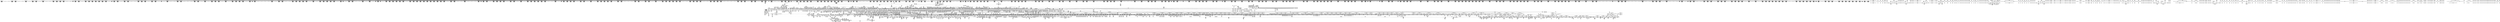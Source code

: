 digraph {
	CE0x5325100 [shape=record,shape=Mrecord,label="{CE0x5325100|24:_i32,_2088:_%struct.task_struct*,_2472:_%struct.cred*,_:_CRE_10560,10568_|*MultipleSource*|include/linux/ptrace.h,91|Function::task_sid&Arg::task::|Function::current_has_perm&Arg::tsk::|Function::selinux_setprocattr&Arg::p::|Function::may_create_key&Arg::ctx::|security/selinux/hooks.c,5670|Function::ptrace_parent&Arg::task::}"]
	CE0x53458d0 [shape=record,shape=Mrecord,label="{CE0x53458d0|i64_53|*Constant*|*SummSource*}"]
	CE0x5314950 [shape=record,shape=Mrecord,label="{CE0x5314950|24:_i32,_2088:_%struct.task_struct*,_2472:_%struct.cred*,_:_CRE_6298,6299_}"]
	CE0x53ed6e0 [shape=record,shape=Mrecord,label="{CE0x53ed6e0|task_sid:tmp10|security/selinux/hooks.c,208|*SummSource*}"]
	CE0x6b40f50 [shape=record,shape=Mrecord,label="{CE0x6b40f50|selinux_setprocattr:tmp162|security/selinux/hooks.c,5650|*SummSource*}"]
	CE0x6b6c7a0 [shape=record,shape=Mrecord,label="{CE0x6b6c7a0|selinux_setprocattr:sid133|security/selinux/hooks.c,5682|*SummSource*}"]
	CE0x6b6d080 [shape=record,shape=Mrecord,label="{CE0x6b6d080|selinux_setprocattr:tmp207|security/selinux/hooks.c,5684|*SummSource*}"]
	CE0x6c69f10 [shape=record,shape=Mrecord,label="{CE0x6c69f10|_call_void_asm_addl_$1,_%gs:$0_,_*m,ri,*m,_dirflag_,_fpsr_,_flags_(i32*___preempt_count,_i32_%val,_i32*___preempt_count)_#3,_!dbg_!27714,_!srcloc_!27717|./arch/x86/include/asm/preempt.h,72}"]
	CE0x6b62500 [shape=record,shape=Mrecord,label="{CE0x6b62500|selinux_setprocattr:tmp192|security/selinux/hooks.c,5675}"]
	CE0x6c02fb0 [shape=record,shape=Mrecord,label="{CE0x6c02fb0|i64*_getelementptr_inbounds_(_17_x_i64_,_17_x_i64_*___llvm_gcov_ctr164,_i64_0,_i64_15)|*Constant*}"]
	CE0x54422f0 [shape=record,shape=Mrecord,label="{CE0x54422f0|may_create_key:tmp3|*SummSource*}"]
	CE0x6c75240 [shape=record,shape=Mrecord,label="{CE0x6c75240|i64*_getelementptr_inbounds_(_4_x_i64_,_4_x_i64_*___llvm_gcov_ctr133,_i64_0,_i64_2)|*Constant*|*SummSink*}"]
	CE0x6c36f60 [shape=record,shape=Mrecord,label="{CE0x6c36f60|GLOBAL:current_sid.__warned|Global_var:current_sid.__warned|*SummSink*}"]
	CE0x52abb00 [shape=record,shape=Mrecord,label="{CE0x52abb00|selinux_setprocattr:tobool15|security/selinux/hooks.c,5584|*SummSource*}"]
	CE0x5460ce0 [shape=record,shape=Mrecord,label="{CE0x5460ce0|task_sid:if.then}"]
	CE0x536c8f0 [shape=record,shape=Mrecord,label="{CE0x536c8f0|rcu_read_unlock:if.end|*SummSource*}"]
	CE0x6b6fcb0 [shape=record,shape=Mrecord,label="{CE0x6b6fcb0|selinux_setprocattr:tmp211|*SummSink*}"]
	CE0x6c51220 [shape=record,shape=Mrecord,label="{CE0x6c51220|i64*_getelementptr_inbounds_(_4_x_i64_,_4_x_i64_*___llvm_gcov_ctr130,_i64_0,_i64_2)|*Constant*}"]
	CE0x531ac70 [shape=record,shape=Mrecord,label="{CE0x531ac70|24:_i32,_2088:_%struct.task_struct*,_2472:_%struct.cred*,_:_CRE_6359,6360_}"]
	CE0x541f6d0 [shape=record,shape=Mrecord,label="{CE0x541f6d0|selinux_setprocattr:tmp43}"]
	CE0x6b6b0a0 [shape=record,shape=Mrecord,label="{CE0x6b6b0a0|i64*_getelementptr_inbounds_(_102_x_i64_,_102_x_i64_*___llvm_gcov_ctr330,_i64_0,_i64_93)|*Constant*|*SummSink*}"]
	CE0x6b3a020 [shape=record,shape=Mrecord,label="{CE0x6b3a020|selinux_setprocattr:call101|security/selinux/hooks.c,5647|*SummSource*}"]
	CE0x5337960 [shape=record,shape=Mrecord,label="{CE0x5337960|ptrace_parent:tmp21|include/linux/ptrace.h,92|*SummSource*}"]
	CE0x6b7ada0 [shape=record,shape=Mrecord,label="{CE0x6b7ada0|rcu_read_unlock:if.then}"]
	CE0x5343170 [shape=record,shape=Mrecord,label="{CE0x5343170|selinux_setprocattr:tmp108|security/selinux/hooks.c,5623|*SummSource*}"]
	CE0x52eaa40 [shape=record,shape=Mrecord,label="{CE0x52eaa40|i32_208|*Constant*|*SummSource*}"]
	CE0x52e9860 [shape=record,shape=Mrecord,label="{CE0x52e9860|selinux_setprocattr:conv48|security/selinux/hooks.c,5599}"]
	CE0x533a360 [shape=record,shape=Mrecord,label="{CE0x533a360|ptrace_parent:tmp17|include/linux/ptrace.h,92|*SummSource*}"]
	CE0x529b830 [shape=record,shape=Mrecord,label="{CE0x529b830|get_current:tmp2|*SummSource*}"]
	CE0x530ee00 [shape=record,shape=Mrecord,label="{CE0x530ee00|24:_i32,_2088:_%struct.task_struct*,_2472:_%struct.cred*,_:_CRE_5992,6000_|*MultipleSource*|include/linux/ptrace.h,91|Function::task_sid&Arg::task::|Function::current_has_perm&Arg::tsk::|Function::selinux_setprocattr&Arg::p::|Function::may_create_key&Arg::ctx::|security/selinux/hooks.c,5670|Function::ptrace_parent&Arg::task::}"]
	CE0x6b78870 [shape=record,shape=Mrecord,label="{CE0x6b78870|selinux_setprocattr:tmp221|security/selinux/hooks.c,5694|*SummSource*}"]
	CE0x6c52120 [shape=record,shape=Mrecord,label="{CE0x6c52120|GLOBAL:__preempt_count_add|*Constant*|*SummSource*}"]
	CE0x5439270 [shape=record,shape=Mrecord,label="{CE0x5439270|i32_-22|*Constant*|*SummSource*}"]
	CE0x6c46750 [shape=record,shape=Mrecord,label="{CE0x6c46750|rcu_lock_acquire:tmp1|*SummSource*}"]
	CE0x52d6ed0 [shape=record,shape=Mrecord,label="{CE0x52d6ed0|selinux_setprocattr:tmp136|security/selinux/hooks.c,5642}"]
	CE0x6c6bc20 [shape=record,shape=Mrecord,label="{CE0x6c6bc20|_call_void_mcount()_#3}"]
	CE0x6c68c50 [shape=record,shape=Mrecord,label="{CE0x6c68c50|rcu_read_unlock:tmp14|include/linux/rcupdate.h,933}"]
	CE0x540c860 [shape=record,shape=Mrecord,label="{CE0x540c860|24:_i32,_2088:_%struct.task_struct*,_2472:_%struct.cred*,_:_CRE_2080,2088_|*MultipleSource*|include/linux/ptrace.h,91|Function::task_sid&Arg::task::|Function::current_has_perm&Arg::tsk::|Function::selinux_setprocattr&Arg::p::|Function::may_create_key&Arg::ctx::|security/selinux/hooks.c,5670|Function::ptrace_parent&Arg::task::}"]
	CE0x537c400 [shape=record,shape=Mrecord,label="{CE0x537c400|GLOBAL:__llvm_gcov_ctr125|Global_var:__llvm_gcov_ctr125}"]
	CE0x6b3ee20 [shape=record,shape=Mrecord,label="{CE0x6b3ee20|selinux_setprocattr:tmp158|security/selinux/hooks.c,5649|*SummSource*}"]
	CE0x6b685b0 [shape=record,shape=Mrecord,label="{CE0x6b685b0|selinux_setprocattr:tmp201|security/selinux/hooks.c,5679|*SummSource*}"]
	CE0x5316b70 [shape=record,shape=Mrecord,label="{CE0x5316b70|24:_i32,_2088:_%struct.task_struct*,_2472:_%struct.cred*,_:_CRE_6319,6320_}"]
	CE0x536b040 [shape=record,shape=Mrecord,label="{CE0x536b040|task_sid:call7|security/selinux/hooks.c,208|*SummSink*}"]
	CE0x5439990 [shape=record,shape=Mrecord,label="{CE0x5439990|i32_883|*Constant*|*SummSink*}"]
	CE0x535d230 [shape=record,shape=Mrecord,label="{CE0x535d230|selinux_setprocattr:tmp127|security/selinux/hooks.c,5638|*SummSource*}"]
	CE0x5290720 [shape=record,shape=Mrecord,label="{CE0x5290720|selinux_setprocattr:call56|security/selinux/hooks.c,5601|*SummSink*}"]
	CE0x52adec0 [shape=record,shape=Mrecord,label="{CE0x52adec0|selinux_setprocattr:call17|security/selinux/hooks.c,5585|*SummSource*}"]
	CE0x53f8c90 [shape=record,shape=Mrecord,label="{CE0x53f8c90|current_sid:tmp9|security/selinux/hooks.c,218}"]
	CE0x6c77090 [shape=record,shape=Mrecord,label="{CE0x6c77090|rcu_read_lock:call3|include/linux/rcupdate.h,882}"]
	CE0x6c73690 [shape=record,shape=Mrecord,label="{CE0x6c73690|_call_void_rcu_read_unlock()_#10,_!dbg_!27748|security/selinux/hooks.c,209}"]
	CE0x6c3bbc0 [shape=record,shape=Mrecord,label="{CE0x6c3bbc0|task_sid:tmp19|security/selinux/hooks.c,208}"]
	CE0x52b88a0 [shape=record,shape=Mrecord,label="{CE0x52b88a0|selinux_setprocattr:tmp72|security/selinux/hooks.c,5595}"]
	CE0x6b3b500 [shape=record,shape=Mrecord,label="{CE0x6b3b500|selinux_setprocattr:tmp153|security/selinux/hooks.c,5647}"]
	CE0x534e040 [shape=record,shape=Mrecord,label="{CE0x534e040|ptrace_parent:ptrace|include/linux/ptrace.h,91|*SummSink*}"]
	CE0x6b5afe0 [shape=record,shape=Mrecord,label="{CE0x6b5afe0|i64_85|*Constant*|*SummSink*}"]
	CE0x6b45f80 [shape=record,shape=Mrecord,label="{CE0x6b45f80|selinux_setprocattr:tmp168|security/selinux/hooks.c,5655|*SummSource*}"]
	CE0x6c80610 [shape=record,shape=Mrecord,label="{CE0x6c80610|_call_void_mcount()_#3|*SummSink*}"]
	CE0x52df7b0 [shape=record,shape=Mrecord,label="{CE0x52df7b0|ptrace_parent:return}"]
	CE0x531a2b0 [shape=record,shape=Mrecord,label="{CE0x531a2b0|24:_i32,_2088:_%struct.task_struct*,_2472:_%struct.cred*,_:_CRE_6353,6354_}"]
	CE0x5453ae0 [shape=record,shape=Mrecord,label="{CE0x5453ae0|selinux_setprocattr:tmp7|security/selinux/hooks.c,5570}"]
	CE0x52fc9b0 [shape=record,shape=Mrecord,label="{CE0x52fc9b0|24:_i32,_2088:_%struct.task_struct*,_2472:_%struct.cred*,_:_CRE_2880,2884_|*MultipleSource*|include/linux/ptrace.h,91|Function::task_sid&Arg::task::|Function::current_has_perm&Arg::tsk::|Function::selinux_setprocattr&Arg::p::|Function::may_create_key&Arg::ctx::|security/selinux/hooks.c,5670|Function::ptrace_parent&Arg::task::}"]
	CE0x6c60930 [shape=record,shape=Mrecord,label="{CE0x6c60930|rcu_read_lock:tmp14|include/linux/rcupdate.h,882}"]
	CE0x52ff2b0 [shape=record,shape=Mrecord,label="{CE0x52ff2b0|24:_i32,_2088:_%struct.task_struct*,_2472:_%struct.cred*,_:_CRE_2919,2920_}"]
	CE0x536c140 [shape=record,shape=Mrecord,label="{CE0x536c140|_call_void_rcu_read_unlock()_#10,_!dbg_!27748|security/selinux/hooks.c,209|*SummSink*}"]
	CE0x52a1190 [shape=record,shape=Mrecord,label="{CE0x52a1190|i64*_getelementptr_inbounds_(_102_x_i64_,_102_x_i64_*___llvm_gcov_ctr330,_i64_0,_i64_26)|*Constant*|*SummSink*}"]
	CE0x6c6ab40 [shape=record,shape=Mrecord,label="{CE0x6c6ab40|rcu_read_unlock:if.then}"]
	CE0x6c65df0 [shape=record,shape=Mrecord,label="{CE0x6c65df0|rcu_read_unlock:tmp11|include/linux/rcupdate.h,933}"]
	CE0x6c48850 [shape=record,shape=Mrecord,label="{CE0x6c48850|GLOBAL:lock_acquire|*Constant*|*SummSink*}"]
	CE0x6b610b0 [shape=record,shape=Mrecord,label="{CE0x6b610b0|selinux_setprocattr:tobool126|security/selinux/hooks.c,5675|*SummSink*}"]
	CE0x52d5a30 [shape=record,shape=Mrecord,label="{CE0x52d5a30|selinux_setprocattr:conv36|security/selinux/hooks.c,5594}"]
	CE0x5434a30 [shape=record,shape=Mrecord,label="{CE0x5434a30|selinux_setprocattr:abort_change}"]
	CE0x6b73700 [shape=record,shape=Mrecord,label="{CE0x6b73700|selinux_setprocattr:tmp218|security/selinux/hooks.c,5688|*SummSink*}"]
	CE0x536bb40 [shape=record,shape=Mrecord,label="{CE0x536bb40|cred_sid:cred|Function::cred_sid&Arg::cred::|*SummSource*}"]
	CE0x6c3ed70 [shape=record,shape=Mrecord,label="{CE0x6c3ed70|task_sid:tobool|security/selinux/hooks.c,208}"]
	CE0x6c62c30 [shape=record,shape=Mrecord,label="{CE0x6c62c30|rcu_read_lock:tmp13|include/linux/rcupdate.h,882}"]
	CE0x6c5ea10 [shape=record,shape=Mrecord,label="{CE0x6c5ea10|i64*_getelementptr_inbounds_(_2_x_i64_,_2_x_i64_*___llvm_gcov_ctr131,_i64_0,_i64_0)|*Constant*|*SummSource*}"]
	CE0x6bacd10 [shape=record,shape=Mrecord,label="{CE0x6bacd10|__preempt_count_add:do.end|*SummSink*}"]
	CE0x54439e0 [shape=record,shape=Mrecord,label="{CE0x54439e0|_call_void___rcu_read_lock()_#10,_!dbg_!27710|include/linux/rcupdate.h,879}"]
	CE0x52a2510 [shape=record,shape=Mrecord,label="{CE0x52a2510|GLOBAL:may_create_key|*Constant*|*SummSource*}"]
	CE0x52b2a80 [shape=record,shape=Mrecord,label="{CE0x52b2a80|selinux_setprocattr:call19|security/selinux/hooks.c,5586|*SummSink*}"]
	CE0x5451b70 [shape=record,shape=Mrecord,label="{CE0x5451b70|selinux_setprocattr:tmp22|security/selinux/hooks.c,5582|*SummSink*}"]
	CE0x52a10e0 [shape=record,shape=Mrecord,label="{CE0x52a10e0|i64*_getelementptr_inbounds_(_102_x_i64_,_102_x_i64_*___llvm_gcov_ctr330,_i64_0,_i64_26)|*Constant*|*SummSource*}"]
	CE0x535aed0 [shape=record,shape=Mrecord,label="{CE0x535aed0|selinux_setprocattr:call85|security/selinux/hooks.c,5638|*SummSink*}"]
	CE0x52d6920 [shape=record,shape=Mrecord,label="{CE0x52d6920|i64_64|*Constant*|*SummSink*}"]
	CE0x543c070 [shape=record,shape=Mrecord,label="{CE0x543c070|_ret_i32_%retval.0,_!dbg_!27728|security/selinux/avc.c,775}"]
	CE0x529ad70 [shape=record,shape=Mrecord,label="{CE0x529ad70|selinux_setprocattr:if.end136|*SummSource*}"]
	CE0x6b7b4f0 [shape=record,shape=Mrecord,label="{CE0x6b7b4f0|i32_4|*Constant*}"]
	CE0x543ecf0 [shape=record,shape=Mrecord,label="{CE0x543ecf0|_ret_i32_%call2,_!dbg_!27718|security/selinux/hooks.c,1544}"]
	CE0x6b44780 [shape=record,shape=Mrecord,label="{CE0x6b44780|selinux_setprocattr:sid110|security/selinux/hooks.c,5655|*SummSink*}"]
	CE0x52c2100 [shape=record,shape=Mrecord,label="{CE0x52c2100|GLOBAL:audit_log_start|*Constant*}"]
	CE0x6b38280 [shape=record,shape=Mrecord,label="{CE0x6b38280|i64*_getelementptr_inbounds_(_17_x_i64_,_17_x_i64_*___llvm_gcov_ctr164,_i64_0,_i64_14)|*Constant*}"]
	CE0x5334c00 [shape=record,shape=Mrecord,label="{CE0x5334c00|rcu_lock_acquire:tmp7|*SummSource*}"]
	CE0x6b4d7d0 [shape=record,shape=Mrecord,label="{CE0x6b4d7d0|selinux_setprocattr:tmp175|security/selinux/hooks.c,5658|*SummSink*}"]
	CE0x52b94c0 [shape=record,shape=Mrecord,label="{CE0x52b94c0|selinux_setprocattr:tmp48|security/selinux/hooks.c,5590}"]
	CE0x52e4160 [shape=record,shape=Mrecord,label="{CE0x52e4160|_call_void_(%struct.audit_buffer*,_i8*,_...)_audit_log_format(%struct.audit_buffer*_%call68,_i8*_getelementptr_inbounds_(_29_x_i8_,_29_x_i8_*_.str77,_i32_0,_i32_0))_#10,_!dbg_!27803|security/selinux/hooks.c,5612|*SummSource*}"]
	CE0x6c2e170 [shape=record,shape=Mrecord,label="{CE0x6c2e170|task_sid:tmp5|security/selinux/hooks.c,208}"]
	CE0x6b526c0 [shape=record,shape=Mrecord,label="{CE0x6b526c0|%struct.common_audit_data*_null|*Constant*}"]
	CE0x6b7cf30 [shape=record,shape=Mrecord,label="{CE0x6b7cf30|_call_void_lock_release(%struct.lockdep_map*_%map,_i32_1,_i64_ptrtoint_(i8*_blockaddress(_rcu_lock_release,_%__here)_to_i64))_#10,_!dbg_!27716|include/linux/rcupdate.h,423|*SummSource*}"]
	CE0x53f31d0 [shape=record,shape=Mrecord,label="{CE0x53f31d0|24:_i32,_2088:_%struct.task_struct*,_2472:_%struct.cred*,_:_CRE_256,264_|*MultipleSource*|include/linux/ptrace.h,91|Function::task_sid&Arg::task::|Function::current_has_perm&Arg::tsk::|Function::selinux_setprocattr&Arg::p::|Function::may_create_key&Arg::ctx::|security/selinux/hooks.c,5670|Function::ptrace_parent&Arg::task::}"]
	CE0x52f84f0 [shape=record,shape=Mrecord,label="{CE0x52f84f0|24:_i32,_2088:_%struct.task_struct*,_2472:_%struct.cred*,_:_CRE_2728,2736_|*MultipleSource*|include/linux/ptrace.h,91|Function::task_sid&Arg::task::|Function::current_has_perm&Arg::tsk::|Function::selinux_setprocattr&Arg::p::|Function::may_create_key&Arg::ctx::|security/selinux/hooks.c,5670|Function::ptrace_parent&Arg::task::}"]
	CE0x5288640 [shape=record,shape=Mrecord,label="{CE0x5288640|selinux_setprocattr:entry|*SummSink*}"]
	CE0x533f880 [shape=record,shape=Mrecord,label="{CE0x533f880|selinux_setprocattr:tmp102|security/selinux/hooks.c,5621|*SummSource*}"]
	CE0x52ad270 [shape=record,shape=Mrecord,label="{CE0x52ad270|selinux_setprocattr:tmp62|security/selinux/hooks.c,5594|*SummSink*}"]
	CE0x6c76b50 [shape=record,shape=Mrecord,label="{CE0x6c76b50|i64*_getelementptr_inbounds_(_11_x_i64_,_11_x_i64_*___llvm_gcov_ctr127,_i64_0,_i64_1)|*Constant*}"]
	CE0x5460690 [shape=record,shape=Mrecord,label="{CE0x5460690|selinux_setprocattr:tmp18|security/selinux/hooks.c,5581|*SummSource*}"]
	CE0x5298140 [shape=record,shape=Mrecord,label="{CE0x5298140|selinux_setprocattr:tmp56|security/selinux/hooks.c,5594}"]
	CE0x545d7c0 [shape=record,shape=Mrecord,label="{CE0x545d7c0|i64_1|*Constant*|*SummSource*}"]
	CE0x54677c0 [shape=record,shape=Mrecord,label="{CE0x54677c0|i64_24|*Constant*|*SummSink*}"]
	CE0x533ff60 [shape=record,shape=Mrecord,label="{CE0x533ff60|selinux_setprocattr:tmp103|security/selinux/hooks.c,5621|*SummSink*}"]
	CE0x6b36ae0 [shape=record,shape=Mrecord,label="{CE0x6b36ae0|selinux_setprocattr:tmp149|security/selinux/hooks.c,5646|*SummSource*}"]
	CE0x6b37750 [shape=record,shape=Mrecord,label="{CE0x6b37750|selinux_setprocattr:tmp150|security/selinux/hooks.c,5646}"]
	CE0x6b40b50 [shape=record,shape=Mrecord,label="{CE0x6b40b50|i64*_getelementptr_inbounds_(_102_x_i64_,_102_x_i64_*___llvm_gcov_ctr330,_i64_0,_i64_74)|*Constant*|*SummSink*}"]
	CE0x544d5c0 [shape=record,shape=Mrecord,label="{CE0x544d5c0|ptrace_parent:if.then|*SummSource*}"]
	CE0x52ee960 [shape=record,shape=Mrecord,label="{CE0x52ee960|selinux_setprocattr:sub45|security/selinux/hooks.c,5596|*SummSource*}"]
	CE0x545f330 [shape=record,shape=Mrecord,label="{CE0x545f330|rcu_lock_acquire:map|Function::rcu_lock_acquire&Arg::map::|*SummSink*}"]
	CE0x5435c20 [shape=record,shape=Mrecord,label="{CE0x5435c20|selinux_setprocattr:if.end26|*SummSource*}"]
	CE0x6b4fd40 [shape=record,shape=Mrecord,label="{CE0x6b4fd40|selinux_setprocattr:tmp178|security/selinux/hooks.c,5661|*SummSource*}"]
	CE0x5317a10 [shape=record,shape=Mrecord,label="{CE0x5317a10|24:_i32,_2088:_%struct.task_struct*,_2472:_%struct.cred*,_:_CRE_6328,6329_}"]
	CE0x6c56df0 [shape=record,shape=Mrecord,label="{CE0x6c56df0|GLOBAL:rcu_read_lock|*Constant*}"]
	CE0x6bb8b10 [shape=record,shape=Mrecord,label="{CE0x6bb8b10|i64*_getelementptr_inbounds_(_4_x_i64_,_4_x_i64_*___llvm_gcov_ctr129,_i64_0,_i64_0)|*Constant*|*SummSink*}"]
	CE0x6c6eed0 [shape=record,shape=Mrecord,label="{CE0x6c6eed0|task_sid:tmp13|security/selinux/hooks.c,208}"]
	CE0x52b9ed0 [shape=record,shape=Mrecord,label="{CE0x52b9ed0|GLOBAL:rcu_lock_map|Global_var:rcu_lock_map|*SummSource*}"]
	CE0x5287250 [shape=record,shape=Mrecord,label="{CE0x5287250|selinux_setprocattr:if.then44|*SummSink*}"]
	CE0x5308000 [shape=record,shape=Mrecord,label="{CE0x5308000|24:_i32,_2088:_%struct.task_struct*,_2472:_%struct.cred*,_:_CRE_3096,3104_|*MultipleSource*|include/linux/ptrace.h,91|Function::task_sid&Arg::task::|Function::current_has_perm&Arg::tsk::|Function::selinux_setprocattr&Arg::p::|Function::may_create_key&Arg::ctx::|security/selinux/hooks.c,5670|Function::ptrace_parent&Arg::task::}"]
	CE0x52d7af0 [shape=record,shape=Mrecord,label="{CE0x52d7af0|selinux_setprocattr:tmp138|security/selinux/hooks.c,5642|*SummSink*}"]
	CE0x5436090 [shape=record,shape=Mrecord,label="{CE0x5436090|GLOBAL:current_task|Global_var:current_task|*SummSource*}"]
	CE0x5302510 [shape=record,shape=Mrecord,label="{CE0x5302510|24:_i32,_2088:_%struct.task_struct*,_2472:_%struct.cred*,_:_CRE_2950,2951_}"]
	CE0x6c69f80 [shape=record,shape=Mrecord,label="{CE0x6c69f80|_call_void_asm_addl_$1,_%gs:$0_,_*m,ri,*m,_dirflag_,_fpsr_,_flags_(i32*___preempt_count,_i32_%val,_i32*___preempt_count)_#3,_!dbg_!27714,_!srcloc_!27717|./arch/x86/include/asm/preempt.h,72|*SummSource*}"]
	CE0x6c347c0 [shape=record,shape=Mrecord,label="{CE0x6c347c0|GLOBAL:rcu_lock_release|*Constant*}"]
	CE0x5459c60 [shape=record,shape=Mrecord,label="{CE0x5459c60|i64*_getelementptr_inbounds_(_102_x_i64_,_102_x_i64_*___llvm_gcov_ctr330,_i64_0,_i64_18)|*Constant*}"]
	CE0x6b6f2d0 [shape=record,shape=Mrecord,label="{CE0x6b6f2d0|selinux_setprocattr:tmp211}"]
	CE0x5332f50 [shape=record,shape=Mrecord,label="{CE0x5332f50|rcu_read_unlock:tmp8|include/linux/rcupdate.h,933|*SummSink*}"]
	CE0x5450360 [shape=record,shape=Mrecord,label="{CE0x5450360|i64_11|*Constant*}"]
	CE0x541f9e0 [shape=record,shape=Mrecord,label="{CE0x541f9e0|current_has_perm:call2|security/selinux/hooks.c,1544}"]
	CE0x52fef70 [shape=record,shape=Mrecord,label="{CE0x52fef70|24:_i32,_2088:_%struct.task_struct*,_2472:_%struct.cred*,_:_CRE_2917,2918_}"]
	CE0x6bae740 [shape=record,shape=Mrecord,label="{CE0x6bae740|_call_void_mcount()_#3}"]
	CE0x5442590 [shape=record,shape=Mrecord,label="{CE0x5442590|selinux_setprocattr:if.end137|*SummSource*}"]
	CE0x6b765d0 [shape=record,shape=Mrecord,label="{CE0x6b765d0|i64*_getelementptr_inbounds_(_102_x_i64_,_102_x_i64_*___llvm_gcov_ctr330,_i64_0,_i64_100)|*Constant*|*SummSink*}"]
	CE0x6c04550 [shape=record,shape=Mrecord,label="{CE0x6c04550|ptrace_parent:retval.0|*SummSink*}"]
	CE0x5451a60 [shape=record,shape=Mrecord,label="{CE0x5451a60|selinux_setprocattr:tmp22|security/selinux/hooks.c,5582|*SummSource*}"]
	CE0x5307240 [shape=record,shape=Mrecord,label="{CE0x5307240|24:_i32,_2088:_%struct.task_struct*,_2472:_%struct.cred*,_:_CRE_3064,3072_|*MultipleSource*|include/linux/ptrace.h,91|Function::task_sid&Arg::task::|Function::current_has_perm&Arg::tsk::|Function::selinux_setprocattr&Arg::p::|Function::may_create_key&Arg::ctx::|security/selinux/hooks.c,5670|Function::ptrace_parent&Arg::task::}"]
	CE0x52f92b0 [shape=record,shape=Mrecord,label="{CE0x52f92b0|24:_i32,_2088:_%struct.task_struct*,_2472:_%struct.cred*,_:_CRE_2760,2768_|*MultipleSource*|include/linux/ptrace.h,91|Function::task_sid&Arg::task::|Function::current_has_perm&Arg::tsk::|Function::selinux_setprocattr&Arg::p::|Function::may_create_key&Arg::ctx::|security/selinux/hooks.c,5670|Function::ptrace_parent&Arg::task::}"]
	CE0x52ea2c0 [shape=record,shape=Mrecord,label="{CE0x52ea2c0|selinux_setprocattr:call49|security/selinux/hooks.c,5599|*SummSink*}"]
	CE0x5385e20 [shape=record,shape=Mrecord,label="{CE0x5385e20|selinux_setprocattr:tmp116|security/selinux/hooks.c,5635|*SummSink*}"]
	CE0x6c030e0 [shape=record,shape=Mrecord,label="{CE0x6c030e0|ptrace_parent:tmp33|include/linux/ptrace.h,93|*SummSource*}"]
	CE0x52bdf40 [shape=record,shape=Mrecord,label="{CE0x52bdf40|selinux_setprocattr:tmp95|security/selinux/hooks.c,5610|*SummSource*}"]
	CE0x6b63550 [shape=record,shape=Mrecord,label="{CE0x6b63550|selinux_setprocattr:tmp194|security/selinux/hooks.c,5675|*SummSource*}"]
	CE0x52814d0 [shape=record,shape=Mrecord,label="{CE0x52814d0|selinux_setprocattr:tmp113|security/selinux/hooks.c,5627}"]
	CE0x5356ed0 [shape=record,shape=Mrecord,label="{CE0x5356ed0|selinux_setprocattr:call92|security/selinux/hooks.c,5641}"]
	CE0x536b840 [shape=record,shape=Mrecord,label="{CE0x536b840|cred_sid:entry|*SummSink*}"]
	CE0x6c3c670 [shape=record,shape=Mrecord,label="{CE0x6c3c670|GLOBAL:__preempt_count_add|*Constant*}"]
	CE0x52c28b0 [shape=record,shape=Mrecord,label="{CE0x52c28b0|avc_has_perm:ssid|Function::avc_has_perm&Arg::ssid::}"]
	CE0x53eba00 [shape=record,shape=Mrecord,label="{CE0x53eba00|24:_i32,_2088:_%struct.task_struct*,_2472:_%struct.cred*,_:_CRE_160,164_|*MultipleSource*|include/linux/ptrace.h,91|Function::task_sid&Arg::task::|Function::current_has_perm&Arg::tsk::|Function::selinux_setprocattr&Arg::p::|Function::may_create_key&Arg::ctx::|security/selinux/hooks.c,5670|Function::ptrace_parent&Arg::task::}"]
	CE0x53fe650 [shape=record,shape=Mrecord,label="{CE0x53fe650|24:_i32,_2088:_%struct.task_struct*,_2472:_%struct.cred*,_:_CRE_592,600_|*MultipleSource*|include/linux/ptrace.h,91|Function::task_sid&Arg::task::|Function::current_has_perm&Arg::tsk::|Function::selinux_setprocattr&Arg::p::|Function::may_create_key&Arg::ctx::|security/selinux/hooks.c,5670|Function::ptrace_parent&Arg::task::}"]
	CE0x52a9f20 [shape=record,shape=Mrecord,label="{CE0x52a9f20|selinux_setprocattr:tmp26|security/selinux/hooks.c,5584}"]
	CE0x53350b0 [shape=record,shape=Mrecord,label="{CE0x53350b0|rcu_read_lock:if.end}"]
	CE0x52a37f0 [shape=record,shape=Mrecord,label="{CE0x52a37f0|_ret_i32_%call1,_!dbg_!27716|security/selinux/hooks.c,1750|*SummSink*}"]
	CE0x54631a0 [shape=record,shape=Mrecord,label="{CE0x54631a0|selinux_setprocattr:tmp1}"]
	CE0x6b79720 [shape=record,shape=Mrecord,label="{CE0x6b79720|i32_-13|*Constant*|*SummSink*}"]
	CE0x54240f0 [shape=record,shape=Mrecord,label="{CE0x54240f0|selinux_setprocattr:if.then79|*SummSink*}"]
	CE0x535ee00 [shape=record,shape=Mrecord,label="{CE0x535ee00|selinux_setprocattr:tmp129|security/selinux/hooks.c,5639|*SummSink*}"]
	CE0x53338b0 [shape=record,shape=Mrecord,label="{CE0x53338b0|current_sid:do.body}"]
	CE0x6b62b90 [shape=record,shape=Mrecord,label="{CE0x6b62b90|selinux_setprocattr:tmp192|security/selinux/hooks.c,5675|*SummSink*}"]
	CE0x6bffd00 [shape=record,shape=Mrecord,label="{CE0x6bffd00|i64*_getelementptr_inbounds_(_17_x_i64_,_17_x_i64_*___llvm_gcov_ctr164,_i64_0,_i64_13)|*Constant*|*SummSink*}"]
	CE0x5317390 [shape=record,shape=Mrecord,label="{CE0x5317390|24:_i32,_2088:_%struct.task_struct*,_2472:_%struct.cred*,_:_CRE_6324,6325_}"]
	CE0x6c05e30 [shape=record,shape=Mrecord,label="{CE0x6c05e30|ptrace_parent:tmp10|include/linux/ptrace.h,92}"]
	CE0x529b710 [shape=record,shape=Mrecord,label="{CE0x529b710|selinux_setprocattr:if.then63}"]
	CE0x534c670 [shape=record,shape=Mrecord,label="{CE0x534c670|selinux_setprocattr:land.lhs.true52}"]
	CE0x544f860 [shape=record,shape=Mrecord,label="{CE0x544f860|rcu_read_lock:tmp6|include/linux/rcupdate.h,882}"]
	CE0x6b55840 [shape=record,shape=Mrecord,label="{CE0x6b55840|selinux_setprocattr:tmp183|security/selinux/hooks.c,5664}"]
	CE0x52a7720 [shape=record,shape=Mrecord,label="{CE0x52a7720|rcu_read_lock:tmp1}"]
	CE0x53036f0 [shape=record,shape=Mrecord,label="{CE0x53036f0|24:_i32,_2088:_%struct.task_struct*,_2472:_%struct.cred*,_:_CRE_2961,2962_}"]
	CE0x52b7b60 [shape=record,shape=Mrecord,label="{CE0x52b7b60|selinux_setprocattr:tmp69|security/selinux/hooks.c,5595}"]
	CE0x5382f10 [shape=record,shape=Mrecord,label="{CE0x5382f10|128:_i8*,_:_CRE_72,80_|*MultipleSource*|security/selinux/hooks.c,5625|security/selinux/hooks.c,5635}"]
	CE0x6c3b750 [shape=record,shape=Mrecord,label="{CE0x6c3b750|__rcu_read_lock:tmp2}"]
	CE0x5457930 [shape=record,shape=Mrecord,label="{CE0x5457930|COLLAPSED:_GCMRE___llvm_gcov_ctr164_internal_global_17_x_i64_zeroinitializer:_elem_0:default:}"]
	CE0x534e5d0 [shape=record,shape=Mrecord,label="{CE0x534e5d0|selinux_setprocattr:if.else65|*SummSource*}"]
	CE0x5346270 [shape=record,shape=Mrecord,label="{CE0x5346270|selinux_setprocattr:return|*SummSink*}"]
	CE0x5463f90 [shape=record,shape=Mrecord,label="{CE0x5463f90|selinux_setprocattr:if.end139}"]
	CE0x54517f0 [shape=record,shape=Mrecord,label="{CE0x54517f0|rcu_read_lock:tmp12|include/linux/rcupdate.h,882|*SummSink*}"]
	CE0x6ba9d50 [shape=record,shape=Mrecord,label="{CE0x6ba9d50|i64*_getelementptr_inbounds_(_4_x_i64_,_4_x_i64_*___llvm_gcov_ctr129,_i64_0,_i64_1)|*Constant*|*SummSink*}"]
	CE0x545dab0 [shape=record,shape=Mrecord,label="{CE0x545dab0|rcu_read_lock:tmp14|include/linux/rcupdate.h,882|*SummSink*}"]
	CE0x544f5d0 [shape=record,shape=Mrecord,label="{CE0x544f5d0|GLOBAL:__llvm_gcov_ctr127|Global_var:__llvm_gcov_ctr127|*SummSource*}"]
	CE0x5387f00 [shape=record,shape=Mrecord,label="{CE0x5387f00|i64*_getelementptr_inbounds_(_102_x_i64_,_102_x_i64_*___llvm_gcov_ctr330,_i64_0,_i64_57)|*Constant*}"]
	CE0x5445a70 [shape=record,shape=Mrecord,label="{CE0x5445a70|selinux_setprocattr:tmp78|security/selinux/hooks.c,5600}"]
	CE0x5432220 [shape=record,shape=Mrecord,label="{CE0x5432220|i64*_getelementptr_inbounds_(_102_x_i64_,_102_x_i64_*___llvm_gcov_ctr330,_i64_0,_i64_6)|*Constant*}"]
	CE0x6b58c80 [shape=record,shape=Mrecord,label="{CE0x6b58c80|GLOBAL:ptrace_parent|*Constant*}"]
	CE0x6c8a940 [shape=record,shape=Mrecord,label="{CE0x6c8a940|VOIDTB_TE:_CE_36,40_|*MultipleSource*|Function::cred_sid&Arg::cred::|*LoadInst*|security/selinux/hooks.c,208|security/selinux/hooks.c,196}"]
	CE0x54623c0 [shape=record,shape=Mrecord,label="{CE0x54623c0|rcu_read_lock:tmp17|include/linux/rcupdate.h,882|*SummSource*}"]
	CE0x6c74170 [shape=record,shape=Mrecord,label="{CE0x6c74170|task_sid:land.lhs.true}"]
	CE0x5378100 [shape=record,shape=Mrecord,label="{CE0x5378100|selinux_setprocattr:tobool98|security/selinux/hooks.c,5645|*SummSink*}"]
	CE0x5307920 [shape=record,shape=Mrecord,label="{CE0x5307920|24:_i32,_2088:_%struct.task_struct*,_2472:_%struct.cred*,_:_CRE_3080,3084_|*MultipleSource*|include/linux/ptrace.h,91|Function::task_sid&Arg::task::|Function::current_has_perm&Arg::tsk::|Function::selinux_setprocattr&Arg::p::|Function::may_create_key&Arg::ctx::|security/selinux/hooks.c,5670|Function::ptrace_parent&Arg::task::}"]
	CE0x52b73a0 [shape=record,shape=Mrecord,label="{CE0x52b73a0|i64_33|*Constant*|*SummSource*}"]
	CE0x529af30 [shape=record,shape=Mrecord,label="{CE0x529af30|i64*_getelementptr_inbounds_(_2_x_i64_,_2_x_i64_*___llvm_gcov_ctr98,_i64_0,_i64_1)|*Constant*|*SummSink*}"]
	CE0x52dc720 [shape=record,shape=Mrecord,label="{CE0x52dc720|i64_78|*Constant*|*SummSource*}"]
	CE0x52b57e0 [shape=record,shape=Mrecord,label="{CE0x52b57e0|selinux_setprocattr:tmp3|security/selinux/hooks.c,5567}"]
	CE0x6b925e0 [shape=record,shape=Mrecord,label="{CE0x6b925e0|__rcu_read_unlock:do.body|*SummSource*}"]
	CE0x53fd990 [shape=record,shape=Mrecord,label="{CE0x53fd990|24:_i32,_2088:_%struct.task_struct*,_2472:_%struct.cred*,_:_CRE_560,568_|*MultipleSource*|include/linux/ptrace.h,91|Function::task_sid&Arg::task::|Function::current_has_perm&Arg::tsk::|Function::selinux_setprocattr&Arg::p::|Function::may_create_key&Arg::ctx::|security/selinux/hooks.c,5670|Function::ptrace_parent&Arg::task::}"]
	CE0x54596e0 [shape=record,shape=Mrecord,label="{CE0x54596e0|GLOBAL:get_current|*Constant*|*SummSink*}"]
	CE0x6c07340 [shape=record,shape=Mrecord,label="{CE0x6c07340|GLOBAL:ptrace_parent.__warned|Global_var:ptrace_parent.__warned|*SummSource*}"]
	CE0x541a410 [shape=record,shape=Mrecord,label="{CE0x541a410|selinux_setprocattr:tmp17|security/selinux/hooks.c,5580}"]
	CE0x5293060 [shape=record,shape=Mrecord,label="{CE0x5293060|selinux_setprocattr:tmp3|security/selinux/hooks.c,5567|*SummSource*}"]
	CE0x535abd0 [shape=record,shape=Mrecord,label="{CE0x535abd0|selinux_setprocattr:call85|security/selinux/hooks.c,5638}"]
	CE0x6c3fd00 [shape=record,shape=Mrecord,label="{CE0x6c3fd00|task_sid:tmp26|security/selinux/hooks.c,208}"]
	CE0x6c047f0 [shape=record,shape=Mrecord,label="{CE0x6c047f0|i64*_getelementptr_inbounds_(_17_x_i64_,_17_x_i64_*___llvm_gcov_ctr164,_i64_0,_i64_16)|*Constant*}"]
	CE0x6c56270 [shape=record,shape=Mrecord,label="{CE0x6c56270|rcu_lock_acquire:tmp6}"]
	CE0x5386a00 [shape=record,shape=Mrecord,label="{CE0x5386a00|selinux_setprocattr:tmp117|security/selinux/hooks.c,5636|*SummSink*}"]
	CE0x5462350 [shape=record,shape=Mrecord,label="{CE0x5462350|rcu_read_lock:tmp17|include/linux/rcupdate.h,882}"]
	CE0x52ae830 [shape=record,shape=Mrecord,label="{CE0x52ae830|VOIDTB_TE:_CRE:_elem_0:default:}"]
	CE0x6c6c570 [shape=record,shape=Mrecord,label="{CE0x6c6c570|rcu_lock_release:tmp}"]
	CE0x5425060 [shape=record,shape=Mrecord,label="{CE0x5425060|0:_i32,_:_SCMRE:_elem_0:default:}"]
	CE0x5357770 [shape=record,shape=Mrecord,label="{CE0x5357770|i64*_getelementptr_inbounds_(_102_x_i64_,_102_x_i64_*___llvm_gcov_ctr330,_i64_0,_i64_47)|*Constant*|*SummSink*}"]
	CE0x5349190 [shape=record,shape=Mrecord,label="{CE0x5349190|rcu_read_lock:do.body}"]
	CE0x5386d10 [shape=record,shape=Mrecord,label="{CE0x5386d10|selinux_setprocattr:tmp118|security/selinux/hooks.c,5636|*SummSource*}"]
	CE0x541a660 [shape=record,shape=Mrecord,label="{CE0x541a660|_call_void_mcount()_#3|*SummSource*}"]
	CE0x53593b0 [shape=record,shape=Mrecord,label="{CE0x53593b0|selinux_setprocattr:error.5|*SummSink*}"]
	CE0x544edb0 [shape=record,shape=Mrecord,label="{CE0x544edb0|current_has_perm:call|security/selinux/hooks.c,1542|*SummSource*}"]
	CE0x541d560 [shape=record,shape=Mrecord,label="{CE0x541d560|selinux_setprocattr:if.end25|*SummSink*}"]
	CE0x52b28f0 [shape=record,shape=Mrecord,label="{CE0x52b28f0|selinux_setprocattr:call19|security/selinux/hooks.c,5586}"]
	CE0x52fdae0 [shape=record,shape=Mrecord,label="{CE0x52fdae0|24:_i32,_2088:_%struct.task_struct*,_2472:_%struct.cred*,_:_CRE_2905,2906_}"]
	CE0x536f9c0 [shape=record,shape=Mrecord,label="{CE0x536f9c0|i32_77|*Constant*}"]
	CE0x6b67b60 [shape=record,shape=Mrecord,label="{CE0x6b67b60|selinux_setprocattr:tmp200|security/selinux/hooks.c,5679|*SummSource*}"]
	CE0x52b3fc0 [shape=record,shape=Mrecord,label="{CE0x52b3fc0|selinux_setprocattr:tmp89|security/selinux/hooks.c,5607}"]
	CE0x52a9a00 [shape=record,shape=Mrecord,label="{CE0x52a9a00|selinux_setprocattr:if.end125|*SummSink*}"]
	CE0x6c42610 [shape=record,shape=Mrecord,label="{CE0x6c42610|current_sid:call4|security/selinux/hooks.c,218|*SummSink*}"]
	CE0x5441d70 [shape=record,shape=Mrecord,label="{CE0x5441d70|selinux_setprocattr:call3|security/selinux/hooks.c,5579}"]
	CE0x6c7f200 [shape=record,shape=Mrecord,label="{CE0x6c7f200|rcu_read_unlock:tmp13|include/linux/rcupdate.h,933}"]
	CE0x5411400 [shape=record,shape=Mrecord,label="{CE0x5411400|24:_i32,_2088:_%struct.task_struct*,_2472:_%struct.cred*,_:_CRE_2320,2328_|*MultipleSource*|include/linux/ptrace.h,91|Function::task_sid&Arg::task::|Function::current_has_perm&Arg::tsk::|Function::selinux_setprocattr&Arg::p::|Function::may_create_key&Arg::ctx::|security/selinux/hooks.c,5670|Function::ptrace_parent&Arg::task::}"]
	CE0x545fc60 [shape=record,shape=Mrecord,label="{CE0x545fc60|current_has_perm:tmp|*SummSource*}"]
	CE0x5334c70 [shape=record,shape=Mrecord,label="{CE0x5334c70|rcu_lock_acquire:tmp7|*SummSink*}"]
	CE0x542c860 [shape=record,shape=Mrecord,label="{CE0x542c860|selinux_setprocattr:tmp8|security/selinux/hooks.c,5578}"]
	CE0x6c6e1c0 [shape=record,shape=Mrecord,label="{CE0x6c6e1c0|task_sid:tmp9|security/selinux/hooks.c,208}"]
	CE0x53ebe20 [shape=record,shape=Mrecord,label="{CE0x53ebe20|GLOBAL:__llvm_gcov_ctr132|Global_var:__llvm_gcov_ctr132}"]
	CE0x537ba90 [shape=record,shape=Mrecord,label="{CE0x537ba90|24:_i32,_2088:_%struct.task_struct*,_2472:_%struct.cred*,_:_CRE_424,428_|*MultipleSource*|include/linux/ptrace.h,91|Function::task_sid&Arg::task::|Function::current_has_perm&Arg::tsk::|Function::selinux_setprocattr&Arg::p::|Function::may_create_key&Arg::ctx::|security/selinux/hooks.c,5670|Function::ptrace_parent&Arg::task::}"]
	CE0x54633c0 [shape=record,shape=Mrecord,label="{CE0x54633c0|24:_i32,_2088:_%struct.task_struct*,_2472:_%struct.cred*,_:_CRE_112,116_|*MultipleSource*|include/linux/ptrace.h,91|Function::task_sid&Arg::task::|Function::current_has_perm&Arg::tsk::|Function::selinux_setprocattr&Arg::p::|Function::may_create_key&Arg::ctx::|security/selinux/hooks.c,5670|Function::ptrace_parent&Arg::task::}"]
	CE0x5f9e930 [shape=record,shape=Mrecord,label="{CE0x5f9e930|selinux_setprocattr:if.else13|*SummSink*}"]
	CE0x5299f40 [shape=record,shape=Mrecord,label="{CE0x5299f40|selinux_setprocattr:tobool15|security/selinux/hooks.c,5584|*SummSink*}"]
	CE0x52eacd0 [shape=record,shape=Mrecord,label="{CE0x52eacd0|selinux_setprocattr:cmp50|security/selinux/hooks.c,5600}"]
	CE0x52ee8f0 [shape=record,shape=Mrecord,label="{CE0x52ee8f0|selinux_setprocattr:sub45|security/selinux/hooks.c,5596}"]
	CE0x6b46b50 [shape=record,shape=Mrecord,label="{CE0x6b46b50|GLOBAL:security_bounded_transition|*Constant*|*SummSink*}"]
	CE0x5400300 [shape=record,shape=Mrecord,label="{CE0x5400300|24:_i32,_2088:_%struct.task_struct*,_2472:_%struct.cred*,_:_CRE_652,656_|*MultipleSource*|include/linux/ptrace.h,91|Function::task_sid&Arg::task::|Function::current_has_perm&Arg::tsk::|Function::selinux_setprocattr&Arg::p::|Function::may_create_key&Arg::ctx::|security/selinux/hooks.c,5670|Function::ptrace_parent&Arg::task::}"]
	CE0x5431970 [shape=record,shape=Mrecord,label="{CE0x5431970|selinux_setprocattr:if.then39|*SummSink*}"]
	CE0x5456d80 [shape=record,shape=Mrecord,label="{CE0x5456d80|selinux_setprocattr:tmp32|security/selinux/hooks.c,5586|*SummSink*}"]
	CE0x6b5b5b0 [shape=record,shape=Mrecord,label="{CE0x6b5b5b0|selinux_setprocattr:tmp185|security/selinux/hooks.c,5671}"]
	CE0x537e670 [shape=record,shape=Mrecord,label="{CE0x537e670|24:_i32,_2088:_%struct.task_struct*,_2472:_%struct.cred*,_:_CRE_392,400_|*MultipleSource*|include/linux/ptrace.h,91|Function::task_sid&Arg::task::|Function::current_has_perm&Arg::tsk::|Function::selinux_setprocattr&Arg::p::|Function::may_create_key&Arg::ctx::|security/selinux/hooks.c,5670|Function::ptrace_parent&Arg::task::}"]
	CE0x5411770 [shape=record,shape=Mrecord,label="{CE0x5411770|24:_i32,_2088:_%struct.task_struct*,_2472:_%struct.cred*,_:_CRE_2328,2336_|*MultipleSource*|include/linux/ptrace.h,91|Function::task_sid&Arg::task::|Function::current_has_perm&Arg::tsk::|Function::selinux_setprocattr&Arg::p::|Function::may_create_key&Arg::ctx::|security/selinux/hooks.c,5670|Function::ptrace_parent&Arg::task::}"]
	CE0x6b7a540 [shape=record,shape=Mrecord,label="{CE0x6b7a540|i64*_getelementptr_inbounds_(_2_x_i64_,_2_x_i64_*___llvm_gcov_ctr98,_i64_0,_i64_0)|*Constant*}"]
	CE0x6c5d1f0 [shape=record,shape=Mrecord,label="{CE0x6c5d1f0|__rcu_read_lock:bb|*SummSink*}"]
	CE0x5438990 [shape=record,shape=Mrecord,label="{CE0x5438990|i64*_getelementptr_inbounds_(_2_x_i64_,_2_x_i64_*___llvm_gcov_ctr331,_i64_0,_i64_1)|*Constant*|*SummSource*}"]
	CE0x6c38b40 [shape=record,shape=Mrecord,label="{CE0x6c38b40|i64*_getelementptr_inbounds_(_4_x_i64_,_4_x_i64_*___llvm_gcov_ctr128,_i64_0,_i64_2)|*Constant*|*SummSink*}"]
	CE0x6b3ef30 [shape=record,shape=Mrecord,label="{CE0x6b3ef30|selinux_setprocattr:tmp158|security/selinux/hooks.c,5649|*SummSink*}"]
	CE0x52e1a50 [shape=record,shape=Mrecord,label="{CE0x52e1a50|selinux_setprocattr:tmp68|*LoadInst*|security/selinux/hooks.c,5595|*SummSource*}"]
	CE0x6b52560 [shape=record,shape=Mrecord,label="{CE0x6b52560|avc_has_perm:requested|Function::avc_has_perm&Arg::requested::|*SummSink*}"]
	CE0x6b55690 [shape=record,shape=Mrecord,label="{CE0x6b55690|selinux_setprocattr:tmp182|security/selinux/hooks.c,5663|*SummSink*}"]
	CE0x5423c20 [shape=record,shape=Mrecord,label="{CE0x5423c20|_ret_void,_!dbg_!27717|include/linux/rcupdate.h,240|*SummSink*}"]
	CE0x5305630 [shape=record,shape=Mrecord,label="{CE0x5305630|24:_i32,_2088:_%struct.task_struct*,_2472:_%struct.cred*,_:_CRE_2992,3000_|*MultipleSource*|include/linux/ptrace.h,91|Function::task_sid&Arg::task::|Function::current_has_perm&Arg::tsk::|Function::selinux_setprocattr&Arg::p::|Function::may_create_key&Arg::ctx::|security/selinux/hooks.c,5670|Function::ptrace_parent&Arg::task::}"]
	CE0x6c86ad0 [shape=record,shape=Mrecord,label="{CE0x6c86ad0|cred_sid:sid|security/selinux/hooks.c,197|*SummSource*}"]
	CE0x6b539a0 [shape=record,shape=Mrecord,label="{CE0x6b539a0|selinux_setprocattr:tobool118|security/selinux/hooks.c,5663}"]
	CE0x54027d0 [shape=record,shape=Mrecord,label="{CE0x54027d0|24:_i32,_2088:_%struct.task_struct*,_2472:_%struct.cred*,_:_CRE_698,699_}"]
	CE0x52b2960 [shape=record,shape=Mrecord,label="{CE0x52b2960|selinux_setprocattr:call19|security/selinux/hooks.c,5586|*SummSource*}"]
	CE0x6b5f9e0 [shape=record,shape=Mrecord,label="{CE0x6b5f9e0|selinux_setprocattr:ptsid.0}"]
	CE0x5389fa0 [shape=record,shape=Mrecord,label="{CE0x5389fa0|i32_2|*Constant*|*SummSource*}"]
	CE0x6c31c80 [shape=record,shape=Mrecord,label="{CE0x6c31c80|rcu_read_unlock:tmp22|include/linux/rcupdate.h,935|*SummSink*}"]
	CE0x6b4d9c0 [shape=record,shape=Mrecord,label="{CE0x6b4d9c0|selinux_setprocattr:tmp176|security/selinux/hooks.c,5658}"]
	CE0x6c66560 [shape=record,shape=Mrecord,label="{CE0x6c66560|GLOBAL:rcu_lock_map|Global_var:rcu_lock_map}"]
	CE0x528e470 [shape=record,shape=Mrecord,label="{CE0x528e470|selinux_setprocattr:if.end107|*SummSource*}"]
	CE0x6c5c9d0 [shape=record,shape=Mrecord,label="{CE0x6c5c9d0|VOIDTB_TE:_CE_168,176_|*MultipleSource*|Function::cred_sid&Arg::cred::|*LoadInst*|security/selinux/hooks.c,208|security/selinux/hooks.c,196}"]
	CE0x6c3ae00 [shape=record,shape=Mrecord,label="{CE0x6c3ae00|i64*_getelementptr_inbounds_(_11_x_i64_,_11_x_i64_*___llvm_gcov_ctr125,_i64_0,_i64_8)|*Constant*}"]
	CE0x5408a80 [shape=record,shape=Mrecord,label="{CE0x5408a80|24:_i32,_2088:_%struct.task_struct*,_2472:_%struct.cred*,_:_CRE_1952,1960_|*MultipleSource*|include/linux/ptrace.h,91|Function::task_sid&Arg::task::|Function::current_has_perm&Arg::tsk::|Function::selinux_setprocattr&Arg::p::|Function::may_create_key&Arg::ctx::|security/selinux/hooks.c,5670|Function::ptrace_parent&Arg::task::}"]
	CE0x52fd090 [shape=record,shape=Mrecord,label="{CE0x52fd090|24:_i32,_2088:_%struct.task_struct*,_2472:_%struct.cred*,_:_CRE_2896,2900_|*MultipleSource*|include/linux/ptrace.h,91|Function::task_sid&Arg::task::|Function::current_has_perm&Arg::tsk::|Function::selinux_setprocattr&Arg::p::|Function::may_create_key&Arg::ctx::|security/selinux/hooks.c,5670|Function::ptrace_parent&Arg::task::}"]
	CE0x52edf90 [shape=record,shape=Mrecord,label="{CE0x52edf90|selinux_setprocattr:tmp74|security/selinux/hooks.c,5596|*SummSource*}"]
	CE0x5389080 [shape=record,shape=Mrecord,label="{CE0x5389080|selinux_setprocattr:tmp122|security/selinux/hooks.c,5637|*SummSource*}"]
	CE0x6c7e690 [shape=record,shape=Mrecord,label="{CE0x6c7e690|_call_void_lockdep_rcu_suspicious(i8*_getelementptr_inbounds_(_25_x_i8_,_25_x_i8_*_.str45,_i32_0,_i32_0),_i32_934,_i8*_getelementptr_inbounds_(_44_x_i8_,_44_x_i8_*_.str47,_i32_0,_i32_0))_#10,_!dbg_!27726|include/linux/rcupdate.h,933}"]
	CE0x52a0570 [shape=record,shape=Mrecord,label="{CE0x52a0570|i64_39|*Constant*|*SummSource*}"]
	CE0x538a4d0 [shape=record,shape=Mrecord,label="{CE0x538a4d0|selinux_setprocattr:exec_sid|security/selinux/hooks.c,5637}"]
	CE0x6b59d20 [shape=record,shape=Mrecord,label="{CE0x6b59d20|_ret_%struct.task_struct*_%retval.0,_!dbg_!27752|include/linux/ptrace.h,94|*SummSource*}"]
	CE0x6b8cf60 [shape=record,shape=Mrecord,label="{CE0x6b8cf60|__preempt_count_add:do.body}"]
	CE0x6c47880 [shape=record,shape=Mrecord,label="{CE0x6c47880|__rcu_read_lock:tmp|*SummSource*}"]
	CE0x5448da0 [shape=record,shape=Mrecord,label="{CE0x5448da0|rcu_read_lock:tmp7|include/linux/rcupdate.h,882}"]
	CE0x5314af0 [shape=record,shape=Mrecord,label="{CE0x5314af0|24:_i32,_2088:_%struct.task_struct*,_2472:_%struct.cred*,_:_CRE_6299,6300_}"]
	CE0x535c030 [shape=record,shape=Mrecord,label="{CE0x535c030|i64_58|*Constant*}"]
	CE0x6b5ef50 [shape=record,shape=Mrecord,label="{CE0x6b5ef50|task_sid:entry|*SummSink*}"]
	CE0x536df50 [shape=record,shape=Mrecord,label="{CE0x536df50|rcu_read_unlock:tmp12|include/linux/rcupdate.h,933|*SummSource*}"]
	CE0x6c665d0 [shape=record,shape=Mrecord,label="{CE0x6c665d0|i32_0|*Constant*}"]
	CE0x531cd90 [shape=record,shape=Mrecord,label="{CE0x531cd90|24:_i32,_2088:_%struct.task_struct*,_2472:_%struct.cred*,_:_CRE_6448,6456_|*MultipleSource*|include/linux/ptrace.h,91|Function::task_sid&Arg::task::|Function::current_has_perm&Arg::tsk::|Function::selinux_setprocattr&Arg::p::|Function::may_create_key&Arg::ctx::|security/selinux/hooks.c,5670|Function::ptrace_parent&Arg::task::}"]
	CE0x53f5250 [shape=record,shape=Mrecord,label="{CE0x53f5250|ptrace_parent:land.lhs.true|*SummSource*}"]
	CE0x54641a0 [shape=record,shape=Mrecord,label="{CE0x54641a0|selinux_setprocattr:if.end139|*SummSink*}"]
	CE0x5330740 [shape=record,shape=Mrecord,label="{CE0x5330740|GLOBAL:cred_sid|*Constant*}"]
	CE0x53495e0 [shape=record,shape=Mrecord,label="{CE0x53495e0|selinux_setprocattr:if.end115}"]
	CE0x6bae410 [shape=record,shape=Mrecord,label="{CE0x6bae410|i64*_getelementptr_inbounds_(_2_x_i64_,_2_x_i64_*___llvm_gcov_ctr98,_i64_0,_i64_1)|*Constant*}"]
	CE0x6c45de0 [shape=record,shape=Mrecord,label="{CE0x6c45de0|task_sid:if.end}"]
	CE0x5348d80 [shape=record,shape=Mrecord,label="{CE0x5348d80|selinux_setprocattr:tmp25|security/selinux/hooks.c,5583}"]
	CE0x535e690 [shape=record,shape=Mrecord,label="{CE0x535e690|i64*_getelementptr_inbounds_(_102_x_i64_,_102_x_i64_*___llvm_gcov_ctr330,_i64_0,_i64_60)|*Constant*|*SummSink*}"]
	CE0x6c74100 [shape=record,shape=Mrecord,label="{CE0x6c74100|task_sid:if.end}"]
	CE0x6c260d0 [shape=record,shape=Mrecord,label="{CE0x6c260d0|rcu_read_unlock:tmp10|include/linux/rcupdate.h,933|*SummSink*}"]
	CE0x6c37320 [shape=record,shape=Mrecord,label="{CE0x6c37320|rcu_lock_acquire:tmp3|*SummSink*}"]
	CE0x543ae40 [shape=record,shape=Mrecord,label="{CE0x543ae40|selinux_setprocattr:if.else84}"]
	CE0x534f5b0 [shape=record,shape=Mrecord,label="{CE0x534f5b0|selinux_setprocattr:if.end72}"]
	CE0x534e6e0 [shape=record,shape=Mrecord,label="{CE0x534e6e0|selinux_setprocattr:if.else65|*SummSink*}"]
	CE0x5437750 [shape=record,shape=Mrecord,label="{CE0x5437750|rcu_read_lock:tmp1|*SummSink*}"]
	CE0x5361d50 [shape=record,shape=Mrecord,label="{CE0x5361d50|i64_62|*Constant*}"]
	CE0x6b82580 [shape=record,shape=Mrecord,label="{CE0x6b82580|rcu_lock_release:tmp4|include/linux/rcupdate.h,423|*SummSource*}"]
	CE0x5461c70 [shape=record,shape=Mrecord,label="{CE0x5461c70|i64*_getelementptr_inbounds_(_102_x_i64_,_102_x_i64_*___llvm_gcov_ctr330,_i64_0,_i64_19)|*Constant*|*SummSink*}"]
	CE0x530e720 [shape=record,shape=Mrecord,label="{CE0x530e720|24:_i32,_2088:_%struct.task_struct*,_2472:_%struct.cred*,_:_CRE_5976,5984_|*MultipleSource*|include/linux/ptrace.h,91|Function::task_sid&Arg::task::|Function::current_has_perm&Arg::tsk::|Function::selinux_setprocattr&Arg::p::|Function::may_create_key&Arg::ctx::|security/selinux/hooks.c,5670|Function::ptrace_parent&Arg::task::}"]
	CE0x529c780 [shape=record,shape=Mrecord,label="{CE0x529c780|selinux_setprocattr:if.end114}"]
	CE0x5301190 [shape=record,shape=Mrecord,label="{CE0x5301190|24:_i32,_2088:_%struct.task_struct*,_2472:_%struct.cred*,_:_CRE_2938,2939_}"]
	CE0x534dab0 [shape=record,shape=Mrecord,label="{CE0x534dab0|selinux_setprocattr:tmp35|security/selinux/hooks.c,5586|*SummSink*}"]
	CE0x52ac530 [shape=record,shape=Mrecord,label="{CE0x52ac530|selinux_setprocattr:if.else18|*SummSource*}"]
	CE0x53f3510 [shape=record,shape=Mrecord,label="{CE0x53f3510|_call_void_rcu_read_lock()_#10,_!dbg_!27712|security/selinux/hooks.c,207|*SummSource*}"]
	CE0x52da050 [shape=record,shape=Mrecord,label="{CE0x52da050|selinux_setprocattr:conv60|security/selinux/hooks.c,5607|*SummSink*}"]
	CE0x52eee30 [shape=record,shape=Mrecord,label="{CE0x52eee30|i64*_getelementptr_inbounds_(_4_x_i64_,_4_x_i64_*___llvm_gcov_ctr128,_i64_0,_i64_3)|*Constant*}"]
	CE0x54299b0 [shape=record,shape=Mrecord,label="{CE0x54299b0|selinux_setprocattr:if.then123|*SummSink*}"]
	CE0x6c57e60 [shape=record,shape=Mrecord,label="{CE0x6c57e60|i32_208|*Constant*}"]
	CE0x6c3f2d0 [shape=record,shape=Mrecord,label="{CE0x6c3f2d0|current_sid:tmp12|security/selinux/hooks.c,218|*SummSink*}"]
	CE0x6b6fc40 [shape=record,shape=Mrecord,label="{CE0x6b6fc40|i64*_getelementptr_inbounds_(_102_x_i64_,_102_x_i64_*___llvm_gcov_ctr330,_i64_0,_i64_96)|*Constant*|*SummSink*}"]
	CE0x5319270 [shape=record,shape=Mrecord,label="{CE0x5319270|24:_i32,_2088:_%struct.task_struct*,_2472:_%struct.cred*,_:_CRE_6343,6344_}"]
	CE0x540e750 [shape=record,shape=Mrecord,label="{CE0x540e750|24:_i32,_2088:_%struct.task_struct*,_2472:_%struct.cred*,_:_CRE_2152,2160_|*MultipleSource*|include/linux/ptrace.h,91|Function::task_sid&Arg::task::|Function::current_has_perm&Arg::tsk::|Function::selinux_setprocattr&Arg::p::|Function::may_create_key&Arg::ctx::|security/selinux/hooks.c,5670|Function::ptrace_parent&Arg::task::}"]
	CE0x5361e30 [shape=record,shape=Mrecord,label="{CE0x5361e30|i64_62|*Constant*|*SummSink*}"]
	CE0x6c35ae0 [shape=record,shape=Mrecord,label="{CE0x6c35ae0|__preempt_count_add:val|Function::__preempt_count_add&Arg::val::|*SummSource*}"]
	CE0x6b6cf10 [shape=record,shape=Mrecord,label="{CE0x6b6cf10|i64*_getelementptr_inbounds_(_102_x_i64_,_102_x_i64_*___llvm_gcov_ctr330,_i64_0,_i64_94)|*Constant*}"]
	CE0x52e2110 [shape=record,shape=Mrecord,label="{CE0x52e2110|selinux_setprocattr:conv41|security/selinux/hooks.c,5595}"]
	CE0x5448b70 [shape=record,shape=Mrecord,label="{CE0x5448b70|selinux_setprocattr:tmp35|security/selinux/hooks.c,5586}"]
	CE0x53ef0d0 [shape=record,shape=Mrecord,label="{CE0x53ef0d0|task_sid:tmp20|security/selinux/hooks.c,208}"]
	CE0x5429770 [shape=record,shape=Mrecord,label="{CE0x5429770|selinux_setprocattr:if.then123}"]
	CE0x5328f80 [shape=record,shape=Mrecord,label="{CE0x5328f80|i64*_getelementptr_inbounds_(_17_x_i64_,_17_x_i64_*___llvm_gcov_ctr164,_i64_0,_i64_11)|*Constant*|*SummSource*}"]
	CE0x543abf0 [shape=record,shape=Mrecord,label="{CE0x543abf0|selinux_setprocattr:if.end24|*SummSource*}"]
	CE0x53f5a30 [shape=record,shape=Mrecord,label="{CE0x53f5a30|task_sid:tmp22|security/selinux/hooks.c,208|*SummSource*}"]
	CE0x5456a20 [shape=record,shape=Mrecord,label="{CE0x5456a20|i64_17|*Constant*|*SummSource*}"]
	CE0x52bf850 [shape=record,shape=Mrecord,label="{CE0x52bf850|selinux_setprocattr:tmp97|security/selinux/hooks.c,5611}"]
	CE0x6b825f0 [shape=record,shape=Mrecord,label="{CE0x6b825f0|rcu_lock_release:tmp4|include/linux/rcupdate.h,423|*SummSink*}"]
	CE0x53f86d0 [shape=record,shape=Mrecord,label="{CE0x53f86d0|ptrace_parent:if.end}"]
	CE0x52df9a0 [shape=record,shape=Mrecord,label="{CE0x52df9a0|ptrace_parent:return|*SummSink*}"]
	CE0x6c7f8a0 [shape=record,shape=Mrecord,label="{CE0x6c7f8a0|i64*_getelementptr_inbounds_(_11_x_i64_,_11_x_i64_*___llvm_gcov_ctr132,_i64_0,_i64_9)|*Constant*}"]
	CE0x52bd400 [shape=record,shape=Mrecord,label="{CE0x52bd400|selinux_setprocattr:size|Function::selinux_setprocattr&Arg::size::}"]
	CE0x5403010 [shape=record,shape=Mrecord,label="{CE0x5403010|24:_i32,_2088:_%struct.task_struct*,_2472:_%struct.cred*,_:_CRE_704,712_|*MultipleSource*|include/linux/ptrace.h,91|Function::task_sid&Arg::task::|Function::current_has_perm&Arg::tsk::|Function::selinux_setprocattr&Arg::p::|Function::may_create_key&Arg::ctx::|security/selinux/hooks.c,5670|Function::ptrace_parent&Arg::task::}"]
	CE0x540d2b0 [shape=record,shape=Mrecord,label="{CE0x540d2b0|24:_i32,_2088:_%struct.task_struct*,_2472:_%struct.cred*,_:_CRE_2104,2112_|*MultipleSource*|include/linux/ptrace.h,91|Function::task_sid&Arg::task::|Function::current_has_perm&Arg::tsk::|Function::selinux_setprocattr&Arg::p::|Function::may_create_key&Arg::ctx::|security/selinux/hooks.c,5670|Function::ptrace_parent&Arg::task::}"]
	CE0x53517b0 [shape=record,shape=Mrecord,label="{CE0x53517b0|i64_7|*Constant*|*SummSink*}"]
	CE0x5303070 [shape=record,shape=Mrecord,label="{CE0x5303070|24:_i32,_2088:_%struct.task_struct*,_2472:_%struct.cred*,_:_CRE_2957,2958_}"]
	CE0x545f0e0 [shape=record,shape=Mrecord,label="{CE0x545f0e0|VOIDTB_TE_array:_GCR_.str75_private_unnamed_addr_constant_10_x_i8_c_keycreate_00_,_align_1:_elem_0:default:}"]
	CE0x6c646c0 [shape=record,shape=Mrecord,label="{CE0x6c646c0|cred_sid:security|security/selinux/hooks.c,196}"]
	CE0x6b66080 [shape=record,shape=Mrecord,label="{CE0x6b66080|i64_89|*Constant*|*SummSource*}"]
	CE0x6c7d460 [shape=record,shape=Mrecord,label="{CE0x6c7d460|_call_void_asm_sideeffect_,_memory_,_dirflag_,_fpsr_,_flags_()_#3,_!dbg_!27711,_!srcloc_!27714|include/linux/rcupdate.h,244|*SummSink*}"]
	CE0x6c55f70 [shape=record,shape=Mrecord,label="{CE0x6c55f70|i64_ptrtoint_(i8*_blockaddress(_rcu_lock_acquire,_%__here)_to_i64)|*Constant*|*SummSink*}"]
	CE0x54356d0 [shape=record,shape=Mrecord,label="{CE0x54356d0|current_has_perm:tmp3|*SummSink*}"]
	CE0x53fecb0 [shape=record,shape=Mrecord,label="{CE0x53fecb0|24:_i32,_2088:_%struct.task_struct*,_2472:_%struct.cred*,_:_CRE_608,616_|*MultipleSource*|include/linux/ptrace.h,91|Function::task_sid&Arg::task::|Function::current_has_perm&Arg::tsk::|Function::selinux_setprocattr&Arg::p::|Function::may_create_key&Arg::ctx::|security/selinux/hooks.c,5670|Function::ptrace_parent&Arg::task::}"]
	CE0x5466220 [shape=record,shape=Mrecord,label="{CE0x5466220|i64_37|*Constant*}"]
	CE0x541e760 [shape=record,shape=Mrecord,label="{CE0x541e760|selinux_setprocattr:land.lhs.true52|*SummSource*}"]
	CE0x5441300 [shape=record,shape=Mrecord,label="{CE0x5441300|may_create_key:call|security/selinux/hooks.c,1748}"]
	CE0x542c2b0 [shape=record,shape=Mrecord,label="{CE0x542c2b0|rcu_read_lock:tmp19|include/linux/rcupdate.h,882|*SummSink*}"]
	CE0x52aecf0 [shape=record,shape=Mrecord,label="{CE0x52aecf0|0:_i8,_:_GCMR_rcu_read_lock.__warned_internal_global_i8_0,_section_.data.unlikely_,_align_1:_elem_0:default:}"]
	CE0x53272a0 [shape=record,shape=Mrecord,label="{CE0x53272a0|24:_i32,_2088:_%struct.task_struct*,_2472:_%struct.cred*,_:_CRE_10624,10628_|*MultipleSource*|include/linux/ptrace.h,91|Function::task_sid&Arg::task::|Function::current_has_perm&Arg::tsk::|Function::selinux_setprocattr&Arg::p::|Function::may_create_key&Arg::ctx::|security/selinux/hooks.c,5670|Function::ptrace_parent&Arg::task::}"]
	CE0x6c63470 [shape=record,shape=Mrecord,label="{CE0x6c63470|_call_void_lock_acquire(%struct.lockdep_map*_%map,_i32_0,_i32_0,_i32_2,_i32_0,_%struct.lockdep_map*_null,_i64_ptrtoint_(i8*_blockaddress(_rcu_lock_acquire,_%__here)_to_i64))_#10,_!dbg_!27716|include/linux/rcupdate.h,418|*SummSink*}"]
	CE0x52edc60 [shape=record,shape=Mrecord,label="{CE0x52edc60|selinux_setprocattr:tmp74|security/selinux/hooks.c,5596}"]
	CE0x52bbd10 [shape=record,shape=Mrecord,label="{CE0x52bbd10|GLOBAL:audit_log_end|*Constant*|*SummSink*}"]
	CE0x6c32ef0 [shape=record,shape=Mrecord,label="{CE0x6c32ef0|rcu_lock_release:map|Function::rcu_lock_release&Arg::map::|*SummSource*}"]
	CE0x52d2700 [shape=record,shape=Mrecord,label="{CE0x52d2700|i64_40|*Constant*|*SummSink*}"]
	CE0x541add0 [shape=record,shape=Mrecord,label="{CE0x541add0|selinux_setprocattr:if.then91|*SummSource*}"]
	CE0x534ea20 [shape=record,shape=Mrecord,label="{CE0x534ea20|i32_0|*Constant*}"]
	CE0x6c25d10 [shape=record,shape=Mrecord,label="{CE0x6c25d10|i32_0|*Constant*}"]
	CE0x6b61040 [shape=record,shape=Mrecord,label="{CE0x6b61040|selinux_setprocattr:tobool126|security/selinux/hooks.c,5675|*SummSource*}"]
	CE0x6b40090 [shape=record,shape=Mrecord,label="{CE0x6b40090|i64*_getelementptr_inbounds_(_102_x_i64_,_102_x_i64_*___llvm_gcov_ctr330,_i64_0,_i64_74)|*Constant*}"]
	CE0x5350f50 [shape=record,shape=Mrecord,label="{CE0x5350f50|selinux_setprocattr:call14|security/selinux/hooks.c,5584}"]
	CE0x5342de0 [shape=record,shape=Mrecord,label="{CE0x5342de0|selinux_setprocattr:tmp107|security/selinux/hooks.c,5623|*SummSink*}"]
	CE0x5385270 [shape=record,shape=Mrecord,label="{CE0x5385270|i64_56|*Constant*}"]
	CE0x5317ef0 [shape=record,shape=Mrecord,label="{CE0x5317ef0|24:_i32,_2088:_%struct.task_struct*,_2472:_%struct.cred*,_:_CRE_6331,6332_}"]
	CE0x6c601f0 [shape=record,shape=Mrecord,label="{CE0x6c601f0|VOIDTB_TE:_CE_112,120_|*MultipleSource*|Function::cred_sid&Arg::cred::|*LoadInst*|security/selinux/hooks.c,208|security/selinux/hooks.c,196}"]
	CE0x5381c50 [shape=record,shape=Mrecord,label="{CE0x5381c50|128:_i8*,_:_CRE_20,24_|*MultipleSource*|security/selinux/hooks.c,5625|security/selinux/hooks.c,5635}"]
	CE0x52b7700 [shape=record,shape=Mrecord,label="{CE0x52b7700|i64_34|*Constant*}"]
	CE0x6b3cfa0 [shape=record,shape=Mrecord,label="{CE0x6b3cfa0|selinux_setprocattr:tmp156|security/selinux/hooks.c,5649|*SummSink*}"]
	CE0x542f8f0 [shape=record,shape=Mrecord,label="{CE0x542f8f0|selinux_setprocattr:if.end131|*SummSink*}"]
	CE0x5344fa0 [shape=record,shape=Mrecord,label="{CE0x5344fa0|selinux_setprocattr:tobool78|security/selinux/hooks.c,5626|*SummSource*}"]
	CE0x53811d0 [shape=record,shape=Mrecord,label="{CE0x53811d0|128:_i8*,_:_CRE_4,8_|*MultipleSource*|security/selinux/hooks.c,5625|security/selinux/hooks.c,5635}"]
	CE0x532df10 [shape=record,shape=Mrecord,label="{CE0x532df10|ptrace_parent:tobool4|include/linux/ptrace.h,92|*SummSource*}"]
	CE0x5280df0 [shape=record,shape=Mrecord,label="{CE0x5280df0|selinux_setprocattr:tmp111|security/selinux/hooks.c,5626|*SummSink*}"]
	CE0x53f8930 [shape=record,shape=Mrecord,label="{CE0x53f8930|_call_void_rcu_read_lock()_#10,_!dbg_!27712|security/selinux/hooks.c,207}"]
	CE0x52c3250 [shape=record,shape=Mrecord,label="{CE0x52c3250|rcu_read_lock:tmp8|include/linux/rcupdate.h,882|*SummSource*}"]
	CE0x52fe750 [shape=record,shape=Mrecord,label="{CE0x52fe750|24:_i32,_2088:_%struct.task_struct*,_2472:_%struct.cred*,_:_CRE_2912,2913_}"]
	CE0x53f5f10 [shape=record,shape=Mrecord,label="{CE0x53f5f10|current_sid:tobool|security/selinux/hooks.c,218}"]
	CE0x52b9250 [shape=record,shape=Mrecord,label="{CE0x52b9250|i64_25|*Constant*|*SummSource*}"]
	CE0x5308370 [shape=record,shape=Mrecord,label="{CE0x5308370|24:_i32,_2088:_%struct.task_struct*,_2472:_%struct.cred*,_:_CRE_3104,3108_|*MultipleSource*|include/linux/ptrace.h,91|Function::task_sid&Arg::task::|Function::current_has_perm&Arg::tsk::|Function::selinux_setprocattr&Arg::p::|Function::may_create_key&Arg::ctx::|security/selinux/hooks.c,5670|Function::ptrace_parent&Arg::task::}"]
	CE0x5317d50 [shape=record,shape=Mrecord,label="{CE0x5317d50|24:_i32,_2088:_%struct.task_struct*,_2472:_%struct.cred*,_:_CRE_6330,6331_}"]
	CE0x53eff00 [shape=record,shape=Mrecord,label="{CE0x53eff00|rcu_read_unlock:tmp|*SummSink*}"]
	CE0x531a5f0 [shape=record,shape=Mrecord,label="{CE0x531a5f0|24:_i32,_2088:_%struct.task_struct*,_2472:_%struct.cred*,_:_CRE_6355,6356_}"]
	CE0x5437340 [shape=record,shape=Mrecord,label="{CE0x5437340|selinux_setprocattr:tmp13|security/selinux/hooks.c,5579|*SummSink*}"]
	CE0x543b8f0 [shape=record,shape=Mrecord,label="{CE0x543b8f0|24:_i32,_2088:_%struct.task_struct*,_2472:_%struct.cred*,_:_CRE_92,96_|*MultipleSource*|include/linux/ptrace.h,91|Function::task_sid&Arg::task::|Function::current_has_perm&Arg::tsk::|Function::selinux_setprocattr&Arg::p::|Function::may_create_key&Arg::ctx::|security/selinux/hooks.c,5670|Function::ptrace_parent&Arg::task::}"]
	CE0x6c8a4b0 [shape=record,shape=Mrecord,label="{CE0x6c8a4b0|i8_1|*Constant*}"]
	CE0x52dba40 [shape=record,shape=Mrecord,label="{CE0x52dba40|i64*_getelementptr_inbounds_(_102_x_i64_,_102_x_i64_*___llvm_gcov_ctr330,_i64_0,_i64_26)|*Constant*}"]
	CE0x5297ad0 [shape=record,shape=Mrecord,label="{CE0x5297ad0|selinux_setprocattr:tmp54|security/selinux/hooks.c,5594|*SummSource*}"]
	CE0x6b77880 [shape=record,shape=Mrecord,label="{CE0x6b77880|_call_void_abort_creds(%struct.cred*_%call77)_#10,_!dbg_!27926|security/selinux/hooks.c,5692|*SummSink*}"]
	CE0x5455080 [shape=record,shape=Mrecord,label="{CE0x5455080|rcu_read_lock:tmp2}"]
	CE0x52e0330 [shape=record,shape=Mrecord,label="{CE0x52e0330|selinux_setprocattr:tmp65|security/selinux/hooks.c,5594|*SummSink*}"]
	CE0x5311740 [shape=record,shape=Mrecord,label="{CE0x5311740|24:_i32,_2088:_%struct.task_struct*,_2472:_%struct.cred*,_:_CRE_6208,6216_|*MultipleSource*|include/linux/ptrace.h,91|Function::task_sid&Arg::task::|Function::current_has_perm&Arg::tsk::|Function::selinux_setprocattr&Arg::p::|Function::may_create_key&Arg::ctx::|security/selinux/hooks.c,5670|Function::ptrace_parent&Arg::task::}"]
	CE0x52d1cb0 [shape=record,shape=Mrecord,label="{CE0x52d1cb0|i64*_getelementptr_inbounds_(_102_x_i64_,_102_x_i64_*___llvm_gcov_ctr330,_i64_0,_i64_23)|*Constant*|*SummSink*}"]
	CE0x53f1450 [shape=record,shape=Mrecord,label="{CE0x53f1450|i64*_getelementptr_inbounds_(_11_x_i64_,_11_x_i64_*___llvm_gcov_ctr132,_i64_0,_i64_0)|*Constant*}"]
	CE0x5433ce0 [shape=record,shape=Mrecord,label="{CE0x5433ce0|selinux_setprocattr:if.then30|*SummSink*}"]
	CE0x53370e0 [shape=record,shape=Mrecord,label="{CE0x53370e0|ptrace_parent:tmp19|include/linux/ptrace.h,92|*SummSink*}"]
	CE0x5316d10 [shape=record,shape=Mrecord,label="{CE0x5316d10|24:_i32,_2088:_%struct.task_struct*,_2472:_%struct.cred*,_:_CRE_6320,6321_}"]
	CE0x6c3d580 [shape=record,shape=Mrecord,label="{CE0x6c3d580|__rcu_read_lock:tmp4|include/linux/rcupdate.h,239|*SummSource*}"]
	CE0x6b7ef10 [shape=record,shape=Mrecord,label="{CE0x6b7ef10|i64*_getelementptr_inbounds_(_11_x_i64_,_11_x_i64_*___llvm_gcov_ctr132,_i64_0,_i64_1)|*Constant*}"]
	CE0x543f4d0 [shape=record,shape=Mrecord,label="{CE0x543f4d0|selinux_setprocattr:if.end95|*SummSource*}"]
	CE0x52b68d0 [shape=record,shape=Mrecord,label="{CE0x52b68d0|selinux_setprocattr:tmp64|security/selinux/hooks.c,5594|*SummSink*}"]
	CE0x52daf50 [shape=record,shape=Mrecord,label="{CE0x52daf50|selinux_setprocattr:tmp50|security/selinux/hooks.c,5590|*SummSource*}"]
	CE0x6b527f0 [shape=record,shape=Mrecord,label="{CE0x6b527f0|avc_has_perm:requested|Function::avc_has_perm&Arg::requested::|*SummSource*}"]
	CE0x6b5aa80 [shape=record,shape=Mrecord,label="{CE0x6b5aa80|selinux_setprocattr:tobool122|security/selinux/hooks.c,5671|*SummSource*}"]
	CE0x544b990 [shape=record,shape=Mrecord,label="{CE0x544b990|i64_16|*Constant*|*SummSink*}"]
	CE0x5419f50 [shape=record,shape=Mrecord,label="{CE0x5419f50|get_current:tmp1}"]
	CE0x6b7bf50 [shape=record,shape=Mrecord,label="{CE0x6b7bf50|current_sid:tmp6|security/selinux/hooks.c,218|*SummSink*}"]
	CE0x6b7b2a0 [shape=record,shape=Mrecord,label="{CE0x6b7b2a0|ptrace_parent:ptrace|include/linux/ptrace.h,91|*SummSource*}"]
	CE0x6b51150 [shape=record,shape=Mrecord,label="{CE0x6b51150|avc_has_perm:ssid|Function::avc_has_perm&Arg::ssid::}"]
	CE0x6b798f0 [shape=record,shape=Mrecord,label="{CE0x6b798f0|selinux_setprocattr:retval.0|*SummSink*}"]
	CE0x52ac950 [shape=record,shape=Mrecord,label="{CE0x52ac950|selinux_setprocattr:tmp61|security/selinux/hooks.c,5594}"]
	CE0x6c6ae20 [shape=record,shape=Mrecord,label="{CE0x6c6ae20|_call_void_mcount()_#3|*SummSink*}"]
	CE0x5402bf0 [shape=record,shape=Mrecord,label="{CE0x5402bf0|24:_i32,_2088:_%struct.task_struct*,_2472:_%struct.cred*,_:_CRE_701,702_}"]
	CE0x52ac690 [shape=record,shape=Mrecord,label="{CE0x52ac690|selinux_setprocattr:tmp60|security/selinux/hooks.c,5594|*SummSource*}"]
	CE0x6c46cf0 [shape=record,shape=Mrecord,label="{CE0x6c46cf0|task_sid:tmp}"]
	CE0x6b66010 [shape=record,shape=Mrecord,label="{CE0x6b66010|i64_89|*Constant*}"]
	CE0x5421840 [shape=record,shape=Mrecord,label="{CE0x5421840|selinux_setprocattr:if.else134|*SummSource*}"]
	CE0x5386790 [shape=record,shape=Mrecord,label="{CE0x5386790|selinux_setprocattr:tobool82|security/selinux/hooks.c,5636|*SummSource*}"]
	CE0x531a450 [shape=record,shape=Mrecord,label="{CE0x531a450|24:_i32,_2088:_%struct.task_struct*,_2472:_%struct.cred*,_:_CRE_6354,6355_}"]
	CE0x5408090 [shape=record,shape=Mrecord,label="{CE0x5408090|24:_i32,_2088:_%struct.task_struct*,_2472:_%struct.cred*,_:_CRE_1928,1936_|*MultipleSource*|include/linux/ptrace.h,91|Function::task_sid&Arg::task::|Function::current_has_perm&Arg::tsk::|Function::selinux_setprocattr&Arg::p::|Function::may_create_key&Arg::ctx::|security/selinux/hooks.c,5670|Function::ptrace_parent&Arg::task::}"]
	CE0x6bff290 [shape=record,shape=Mrecord,label="{CE0x6bff290|ptrace_parent:tmp6|include/linux/ptrace.h,91|*SummSink*}"]
	CE0x5370d40 [shape=record,shape=Mrecord,label="{CE0x5370d40|rcu_read_unlock:if.end}"]
	CE0x5406030 [shape=record,shape=Mrecord,label="{CE0x5406030|24:_i32,_2088:_%struct.task_struct*,_2472:_%struct.cred*,_:_CRE_1848,1856_|*MultipleSource*|include/linux/ptrace.h,91|Function::task_sid&Arg::task::|Function::current_has_perm&Arg::tsk::|Function::selinux_setprocattr&Arg::p::|Function::may_create_key&Arg::ctx::|security/selinux/hooks.c,5670|Function::ptrace_parent&Arg::task::}"]
	CE0x5423840 [shape=record,shape=Mrecord,label="{CE0x5423840|selinux_setprocattr:sid|security/selinux/hooks.c, 5563|*SummSink*}"]
	CE0x5466fe0 [shape=record,shape=Mrecord,label="{CE0x5466fe0|selinux_setprocattr:tobool29|security/selinux/hooks.c,5590}"]
	CE0x6c70cd0 [shape=record,shape=Mrecord,label="{CE0x6c70cd0|i8*_getelementptr_inbounds_(_41_x_i8_,_41_x_i8_*_.str44,_i32_0,_i32_0)|*Constant*}"]
	CE0x53f5450 [shape=record,shape=Mrecord,label="{CE0x53f5450|ptrace_parent:if.then}"]
	CE0x54569b0 [shape=record,shape=Mrecord,label="{CE0x54569b0|i64_17|*Constant*}"]
	CE0x534b850 [shape=record,shape=Mrecord,label="{CE0x534b850|i32_64|*Constant*|*SummSource*}"]
	CE0x545aa20 [shape=record,shape=Mrecord,label="{CE0x545aa20|rcu_read_lock:tmp13|include/linux/rcupdate.h,882|*SummSink*}"]
	CE0x6b775d0 [shape=record,shape=Mrecord,label="{CE0x6b775d0|_call_void_abort_creds(%struct.cred*_%call77)_#10,_!dbg_!27926|security/selinux/hooks.c,5692|*SummSource*}"]
	CE0x6b39330 [shape=record,shape=Mrecord,label="{CE0x6b39330|i32_5|*Constant*|*SummSink*}"]
	CE0x6c53fd0 [shape=record,shape=Mrecord,label="{CE0x6c53fd0|cred_sid:tmp|*SummSource*}"]
	CE0x6b6f730 [shape=record,shape=Mrecord,label="{CE0x6b6f730|i64*_getelementptr_inbounds_(_102_x_i64_,_102_x_i64_*___llvm_gcov_ctr330,_i64_0,_i64_96)|*Constant*}"]
	CE0x6bfd360 [shape=record,shape=Mrecord,label="{CE0x6bfd360|ptrace_parent:expval|include/linux/ptrace.h,91|*SummSource*}"]
	CE0x6c06b60 [shape=record,shape=Mrecord,label="{CE0x6c06b60|ptrace_parent:tmp12|include/linux/ptrace.h,92|*SummSink*}"]
	CE0x5362020 [shape=record,shape=Mrecord,label="{CE0x5362020|selinux_setprocattr:tmp131|security/selinux/hooks.c,5640|*SummSource*}"]
	CE0x6c85550 [shape=record,shape=Mrecord,label="{CE0x6c85550|rcu_read_lock:tmp16|include/linux/rcupdate.h,882}"]
	CE0x6b3f8f0 [shape=record,shape=Mrecord,label="{CE0x6b3f8f0|selinux_setprocattr:tmp160|security/selinux/hooks.c,5649|*SummSource*}"]
	CE0x5416a40 [shape=record,shape=Mrecord,label="{CE0x5416a40|24:_i32,_2088:_%struct.task_struct*,_2472:_%struct.cred*,_:_CRE_2529,2530_}"]
	CE0x53861c0 [shape=record,shape=Mrecord,label="{CE0x53861c0|selinux_setprocattr:call81|security/selinux/hooks.c,5636|*SummSource*}"]
	CE0x529c8b0 [shape=record,shape=Mrecord,label="{CE0x529c8b0|selinux_setprocattr:tmp29|security/selinux/hooks.c,5584|*SummSink*}"]
	CE0x5346350 [shape=record,shape=Mrecord,label="{CE0x5346350|selinux_setprocattr:if.end28|*SummSource*}"]
	CE0x5448cc0 [shape=record,shape=Mrecord,label="{CE0x5448cc0|rcu_read_lock:tmp6|include/linux/rcupdate.h,882|*SummSource*}"]
	CE0x52eda40 [shape=record,shape=Mrecord,label="{CE0x52eda40|selinux_setprocattr:tmp73|security/selinux/hooks.c,5596|*SummSink*}"]
	CE0x6b3dd70 [shape=record,shape=Mrecord,label="{CE0x6b3dd70|selinux_setprocattr:cmp104|security/selinux/hooks.c,5649|*SummSink*}"]
	CE0x5429120 [shape=record,shape=Mrecord,label="{CE0x5429120|i64_4|*Constant*|*SummSource*}"]
	CE0x6b719e0 [shape=record,shape=Mrecord,label="{CE0x6b719e0|selinux_setprocattr:tmp215|*SummSource*}"]
	CE0x53ed480 [shape=record,shape=Mrecord,label="{CE0x53ed480|ptrace_parent:conv|include/linux/ptrace.h,91|*SummSource*}"]
	CE0x6b59870 [shape=record,shape=Mrecord,label="{CE0x6b59870|ptrace_parent:task|Function::ptrace_parent&Arg::task::|*SummSink*}"]
	CE0x52df4f0 [shape=record,shape=Mrecord,label="{CE0x52df4f0|rcu_read_lock:tmp22|include/linux/rcupdate.h,884|*SummSink*}"]
	CE0x53efaa0 [shape=record,shape=Mrecord,label="{CE0x53efaa0|i64*_getelementptr_inbounds_(_13_x_i64_,_13_x_i64_*___llvm_gcov_ctr126,_i64_0,_i64_8)|*Constant*}"]
	CE0x6c41a10 [shape=record,shape=Mrecord,label="{CE0x6c41a10|current_sid:tmp20|security/selinux/hooks.c,218}"]
	CE0x6b69ba0 [shape=record,shape=Mrecord,label="{CE0x6b69ba0|selinux_setprocattr:tmp203|security/selinux/hooks.c,5680}"]
	CE0x534c150 [shape=record,shape=Mrecord,label="{CE0x534c150|_call_void_asm_sideeffect_,_memory_,_dirflag_,_fpsr_,_flags_()_#3,_!dbg_!27714,_!srcloc_!27715|include/linux/rcupdate.h,239|*SummSource*}"]
	CE0x54056a0 [shape=record,shape=Mrecord,label="{CE0x54056a0|24:_i32,_2088:_%struct.task_struct*,_2472:_%struct.cred*,_:_CRE_1824,1832_|*MultipleSource*|include/linux/ptrace.h,91|Function::task_sid&Arg::task::|Function::current_has_perm&Arg::tsk::|Function::selinux_setprocattr&Arg::p::|Function::may_create_key&Arg::ctx::|security/selinux/hooks.c,5670|Function::ptrace_parent&Arg::task::}"]
	CE0x6b80280 [shape=record,shape=Mrecord,label="{CE0x6b80280|GLOBAL:__preempt_count_sub|*Constant*|*SummSource*}"]
	CE0x532f070 [shape=record,shape=Mrecord,label="{CE0x532f070|task_sid:do.end|*SummSource*}"]
	CE0x5432ac0 [shape=record,shape=Mrecord,label="{CE0x5432ac0|selinux_setprocattr:if.else84|*SummSink*}"]
	CE0x6c71500 [shape=record,shape=Mrecord,label="{CE0x6c71500|i64*_getelementptr_inbounds_(_13_x_i64_,_13_x_i64_*___llvm_gcov_ctr126,_i64_0,_i64_9)|*Constant*}"]
	CE0x52a54a0 [shape=record,shape=Mrecord,label="{CE0x52a54a0|may_create_key:call|security/selinux/hooks.c,1748|*SummSink*}"]
	CE0x6c62830 [shape=record,shape=Mrecord,label="{CE0x6c62830|task_sid:tmp18|security/selinux/hooks.c,208}"]
	CE0x6c642b0 [shape=record,shape=Mrecord,label="{CE0x6c642b0|rcu_read_lock:call|include/linux/rcupdate.h,882}"]
	CE0x53f01c0 [shape=record,shape=Mrecord,label="{CE0x53f01c0|task_sid:tobool4|security/selinux/hooks.c,208}"]
	CE0x6b7c650 [shape=record,shape=Mrecord,label="{CE0x6b7c650|task_sid:tmp3|*SummSink*}"]
	CE0x541ead0 [shape=record,shape=Mrecord,label="{CE0x541ead0|selinux_setprocattr:if.else96|*SummSource*}"]
	CE0x6b5eb70 [shape=record,shape=Mrecord,label="{CE0x6b5eb70|GLOBAL:task_sid|*Constant*|*SummSink*}"]
	CE0x5442a10 [shape=record,shape=Mrecord,label="{CE0x5442a10|GLOBAL:rcu_lock_acquire|*Constant*}"]
	CE0x5334000 [shape=record,shape=Mrecord,label="{CE0x5334000|_call_void_mcount()_#3|*SummSource*}"]
	CE0x534c570 [shape=record,shape=Mrecord,label="{CE0x534c570|selinux_setprocattr:if.then83|*SummSink*}"]
	CE0x545f3f0 [shape=record,shape=Mrecord,label="{CE0x545f3f0|rcu_read_lock:call|include/linux/rcupdate.h,882}"]
	CE0x5337dc0 [shape=record,shape=Mrecord,label="{CE0x5337dc0|ptrace_parent:tmp22|include/linux/ptrace.h,92|*SummSource*}"]
	CE0x528dcf0 [shape=record,shape=Mrecord,label="{CE0x528dcf0|selinux_setprocattr:if.then44}"]
	CE0x5345430 [shape=record,shape=Mrecord,label="{CE0x5345430|i64_52|*Constant*|*SummSink*}"]
	CE0x6b71470 [shape=record,shape=Mrecord,label="{CE0x6b71470|selinux_setprocattr:tmp215}"]
	CE0x5339150 [shape=record,shape=Mrecord,label="{CE0x5339150|_call_void_lockdep_rcu_suspicious(i8*_getelementptr_inbounds_(_23_x_i8_,_23_x_i8_*_.str51,_i32_0,_i32_0),_i32_92,_i8*_getelementptr_inbounds_(_41_x_i8_,_41_x_i8_*_.str44,_i32_0,_i32_0))_#10,_!dbg_!27736|include/linux/ptrace.h,92}"]
	CE0x5388cf0 [shape=record,shape=Mrecord,label="{CE0x5388cf0|selinux_setprocattr:tmp121|security/selinux/hooks.c,5637|*SummSink*}"]
	CE0x6ba7dc0 [shape=record,shape=Mrecord,label="{CE0x6ba7dc0|_call_void_asm_sideeffect_,_memory_,_dirflag_,_fpsr_,_flags_()_#3,_!dbg_!27711,_!srcloc_!27714|include/linux/rcupdate.h,244}"]
	CE0x6c2f870 [shape=record,shape=Mrecord,label="{CE0x6c2f870|0:_i8,_:_GCMR_task_sid.__warned_internal_global_i8_0,_section_.data.unlikely_,_align_1:_elem_0:default:}"]
	CE0x6b55160 [shape=record,shape=Mrecord,label="{CE0x6b55160|selinux_setprocattr:tmp181|security/selinux/hooks.c,5663|*SummSink*}"]
	CE0x6ba36a0 [shape=record,shape=Mrecord,label="{CE0x6ba36a0|_call_void_mcount()_#3|*SummSource*}"]
	CE0x5316830 [shape=record,shape=Mrecord,label="{CE0x5316830|24:_i32,_2088:_%struct.task_struct*,_2472:_%struct.cred*,_:_CRE_6317,6318_}"]
	CE0x5412530 [shape=record,shape=Mrecord,label="{CE0x5412530|24:_i32,_2088:_%struct.task_struct*,_2472:_%struct.cred*,_:_CRE_2360,2368_|*MultipleSource*|include/linux/ptrace.h,91|Function::task_sid&Arg::task::|Function::current_has_perm&Arg::tsk::|Function::selinux_setprocattr&Arg::p::|Function::may_create_key&Arg::ctx::|security/selinux/hooks.c,5670|Function::ptrace_parent&Arg::task::}"]
	CE0x6b80f00 [shape=record,shape=Mrecord,label="{CE0x6b80f00|rcu_lock_release:tmp3|*SummSink*}"]
	CE0x52f7aa0 [shape=record,shape=Mrecord,label="{CE0x52f7aa0|24:_i32,_2088:_%struct.task_struct*,_2472:_%struct.cred*,_:_CRE_2712,2720_|*MultipleSource*|include/linux/ptrace.h,91|Function::task_sid&Arg::task::|Function::current_has_perm&Arg::tsk::|Function::selinux_setprocattr&Arg::p::|Function::may_create_key&Arg::ctx::|security/selinux/hooks.c,5670|Function::ptrace_parent&Arg::task::}"]
	CE0x536e080 [shape=record,shape=Mrecord,label="{CE0x536e080|rcu_read_unlock:tmp12|include/linux/rcupdate.h,933|*SummSink*}"]
	CE0x52f6290 [shape=record,shape=Mrecord,label="{CE0x52f6290|24:_i32,_2088:_%struct.task_struct*,_2472:_%struct.cred*,_:_CRE_2664,2672_|*MultipleSource*|include/linux/ptrace.h,91|Function::task_sid&Arg::task::|Function::current_has_perm&Arg::tsk::|Function::selinux_setprocattr&Arg::p::|Function::may_create_key&Arg::ctx::|security/selinux/hooks.c,5670|Function::ptrace_parent&Arg::task::}"]
	CE0x52ee140 [shape=record,shape=Mrecord,label="{CE0x52ee140|selinux_setprocattr:tmp74|security/selinux/hooks.c,5596|*SummSink*}"]
	CE0x542f4e0 [shape=record,shape=Mrecord,label="{CE0x542f4e0|may_create_key:bb|*SummSink*}"]
	CE0x53014d0 [shape=record,shape=Mrecord,label="{CE0x53014d0|24:_i32,_2088:_%struct.task_struct*,_2472:_%struct.cred*,_:_CRE_2940,2941_}"]
	CE0x5456fb0 [shape=record,shape=Mrecord,label="{CE0x5456fb0|i64*_getelementptr_inbounds_(_2_x_i64_,_2_x_i64_*___llvm_gcov_ctr98,_i64_0,_i64_1)|*Constant*}"]
	CE0x52eb870 [shape=record,shape=Mrecord,label="{CE0x52eb870|selinux_setprocattr:tmp80|security/selinux/hooks.c,5600|*SummSink*}"]
	CE0x531afb0 [shape=record,shape=Mrecord,label="{CE0x531afb0|24:_i32,_2088:_%struct.task_struct*,_2472:_%struct.cred*,_:_CRE_6368,6376_|*MultipleSource*|include/linux/ptrace.h,91|Function::task_sid&Arg::task::|Function::current_has_perm&Arg::tsk::|Function::selinux_setprocattr&Arg::p::|Function::may_create_key&Arg::ctx::|security/selinux/hooks.c,5670|Function::ptrace_parent&Arg::task::}"]
	CE0x6c04fc0 [shape=record,shape=Mrecord,label="{CE0x6c04fc0|ptrace_parent:tmp36|include/linux/ptrace.h,94|*SummSource*}"]
	CE0x5437c30 [shape=record,shape=Mrecord,label="{CE0x5437c30|selinux_setprocattr:if.then130}"]
	CE0x542d180 [shape=record,shape=Mrecord,label="{CE0x542d180|selinux_setprocattr:if.then119|*SummSource*}"]
	CE0x52da600 [shape=record,shape=Mrecord,label="{CE0x52da600|selinux_setprocattr:cmp61|security/selinux/hooks.c,5607|*SummSource*}"]
	CE0x54023b0 [shape=record,shape=Mrecord,label="{CE0x54023b0|24:_i32,_2088:_%struct.task_struct*,_2472:_%struct.cred*,_:_CRE_695,696_}"]
	CE0x52ae5a0 [shape=record,shape=Mrecord,label="{CE0x52ae5a0|i64*_getelementptr_inbounds_(_102_x_i64_,_102_x_i64_*___llvm_gcov_ctr330,_i64_0,_i64_3)|*Constant*|*SummSource*}"]
	CE0x52a6040 [shape=record,shape=Mrecord,label="{CE0x52a6040|selinux_setprocattr:value|Function::selinux_setprocattr&Arg::value::}"]
	CE0x5325320 [shape=record,shape=Mrecord,label="{CE0x5325320|24:_i32,_2088:_%struct.task_struct*,_2472:_%struct.cred*,_:_CRE_10568,10572_|*MultipleSource*|include/linux/ptrace.h,91|Function::task_sid&Arg::task::|Function::current_has_perm&Arg::tsk::|Function::selinux_setprocattr&Arg::p::|Function::may_create_key&Arg::ctx::|security/selinux/hooks.c,5670|Function::ptrace_parent&Arg::task::}"]
	CE0x54252c0 [shape=record,shape=Mrecord,label="{CE0x54252c0|__rcu_read_lock:tmp}"]
	CE0x6c2c270 [shape=record,shape=Mrecord,label="{CE0x6c2c270|current_sid:tmp10|security/selinux/hooks.c,218|*SummSink*}"]
	CE0x5344480 [shape=record,shape=Mrecord,label="{CE0x5344480|selinux_setprocattr:call77|security/selinux/hooks.c,5625|*SummSource*}"]
	CE0x6c82110 [shape=record,shape=Mrecord,label="{CE0x6c82110|i64*_getelementptr_inbounds_(_4_x_i64_,_4_x_i64_*___llvm_gcov_ctr129,_i64_0,_i64_0)|*Constant*|*SummSource*}"]
	CE0x52f48c0 [shape=record,shape=Mrecord,label="{CE0x52f48c0|selinux_setprocattr:size|Function::selinux_setprocattr&Arg::size::|*SummSink*}"]
	CE0x53fa780 [shape=record,shape=Mrecord,label="{CE0x53fa780|ptrace_parent:lnot|include/linux/ptrace.h,91|*SummSource*}"]
	CE0x6b6f040 [shape=record,shape=Mrecord,label="{CE0x6b6f040|selinux_setprocattr:tmp210|*SummSink*}"]
	CE0x5441060 [shape=record,shape=Mrecord,label="{CE0x5441060|selinux_setprocattr:if.then87|*SummSink*}"]
	CE0x5342d70 [shape=record,shape=Mrecord,label="{CE0x5342d70|i64*_getelementptr_inbounds_(_102_x_i64_,_102_x_i64_*___llvm_gcov_ctr330,_i64_0,_i64_51)|*Constant*|*SummSink*}"]
	CE0x6b64d50 [shape=record,shape=Mrecord,label="{CE0x6b64d50|selinux_setprocattr:tobool129|security/selinux/hooks.c,5678|*SummSink*}"]
	CE0x5296270 [shape=record,shape=Mrecord,label="{CE0x5296270|selinux_setprocattr:error.3|*SummSink*}"]
	CE0x6b61320 [shape=record,shape=Mrecord,label="{CE0x6b61320|i64_88|*Constant*}"]
	CE0x5448f10 [shape=record,shape=Mrecord,label="{CE0x5448f10|rcu_read_lock:tmp7|include/linux/rcupdate.h,882|*SummSource*}"]
	CE0x6b4c040 [shape=record,shape=Mrecord,label="{CE0x6b4c040|selinux_setprocattr:tmp173|security/selinux/hooks.c,5657|*SummSink*}"]
	CE0x5383c90 [shape=record,shape=Mrecord,label="{CE0x5383c90|128:_i8*,_:_CRE_136,144_|*MultipleSource*|security/selinux/hooks.c,5625|security/selinux/hooks.c,5635}"]
	CE0x532f8c0 [shape=record,shape=Mrecord,label="{CE0x532f8c0|rcu_read_unlock:tmp14|include/linux/rcupdate.h,933}"]
	CE0x5361800 [shape=record,shape=Mrecord,label="{CE0x5361800|i64_61|*Constant*}"]
	CE0x6b40db0 [shape=record,shape=Mrecord,label="{CE0x6b40db0|selinux_setprocattr:tmp162|security/selinux/hooks.c,5650}"]
	CE0x52a4010 [shape=record,shape=Mrecord,label="{CE0x52a4010|selinux_setprocattr:tmp67|security/selinux/hooks.c,5594|*SummSink*}"]
	CE0x5426540 [shape=record,shape=Mrecord,label="{CE0x5426540|rcu_read_lock:land.lhs.true2|*SummSource*}"]
	CE0x6b5f280 [shape=record,shape=Mrecord,label="{CE0x6b5f280|task_sid:task|Function::task_sid&Arg::task::|*SummSource*}"]
	CE0x6c8aac0 [shape=record,shape=Mrecord,label="{CE0x6c8aac0|i64*_getelementptr_inbounds_(_11_x_i64_,_11_x_i64_*___llvm_gcov_ctr127,_i64_0,_i64_0)|*Constant*}"]
	CE0x5375100 [shape=record,shape=Mrecord,label="{CE0x5375100|i64*_getelementptr_inbounds_(_102_x_i64_,_102_x_i64_*___llvm_gcov_ctr330,_i64_0,_i64_66)|*Constant*|*SummSource*}"]
	CE0x530acb0 [shape=record,shape=Mrecord,label="{CE0x530acb0|24:_i32,_2088:_%struct.task_struct*,_2472:_%struct.cred*,_:_CRE_3164,3168_|*MultipleSource*|include/linux/ptrace.h,91|Function::task_sid&Arg::task::|Function::current_has_perm&Arg::tsk::|Function::selinux_setprocattr&Arg::p::|Function::may_create_key&Arg::ctx::|security/selinux/hooks.c,5670|Function::ptrace_parent&Arg::task::}"]
	CE0x52d6e00 [shape=record,shape=Mrecord,label="{CE0x52d6e00|i64_63|*Constant*|*SummSink*}"]
	CE0x531c6b0 [shape=record,shape=Mrecord,label="{CE0x531c6b0|24:_i32,_2088:_%struct.task_struct*,_2472:_%struct.cred*,_:_CRE_6432,6436_|*MultipleSource*|include/linux/ptrace.h,91|Function::task_sid&Arg::task::|Function::current_has_perm&Arg::tsk::|Function::selinux_setprocattr&Arg::p::|Function::may_create_key&Arg::ctx::|security/selinux/hooks.c,5670|Function::ptrace_parent&Arg::task::}"]
	CE0x6c55e10 [shape=record,shape=Mrecord,label="{CE0x6c55e10|i64_ptrtoint_(i8*_blockaddress(_rcu_lock_acquire,_%__here)_to_i64)|*Constant*|*SummSource*}"]
	CE0x5406360 [shape=record,shape=Mrecord,label="{CE0x5406360|24:_i32,_2088:_%struct.task_struct*,_2472:_%struct.cred*,_:_CRE_1856,1864_|*MultipleSource*|include/linux/ptrace.h,91|Function::task_sid&Arg::task::|Function::current_has_perm&Arg::tsk::|Function::selinux_setprocattr&Arg::p::|Function::may_create_key&Arg::ctx::|security/selinux/hooks.c,5670|Function::ptrace_parent&Arg::task::}"]
	CE0x6c69340 [shape=record,shape=Mrecord,label="{CE0x6c69340|rcu_read_unlock:tmp15|include/linux/rcupdate.h,933}"]
	CE0x5302ed0 [shape=record,shape=Mrecord,label="{CE0x5302ed0|24:_i32,_2088:_%struct.task_struct*,_2472:_%struct.cred*,_:_CRE_2956,2957_}"]
	CE0x5306b60 [shape=record,shape=Mrecord,label="{CE0x5306b60|24:_i32,_2088:_%struct.task_struct*,_2472:_%struct.cred*,_:_CRE_3048,3056_|*MultipleSource*|include/linux/ptrace.h,91|Function::task_sid&Arg::task::|Function::current_has_perm&Arg::tsk::|Function::selinux_setprocattr&Arg::p::|Function::may_create_key&Arg::ctx::|security/selinux/hooks.c,5670|Function::ptrace_parent&Arg::task::}"]
	CE0x533db30 [shape=record,shape=Mrecord,label="{CE0x533db30|ptrace_parent:tmp15|include/linux/ptrace.h,92|*SummSink*}"]
	CE0x6b91150 [shape=record,shape=Mrecord,label="{CE0x6b91150|__preempt_count_add:tmp5|./arch/x86/include/asm/preempt.h,72|*SummSink*}"]
	CE0x54444b0 [shape=record,shape=Mrecord,label="{CE0x54444b0|selinux_setprocattr:error.4|*SummSource*}"]
	CE0x5332200 [shape=record,shape=Mrecord,label="{CE0x5332200|task_sid:if.end|*SummSource*}"]
	CE0x529c650 [shape=record,shape=Mrecord,label="{CE0x529c650|selinux_setprocattr:if.then94|*SummSource*}"]
	CE0x6c81e20 [shape=record,shape=Mrecord,label="{CE0x6c81e20|i64_1|*Constant*}"]
	CE0x6c62080 [shape=record,shape=Mrecord,label="{CE0x6c62080|rcu_read_lock:tmp19|include/linux/rcupdate.h,882}"]
	CE0x53ef9a0 [shape=record,shape=Mrecord,label="{CE0x53ef9a0|task_sid:tmp16|security/selinux/hooks.c,208|*SummSource*}"]
	CE0x6c46980 [shape=record,shape=Mrecord,label="{CE0x6c46980|VOIDTB_TE:_CE_80,88_|*MultipleSource*|Function::cred_sid&Arg::cred::|*LoadInst*|security/selinux/hooks.c,208|security/selinux/hooks.c,196}"]
	CE0x6c43a90 [shape=record,shape=Mrecord,label="{CE0x6c43a90|i32_22|*Constant*}"]
	CE0x5431e60 [shape=record,shape=Mrecord,label="{CE0x5431e60|i64_0|*Constant*}"]
	CE0x5297e10 [shape=record,shape=Mrecord,label="{CE0x5297e10|selinux_setprocattr:tmp55|security/selinux/hooks.c,5594}"]
	CE0x532f140 [shape=record,shape=Mrecord,label="{CE0x532f140|task_sid:do.end|*SummSink*}"]
	CE0x53ef2e0 [shape=record,shape=Mrecord,label="{CE0x53ef2e0|task_sid:tmp21|security/selinux/hooks.c,208}"]
	CE0x541d330 [shape=record,shape=Mrecord,label="{CE0x541d330|selinux_setprocattr:if.end25}"]
	CE0x535c0a0 [shape=record,shape=Mrecord,label="{CE0x535c0a0|i64_58|*Constant*|*SummSource*}"]
	CE0x52d7100 [shape=record,shape=Mrecord,label="{CE0x52d7100|selinux_setprocattr:tmp136|security/selinux/hooks.c,5642|*SummSink*}"]
	CE0x52a3260 [shape=record,shape=Mrecord,label="{CE0x52a3260|may_create_key:ctx|Function::may_create_key&Arg::ctx::|*SummSource*}"]
	CE0x52fd400 [shape=record,shape=Mrecord,label="{CE0x52fd400|24:_i32,_2088:_%struct.task_struct*,_2472:_%struct.cred*,_:_CRE_2900,2904_|*MultipleSource*|include/linux/ptrace.h,91|Function::task_sid&Arg::task::|Function::current_has_perm&Arg::tsk::|Function::selinux_setprocattr&Arg::p::|Function::may_create_key&Arg::ctx::|security/selinux/hooks.c,5670|Function::ptrace_parent&Arg::task::}"]
	CE0x5385ca0 [shape=record,shape=Mrecord,label="{CE0x5385ca0|selinux_setprocattr:tmp116|security/selinux/hooks.c,5635}"]
	CE0x6b78bb0 [shape=record,shape=Mrecord,label="{CE0x6b78bb0|selinux_setprocattr:tmp221|security/selinux/hooks.c,5694|*SummSink*}"]
	CE0x5342cc0 [shape=record,shape=Mrecord,label="{CE0x5342cc0|i64*_getelementptr_inbounds_(_102_x_i64_,_102_x_i64_*___llvm_gcov_ctr330,_i64_0,_i64_51)|*Constant*|*SummSource*}"]
	CE0x52be910 [shape=record,shape=Mrecord,label="{CE0x52be910|selinux_setprocattr:audit_size.0|*SummSink*}"]
	CE0x533dca0 [shape=record,shape=Mrecord,label="{CE0x533dca0|ptrace_parent:tmp16|include/linux/ptrace.h,92}"]
	CE0x54020f0 [shape=record,shape=Mrecord,label="{CE0x54020f0|24:_i32,_2088:_%struct.task_struct*,_2472:_%struct.cred*,_:_CRE_693,694_}"]
	CE0x5334fe0 [shape=record,shape=Mrecord,label="{CE0x5334fe0|i8*_undef|*Constant*|*SummSource*}"]
	CE0x6b74060 [shape=record,shape=Mrecord,label="{CE0x6b74060|selinux_setprocattr:call140|security/selinux/hooks.c,5688|*SummSink*}"]
	CE0x6c817a0 [shape=record,shape=Mrecord,label="{CE0x6c817a0|i64*_getelementptr_inbounds_(_4_x_i64_,_4_x_i64_*___llvm_gcov_ctr135,_i64_0,_i64_2)|*Constant*}"]
	CE0x5422880 [shape=record,shape=Mrecord,label="{CE0x5422880|selinux_setprocattr:tmp41}"]
	CE0x52d30b0 [shape=record,shape=Mrecord,label="{CE0x52d30b0|selinux_setprocattr:tmp85|security/selinux/hooks.c,5601}"]
	CE0x6bff8b0 [shape=record,shape=Mrecord,label="{CE0x6bff8b0|i1_true|*Constant*|*SummSink*}"]
	CE0x544ee50 [shape=record,shape=Mrecord,label="{CE0x544ee50|current_has_perm:call|security/selinux/hooks.c,1542|*SummSink*}"]
	CE0x6c3c3f0 [shape=record,shape=Mrecord,label="{CE0x6c3c3f0|_call_void___preempt_count_add(i32_1)_#10,_!dbg_!27711|include/linux/rcupdate.h,239|*SummSource*}"]
	CE0x6c419a0 [shape=record,shape=Mrecord,label="{CE0x6c419a0|current_sid:tmp19|security/selinux/hooks.c,218|*SummSink*}"]
	CE0x533f370 [shape=record,shape=Mrecord,label="{CE0x533f370|selinux_setprocattr:tmp101|security/selinux/hooks.c,5621}"]
	CE0x5467b40 [shape=record,shape=Mrecord,label="{CE0x5467b40|i64_25|*Constant*}"]
	CE0x52bcbe0 [shape=record,shape=Mrecord,label="{CE0x52bcbe0|selinux_setprocattr:tmp53|security/selinux/hooks.c,5591|*SummSink*}"]
	CE0x544acb0 [shape=record,shape=Mrecord,label="{CE0x544acb0|_call_void_mcount()_#3}"]
	CE0x6c63000 [shape=record,shape=Mrecord,label="{CE0x6c63000|cred_sid:tmp2|*SummSink*}"]
	CE0x541b820 [shape=record,shape=Mrecord,label="{CE0x541b820|rcu_read_lock:if.then|*SummSource*}"]
	CE0x6c75560 [shape=record,shape=Mrecord,label="{CE0x6c75560|GLOBAL:__rcu_read_unlock|*Constant*}"]
	CE0x6b606b0 [shape=record,shape=Mrecord,label="{CE0x6b606b0|GLOBAL:rcu_read_unlock|*Constant*|*SummSink*}"]
	CE0x6c3dc70 [shape=record,shape=Mrecord,label="{CE0x6c3dc70|task_sid:tmp25|security/selinux/hooks.c,208}"]
	CE0x529dc00 [shape=record,shape=Mrecord,label="{CE0x529dc00|selinux_setprocattr:if.then}"]
	CE0x531a110 [shape=record,shape=Mrecord,label="{CE0x531a110|24:_i32,_2088:_%struct.task_struct*,_2472:_%struct.cred*,_:_CRE_6352,6353_}"]
	CE0x5358d90 [shape=record,shape=Mrecord,label="{CE0x5358d90|GLOBAL:security_context_to_sid_force|*Constant*|*SummSource*}"]
	CE0x6bfe330 [shape=record,shape=Mrecord,label="{CE0x6bfe330|GLOBAL:__llvm_gcov_ctr164|Global_var:__llvm_gcov_ctr164}"]
	CE0x52f1fb0 [shape=record,shape=Mrecord,label="{CE0x52f1fb0|selinux_setprocattr:audit_size.0}"]
	CE0x5452fd0 [shape=record,shape=Mrecord,label="{CE0x5452fd0|i64*_getelementptr_inbounds_(_11_x_i64_,_11_x_i64_*___llvm_gcov_ctr132,_i64_0,_i64_1)|*Constant*|*SummSink*}"]
	CE0x53577e0 [shape=record,shape=Mrecord,label="{CE0x53577e0|selinux_setprocattr:tmp99|security/selinux/hooks.c,5618|*SummSource*}"]
	CE0x6b52c40 [shape=record,shape=Mrecord,label="{CE0x6b52c40|avc_has_perm:auditdata|Function::avc_has_perm&Arg::auditdata::|*SummSink*}"]
	CE0x5430c20 [shape=record,shape=Mrecord,label="{CE0x5430c20|selinux_setprocattr:if.then2}"]
	CE0x52b1b70 [shape=record,shape=Mrecord,label="{CE0x52b1b70|selinux_setprocattr:tmp30|security/selinux/hooks.c,5585|*SummSink*}"]
	CE0x52da8e0 [shape=record,shape=Mrecord,label="{CE0x52da8e0|rcu_read_lock:tmp16|include/linux/rcupdate.h,882|*SummSink*}"]
	CE0x52fe5b0 [shape=record,shape=Mrecord,label="{CE0x52fe5b0|24:_i32,_2088:_%struct.task_struct*,_2472:_%struct.cred*,_:_CRE_2911,2912_}"]
	CE0x5315cd0 [shape=record,shape=Mrecord,label="{CE0x5315cd0|24:_i32,_2088:_%struct.task_struct*,_2472:_%struct.cred*,_:_CRE_6310,6311_}"]
	CE0x5324ee0 [shape=record,shape=Mrecord,label="{CE0x5324ee0|24:_i32,_2088:_%struct.task_struct*,_2472:_%struct.cred*,_:_CRE_10552,10560_|*MultipleSource*|include/linux/ptrace.h,91|Function::task_sid&Arg::task::|Function::current_has_perm&Arg::tsk::|Function::selinux_setprocattr&Arg::p::|Function::may_create_key&Arg::ctx::|security/selinux/hooks.c,5670|Function::ptrace_parent&Arg::task::}"]
	CE0x6c270a0 [shape=record,shape=Mrecord,label="{CE0x6c270a0|rcu_read_unlock:tobool1|include/linux/rcupdate.h,933|*SummSource*}"]
	CE0x53824f0 [shape=record,shape=Mrecord,label="{CE0x53824f0|128:_i8*,_:_CRE_40,44_|*MultipleSource*|security/selinux/hooks.c,5625|security/selinux/hooks.c,5635}"]
	CE0x52a70d0 [shape=record,shape=Mrecord,label="{CE0x52a70d0|selinux_setprocattr:if.then106|*SummSource*}"]
	CE0x6baeef0 [shape=record,shape=Mrecord,label="{CE0x6baeef0|__preempt_count_sub:bb|*SummSink*}"]
	CE0x52f0830 [shape=record,shape=Mrecord,label="{CE0x52f0830|selinux_setprocattr:tmp93|security/selinux/hooks.c,5608|*SummSource*}"]
	CE0x543c160 [shape=record,shape=Mrecord,label="{CE0x543c160|avc_has_perm:requested|Function::avc_has_perm&Arg::requested::}"]
	CE0x52aceb0 [shape=record,shape=Mrecord,label="{CE0x52aceb0|selinux_setprocattr:tmp62|security/selinux/hooks.c,5594}"]
	CE0x6bab490 [shape=record,shape=Mrecord,label="{CE0x6bab490|__preempt_count_add:tmp}"]
	CE0x5428f50 [shape=record,shape=Mrecord,label="{CE0x5428f50|selinux_setprocattr:tmp8|security/selinux/hooks.c,5578|*SummSink*}"]
	CE0x544ef60 [shape=record,shape=Mrecord,label="{CE0x544ef60|GLOBAL:current_sid|*Constant*}"]
	CE0x6c03fd0 [shape=record,shape=Mrecord,label="{CE0x6c03fd0|%struct.task_struct*_null|*Constant*}"]
	CE0x52a7300 [shape=record,shape=Mrecord,label="{CE0x52a7300|selinux_setprocattr:if.then99}"]
	CE0x52ea880 [shape=record,shape=Mrecord,label="{CE0x52ea880|i32_208|*Constant*}"]
	CE0x53171f0 [shape=record,shape=Mrecord,label="{CE0x53171f0|24:_i32,_2088:_%struct.task_struct*,_2472:_%struct.cred*,_:_CRE_6323,6324_}"]
	CE0x52b1df0 [shape=record,shape=Mrecord,label="{CE0x52b1df0|selinux_setprocattr:tmp31|security/selinux/hooks.c,5585}"]
	CE0x54457f0 [shape=record,shape=Mrecord,label="{CE0x54457f0|selinux_setprocattr:tmp77|security/selinux/hooks.c,5600|*SummSource*}"]
	CE0x53789d0 [shape=record,shape=Mrecord,label="{CE0x53789d0|i64_67|*Constant*|*SummSink*}"]
	CE0x6b53310 [shape=record,shape=Mrecord,label="{CE0x6b53310|_ret_i32_%retval.0,_!dbg_!27728|security/selinux/avc.c,775|*SummSource*}"]
	CE0x6b56a50 [shape=record,shape=Mrecord,label="{CE0x6b56a50|selinux_setprocattr:tmp184|security/selinux/hooks.c,5664|*SummSource*}"]
	CE0x52921f0 [shape=record,shape=Mrecord,label="{CE0x52921f0|i64_41|*Constant*}"]
	CE0x535fe50 [shape=record,shape=Mrecord,label="{CE0x535fe50|selinux_setprocattr:create_sid|security/selinux/hooks.c,5639|*SummSource*}"]
	CE0x6c764e0 [shape=record,shape=Mrecord,label="{CE0x6c764e0|cred_sid:tmp1}"]
	CE0x5439680 [shape=record,shape=Mrecord,label="{CE0x5439680|i32_883|*Constant*}"]
	CE0x529db90 [shape=record,shape=Mrecord,label="{CE0x529db90|selinux_setprocattr:if.end135|*SummSink*}"]
	CE0x52a64f0 [shape=record,shape=Mrecord,label="{CE0x52a64f0|selinux_setprocattr:value|Function::selinux_setprocattr&Arg::value::|*SummSink*}"]
	CE0x6b57820 [shape=record,shape=Mrecord,label="{CE0x6b57820|_call_void_rcu_read_lock()_#10,_!dbg_!27893|security/selinux/hooks.c,5669|*SummSource*}"]
	CE0x52ac250 [shape=record,shape=Mrecord,label="{CE0x52ac250|selinux_setprocattr:if.end114|*SummSource*}"]
	CE0x6b5cd60 [shape=record,shape=Mrecord,label="{CE0x6b5cd60|i64*_getelementptr_inbounds_(_102_x_i64_,_102_x_i64_*___llvm_gcov_ctr330,_i64_0,_i64_86)|*Constant*}"]
	CE0x5430480 [shape=record,shape=Mrecord,label="{CE0x5430480|selinux_setprocattr:tmp10|security/selinux/hooks.c,5578}"]
	CE0x6b62d40 [shape=record,shape=Mrecord,label="{CE0x6b62d40|selinux_setprocattr:tmp193|security/selinux/hooks.c,5675}"]
	CE0x6c45870 [shape=record,shape=Mrecord,label="{CE0x6c45870|task_sid:bb}"]
	CE0x6c34460 [shape=record,shape=Mrecord,label="{CE0x6c34460|_ret_void,_!dbg_!27717|include/linux/rcupdate.h,245}"]
	CE0x5329f20 [shape=record,shape=Mrecord,label="{CE0x5329f20|i64*_getelementptr_inbounds_(_17_x_i64_,_17_x_i64_*___llvm_gcov_ctr164,_i64_0,_i64_12)|*Constant*|*SummSink*}"]
	CE0x52bf450 [shape=record,shape=Mrecord,label="{CE0x52bf450|i64*_getelementptr_inbounds_(_102_x_i64_,_102_x_i64_*___llvm_gcov_ctr330,_i64_0,_i64_46)|*Constant*|*SummSink*}"]
	CE0x6b7b030 [shape=record,shape=Mrecord,label="{CE0x6b7b030|rcu_read_unlock:if.then|*SummSink*}"]
	CE0x6c359d0 [shape=record,shape=Mrecord,label="{CE0x6c359d0|current_sid:tobool1|security/selinux/hooks.c,218|*SummSink*}"]
	CE0x6c89ce0 [shape=record,shape=Mrecord,label="{CE0x6c89ce0|_call_void_rcu_lock_acquire(%struct.lockdep_map*_rcu_lock_map)_#10,_!dbg_!27711|include/linux/rcupdate.h,881}"]
	CE0x6c30410 [shape=record,shape=Mrecord,label="{CE0x6c30410|rcu_read_unlock:tmp19|include/linux/rcupdate.h,933|*SummSink*}"]
	CE0x52a2c30 [shape=record,shape=Mrecord,label="{CE0x52a2c30|may_create_key:ksid|Function::may_create_key&Arg::ksid::}"]
	CE0x6b53380 [shape=record,shape=Mrecord,label="{CE0x6b53380|_ret_i32_%retval.0,_!dbg_!27728|security/selinux/avc.c,775|*SummSink*}"]
	CE0x6b6a930 [shape=record,shape=Mrecord,label="{CE0x6b6a930|selinux_setprocattr:tmp204|security/selinux/hooks.c,5682}"]
	CE0x5344ab0 [shape=record,shape=Mrecord,label="{CE0x5344ab0|%struct.cred*_null|*Constant*|*SummSink*}"]
	CE0x6c73cf0 [shape=record,shape=Mrecord,label="{CE0x6c73cf0|task_sid:bb}"]
	CE0x6b77b70 [shape=record,shape=Mrecord,label="{CE0x6b77b70|GLOBAL:abort_creds|*Constant*}"]
	CE0x6c74490 [shape=record,shape=Mrecord,label="{CE0x6c74490|rcu_lock_release:indirectgoto|*SummSink*}"]
	CE0x52e30e0 [shape=record,shape=Mrecord,label="{CE0x52e30e0|GLOBAL:audit_log_start|*Constant*|*SummSink*}"]
	CE0x52e3300 [shape=record,shape=Mrecord,label="{CE0x52e3300|i32_32|*Constant*}"]
	CE0x6c3d020 [shape=record,shape=Mrecord,label="{CE0x6c3d020|current_sid:tobool1|security/selinux/hooks.c,218}"]
	CE0x6ba7bf0 [shape=record,shape=Mrecord,label="{CE0x6ba7bf0|__rcu_read_unlock:tmp4|include/linux/rcupdate.h,244|*SummSink*}"]
	CE0x54232b0 [shape=record,shape=Mrecord,label="{CE0x54232b0|_call_void_lockdep_rcu_suspicious(i8*_getelementptr_inbounds_(_25_x_i8_,_25_x_i8_*_.str45,_i32_0,_i32_0),_i32_883,_i8*_getelementptr_inbounds_(_42_x_i8_,_42_x_i8_*_.str46,_i32_0,_i32_0))_#10,_!dbg_!27728|include/linux/rcupdate.h,882|*SummSource*}"]
	CE0x53f4e20 [shape=record,shape=Mrecord,label="{CE0x53f4e20|rcu_read_unlock:bb}"]
	CE0x52f6600 [shape=record,shape=Mrecord,label="{CE0x52f6600|24:_i32,_2088:_%struct.task_struct*,_2472:_%struct.cred*,_:_CRE_2672,2680_|*MultipleSource*|include/linux/ptrace.h,91|Function::task_sid&Arg::task::|Function::current_has_perm&Arg::tsk::|Function::selinux_setprocattr&Arg::p::|Function::may_create_key&Arg::ctx::|security/selinux/hooks.c,5670|Function::ptrace_parent&Arg::task::}"]
	CE0x53050f0 [shape=record,shape=Mrecord,label="{CE0x53050f0|24:_i32,_2088:_%struct.task_struct*,_2472:_%struct.cred*,_:_CRE_2980,2984_|*MultipleSource*|include/linux/ptrace.h,91|Function::task_sid&Arg::task::|Function::current_has_perm&Arg::tsk::|Function::selinux_setprocattr&Arg::p::|Function::may_create_key&Arg::ctx::|security/selinux/hooks.c,5670|Function::ptrace_parent&Arg::task::}"]
	CE0x53183d0 [shape=record,shape=Mrecord,label="{CE0x53183d0|24:_i32,_2088:_%struct.task_struct*,_2472:_%struct.cred*,_:_CRE_6334,6335_}"]
	CE0x6b5fc70 [shape=record,shape=Mrecord,label="{CE0x6b5fc70|selinux_setprocattr:ptsid.0|*SummSink*}"]
	CE0x6c61970 [shape=record,shape=Mrecord,label="{CE0x6c61970|i32_0|*Constant*}"]
	CE0x52ef7f0 [shape=record,shape=Mrecord,label="{CE0x52ef7f0|task_sid:real_cred|security/selinux/hooks.c,208|*SummSink*}"]
	CE0x5461d50 [shape=record,shape=Mrecord,label="{CE0x5461d50|selinux_setprocattr:tmp38|security/selinux/hooks.c,5589|*SummSink*}"]
	CE0x534d3c0 [shape=record,shape=Mrecord,label="{CE0x534d3c0|i8*_getelementptr_inbounds_(_42_x_i8_,_42_x_i8_*_.str46,_i32_0,_i32_0)|*Constant*}"]
	CE0x6bff690 [shape=record,shape=Mrecord,label="{CE0x6bff690|ptrace_parent:tobool|include/linux/ptrace.h,91|*SummSource*}"]
	CE0x541aa70 [shape=record,shape=Mrecord,label="{CE0x541aa70|selinux_setprocattr:if.then99|*SummSource*}"]
	CE0x52dd570 [shape=record,shape=Mrecord,label="{CE0x52dd570|selinux_setprocattr:tmp171|security/selinux/hooks.c,5656}"]
	CE0x543f590 [shape=record,shape=Mrecord,label="{CE0x543f590|selinux_setprocattr:if.end95|*SummSink*}"]
	CE0x52e9940 [shape=record,shape=Mrecord,label="{CE0x52e9940|selinux_setprocattr:conv48|security/selinux/hooks.c,5599|*SummSource*}"]
	CE0x53f85c0 [shape=record,shape=Mrecord,label="{CE0x53f85c0|ptrace_parent:if.end11|*SummSink*}"]
	CE0x5328ff0 [shape=record,shape=Mrecord,label="{CE0x5328ff0|i64*_getelementptr_inbounds_(_17_x_i64_,_17_x_i64_*___llvm_gcov_ctr164,_i64_0,_i64_11)|*Constant*|*SummSink*}"]
	CE0x6b82100 [shape=record,shape=Mrecord,label="{CE0x6b82100|rcu_lock_release:bb}"]
	CE0x6bfd650 [shape=record,shape=Mrecord,label="{CE0x6bfd650|ptrace_parent:tobool2|include/linux/ptrace.h,91|*SummSource*}"]
	CE0x54576e0 [shape=record,shape=Mrecord,label="{CE0x54576e0|selinux_setprocattr:call9|security/selinux/hooks.c,5582|*SummSink*}"]
	CE0x534f0c0 [shape=record,shape=Mrecord,label="{CE0x534f0c0|rcu_read_unlock:tmp4|include/linux/rcupdate.h,933}"]
	CE0x6b43620 [shape=record,shape=Mrecord,label="{CE0x6b43620|selinux_setprocattr:tmp165|security/selinux/hooks.c,5654}"]
	CE0x6c39e50 [shape=record,shape=Mrecord,label="{CE0x6c39e50|current_sid:land.lhs.true2|*SummSink*}"]
	CE0x53154b0 [shape=record,shape=Mrecord,label="{CE0x53154b0|24:_i32,_2088:_%struct.task_struct*,_2472:_%struct.cred*,_:_CRE_6305,6306_}"]
	CE0x6c64ad0 [shape=record,shape=Mrecord,label="{CE0x6c64ad0|cred_sid:bb|*SummSource*}"]
	CE0x6bb8900 [shape=record,shape=Mrecord,label="{CE0x6bb8900|__preempt_count_sub:tmp3|*SummSink*}"]
	CE0x52d1bb0 [shape=record,shape=Mrecord,label="{CE0x52d1bb0|i64*_getelementptr_inbounds_(_102_x_i64_,_102_x_i64_*___llvm_gcov_ctr330,_i64_0,_i64_23)|*Constant*|*SummSource*}"]
	CE0x52a1fb0 [shape=record,shape=Mrecord,label="{CE0x52a1fb0|selinux_setprocattr:call92|security/selinux/hooks.c,5641|*SummSource*}"]
	CE0x6c6d560 [shape=record,shape=Mrecord,label="{CE0x6c6d560|cred_sid:tmp3}"]
	CE0x52f73c0 [shape=record,shape=Mrecord,label="{CE0x52f73c0|24:_i32,_2088:_%struct.task_struct*,_2472:_%struct.cred*,_:_CRE_2696,2704_|*MultipleSource*|include/linux/ptrace.h,91|Function::task_sid&Arg::task::|Function::current_has_perm&Arg::tsk::|Function::selinux_setprocattr&Arg::p::|Function::may_create_key&Arg::ctx::|security/selinux/hooks.c,5670|Function::ptrace_parent&Arg::task::}"]
	CE0x52e3370 [shape=record,shape=Mrecord,label="{CE0x52e3370|i32_32|*Constant*|*SummSource*}"]
	CE0x6c35280 [shape=record,shape=Mrecord,label="{CE0x6c35280|_call_void_rcu_read_unlock()_#10,_!dbg_!27748|security/selinux/hooks.c,209}"]
	CE0x53516b0 [shape=record,shape=Mrecord,label="{CE0x53516b0|i64_7|*Constant*}"]
	CE0x532d5a0 [shape=record,shape=Mrecord,label="{CE0x532d5a0|i32_92|*Constant*|*SummSource*}"]
	CE0x52e66e0 [shape=record,shape=Mrecord,label="{CE0x52e66e0|i64_29|*Constant*|*SummSink*}"]
	CE0x52bb540 [shape=record,shape=Mrecord,label="{CE0x52bb540|_call_void_audit_log_end(%struct.audit_buffer*_%call68)_#10,_!dbg_!27805|security/selinux/hooks.c,5614|*SummSink*}"]
	CE0x5414b00 [shape=record,shape=Mrecord,label="{CE0x5414b00|24:_i32,_2088:_%struct.task_struct*,_2472:_%struct.cred*,_:_CRE_2488,2504_|*MultipleSource*|include/linux/ptrace.h,91|Function::task_sid&Arg::task::|Function::current_has_perm&Arg::tsk::|Function::selinux_setprocattr&Arg::p::|Function::may_create_key&Arg::ctx::|security/selinux/hooks.c,5670|Function::ptrace_parent&Arg::task::}"]
	CE0x533af00 [shape=record,shape=Mrecord,label="{CE0x533af00|ptrace_parent:call6|include/linux/ptrace.h,92|*SummSink*}"]
	CE0x6c34a40 [shape=record,shape=Mrecord,label="{CE0x6c34a40|current_sid:bb}"]
	CE0x6c3c8b0 [shape=record,shape=Mrecord,label="{CE0x6c3c8b0|i64*_getelementptr_inbounds_(_11_x_i64_,_11_x_i64_*___llvm_gcov_ctr125,_i64_0,_i64_0)|*Constant*|*SummSource*}"]
	CE0x5432040 [shape=record,shape=Mrecord,label="{CE0x5432040|current_sid:tmp4|security/selinux/hooks.c,218|*SummSink*}"]
	CE0x52f9990 [shape=record,shape=Mrecord,label="{CE0x52f9990|24:_i32,_2088:_%struct.task_struct*,_2472:_%struct.cred*,_:_CRE_2776,2784_|*MultipleSource*|include/linux/ptrace.h,91|Function::task_sid&Arg::task::|Function::current_has_perm&Arg::tsk::|Function::selinux_setprocattr&Arg::p::|Function::may_create_key&Arg::ctx::|security/selinux/hooks.c,5670|Function::ptrace_parent&Arg::task::}"]
	CE0x537ce10 [shape=record,shape=Mrecord,label="{CE0x537ce10|24:_i32,_2088:_%struct.task_struct*,_2472:_%struct.cred*,_:_CRE_200,208_|*MultipleSource*|include/linux/ptrace.h,91|Function::task_sid&Arg::task::|Function::current_has_perm&Arg::tsk::|Function::selinux_setprocattr&Arg::p::|Function::may_create_key&Arg::ctx::|security/selinux/hooks.c,5670|Function::ptrace_parent&Arg::task::}"]
	CE0x5423240 [shape=record,shape=Mrecord,label="{CE0x5423240|_call_void_lockdep_rcu_suspicious(i8*_getelementptr_inbounds_(_25_x_i8_,_25_x_i8_*_.str45,_i32_0,_i32_0),_i32_883,_i8*_getelementptr_inbounds_(_42_x_i8_,_42_x_i8_*_.str46,_i32_0,_i32_0))_#10,_!dbg_!27728|include/linux/rcupdate.h,882}"]
	CE0x545cfb0 [shape=record,shape=Mrecord,label="{CE0x545cfb0|selinux_setprocattr:tmp19|security/selinux/hooks.c,5581|*SummSource*}"]
	CE0x53f6c40 [shape=record,shape=Mrecord,label="{CE0x53f6c40|ptrace_parent:if.end|*SummSink*}"]
	CE0x6ba8d40 [shape=record,shape=Mrecord,label="{CE0x6ba8d40|i64*_getelementptr_inbounds_(_4_x_i64_,_4_x_i64_*___llvm_gcov_ctr134,_i64_0,_i64_3)|*Constant*}"]
	CE0x52f5840 [shape=record,shape=Mrecord,label="{CE0x52f5840|24:_i32,_2088:_%struct.task_struct*,_2472:_%struct.cred*,_:_CRE_2616,2648_|*MultipleSource*|include/linux/ptrace.h,91|Function::task_sid&Arg::task::|Function::current_has_perm&Arg::tsk::|Function::selinux_setprocattr&Arg::p::|Function::may_create_key&Arg::ctx::|security/selinux/hooks.c,5670|Function::ptrace_parent&Arg::task::}"]
	CE0x54376e0 [shape=record,shape=Mrecord,label="{CE0x54376e0|rcu_read_lock:tmp1|*SummSource*}"]
	CE0x6c3aa80 [shape=record,shape=Mrecord,label="{CE0x6c3aa80|current_sid:tmp14|security/selinux/hooks.c,218|*SummSink*}"]
	CE0x5315990 [shape=record,shape=Mrecord,label="{CE0x5315990|24:_i32,_2088:_%struct.task_struct*,_2472:_%struct.cred*,_:_CRE_6308,6309_}"]
	CE0x5335bd0 [shape=record,shape=Mrecord,label="{CE0x5335bd0|i64*_getelementptr_inbounds_(_13_x_i64_,_13_x_i64_*___llvm_gcov_ctr126,_i64_0,_i64_9)|*Constant*}"]
	CE0x5437e90 [shape=record,shape=Mrecord,label="{CE0x5437e90|selinux_setprocattr:if.then130|*SummSink*}"]
	CE0x5436b90 [shape=record,shape=Mrecord,label="{CE0x5436b90|selinux_setprocattr:if.else|*SummSource*}"]
	CE0x6b67500 [shape=record,shape=Mrecord,label="{CE0x6b67500|selinux_setprocattr:tmp200|security/selinux/hooks.c,5679}"]
	CE0x545b730 [shape=record,shape=Mrecord,label="{CE0x545b730|selinux_setprocattr:tmp|*SummSink*}"]
	CE0x6c34d10 [shape=record,shape=Mrecord,label="{CE0x6c34d10|current_sid:land.lhs.true2}"]
	CE0x53fdff0 [shape=record,shape=Mrecord,label="{CE0x53fdff0|24:_i32,_2088:_%struct.task_struct*,_2472:_%struct.cred*,_:_CRE_576,584_|*MultipleSource*|include/linux/ptrace.h,91|Function::task_sid&Arg::task::|Function::current_has_perm&Arg::tsk::|Function::selinux_setprocattr&Arg::p::|Function::may_create_key&Arg::ctx::|security/selinux/hooks.c,5670|Function::ptrace_parent&Arg::task::}"]
	CE0x53139a0 [shape=record,shape=Mrecord,label="{CE0x53139a0|24:_i32,_2088:_%struct.task_struct*,_2472:_%struct.cred*,_:_CRE_6289,6290_}"]
	CE0x5333150 [shape=record,shape=Mrecord,label="{CE0x5333150|task_sid:tmp14|security/selinux/hooks.c,208|*SummSink*}"]
	CE0x5296a40 [shape=record,shape=Mrecord,label="{CE0x5296a40|i64_28|*Constant*|*SummSource*}"]
	CE0x534d970 [shape=record,shape=Mrecord,label="{CE0x534d970|selinux_setprocattr:tmp35|security/selinux/hooks.c,5586|*SummSource*}"]
	CE0x5338630 [shape=record,shape=Mrecord,label="{CE0x5338630|ptrace_parent:tmp23|include/linux/ptrace.h,92|*SummSource*}"]
	CE0x543f670 [shape=record,shape=Mrecord,label="{CE0x543f670|selinux_setprocattr:if.end31}"]
	CE0x6b49fc0 [shape=record,shape=Mrecord,label="{CE0x6b49fc0|i8_1|*Constant*}"]
	CE0x6c3dc00 [shape=record,shape=Mrecord,label="{CE0x6c3dc00|i64*_getelementptr_inbounds_(_13_x_i64_,_13_x_i64_*___llvm_gcov_ctr126,_i64_0,_i64_11)|*Constant*}"]
	CE0x6b88ec0 [shape=record,shape=Mrecord,label="{CE0x6b88ec0|__preempt_count_add:tmp1}"]
	CE0x6c2e620 [shape=record,shape=Mrecord,label="{CE0x6c2e620|GLOBAL:__llvm_gcov_ctr126|Global_var:__llvm_gcov_ctr126}"]
	CE0x5320b70 [shape=record,shape=Mrecord,label="{CE0x5320b70|24:_i32,_2088:_%struct.task_struct*,_2472:_%struct.cred*,_:_CRE_6568,6576_|*MultipleSource*|include/linux/ptrace.h,91|Function::task_sid&Arg::task::|Function::current_has_perm&Arg::tsk::|Function::selinux_setprocattr&Arg::p::|Function::may_create_key&Arg::ctx::|security/selinux/hooks.c,5670|Function::ptrace_parent&Arg::task::}"]
	CE0x6c6d120 [shape=record,shape=Mrecord,label="{CE0x6c6d120|rcu_read_lock:tmp7|include/linux/rcupdate.h,882}"]
	CE0x543b6a0 [shape=record,shape=Mrecord,label="{CE0x543b6a0|current_has_perm:tsk|Function::current_has_perm&Arg::tsk::|*SummSink*}"]
	CE0x6c42740 [shape=record,shape=Mrecord,label="{CE0x6c42740|GLOBAL:get_current|*Constant*}"]
	CE0x6c725a0 [shape=record,shape=Mrecord,label="{CE0x6c725a0|task_sid:tmp24|security/selinux/hooks.c,208}"]
	CE0x53835d0 [shape=record,shape=Mrecord,label="{CE0x53835d0|128:_i8*,_:_CRE_104,112_|*MultipleSource*|security/selinux/hooks.c,5625|security/selinux/hooks.c,5635}"]
	CE0x545aca0 [shape=record,shape=Mrecord,label="{CE0x545aca0|selinux_setprocattr:tmp19|security/selinux/hooks.c,5581|*SummSink*}"]
	CE0x533b5b0 [shape=record,shape=Mrecord,label="{CE0x533b5b0|ptrace_parent:tobool7|include/linux/ptrace.h,92|*SummSink*}"]
	CE0x52a0840 [shape=record,shape=Mrecord,label="{CE0x52a0840|selinux_setprocattr:tmp79|security/selinux/hooks.c,5600}"]
	CE0x54379c0 [shape=record,shape=Mrecord,label="{CE0x54379c0|i64*_getelementptr_inbounds_(_11_x_i64_,_11_x_i64_*___llvm_gcov_ctr127,_i64_0,_i64_1)|*Constant*}"]
	CE0x6c810a0 [shape=record,shape=Mrecord,label="{CE0x6c810a0|i64*_getelementptr_inbounds_(_4_x_i64_,_4_x_i64_*___llvm_gcov_ctr135,_i64_0,_i64_3)|*Constant*|*SummSource*}"]
	CE0x52d7ee0 [shape=record,shape=Mrecord,label="{CE0x52d7ee0|selinux_setprocattr:tmp139|security/selinux/hooks.c,5642|*SummSource*}"]
	CE0x6baf9f0 [shape=record,shape=Mrecord,label="{CE0x6baf9f0|__preempt_count_add:tmp3|*SummSource*}"]
	CE0x5331720 [shape=record,shape=Mrecord,label="{CE0x5331720|current_sid:tmp5|security/selinux/hooks.c,218|*SummSource*}"]
	CE0x536e850 [shape=record,shape=Mrecord,label="{CE0x536e850|current_sid:tmp10|security/selinux/hooks.c,218|*SummSource*}"]
	CE0x6c333f0 [shape=record,shape=Mrecord,label="{CE0x6c333f0|_ret_void,_!dbg_!27717|include/linux/rcupdate.h,424|*SummSource*}"]
	CE0x6c6af80 [shape=record,shape=Mrecord,label="{CE0x6c6af80|__rcu_read_unlock:do.body|*SummSink*}"]
	CE0x6c6f590 [shape=record,shape=Mrecord,label="{CE0x6c6f590|i64_7|*Constant*}"]
	CE0x5339460 [shape=record,shape=Mrecord,label="{CE0x5339460|_call_void_lockdep_rcu_suspicious(i8*_getelementptr_inbounds_(_23_x_i8_,_23_x_i8_*_.str51,_i32_0,_i32_0),_i32_92,_i8*_getelementptr_inbounds_(_41_x_i8_,_41_x_i8_*_.str44,_i32_0,_i32_0))_#10,_!dbg_!27736|include/linux/ptrace.h,92|*SummSource*}"]
	CE0x6b61450 [shape=record,shape=Mrecord,label="{CE0x6b61450|i64_88|*Constant*|*SummSource*}"]
	CE0x545df70 [shape=record,shape=Mrecord,label="{CE0x545df70|rcu_read_lock:tmp15|include/linux/rcupdate.h,882|*SummSink*}"]
	CE0x6b6e830 [shape=record,shape=Mrecord,label="{CE0x6b6e830|selinux_setprocattr:tmp209|*SummSource*}"]
	CE0x5349020 [shape=record,shape=Mrecord,label="{CE0x5349020|rcu_read_lock:do.end|*SummSink*}"]
	CE0x6b64a60 [shape=record,shape=Mrecord,label="{CE0x6b64a60|i32_128|*Constant*|*SummSource*}"]
	CE0x6c6dc40 [shape=record,shape=Mrecord,label="{CE0x6c6dc40|GLOBAL:__llvm_gcov_ctr126|Global_var:__llvm_gcov_ctr126}"]
	CE0x6c78000 [shape=record,shape=Mrecord,label="{CE0x6c78000|task_sid:tmp6|security/selinux/hooks.c,208}"]
	CE0x542cdc0 [shape=record,shape=Mrecord,label="{CE0x542cdc0|current_has_perm:tmp2}"]
	CE0x53375b0 [shape=record,shape=Mrecord,label="{CE0x53375b0|ptrace_parent:tmp20|include/linux/ptrace.h,92|*SummSink*}"]
	CE0x6c330c0 [shape=record,shape=Mrecord,label="{CE0x6c330c0|GLOBAL:__rcu_read_unlock|*Constant*}"]
	CE0x5443870 [shape=record,shape=Mrecord,label="{CE0x5443870|selinux_setprocattr:if.then16}"]
	CE0x54312c0 [shape=record,shape=Mrecord,label="{CE0x54312c0|selinux_setprocattr:tmp11|security/selinux/hooks.c,5578|*SummSource*}"]
	CE0x6b494c0 [shape=record,shape=Mrecord,label="{CE0x6b494c0|current_sid:tmp19|security/selinux/hooks.c,218}"]
	CE0x541aba0 [shape=record,shape=Mrecord,label="{CE0x541aba0|selinux_setprocattr:if.then99|*SummSink*}"]
	CE0x6c562e0 [shape=record,shape=Mrecord,label="{CE0x6c562e0|i64*_getelementptr_inbounds_(_4_x_i64_,_4_x_i64_*___llvm_gcov_ctr130,_i64_0,_i64_3)|*Constant*|*SummSink*}"]
	CE0x6c07fb0 [shape=record,shape=Mrecord,label="{CE0x6c07fb0|rcu_read_lock:tmp22|include/linux/rcupdate.h,884}"]
	CE0x52e7680 [shape=record,shape=Mrecord,label="{CE0x52e7680|selinux_setprocattr:arrayidx46|security/selinux/hooks.c,5596|*SummSource*}"]
	CE0x5415550 [shape=record,shape=Mrecord,label="{CE0x5415550|24:_i32,_2088:_%struct.task_struct*,_2472:_%struct.cred*,_:_CRE_2512,2520_|*MultipleSource*|include/linux/ptrace.h,91|Function::task_sid&Arg::task::|Function::current_has_perm&Arg::tsk::|Function::selinux_setprocattr&Arg::p::|Function::may_create_key&Arg::ctx::|security/selinux/hooks.c,5670|Function::ptrace_parent&Arg::task::}"]
	CE0x53eb140 [shape=record,shape=Mrecord,label="{CE0x53eb140|ptrace_parent:tmp1|*SummSource*}"]
	CE0x52f0260 [shape=record,shape=Mrecord,label="{CE0x52f0260|selinux_setprocattr:tmp92|security/selinux/hooks.c,5608|*SummSink*}"]
	CE0x6b7d060 [shape=record,shape=Mrecord,label="{CE0x6b7d060|_call_void_lock_release(%struct.lockdep_map*_%map,_i32_1,_i64_ptrtoint_(i8*_blockaddress(_rcu_lock_release,_%__here)_to_i64))_#10,_!dbg_!27716|include/linux/rcupdate.h,423|*SummSink*}"]
	CE0x5326f20 [shape=record,shape=Mrecord,label="{CE0x5326f20|24:_i32,_2088:_%struct.task_struct*,_2472:_%struct.cred*,_:_CRE_10616,10624_|*MultipleSource*|include/linux/ptrace.h,91|Function::task_sid&Arg::task::|Function::current_has_perm&Arg::tsk::|Function::selinux_setprocattr&Arg::p::|Function::may_create_key&Arg::ctx::|security/selinux/hooks.c,5670|Function::ptrace_parent&Arg::task::}"]
	CE0x52b4600 [shape=record,shape=Mrecord,label="{CE0x52b4600|selinux_setprocattr:tmp90|security/selinux/hooks.c,5607|*SummSource*}"]
	CE0x6c5a300 [shape=record,shape=Mrecord,label="{CE0x6c5a300|__rcu_read_unlock:tmp2}"]
	CE0x6b3be80 [shape=record,shape=Mrecord,label="{CE0x6b3be80|selinux_setprocattr:tmp153|security/selinux/hooks.c,5647|*SummSink*}"]
	CE0x5352af0 [shape=record,shape=Mrecord,label="{CE0x5352af0|task_sid:tmp21|security/selinux/hooks.c,208|*SummSink*}"]
	CE0x6c42490 [shape=record,shape=Mrecord,label="{CE0x6c42490|current_sid:call4|security/selinux/hooks.c,218|*SummSource*}"]
	CE0x6c42be0 [shape=record,shape=Mrecord,label="{CE0x6c42be0|i32_78|*Constant*}"]
	CE0x52a2eb0 [shape=record,shape=Mrecord,label="{CE0x52a2eb0|may_create_key:ksid|Function::may_create_key&Arg::ksid::|*SummSink*}"]
	CE0x6c30750 [shape=record,shape=Mrecord,label="{CE0x6c30750|rcu_read_unlock:tmp20|include/linux/rcupdate.h,933|*SummSource*}"]
	CE0x6bac5f0 [shape=record,shape=Mrecord,label="{CE0x6bac5f0|get_current:tmp4|./arch/x86/include/asm/current.h,14}"]
	CE0x6c43350 [shape=record,shape=Mrecord,label="{CE0x6c43350|current_sid:cred|security/selinux/hooks.c,218|*SummSource*}"]
	CE0x5312be0 [shape=record,shape=Mrecord,label="{CE0x5312be0|24:_i32,_2088:_%struct.task_struct*,_2472:_%struct.cred*,_:_CRE_6256,6264_|*MultipleSource*|include/linux/ptrace.h,91|Function::task_sid&Arg::task::|Function::current_has_perm&Arg::tsk::|Function::selinux_setprocattr&Arg::p::|Function::may_create_key&Arg::ctx::|security/selinux/hooks.c,5670|Function::ptrace_parent&Arg::task::}"]
	CE0x53751b0 [shape=record,shape=Mrecord,label="{CE0x53751b0|i64*_getelementptr_inbounds_(_102_x_i64_,_102_x_i64_*___llvm_gcov_ctr330,_i64_0,_i64_66)|*Constant*|*SummSink*}"]
	CE0x53f99b0 [shape=record,shape=Mrecord,label="{CE0x53f99b0|task_sid:do.body|*SummSource*}"]
	CE0x52fb510 [shape=record,shape=Mrecord,label="{CE0x52fb510|24:_i32,_2088:_%struct.task_struct*,_2472:_%struct.cred*,_:_CRE_2840,2848_|*MultipleSource*|include/linux/ptrace.h,91|Function::task_sid&Arg::task::|Function::current_has_perm&Arg::tsk::|Function::selinux_setprocattr&Arg::p::|Function::may_create_key&Arg::ctx::|security/selinux/hooks.c,5670|Function::ptrace_parent&Arg::task::}"]
	CE0x6c3b620 [shape=record,shape=Mrecord,label="{CE0x6c3b620|rcu_lock_acquire:tmp5|include/linux/rcupdate.h,418}"]
	CE0x6c65560 [shape=record,shape=Mrecord,label="{CE0x6c65560|rcu_read_unlock:do.end}"]
	CE0x5359050 [shape=record,shape=Mrecord,label="{CE0x5359050|selinux_setprocattr:error.5}"]
	CE0x6c6f400 [shape=record,shape=Mrecord,label="{CE0x6c6f400|task_sid:tobool4|security/selinux/hooks.c,208}"]
	CE0x6c005b0 [shape=record,shape=Mrecord,label="{CE0x6c005b0|ptrace_parent:tmp31|include/linux/ptrace.h,92}"]
	CE0x53f11a0 [shape=record,shape=Mrecord,label="{CE0x53f11a0|rcu_read_unlock:land.lhs.true2}"]
	CE0x5359710 [shape=record,shape=Mrecord,label="{CE0x5359710|selinux_setprocattr:exec_sid|security/selinux/hooks.c,5637|*SummSource*}"]
	CE0x53eaf50 [shape=record,shape=Mrecord,label="{CE0x53eaf50|task_sid:tmp15|security/selinux/hooks.c,208}"]
	CE0x5416d80 [shape=record,shape=Mrecord,label="{CE0x5416d80|24:_i32,_2088:_%struct.task_struct*,_2472:_%struct.cred*,_:_CRE_2531,2532_}"]
	CE0x5465f30 [shape=record,shape=Mrecord,label="{CE0x5465f30|i64_36|*Constant*|*SummSink*}"]
	CE0x5423320 [shape=record,shape=Mrecord,label="{CE0x5423320|_call_void_lockdep_rcu_suspicious(i8*_getelementptr_inbounds_(_25_x_i8_,_25_x_i8_*_.str45,_i32_0,_i32_0),_i32_883,_i8*_getelementptr_inbounds_(_42_x_i8_,_42_x_i8_*_.str46,_i32_0,_i32_0))_#10,_!dbg_!27728|include/linux/rcupdate.h,882|*SummSink*}"]
	CE0x52e5c80 [shape=record,shape=Mrecord,label="{CE0x52e5c80|_ret_void,_!dbg_!27717|include/linux/rcupdate.h,240}"]
	CE0x53376e0 [shape=record,shape=Mrecord,label="{CE0x53376e0|ptrace_parent:tmp21|include/linux/ptrace.h,92}"]
	CE0x541fd10 [shape=record,shape=Mrecord,label="{CE0x541fd10|i64_2|*Constant*|*SummSource*}"]
	CE0x52d2530 [shape=record,shape=Mrecord,label="{CE0x52d2530|i64_40|*Constant*}"]
	CE0x5376b70 [shape=record,shape=Mrecord,label="{CE0x5376b70|selinux_setprocattr:call97|security/selinux/hooks.c,5645}"]
	CE0x6c393b0 [shape=record,shape=Mrecord,label="{CE0x6c393b0|rcu_lock_acquire:tmp4|include/linux/rcupdate.h,418}"]
	CE0x5421980 [shape=record,shape=Mrecord,label="{CE0x5421980|24:_i32,_2088:_%struct.task_struct*,_2472:_%struct.cred*,_:_CRE_0,8_|*MultipleSource*|include/linux/ptrace.h,91|Function::task_sid&Arg::task::|Function::current_has_perm&Arg::tsk::|Function::selinux_setprocattr&Arg::p::|Function::may_create_key&Arg::ctx::|security/selinux/hooks.c,5670|Function::ptrace_parent&Arg::task::}"]
	CE0x545b7a0 [shape=record,shape=Mrecord,label="{CE0x545b7a0|i64_1|*Constant*}"]
	CE0x6b568b0 [shape=record,shape=Mrecord,label="{CE0x6b568b0|selinux_setprocattr:tmp184|security/selinux/hooks.c,5664}"]
	CE0x6b5bc00 [shape=record,shape=Mrecord,label="{CE0x6b5bc00|selinux_setprocattr:tmp186|security/selinux/hooks.c,5671|*SummSink*}"]
	CE0x6b42d50 [shape=record,shape=Mrecord,label="{CE0x6b42d50|selinux_setprocattr:tmp164|security/selinux/hooks.c,5654}"]
	CE0x5424d60 [shape=record,shape=Mrecord,label="{CE0x5424d60|i64*_getelementptr_inbounds_(_2_x_i64_,_2_x_i64_*___llvm_gcov_ctr98,_i64_0,_i64_0)|*Constant*|*SummSink*}"]
	CE0x6bffde0 [shape=record,shape=Mrecord,label="{CE0x6bffde0|ptrace_parent:tmp30|include/linux/ptrace.h,92}"]
	CE0x5343dd0 [shape=record,shape=Mrecord,label="{CE0x5343dd0|selinux_setprocattr:size.addr.1|*SummSource*}"]
	CE0x6b4e900 [shape=record,shape=Mrecord,label="{CE0x6b4e900|selinux_setprocattr:sid116|security/selinux/hooks.c,5661|*SummSource*}"]
	CE0x6c29150 [shape=record,shape=Mrecord,label="{CE0x6c29150|_call_void_lockdep_rcu_suspicious(i8*_getelementptr_inbounds_(_25_x_i8_,_25_x_i8_*_.str45,_i32_0,_i32_0),_i32_934,_i8*_getelementptr_inbounds_(_44_x_i8_,_44_x_i8_*_.str47,_i32_0,_i32_0))_#10,_!dbg_!27726|include/linux/rcupdate.h,933}"]
	CE0x6c5f210 [shape=record,shape=Mrecord,label="{CE0x6c5f210|task_sid:do.end}"]
	CE0x6c557b0 [shape=record,shape=Mrecord,label="{CE0x6c557b0|VOIDTB_TE:_CE_56,64_|*MultipleSource*|Function::cred_sid&Arg::cred::|*LoadInst*|security/selinux/hooks.c,208|security/selinux/hooks.c,196}"]
	CE0x6c68400 [shape=record,shape=Mrecord,label="{CE0x6c68400|rcu_lock_acquire:bb|*SummSource*}"]
	CE0x5301cf0 [shape=record,shape=Mrecord,label="{CE0x5301cf0|24:_i32,_2088:_%struct.task_struct*,_2472:_%struct.cred*,_:_CRE_2945,2946_}"]
	CE0x6c34940 [shape=record,shape=Mrecord,label="{CE0x6c34940|_ret_void,_!dbg_!27717|include/linux/rcupdate.h,245|*SummSink*}"]
	CE0x537aba0 [shape=record,shape=Mrecord,label="{CE0x537aba0|selinux_setprocattr:tmp110|security/selinux/hooks.c,5626}"]
	CE0x536cf80 [shape=record,shape=Mrecord,label="{CE0x536cf80|rcu_read_unlock:do.body|*SummSource*}"]
	CE0x541c260 [shape=record,shape=Mrecord,label="{CE0x541c260|selinux_setprocattr:tmp39|security/selinux/hooks.c,5589|*SummSink*}"]
	CE0x6c66ee0 [shape=record,shape=Mrecord,label="{CE0x6c66ee0|i64_7|*Constant*}"]
	CE0x5332da0 [shape=record,shape=Mrecord,label="{CE0x5332da0|rcu_read_unlock:tmp9|include/linux/rcupdate.h,933}"]
	CE0x6b5f030 [shape=record,shape=Mrecord,label="{CE0x6b5f030|task_sid:task|Function::task_sid&Arg::task::}"]
	CE0x6c3d930 [shape=record,shape=Mrecord,label="{CE0x6c3d930|current_sid:land.lhs.true}"]
	CE0x52d2a40 [shape=record,shape=Mrecord,label="{CE0x52d2a40|selinux_setprocattr:tmp83|security/selinux/hooks.c,5601|*SummSource*}"]
	CE0x52e59f0 [shape=record,shape=Mrecord,label="{CE0x52e59f0|__rcu_read_lock:entry|*SummSink*}"]
	CE0x533b030 [shape=record,shape=Mrecord,label="{CE0x533b030|ptrace_parent:tobool7|include/linux/ptrace.h,92}"]
	CE0x534c400 [shape=record,shape=Mrecord,label="{CE0x534c400|selinux_setprocattr:if.then83|*SummSource*}"]
	CE0x6c68790 [shape=record,shape=Mrecord,label="{CE0x6c68790|__rcu_read_lock:tmp1|*SummSink*}"]
	CE0x52e8a70 [shape=record,shape=Mrecord,label="{CE0x52e8a70|selinux_setprocattr:dec|security/selinux/hooks.c,5597|*SummSource*}"]
	CE0x6b52a80 [shape=record,shape=Mrecord,label="{CE0x6b52a80|%struct.common_audit_data*_null|*Constant*|*SummSource*}"]
	CE0x6b3caf0 [shape=record,shape=Mrecord,label="{CE0x6b3caf0|selinux_setprocattr:tmp156|security/selinux/hooks.c,5649}"]
	CE0x6bac580 [shape=record,shape=Mrecord,label="{CE0x6bac580|_call_void_mcount()_#3}"]
	CE0x5439420 [shape=record,shape=Mrecord,label="{CE0x5439420|GLOBAL:lockdep_rcu_suspicious|*Constant*|*SummSource*}"]
	CE0x54639e0 [shape=record,shape=Mrecord,label="{CE0x54639e0|selinux_setprocattr:tmp16|security/selinux/hooks.c,5580|*SummSource*}"]
	CE0x5451670 [shape=record,shape=Mrecord,label="{CE0x5451670|rcu_read_lock:tmp12|include/linux/rcupdate.h,882|*SummSource*}"]
	CE0x5329250 [shape=record,shape=Mrecord,label="{CE0x5329250|ptrace_parent:tmp26|include/linux/ptrace.h,92|*SummSink*}"]
	CE0x6c6e090 [shape=record,shape=Mrecord,label="{CE0x6c6e090|task_sid:tmp8|security/selinux/hooks.c,208}"]
	CE0x6b8e510 [shape=record,shape=Mrecord,label="{CE0x6b8e510|__preempt_count_sub:tmp}"]
	CE0x6c787d0 [shape=record,shape=Mrecord,label="{CE0x6c787d0|task_sid:tobool1|security/selinux/hooks.c,208}"]
	CE0x6c73500 [shape=record,shape=Mrecord,label="{CE0x6c73500|task_sid:call7|security/selinux/hooks.c,208}"]
	CE0x6ba8b60 [shape=record,shape=Mrecord,label="{CE0x6ba8b60|_ret_void,_!dbg_!27720|./arch/x86/include/asm/preempt.h,78|*SummSink*}"]
	CE0x5462f60 [shape=record,shape=Mrecord,label="{CE0x5462f60|i32_1|*Constant*}"]
	CE0x6c84980 [shape=record,shape=Mrecord,label="{CE0x6c84980|rcu_lock_release:indirectgoto|*SummSource*}"]
	CE0x6c26470 [shape=record,shape=Mrecord,label="{CE0x6c26470|i64_3|*Constant*}"]
	CE0x6baf0a0 [shape=record,shape=Mrecord,label="{CE0x6baf0a0|i64*_getelementptr_inbounds_(_4_x_i64_,_4_x_i64_*___llvm_gcov_ctr129,_i64_0,_i64_1)|*Constant*|*SummSource*}"]
	CE0x6c47030 [shape=record,shape=Mrecord,label="{CE0x6c47030|task_sid:tmp2}"]
	CE0x5362c10 [shape=record,shape=Mrecord,label="{CE0x5362c10|selinux_setprocattr:tmp134|security/selinux/hooks.c,5640}"]
	CE0x6b6dd60 [shape=record,shape=Mrecord,label="{CE0x6b6dd60|selinux_setprocattr:tmp208|security/selinux/hooks.c,5684|*SummSink*}"]
	CE0x540cf40 [shape=record,shape=Mrecord,label="{CE0x540cf40|24:_i32,_2088:_%struct.task_struct*,_2472:_%struct.cred*,_:_CRE_2096,2104_|*MultipleSource*|include/linux/ptrace.h,91|Function::task_sid&Arg::task::|Function::current_has_perm&Arg::tsk::|Function::selinux_setprocattr&Arg::p::|Function::may_create_key&Arg::ctx::|security/selinux/hooks.c,5670|Function::ptrace_parent&Arg::task::}"]
	CE0x6c321f0 [shape=record,shape=Mrecord,label="{CE0x6c321f0|_call_void_rcu_lock_release(%struct.lockdep_map*_rcu_lock_map)_#10,_!dbg_!27733|include/linux/rcupdate.h,935|*SummSink*}"]
	CE0x6b41d20 [shape=record,shape=Mrecord,label="{CE0x6b41d20|selinux_setprocattr:call108|security/selinux/hooks.c,5654|*SummSink*}"]
	CE0x544f750 [shape=record,shape=Mrecord,label="{CE0x544f750|rcu_read_lock:tmp5|include/linux/rcupdate.h,882|*SummSink*}"]
	CE0x53113d0 [shape=record,shape=Mrecord,label="{CE0x53113d0|24:_i32,_2088:_%struct.task_struct*,_2472:_%struct.cred*,_:_CRE_6200,6208_|*MultipleSource*|include/linux/ptrace.h,91|Function::task_sid&Arg::task::|Function::current_has_perm&Arg::tsk::|Function::selinux_setprocattr&Arg::p::|Function::may_create_key&Arg::ctx::|security/selinux/hooks.c,5670|Function::ptrace_parent&Arg::task::}"]
	CE0x52df030 [shape=record,shape=Mrecord,label="{CE0x52df030|selinux_setprocattr:conv|security/selinux/hooks.c,5594}"]
	CE0x6bac8f0 [shape=record,shape=Mrecord,label="{CE0x6bac8f0|__preempt_count_sub:tmp4|./arch/x86/include/asm/preempt.h,77}"]
	CE0x6b62690 [shape=record,shape=Mrecord,label="{CE0x6b62690|selinux_setprocattr:tmp191|security/selinux/hooks.c,5675|*SummSource*}"]
	CE0x6c78e40 [shape=record,shape=Mrecord,label="{CE0x6c78e40|task_sid:tmp10|security/selinux/hooks.c,208}"]
	CE0x53188b0 [shape=record,shape=Mrecord,label="{CE0x53188b0|24:_i32,_2088:_%struct.task_struct*,_2472:_%struct.cred*,_:_CRE_6337,6338_}"]
	CE0x52b5160 [shape=record,shape=Mrecord,label="{CE0x52b5160|i64*_getelementptr_inbounds_(_102_x_i64_,_102_x_i64_*___llvm_gcov_ctr330,_i64_0,_i64_44)|*Constant*}"]
	CE0x6b7e9a0 [shape=record,shape=Mrecord,label="{CE0x6b7e9a0|_call_void___preempt_count_sub(i32_1)_#10,_!dbg_!27715|include/linux/rcupdate.h,244|*SummSource*}"]
	CE0x52e9db0 [shape=record,shape=Mrecord,label="{CE0x52e9db0|selinux_setprocattr:conv48|security/selinux/hooks.c,5599|*SummSink*}"]
	CE0x535be70 [shape=record,shape=Mrecord,label="{CE0x535be70|selinux_setprocattr:tmp125|security/selinux/hooks.c,5638}"]
	CE0x52e0220 [shape=record,shape=Mrecord,label="{CE0x52e0220|selinux_setprocattr:tmp65|security/selinux/hooks.c,5594|*SummSource*}"]
	CE0x52a7690 [shape=record,shape=Mrecord,label="{CE0x52a7690|rcu_read_lock:tmp|*SummSink*}"]
	CE0x5402d50 [shape=record,shape=Mrecord,label="{CE0x5402d50|24:_i32,_2088:_%struct.task_struct*,_2472:_%struct.cred*,_:_CRE_702,703_}"]
	CE0x52b2120 [shape=record,shape=Mrecord,label="{CE0x52b2120|selinux_setprocattr:tmp31|security/selinux/hooks.c,5585|*SummSource*}"]
	CE0x5436de0 [shape=record,shape=Mrecord,label="{CE0x5436de0|selinux_setprocattr:if.end137}"]
	CE0x544c770 [shape=record,shape=Mrecord,label="{CE0x544c770|rcu_read_lock:tmp11|include/linux/rcupdate.h,882|*SummSource*}"]
	CE0x530a940 [shape=record,shape=Mrecord,label="{CE0x530a940|24:_i32,_2088:_%struct.task_struct*,_2472:_%struct.cred*,_:_CRE_3160,3164_|*MultipleSource*|include/linux/ptrace.h,91|Function::task_sid&Arg::task::|Function::current_has_perm&Arg::tsk::|Function::selinux_setprocattr&Arg::p::|Function::may_create_key&Arg::ctx::|security/selinux/hooks.c,5670|Function::ptrace_parent&Arg::task::}"]
	CE0x52e2fe0 [shape=record,shape=Mrecord,label="{CE0x52e2fe0|_call_void_mcount()_#3|*SummSink*}"]
	CE0x54424a0 [shape=record,shape=Mrecord,label="{CE0x54424a0|_call_void_mcount()_#3|*SummSource*}"]
	CE0x533c760 [shape=record,shape=Mrecord,label="{CE0x533c760|ptrace_parent:tmp8|include/linux/ptrace.h,92|*SummSink*}"]
	CE0x53f82d0 [shape=record,shape=Mrecord,label="{CE0x53f82d0|rcu_read_unlock:land.lhs.true|*SummSink*}"]
	CE0x6c529e0 [shape=record,shape=Mrecord,label="{CE0x6c529e0|rcu_read_lock:tmp10|include/linux/rcupdate.h,882}"]
	CE0x6b8a500 [shape=record,shape=Mrecord,label="{CE0x6b8a500|__preempt_count_add:tmp4|./arch/x86/include/asm/preempt.h,72|*SummSource*}"]
	CE0x52d9240 [shape=record,shape=Mrecord,label="{CE0x52d9240|selinux_setprocattr:arrayidx59|security/selinux/hooks.c,5607|*SummSource*}"]
	CE0x5316690 [shape=record,shape=Mrecord,label="{CE0x5316690|24:_i32,_2088:_%struct.task_struct*,_2472:_%struct.cred*,_:_CRE_6316,6317_}"]
	CE0x544bb80 [shape=record,shape=Mrecord,label="{CE0x544bb80|selinux_setprocattr:tmp32|security/selinux/hooks.c,5586}"]
	CE0x52d9ad0 [shape=record,shape=Mrecord,label="{CE0x52d9ad0|selinux_setprocattr:tmp87|*LoadInst*|security/selinux/hooks.c,5607|*SummSink*}"]
	CE0x53f9740 [shape=record,shape=Mrecord,label="{CE0x53f9740|ptrace_parent:lnot|include/linux/ptrace.h,91|*SummSink*}"]
	CE0x531ec80 [shape=record,shape=Mrecord,label="{CE0x531ec80|24:_i32,_2088:_%struct.task_struct*,_2472:_%struct.cred*,_:_CRE_6496,6504_|*MultipleSource*|include/linux/ptrace.h,91|Function::task_sid&Arg::task::|Function::current_has_perm&Arg::tsk::|Function::selinux_setprocattr&Arg::p::|Function::may_create_key&Arg::ctx::|security/selinux/hooks.c,5670|Function::ptrace_parent&Arg::task::}"]
	CE0x532a7d0 [shape=record,shape=Mrecord,label="{CE0x532a7d0|ptrace_parent:tmp29|include/linux/ptrace.h,92}"]
	CE0x5381160 [shape=record,shape=Mrecord,label="{CE0x5381160|128:_i8*,_:_CRE_0,4_|*MultipleSource*|security/selinux/hooks.c,5625|security/selinux/hooks.c,5635}"]
	CE0x5336c20 [shape=record,shape=Mrecord,label="{CE0x5336c20|task_sid:do.body5}"]
	CE0x6b3c800 [shape=record,shape=Mrecord,label="{CE0x6b3c800|selinux_setprocattr:tmp155|security/selinux/hooks.c,5647|*SummSource*}"]
	CE0x53f3f30 [shape=record,shape=Mrecord,label="{CE0x53f3f30|i64*_getelementptr_inbounds_(_11_x_i64_,_11_x_i64_*___llvm_gcov_ctr125,_i64_0,_i64_1)|*Constant*|*SummSource*}"]
	CE0x545d830 [shape=record,shape=Mrecord,label="{CE0x545d830|i64_1|*Constant*|*SummSink*}"]
	CE0x544fad0 [shape=record,shape=Mrecord,label="{CE0x544fad0|selinux_setprocattr:tmp2|security/selinux/hooks.c,5567}"]
	CE0x5319750 [shape=record,shape=Mrecord,label="{CE0x5319750|24:_i32,_2088:_%struct.task_struct*,_2472:_%struct.cred*,_:_CRE_6346,6347_}"]
	CE0x6b97ed0 [shape=record,shape=Mrecord,label="{CE0x6b97ed0|i64*_getelementptr_inbounds_(_4_x_i64_,_4_x_i64_*___llvm_gcov_ctr135,_i64_0,_i64_0)|*Constant*|*SummSource*}"]
	CE0x6c608a0 [shape=record,shape=Mrecord,label="{CE0x6c608a0|VOIDTB_TE:_CE_144,152_|*MultipleSource*|Function::cred_sid&Arg::cred::|*LoadInst*|security/selinux/hooks.c,208|security/selinux/hooks.c,196}"]
	CE0x53ee5d0 [shape=record,shape=Mrecord,label="{CE0x53ee5d0|24:_i32,_2088:_%struct.task_struct*,_2472:_%struct.cred*,_:_CRE_368,376_|*MultipleSource*|include/linux/ptrace.h,91|Function::task_sid&Arg::task::|Function::current_has_perm&Arg::tsk::|Function::selinux_setprocattr&Arg::p::|Function::may_create_key&Arg::ctx::|security/selinux/hooks.c,5670|Function::ptrace_parent&Arg::task::}"]
	CE0x52a7a30 [shape=record,shape=Mrecord,label="{CE0x52a7a30|selinux_setprocattr:tmp27|security/selinux/hooks.c,5584|*SummSource*}"]
	CE0x54558e0 [shape=record,shape=Mrecord,label="{CE0x54558e0|GLOBAL:__llvm_gcov_ctr127|Global_var:__llvm_gcov_ctr127}"]
	CE0x6c68250 [shape=record,shape=Mrecord,label="{CE0x6c68250|rcu_read_lock:tmp17|include/linux/rcupdate.h,882}"]
	CE0x6b5ed20 [shape=record,shape=Mrecord,label="{CE0x6b5ed20|task_sid:entry}"]
	CE0x53841a0 [shape=record,shape=Mrecord,label="{CE0x53841a0|128:_i8*,_:_CRE_160,168_|*MultipleSource*|security/selinux/hooks.c,5625|security/selinux/hooks.c,5635}"]
	CE0x6bfe5e0 [shape=record,shape=Mrecord,label="{CE0x6bfe5e0|GLOBAL:__llvm_gcov_ctr164|Global_var:__llvm_gcov_ctr164|*SummSink*}"]
	CE0x52dca40 [shape=record,shape=Mrecord,label="{CE0x52dca40|selinux_setprocattr:tmp170|security/selinux/hooks.c,5656}"]
	CE0x6c34e70 [shape=record,shape=Mrecord,label="{CE0x6c34e70|current_sid:tmp6|security/selinux/hooks.c,218}"]
	CE0x5454d30 [shape=record,shape=Mrecord,label="{CE0x5454d30|get_current:entry|*SummSink*}"]
	CE0x6b81ac0 [shape=record,shape=Mrecord,label="{CE0x6b81ac0|rcu_lock_release:__here|*SummSink*}"]
	CE0x53f00a0 [shape=record,shape=Mrecord,label="{CE0x53f00a0|task_sid:tmp13|security/selinux/hooks.c,208|*SummSource*}"]
	CE0x544c100 [shape=record,shape=Mrecord,label="{CE0x544c100|rcu_read_lock:tmp9|include/linux/rcupdate.h,882|*SummSource*}"]
	CE0x536bc80 [shape=record,shape=Mrecord,label="{CE0x536bc80|_ret_i32_%tmp6,_!dbg_!27716|security/selinux/hooks.c,197}"]
	CE0x5358a30 [shape=record,shape=Mrecord,label="{CE0x5358a30|selinux_setprocattr:call71|security/selinux/hooks.c,5618|*SummSink*}"]
	CE0x5448a00 [shape=record,shape=Mrecord,label="{CE0x5448a00|selinux_setprocattr:tmp34|security/selinux/hooks.c,5586|*SummSink*}"]
	CE0x6c35850 [shape=record,shape=Mrecord,label="{CE0x6c35850|current_sid:tobool1|security/selinux/hooks.c,218|*SummSource*}"]
	CE0x6b7a8e0 [shape=record,shape=Mrecord,label="{CE0x6b7a8e0|get_current:bb}"]
	CE0x5434d50 [shape=record,shape=Mrecord,label="{CE0x5434d50|selinux_setprocattr:if.end24}"]
	CE0x6b6ca60 [shape=record,shape=Mrecord,label="{CE0x6b6ca60|selinux_setprocattr:tmp207|security/selinux/hooks.c,5684}"]
	CE0x541b4a0 [shape=record,shape=Mrecord,label="{CE0x541b4a0|selinux_setprocattr:tmp1|*SummSink*}"]
	CE0x52b3b40 [shape=record,shape=Mrecord,label="{CE0x52b3b40|selinux_setprocattr:tmp88|security/selinux/hooks.c,5607}"]
	CE0x6c074c0 [shape=record,shape=Mrecord,label="{CE0x6c074c0|GLOBAL:ptrace_parent.__warned|Global_var:ptrace_parent.__warned|*SummSink*}"]
	CE0x6c59260 [shape=record,shape=Mrecord,label="{CE0x6c59260|__rcu_read_lock:do.body|*SummSink*}"]
	CE0x535aa50 [shape=record,shape=Mrecord,label="{CE0x535aa50|4:_i32,_8:_i32,_12:_i32,_16:_i32,_20:_i32,_:_CMRE_20,24_|*MultipleSource*|security/selinux/hooks.c,5635|security/selinux/hooks.c,5635|security/selinux/hooks.c,5637}"]
	CE0x542d660 [shape=record,shape=Mrecord,label="{CE0x542d660|COLLAPSED:_GCMRE___llvm_gcov_ctr126_internal_global_13_x_i64_zeroinitializer:_elem_0:default:}"]
	CE0x5348780 [shape=record,shape=Mrecord,label="{CE0x5348780|task_sid:tmp19|security/selinux/hooks.c,208|*SummSink*}"]
	CE0x534f830 [shape=record,shape=Mrecord,label="{CE0x534f830|rcu_read_lock:tobool1|include/linux/rcupdate.h,882|*SummSource*}"]
	CE0x6c55820 [shape=record,shape=Mrecord,label="{CE0x6c55820|VOIDTB_TE:_CE_64,72_|*MultipleSource*|Function::cred_sid&Arg::cred::|*LoadInst*|security/selinux/hooks.c,208|security/selinux/hooks.c,196}"]
	CE0x544ec00 [shape=record,shape=Mrecord,label="{CE0x544ec00|get_current:entry}"]
	CE0x6b502d0 [shape=record,shape=Mrecord,label="{CE0x6b502d0|selinux_setprocattr:call117|security/selinux/hooks.c,5661|*SummSource*}"]
	CE0x536b920 [shape=record,shape=Mrecord,label="{CE0x536b920|cred_sid:cred|Function::cred_sid&Arg::cred::}"]
	CE0x52a79c0 [shape=record,shape=Mrecord,label="{CE0x52a79c0|selinux_setprocattr:tmp27|security/selinux/hooks.c,5584}"]
	CE0x6c75ba0 [shape=record,shape=Mrecord,label="{CE0x6c75ba0|cred_sid:bb}"]
	CE0x6b72040 [shape=record,shape=Mrecord,label="{CE0x6b72040|selinux_setprocattr:tmp216|*SummSource*}"]
	CE0x52ff930 [shape=record,shape=Mrecord,label="{CE0x52ff930|24:_i32,_2088:_%struct.task_struct*,_2472:_%struct.cred*,_:_CRE_2923,2924_}"]
	CE0x6c79c00 [shape=record,shape=Mrecord,label="{CE0x6c79c00|__rcu_read_unlock:do.end|*SummSource*}"]
	CE0x52c2eb0 [shape=record,shape=Mrecord,label="{CE0x52c2eb0|selinux_setprocattr:tobool5|security/selinux/hooks.c,5580}"]
	CE0x52f00d0 [shape=record,shape=Mrecord,label="{CE0x52f00d0|i64*_getelementptr_inbounds_(_102_x_i64_,_102_x_i64_*___llvm_gcov_ctr330,_i64_0,_i64_44)|*Constant*|*SummSource*}"]
	CE0x6b460c0 [shape=record,shape=Mrecord,label="{CE0x6b460c0|selinux_setprocattr:tmp168|security/selinux/hooks.c,5655|*SummSink*}"]
	CE0x5335170 [shape=record,shape=Mrecord,label="{CE0x5335170|rcu_read_lock:do.end}"]
	CE0x52b8310 [shape=record,shape=Mrecord,label="{CE0x52b8310|selinux_setprocattr:tmp71|security/selinux/hooks.c,5595}"]
	CE0x6b43470 [shape=record,shape=Mrecord,label="{CE0x6b43470|selinux_setprocattr:tmp164|security/selinux/hooks.c,5654|*SummSink*}"]
	CE0x52de470 [shape=record,shape=Mrecord,label="{CE0x52de470|COLLAPSED:_CMRE:_elem_0::|security/selinux/hooks.c,5594}"]
	CE0x6b4f950 [shape=record,shape=Mrecord,label="{CE0x6b4f950|avc_has_perm:entry}"]
	CE0x53f55c0 [shape=record,shape=Mrecord,label="{CE0x53f55c0|task_sid:tmp23|security/selinux/hooks.c,208}"]
	CE0x52af8c0 [shape=record,shape=Mrecord,label="{CE0x52af8c0|selinux_setprocattr:if.end132|*SummSource*}"]
	CE0x6b71ce0 [shape=record,shape=Mrecord,label="{CE0x6b71ce0|i64*_getelementptr_inbounds_(_102_x_i64_,_102_x_i64_*___llvm_gcov_ctr330,_i64_0,_i64_98)|*Constant*|*SummSource*}"]
	CE0x6c52280 [shape=record,shape=Mrecord,label="{CE0x6c52280|__preempt_count_add:entry|*SummSource*}"]
	CE0x6c43140 [shape=record,shape=Mrecord,label="{CE0x6c43140|current_sid:cred|security/selinux/hooks.c,218}"]
	CE0x52bca40 [shape=record,shape=Mrecord,label="{CE0x52bca40|task_sid:tmp2|*SummSink*}"]
	CE0x6c2add0 [shape=record,shape=Mrecord,label="{CE0x6c2add0|i64*_getelementptr_inbounds_(_11_x_i64_,_11_x_i64_*___llvm_gcov_ctr132,_i64_0,_i64_9)|*Constant*|*SummSource*}"]
	CE0x5459da0 [shape=record,shape=Mrecord,label="{CE0x5459da0|selinux_setprocattr:tmp36|security/selinux/hooks.c,5587}"]
	CE0x6b5f750 [shape=record,shape=Mrecord,label="{CE0x6b5f750|_ret_i32_%call7,_!dbg_!27749|security/selinux/hooks.c,210|*SummSink*}"]
	CE0x52ba100 [shape=record,shape=Mrecord,label="{CE0x52ba100|rcu_lock_acquire:map|Function::rcu_lock_acquire&Arg::map::}"]
	CE0x6b77560 [shape=record,shape=Mrecord,label="{CE0x6b77560|_call_void_abort_creds(%struct.cred*_%call77)_#10,_!dbg_!27926|security/selinux/hooks.c,5692}"]
	CE0x52aad50 [shape=record,shape=Mrecord,label="{CE0x52aad50|selinux_setprocattr:tmp44|*SummSink*}"]
	CE0x6c83b60 [shape=record,shape=Mrecord,label="{CE0x6c83b60|cred_sid:tmp4|*LoadInst*|security/selinux/hooks.c,196|*SummSource*}"]
	CE0x52e6030 [shape=record,shape=Mrecord,label="{CE0x52e6030|selinux_setprocattr:tobool33|security/selinux/hooks.c,5594|*SummSource*}"]
	CE0x52dfe70 [shape=record,shape=Mrecord,label="{CE0x52dfe70|selinux_setprocattr:tmp64|security/selinux/hooks.c,5594|*SummSource*}"]
	CE0x52b2da0 [shape=record,shape=Mrecord,label="{CE0x52b2da0|VOIDTB_TE_array:_GCR_.str71_private_unnamed_addr_constant_8_x_i8_c_current_00_,_align_1:_elem_0:default:}"]
	CE0x6c3abb0 [shape=record,shape=Mrecord,label="{CE0x6c3abb0|i1_true|*Constant*}"]
	CE0x5400c90 [shape=record,shape=Mrecord,label="{CE0x5400c90|24:_i32,_2088:_%struct.task_struct*,_2472:_%struct.cred*,_:_CRE_672,680_|*MultipleSource*|include/linux/ptrace.h,91|Function::task_sid&Arg::task::|Function::current_has_perm&Arg::tsk::|Function::selinux_setprocattr&Arg::p::|Function::may_create_key&Arg::ctx::|security/selinux/hooks.c,5670|Function::ptrace_parent&Arg::task::}"]
	CE0x53fe980 [shape=record,shape=Mrecord,label="{CE0x53fe980|24:_i32,_2088:_%struct.task_struct*,_2472:_%struct.cred*,_:_CRE_600,608_|*MultipleSource*|include/linux/ptrace.h,91|Function::task_sid&Arg::task::|Function::current_has_perm&Arg::tsk::|Function::selinux_setprocattr&Arg::p::|Function::may_create_key&Arg::ctx::|security/selinux/hooks.c,5670|Function::ptrace_parent&Arg::task::}"]
	CE0x6c746d0 [shape=record,shape=Mrecord,label="{CE0x6c746d0|i64*_getelementptr_inbounds_(_4_x_i64_,_4_x_i64_*___llvm_gcov_ctr133,_i64_0,_i64_0)|*Constant*|*SummSource*}"]
	CE0x52ef060 [shape=record,shape=Mrecord,label="{CE0x52ef060|selinux_setprocattr:tobool20|security/selinux/hooks.c,5586|*SummSource*}"]
	CE0x6c2d850 [shape=record,shape=Mrecord,label="{CE0x6c2d850|rcu_read_unlock:call3|include/linux/rcupdate.h,933|*SummSink*}"]
	CE0x6b53e50 [shape=record,shape=Mrecord,label="{CE0x6b53e50|i64_82|*Constant*}"]
	CE0x52e4780 [shape=record,shape=Mrecord,label="{CE0x52e4780|GLOBAL:audit_log_format|*Constant*|*SummSink*}"]
	CE0x52b36e0 [shape=record,shape=Mrecord,label="{CE0x52b36e0|i64_42|*Constant*}"]
	CE0x6b4d1a0 [shape=record,shape=Mrecord,label="{CE0x6b4d1a0|i64*_getelementptr_inbounds_(_102_x_i64_,_102_x_i64_*___llvm_gcov_ctr330,_i64_0,_i64_80)|*Constant*}"]
	CE0x5355890 [shape=record,shape=Mrecord,label="{CE0x5355890|task_sid:tmp27|security/selinux/hooks.c,208}"]
	CE0x537bce0 [shape=record,shape=Mrecord,label="{CE0x537bce0|task_sid:tmp|*SummSink*}"]
	CE0x6c5b160 [shape=record,shape=Mrecord,label="{CE0x6c5b160|__rcu_read_lock:do.end|*SummSource*}"]
	CE0x52aa030 [shape=record,shape=Mrecord,label="{CE0x52aa030|selinux_setprocattr:tmp26|security/selinux/hooks.c,5584|*SummSource*}"]
	CE0x6c041c0 [shape=record,shape=Mrecord,label="{CE0x6c041c0|ptrace_parent:retval.0|*SummSource*}"]
	CE0x5432920 [shape=record,shape=Mrecord,label="{CE0x5432920|ptrace_parent:lnot.ext|include/linux/ptrace.h,91|*SummSource*}"]
	CE0x6c524c0 [shape=record,shape=Mrecord,label="{CE0x6c524c0|i8*_getelementptr_inbounds_(_25_x_i8_,_25_x_i8_*_.str3,_i32_0,_i32_0)|*Constant*}"]
	CE0x531dec0 [shape=record,shape=Mrecord,label="{CE0x531dec0|24:_i32,_2088:_%struct.task_struct*,_2472:_%struct.cred*,_:_CRE_6476,6480_|*MultipleSource*|include/linux/ptrace.h,91|Function::task_sid&Arg::task::|Function::current_has_perm&Arg::tsk::|Function::selinux_setprocattr&Arg::p::|Function::may_create_key&Arg::ctx::|security/selinux/hooks.c,5670|Function::ptrace_parent&Arg::task::}"]
	CE0x529c070 [shape=record,shape=Mrecord,label="{CE0x529c070|selinux_setprocattr:error.1|*SummSource*}"]
	CE0x6c43960 [shape=record,shape=Mrecord,label="{CE0x6c43960|current_sid:tmp21|security/selinux/hooks.c,218|*SummSink*}"]
	CE0x5309810 [shape=record,shape=Mrecord,label="{CE0x5309810|24:_i32,_2088:_%struct.task_struct*,_2472:_%struct.cred*,_:_CRE_3136,3140_|*MultipleSource*|include/linux/ptrace.h,91|Function::task_sid&Arg::task::|Function::current_has_perm&Arg::tsk::|Function::selinux_setprocattr&Arg::p::|Function::may_create_key&Arg::ctx::|security/selinux/hooks.c,5670|Function::ptrace_parent&Arg::task::}"]
	CE0x5455160 [shape=record,shape=Mrecord,label="{CE0x5455160|rcu_read_lock:tmp2|*SummSink*}"]
	CE0x6c70420 [shape=record,shape=Mrecord,label="{CE0x6c70420|task_sid:tmp18|security/selinux/hooks.c,208}"]
	CE0x6c2b530 [shape=record,shape=Mrecord,label="{CE0x6c2b530|rcu_read_unlock:tmp18|include/linux/rcupdate.h,933}"]
	CE0x54046b0 [shape=record,shape=Mrecord,label="{CE0x54046b0|24:_i32,_2088:_%struct.task_struct*,_2472:_%struct.cred*,_:_CRE_772,776_|*MultipleSource*|include/linux/ptrace.h,91|Function::task_sid&Arg::task::|Function::current_has_perm&Arg::tsk::|Function::selinux_setprocattr&Arg::p::|Function::may_create_key&Arg::ctx::|security/selinux/hooks.c,5670|Function::ptrace_parent&Arg::task::}"]
	CE0x5290040 [shape=record,shape=Mrecord,label="{CE0x5290040|VOIDTB_TE_array:_GCR_.str76_private_unnamed_addr_constant_11_x_i8_c_sockcreate_00_,_align_1:_elem_0:default:}"]
	CE0x6b7e260 [shape=record,shape=Mrecord,label="{CE0x6b7e260|i64*_getelementptr_inbounds_(_4_x_i64_,_4_x_i64_*___llvm_gcov_ctr133,_i64_0,_i64_3)|*Constant*|*SummSource*}"]
	CE0x6c7a590 [shape=record,shape=Mrecord,label="{CE0x6c7a590|__rcu_read_unlock:tmp5|include/linux/rcupdate.h,244|*SummSource*}"]
	CE0x537a9d0 [shape=record,shape=Mrecord,label="{CE0x537a9d0|selinux_setprocattr:tobool73|security/selinux/hooks.c,5621}"]
	CE0x5341940 [shape=record,shape=Mrecord,label="{CE0x5341940|i64*_getelementptr_inbounds_(_102_x_i64_,_102_x_i64_*___llvm_gcov_ctr330,_i64_0,_i64_50)|*Constant*|*SummSource*}"]
	CE0x5466d10 [shape=record,shape=Mrecord,label="{CE0x5466d10|_ret_i32_%call7,_!dbg_!27749|security/selinux/hooks.c,210}"]
	CE0x5457ec0 [shape=record,shape=Mrecord,label="{CE0x5457ec0|selinux_setprocattr:if.then74}"]
	CE0x6c84820 [shape=record,shape=Mrecord,label="{CE0x6c84820|rcu_lock_release:bb|*SummSink*}"]
	CE0x54262a0 [shape=record,shape=Mrecord,label="{CE0x54262a0|rcu_read_lock:land.lhs.true|*SummSource*}"]
	CE0x6c07a10 [shape=record,shape=Mrecord,label="{CE0x6c07a10|0:_i8,_:_GCMR_ptrace_parent.__warned_internal_global_i8_0,_section_.data.unlikely_,_align_1:_elem_0:default:}"]
	CE0x52e60a0 [shape=record,shape=Mrecord,label="{CE0x52e60a0|selinux_setprocattr:tobool33|security/selinux/hooks.c,5594|*SummSink*}"]
	CE0x52d6440 [shape=record,shape=Mrecord,label="{CE0x52d6440|selinux_setprocattr:tobool93|security/selinux/hooks.c,5642|*SummSource*}"]
	CE0x530d280 [shape=record,shape=Mrecord,label="{CE0x530d280|24:_i32,_2088:_%struct.task_struct*,_2472:_%struct.cred*,_:_CRE_5928,5936_|*MultipleSource*|include/linux/ptrace.h,91|Function::task_sid&Arg::task::|Function::current_has_perm&Arg::tsk::|Function::selinux_setprocattr&Arg::p::|Function::may_create_key&Arg::ctx::|security/selinux/hooks.c,5670|Function::ptrace_parent&Arg::task::}"]
	CE0x52e2f10 [shape=record,shape=Mrecord,label="{CE0x52e2f10|_call_void_mcount()_#3|*SummSource*}"]
	CE0x53195b0 [shape=record,shape=Mrecord,label="{CE0x53195b0|24:_i32,_2088:_%struct.task_struct*,_2472:_%struct.cred*,_:_CRE_6345,6346_}"]
	CE0x6b76560 [shape=record,shape=Mrecord,label="{CE0x6b76560|i64*_getelementptr_inbounds_(_102_x_i64_,_102_x_i64_*___llvm_gcov_ctr330,_i64_0,_i64_100)|*Constant*|*SummSource*}"]
	CE0x6c2efc0 [shape=record,shape=Mrecord,label="{CE0x6c2efc0|task_sid:tmp8|security/selinux/hooks.c,208|*SummSink*}"]
	CE0x529b7c0 [shape=record,shape=Mrecord,label="{CE0x529b7c0|get_current:tmp2}"]
	CE0x5349090 [shape=record,shape=Mrecord,label="{CE0x5349090|rcu_read_lock:bb}"]
	CE0x52fbf60 [shape=record,shape=Mrecord,label="{CE0x52fbf60|24:_i32,_2088:_%struct.task_struct*,_2472:_%struct.cred*,_:_CRE_2864,2872_|*MultipleSource*|include/linux/ptrace.h,91|Function::task_sid&Arg::task::|Function::current_has_perm&Arg::tsk::|Function::selinux_setprocattr&Arg::p::|Function::may_create_key&Arg::ctx::|security/selinux/hooks.c,5670|Function::ptrace_parent&Arg::task::}"]
	CE0x543c590 [shape=record,shape=Mrecord,label="{CE0x543c590|i32_131072|*Constant*|*SummSink*}"]
	CE0x6b732b0 [shape=record,shape=Mrecord,label="{CE0x6b732b0|selinux_setprocattr:tmp218|security/selinux/hooks.c,5688|*SummSource*}"]
	CE0x53818a0 [shape=record,shape=Mrecord,label="{CE0x53818a0|128:_i8*,_:_CRE_8,16_|*MultipleSource*|security/selinux/hooks.c,5625|security/selinux/hooks.c,5635}"]
	CE0x5437f00 [shape=record,shape=Mrecord,label="{CE0x5437f00|i64*_getelementptr_inbounds_(_2_x_i64_,_2_x_i64_*___llvm_gcov_ctr331,_i64_0,_i64_1)|*Constant*|*SummSink*}"]
	CE0x53440c0 [shape=record,shape=Mrecord,label="{CE0x53440c0|selinux_setprocattr:call77|security/selinux/hooks.c,5625}"]
	"CONST[source:2(external),value:0(static)][purpose:{operation}][SrcIdx:2]"
	CE0x6c88840 [shape=record,shape=Mrecord,label="{CE0x6c88840|i64*_getelementptr_inbounds_(_4_x_i64_,_4_x_i64_*___llvm_gcov_ctr128,_i64_0,_i64_1)|*Constant*|*SummSink*}"]
	CE0x6c70830 [shape=record,shape=Mrecord,label="{CE0x6c70830|task_sid:tmp19|security/selinux/hooks.c,208}"]
	CE0x6bfff60 [shape=record,shape=Mrecord,label="{CE0x6bfff60|ptrace_parent:tmp30|include/linux/ptrace.h,92|*SummSource*}"]
	CE0x5467980 [shape=record,shape=Mrecord,label="{CE0x5467980|selinux_setprocattr:tmp48|security/selinux/hooks.c,5590|*SummSink*}"]
	CE0x543c700 [shape=record,shape=Mrecord,label="{CE0x543c700|current_has_perm:perms|Function::current_has_perm&Arg::perms::|*SummSink*}"]
	CE0x534c960 [shape=record,shape=Mrecord,label="{CE0x534c960|i64_3|*Constant*|*SummSink*}"]
	CE0x6c5efc0 [shape=record,shape=Mrecord,label="{CE0x6c5efc0|rcu_lock_acquire:tmp5|include/linux/rcupdate.h,418|*SummSink*}"]
	CE0x54128a0 [shape=record,shape=Mrecord,label="{CE0x54128a0|24:_i32,_2088:_%struct.task_struct*,_2472:_%struct.cred*,_:_CRE_2368,2376_|*MultipleSource*|include/linux/ptrace.h,91|Function::task_sid&Arg::task::|Function::current_has_perm&Arg::tsk::|Function::selinux_setprocattr&Arg::p::|Function::may_create_key&Arg::ctx::|security/selinux/hooks.c,5670|Function::ptrace_parent&Arg::task::}"]
	CE0x6c3e340 [shape=record,shape=Mrecord,label="{CE0x6c3e340|current_sid:tmp12|security/selinux/hooks.c,218}"]
	CE0x541ff40 [shape=record,shape=Mrecord,label="{CE0x541ff40|i32_1|*Constant*|*SummSource*}"]
	CE0x52a0340 [shape=record,shape=Mrecord,label="{CE0x52a0340|selinux_setprocattr:tmp79|security/selinux/hooks.c,5600|*SummSink*}"]
	CE0x6c3f4b0 [shape=record,shape=Mrecord,label="{CE0x6c3f4b0|rcu_lock_acquire:tmp2|*SummSink*}"]
	CE0x6c516c0 [shape=record,shape=Mrecord,label="{CE0x6c516c0|__preempt_count_add:entry}"]
	CE0x5292e20 [shape=record,shape=Mrecord,label="{CE0x5292e20|rcu_read_unlock:tmp12|include/linux/rcupdate.h,933}"]
	CE0x52c0010 [shape=record,shape=Mrecord,label="{CE0x52c0010|current_sid:tmp2}"]
	CE0x53ed260 [shape=record,shape=Mrecord,label="{CE0x53ed260|24:_i32,_2088:_%struct.task_struct*,_2472:_%struct.cred*,_:_CRE_312,320_|*MultipleSource*|include/linux/ptrace.h,91|Function::task_sid&Arg::task::|Function::current_has_perm&Arg::tsk::|Function::selinux_setprocattr&Arg::p::|Function::may_create_key&Arg::ctx::|security/selinux/hooks.c,5670|Function::ptrace_parent&Arg::task::}"]
	CE0x6c862e0 [shape=record,shape=Mrecord,label="{CE0x6c862e0|cred_sid:tmp6|security/selinux/hooks.c,197}"]
	CE0x54271c0 [shape=record,shape=Mrecord,label="{CE0x54271c0|selinux_setprocattr:if.else8|*SummSource*}"]
	CE0x541f850 [shape=record,shape=Mrecord,label="{CE0x541f850|selinux_setprocattr:tmp43|*SummSource*}"]
	CE0x541cbc0 [shape=record,shape=Mrecord,label="{CE0x541cbc0|selinux_setprocattr:tmp14|security/selinux/hooks.c,5580}"]
	CE0x6c26d10 [shape=record,shape=Mrecord,label="{CE0x6c26d10|__rcu_read_lock:tmp6|include/linux/rcupdate.h,240}"]
	CE0x52c3530 [shape=record,shape=Mrecord,label="{CE0x52c3530|rcu_read_lock:tmp8|include/linux/rcupdate.h,882|*SummSink*}"]
	CE0x6b5a670 [shape=record,shape=Mrecord,label="{CE0x6b5a670|%struct.task_struct*_null|*Constant*|*SummSink*}"]
	CE0x531f6d0 [shape=record,shape=Mrecord,label="{CE0x531f6d0|24:_i32,_2088:_%struct.task_struct*,_2472:_%struct.cred*,_:_CRE_6520,6528_|*MultipleSource*|include/linux/ptrace.h,91|Function::task_sid&Arg::task::|Function::current_has_perm&Arg::tsk::|Function::selinux_setprocattr&Arg::p::|Function::may_create_key&Arg::ctx::|security/selinux/hooks.c,5670|Function::ptrace_parent&Arg::task::}"]
	CE0x5376500 [shape=record,shape=Mrecord,label="{CE0x5376500|i32_4|*Constant*}"]
	CE0x6b3e150 [shape=record,shape=Mrecord,label="{CE0x6b3e150|i64_73|*Constant*|*SummSource*}"]
	CE0x6b3aa70 [shape=record,shape=Mrecord,label="{CE0x6b3aa70|selinux_setprocattr:tobool102|security/selinux/hooks.c,5647|*SummSink*}"]
	CE0x6b70df0 [shape=record,shape=Mrecord,label="{CE0x6b70df0|selinux_setprocattr:tmp214}"]
	CE0x531c340 [shape=record,shape=Mrecord,label="{CE0x531c340|24:_i32,_2088:_%struct.task_struct*,_2472:_%struct.cred*,_:_CRE_6424,6432_|*MultipleSource*|include/linux/ptrace.h,91|Function::task_sid&Arg::task::|Function::current_has_perm&Arg::tsk::|Function::selinux_setprocattr&Arg::p::|Function::may_create_key&Arg::ctx::|security/selinux/hooks.c,5670|Function::ptrace_parent&Arg::task::}"]
	CE0x52a0d00 [shape=record,shape=Mrecord,label="{CE0x52a0d00|selinux_setprocattr:tmp52|security/selinux/hooks.c,5591}"]
	CE0x52df820 [shape=record,shape=Mrecord,label="{CE0x52df820|ptrace_parent:return|*SummSource*}"]
	CE0x5421710 [shape=record,shape=Mrecord,label="{CE0x5421710|selinux_setprocattr:if.else134}"]
	CE0x52bf6b0 [shape=record,shape=Mrecord,label="{CE0x52bf6b0|selinux_setprocattr:call67|security/selinux/hooks.c,5611}"]
	CE0x54470d0 [shape=record,shape=Mrecord,label="{CE0x54470d0|GLOBAL:__llvm_gcov_ctr330|Global_var:__llvm_gcov_ctr330}"]
	CE0x543b130 [shape=record,shape=Mrecord,label="{CE0x543b130|may_create_key:tmp1|*SummSink*}"]
	CE0x6c6b150 [shape=record,shape=Mrecord,label="{CE0x6c6b150|i64*_getelementptr_inbounds_(_4_x_i64_,_4_x_i64_*___llvm_gcov_ctr134,_i64_0,_i64_0)|*Constant*|*SummSource*}"]
	CE0x53f9520 [shape=record,shape=Mrecord,label="{CE0x53f9520|24:_i32,_2088:_%struct.task_struct*,_2472:_%struct.cred*,_:_CRE_280,288_|*MultipleSource*|include/linux/ptrace.h,91|Function::task_sid&Arg::task::|Function::current_has_perm&Arg::tsk::|Function::selinux_setprocattr&Arg::p::|Function::may_create_key&Arg::ctx::|security/selinux/hooks.c,5670|Function::ptrace_parent&Arg::task::}"]
	CE0x5435b20 [shape=record,shape=Mrecord,label="{CE0x5435b20|selinux_setprocattr:if.end26}"]
	CE0x6b59e90 [shape=record,shape=Mrecord,label="{CE0x6b59e90|_ret_%struct.task_struct*_%retval.0,_!dbg_!27752|include/linux/ptrace.h,94|*SummSink*}"]
	CE0x6c78dd0 [shape=record,shape=Mrecord,label="{CE0x6c78dd0|i64_4|*Constant*}"]
	CE0x6c76770 [shape=record,shape=Mrecord,label="{CE0x6c76770|i64*_getelementptr_inbounds_(_2_x_i64_,_2_x_i64_*___llvm_gcov_ctr131,_i64_0,_i64_1)|*Constant*}"]
	CE0x54287a0 [shape=record,shape=Mrecord,label="{CE0x54287a0|selinux_setprocattr:if.then113}"]
	CE0x52b6320 [shape=record,shape=Mrecord,label="{CE0x52b6320|i64_32|*Constant*}"]
	CE0x6c64760 [shape=record,shape=Mrecord,label="{CE0x6c64760|cred_sid:security|security/selinux/hooks.c,196|*SummSink*}"]
	CE0x53e9490 [shape=record,shape=Mrecord,label="{CE0x53e9490|24:_i32,_2088:_%struct.task_struct*,_2472:_%struct.cred*,_:_CRE_440,448_|*MultipleSource*|include/linux/ptrace.h,91|Function::task_sid&Arg::task::|Function::current_has_perm&Arg::tsk::|Function::selinux_setprocattr&Arg::p::|Function::may_create_key&Arg::ctx::|security/selinux/hooks.c,5670|Function::ptrace_parent&Arg::task::}"]
	CE0x52ebe40 [shape=record,shape=Mrecord,label="{CE0x52ebe40|selinux_setprocattr:tmp81|security/selinux/hooks.c,5600|*SummSink*}"]
	CE0x530f850 [shape=record,shape=Mrecord,label="{CE0x530f850|24:_i32,_2088:_%struct.task_struct*,_2472:_%struct.cred*,_:_CRE_6136,6140_|*MultipleSource*|include/linux/ptrace.h,91|Function::task_sid&Arg::task::|Function::current_has_perm&Arg::tsk::|Function::selinux_setprocattr&Arg::p::|Function::may_create_key&Arg::ctx::|security/selinux/hooks.c,5670|Function::ptrace_parent&Arg::task::}"]
	CE0x535bb50 [shape=record,shape=Mrecord,label="{CE0x535bb50|i64_59|*Constant*|*SummSource*}"]
	CE0x52e4620 [shape=record,shape=Mrecord,label="{CE0x52e4620|GLOBAL:audit_log_format|*Constant*}"]
	CE0x53450b0 [shape=record,shape=Mrecord,label="{CE0x53450b0|selinux_setprocattr:tobool78|security/selinux/hooks.c,5626|*SummSink*}"]
	CE0x6c05fd0 [shape=record,shape=Mrecord,label="{CE0x6c05fd0|ptrace_parent:tmp10|include/linux/ptrace.h,92|*SummSource*}"]
	CE0x5335a80 [shape=record,shape=Mrecord,label="{CE0x5335a80|i32_208|*Constant*}"]
	CE0x52b4b00 [shape=record,shape=Mrecord,label="{CE0x52b4b00|selinux_setprocattr:tmp91|security/selinux/hooks.c,5607|*SummSource*}"]
	CE0x53512d0 [shape=record,shape=Mrecord,label="{CE0x53512d0|ptrace_parent:bb|*SummSource*}"]
	CE0x53830c0 [shape=record,shape=Mrecord,label="{CE0x53830c0|128:_i8*,_:_CRE_80,88_|*MultipleSource*|security/selinux/hooks.c,5625|security/selinux/hooks.c,5635}"]
	CE0x544a990 [shape=record,shape=Mrecord,label="{CE0x544a990|selinux_setprocattr:tmp4|security/selinux/hooks.c,5567|*SummSource*}"]
	CE0x5457230 [shape=record,shape=Mrecord,label="{CE0x5457230|get_current:tmp4|./arch/x86/include/asm/current.h,14|*SummSource*}"]
	CE0x52b6cf0 [shape=record,shape=Mrecord,label="{CE0x52b6cf0|i64_31|*Constant*|*SummSink*}"]
	CE0x5346970 [shape=record,shape=Mrecord,label="{CE0x5346970|avc_has_perm:tclass|Function::avc_has_perm&Arg::tclass::}"]
	CE0x5439c90 [shape=record,shape=Mrecord,label="{CE0x5439c90|selinux_setprocattr:tmp12|security/selinux/hooks.c,5579|*SummSource*}"]
	CE0x53f75f0 [shape=record,shape=Mrecord,label="{CE0x53f75f0|task_sid:tmp17|security/selinux/hooks.c,208|*SummSource*}"]
	CE0x52e96e0 [shape=record,shape=Mrecord,label="{CE0x52e96e0|selinux_setprocattr:size.addr.0|security/selinux/hooks.c, 5603|*SummSink*}"]
	CE0x5354fb0 [shape=record,shape=Mrecord,label="{CE0x5354fb0|task_sid:tmp25|security/selinux/hooks.c,208|*SummSource*}"]
	CE0x52f8f40 [shape=record,shape=Mrecord,label="{CE0x52f8f40|24:_i32,_2088:_%struct.task_struct*,_2472:_%struct.cred*,_:_CRE_2752,2760_|*MultipleSource*|include/linux/ptrace.h,91|Function::task_sid&Arg::task::|Function::current_has_perm&Arg::tsk::|Function::selinux_setprocattr&Arg::p::|Function::may_create_key&Arg::ctx::|security/selinux/hooks.c,5670|Function::ptrace_parent&Arg::task::}"]
	CE0x5445cf0 [shape=record,shape=Mrecord,label="{CE0x5445cf0|selinux_setprocattr:tmp78|security/selinux/hooks.c,5600|*SummSource*}"]
	CE0x5329140 [shape=record,shape=Mrecord,label="{CE0x5329140|ptrace_parent:tmp26|include/linux/ptrace.h,92|*SummSource*}"]
	CE0x5435d20 [shape=record,shape=Mrecord,label="{CE0x5435d20|selinux_setprocattr:if.end26|*SummSink*}"]
	CE0x52bbbc0 [shape=record,shape=Mrecord,label="{CE0x52bbbc0|GLOBAL:audit_log_end|*Constant*|*SummSource*}"]
	CE0x52a8aa0 [shape=record,shape=Mrecord,label="{CE0x52a8aa0|GLOBAL:__llvm_gcov_ctr330|Global_var:__llvm_gcov_ctr330|*SummSink*}"]
	CE0x5454030 [shape=record,shape=Mrecord,label="{CE0x5454030|rcu_read_lock:do.body|*SummSource*}"]
	CE0x535c3f0 [shape=record,shape=Mrecord,label="{CE0x535c3f0|selinux_setprocattr:tmp124|security/selinux/hooks.c,5638|*SummSource*}"]
	CE0x6c32c20 [shape=record,shape=Mrecord,label="{CE0x6c32c20|rcu_lock_release:entry|*SummSink*}"]
	CE0x54227a0 [shape=record,shape=Mrecord,label="{CE0x54227a0|i64*_getelementptr_inbounds_(_102_x_i64_,_102_x_i64_*___llvm_gcov_ctr330,_i64_0,_i64_20)|*Constant*|*SummSink*}"]
	CE0x535b320 [shape=record,shape=Mrecord,label="{CE0x535b320|selinux_setprocattr:tobool86|security/selinux/hooks.c,5638}"]
	CE0x52b0050 [shape=record,shape=Mrecord,label="{CE0x52b0050|i8*_getelementptr_inbounds_(_41_x_i8_,_41_x_i8_*_.str44,_i32_0,_i32_0)|*Constant*|*SummSink*}"]
	CE0x6bffc50 [shape=record,shape=Mrecord,label="{CE0x6bffc50|i64*_getelementptr_inbounds_(_17_x_i64_,_17_x_i64_*___llvm_gcov_ctr164,_i64_0,_i64_13)|*Constant*|*SummSource*}"]
	CE0x52a8780 [shape=record,shape=Mrecord,label="{CE0x52a8780|selinux_setprocattr:land.lhs.true34|*SummSource*}"]
	CE0x5436ec0 [shape=record,shape=Mrecord,label="{CE0x5436ec0|_call_void_mcount()_#3}"]
	CE0x6b91f70 [shape=record,shape=Mrecord,label="{CE0x6b91f70|__rcu_read_unlock:tmp7|include/linux/rcupdate.h,245}"]
	CE0x5384500 [shape=record,shape=Mrecord,label="{CE0x5384500|selinux_setprocattr:tmp115|security/selinux/hooks.c,5635}"]
	CE0x5446cc0 [shape=record,shape=Mrecord,label="{CE0x5446cc0|24:_i32,_2088:_%struct.task_struct*,_2472:_%struct.cred*,_:_CRE_48,56_|*MultipleSource*|include/linux/ptrace.h,91|Function::task_sid&Arg::task::|Function::current_has_perm&Arg::tsk::|Function::selinux_setprocattr&Arg::p::|Function::may_create_key&Arg::ctx::|security/selinux/hooks.c,5670|Function::ptrace_parent&Arg::task::}"]
	CE0x6b60640 [shape=record,shape=Mrecord,label="{CE0x6b60640|GLOBAL:rcu_read_unlock|*Constant*|*SummSource*}"]
	CE0x6c06530 [shape=record,shape=Mrecord,label="{CE0x6c06530|ptrace_parent:tmp11|include/linux/ptrace.h,92|*SummSource*}"]
	CE0x534cad0 [shape=record,shape=Mrecord,label="{CE0x534cad0|i64_0|*Constant*}"]
	CE0x541fe60 [shape=record,shape=Mrecord,label="{CE0x541fe60|selinux_setprocattr:tmp2|security/selinux/hooks.c,5567|*SummSource*}"]
	CE0x52e4a40 [shape=record,shape=Mrecord,label="{CE0x52e4a40|GLOBAL:audit_log_format|*Constant*|*SummSource*}"]
	CE0x52efb60 [shape=record,shape=Mrecord,label="{CE0x52efb60|task_sid:tmp4|*LoadInst*|security/selinux/hooks.c,208|*SummSource*}"]
	CE0x52f54d0 [shape=record,shape=Mrecord,label="{CE0x52f54d0|24:_i32,_2088:_%struct.task_struct*,_2472:_%struct.cred*,_:_CRE_2608,2616_|*MultipleSource*|include/linux/ptrace.h,91|Function::task_sid&Arg::task::|Function::current_has_perm&Arg::tsk::|Function::selinux_setprocattr&Arg::p::|Function::may_create_key&Arg::ctx::|security/selinux/hooks.c,5670|Function::ptrace_parent&Arg::task::}"]
	CE0x545f1b0 [shape=record,shape=Mrecord,label="{CE0x545f1b0|rcu_lock_acquire:map|Function::rcu_lock_acquire&Arg::map::|*SummSource*}"]
	CE0x545ebe0 [shape=record,shape=Mrecord,label="{CE0x545ebe0|current_has_perm:bb|*SummSink*}"]
	CE0x5318f30 [shape=record,shape=Mrecord,label="{CE0x5318f30|24:_i32,_2088:_%struct.task_struct*,_2472:_%struct.cred*,_:_CRE_6341,6342_}"]
	CE0x5442800 [shape=record,shape=Mrecord,label="{CE0x5442800|selinux_setprocattr:if.end75}"]
	CE0x5329660 [shape=record,shape=Mrecord,label="{CE0x5329660|ptrace_parent:tmp27|include/linux/ptrace.h,92}"]
	CE0x53ffca0 [shape=record,shape=Mrecord,label="{CE0x53ffca0|24:_i32,_2088:_%struct.task_struct*,_2472:_%struct.cred*,_:_CRE_644,648_|*MultipleSource*|include/linux/ptrace.h,91|Function::task_sid&Arg::task::|Function::current_has_perm&Arg::tsk::|Function::selinux_setprocattr&Arg::p::|Function::may_create_key&Arg::ctx::|security/selinux/hooks.c,5670|Function::ptrace_parent&Arg::task::}"]
	CE0x535a050 [shape=record,shape=Mrecord,label="{CE0x535a050|4:_i32,_8:_i32,_12:_i32,_16:_i32,_20:_i32,_:_CMRE_8,12_|*MultipleSource*|security/selinux/hooks.c,5635|security/selinux/hooks.c,5635|security/selinux/hooks.c,5637}"]
	CE0x6c35d50 [shape=record,shape=Mrecord,label="{CE0x6c35d50|_ret_void,_!dbg_!27719|./arch/x86/include/asm/preempt.h,73|*SummSink*}"]
	CE0x6baf590 [shape=record,shape=Mrecord,label="{CE0x6baf590|__preempt_count_add:tmp7|./arch/x86/include/asm/preempt.h,73}"]
	CE0x6c2fc10 [shape=record,shape=Mrecord,label="{CE0x6c2fc10|task_sid:tmp9|security/selinux/hooks.c,208|*SummSink*}"]
	CE0x533c630 [shape=record,shape=Mrecord,label="{CE0x533c630|ptrace_parent:tmp8|include/linux/ptrace.h,92|*SummSource*}"]
	CE0x6b3dab0 [shape=record,shape=Mrecord,label="{CE0x6b3dab0|selinux_setprocattr:cmp104|security/selinux/hooks.c,5649}"]
	CE0x6c528d0 [shape=record,shape=Mrecord,label="{CE0x6c528d0|rcu_read_lock:tmp12|include/linux/rcupdate.h,882}"]
	CE0x52a71e0 [shape=record,shape=Mrecord,label="{CE0x52a71e0|selinux_setprocattr:if.then106|*SummSink*}"]
	CE0x5441c80 [shape=record,shape=Mrecord,label="{CE0x5441c80|may_create_key:tmp3}"]
	CE0x6b4f650 [shape=record,shape=Mrecord,label="{CE0x6b4f650|selinux_setprocattr:tmp178|security/selinux/hooks.c,5661}"]
	CE0x6b58030 [shape=record,shape=Mrecord,label="{CE0x6b58030|rcu_read_lock:entry}"]
	CE0x5450b20 [shape=record,shape=Mrecord,label="{CE0x5450b20|selinux_setprocattr:call22|security/selinux/hooks.c,5587}"]
	CE0x5409f20 [shape=record,shape=Mrecord,label="{CE0x5409f20|24:_i32,_2088:_%struct.task_struct*,_2472:_%struct.cred*,_:_CRE_2016,2020_|*MultipleSource*|include/linux/ptrace.h,91|Function::task_sid&Arg::task::|Function::current_has_perm&Arg::tsk::|Function::selinux_setprocattr&Arg::p::|Function::may_create_key&Arg::ctx::|security/selinux/hooks.c,5670|Function::ptrace_parent&Arg::task::}"]
	CE0x6c08350 [shape=record,shape=Mrecord,label="{CE0x6c08350|current_sid:tmp|*SummSource*}"]
	CE0x53026b0 [shape=record,shape=Mrecord,label="{CE0x53026b0|24:_i32,_2088:_%struct.task_struct*,_2472:_%struct.cred*,_:_CRE_2951,2952_}"]
	CE0x544f1c0 [shape=record,shape=Mrecord,label="{CE0x544f1c0|selinux_setprocattr:tmp25|security/selinux/hooks.c,5583|*SummSink*}"]
	CE0x6c6ad20 [shape=record,shape=Mrecord,label="{CE0x6c6ad20|_call_void_mcount()_#3|*SummSource*}"]
	CE0x6c2c3a0 [shape=record,shape=Mrecord,label="{CE0x6c2c3a0|current_sid:tmp11|security/selinux/hooks.c,218}"]
	CE0x53f91b0 [shape=record,shape=Mrecord,label="{CE0x53f91b0|GLOBAL:__llvm_gcov_ctr132|Global_var:__llvm_gcov_ctr132|*SummSource*}"]
	CE0x532cef0 [shape=record,shape=Mrecord,label="{CE0x532cef0|i8*_getelementptr_inbounds_(_23_x_i8_,_23_x_i8_*_.str51,_i32_0,_i32_0)|*Constant*|*SummSource*}"]
	CE0x52c1d40 [shape=record,shape=Mrecord,label="{CE0x52c1d40|selinux_setprocattr:tmp98|security/selinux/hooks.c,5611|*SummSink*}"]
	CE0x6baf930 [shape=record,shape=Mrecord,label="{CE0x6baf930|__preempt_count_add:tmp3}"]
	CE0x52d6750 [shape=record,shape=Mrecord,label="{CE0x52d6750|i64_64|*Constant*}"]
	CE0x53161b0 [shape=record,shape=Mrecord,label="{CE0x53161b0|24:_i32,_2088:_%struct.task_struct*,_2472:_%struct.cred*,_:_CRE_6313,6314_}"]
	CE0x6c6cea0 [shape=record,shape=Mrecord,label="{CE0x6c6cea0|__rcu_read_lock:do.end|*SummSink*}"]
	CE0x53582b0 [shape=record,shape=Mrecord,label="{CE0x53582b0|selinux_setprocattr:conv70|security/selinux/hooks.c,5618|*SummSource*}"]
	CE0x5450190 [shape=record,shape=Mrecord,label="{CE0x5450190|i16_2|*Constant*}"]
	CE0x533d4d0 [shape=record,shape=Mrecord,label="{CE0x533d4d0|ptrace_parent:tmp9|*LoadInst*|include/linux/ptrace.h,92|*SummSource*}"]
	CE0x52bfda0 [shape=record,shape=Mrecord,label="{CE0x52bfda0|selinux_setprocattr:tmp97|security/selinux/hooks.c,5611|*SummSink*}"]
	CE0x52fa070 [shape=record,shape=Mrecord,label="{CE0x52fa070|24:_i32,_2088:_%struct.task_struct*,_2472:_%struct.cred*,_:_CRE_2792,2800_|*MultipleSource*|include/linux/ptrace.h,91|Function::task_sid&Arg::task::|Function::current_has_perm&Arg::tsk::|Function::selinux_setprocattr&Arg::p::|Function::may_create_key&Arg::ctx::|security/selinux/hooks.c,5670|Function::ptrace_parent&Arg::task::}"]
	CE0x5460700 [shape=record,shape=Mrecord,label="{CE0x5460700|selinux_setprocattr:tmp18|security/selinux/hooks.c,5581|*SummSink*}"]
	CE0x52de680 [shape=record,shape=Mrecord,label="{CE0x52de680|selinux_setprocattr:tmp58|*LoadInst*|security/selinux/hooks.c,5594}"]
	CE0x5440b30 [shape=record,shape=Mrecord,label="{CE0x5440b30|current_has_perm:tmp3}"]
	CE0x6b57fc0 [shape=record,shape=Mrecord,label="{CE0x6b57fc0|GLOBAL:rcu_read_lock|*Constant*|*SummSink*}"]
	CE0x6b7fc70 [shape=record,shape=Mrecord,label="{CE0x6b7fc70|i64_1|*Constant*}"]
	CE0x5359f20 [shape=record,shape=Mrecord,label="{CE0x5359f20|4:_i32,_8:_i32,_12:_i32,_16:_i32,_20:_i32,_:_CMRE_4,8_|*MultipleSource*|security/selinux/hooks.c,5635|security/selinux/hooks.c,5635|security/selinux/hooks.c,5637}"]
	CE0x52d2d80 [shape=record,shape=Mrecord,label="{CE0x52d2d80|selinux_setprocattr:tmp84|security/selinux/hooks.c,5601}"]
	CE0x5350fc0 [shape=record,shape=Mrecord,label="{CE0x5350fc0|selinux_setprocattr:call14|security/selinux/hooks.c,5584|*SummSource*}"]
	CE0x535e700 [shape=record,shape=Mrecord,label="{CE0x535e700|selinux_setprocattr:tmp128|security/selinux/hooks.c,5639|*SummSink*}"]
	CE0x52dcdb0 [shape=record,shape=Mrecord,label="{CE0x52dcdb0|selinux_setprocattr:tmp169|security/selinux/hooks.c,5656}"]
	CE0x5302850 [shape=record,shape=Mrecord,label="{CE0x5302850|24:_i32,_2088:_%struct.task_struct*,_2472:_%struct.cred*,_:_CRE_2952,2953_}"]
	CE0x5302d30 [shape=record,shape=Mrecord,label="{CE0x5302d30|24:_i32,_2088:_%struct.task_struct*,_2472:_%struct.cred*,_:_CRE_2955,2956_}"]
	CE0x6c5a560 [shape=record,shape=Mrecord,label="{CE0x6c5a560|__rcu_read_unlock:tmp|*SummSink*}"]
	CE0x531a930 [shape=record,shape=Mrecord,label="{CE0x531a930|24:_i32,_2088:_%struct.task_struct*,_2472:_%struct.cred*,_:_CRE_6357,6358_}"]
	CE0x6b5c340 [shape=record,shape=Mrecord,label="{CE0x6b5c340|selinux_setprocattr:tmp188|security/selinux/hooks.c,5671}"]
	CE0x5461190 [shape=record,shape=Mrecord,label="{CE0x5461190|selinux_setprocattr:if.then6|*SummSink*}"]
	CE0x52d9f50 [shape=record,shape=Mrecord,label="{CE0x52d9f50|selinux_setprocattr:conv60|security/selinux/hooks.c,5607|*SummSource*}"]
	CE0x53f9890 [shape=record,shape=Mrecord,label="{CE0x53f9890|task_sid:do.body}"]
	CE0x54102d0 [shape=record,shape=Mrecord,label="{CE0x54102d0|24:_i32,_2088:_%struct.task_struct*,_2472:_%struct.cred*,_:_CRE_2280,2288_|*MultipleSource*|include/linux/ptrace.h,91|Function::task_sid&Arg::task::|Function::current_has_perm&Arg::tsk::|Function::selinux_setprocattr&Arg::p::|Function::may_create_key&Arg::ctx::|security/selinux/hooks.c,5670|Function::ptrace_parent&Arg::task::}"]
	CE0x6b45930 [shape=record,shape=Mrecord,label="{CE0x6b45930|selinux_setprocattr:tobool112|security/selinux/hooks.c,5656|*SummSink*}"]
	CE0x5297e80 [shape=record,shape=Mrecord,label="{CE0x5297e80|selinux_setprocattr:tmp55|security/selinux/hooks.c,5594|*SummSource*}"]
	CE0x52c09d0 [shape=record,shape=Mrecord,label="{CE0x52c09d0|selinux_setprocattr:call67|security/selinux/hooks.c,5611|*SummSink*}"]
	CE0x52c1bc0 [shape=record,shape=Mrecord,label="{CE0x52c1bc0|selinux_setprocattr:tmp98|security/selinux/hooks.c,5611}"]
	CE0x5346e10 [shape=record,shape=Mrecord,label="{CE0x5346e10|avc_has_perm:auditdata|Function::avc_has_perm&Arg::auditdata::}"]
	CE0x6c85070 [shape=record,shape=Mrecord,label="{CE0x6c85070|VOIDTB_TE:_CE_16,20_|*MultipleSource*|Function::cred_sid&Arg::cred::|*LoadInst*|security/selinux/hooks.c,208|security/selinux/hooks.c,196}"]
	CE0x6bac960 [shape=record,shape=Mrecord,label="{CE0x6bac960|__preempt_count_sub:tmp4|./arch/x86/include/asm/preempt.h,77|*SummSource*}"]
	CE0x5447ca0 [shape=record,shape=Mrecord,label="{CE0x5447ca0|i64*_getelementptr_inbounds_(_11_x_i64_,_11_x_i64_*___llvm_gcov_ctr127,_i64_0,_i64_10)|*Constant*|*SummSink*}"]
	CE0x6c466e0 [shape=record,shape=Mrecord,label="{CE0x6c466e0|rcu_lock_acquire:tmp1}"]
	CE0x54326b0 [shape=record,shape=Mrecord,label="{CE0x54326b0|24:_i32,_2088:_%struct.task_struct*,_2472:_%struct.cred*,_:_CRE_104,112_|*MultipleSource*|include/linux/ptrace.h,91|Function::task_sid&Arg::task::|Function::current_has_perm&Arg::tsk::|Function::selinux_setprocattr&Arg::p::|Function::may_create_key&Arg::ctx::|security/selinux/hooks.c,5670|Function::ptrace_parent&Arg::task::}"]
	CE0x6c6b7a0 [shape=record,shape=Mrecord,label="{CE0x6c6b7a0|__rcu_read_unlock:bb|*SummSink*}"]
	CE0x53f6d50 [shape=record,shape=Mrecord,label="{CE0x53f6d50|ptrace_parent:do.body9}"]
	CE0x536d480 [shape=record,shape=Mrecord,label="{CE0x536d480|current_sid:tmp3|*SummSink*}"]
	CE0x52ed9d0 [shape=record,shape=Mrecord,label="{CE0x52ed9d0|selinux_setprocattr:tmp73|security/selinux/hooks.c,5596|*SummSource*}"]
	CE0x6b63840 [shape=record,shape=Mrecord,label="{CE0x6b63840|selinux_setprocattr:tmp195|security/selinux/hooks.c,5676}"]
	CE0x5341a60 [shape=record,shape=Mrecord,label="{CE0x5341a60|selinux_setprocattr:tmp105|security/selinux/hooks.c,5622|*SummSink*}"]
	CE0x53234b0 [shape=record,shape=Mrecord,label="{CE0x53234b0|24:_i32,_2088:_%struct.task_struct*,_2472:_%struct.cred*,_:_CRE_6660,6664_|*MultipleSource*|include/linux/ptrace.h,91|Function::task_sid&Arg::task::|Function::current_has_perm&Arg::tsk::|Function::selinux_setprocattr&Arg::p::|Function::may_create_key&Arg::ctx::|security/selinux/hooks.c,5670|Function::ptrace_parent&Arg::task::}"]
	CE0x533a610 [shape=record,shape=Mrecord,label="{CE0x533a610|ptrace_parent:tmp18|include/linux/ptrace.h,92}"]
	CE0x6b6fea0 [shape=record,shape=Mrecord,label="{CE0x6b6fea0|selinux_setprocattr:tmp212|*SummSource*}"]
	CE0x5402eb0 [shape=record,shape=Mrecord,label="{CE0x5402eb0|24:_i32,_2088:_%struct.task_struct*,_2472:_%struct.cred*,_:_CRE_703,704_}"]
	CE0x52f0500 [shape=record,shape=Mrecord,label="{CE0x52f0500|selinux_setprocattr:tmp93|security/selinux/hooks.c,5608}"]
	CE0x6c3d510 [shape=record,shape=Mrecord,label="{CE0x6c3d510|__rcu_read_lock:tmp4|include/linux/rcupdate.h,239}"]
	CE0x5461ef0 [shape=record,shape=Mrecord,label="{CE0x5461ef0|i64*_getelementptr_inbounds_(_11_x_i64_,_11_x_i64_*___llvm_gcov_ctr127,_i64_0,_i64_8)|*Constant*|*SummSource*}"]
	CE0x6c7cfe0 [shape=record,shape=Mrecord,label="{CE0x6c7cfe0|GLOBAL:rcu_read_unlock.__warned|Global_var:rcu_read_unlock.__warned}"]
	CE0x545edf0 [shape=record,shape=Mrecord,label="{CE0x545edf0|selinux_setprocattr:call9|security/selinux/hooks.c,5582|*SummSource*}"]
	CE0x52b6a80 [shape=record,shape=Mrecord,label="{CE0x52b6a80|i64_31|*Constant*}"]
	CE0x53eb4e0 [shape=record,shape=Mrecord,label="{CE0x53eb4e0|_call_void_mcount()_#3}"]
	CE0x6bac6f0 [shape=record,shape=Mrecord,label="{CE0x6bac6f0|get_current:tmp2}"]
	CE0x6baf750 [shape=record,shape=Mrecord,label="{CE0x6baf750|__preempt_count_add:tmp7|./arch/x86/include/asm/preempt.h,73|*SummSource*}"]
	CE0x6b3e290 [shape=record,shape=Mrecord,label="{CE0x6b3e290|i64_73|*Constant*|*SummSink*}"]
	CE0x6b54d40 [shape=record,shape=Mrecord,label="{CE0x6b54d40|selinux_setprocattr:tmp181|security/selinux/hooks.c,5663}"]
	CE0x6c598d0 [shape=record,shape=Mrecord,label="{CE0x6c598d0|task_sid:tmp1}"]
	CE0x6c64580 [shape=record,shape=Mrecord,label="{CE0x6c64580|i64_2|*Constant*}"]
	CE0x54509b0 [shape=record,shape=Mrecord,label="{CE0x54509b0|24:_i32,_2088:_%struct.task_struct*,_2472:_%struct.cred*,_:_CRE_176,184_|*MultipleSource*|include/linux/ptrace.h,91|Function::task_sid&Arg::task::|Function::current_has_perm&Arg::tsk::|Function::selinux_setprocattr&Arg::p::|Function::may_create_key&Arg::ctx::|security/selinux/hooks.c,5670|Function::ptrace_parent&Arg::task::}"]
	CE0x542e220 [shape=record,shape=Mrecord,label="{CE0x542e220|selinux_setprocattr:if.end131}"]
	CE0x52d6ff0 [shape=record,shape=Mrecord,label="{CE0x52d6ff0|selinux_setprocattr:tmp136|security/selinux/hooks.c,5642|*SummSource*}"]
	CE0x6c2f520 [shape=record,shape=Mrecord,label="{CE0x6c2f520|GLOBAL:task_sid.__warned|Global_var:task_sid.__warned|*SummSink*}"]
	CE0x6c5bf20 [shape=record,shape=Mrecord,label="{CE0x6c5bf20|__preempt_count_add:val|Function::__preempt_count_add&Arg::val::}"]
	CE0x6b39270 [shape=record,shape=Mrecord,label="{CE0x6b39270|i32_5|*Constant*|*SummSource*}"]
	CE0x52f3d20 [shape=record,shape=Mrecord,label="{CE0x52f3d20|selinux_setprocattr:tmp141|security/selinux/hooks.c,5643|*SummSink*}"]
	CE0x545a8b0 [shape=record,shape=Mrecord,label="{CE0x545a8b0|rcu_read_lock:tmp13|include/linux/rcupdate.h,882}"]
	CE0x540b3c0 [shape=record,shape=Mrecord,label="{CE0x540b3c0|24:_i32,_2088:_%struct.task_struct*,_2472:_%struct.cred*,_:_CRE_2048,2052_|*MultipleSource*|include/linux/ptrace.h,91|Function::task_sid&Arg::task::|Function::current_has_perm&Arg::tsk::|Function::selinux_setprocattr&Arg::p::|Function::may_create_key&Arg::ctx::|security/selinux/hooks.c,5670|Function::ptrace_parent&Arg::task::}"]
	CE0x5295920 [shape=record,shape=Mrecord,label="{CE0x5295920|selinux_setprocattr:tmp45|*SummSource*}"]
	CE0x540fbf0 [shape=record,shape=Mrecord,label="{CE0x540fbf0|24:_i32,_2088:_%struct.task_struct*,_2472:_%struct.cred*,_:_CRE_2264,2272_|*MultipleSource*|include/linux/ptrace.h,91|Function::task_sid&Arg::task::|Function::current_has_perm&Arg::tsk::|Function::selinux_setprocattr&Arg::p::|Function::may_create_key&Arg::ctx::|security/selinux/hooks.c,5670|Function::ptrace_parent&Arg::task::}"]
	CE0x52e6cc0 [shape=record,shape=Mrecord,label="{CE0x52e6cc0|selinux_setprocattr:arrayidx35|security/selinux/hooks.c,5594}"]
	CE0x5466b90 [shape=record,shape=Mrecord,label="{CE0x5466b90|task_sid:entry}"]
	CE0x52afa50 [shape=record,shape=Mrecord,label="{CE0x52afa50|selinux_setprocattr:if.end66}"]
	CE0x6c70c60 [shape=record,shape=Mrecord,label="{CE0x6c70c60|i32_208|*Constant*}"]
	CE0x542bc70 [shape=record,shape=Mrecord,label="{CE0x542bc70|i32_16777216|*Constant*}"]
	CE0x5330640 [shape=record,shape=Mrecord,label="{CE0x5330640|task_sid:call7|security/selinux/hooks.c,208}"]
	CE0x5424300 [shape=record,shape=Mrecord,label="{CE0x5424300|i64*_getelementptr_inbounds_(_2_x_i64_,_2_x_i64_*___llvm_gcov_ctr136,_i64_0,_i64_0)|*Constant*}"]
	CE0x6b68410 [shape=record,shape=Mrecord,label="{CE0x6b68410|selinux_setprocattr:tmp201|security/selinux/hooks.c,5679}"]
	CE0x6b62400 [shape=record,shape=Mrecord,label="{CE0x6b62400|i64_87|*Constant*|*SummSource*}"]
	CE0x6c61710 [shape=record,shape=Mrecord,label="{CE0x6c61710|i64*_getelementptr_inbounds_(_2_x_i64_,_2_x_i64_*___llvm_gcov_ctr131,_i64_0,_i64_1)|*Constant*|*SummSink*}"]
	CE0x6b5b6d0 [shape=record,shape=Mrecord,label="{CE0x6b5b6d0|selinux_setprocattr:tmp185|security/selinux/hooks.c,5671|*SummSource*}"]
	CE0x6c46fc0 [shape=record,shape=Mrecord,label="{CE0x6c46fc0|i64*_getelementptr_inbounds_(_13_x_i64_,_13_x_i64_*___llvm_gcov_ctr126,_i64_0,_i64_1)|*Constant*}"]
	CE0x6b54b90 [shape=record,shape=Mrecord,label="{CE0x6b54b90|selinux_setprocattr:tmp180|security/selinux/hooks.c,5663|*SummSink*}"]
	CE0x5420570 [shape=record,shape=Mrecord,label="{CE0x5420570|selinux_setprocattr:if.else8|*SummSink*}"]
	CE0x6b589a0 [shape=record,shape=Mrecord,label="{CE0x6b589a0|selinux_setprocattr:call121|security/selinux/hooks.c,5670|*SummSource*}"]
	CE0x5280400 [shape=record,shape=Mrecord,label="{CE0x5280400|selinux_setprocattr:tmp109|security/selinux/hooks.c,5626|*SummSink*}"]
	CE0x52a3c80 [shape=record,shape=Mrecord,label="{CE0x52a3c80|24:_i32,_2088:_%struct.task_struct*,_2472:_%struct.cred*,_:_CRE_96,104_|*MultipleSource*|include/linux/ptrace.h,91|Function::task_sid&Arg::task::|Function::current_has_perm&Arg::tsk::|Function::selinux_setprocattr&Arg::p::|Function::may_create_key&Arg::ctx::|security/selinux/hooks.c,5670|Function::ptrace_parent&Arg::task::}"]
	CE0x545bdd0 [shape=record,shape=Mrecord,label="{CE0x545bdd0|selinux_setprocattr:call7|security/selinux/hooks.c,5581|*SummSink*}"]
	CE0x5416f20 [shape=record,shape=Mrecord,label="{CE0x5416f20|24:_i32,_2088:_%struct.task_struct*,_2472:_%struct.cred*,_:_CRE_2532,2533_}"]
	"CONST[source:0(mediator),value:2(dynamic)][purpose:{object}]"
	CE0x5465ec0 [shape=record,shape=Mrecord,label="{CE0x5465ec0|i64_36|*Constant*|*SummSource*}"]
	CE0x540eac0 [shape=record,shape=Mrecord,label="{CE0x540eac0|24:_i32,_2088:_%struct.task_struct*,_2472:_%struct.cred*,_:_CRE_2160,2168_|*MultipleSource*|include/linux/ptrace.h,91|Function::task_sid&Arg::task::|Function::current_has_perm&Arg::tsk::|Function::selinux_setprocattr&Arg::p::|Function::may_create_key&Arg::ctx::|security/selinux/hooks.c,5670|Function::ptrace_parent&Arg::task::}"]
	CE0x532d530 [shape=record,shape=Mrecord,label="{CE0x532d530|i32_92|*Constant*}"]
	CE0x530c4c0 [shape=record,shape=Mrecord,label="{CE0x530c4c0|24:_i32,_2088:_%struct.task_struct*,_2472:_%struct.cred*,_:_CRE_5896,5904_|*MultipleSource*|include/linux/ptrace.h,91|Function::task_sid&Arg::task::|Function::current_has_perm&Arg::tsk::|Function::selinux_setprocattr&Arg::p::|Function::may_create_key&Arg::ctx::|security/selinux/hooks.c,5670|Function::ptrace_parent&Arg::task::}"]
	CE0x6b780b0 [shape=record,shape=Mrecord,label="{CE0x6b780b0|i32_-12|*Constant*|*SummSource*}"]
	CE0x6c43f20 [shape=record,shape=Mrecord,label="{CE0x6c43f20|current_sid:tmp22|security/selinux/hooks.c,218}"]
	CE0x52a1590 [shape=record,shape=Mrecord,label="{CE0x52a1590|selinux_setprocattr:tmp53|security/selinux/hooks.c,5591}"]
	CE0x6c67cc0 [shape=record,shape=Mrecord,label="{CE0x6c67cc0|_call_void_lock_release(%struct.lockdep_map*_%map,_i32_1,_i64_ptrtoint_(i8*_blockaddress(_rcu_lock_release,_%__here)_to_i64))_#10,_!dbg_!27716|include/linux/rcupdate.h,423}"]
	CE0x5303f10 [shape=record,shape=Mrecord,label="{CE0x5303f10|24:_i32,_2088:_%struct.task_struct*,_2472:_%struct.cred*,_:_CRE_2966,2967_}"]
	CE0x6c6de00 [shape=record,shape=Mrecord,label="{CE0x6c6de00|task_sid:tmp7|security/selinux/hooks.c,208}"]
	CE0x53873b0 [shape=record,shape=Mrecord,label="{CE0x53873b0|selinux_setprocattr:tmp119|security/selinux/hooks.c,5636|*SummSink*}"]
	CE0x5328c20 [shape=record,shape=Mrecord,label="{CE0x5328c20|i8*_getelementptr_inbounds_(_23_x_i8_,_23_x_i8_*_.str51,_i32_0,_i32_0)|*Constant*}"]
	CE0x6c5ed40 [shape=record,shape=Mrecord,label="{CE0x6c5ed40|cred_sid:tmp}"]
	CE0x52f28d0 [shape=record,shape=Mrecord,label="{CE0x52f28d0|selinux_setprocattr:tmp140|security/selinux/hooks.c,5643}"]
	CE0x53f7660 [shape=record,shape=Mrecord,label="{CE0x53f7660|task_sid:tmp17|security/selinux/hooks.c,208|*SummSink*}"]
	CE0x6c410d0 [shape=record,shape=Mrecord,label="{CE0x6c410d0|__rcu_read_lock:tmp7|include/linux/rcupdate.h,240}"]
	CE0x6b60880 [shape=record,shape=Mrecord,label="{CE0x6b60880|rcu_read_unlock:entry|*SummSink*}"]
	CE0x541f5f0 [shape=record,shape=Mrecord,label="{CE0x541f5f0|i64*_getelementptr_inbounds_(_102_x_i64_,_102_x_i64_*___llvm_gcov_ctr330,_i64_0,_i64_21)|*Constant*|*SummSink*}"]
	CE0x52c2b80 [shape=record,shape=Mrecord,label="{CE0x52c2b80|i16_43|*Constant*}"]
	CE0x532a320 [shape=record,shape=Mrecord,label="{CE0x532a320|ptrace_parent:tmp28|include/linux/ptrace.h,92|*SummSink*}"]
	CE0x53f25f0 [shape=record,shape=Mrecord,label="{CE0x53f25f0|rcu_read_lock:entry}"]
	CE0x5410640 [shape=record,shape=Mrecord,label="{CE0x5410640|24:_i32,_2088:_%struct.task_struct*,_2472:_%struct.cred*,_:_CRE_2288,2296_|*MultipleSource*|include/linux/ptrace.h,91|Function::task_sid&Arg::task::|Function::current_has_perm&Arg::tsk::|Function::selinux_setprocattr&Arg::p::|Function::may_create_key&Arg::ctx::|security/selinux/hooks.c,5670|Function::ptrace_parent&Arg::task::}"]
	CE0x532dcb0 [shape=record,shape=Mrecord,label="{CE0x532dcb0|ptrace_parent:tobool4|include/linux/ptrace.h,92|*SummSink*}"]
	CE0x5401a60 [shape=record,shape=Mrecord,label="{CE0x5401a60|24:_i32,_2088:_%struct.task_struct*,_2472:_%struct.cred*,_:_CRE_689,690_}"]
	CE0x6c39da0 [shape=record,shape=Mrecord,label="{CE0x6c39da0|i64*_getelementptr_inbounds_(_11_x_i64_,_11_x_i64_*___llvm_gcov_ctr125,_i64_0,_i64_0)|*Constant*}"]
	CE0x537ad90 [shape=record,shape=Mrecord,label="{CE0x537ad90|24:_i32,_2088:_%struct.task_struct*,_2472:_%struct.cred*,_:_CRE_120,128_|*MultipleSource*|include/linux/ptrace.h,91|Function::task_sid&Arg::task::|Function::current_has_perm&Arg::tsk::|Function::selinux_setprocattr&Arg::p::|Function::may_create_key&Arg::ctx::|security/selinux/hooks.c,5670|Function::ptrace_parent&Arg::task::}"]
	CE0x540b730 [shape=record,shape=Mrecord,label="{CE0x540b730|24:_i32,_2088:_%struct.task_struct*,_2472:_%struct.cred*,_:_CRE_2052,2056_|*MultipleSource*|include/linux/ptrace.h,91|Function::task_sid&Arg::task::|Function::current_has_perm&Arg::tsk::|Function::selinux_setprocattr&Arg::p::|Function::may_create_key&Arg::ctx::|security/selinux/hooks.c,5670|Function::ptrace_parent&Arg::task::}"]
	CE0x5463210 [shape=record,shape=Mrecord,label="{CE0x5463210|selinux_setprocattr:tmp1|*SummSource*}"]
	CE0x544db00 [shape=record,shape=Mrecord,label="{CE0x544db00|selinux_setprocattr:tmp5|security/selinux/hooks.c,5567}"]
	CE0x6c320c0 [shape=record,shape=Mrecord,label="{CE0x6c320c0|_call_void_rcu_lock_release(%struct.lockdep_map*_rcu_lock_map)_#10,_!dbg_!27733|include/linux/rcupdate.h,935|*SummSource*}"]
	CE0x54491f0 [shape=record,shape=Mrecord,label="{CE0x54491f0|selinux_setprocattr:tmp21|security/selinux/hooks.c,5582}"]
	CE0x6b4a390 [shape=record,shape=Mrecord,label="{CE0x6b4a390|_call_void_lockdep_rcu_suspicious(i8*_getelementptr_inbounds_(_25_x_i8_,_25_x_i8_*_.str3,_i32_0,_i32_0),_i32_218,_i8*_getelementptr_inbounds_(_45_x_i8_,_45_x_i8_*_.str12,_i32_0,_i32_0))_#10,_!dbg_!27727|security/selinux/hooks.c,218|*SummSource*}"]
	CE0x5466070 [shape=record,shape=Mrecord,label="{CE0x5466070|selinux_setprocattr:tmp75|security/selinux/hooks.c,5600|*SummSink*}"]
	CE0x53f0110 [shape=record,shape=Mrecord,label="{CE0x53f0110|task_sid:tmp13|security/selinux/hooks.c,208|*SummSink*}"]
	CE0x5330bc0 [shape=record,shape=Mrecord,label="{CE0x5330bc0|task_sid:do.end6|*SummSink*}"]
	CE0x6c44540 [shape=record,shape=Mrecord,label="{CE0x6c44540|current_sid:tmp22|security/selinux/hooks.c,218|*SummSink*}"]
	CE0x52e61e0 [shape=record,shape=Mrecord,label="{CE0x52e61e0|i64_29|*Constant*}"]
	CE0x6b7c9f0 [shape=record,shape=Mrecord,label="{CE0x6b7c9f0|ptrace_parent:do.end|*SummSource*}"]
	CE0x6c77480 [shape=record,shape=Mrecord,label="{CE0x6c77480|_call_void_mcount()_#3|*SummSink*}"]
	CE0x5461bc0 [shape=record,shape=Mrecord,label="{CE0x5461bc0|i64*_getelementptr_inbounds_(_102_x_i64_,_102_x_i64_*___llvm_gcov_ctr330,_i64_0,_i64_19)|*Constant*|*SummSource*}"]
	CE0x5326820 [shape=record,shape=Mrecord,label="{CE0x5326820|24:_i32,_2088:_%struct.task_struct*,_2472:_%struct.cred*,_:_CRE_10604,10608_|*MultipleSource*|include/linux/ptrace.h,91|Function::task_sid&Arg::task::|Function::current_has_perm&Arg::tsk::|Function::selinux_setprocattr&Arg::p::|Function::may_create_key&Arg::ctx::|security/selinux/hooks.c,5670|Function::ptrace_parent&Arg::task::}"]
	CE0x52c0300 [shape=record,shape=Mrecord,label="{CE0x52c0300|current_sid:tmp3}"]
	CE0x54419d0 [shape=record,shape=Mrecord,label="{CE0x54419d0|may_create_key:tmp2|*SummSink*}"]
	CE0x5431f70 [shape=record,shape=Mrecord,label="{CE0x5431f70|current_sid:tmp4|security/selinux/hooks.c,218|*SummSource*}"]
	CE0x5348af0 [shape=record,shape=Mrecord,label="{CE0x5348af0|selinux_setprocattr:tmp24|security/selinux/hooks.c,5583|*SummSource*}"]
	CE0x5340af0 [shape=record,shape=Mrecord,label="{CE0x5340af0|i64*_getelementptr_inbounds_(_102_x_i64_,_102_x_i64_*___llvm_gcov_ctr330,_i64_0,_i64_50)|*Constant*}"]
	CE0x5370b70 [shape=record,shape=Mrecord,label="{CE0x5370b70|_ret_void,_!dbg_!27735|include/linux/rcupdate.h,938}"]
	CE0x52f7730 [shape=record,shape=Mrecord,label="{CE0x52f7730|24:_i32,_2088:_%struct.task_struct*,_2472:_%struct.cred*,_:_CRE_2704,2712_|*MultipleSource*|include/linux/ptrace.h,91|Function::task_sid&Arg::task::|Function::current_has_perm&Arg::tsk::|Function::selinux_setprocattr&Arg::p::|Function::may_create_key&Arg::ctx::|security/selinux/hooks.c,5670|Function::ptrace_parent&Arg::task::}"]
	CE0x5345820 [shape=record,shape=Mrecord,label="{CE0x5345820|i64_53|*Constant*}"]
	CE0x6b597d0 [shape=record,shape=Mrecord,label="{CE0x6b597d0|ptrace_parent:task|Function::ptrace_parent&Arg::task::|*SummSource*}"]
	CE0x5449690 [shape=record,shape=Mrecord,label="{CE0x5449690|current_sid:entry|*SummSink*}"]
	CE0x531e910 [shape=record,shape=Mrecord,label="{CE0x531e910|24:_i32,_2088:_%struct.task_struct*,_2472:_%struct.cred*,_:_CRE_6488,6492_|*MultipleSource*|include/linux/ptrace.h,91|Function::task_sid&Arg::task::|Function::current_has_perm&Arg::tsk::|Function::selinux_setprocattr&Arg::p::|Function::may_create_key&Arg::ctx::|security/selinux/hooks.c,5670|Function::ptrace_parent&Arg::task::}"]
	CE0x54474f0 [shape=record,shape=Mrecord,label="{CE0x54474f0|rcu_read_lock:tmp4|include/linux/rcupdate.h,882}"]
	CE0x6c53e30 [shape=record,shape=Mrecord,label="{CE0x6c53e30|task_sid:tmp22|security/selinux/hooks.c,208}"]
	CE0x6b41b70 [shape=record,shape=Mrecord,label="{CE0x6b41b70|selinux_setprocattr:call108|security/selinux/hooks.c,5654}"]
	CE0x530dcd0 [shape=record,shape=Mrecord,label="{CE0x530dcd0|24:_i32,_2088:_%struct.task_struct*,_2472:_%struct.cred*,_:_CRE_5952,5960_|*MultipleSource*|include/linux/ptrace.h,91|Function::task_sid&Arg::task::|Function::current_has_perm&Arg::tsk::|Function::selinux_setprocattr&Arg::p::|Function::may_create_key&Arg::ctx::|security/selinux/hooks.c,5670|Function::ptrace_parent&Arg::task::}"]
	CE0x5422e20 [shape=record,shape=Mrecord,label="{CE0x5422e20|i8_1|*Constant*|*SummSink*}"]
	CE0x6c6eaf0 [shape=record,shape=Mrecord,label="{CE0x6c6eaf0|task_sid:tmp11|security/selinux/hooks.c,208}"]
	CE0x6b566d0 [shape=record,shape=Mrecord,label="{CE0x6b566d0|i64*_getelementptr_inbounds_(_102_x_i64_,_102_x_i64_*___llvm_gcov_ctr330,_i64_0,_i64_83)|*Constant*|*SummSink*}"]
	CE0x53019b0 [shape=record,shape=Mrecord,label="{CE0x53019b0|24:_i32,_2088:_%struct.task_struct*,_2472:_%struct.cred*,_:_CRE_2943,2944_}"]
	CE0x6c88270 [shape=record,shape=Mrecord,label="{CE0x6c88270|i64*_getelementptr_inbounds_(_4_x_i64_,_4_x_i64_*___llvm_gcov_ctr128,_i64_0,_i64_0)|*Constant*}"]
	CE0x5448610 [shape=record,shape=Mrecord,label="{CE0x5448610|selinux_setprocattr:tmp34|security/selinux/hooks.c,5586}"]
	CE0x5415c30 [shape=record,shape=Mrecord,label="{CE0x5415c30|24:_i32,_2088:_%struct.task_struct*,_2472:_%struct.cred*,_:_CRE_2521,2522_}"]
	CE0x6b55f40 [shape=record,shape=Mrecord,label="{CE0x6b55f40|selinux_setprocattr:tmp183|security/selinux/hooks.c,5664|*SummSource*}"]
	CE0x6c5a430 [shape=record,shape=Mrecord,label="{CE0x6c5a430|__rcu_read_lock:bb|*SummSource*}"]
	CE0x54669a0 [shape=record,shape=Mrecord,label="{CE0x54669a0|selinux_setprocattr:call53|security/selinux/hooks.c,5600}"]
	CE0x6b55550 [shape=record,shape=Mrecord,label="{CE0x6b55550|selinux_setprocattr:tmp182|security/selinux/hooks.c,5663|*SummSource*}"]
	CE0x5445330 [shape=record,shape=Mrecord,label="{CE0x5445330|selinux_setprocattr:tmp76|security/selinux/hooks.c,5600|*SummSink*}"]
	CE0x6c57700 [shape=record,shape=Mrecord,label="{CE0x6c57700|i64*_getelementptr_inbounds_(_4_x_i64_,_4_x_i64_*___llvm_gcov_ctr130,_i64_0,_i64_3)|*Constant*}"]
	CE0x6b5b1a0 [shape=record,shape=Mrecord,label="{CE0x6b5b1a0|i64_84|*Constant*|*SummSink*}"]
	CE0x543e500 [shape=record,shape=Mrecord,label="{CE0x543e500|rcu_read_lock:tmp21|include/linux/rcupdate.h,884}"]
	CE0x6c107a0 [shape=record,shape=Mrecord,label="{CE0x6c107a0|task_sid:land.lhs.true|*SummSink*}"]
	CE0x6ba2e20 [shape=record,shape=Mrecord,label="{CE0x6ba2e20|i64*_getelementptr_inbounds_(_4_x_i64_,_4_x_i64_*___llvm_gcov_ctr134,_i64_0,_i64_1)|*Constant*}"]
	CE0x540f1a0 [shape=record,shape=Mrecord,label="{CE0x540f1a0|24:_i32,_2088:_%struct.task_struct*,_2472:_%struct.cred*,_:_CRE_2240,2248_|*MultipleSource*|include/linux/ptrace.h,91|Function::task_sid&Arg::task::|Function::current_has_perm&Arg::tsk::|Function::selinux_setprocattr&Arg::p::|Function::may_create_key&Arg::ctx::|security/selinux/hooks.c,5670|Function::ptrace_parent&Arg::task::}"]
	CE0x53608b0 [shape=record,shape=Mrecord,label="{CE0x53608b0|selinux_setprocattr:call89|security/selinux/hooks.c,5640|*SummSink*}"]
	CE0x5317bb0 [shape=record,shape=Mrecord,label="{CE0x5317bb0|24:_i32,_2088:_%struct.task_struct*,_2472:_%struct.cred*,_:_CRE_6329,6330_}"]
	CE0x6c2c840 [shape=record,shape=Mrecord,label="{CE0x6c2c840|rcu_read_unlock:tmp9|include/linux/rcupdate.h,933|*SummSource*}"]
	CE0x6b80e90 [shape=record,shape=Mrecord,label="{CE0x6b80e90|rcu_lock_release:tmp3|*SummSource*}"]
	CE0x5354ab0 [shape=record,shape=Mrecord,label="{CE0x5354ab0|i64*_getelementptr_inbounds_(_13_x_i64_,_13_x_i64_*___llvm_gcov_ctr126,_i64_0,_i64_11)|*Constant*|*SummSource*}"]
	CE0x6c89840 [shape=record,shape=Mrecord,label="{CE0x6c89840|VOIDTB_TE:_CE_24,28_|*MultipleSource*|Function::cred_sid&Arg::cred::|*LoadInst*|security/selinux/hooks.c,208|security/selinux/hooks.c,196}"]
	CE0x6b51720 [shape=record,shape=Mrecord,label="{CE0x6b51720|avc_has_perm:tsid|Function::avc_has_perm&Arg::tsid::|*SummSource*}"]
	CE0x52809d0 [shape=record,shape=Mrecord,label="{CE0x52809d0|selinux_setprocattr:tmp111|security/selinux/hooks.c,5626}"]
	CE0x6b41ed0 [shape=record,shape=Mrecord,label="{CE0x6b41ed0|i64_75|*Constant*}"]
	CE0x5438720 [shape=record,shape=Mrecord,label="{CE0x5438720|i64*_getelementptr_inbounds_(_2_x_i64_,_2_x_i64_*___llvm_gcov_ctr331,_i64_0,_i64_1)|*Constant*}"]
	CE0x5459440 [shape=record,shape=Mrecord,label="{CE0x5459440|i64*_getelementptr_inbounds_(_102_x_i64_,_102_x_i64_*___llvm_gcov_ctr330,_i64_0,_i64_3)|*Constant*}"]
	CE0x6b90fd0 [shape=record,shape=Mrecord,label="{CE0x6b90fd0|__preempt_count_add:tmp5|./arch/x86/include/asm/preempt.h,72|*SummSource*}"]
	CE0x5309130 [shape=record,shape=Mrecord,label="{CE0x5309130|24:_i32,_2088:_%struct.task_struct*,_2472:_%struct.cred*,_:_CRE_3120,3128_|*MultipleSource*|include/linux/ptrace.h,91|Function::task_sid&Arg::task::|Function::current_has_perm&Arg::tsk::|Function::selinux_setprocattr&Arg::p::|Function::may_create_key&Arg::ctx::|security/selinux/hooks.c,5670|Function::ptrace_parent&Arg::task::}"]
	CE0x5460bf0 [shape=record,shape=Mrecord,label="{CE0x5460bf0|task_sid:land.lhs.true|*SummSource*}"]
	CE0x5309ef0 [shape=record,shape=Mrecord,label="{CE0x5309ef0|24:_i32,_2088:_%struct.task_struct*,_2472:_%struct.cred*,_:_CRE_3144,3148_|*MultipleSource*|include/linux/ptrace.h,91|Function::task_sid&Arg::task::|Function::current_has_perm&Arg::tsk::|Function::selinux_setprocattr&Arg::p::|Function::may_create_key&Arg::ctx::|security/selinux/hooks.c,5670|Function::ptrace_parent&Arg::task::}"]
	CE0x5386e20 [shape=record,shape=Mrecord,label="{CE0x5386e20|selinux_setprocattr:tmp118|security/selinux/hooks.c,5636|*SummSink*}"]
	CE0x6c44410 [shape=record,shape=Mrecord,label="{CE0x6c44410|current_sid:tmp22|security/selinux/hooks.c,218|*SummSource*}"]
	CE0x541afd0 [shape=record,shape=Mrecord,label="{CE0x541afd0|current_has_perm:call1|security/selinux/hooks.c,1543|*SummSource*}"]
	CE0x6bfdf00 [shape=record,shape=Mrecord,label="{CE0x6bfdf00|ptrace_parent:tmp3|include/linux/ptrace.h,91|*SummSink*}"]
	CE0x53583f0 [shape=record,shape=Mrecord,label="{CE0x53583f0|selinux_setprocattr:conv70|security/selinux/hooks.c,5618|*SummSink*}"]
	CE0x53337f0 [shape=record,shape=Mrecord,label="{CE0x53337f0|current_sid:if.end|*SummSink*}"]
	CE0x6b5ea60 [shape=record,shape=Mrecord,label="{CE0x6b5ea60|GLOBAL:task_sid|*Constant*|*SummSource*}"]
	CE0x5297f90 [shape=record,shape=Mrecord,label="{CE0x5297f90|selinux_setprocattr:tmp55|security/selinux/hooks.c,5594|*SummSink*}"]
	CE0x52d4210 [shape=record,shape=Mrecord,label="{CE0x52d4210|selinux_setprocattr:sub58|security/selinux/hooks.c,5607|*SummSink*}"]
	CE0x6b918a0 [shape=record,shape=Mrecord,label="{CE0x6b918a0|__rcu_read_unlock:bb}"]
	CE0x52dced0 [shape=record,shape=Mrecord,label="{CE0x52dced0|selinux_setprocattr:tmp169|security/selinux/hooks.c,5656|*SummSource*}"]
	CE0x5347ad0 [shape=record,shape=Mrecord,label="{CE0x5347ad0|selinux_setprocattr:if.end}"]
	CE0x5349ed0 [shape=record,shape=Mrecord,label="{CE0x5349ed0|i32_64|*Constant*|*SummSink*}"]
	CE0x537d700 [shape=record,shape=Mrecord,label="{CE0x537d700|24:_i32,_2088:_%struct.task_struct*,_2472:_%struct.cred*,_:_CRE_40,44_|*MultipleSource*|include/linux/ptrace.h,91|Function::task_sid&Arg::task::|Function::current_has_perm&Arg::tsk::|Function::selinux_setprocattr&Arg::p::|Function::may_create_key&Arg::ctx::|security/selinux/hooks.c,5670|Function::ptrace_parent&Arg::task::}"]
	CE0x6b3b6c0 [shape=record,shape=Mrecord,label="{CE0x6b3b6c0|i64_71|*Constant*}"]
	CE0x52ed8b0 [shape=record,shape=Mrecord,label="{CE0x52ed8b0|i64*_getelementptr_inbounds_(_102_x_i64_,_102_x_i64_*___llvm_gcov_ctr330,_i64_0,_i64_35)|*Constant*|*SummSource*}"]
	CE0x5411e50 [shape=record,shape=Mrecord,label="{CE0x5411e50|24:_i32,_2088:_%struct.task_struct*,_2472:_%struct.cred*,_:_CRE_2344,2352_|*MultipleSource*|include/linux/ptrace.h,91|Function::task_sid&Arg::task::|Function::current_has_perm&Arg::tsk::|Function::selinux_setprocattr&Arg::p::|Function::may_create_key&Arg::ctx::|security/selinux/hooks.c,5670|Function::ptrace_parent&Arg::task::}"]
	CE0x5433a80 [shape=record,shape=Mrecord,label="{CE0x5433a80|selinux_setprocattr:if.then30}"]
	CE0x52d92b0 [shape=record,shape=Mrecord,label="{CE0x52d92b0|selinux_setprocattr:arrayidx59|security/selinux/hooks.c,5607|*SummSink*}"]
	CE0x6b423c0 [shape=record,shape=Mrecord,label="{CE0x6b423c0|i64_75|*Constant*|*SummSink*}"]
	CE0x6b5b440 [shape=record,shape=Mrecord,label="{CE0x6b5b440|i64_84|*Constant*|*SummSource*}"]
	CE0x6c51d90 [shape=record,shape=Mrecord,label="{CE0x6c51d90|GLOBAL:lockdep_rcu_suspicious|*Constant*}"]
	CE0x5332270 [shape=record,shape=Mrecord,label="{CE0x5332270|task_sid:if.end|*SummSink*}"]
	CE0x5402670 [shape=record,shape=Mrecord,label="{CE0x5402670|24:_i32,_2088:_%struct.task_struct*,_2472:_%struct.cred*,_:_CRE_697,698_}"]
	CE0x6c735b0 [shape=record,shape=Mrecord,label="{CE0x6c735b0|GLOBAL:cred_sid|*Constant*}"]
	CE0x54480a0 [shape=record,shape=Mrecord,label="{CE0x54480a0|rcu_read_lock:tmp22|include/linux/rcupdate.h,884|*SummSource*}"]
	CE0x6b60090 [shape=record,shape=Mrecord,label="{CE0x6b60090|_call_void_rcu_read_unlock()_#10,_!dbg_!27902|security/selinux/hooks.c,5673|*SummSource*}"]
	CE0x52a1200 [shape=record,shape=Mrecord,label="{CE0x52a1200|selinux_setprocattr:tmp52|security/selinux/hooks.c,5591|*SummSource*}"]
	CE0x5349380 [shape=record,shape=Mrecord,label="{CE0x5349380|selinux_setprocattr:if.end69|*SummSource*}"]
	CE0x6b576e0 [shape=record,shape=Mrecord,label="{CE0x6b576e0|_call_void_rcu_read_lock()_#10,_!dbg_!27893|security/selinux/hooks.c,5669}"]
	CE0x6b9b1e0 [shape=record,shape=Mrecord,label="{CE0x6b9b1e0|__preempt_count_add:do.end|*SummSource*}"]
	CE0x52a20c0 [shape=record,shape=Mrecord,label="{CE0x52a20c0|selinux_setprocattr:call92|security/selinux/hooks.c,5641|*SummSink*}"]
	CE0x52968e0 [shape=record,shape=Mrecord,label="{CE0x52968e0|i64_28|*Constant*}"]
	CE0x5378d50 [shape=record,shape=Mrecord,label="{CE0x5378d50|i64_68|*Constant*}"]
	CE0x5330200 [shape=record,shape=Mrecord,label="{CE0x5330200|task_sid:tmp17|security/selinux/hooks.c,208}"]
	CE0x6bab1e0 [shape=record,shape=Mrecord,label="{CE0x6bab1e0|__preempt_count_sub:tmp|*SummSource*}"]
	CE0x6c648d0 [shape=record,shape=Mrecord,label="{CE0x6c648d0|cred_sid:security|security/selinux/hooks.c,196|*SummSource*}"]
	CE0x532ddc0 [shape=record,shape=Mrecord,label="{CE0x532ddc0|ptrace_parent:tmp15|include/linux/ptrace.h,92}"]
	CE0x5440e50 [shape=record,shape=Mrecord,label="{CE0x5440e50|selinux_setprocattr:if.then87}"]
	CE0x52d8020 [shape=record,shape=Mrecord,label="{CE0x52d8020|selinux_setprocattr:tmp139|security/selinux/hooks.c,5642|*SummSink*}"]
	CE0x545b1c0 [shape=record,shape=Mrecord,label="{CE0x545b1c0|24:_i32,_2088:_%struct.task_struct*,_2472:_%struct.cred*,_:_CRE_208,216_|*MultipleSource*|include/linux/ptrace.h,91|Function::task_sid&Arg::task::|Function::current_has_perm&Arg::tsk::|Function::selinux_setprocattr&Arg::p::|Function::may_create_key&Arg::ctx::|security/selinux/hooks.c,5670|Function::ptrace_parent&Arg::task::}"]
	CE0x6c685b0 [shape=record,shape=Mrecord,label="{CE0x6c685b0|rcu_lock_acquire:indirectgoto|*SummSource*}"]
	CE0x5449dc0 [shape=record,shape=Mrecord,label="{CE0x5449dc0|task_sid:tmp18|security/selinux/hooks.c,208}"]
	CE0x6c3d1c0 [shape=record,shape=Mrecord,label="{CE0x6c3d1c0|current_sid:tmp8|security/selinux/hooks.c,218|*SummSink*}"]
	CE0x6b8a2e0 [shape=record,shape=Mrecord,label="{CE0x6b8a2e0|__preempt_count_add:tmp2|*SummSource*}"]
	CE0x53ee2a0 [shape=record,shape=Mrecord,label="{CE0x53ee2a0|24:_i32,_2088:_%struct.task_struct*,_2472:_%struct.cred*,_:_CRE_360,368_|*MultipleSource*|include/linux/ptrace.h,91|Function::task_sid&Arg::task::|Function::current_has_perm&Arg::tsk::|Function::selinux_setprocattr&Arg::p::|Function::may_create_key&Arg::ctx::|security/selinux/hooks.c,5670|Function::ptrace_parent&Arg::task::}"]
	CE0x53142d0 [shape=record,shape=Mrecord,label="{CE0x53142d0|24:_i32,_2088:_%struct.task_struct*,_2472:_%struct.cred*,_:_CRE_6294,6295_}"]
	CE0x6b3a1e0 [shape=record,shape=Mrecord,label="{CE0x6b3a1e0|selinux_setprocattr:call101|security/selinux/hooks.c,5647|*SummSink*}"]
	CE0x6b3ba90 [shape=record,shape=Mrecord,label="{CE0x6b3ba90|selinux_setprocattr:tmp152|security/selinux/hooks.c,5647|*SummSink*}"]
	CE0x6c2fa40 [shape=record,shape=Mrecord,label="{CE0x6c2fa40|task_sid:tobool1|security/selinux/hooks.c,208}"]
	CE0x5305a30 [shape=record,shape=Mrecord,label="{CE0x5305a30|24:_i32,_2088:_%struct.task_struct*,_2472:_%struct.cred*,_:_CRE_3000,3008_|*MultipleSource*|include/linux/ptrace.h,91|Function::task_sid&Arg::task::|Function::current_has_perm&Arg::tsk::|Function::selinux_setprocattr&Arg::p::|Function::may_create_key&Arg::ctx::|security/selinux/hooks.c,5670|Function::ptrace_parent&Arg::task::}"]
	CE0x542ce30 [shape=record,shape=Mrecord,label="{CE0x542ce30|current_has_perm:tmp2|*SummSource*}"]
	CE0x6bffd70 [shape=record,shape=Mrecord,label="{CE0x6bffd70|ptrace_parent:tmp29|include/linux/ptrace.h,92|*SummSink*}"]
	CE0x541f660 [shape=record,shape=Mrecord,label="{CE0x541f660|selinux_setprocattr:tmp42|*SummSink*}"]
	CE0x5336700 [shape=record,shape=Mrecord,label="{CE0x5336700|GLOBAL:rcu_read_unlock.__warned|Global_var:rcu_read_unlock.__warned|*SummSink*}"]
	CE0x529ddf0 [shape=record,shape=Mrecord,label="{CE0x529ddf0|selinux_setprocattr:cmp|security/selinux/hooks.c,5567|*SummSource*}"]
	CE0x6c7a750 [shape=record,shape=Mrecord,label="{CE0x6c7a750|__rcu_read_unlock:tmp5|include/linux/rcupdate.h,244|*SummSink*}"]
	CE0x6c868e0 [shape=record,shape=Mrecord,label="{CE0x6c868e0|cred_sid:sid|security/selinux/hooks.c,197}"]
	CE0x5354710 [shape=record,shape=Mrecord,label="{CE0x5354710|i64*_getelementptr_inbounds_(_13_x_i64_,_13_x_i64_*___llvm_gcov_ctr126,_i64_0,_i64_11)|*Constant*}"]
	CE0x545a3e0 [shape=record,shape=Mrecord,label="{CE0x545a3e0|selinux_setprocattr:tmp36|security/selinux/hooks.c,5587|*SummSource*}"]
	CE0x5314470 [shape=record,shape=Mrecord,label="{CE0x5314470|24:_i32,_2088:_%struct.task_struct*,_2472:_%struct.cred*,_:_CRE_6295,6296_}"]
	CE0x542f9f0 [shape=record,shape=Mrecord,label="{CE0x542f9f0|selinux_setprocattr:if.then21}"]
	CE0x52b6180 [shape=record,shape=Mrecord,label="{CE0x52b6180|selinux_setprocattr:cmp37|security/selinux/hooks.c,5594|*SummSink*}"]
	CE0x52a36c0 [shape=record,shape=Mrecord,label="{CE0x52a36c0|_ret_i32_%call1,_!dbg_!27716|security/selinux/hooks.c,1750|*SummSource*}"]
	CE0x5432b90 [shape=record,shape=Mrecord,label="{CE0x5432b90|selinux_setprocattr:if.then39}"]
	CE0x53efc60 [shape=record,shape=Mrecord,label="{CE0x53efc60|rcu_read_unlock:tmp1|*SummSink*}"]
	CE0x6c36850 [shape=record,shape=Mrecord,label="{CE0x6c36850|current_sid:tmp13|security/selinux/hooks.c,218}"]
	CE0x543afc0 [shape=record,shape=Mrecord,label="{CE0x543afc0|may_create_key:tmp|*SummSink*}"]
	CE0x52ab0f0 [shape=record,shape=Mrecord,label="{CE0x52ab0f0|selinux_setprocattr:tmp151|security/selinux/hooks.c,5646}"]
	CE0x543f9f0 [shape=record,shape=Mrecord,label="{CE0x543f9f0|task_sid:tmp13|security/selinux/hooks.c,208}"]
	CE0x52eb760 [shape=record,shape=Mrecord,label="{CE0x52eb760|selinux_setprocattr:tmp80|security/selinux/hooks.c,5600|*SummSource*}"]
	CE0x52ddec0 [shape=record,shape=Mrecord,label="{CE0x52ddec0|selinux_setprocattr:tmp172|security/selinux/hooks.c,5656|*SummSink*}"]
	CE0x6b51850 [shape=record,shape=Mrecord,label="{CE0x6b51850|avc_has_perm:tsid|Function::avc_has_perm&Arg::tsid::|*SummSink*}"]
	CE0x5421e20 [shape=record,shape=Mrecord,label="{CE0x5421e20|selinux_setprocattr:cmp|security/selinux/hooks.c,5567}"]
	CE0x6c59600 [shape=record,shape=Mrecord,label="{CE0x6c59600|i64*_getelementptr_inbounds_(_13_x_i64_,_13_x_i64_*___llvm_gcov_ctr126,_i64_0,_i64_0)|*Constant*}"]
	CE0x5340350 [shape=record,shape=Mrecord,label="{CE0x5340350|selinux_setprocattr:tmp104|security/selinux/hooks.c,5621|*SummSource*}"]
	CE0x52aa490 [shape=record,shape=Mrecord,label="{CE0x52aa490|selinux_setprocattr:tmp44}"]
	CE0x6b7c710 [shape=record,shape=Mrecord,label="{CE0x6b7c710|_call_void_mcount()_#3|*SummSource*}"]
	CE0x537b760 [shape=record,shape=Mrecord,label="{CE0x537b760|24:_i32,_2088:_%struct.task_struct*,_2472:_%struct.cred*,_:_CRE_416,424_|*MultipleSource*|include/linux/ptrace.h,91|Function::task_sid&Arg::task::|Function::current_has_perm&Arg::tsk::|Function::selinux_setprocattr&Arg::p::|Function::may_create_key&Arg::ctx::|security/selinux/hooks.c,5670|Function::ptrace_parent&Arg::task::}"]
	CE0x53eae80 [shape=record,shape=Mrecord,label="{CE0x53eae80|task_sid:tmp14|security/selinux/hooks.c,208}"]
	CE0x53fc010 [shape=record,shape=Mrecord,label="{CE0x53fc010|24:_i32,_2088:_%struct.task_struct*,_2472:_%struct.cred*,_:_CRE_496,504_|*MultipleSource*|include/linux/ptrace.h,91|Function::task_sid&Arg::task::|Function::current_has_perm&Arg::tsk::|Function::selinux_setprocattr&Arg::p::|Function::may_create_key&Arg::ctx::|security/selinux/hooks.c,5670|Function::ptrace_parent&Arg::task::}"]
	CE0x542a2f0 [shape=record,shape=Mrecord,label="{CE0x542a2f0|selinux_setprocattr:tobool|security/selinux/hooks.c,5578|*SummSink*}"]
	CE0x52b4880 [shape=record,shape=Mrecord,label="{CE0x52b4880|selinux_setprocattr:tmp91|security/selinux/hooks.c,5607}"]
	CE0x5378800 [shape=record,shape=Mrecord,label="{CE0x5378800|i64_67|*Constant*}"]
	CE0x52e8760 [shape=record,shape=Mrecord,label="{CE0x52e8760|24:_i32,_2088:_%struct.task_struct*,_2472:_%struct.cred*,_:_CRE_328,336_|*MultipleSource*|include/linux/ptrace.h,91|Function::task_sid&Arg::task::|Function::current_has_perm&Arg::tsk::|Function::selinux_setprocattr&Arg::p::|Function::may_create_key&Arg::ctx::|security/selinux/hooks.c,5670|Function::ptrace_parent&Arg::task::}"]
	CE0x5382340 [shape=record,shape=Mrecord,label="{CE0x5382340|128:_i8*,_:_CRE_36,40_|*MultipleSource*|security/selinux/hooks.c,5625|security/selinux/hooks.c,5635}"]
	CE0x52b6720 [shape=record,shape=Mrecord,label="{CE0x52b6720|i64_32|*Constant*|*SummSource*}"]
	CE0x5428030 [shape=record,shape=Mrecord,label="{CE0x5428030|selinux_setprocattr:land.lhs.true}"]
	CE0x5361b90 [shape=record,shape=Mrecord,label="{CE0x5361b90|selinux_setprocattr:tmp132|security/selinux/hooks.c,5640}"]
	CE0x6c7ded0 [shape=record,shape=Mrecord,label="{CE0x6c7ded0|rcu_read_unlock:tmp6|include/linux/rcupdate.h,933}"]
	CE0x54109b0 [shape=record,shape=Mrecord,label="{CE0x54109b0|24:_i32,_2088:_%struct.task_struct*,_2472:_%struct.cred*,_:_CRE_2296,2304_|*MultipleSource*|include/linux/ptrace.h,91|Function::task_sid&Arg::task::|Function::current_has_perm&Arg::tsk::|Function::selinux_setprocattr&Arg::p::|Function::may_create_key&Arg::ctx::|security/selinux/hooks.c,5670|Function::ptrace_parent&Arg::task::}"]
	CE0x541ddf0 [shape=record,shape=Mrecord,label="{CE0x541ddf0|_call_void_mcount()_#3}"]
	CE0x52f2020 [shape=record,shape=Mrecord,label="{CE0x52f2020|selinux_setprocattr:tmp95|security/selinux/hooks.c,5610}"]
	CE0x6b7fce0 [shape=record,shape=Mrecord,label="{CE0x6b7fce0|rcu_lock_release:tmp1}"]
	CE0x52ae070 [shape=record,shape=Mrecord,label="{CE0x52ae070|i32_536870912|*Constant*|*SummSource*}"]
	CE0x544df80 [shape=record,shape=Mrecord,label="{CE0x544df80|task_sid:tmp3}"]
	CE0x5449600 [shape=record,shape=Mrecord,label="{CE0x5449600|current_sid:entry|*SummSource*}"]
	CE0x5308dc0 [shape=record,shape=Mrecord,label="{CE0x5308dc0|24:_i32,_2088:_%struct.task_struct*,_2472:_%struct.cred*,_:_CRE_3116,3120_|*MultipleSource*|include/linux/ptrace.h,91|Function::task_sid&Arg::task::|Function::current_has_perm&Arg::tsk::|Function::selinux_setprocattr&Arg::p::|Function::may_create_key&Arg::ctx::|security/selinux/hooks.c,5670|Function::ptrace_parent&Arg::task::}"]
	CE0x52b98b0 [shape=record,shape=Mrecord,label="{CE0x52b98b0|selinux_setprocattr:tmp49|security/selinux/hooks.c,5590}"]
	CE0x53f3ad0 [shape=record,shape=Mrecord,label="{CE0x53f3ad0|i64*_getelementptr_inbounds_(_17_x_i64_,_17_x_i64_*___llvm_gcov_ctr164,_i64_0,_i64_0)|*Constant*|*SummSource*}"]
	CE0x53846b0 [shape=record,shape=Mrecord,label="{CE0x53846b0|selinux_setprocattr:tmp115|security/selinux/hooks.c,5635|*SummSource*}"]
	CE0x5375220 [shape=record,shape=Mrecord,label="{CE0x5375220|selinux_setprocattr:tmp142|security/selinux/hooks.c,5644|*SummSink*}"]
	CE0x5464b10 [shape=record,shape=Mrecord,label="{CE0x5464b10|get_current:tmp4|./arch/x86/include/asm/current.h,14}"]
	CE0x6b781a0 [shape=record,shape=Mrecord,label="{CE0x6b781a0|i32_-12|*Constant*|*SummSink*}"]
	CE0x529f7d0 [shape=record,shape=Mrecord,label="{CE0x529f7d0|selinux_setprocattr:tobool54|security/selinux/hooks.c,5600|*SummSink*}"]
	CE0x53ec710 [shape=record,shape=Mrecord,label="{CE0x53ec710|task_sid:real_cred|security/selinux/hooks.c,208}"]
	CE0x6c8bde0 [shape=record,shape=Mrecord,label="{CE0x6c8bde0|i64*_getelementptr_inbounds_(_4_x_i64_,_4_x_i64_*___llvm_gcov_ctr134,_i64_0,_i64_2)|*Constant*|*SummSource*}"]
	CE0x52b5aa0 [shape=record,shape=Mrecord,label="{CE0x52b5aa0|selinux_setprocattr:conv36|security/selinux/hooks.c,5594|*SummSink*}"]
	CE0x6c76030 [shape=record,shape=Mrecord,label="{CE0x6c76030|i64*_getelementptr_inbounds_(_4_x_i64_,_4_x_i64_*___llvm_gcov_ctr129,_i64_0,_i64_3)|*Constant*}"]
	CE0x542abc0 [shape=record,shape=Mrecord,label="{CE0x542abc0|get_current:tmp1|*SummSource*}"]
	CE0x5461640 [shape=record,shape=Mrecord,label="{CE0x5461640|selinux_setprocattr:tmp38|security/selinux/hooks.c,5589}"]
	CE0x5401d90 [shape=record,shape=Mrecord,label="{CE0x5401d90|24:_i32,_2088:_%struct.task_struct*,_2472:_%struct.cred*,_:_CRE_690,691_}"]
	CE0x544d0a0 [shape=record,shape=Mrecord,label="{CE0x544d0a0|GLOBAL:current_sid|*Constant*|*SummSink*}"]
	CE0x6b50a50 [shape=record,shape=Mrecord,label="{CE0x6b50a50|avc_has_perm:entry|*SummSource*}"]
	CE0x533d650 [shape=record,shape=Mrecord,label="{CE0x533d650|ptrace_parent:tmp9|*LoadInst*|include/linux/ptrace.h,92|*SummSink*}"]
	CE0x6c313e0 [shape=record,shape=Mrecord,label="{CE0x6c313e0|i64*_getelementptr_inbounds_(_11_x_i64_,_11_x_i64_*___llvm_gcov_ctr132,_i64_0,_i64_10)|*Constant*|*SummSink*}"]
	CE0x6c62f90 [shape=record,shape=Mrecord,label="{CE0x6c62f90|cred_sid:tmp2|*SummSource*}"]
	CE0x5361870 [shape=record,shape=Mrecord,label="{CE0x5361870|i64_61|*Constant*|*SummSource*}"]
	CE0x6c379c0 [shape=record,shape=Mrecord,label="{CE0x6c379c0|task_sid:call|security/selinux/hooks.c,208}"]
	CE0x5403170 [shape=record,shape=Mrecord,label="{CE0x5403170|24:_i32,_2088:_%struct.task_struct*,_2472:_%struct.cred*,_:_CRE_712,720_|*MultipleSource*|include/linux/ptrace.h,91|Function::task_sid&Arg::task::|Function::current_has_perm&Arg::tsk::|Function::selinux_setprocattr&Arg::p::|Function::may_create_key&Arg::ctx::|security/selinux/hooks.c,5670|Function::ptrace_parent&Arg::task::}"]
	CE0x53ecef0 [shape=record,shape=Mrecord,label="{CE0x53ecef0|_call_void_mcount()_#3|*SummSink*}"]
	CE0x54215f0 [shape=record,shape=Mrecord,label="{CE0x54215f0|selinux_setprocattr:if.then91|*SummSink*}"]
	CE0x6c3e8b0 [shape=record,shape=Mrecord,label="{CE0x6c3e8b0|current_sid:do.body|*SummSource*}"]
	CE0x6c8abe0 [shape=record,shape=Mrecord,label="{CE0x6c8abe0|rcu_read_lock:tmp}"]
	CE0x52ddfa0 [shape=record,shape=Mrecord,label="{CE0x52ddfa0|current_sid:call|security/selinux/hooks.c,218|*SummSource*}"]
	CE0x6b74590 [shape=record,shape=Mrecord,label="{CE0x6b74590|GLOBAL:commit_creds|*Constant*|*SummSource*}"]
	CE0x5409160 [shape=record,shape=Mrecord,label="{CE0x5409160|24:_i32,_2088:_%struct.task_struct*,_2472:_%struct.cred*,_:_CRE_1968,1976_|*MultipleSource*|include/linux/ptrace.h,91|Function::task_sid&Arg::task::|Function::current_has_perm&Arg::tsk::|Function::selinux_setprocattr&Arg::p::|Function::may_create_key&Arg::ctx::|security/selinux/hooks.c,5670|Function::ptrace_parent&Arg::task::}"]
	CE0x536f890 [shape=record,shape=Mrecord,label="{CE0x536f890|__rcu_read_lock:tmp1|*SummSource*}"]
	CE0x54368e0 [shape=record,shape=Mrecord,label="{CE0x54368e0|i64*_getelementptr_inbounds_(_2_x_i64_,_2_x_i64_*___llvm_gcov_ctr331,_i64_0,_i64_0)|*Constant*|*SummSource*}"]
	CE0x6b513c0 [shape=record,shape=Mrecord,label="{CE0x6b513c0|avc_has_perm:ssid|Function::avc_has_perm&Arg::ssid::|*SummSource*}"]
	CE0x53576b0 [shape=record,shape=Mrecord,label="{CE0x53576b0|i64*_getelementptr_inbounds_(_102_x_i64_,_102_x_i64_*___llvm_gcov_ctr330,_i64_0,_i64_47)|*Constant*|*SummSource*}"]
	CE0x6b6aae0 [shape=record,shape=Mrecord,label="{CE0x6b6aae0|i64*_getelementptr_inbounds_(_102_x_i64_,_102_x_i64_*___llvm_gcov_ctr330,_i64_0,_i64_93)|*Constant*}"]
	CE0x536e1f0 [shape=record,shape=Mrecord,label="{CE0x536e1f0|rcu_read_unlock:call3|include/linux/rcupdate.h,933}"]
	CE0x52bafd0 [shape=record,shape=Mrecord,label="{CE0x52bafd0|GLOBAL:audit_log_n_untrustedstring|*Constant*|*SummSource*}"]
	CE0x5301b50 [shape=record,shape=Mrecord,label="{CE0x5301b50|24:_i32,_2088:_%struct.task_struct*,_2472:_%struct.cred*,_:_CRE_2944,2945_}"]
	CE0x5383780 [shape=record,shape=Mrecord,label="{CE0x5383780|128:_i8*,_:_CRE_112,120_|*MultipleSource*|security/selinux/hooks.c,5625|security/selinux/hooks.c,5635}"]
	CE0x5380260 [shape=record,shape=Mrecord,label="{CE0x5380260|i32_22|*Constant*|*SummSource*}"]
	CE0x542e350 [shape=record,shape=Mrecord,label="{CE0x542e350|selinux_setprocattr:if.end131|*SummSource*}"]
	CE0x6bff770 [shape=record,shape=Mrecord,label="{CE0x6bff770|i1_true|*Constant*}"]
	CE0x6b6fd20 [shape=record,shape=Mrecord,label="{CE0x6b6fd20|selinux_setprocattr:tmp212}"]
	CE0x6c7d3f0 [shape=record,shape=Mrecord,label="{CE0x6c7d3f0|_call_void_asm_sideeffect_,_memory_,_dirflag_,_fpsr_,_flags_()_#3,_!dbg_!27711,_!srcloc_!27714|include/linux/rcupdate.h,244|*SummSource*}"]
	CE0x6bacf00 [shape=record,shape=Mrecord,label="{CE0x6bacf00|i64*_getelementptr_inbounds_(_4_x_i64_,_4_x_i64_*___llvm_gcov_ctr135,_i64_0,_i64_1)|*Constant*}"]
	CE0x6b4fe50 [shape=record,shape=Mrecord,label="{CE0x6b4fe50|selinux_setprocattr:tmp178|security/selinux/hooks.c,5661|*SummSink*}"]
	CE0x528e400 [shape=record,shape=Mrecord,label="{CE0x528e400|selinux_setprocattr:if.end107}"]
	CE0x6c57180 [shape=record,shape=Mrecord,label="{CE0x6c57180|task_sid:tmp14|security/selinux/hooks.c,208}"]
	CE0x534a420 [shape=record,shape=Mrecord,label="{CE0x534a420|selinux_setprocattr:call4|security/selinux/hooks.c,5580|*SummSource*}"]
	CE0x6c482f0 [shape=record,shape=Mrecord,label="{CE0x6c482f0|current_sid:tmp24|security/selinux/hooks.c,220|*SummSource*}"]
	CE0x535cfb0 [shape=record,shape=Mrecord,label="{CE0x535cfb0|selinux_setprocattr:tmp127|security/selinux/hooks.c,5638}"]
	CE0x6b69380 [shape=record,shape=Mrecord,label="{CE0x6b69380|i64*_getelementptr_inbounds_(_102_x_i64_,_102_x_i64_*___llvm_gcov_ctr330,_i64_0,_i64_92)|*Constant*}"]
	CE0x6c2b780 [shape=record,shape=Mrecord,label="{CE0x6c2b780|rcu_read_unlock:tmp18|include/linux/rcupdate.h,933|*SummSource*}"]
	CE0x6c52450 [shape=record,shape=Mrecord,label="{CE0x6c52450|_call_void_lockdep_rcu_suspicious(i8*_getelementptr_inbounds_(_25_x_i8_,_25_x_i8_*_.str3,_i32_0,_i32_0),_i32_208,_i8*_getelementptr_inbounds_(_41_x_i8_,_41_x_i8_*_.str44,_i32_0,_i32_0))_#10,_!dbg_!27732|security/selinux/hooks.c,208}"]
	CE0x52b3380 [shape=record,shape=Mrecord,label="{CE0x52b3380|i64_43|*Constant*|*SummSource*}"]
	CE0x6c6ca00 [shape=record,shape=Mrecord,label="{CE0x6c6ca00|rcu_lock_acquire:indirectgoto|*SummSink*}"]
	CE0x5301670 [shape=record,shape=Mrecord,label="{CE0x5301670|24:_i32,_2088:_%struct.task_struct*,_2472:_%struct.cred*,_:_CRE_2941,2942_}"]
	CE0x545fbf0 [shape=record,shape=Mrecord,label="{CE0x545fbf0|COLLAPSED:_GCMRE___llvm_gcov_ctr136_internal_global_2_x_i64_zeroinitializer:_elem_0:default:}"]
	CE0x5376e50 [shape=record,shape=Mrecord,label="{CE0x5376e50|selinux_setprocattr:keycreate_sid|security/selinux/hooks.c,5644|*SummSource*}"]
	CE0x537aaf0 [shape=record,shape=Mrecord,label="{CE0x537aaf0|selinux_setprocattr:tobool73|security/selinux/hooks.c,5621|*SummSource*}"]
	CE0x6c575a0 [shape=record,shape=Mrecord,label="{CE0x6c575a0|%struct.lockdep_map*_null|*Constant*}"]
	CE0x6c437e0 [shape=record,shape=Mrecord,label="{CE0x6c437e0|current_sid:tmp21|security/selinux/hooks.c,218|*SummSource*}"]
	CE0x52f3520 [shape=record,shape=Mrecord,label="{CE0x52f3520|selinux_setprocattr:tmp140|security/selinux/hooks.c,5643|*SummSink*}"]
	CE0x6c3e950 [shape=record,shape=Mrecord,label="{CE0x6c3e950|current_sid:do.body|*SummSink*}"]
	CE0x53048d0 [shape=record,shape=Mrecord,label="{CE0x53048d0|24:_i32,_2088:_%struct.task_struct*,_2472:_%struct.cred*,_:_CRE_2972,2973_}"]
	CE0x6c44ad0 [shape=record,shape=Mrecord,label="{CE0x6c44ad0|current_sid:tmp23|security/selinux/hooks.c,218|*SummSink*}"]
	CE0x5311060 [shape=record,shape=Mrecord,label="{CE0x5311060|24:_i32,_2088:_%struct.task_struct*,_2472:_%struct.cred*,_:_CRE_6196,6200_|*MultipleSource*|include/linux/ptrace.h,91|Function::task_sid&Arg::task::|Function::current_has_perm&Arg::tsk::|Function::selinux_setprocattr&Arg::p::|Function::may_create_key&Arg::ctx::|security/selinux/hooks.c,5670|Function::ptrace_parent&Arg::task::}"]
	CE0x5378020 [shape=record,shape=Mrecord,label="{CE0x5378020|selinux_setprocattr:tobool98|security/selinux/hooks.c,5645|*SummSource*}"]
	CE0x6b58370 [shape=record,shape=Mrecord,label="{CE0x6b58370|rcu_read_lock:entry|*SummSink*}"]
	CE0x536c4c0 [shape=record,shape=Mrecord,label="{CE0x536c4c0|_call_void_rcu_read_unlock()_#10,_!dbg_!27748|security/selinux/hooks.c,209|*SummSource*}"]
	CE0x52db1d0 [shape=record,shape=Mrecord,label="{CE0x52db1d0|selinux_setprocattr:tmp51|security/selinux/hooks.c,5590}"]
	CE0x6c30260 [shape=record,shape=Mrecord,label="{CE0x6c30260|rcu_read_unlock:tmp19|include/linux/rcupdate.h,933}"]
	CE0x5455ca0 [shape=record,shape=Mrecord,label="{CE0x5455ca0|selinux_setprocattr:tmp17|security/selinux/hooks.c,5580|*SummSink*}"]
	CE0x6b59190 [shape=record,shape=Mrecord,label="{CE0x6b59190|ptrace_parent:entry}"]
	CE0x53efbf0 [shape=record,shape=Mrecord,label="{CE0x53efbf0|rcu_read_unlock:tmp1|*SummSource*}"]
	CE0x535bcb0 [shape=record,shape=Mrecord,label="{CE0x535bcb0|i64_59|*Constant*|*SummSink*}"]
	CE0x5290440 [shape=record,shape=Mrecord,label="{CE0x5290440|selinux_setprocattr:if.end80|*SummSource*}"]
	CE0x5383930 [shape=record,shape=Mrecord,label="{CE0x5383930|128:_i8*,_:_CRE_120,128_|*MultipleSource*|security/selinux/hooks.c,5625|security/selinux/hooks.c,5635}"]
	CE0x545dc20 [shape=record,shape=Mrecord,label="{CE0x545dc20|rcu_read_lock:tmp15|include/linux/rcupdate.h,882}"]
	CE0x6c76d60 [shape=record,shape=Mrecord,label="{CE0x6c76d60|rcu_read_lock:tmp11|include/linux/rcupdate.h,882}"]
	CE0x6c6d2c0 [shape=record,shape=Mrecord,label="{CE0x6c6d2c0|rcu_read_lock:tmp6|include/linux/rcupdate.h,882}"]
	CE0x6c64b40 [shape=record,shape=Mrecord,label="{CE0x6c64b40|cred_sid:bb|*SummSink*}"]
	CE0x535d990 [shape=record,shape=Mrecord,label="{CE0x535d990|i64*_getelementptr_inbounds_(_102_x_i64_,_102_x_i64_*___llvm_gcov_ctr330,_i64_0,_i64_60)|*Constant*}"]
	CE0x529c520 [shape=record,shape=Mrecord,label="{CE0x529c520|selinux_setprocattr:if.then|*SummSink*}"]
	CE0x6b72f20 [shape=record,shape=Mrecord,label="{CE0x6b72f20|selinux_setprocattr:tmp217|security/selinux/hooks.c,5688|*SummSink*}"]
	CE0x6c11040 [shape=record,shape=Mrecord,label="{CE0x6c11040|rcu_read_unlock:tmp8|include/linux/rcupdate.h,933|*SummSource*}"]
	CE0x5404d10 [shape=record,shape=Mrecord,label="{CE0x5404d10|24:_i32,_2088:_%struct.task_struct*,_2472:_%struct.cred*,_:_CRE_784,1808_|*MultipleSource*|include/linux/ptrace.h,91|Function::task_sid&Arg::task::|Function::current_has_perm&Arg::tsk::|Function::selinux_setprocattr&Arg::p::|Function::may_create_key&Arg::ctx::|security/selinux/hooks.c,5670|Function::ptrace_parent&Arg::task::}"]
	CE0x5354e10 [shape=record,shape=Mrecord,label="{CE0x5354e10|task_sid:tmp26|security/selinux/hooks.c,208}"]
	CE0x6c70200 [shape=record,shape=Mrecord,label="{CE0x6c70200|i64*_getelementptr_inbounds_(_13_x_i64_,_13_x_i64_*___llvm_gcov_ctr126,_i64_0,_i64_8)|*Constant*}"]
	CE0x54170c0 [shape=record,shape=Mrecord,label="{CE0x54170c0|24:_i32,_2088:_%struct.task_struct*,_2472:_%struct.cred*,_:_CRE_2533,2534_}"]
	CE0x52c1970 [shape=record,shape=Mrecord,label="{CE0x52c1970|selinux_setprocattr:call68|security/selinux/hooks.c,5611}"]
	CE0x545a370 [shape=record,shape=Mrecord,label="{CE0x545a370|i64*_getelementptr_inbounds_(_102_x_i64_,_102_x_i64_*___llvm_gcov_ctr330,_i64_0,_i64_18)|*Constant*|*SummSink*}"]
	CE0x6b63bb0 [shape=record,shape=Mrecord,label="{CE0x6b63bb0|selinux_setprocattr:tmp195|security/selinux/hooks.c,5676|*SummSource*}"]
	CE0x5322dd0 [shape=record,shape=Mrecord,label="{CE0x5322dd0|24:_i32,_2088:_%struct.task_struct*,_2472:_%struct.cred*,_:_CRE_6648,6656_|*MultipleSource*|include/linux/ptrace.h,91|Function::task_sid&Arg::task::|Function::current_has_perm&Arg::tsk::|Function::selinux_setprocattr&Arg::p::|Function::may_create_key&Arg::ctx::|security/selinux/hooks.c,5670|Function::ptrace_parent&Arg::task::}"]
	CE0x5291cb0 [shape=record,shape=Mrecord,label="{CE0x5291cb0|i32_33|*Constant*|*SummSource*}"]
	CE0x53f2710 [shape=record,shape=Mrecord,label="{CE0x53f2710|_ret_void,_!dbg_!27735|include/linux/rcupdate.h,884}"]
	CE0x6c5c030 [shape=record,shape=Mrecord,label="{CE0x6c5c030|__preempt_count_add:val|Function::__preempt_count_add&Arg::val::|*SummSink*}"]
	CE0x544d3c0 [shape=record,shape=Mrecord,label="{CE0x544d3c0|selinux_setprocattr:tmp15|security/selinux/hooks.c,5580|*SummSink*}"]
	CE0x52ab950 [shape=record,shape=Mrecord,label="{CE0x52ab950|selinux_setprocattr:tobool15|security/selinux/hooks.c,5584}"]
	CE0x6c56520 [shape=record,shape=Mrecord,label="{CE0x6c56520|rcu_lock_acquire:tmp6|*SummSource*}"]
	CE0x53fccd0 [shape=record,shape=Mrecord,label="{CE0x53fccd0|24:_i32,_2088:_%struct.task_struct*,_2472:_%struct.cred*,_:_CRE_528,536_|*MultipleSource*|include/linux/ptrace.h,91|Function::task_sid&Arg::task::|Function::current_has_perm&Arg::tsk::|Function::selinux_setprocattr&Arg::p::|Function::may_create_key&Arg::ctx::|security/selinux/hooks.c,5670|Function::ptrace_parent&Arg::task::}"]
	CE0x5459670 [shape=record,shape=Mrecord,label="{CE0x5459670|GLOBAL:get_current|*Constant*|*SummSource*}"]
	CE0x5319410 [shape=record,shape=Mrecord,label="{CE0x5319410|24:_i32,_2088:_%struct.task_struct*,_2472:_%struct.cred*,_:_CRE_6344,6345_}"]
	CE0x54329b0 [shape=record,shape=Mrecord,label="{CE0x54329b0|selinux_setprocattr:if.else84|*SummSource*}"]
	CE0x53606f0 [shape=record,shape=Mrecord,label="{CE0x53606f0|selinux_setprocattr:call89|security/selinux/hooks.c,5640|*SummSource*}"]
	CE0x6c77de0 [shape=record,shape=Mrecord,label="{CE0x6c77de0|GLOBAL:__llvm_gcov_ctr126|Global_var:__llvm_gcov_ctr126}"]
	CE0x52b12e0 [shape=record,shape=Mrecord,label="{CE0x52b12e0|selinux_setprocattr:if.end47|*SummSource*}"]
	CE0x5405d00 [shape=record,shape=Mrecord,label="{CE0x5405d00|24:_i32,_2088:_%struct.task_struct*,_2472:_%struct.cred*,_:_CRE_1840,1844_|*MultipleSource*|include/linux/ptrace.h,91|Function::task_sid&Arg::task::|Function::current_has_perm&Arg::tsk::|Function::selinux_setprocattr&Arg::p::|Function::may_create_key&Arg::ctx::|security/selinux/hooks.c,5670|Function::ptrace_parent&Arg::task::}"]
	CE0x5434c30 [shape=record,shape=Mrecord,label="{CE0x5434c30|selinux_setprocattr:abort_change|*SummSink*}"]
	CE0x6b82fb0 [shape=record,shape=Mrecord,label="{CE0x6b82fb0|_call_void_asm_addl_$1,_%gs:$0_,_*m,ri,*m,_dirflag_,_fpsr_,_flags_(i32*___preempt_count,_i32_%sub,_i32*___preempt_count)_#3,_!dbg_!27717,_!srcloc_!27718|./arch/x86/include/asm/preempt.h,77|*SummSink*}"]
	CE0x6c2a860 [shape=record,shape=Mrecord,label="{CE0x6c2a860|i8*_getelementptr_inbounds_(_44_x_i8_,_44_x_i8_*_.str47,_i32_0,_i32_0)|*Constant*}"]
	CE0x6b8e580 [shape=record,shape=Mrecord,label="{CE0x6b8e580|COLLAPSED:_GCMRE___llvm_gcov_ctr135_internal_global_4_x_i64_zeroinitializer:_elem_0:default:}"]
	CE0x543e240 [shape=record,shape=Mrecord,label="{CE0x543e240|selinux_setprocattr:error.0|*SummSource*}"]
	CE0x5335d60 [shape=record,shape=Mrecord,label="{CE0x5335d60|i64*_getelementptr_inbounds_(_13_x_i64_,_13_x_i64_*___llvm_gcov_ctr126,_i64_0,_i64_9)|*Constant*|*SummSource*}"]
	CE0x6b4a210 [shape=record,shape=Mrecord,label="{CE0x6b4a210|_call_void_lockdep_rcu_suspicious(i8*_getelementptr_inbounds_(_25_x_i8_,_25_x_i8_*_.str3,_i32_0,_i32_0),_i32_218,_i8*_getelementptr_inbounds_(_45_x_i8_,_45_x_i8_*_.str12,_i32_0,_i32_0))_#10,_!dbg_!27727|security/selinux/hooks.c,218}"]
	CE0x6c2ed00 [shape=record,shape=Mrecord,label="{CE0x6c2ed00|task_sid:tmp7|security/selinux/hooks.c,208|*SummSink*}"]
	CE0x5348830 [shape=record,shape=Mrecord,label="{CE0x5348830|_call_void_lockdep_rcu_suspicious(i8*_getelementptr_inbounds_(_25_x_i8_,_25_x_i8_*_.str3,_i32_0,_i32_0),_i32_208,_i8*_getelementptr_inbounds_(_41_x_i8_,_41_x_i8_*_.str44,_i32_0,_i32_0))_#10,_!dbg_!27732|security/selinux/hooks.c,208|*SummSource*}"]
	CE0x52fffb0 [shape=record,shape=Mrecord,label="{CE0x52fffb0|24:_i32,_2088:_%struct.task_struct*,_2472:_%struct.cred*,_:_CRE_2927,2928_}"]
	CE0x5417c80 [shape=record,shape=Mrecord,label="{CE0x5417c80|24:_i32,_2088:_%struct.task_struct*,_2472:_%struct.cred*,_:_CRE_2576,2584_|*MultipleSource*|include/linux/ptrace.h,91|Function::task_sid&Arg::task::|Function::current_has_perm&Arg::tsk::|Function::selinux_setprocattr&Arg::p::|Function::may_create_key&Arg::ctx::|security/selinux/hooks.c,5670|Function::ptrace_parent&Arg::task::}"]
	CE0x529bd60 [shape=record,shape=Mrecord,label="{CE0x529bd60|selinux_setprocattr:error.1}"]
	CE0x5430b00 [shape=record,shape=Mrecord,label="{CE0x5430b00|selinux_setprocattr:if.end76|*SummSink*}"]
	CE0x54208a0 [shape=record,shape=Mrecord,label="{CE0x54208a0|selinux_setprocattr:if.then57|*SummSink*}"]
	CE0x52e26a0 [shape=record,shape=Mrecord,label="{CE0x52e26a0|i64_33|*Constant*}"]
	CE0x6b6aff0 [shape=record,shape=Mrecord,label="{CE0x6b6aff0|i64*_getelementptr_inbounds_(_102_x_i64_,_102_x_i64_*___llvm_gcov_ctr330,_i64_0,_i64_93)|*Constant*|*SummSource*}"]
	CE0x5464690 [shape=record,shape=Mrecord,label="{CE0x5464690|%struct.task_struct*_(%struct.task_struct**)*_asm_movq_%gs:$_1:P_,$0_,_r,im,_dirflag_,_fpsr_,_flags_|*SummSink*}"]
	CE0x536c2a0 [shape=record,shape=Mrecord,label="{CE0x536c2a0|GLOBAL:rcu_read_unlock|*Constant*}"]
	CE0x53f58c0 [shape=record,shape=Mrecord,label="{CE0x53f58c0|i64*_getelementptr_inbounds_(_13_x_i64_,_13_x_i64_*___llvm_gcov_ctr126,_i64_0,_i64_10)|*Constant*|*SummSource*}"]
	CE0x531fdb0 [shape=record,shape=Mrecord,label="{CE0x531fdb0|24:_i32,_2088:_%struct.task_struct*,_2472:_%struct.cred*,_:_CRE_6536,6544_|*MultipleSource*|include/linux/ptrace.h,91|Function::task_sid&Arg::task::|Function::current_has_perm&Arg::tsk::|Function::selinux_setprocattr&Arg::p::|Function::may_create_key&Arg::ctx::|security/selinux/hooks.c,5670|Function::ptrace_parent&Arg::task::}"]
	CE0x6c726c0 [shape=record,shape=Mrecord,label="{CE0x6c726c0|task_sid:tmp25|security/selinux/hooks.c,208}"]
	CE0x53435b0 [shape=record,shape=Mrecord,label="{CE0x53435b0|selinux_setprocattr:tmp108|security/selinux/hooks.c,5623|*SummSink*}"]
	CE0x52fa3e0 [shape=record,shape=Mrecord,label="{CE0x52fa3e0|24:_i32,_2088:_%struct.task_struct*,_2472:_%struct.cred*,_:_CRE_2800,2808_|*MultipleSource*|include/linux/ptrace.h,91|Function::task_sid&Arg::task::|Function::current_has_perm&Arg::tsk::|Function::selinux_setprocattr&Arg::p::|Function::may_create_key&Arg::ctx::|security/selinux/hooks.c,5670|Function::ptrace_parent&Arg::task::}"]
	CE0x53564e0 [shape=record,shape=Mrecord,label="{CE0x53564e0|GLOBAL:cred_sid|*Constant*}"]
	CE0x536d3e0 [shape=record,shape=Mrecord,label="{CE0x536d3e0|current_sid:tmp3|*SummSource*}"]
	CE0x530f4e0 [shape=record,shape=Mrecord,label="{CE0x530f4e0|24:_i32,_2088:_%struct.task_struct*,_2472:_%struct.cred*,_:_CRE_6008,6136_|*MultipleSource*|include/linux/ptrace.h,91|Function::task_sid&Arg::task::|Function::current_has_perm&Arg::tsk::|Function::selinux_setprocattr&Arg::p::|Function::may_create_key&Arg::ctx::|security/selinux/hooks.c,5670|Function::ptrace_parent&Arg::task::}"]
	CE0x6b63cf0 [shape=record,shape=Mrecord,label="{CE0x6b63cf0|selinux_setprocattr:tmp195|security/selinux/hooks.c,5676|*SummSink*}"]
	CE0x52fc2d0 [shape=record,shape=Mrecord,label="{CE0x52fc2d0|24:_i32,_2088:_%struct.task_struct*,_2472:_%struct.cred*,_:_CRE_2872,2876_|*MultipleSource*|include/linux/ptrace.h,91|Function::task_sid&Arg::task::|Function::current_has_perm&Arg::tsk::|Function::selinux_setprocattr&Arg::p::|Function::may_create_key&Arg::ctx::|security/selinux/hooks.c,5670|Function::ptrace_parent&Arg::task::}"]
	CE0x52e8570 [shape=record,shape=Mrecord,label="{CE0x52e8570|i64_-1|*Constant*}"]
	CE0x5403630 [shape=record,shape=Mrecord,label="{CE0x5403630|24:_i32,_2088:_%struct.task_struct*,_2472:_%struct.cred*,_:_CRE_728,732_|*MultipleSource*|include/linux/ptrace.h,91|Function::task_sid&Arg::task::|Function::current_has_perm&Arg::tsk::|Function::selinux_setprocattr&Arg::p::|Function::may_create_key&Arg::ctx::|security/selinux/hooks.c,5670|Function::ptrace_parent&Arg::task::}"]
	CE0x52da210 [shape=record,shape=Mrecord,label="{CE0x52da210|i64_43|*Constant*}"]
	CE0x6b41be0 [shape=record,shape=Mrecord,label="{CE0x6b41be0|selinux_setprocattr:call108|security/selinux/hooks.c,5654|*SummSource*}"]
	CE0x53021d0 [shape=record,shape=Mrecord,label="{CE0x53021d0|24:_i32,_2088:_%struct.task_struct*,_2472:_%struct.cred*,_:_CRE_2948,2949_}"]
	CE0x6b68100 [shape=record,shape=Mrecord,label="{CE0x6b68100|i64*_getelementptr_inbounds_(_102_x_i64_,_102_x_i64_*___llvm_gcov_ctr330,_i64_0,_i64_91)|*Constant*|*SummSource*}"]
	CE0x6b80810 [shape=record,shape=Mrecord,label="{CE0x6b80810|rcu_read_unlock:tmp3}"]
	CE0x6b543c0 [shape=record,shape=Mrecord,label="{CE0x6b543c0|i64_81|*Constant*|*SummSource*}"]
	CE0x52dc6b0 [shape=record,shape=Mrecord,label="{CE0x52dc6b0|i64_78|*Constant*}"]
	CE0x6c5ae30 [shape=record,shape=Mrecord,label="{CE0x6c5ae30|__rcu_read_unlock:tmp|*SummSource*}"]
	CE0x52b8620 [shape=record,shape=Mrecord,label="{CE0x52b8620|selinux_setprocattr:tmp71|security/selinux/hooks.c,5595|*SummSource*}"]
	CE0x52f44d0 [shape=record,shape=Mrecord,label="{CE0x52f44d0|selinux_setprocattr:tmp142|security/selinux/hooks.c,5644}"]
	CE0x52ab160 [shape=record,shape=Mrecord,label="{CE0x52ab160|selinux_setprocattr:tmp151|security/selinux/hooks.c,5646|*SummSource*}"]
	CE0x6b64ba0 [shape=record,shape=Mrecord,label="{CE0x6b64ba0|i32_128|*Constant*|*SummSink*}"]
	CE0x53e9930 [shape=record,shape=Mrecord,label="{CE0x53e9930|task_sid:tmp12|security/selinux/hooks.c,208|*SummSink*}"]
	CE0x5444600 [shape=record,shape=Mrecord,label="{CE0x5444600|selinux_setprocattr:error.4|*SummSink*}"]
	CE0x5461060 [shape=record,shape=Mrecord,label="{CE0x5461060|selinux_setprocattr:if.then6|*SummSource*}"]
	CE0x5383ff0 [shape=record,shape=Mrecord,label="{CE0x5383ff0|128:_i8*,_:_CRE_152,160_|*MultipleSource*|security/selinux/hooks.c,5625|security/selinux/hooks.c,5635}"]
	CE0x5302030 [shape=record,shape=Mrecord,label="{CE0x5302030|24:_i32,_2088:_%struct.task_struct*,_2472:_%struct.cred*,_:_CRE_2947,2948_}"]
	CE0x54494c0 [shape=record,shape=Mrecord,label="{CE0x54494c0|current_sid:entry}"]
	CE0x536d5d0 [shape=record,shape=Mrecord,label="{CE0x536d5d0|_call_void_mcount()_#3}"]
	CE0x6c71f60 [shape=record,shape=Mrecord,label="{CE0x6c71f60|i64*_getelementptr_inbounds_(_13_x_i64_,_13_x_i64_*___llvm_gcov_ctr126,_i64_0,_i64_10)|*Constant*}"]
	CE0x6b47c50 [shape=record,shape=Mrecord,label="{CE0x6b47c50|i32_218|*Constant*|*SummSink*}"]
	CE0x6b38720 [shape=record,shape=Mrecord,label="{CE0x6b38720|ptrace_parent:tmp31|include/linux/ptrace.h,92|*SummSink*}"]
	CE0x6b42ff0 [shape=record,shape=Mrecord,label="{CE0x6b42ff0|selinux_setprocattr:tmp163|security/selinux/hooks.c,5654|*SummSink*}"]
	CE0x6c899f0 [shape=record,shape=Mrecord,label="{CE0x6c899f0|rcu_read_lock:tmp3}"]
	CE0x53349d0 [shape=record,shape=Mrecord,label="{CE0x53349d0|task_sid:bb|*SummSource*}"]
	CE0x5384640 [shape=record,shape=Mrecord,label="{CE0x5384640|selinux_setprocattr:tmp115|security/selinux/hooks.c,5635|*SummSink*}"]
	CE0x533edf0 [shape=record,shape=Mrecord,label="{CE0x533edf0|i64_49|*Constant*|*SummSource*}"]
	CE0x541d680 [shape=record,shape=Mrecord,label="{CE0x541d680|selinux_setprocattr:if.then106}"]
	CE0x52e6350 [shape=record,shape=Mrecord,label="{CE0x52e6350|i64_29|*Constant*|*SummSource*}"]
	CE0x6c2a420 [shape=record,shape=Mrecord,label="{CE0x6c2a420|i32_934|*Constant*|*SummSink*}"]
	CE0x6c05d00 [shape=record,shape=Mrecord,label="{CE0x6c05d00|ptrace_parent:tobool3|include/linux/ptrace.h,92|*SummSink*}"]
	CE0x6c33300 [shape=record,shape=Mrecord,label="{CE0x6c33300|_ret_void,_!dbg_!27717|include/linux/rcupdate.h,424}"]
	CE0x6c6cb40 [shape=record,shape=Mrecord,label="{CE0x6c6cb40|i64*_getelementptr_inbounds_(_4_x_i64_,_4_x_i64_*___llvm_gcov_ctr130,_i64_0,_i64_0)|*Constant*}"]
	CE0x5414e70 [shape=record,shape=Mrecord,label="{CE0x5414e70|24:_i32,_2088:_%struct.task_struct*,_2472:_%struct.cred*,_:_CRE_2504,2508_|*MultipleSource*|include/linux/ptrace.h,91|Function::task_sid&Arg::task::|Function::current_has_perm&Arg::tsk::|Function::selinux_setprocattr&Arg::p::|Function::may_create_key&Arg::ctx::|security/selinux/hooks.c,5670|Function::ptrace_parent&Arg::task::}"]
	CE0x534b1b0 [shape=record,shape=Mrecord,label="{CE0x534b1b0|rcu_read_lock:if.end}"]
	CE0x52b7410 [shape=record,shape=Mrecord,label="{CE0x52b7410|i64_33|*Constant*|*SummSink*}"]
	CE0x52a2800 [shape=record,shape=Mrecord,label="{CE0x52a2800|may_create_key:entry}"]
	CE0x53fa560 [shape=record,shape=Mrecord,label="{CE0x53fa560|24:_i32,_2088:_%struct.task_struct*,_2472:_%struct.cred*,_:_CRE_288,296_|*MultipleSource*|include/linux/ptrace.h,91|Function::task_sid&Arg::task::|Function::current_has_perm&Arg::tsk::|Function::selinux_setprocattr&Arg::p::|Function::may_create_key&Arg::ctx::|security/selinux/hooks.c,5670|Function::ptrace_parent&Arg::task::}"]
	CE0x6c82000 [shape=record,shape=Mrecord,label="{CE0x6c82000|__preempt_count_sub:tmp1|*SummSource*}"]
	CE0x6c51060 [shape=record,shape=Mrecord,label="{CE0x6c51060|_call_void_mcount()_#3|*SummSource*}"]
	CE0x52aaa60 [shape=record,shape=Mrecord,label="{CE0x52aaa60|selinux_setprocattr:tmp44|*SummSource*}"]
	CE0x6b65c50 [shape=record,shape=Mrecord,label="{CE0x6b65c50|i64_90|*Constant*|*SummSink*}"]
	CE0x5445e30 [shape=record,shape=Mrecord,label="{CE0x5445e30|selinux_setprocattr:tmp78|security/selinux/hooks.c,5600|*SummSink*}"]
	CE0x545a480 [shape=record,shape=Mrecord,label="{CE0x545a480|i64_6|*Constant*}"]
	CE0x6c2e900 [shape=record,shape=Mrecord,label="{CE0x6c2e900|task_sid:tmp6|security/selinux/hooks.c,208|*SummSink*}"]
	CE0x52e6aa0 [shape=record,shape=Mrecord,label="{CE0x52e6aa0|i64_30|*Constant*}"]
	CE0x5460f30 [shape=record,shape=Mrecord,label="{CE0x5460f30|selinux_setprocattr:if.then6}"]
	CE0x6c52f20 [shape=record,shape=Mrecord,label="{CE0x6c52f20|rcu_read_lock:tobool1|include/linux/rcupdate.h,882}"]
	CE0x5334d70 [shape=record,shape=Mrecord,label="{CE0x5334d70|i8*_undef|*Constant*}"]
	CE0x545ddf0 [shape=record,shape=Mrecord,label="{CE0x545ddf0|rcu_read_lock:tmp15|include/linux/rcupdate.h,882|*SummSource*}"]
	CE0x5387520 [shape=record,shape=Mrecord,label="{CE0x5387520|selinux_setprocattr:tmp120|security/selinux/hooks.c,5636}"]
	CE0x52e6bc0 [shape=record,shape=Mrecord,label="{CE0x52e6bc0|i64_30|*Constant*|*SummSink*}"]
	CE0x52d7520 [shape=record,shape=Mrecord,label="{CE0x52d7520|selinux_setprocattr:tmp137|security/selinux/hooks.c,5642|*SummSink*}"]
	CE0x6b72eb0 [shape=record,shape=Mrecord,label="{CE0x6b72eb0|i64*_getelementptr_inbounds_(_102_x_i64_,_102_x_i64_*___llvm_gcov_ctr330,_i64_0,_i64_99)|*Constant*|*SummSink*}"]
	CE0x6c054c0 [shape=record,shape=Mrecord,label="{CE0x6c054c0|ptrace_parent:tmp36|include/linux/ptrace.h,94|*SummSink*}"]
	CE0x5379050 [shape=record,shape=Mrecord,label="{CE0x5379050|selinux_setprocattr:tmp145|security/selinux/hooks.c,5645|*SummSource*}"]
	CE0x6b6ecb0 [shape=record,shape=Mrecord,label="{CE0x6b6ecb0|selinux_setprocattr:tmp209|*SummSink*}"]
	CE0x544a490 [shape=record,shape=Mrecord,label="{CE0x544a490|_call_void_rcu_lock_acquire(%struct.lockdep_map*_rcu_lock_map)_#10,_!dbg_!27711|include/linux/rcupdate.h,881|*SummSource*}"]
	CE0x6b8bf60 [shape=record,shape=Mrecord,label="{CE0x6b8bf60|__rcu_read_unlock:tmp6|include/linux/rcupdate.h,245|*SummSource*}"]
	CE0x6b60f00 [shape=record,shape=Mrecord,label="{CE0x6b60f00|_ret_void,_!dbg_!27735|include/linux/rcupdate.h,938|*SummSink*}"]
	CE0x6b519c0 [shape=record,shape=Mrecord,label="{CE0x6b519c0|i16_2|*Constant*}"]
	CE0x53eb0d0 [shape=record,shape=Mrecord,label="{CE0x53eb0d0|ptrace_parent:tmp1}"]
	CE0x5446350 [shape=record,shape=Mrecord,label="{CE0x5446350|selinux_setprocattr:call53|security/selinux/hooks.c,5600|*SummSink*}"]
	CE0x6b46650 [shape=record,shape=Mrecord,label="{CE0x6b46650|selinux_setprocattr:call111|security/selinux/hooks.c,5655|*SummSink*}"]
	CE0x5455630 [shape=record,shape=Mrecord,label="{CE0x5455630|selinux_setprocattr:tobool10|security/selinux/hooks.c,5582|*SummSink*}"]
	CE0x6b374f0 [shape=record,shape=Mrecord,label="{CE0x6b374f0|i64*_getelementptr_inbounds_(_102_x_i64_,_102_x_i64_*___llvm_gcov_ctr330,_i64_0,_i64_69)|*Constant*|*SummSink*}"]
	CE0x5345dd0 [shape=record,shape=Mrecord,label="{CE0x5345dd0|may_create_key:call1|security/selinux/hooks.c,1750|*SummSource*}"]
	CE0x6b65af0 [shape=record,shape=Mrecord,label="{CE0x6b65af0|i64_90|*Constant*|*SummSource*}"]
	CE0x53455f0 [shape=record,shape=Mrecord,label="{CE0x53455f0|i64_53|*Constant*|*SummSink*}"]
	CE0x52f1ca0 [shape=record,shape=Mrecord,label="{CE0x52f1ca0|i64*_getelementptr_inbounds_(_102_x_i64_,_102_x_i64_*___llvm_gcov_ctr330,_i64_0,_i64_45)|*Constant*|*SummSource*}"]
	CE0x53e8b60 [shape=record,shape=Mrecord,label="{CE0x53e8b60|ptrace_parent:conv|include/linux/ptrace.h,91}"]
	CE0x5409840 [shape=record,shape=Mrecord,label="{CE0x5409840|24:_i32,_2088:_%struct.task_struct*,_2472:_%struct.cred*,_:_CRE_1980,1984_|*MultipleSource*|include/linux/ptrace.h,91|Function::task_sid&Arg::task::|Function::current_has_perm&Arg::tsk::|Function::selinux_setprocattr&Arg::p::|Function::may_create_key&Arg::ctx::|security/selinux/hooks.c,5670|Function::ptrace_parent&Arg::task::}"]
	CE0x5896a90 [shape=record,shape=Mrecord,label="{CE0x5896a90|selinux_setprocattr:tmp23|security/selinux/hooks.c,5582|*SummSink*}"]
	CE0x6b72ab0 [shape=record,shape=Mrecord,label="{CE0x6b72ab0|selinux_setprocattr:tmp217|security/selinux/hooks.c,5688|*SummSource*}"]
	CE0x52e0900 [shape=record,shape=Mrecord,label="{CE0x52e0900|selinux_setprocattr:tmp66|security/selinux/hooks.c,5594|*SummSink*}"]
	CE0x6b51e00 [shape=record,shape=Mrecord,label="{CE0x6b51e00|i32_8388608|*Constant*}"]
	CE0x52d1d90 [shape=record,shape=Mrecord,label="{CE0x52d1d90|selinux_setprocattr:tmp47}"]
	CE0x541fd80 [shape=record,shape=Mrecord,label="{CE0x541fd80|i64_2|*Constant*|*SummSink*}"]
	CE0x531e230 [shape=record,shape=Mrecord,label="{CE0x531e230|24:_i32,_2088:_%struct.task_struct*,_2472:_%struct.cred*,_:_CRE_6480,6484_|*MultipleSource*|include/linux/ptrace.h,91|Function::task_sid&Arg::task::|Function::current_has_perm&Arg::tsk::|Function::selinux_setprocattr&Arg::p::|Function::may_create_key&Arg::ctx::|security/selinux/hooks.c,5670|Function::ptrace_parent&Arg::task::}"]
	CE0x5425670 [shape=record,shape=Mrecord,label="{CE0x5425670|selinux_setprocattr:if.then74|*SummSource*}"]
	CE0x533f990 [shape=record,shape=Mrecord,label="{CE0x533f990|selinux_setprocattr:tmp102|security/selinux/hooks.c,5621|*SummSink*}"]
	CE0x5317050 [shape=record,shape=Mrecord,label="{CE0x5317050|24:_i32,_2088:_%struct.task_struct*,_2472:_%struct.cred*,_:_CRE_6322,6323_}"]
	CE0x6b69890 [shape=record,shape=Mrecord,label="{CE0x6b69890|i64*_getelementptr_inbounds_(_102_x_i64_,_102_x_i64_*___llvm_gcov_ctr330,_i64_0,_i64_92)|*Constant*|*SummSource*}"]
	CE0x542bb30 [shape=record,shape=Mrecord,label="{CE0x542bb30|selinux_setprocattr:call22|security/selinux/hooks.c,5587|*SummSink*}"]
	CE0x5358be0 [shape=record,shape=Mrecord,label="{CE0x5358be0|GLOBAL:security_context_to_sid_force|*Constant*}"]
	CE0x5331040 [shape=record,shape=Mrecord,label="{CE0x5331040|rcu_read_unlock:call|include/linux/rcupdate.h,933|*SummSink*}"]
	CE0x535c110 [shape=record,shape=Mrecord,label="{CE0x535c110|i64_58|*Constant*|*SummSink*}"]
	CE0x52d6ce0 [shape=record,shape=Mrecord,label="{CE0x52d6ce0|i64_63|*Constant*}"]
	CE0x52fd770 [shape=record,shape=Mrecord,label="{CE0x52fd770|24:_i32,_2088:_%struct.task_struct*,_2472:_%struct.cred*,_:_CRE_2904,2905_}"]
	CE0x6b5a550 [shape=record,shape=Mrecord,label="{CE0x6b5a550|%struct.task_struct*_null|*Constant*|*SummSource*}"]
	CE0x6c29580 [shape=record,shape=Mrecord,label="{CE0x6c29580|_call_void_lockdep_rcu_suspicious(i8*_getelementptr_inbounds_(_25_x_i8_,_25_x_i8_*_.str45,_i32_0,_i32_0),_i32_934,_i8*_getelementptr_inbounds_(_44_x_i8_,_44_x_i8_*_.str47,_i32_0,_i32_0))_#10,_!dbg_!27726|include/linux/rcupdate.h,933|*SummSink*}"]
	CE0x534c360 [shape=record,shape=Mrecord,label="{CE0x534c360|selinux_setprocattr:if.then83}"]
	CE0x6b5c0c0 [shape=record,shape=Mrecord,label="{CE0x6b5c0c0|selinux_setprocattr:tmp187|security/selinux/hooks.c,5671|*SummSource*}"]
	CE0x5346580 [shape=record,shape=Mrecord,label="{CE0x5346580|selinux_setprocattr:if.end95}"]
	CE0x5403d20 [shape=record,shape=Mrecord,label="{CE0x5403d20|24:_i32,_2088:_%struct.task_struct*,_2472:_%struct.cred*,_:_CRE_744,760_|*MultipleSource*|include/linux/ptrace.h,91|Function::task_sid&Arg::task::|Function::current_has_perm&Arg::tsk::|Function::selinux_setprocattr&Arg::p::|Function::may_create_key&Arg::ctx::|security/selinux/hooks.c,5670|Function::ptrace_parent&Arg::task::}"]
	CE0x53eb420 [shape=record,shape=Mrecord,label="{CE0x53eb420|_call_void_mcount()_#3}"]
	CE0x6c83470 [shape=record,shape=Mrecord,label="{CE0x6c83470|i8*_undef|*Constant*}"]
	CE0x5321930 [shape=record,shape=Mrecord,label="{CE0x5321930|24:_i32,_2088:_%struct.task_struct*,_2472:_%struct.cred*,_:_CRE_6608,6616_|*MultipleSource*|include/linux/ptrace.h,91|Function::task_sid&Arg::task::|Function::current_has_perm&Arg::tsk::|Function::selinux_setprocattr&Arg::p::|Function::may_create_key&Arg::ctx::|security/selinux/hooks.c,5670|Function::ptrace_parent&Arg::task::}"]
	CE0x6b80350 [shape=record,shape=Mrecord,label="{CE0x6b80350|__preempt_count_sub:entry|*SummSource*}"]
	CE0x5437b30 [shape=record,shape=Mrecord,label="{CE0x5437b30|selinux_setprocattr:if.else23|*SummSink*}"]
	CE0x6b3e9d0 [shape=record,shape=Mrecord,label="{CE0x6b3e9d0|selinux_setprocattr:tmp157|security/selinux/hooks.c,5649|*SummSource*}"]
	CE0x6c8c400 [shape=record,shape=Mrecord,label="{CE0x6c8c400|i32_2|*Constant*}"]
	CE0x5356be0 [shape=record,shape=Mrecord,label="{CE0x5356be0|selinux_setprocattr:tmp135|security/selinux/hooks.c,5641|*SummSource*}"]
	CE0x5450530 [shape=record,shape=Mrecord,label="{CE0x5450530|i64_11|*Constant*|*SummSink*}"]
	"CONST[source:0(mediator),value:0(static)][purpose:{operation}]"
	CE0x53fbce0 [shape=record,shape=Mrecord,label="{CE0x53fbce0|24:_i32,_2088:_%struct.task_struct*,_2472:_%struct.cred*,_:_CRE_488,496_|*MultipleSource*|include/linux/ptrace.h,91|Function::task_sid&Arg::task::|Function::current_has_perm&Arg::tsk::|Function::selinux_setprocattr&Arg::p::|Function::may_create_key&Arg::ctx::|security/selinux/hooks.c,5670|Function::ptrace_parent&Arg::task::}"]
	CE0x6c37650 [shape=record,shape=Mrecord,label="{CE0x6c37650|current_sid:tmp1|*SummSource*}"]
	CE0x6b80a00 [shape=record,shape=Mrecord,label="{CE0x6b80a00|_call_void_mcount()_#3}"]
	CE0x542d900 [shape=record,shape=Mrecord,label="{CE0x542d900|i64_5|*Constant*}"]
	CE0x5360340 [shape=record,shape=Mrecord,label="{CE0x5360340|selinux_setprocattr:create_sid|security/selinux/hooks.c,5639|*SummSink*}"]
	CE0x541a2a0 [shape=record,shape=Mrecord,label="{CE0x541a2a0|selinux_setprocattr:tmp16|security/selinux/hooks.c,5580|*SummSink*}"]
	CE0x5414790 [shape=record,shape=Mrecord,label="{CE0x5414790|24:_i32,_2088:_%struct.task_struct*,_2472:_%struct.cred*,_:_CRE_2480,2488_|*MultipleSource*|include/linux/ptrace.h,91|Function::task_sid&Arg::task::|Function::current_has_perm&Arg::tsk::|Function::selinux_setprocattr&Arg::p::|Function::may_create_key&Arg::ctx::|security/selinux/hooks.c,5670|Function::ptrace_parent&Arg::task::}"]
	CE0x52a2e40 [shape=record,shape=Mrecord,label="{CE0x52a2e40|may_create_key:ksid|Function::may_create_key&Arg::ksid::|*SummSource*}"]
	CE0x5313630 [shape=record,shape=Mrecord,label="{CE0x5313630|24:_i32,_2088:_%struct.task_struct*,_2472:_%struct.cred*,_:_CRE_6288,6289_}"]
	CE0x529b9a0 [shape=record,shape=Mrecord,label="{CE0x529b9a0|rcu_read_lock:if.end|*SummSink*}"]
	CE0x5319a90 [shape=record,shape=Mrecord,label="{CE0x5319a90|24:_i32,_2088:_%struct.task_struct*,_2472:_%struct.cred*,_:_CRE_6348,6349_}"]
	CE0x528e5e0 [shape=record,shape=Mrecord,label="{CE0x528e5e0|selinux_setprocattr:entry}"]
	CE0x6c864a0 [shape=record,shape=Mrecord,label="{CE0x6c864a0|cred_sid:tmp5|security/selinux/hooks.c,196|*SummSource*}"]
	CE0x6c74570 [shape=record,shape=Mrecord,label="{CE0x6c74570|i64*_getelementptr_inbounds_(_4_x_i64_,_4_x_i64_*___llvm_gcov_ctr133,_i64_0,_i64_0)|*Constant*}"]
	CE0x6b78790 [shape=record,shape=Mrecord,label="{CE0x6b78790|i64*_getelementptr_inbounds_(_102_x_i64_,_102_x_i64_*___llvm_gcov_ctr330,_i64_0,_i64_101)|*Constant*}"]
	CE0x52abd70 [shape=record,shape=Mrecord,label="{CE0x52abd70|selinux_setprocattr:tmp7|security/selinux/hooks.c,5570|*SummSink*}"]
	CE0x5402930 [shape=record,shape=Mrecord,label="{CE0x5402930|24:_i32,_2088:_%struct.task_struct*,_2472:_%struct.cred*,_:_CRE_699,700_}"]
	CE0x44860e0 [shape=record,shape=Mrecord,label="{CE0x44860e0|selinux_setprocattr:if.then109}"]
	CE0x5415fa0 [shape=record,shape=Mrecord,label="{CE0x5415fa0|24:_i32,_2088:_%struct.task_struct*,_2472:_%struct.cred*,_:_CRE_2522,2523_}"]
	CE0x52a5850 [shape=record,shape=Mrecord,label="{CE0x52a5850|selinux_setprocattr:tmp56|security/selinux/hooks.c,5594|*SummSource*}"]
	CE0x535b470 [shape=record,shape=Mrecord,label="{CE0x535b470|selinux_setprocattr:tobool86|security/selinux/hooks.c,5638|*SummSink*}"]
	CE0x5400fc0 [shape=record,shape=Mrecord,label="{CE0x5400fc0|24:_i32,_2088:_%struct.task_struct*,_2472:_%struct.cred*,_:_CRE_680,688_|*MultipleSource*|include/linux/ptrace.h,91|Function::task_sid&Arg::task::|Function::current_has_perm&Arg::tsk::|Function::selinux_setprocattr&Arg::p::|Function::may_create_key&Arg::ctx::|security/selinux/hooks.c,5670|Function::ptrace_parent&Arg::task::}"]
	CE0x52e1740 [shape=record,shape=Mrecord,label="{CE0x52e1740|selinux_setprocattr:arrayidx40|security/selinux/hooks.c,5595|*SummSource*}"]
	CE0x6c80c20 [shape=record,shape=Mrecord,label="{CE0x6c80c20|__preempt_count_add:do.body|*SummSink*}"]
	CE0x6c38320 [shape=record,shape=Mrecord,label="{CE0x6c38320|task_sid:tobool4|security/selinux/hooks.c,208}"]
	CE0x5340640 [shape=record,shape=Mrecord,label="{CE0x5340640|selinux_setprocattr:tmp105|security/selinux/hooks.c,5622}"]
	CE0x53803a0 [shape=record,shape=Mrecord,label="{CE0x53803a0|i32_22|*Constant*|*SummSink*}"]
	CE0x53f4f50 [shape=record,shape=Mrecord,label="{CE0x53f4f50|rcu_read_unlock:bb|*SummSource*}"]
	CE0x6b66130 [shape=record,shape=Mrecord,label="{CE0x6b66130|i64_89|*Constant*|*SummSink*}"]
	CE0x6b70d10 [shape=record,shape=Mrecord,label="{CE0x6b70d10|i64*_getelementptr_inbounds_(_102_x_i64_,_102_x_i64_*___llvm_gcov_ctr330,_i64_0,_i64_97)|*Constant*|*SummSink*}"]
	CE0x52e04e0 [shape=record,shape=Mrecord,label="{CE0x52e04e0|selinux_setprocattr:tmp66|security/selinux/hooks.c,5594}"]
	CE0x52a9d00 [shape=record,shape=Mrecord,label="{CE0x52a9d00|i64_13|*Constant*|*SummSink*}"]
	CE0x543d480 [shape=record,shape=Mrecord,label="{CE0x543d480|current_has_perm:tsk|Function::current_has_perm&Arg::tsk::|*SummSource*}"]
	CE0x6b4bfd0 [shape=record,shape=Mrecord,label="{CE0x6b4bfd0|i64*_getelementptr_inbounds_(_102_x_i64_,_102_x_i64_*___llvm_gcov_ctr330,_i64_0,_i64_79)|*Constant*|*SummSink*}"]
	CE0x52d79e0 [shape=record,shape=Mrecord,label="{CE0x52d79e0|selinux_setprocattr:tmp138|security/selinux/hooks.c,5642|*SummSource*}"]
	CE0x5452920 [shape=record,shape=Mrecord,label="{CE0x5452920|rcu_read_lock:tmp3|*SummSource*}"]
	CE0x544d660 [shape=record,shape=Mrecord,label="{CE0x544d660|ptrace_parent:if.then|*SummSink*}"]
	CE0x6b98170 [shape=record,shape=Mrecord,label="{CE0x6b98170|i64*_getelementptr_inbounds_(_4_x_i64_,_4_x_i64_*___llvm_gcov_ctr135,_i64_0,_i64_0)|*Constant*|*SummSink*}"]
	CE0x6bada50 [shape=record,shape=Mrecord,label="{CE0x6bada50|__preempt_count_sub:tmp3}"]
	CE0x540ff60 [shape=record,shape=Mrecord,label="{CE0x540ff60|24:_i32,_2088:_%struct.task_struct*,_2472:_%struct.cred*,_:_CRE_2272,2280_|*MultipleSource*|include/linux/ptrace.h,91|Function::task_sid&Arg::task::|Function::current_has_perm&Arg::tsk::|Function::selinux_setprocattr&Arg::p::|Function::may_create_key&Arg::ctx::|security/selinux/hooks.c,5670|Function::ptrace_parent&Arg::task::}"]
	CE0x6c3d7d0 [shape=record,shape=Mrecord,label="{CE0x6c3d7d0|current_sid:if.then|*SummSource*}"]
	CE0x53e8940 [shape=record,shape=Mrecord,label="{CE0x53e8940|24:_i32,_2088:_%struct.task_struct*,_2472:_%struct.cred*,_:_CRE_192,200_|*MultipleSource*|include/linux/ptrace.h,91|Function::task_sid&Arg::task::|Function::current_has_perm&Arg::tsk::|Function::selinux_setprocattr&Arg::p::|Function::may_create_key&Arg::ctx::|security/selinux/hooks.c,5670|Function::ptrace_parent&Arg::task::}"]
	CE0x5350a70 [shape=record,shape=Mrecord,label="{CE0x5350a70|COLLAPSED:_GCMRE___llvm_gcov_ctr331_internal_global_2_x_i64_zeroinitializer:_elem_0:default:}"]
	CE0x537a180 [shape=record,shape=Mrecord,label="{CE0x537a180|selinux_setprocattr:tmp149|security/selinux/hooks.c,5646}"]
	CE0x5316010 [shape=record,shape=Mrecord,label="{CE0x5316010|24:_i32,_2088:_%struct.task_struct*,_2472:_%struct.cred*,_:_CRE_6312,6313_}"]
	CE0x53086e0 [shape=record,shape=Mrecord,label="{CE0x53086e0|24:_i32,_2088:_%struct.task_struct*,_2472:_%struct.cred*,_:_CRE_3108,3112_|*MultipleSource*|include/linux/ptrace.h,91|Function::task_sid&Arg::task::|Function::current_has_perm&Arg::tsk::|Function::selinux_setprocattr&Arg::p::|Function::may_create_key&Arg::ctx::|security/selinux/hooks.c,5670|Function::ptrace_parent&Arg::task::}"]
	CE0x6b71ec0 [shape=record,shape=Mrecord,label="{CE0x6b71ec0|selinux_setprocattr:tmp216}"]
	CE0x52ed3d0 [shape=record,shape=Mrecord,label="{CE0x52ed3d0|selinux_setprocattr:tmp73|security/selinux/hooks.c,5596}"]
	CE0x6b3c580 [shape=record,shape=Mrecord,label="{CE0x6b3c580|selinux_setprocattr:tmp155|security/selinux/hooks.c,5647}"]
	CE0x6b681b0 [shape=record,shape=Mrecord,label="{CE0x6b681b0|i64*_getelementptr_inbounds_(_102_x_i64_,_102_x_i64_*___llvm_gcov_ctr330,_i64_0,_i64_91)|*Constant*|*SummSink*}"]
	CE0x532a180 [shape=record,shape=Mrecord,label="{CE0x532a180|ptrace_parent:tmp28|include/linux/ptrace.h,92|*SummSource*}"]
	CE0x541a6d0 [shape=record,shape=Mrecord,label="{CE0x541a6d0|_call_void_mcount()_#3|*SummSink*}"]
	CE0x5280ce0 [shape=record,shape=Mrecord,label="{CE0x5280ce0|selinux_setprocattr:tmp111|security/selinux/hooks.c,5626|*SummSource*}"]
	CE0x5f3f8b0 [shape=record,shape=Mrecord,label="{CE0x5f3f8b0|selinux_setprocattr:if.then109|*SummSink*}"]
	CE0x52802f0 [shape=record,shape=Mrecord,label="{CE0x52802f0|selinux_setprocattr:tmp109|security/selinux/hooks.c,5626|*SummSource*}"]
	CE0x6c3d870 [shape=record,shape=Mrecord,label="{CE0x6c3d870|current_sid:if.then|*SummSink*}"]
	CE0x54069c0 [shape=record,shape=Mrecord,label="{CE0x54069c0|24:_i32,_2088:_%struct.task_struct*,_2472:_%struct.cred*,_:_CRE_1872,1880_|*MultipleSource*|include/linux/ptrace.h,91|Function::task_sid&Arg::task::|Function::current_has_perm&Arg::tsk::|Function::selinux_setprocattr&Arg::p::|Function::may_create_key&Arg::ctx::|security/selinux/hooks.c,5670|Function::ptrace_parent&Arg::task::}"]
	CE0x543ce20 [shape=record,shape=Mrecord,label="{CE0x543ce20|selinux_setprocattr:if.else23}"]
	CE0x6c89c00 [shape=record,shape=Mrecord,label="{CE0x6c89c00|_call_void_mcount()_#3}"]
	CE0x6c79f60 [shape=record,shape=Mrecord,label="{CE0x6c79f60|__rcu_read_unlock:tmp4|include/linux/rcupdate.h,244|*SummSource*}"]
	CE0x5315170 [shape=record,shape=Mrecord,label="{CE0x5315170|24:_i32,_2088:_%struct.task_struct*,_2472:_%struct.cred*,_:_CRE_6303,6304_}"]
	CE0x54140b0 [shape=record,shape=Mrecord,label="{CE0x54140b0|24:_i32,_2088:_%struct.task_struct*,_2472:_%struct.cred*,_:_CRE_2424,2472_|*MultipleSource*|include/linux/ptrace.h,91|Function::task_sid&Arg::task::|Function::current_has_perm&Arg::tsk::|Function::selinux_setprocattr&Arg::p::|Function::may_create_key&Arg::ctx::|security/selinux/hooks.c,5670|Function::ptrace_parent&Arg::task::}"]
	CE0x52a8260 [shape=record,shape=Mrecord,label="{CE0x52a8260|i64_14|*Constant*}"]
	CE0x6c34520 [shape=record,shape=Mrecord,label="{CE0x6c34520|_ret_void,_!dbg_!27717|include/linux/rcupdate.h,245|*SummSource*}"]
	CE0x53494d0 [shape=record,shape=Mrecord,label="{CE0x53494d0|selinux_setprocattr:if.end69|*SummSink*}"]
	CE0x6c03450 [shape=record,shape=Mrecord,label="{CE0x6c03450|ptrace_parent:tmp33|include/linux/ptrace.h,93|*SummSink*}"]
	CE0x536d1a0 [shape=record,shape=Mrecord,label="{CE0x536d1a0|rcu_read_unlock:do.end}"]
	CE0x6b7c080 [shape=record,shape=Mrecord,label="{CE0x6b7c080|current_sid:tmp7|security/selinux/hooks.c,218}"]
	CE0x6b6b300 [shape=record,shape=Mrecord,label="{CE0x6b6b300|selinux_setprocattr:tmp205|security/selinux/hooks.c,5682}"]
	CE0x5452740 [shape=record,shape=Mrecord,label="{CE0x5452740|rcu_read_lock:tmp3}"]
	CE0x6b729a0 [shape=record,shape=Mrecord,label="{CE0x6b729a0|i64*_getelementptr_inbounds_(_102_x_i64_,_102_x_i64_*___llvm_gcov_ctr330,_i64_0,_i64_99)|*Constant*}"]
	CE0x52e5ba0 [shape=record,shape=Mrecord,label="{CE0x52e5ba0|_call_void_rcu_lock_acquire(%struct.lockdep_map*_rcu_lock_map)_#10,_!dbg_!27711|include/linux/rcupdate.h,881}"]
	CE0x6bae290 [shape=record,shape=Mrecord,label="{CE0x6bae290|i64_1|*Constant*}"]
	CE0x53fe320 [shape=record,shape=Mrecord,label="{CE0x53fe320|24:_i32,_2088:_%struct.task_struct*,_2472:_%struct.cred*,_:_CRE_584,592_|*MultipleSource*|include/linux/ptrace.h,91|Function::task_sid&Arg::task::|Function::current_has_perm&Arg::tsk::|Function::selinux_setprocattr&Arg::p::|Function::may_create_key&Arg::ctx::|security/selinux/hooks.c,5670|Function::ptrace_parent&Arg::task::}"]
	CE0x6c80ad0 [shape=record,shape=Mrecord,label="{CE0x6c80ad0|__preempt_count_add:tmp1|*SummSource*}"]
	CE0x6b6b4a0 [shape=record,shape=Mrecord,label="{CE0x6b6b4a0|selinux_setprocattr:tmp205|security/selinux/hooks.c,5682|*SummSource*}"]
	CE0x529d490 [shape=record,shape=Mrecord,label="{CE0x529d490|GLOBAL:__llvm_gcov_ctr330|Global_var:__llvm_gcov_ctr330|*SummSource*}"]
	CE0x6c605d0 [shape=record,shape=Mrecord,label="{CE0x6c605d0|VOIDTB_TE:_CE_128,136_|*MultipleSource*|Function::cred_sid&Arg::cred::|*LoadInst*|security/selinux/hooks.c,208|security/selinux/hooks.c,196}"]
	CE0x53300c0 [shape=record,shape=Mrecord,label="{CE0x53300c0|task_sid:tmp15|security/selinux/hooks.c,208|*SummSource*}"]
	CE0x5337f40 [shape=record,shape=Mrecord,label="{CE0x5337f40|ptrace_parent:tmp22|include/linux/ptrace.h,92|*SummSink*}"]
	CE0x5408df0 [shape=record,shape=Mrecord,label="{CE0x5408df0|24:_i32,_2088:_%struct.task_struct*,_2472:_%struct.cred*,_:_CRE_1960,1968_|*MultipleSource*|include/linux/ptrace.h,91|Function::task_sid&Arg::task::|Function::current_has_perm&Arg::tsk::|Function::selinux_setprocattr&Arg::p::|Function::may_create_key&Arg::ctx::|security/selinux/hooks.c,5670|Function::ptrace_parent&Arg::task::}"]
	CE0x6b883e0 [shape=record,shape=Mrecord,label="{CE0x6b883e0|__preempt_count_sub:sub|./arch/x86/include/asm/preempt.h,77|*SummSink*}"]
	CE0x535e990 [shape=record,shape=Mrecord,label="{CE0x535e990|selinux_setprocattr:tmp129|security/selinux/hooks.c,5639|*SummSource*}"]
	CE0x6b52730 [shape=record,shape=Mrecord,label="{CE0x6b52730|avc_has_perm:requested|Function::avc_has_perm&Arg::requested::}"]
	CE0x6b6d7c0 [shape=record,shape=Mrecord,label="{CE0x6b6d7c0|selinux_setprocattr:tmp208|security/selinux/hooks.c,5684}"]
	CE0x6c48500 [shape=record,shape=Mrecord,label="{CE0x6c48500|current_sid:tmp24|security/selinux/hooks.c,220|*SummSink*}"]
	CE0x6c27240 [shape=record,shape=Mrecord,label="{CE0x6c27240|current_sid:tmp}"]
	CE0x6c77f30 [shape=record,shape=Mrecord,label="{CE0x6c77f30|i64_0|*Constant*}"]
	CE0x542fb20 [shape=record,shape=Mrecord,label="{CE0x542fb20|selinux_setprocattr:if.then21|*SummSource*}"]
	CE0x6bfdd80 [shape=record,shape=Mrecord,label="{CE0x6bfdd80|ptrace_parent:tmp3|include/linux/ptrace.h,91|*SummSource*}"]
	CE0x6c57c00 [shape=record,shape=Mrecord,label="{CE0x6c57c00|%struct.lockdep_map*_null|*Constant*|*SummSink*}"]
	CE0x544e430 [shape=record,shape=Mrecord,label="{CE0x544e430|selinux_setprocattr:tmp20|security/selinux/hooks.c,5582|*SummSource*}"]
	CE0x5301e90 [shape=record,shape=Mrecord,label="{CE0x5301e90|24:_i32,_2088:_%struct.task_struct*,_2472:_%struct.cred*,_:_CRE_2946,2947_}"]
	CE0x5423fc0 [shape=record,shape=Mrecord,label="{CE0x5423fc0|selinux_setprocattr:if.then79|*SummSource*}"]
	CE0x53526b0 [shape=record,shape=Mrecord,label="{CE0x53526b0|selinux_setprocattr:tmp134|security/selinux/hooks.c,5640|*SummSink*}"]
	CE0x6b43360 [shape=record,shape=Mrecord,label="{CE0x6b43360|selinux_setprocattr:tmp164|security/selinux/hooks.c,5654|*SummSource*}"]
	CE0x5455340 [shape=record,shape=Mrecord,label="{CE0x5455340|selinux_setprocattr:tobool10|security/selinux/hooks.c,5582}"]
	CE0x52bf4c0 [shape=record,shape=Mrecord,label="{CE0x52bf4c0|selinux_setprocattr:tmp96|security/selinux/hooks.c,5611|*SummSource*}"]
	CE0x52ffc70 [shape=record,shape=Mrecord,label="{CE0x52ffc70|24:_i32,_2088:_%struct.task_struct*,_2472:_%struct.cred*,_:_CRE_2925,2926_}"]
	CE0x53075b0 [shape=record,shape=Mrecord,label="{CE0x53075b0|24:_i32,_2088:_%struct.task_struct*,_2472:_%struct.cred*,_:_CRE_3072,3080_|*MultipleSource*|include/linux/ptrace.h,91|Function::task_sid&Arg::task::|Function::current_has_perm&Arg::tsk::|Function::selinux_setprocattr&Arg::p::|Function::may_create_key&Arg::ctx::|security/selinux/hooks.c,5670|Function::ptrace_parent&Arg::task::}"]
	CE0x541db80 [shape=record,shape=Mrecord,label="{CE0x541db80|selinux_setprocattr:call|security/selinux/hooks.c,5567|*SummSink*}"]
	CE0x534af80 [shape=record,shape=Mrecord,label="{CE0x534af80|rcu_read_lock:if.end|*SummSource*}"]
	CE0x5353ed0 [shape=record,shape=Mrecord,label="{CE0x5353ed0|task_sid:tmp23|security/selinux/hooks.c,208|*SummSource*}"]
	CE0x53e6430 [shape=record,shape=Mrecord,label="{CE0x53e6430|__preempt_count_sub:tmp5|./arch/x86/include/asm/preempt.h,77|*SummSource*}"]
	CE0x53e6270 [shape=record,shape=Mrecord,label="{CE0x53e6270|__preempt_count_sub:tmp5|./arch/x86/include/asm/preempt.h,77}"]
	CE0x537d1e0 [shape=record,shape=Mrecord,label="{CE0x537d1e0|task_sid:call|security/selinux/hooks.c,208}"]
	CE0x6c7ba00 [shape=record,shape=Mrecord,label="{CE0x6c7ba00|rcu_lock_release:tmp2|*SummSink*}"]
	CE0x6b5d360 [shape=record,shape=Mrecord,label="{CE0x6b5d360|i64*_getelementptr_inbounds_(_102_x_i64_,_102_x_i64_*___llvm_gcov_ctr330,_i64_0,_i64_86)|*Constant*|*SummSink*}"]
	CE0x6c60e70 [shape=record,shape=Mrecord,label="{CE0x6c60e70|task_sid:tmp16|security/selinux/hooks.c,208}"]
	CE0x52a5d50 [shape=record,shape=Mrecord,label="{CE0x52a5d50|selinux_setprocattr:tmp57|security/selinux/hooks.c,5594|*SummSource*}"]
	CE0x52e9190 [shape=record,shape=Mrecord,label="{CE0x52e9190|selinux_setprocattr:dec|security/selinux/hooks.c,5597|*SummSink*}"]
	CE0x535a8d0 [shape=record,shape=Mrecord,label="{CE0x535a8d0|4:_i32,_8:_i32,_12:_i32,_16:_i32,_20:_i32,_:_CMRE_16,20_|*MultipleSource*|security/selinux/hooks.c,5635|security/selinux/hooks.c,5635|security/selinux/hooks.c,5637}"]
	CE0x537dc30 [shape=record,shape=Mrecord,label="{CE0x537dc30|i8*_getelementptr_inbounds_(_25_x_i8_,_25_x_i8_*_.str3,_i32_0,_i32_0)|*Constant*}"]
	CE0x6c2e010 [shape=record,shape=Mrecord,label="{CE0x6c2e010|task_sid:tobool|security/selinux/hooks.c,208|*SummSource*}"]
	CE0x532d720 [shape=record,shape=Mrecord,label="{CE0x532d720|i32_92|*Constant*|*SummSink*}"]
	CE0x545b450 [shape=record,shape=Mrecord,label="{CE0x545b450|ptrace_parent:expval|include/linux/ptrace.h,91}"]
	CE0x53f2080 [shape=record,shape=Mrecord,label="{CE0x53f2080|ptrace_parent:land.lhs.true5|*SummSink*}"]
	CE0x53452d0 [shape=record,shape=Mrecord,label="{CE0x53452d0|i64_52|*Constant*|*SummSource*}"]
	CE0x52c0cc0 [shape=record,shape=Mrecord,label="{CE0x52c0cc0|i32_101|*Constant*|*SummSource*}"]
	CE0x5452d70 [shape=record,shape=Mrecord,label="{CE0x5452d70|i32_268435456|*Constant*|*SummSink*}"]
	CE0x6babee0 [shape=record,shape=Mrecord,label="{CE0x6babee0|__preempt_count_sub:do.body}"]
	CE0x6b71110 [shape=record,shape=Mrecord,label="{CE0x6b71110|selinux_setprocattr:tmp214|*SummSink*}"]
	CE0x53f7ee0 [shape=record,shape=Mrecord,label="{CE0x53f7ee0|ptrace_parent:lnot1|include/linux/ptrace.h,91|*SummSource*}"]
	CE0x6b487f0 [shape=record,shape=Mrecord,label="{CE0x6b487f0|i64*_getelementptr_inbounds_(_11_x_i64_,_11_x_i64_*___llvm_gcov_ctr125,_i64_0,_i64_9)|*Constant*|*SummSink*}"]
	CE0x53094a0 [shape=record,shape=Mrecord,label="{CE0x53094a0|24:_i32,_2088:_%struct.task_struct*,_2472:_%struct.cred*,_:_CRE_3128,3136_|*MultipleSource*|include/linux/ptrace.h,91|Function::task_sid&Arg::task::|Function::current_has_perm&Arg::tsk::|Function::selinux_setprocattr&Arg::p::|Function::may_create_key&Arg::ctx::|security/selinux/hooks.c,5670|Function::ptrace_parent&Arg::task::}"]
	CE0x53e9160 [shape=record,shape=Mrecord,label="{CE0x53e9160|24:_i32,_2088:_%struct.task_struct*,_2472:_%struct.cred*,_:_CRE_432,440_|*MultipleSource*|include/linux/ptrace.h,91|Function::task_sid&Arg::task::|Function::current_has_perm&Arg::tsk::|Function::selinux_setprocattr&Arg::p::|Function::may_create_key&Arg::ctx::|security/selinux/hooks.c,5670|Function::ptrace_parent&Arg::task::}"]
	CE0x52b9190 [shape=record,shape=Mrecord,label="{CE0x52b9190|rcu_read_lock:tmp|*SummSource*}"]
	CE0x6b7ee10 [shape=record,shape=Mrecord,label="{CE0x6b7ee10|rcu_read_unlock:tmp1}"]
	CE0x6b63050 [shape=record,shape=Mrecord,label="{CE0x6b63050|selinux_setprocattr:tmp193|security/selinux/hooks.c,5675|*SummSource*}"]
	CE0x5361100 [shape=record,shape=Mrecord,label="{CE0x5361100|selinux_setprocattr:tobool90|security/selinux/hooks.c,5640|*SummSink*}"]
	CE0x6c5f810 [shape=record,shape=Mrecord,label="{CE0x6c5f810|VOIDTB_TE:_CE_4,8_|*MultipleSource*|Function::cred_sid&Arg::cred::|*LoadInst*|security/selinux/hooks.c,208|security/selinux/hooks.c,196}"]
	CE0x52b38a0 [shape=record,shape=Mrecord,label="{CE0x52b38a0|i64_42|*Constant*|*SummSource*}"]
	CE0x5414420 [shape=record,shape=Mrecord,label="{CE0x5414420|24:_i32,_2088:_%struct.task_struct*,_2472:_%struct.cred*,_:_CRE_2472,2480_|*MultipleSource*|include/linux/ptrace.h,91|Function::task_sid&Arg::task::|Function::current_has_perm&Arg::tsk::|Function::selinux_setprocattr&Arg::p::|Function::may_create_key&Arg::ctx::|security/selinux/hooks.c,5670|Function::ptrace_parent&Arg::task::}"]
	CE0x5300630 [shape=record,shape=Mrecord,label="{CE0x5300630|24:_i32,_2088:_%struct.task_struct*,_2472:_%struct.cred*,_:_CRE_2931,2932_}"]
	CE0x52b9be0 [shape=record,shape=Mrecord,label="{CE0x52b9be0|selinux_setprocattr:tmp50|security/selinux/hooks.c,5590}"]
	CE0x53286e0 [shape=record,shape=Mrecord,label="{CE0x53286e0|_call_void_lockdep_rcu_suspicious(i8*_getelementptr_inbounds_(_23_x_i8_,_23_x_i8_*_.str51,_i32_0,_i32_0),_i32_92,_i8*_getelementptr_inbounds_(_41_x_i8_,_41_x_i8_*_.str44,_i32_0,_i32_0))_#10,_!dbg_!27736|include/linux/ptrace.h,92|*SummSink*}"]
	CE0x6c35f10 [shape=record,shape=Mrecord,label="{CE0x6c35f10|current_sid:tmp7|security/selinux/hooks.c,218|*SummSource*}"]
	CE0x52afb40 [shape=record,shape=Mrecord,label="{CE0x52afb40|selinux_setprocattr:if.end66|*SummSource*}"]
	CE0x545c910 [shape=record,shape=Mrecord,label="{CE0x545c910|i8*_getelementptr_inbounds_(_25_x_i8_,_25_x_i8_*_.str45,_i32_0,_i32_0)|*Constant*}"]
	CE0x53226f0 [shape=record,shape=Mrecord,label="{CE0x53226f0|24:_i32,_2088:_%struct.task_struct*,_2472:_%struct.cred*,_:_CRE_6640,6644_|*MultipleSource*|include/linux/ptrace.h,91|Function::task_sid&Arg::task::|Function::current_has_perm&Arg::tsk::|Function::selinux_setprocattr&Arg::p::|Function::may_create_key&Arg::ctx::|security/selinux/hooks.c,5670|Function::ptrace_parent&Arg::task::}"]
	CE0x52a55b0 [shape=record,shape=Mrecord,label="{CE0x52a55b0|task_sid:task|Function::task_sid&Arg::task::}"]
	CE0x6c72e70 [shape=record,shape=Mrecord,label="{CE0x6c72e70|task_sid:tmp27|security/selinux/hooks.c,208}"]
	CE0x540a600 [shape=record,shape=Mrecord,label="{CE0x540a600|24:_i32,_2088:_%struct.task_struct*,_2472:_%struct.cred*,_:_CRE_2032,2036_|*MultipleSource*|include/linux/ptrace.h,91|Function::task_sid&Arg::task::|Function::current_has_perm&Arg::tsk::|Function::selinux_setprocattr&Arg::p::|Function::may_create_key&Arg::ctx::|security/selinux/hooks.c,5670|Function::ptrace_parent&Arg::task::}"]
	CE0x5378f30 [shape=record,shape=Mrecord,label="{CE0x5378f30|selinux_setprocattr:tmp145|security/selinux/hooks.c,5645}"]
	CE0x5323f00 [shape=record,shape=Mrecord,label="{CE0x5323f00|24:_i32,_2088:_%struct.task_struct*,_2472:_%struct.cred*,_:_CRE_6680,6684_|*MultipleSource*|include/linux/ptrace.h,91|Function::task_sid&Arg::task::|Function::current_has_perm&Arg::tsk::|Function::selinux_setprocattr&Arg::p::|Function::may_create_key&Arg::ctx::|security/selinux/hooks.c,5670|Function::ptrace_parent&Arg::task::}"]
	CE0x543c410 [shape=record,shape=Mrecord,label="{CE0x543c410|i32_131072|*Constant*|*SummSource*}"]
	CE0x52b4030 [shape=record,shape=Mrecord,label="{CE0x52b4030|selinux_setprocattr:tmp89|security/selinux/hooks.c,5607|*SummSource*}"]
	CE0x6c401c0 [shape=record,shape=Mrecord,label="{CE0x6c401c0|i64_0|*Constant*}"]
	CE0x52bb3e0 [shape=record,shape=Mrecord,label="{CE0x52bb3e0|_call_void_audit_log_end(%struct.audit_buffer*_%call68)_#10,_!dbg_!27805|security/selinux/hooks.c,5614|*SummSource*}"]
	CE0x6b7ac60 [shape=record,shape=Mrecord,label="{CE0x6b7ac60|get_current:bb|*SummSink*}"]
	CE0x6b60810 [shape=record,shape=Mrecord,label="{CE0x6b60810|rcu_read_unlock:entry|*SummSource*}"]
	CE0x52da760 [shape=record,shape=Mrecord,label="{CE0x52da760|rcu_read_lock:tmp16|include/linux/rcupdate.h,882|*SummSource*}"]
	CE0x6c650f0 [shape=record,shape=Mrecord,label="{CE0x6c650f0|4:_i32,_:_CRE_4,8_|*MultipleSource*|security/selinux/hooks.c,196|security/selinux/hooks.c,197|*LoadInst*|security/selinux/hooks.c,196}"]
	CE0x6c8b170 [shape=record,shape=Mrecord,label="{CE0x6c8b170|i64*_getelementptr_inbounds_(_4_x_i64_,_4_x_i64_*___llvm_gcov_ctr130,_i64_0,_i64_3)|*Constant*|*SummSource*}"]
	CE0x52daa50 [shape=record,shape=Mrecord,label="{CE0x52daa50|i64*_getelementptr_inbounds_(_11_x_i64_,_11_x_i64_*___llvm_gcov_ctr127,_i64_0,_i64_8)|*Constant*}"]
	CE0x52eb6f0 [shape=record,shape=Mrecord,label="{CE0x52eb6f0|selinux_setprocattr:tmp80|security/selinux/hooks.c,5600}"]
	CE0x6c2f2d0 [shape=record,shape=Mrecord,label="{CE0x6c2f2d0|GLOBAL:task_sid.__warned|Global_var:task_sid.__warned}"]
	"CONST[source:2(external),value:0(static)][purpose:{operation}][SrcIdx:4]"
	CE0x537f120 [shape=record,shape=Mrecord,label="{CE0x537f120|i64*_getelementptr_inbounds_(_102_x_i64_,_102_x_i64_*___llvm_gcov_ctr330,_i64_0,_i64_54)|*Constant*|*SummSource*}"]
	CE0x54636c0 [shape=record,shape=Mrecord,label="{CE0x54636c0|selinux_setprocattr:tmp16|security/selinux/hooks.c,5580}"]
	CE0x5465d50 [shape=record,shape=Mrecord,label="{CE0x5465d50|selinux_setprocattr:cmp50|security/selinux/hooks.c,5600|*SummSource*}"]
	CE0x6c2e0e0 [shape=record,shape=Mrecord,label="{CE0x6c2e0e0|task_sid:tobool|security/selinux/hooks.c,208|*SummSink*}"]
	CE0x6c61210 [shape=record,shape=Mrecord,label="{CE0x6c61210|rcu_read_lock:tmp8|include/linux/rcupdate.h,882}"]
	CE0x53520d0 [shape=record,shape=Mrecord,label="{CE0x53520d0|rcu_read_lock:tmp6|include/linux/rcupdate.h,882|*SummSink*}"]
	CE0x533f270 [shape=record,shape=Mrecord,label="{CE0x533f270|i64_49|*Constant*|*SummSink*}"]
	CE0x6c41930 [shape=record,shape=Mrecord,label="{CE0x6c41930|i64*_getelementptr_inbounds_(_11_x_i64_,_11_x_i64_*___llvm_gcov_ctr125,_i64_0,_i64_10)|*Constant*|*SummSink*}"]
	CE0x5457da0 [shape=record,shape=Mrecord,label="{CE0x5457da0|selinux_setprocattr:if.else88|*SummSink*}"]
	CE0x6b54690 [shape=record,shape=Mrecord,label="{CE0x6b54690|selinux_setprocattr:tmp179|security/selinux/hooks.c,5663|*SummSource*}"]
	CE0x6c285f0 [shape=record,shape=Mrecord,label="{CE0x6c285f0|rcu_read_unlock:tmp16|include/linux/rcupdate.h,933|*SummSink*}"]
	CE0x529ba10 [shape=record,shape=Mrecord,label="{CE0x529ba10|rcu_read_lock:do.end}"]
	CE0x52fae30 [shape=record,shape=Mrecord,label="{CE0x52fae30|24:_i32,_2088:_%struct.task_struct*,_2472:_%struct.cred*,_:_CRE_2824,2832_|*MultipleSource*|include/linux/ptrace.h,91|Function::task_sid&Arg::task::|Function::current_has_perm&Arg::tsk::|Function::selinux_setprocattr&Arg::p::|Function::may_create_key&Arg::ctx::|security/selinux/hooks.c,5670|Function::ptrace_parent&Arg::task::}"]
	CE0x5412f80 [shape=record,shape=Mrecord,label="{CE0x5412f80|24:_i32,_2088:_%struct.task_struct*,_2472:_%struct.cred*,_:_CRE_2384,2392_|*MultipleSource*|include/linux/ptrace.h,91|Function::task_sid&Arg::task::|Function::current_has_perm&Arg::tsk::|Function::selinux_setprocattr&Arg::p::|Function::may_create_key&Arg::ctx::|security/selinux/hooks.c,5670|Function::ptrace_parent&Arg::task::}"]
	CE0x54163c0 [shape=record,shape=Mrecord,label="{CE0x54163c0|24:_i32,_2088:_%struct.task_struct*,_2472:_%struct.cred*,_:_CRE_2525,2526_}"]
	CE0x52b30e0 [shape=record,shape=Mrecord,label="{CE0x52b30e0|selinux_setprocattr:cmp61|security/selinux/hooks.c,5607|*SummSink*}"]
	CE0x5431bc0 [shape=record,shape=Mrecord,label="{CE0x5431bc0|selinux_setprocattr:if.end120|*SummSource*}"]
	CE0x6b7f1b0 [shape=record,shape=Mrecord,label="{CE0x6b7f1b0|GLOBAL:__preempt_count|Global_var:__preempt_count|*SummSink*}"]
	CE0x52d3a00 [shape=record,shape=Mrecord,label="{CE0x52d3a00|selinux_setprocattr:tmp86|security/selinux/hooks.c,5601|*SummSink*}"]
	CE0x52a3990 [shape=record,shape=Mrecord,label="{CE0x52a3990|selinux_setprocattr:tobool93|security/selinux/hooks.c,5642|*SummSink*}"]
	CE0x536beb0 [shape=record,shape=Mrecord,label="{CE0x536beb0|_ret_i32_%tmp6,_!dbg_!27716|security/selinux/hooks.c,197|*SummSource*}"]
	CE0x6c7ae80 [shape=record,shape=Mrecord,label="{CE0x6c7ae80|__preempt_count_sub:entry|*SummSink*}"]
	CE0x6bff700 [shape=record,shape=Mrecord,label="{CE0x6bff700|ptrace_parent:tobool|include/linux/ptrace.h,91|*SummSink*}"]
	CE0x6bac3e0 [shape=record,shape=Mrecord,label="{CE0x6bac3e0|__preempt_count_sub:sub|./arch/x86/include/asm/preempt.h,77|*SummSource*}"]
	CE0x6c7a9b0 [shape=record,shape=Mrecord,label="{CE0x6c7a9b0|rcu_read_unlock:tmp12|include/linux/rcupdate.h,933}"]
	CE0x531db50 [shape=record,shape=Mrecord,label="{CE0x531db50|24:_i32,_2088:_%struct.task_struct*,_2472:_%struct.cred*,_:_CRE_6474,6476_|*MultipleSource*|include/linux/ptrace.h,91|Function::task_sid&Arg::task::|Function::current_has_perm&Arg::tsk::|Function::selinux_setprocattr&Arg::p::|Function::may_create_key&Arg::ctx::|security/selinux/hooks.c,5670|Function::ptrace_parent&Arg::task::}"]
	CE0x6b616e0 [shape=record,shape=Mrecord,label="{CE0x6b616e0|i64_88|*Constant*|*SummSink*}"]
	CE0x535cd30 [shape=record,shape=Mrecord,label="{CE0x535cd30|selinux_setprocattr:tmp126|security/selinux/hooks.c,5638|*SummSource*}"]
	CE0x53215c0 [shape=record,shape=Mrecord,label="{CE0x53215c0|24:_i32,_2088:_%struct.task_struct*,_2472:_%struct.cred*,_:_CRE_6600,6608_|*MultipleSource*|include/linux/ptrace.h,91|Function::task_sid&Arg::task::|Function::current_has_perm&Arg::tsk::|Function::selinux_setprocattr&Arg::p::|Function::may_create_key&Arg::ctx::|security/selinux/hooks.c,5670|Function::ptrace_parent&Arg::task::}"]
	CE0x5417740 [shape=record,shape=Mrecord,label="{CE0x5417740|24:_i32,_2088:_%struct.task_struct*,_2472:_%struct.cred*,_:_CRE_2544,2568_|*MultipleSource*|include/linux/ptrace.h,91|Function::task_sid&Arg::task::|Function::current_has_perm&Arg::tsk::|Function::selinux_setprocattr&Arg::p::|Function::may_create_key&Arg::ctx::|security/selinux/hooks.c,5670|Function::ptrace_parent&Arg::task::}"]
	CE0x53f06d0 [shape=record,shape=Mrecord,label="{CE0x53f06d0|24:_i32,_2088:_%struct.task_struct*,_2472:_%struct.cred*,_:_CRE_456,460_|*MultipleSource*|include/linux/ptrace.h,91|Function::task_sid&Arg::task::|Function::current_has_perm&Arg::tsk::|Function::selinux_setprocattr&Arg::p::|Function::may_create_key&Arg::ctx::|security/selinux/hooks.c,5670|Function::ptrace_parent&Arg::task::}"]
	CE0x5404050 [shape=record,shape=Mrecord,label="{CE0x5404050|24:_i32,_2088:_%struct.task_struct*,_2472:_%struct.cred*,_:_CRE_760,768_|*MultipleSource*|include/linux/ptrace.h,91|Function::task_sid&Arg::task::|Function::current_has_perm&Arg::tsk::|Function::selinux_setprocattr&Arg::p::|Function::may_create_key&Arg::ctx::|security/selinux/hooks.c,5670|Function::ptrace_parent&Arg::task::}"]
	CE0x6b63690 [shape=record,shape=Mrecord,label="{CE0x6b63690|selinux_setprocattr:tmp194|security/selinux/hooks.c,5675|*SummSink*}"]
	CE0x6b51460 [shape=record,shape=Mrecord,label="{CE0x6b51460|avc_has_perm:ssid|Function::avc_has_perm&Arg::ssid::|*SummSink*}"]
	CE0x52ba3d0 [shape=record,shape=Mrecord,label="{CE0x52ba3d0|_call_void_audit_log_n_untrustedstring(%struct.audit_buffer*_%call68,_i8*_%value,_i64_%audit_size.0)_#10,_!dbg_!27804|security/selinux/hooks.c,5613}"]
	CE0x5450cc0 [shape=record,shape=Mrecord,label="{CE0x5450cc0|selinux_setprocattr:tmp37|security/selinux/hooks.c,5587}"]
	CE0x6b48860 [shape=record,shape=Mrecord,label="{CE0x6b48860|current_sid:tmp17|security/selinux/hooks.c,218}"]
	CE0x6ba9240 [shape=record,shape=Mrecord,label="{CE0x6ba9240|i64*_getelementptr_inbounds_(_4_x_i64_,_4_x_i64_*___llvm_gcov_ctr134,_i64_0,_i64_2)|*Constant*|*SummSink*}"]
	CE0x5f76310 [shape=record,shape=Mrecord,label="{CE0x5f76310|selinux_setprocattr:if.then11|*SummSink*}"]
	CE0x6c069e0 [shape=record,shape=Mrecord,label="{CE0x6c069e0|ptrace_parent:tmp12|include/linux/ptrace.h,92|*SummSource*}"]
	CE0x5299dd0 [shape=record,shape=Mrecord,label="{CE0x5299dd0|selinux_setprocattr:if.then103|*SummSink*}"]
	CE0x6c2e890 [shape=record,shape=Mrecord,label="{CE0x6c2e890|task_sid:tmp6|security/selinux/hooks.c,208|*SummSource*}"]
	CE0x52c3fa0 [shape=record,shape=Mrecord,label="{CE0x52c3fa0|i64*_getelementptr_inbounds_(_102_x_i64_,_102_x_i64_*___llvm_gcov_ctr330,_i64_0,_i64_20)|*Constant*}"]
	CE0x5336fe0 [shape=record,shape=Mrecord,label="{CE0x5336fe0|ptrace_parent:tmp19|include/linux/ptrace.h,92|*SummSource*}"]
	CE0x53e67f0 [shape=record,shape=Mrecord,label="{CE0x53e67f0|__preempt_count_sub:tmp2|*SummSink*}"]
	CE0x535d4e0 [shape=record,shape=Mrecord,label="{CE0x535d4e0|selinux_setprocattr:tmp128|security/selinux/hooks.c,5639}"]
	CE0x6c7bc90 [shape=record,shape=Mrecord,label="{CE0x6c7bc90|rcu_read_unlock:tmp9|include/linux/rcupdate.h,933}"]
	CE0x6c67660 [shape=record,shape=Mrecord,label="{CE0x6c67660|rcu_lock_release:tmp5|include/linux/rcupdate.h,423}"]
	CE0x6b68220 [shape=record,shape=Mrecord,label="{CE0x6b68220|selinux_setprocattr:tmp200|security/selinux/hooks.c,5679|*SummSink*}"]
	CE0x6c5d5b0 [shape=record,shape=Mrecord,label="{CE0x6c5d5b0|__rcu_read_lock:tmp5|include/linux/rcupdate.h,239}"]
	CE0x6c47760 [shape=record,shape=Mrecord,label="{CE0x6c47760|i64*_getelementptr_inbounds_(_4_x_i64_,_4_x_i64_*___llvm_gcov_ctr128,_i64_0,_i64_0)|*Constant*|*SummSink*}"]
	CE0x6ba90f0 [shape=record,shape=Mrecord,label="{CE0x6ba90f0|i64*_getelementptr_inbounds_(_4_x_i64_,_4_x_i64_*___llvm_gcov_ctr134,_i64_0,_i64_2)|*Constant*}"]
	CE0x5338500 [shape=record,shape=Mrecord,label="{CE0x5338500|i64*_getelementptr_inbounds_(_17_x_i64_,_17_x_i64_*___llvm_gcov_ctr164,_i64_0,_i64_10)|*Constant*}"]
	CE0x6b3b170 [shape=record,shape=Mrecord,label="{CE0x6b3b170|i64_70|*Constant*}"]
	CE0x5343f10 [shape=record,shape=Mrecord,label="{CE0x5343f10|selinux_setprocattr:size.addr.1|*SummSink*}"]
	CE0x6b7fad0 [shape=record,shape=Mrecord,label="{CE0x6b7fad0|_call_void_rcu_lock_release(%struct.lockdep_map*_rcu_lock_map)_#10,_!dbg_!27733|include/linux/rcupdate.h,935}"]
	CE0x542eb40 [shape=record,shape=Mrecord,label="{CE0x542eb40|GLOBAL:current_has_perm|*Constant*|*SummSource*}"]
	CE0x52ebd30 [shape=record,shape=Mrecord,label="{CE0x52ebd30|selinux_setprocattr:tmp81|security/selinux/hooks.c,5600|*SummSource*}"]
	CE0x535f350 [shape=record,shape=Mrecord,label="{CE0x535f350|selinux_setprocattr:tmp130|security/selinux/hooks.c,5639|*SummSink*}"]
	CE0x6c3f150 [shape=record,shape=Mrecord,label="{CE0x6c3f150|current_sid:tmp12|security/selinux/hooks.c,218|*SummSource*}"]
	CE0x6c5b810 [shape=record,shape=Mrecord,label="{CE0x6c5b810|i64*_getelementptr_inbounds_(_13_x_i64_,_13_x_i64_*___llvm_gcov_ctr126,_i64_0,_i64_0)|*Constant*}"]
	CE0x53f0ff0 [shape=record,shape=Mrecord,label="{CE0x53f0ff0|task_sid:tmp18|security/selinux/hooks.c,208|*SummSource*}"]
	CE0x6b46540 [shape=record,shape=Mrecord,label="{CE0x6b46540|selinux_setprocattr:call111|security/selinux/hooks.c,5655|*SummSource*}"]
	CE0x536f510 [shape=record,shape=Mrecord,label="{CE0x536f510|i64*_getelementptr_inbounds_(_4_x_i64_,_4_x_i64_*___llvm_gcov_ctr134,_i64_0,_i64_1)|*Constant*|*SummSink*}"]
	CE0x540f880 [shape=record,shape=Mrecord,label="{CE0x540f880|24:_i32,_2088:_%struct.task_struct*,_2472:_%struct.cred*,_:_CRE_2256,2264_|*MultipleSource*|include/linux/ptrace.h,91|Function::task_sid&Arg::task::|Function::current_has_perm&Arg::tsk::|Function::selinux_setprocattr&Arg::p::|Function::may_create_key&Arg::ctx::|security/selinux/hooks.c,5670|Function::ptrace_parent&Arg::task::}"]
	CE0x52b8050 [shape=record,shape=Mrecord,label="{CE0x52b8050|selinux_setprocattr:tmp70|security/selinux/hooks.c,5595|*SummSource*}"]
	CE0x542a5b0 [shape=record,shape=Mrecord,label="{CE0x542a5b0|get_current:tmp3|*SummSource*}"]
	CE0x5452350 [shape=record,shape=Mrecord,label="{CE0x5452350|selinux_setprocattr:tmp5|security/selinux/hooks.c,5567|*SummSink*}"]
	CE0x6c79800 [shape=record,shape=Mrecord,label="{CE0x6c79800|rcu_read_lock:tmp21|include/linux/rcupdate.h,884}"]
	CE0x533e090 [shape=record,shape=Mrecord,label="{CE0x533e090|selinux_setprocattr:tobool73|security/selinux/hooks.c,5621|*SummSink*}"]
	CE0x6b6d4b0 [shape=record,shape=Mrecord,label="{CE0x6b6d4b0|i64*_getelementptr_inbounds_(_102_x_i64_,_102_x_i64_*___llvm_gcov_ctr330,_i64_0,_i64_94)|*Constant*|*SummSource*}"]
	CE0x5354780 [shape=record,shape=Mrecord,label="{CE0x5354780|task_sid:tmp25|security/selinux/hooks.c,208}"]
	CE0x52a3540 [shape=record,shape=Mrecord,label="{CE0x52a3540|_ret_i32_%call1,_!dbg_!27716|security/selinux/hooks.c,1750}"]
	CE0x6c2ed90 [shape=record,shape=Mrecord,label="{CE0x6c2ed90|task_sid:tmp8|security/selinux/hooks.c,208}"]
	CE0x52bc9d0 [shape=record,shape=Mrecord,label="{CE0x52bc9d0|task_sid:tmp2}"]
	CE0x52e7b40 [shape=record,shape=Mrecord,label="{CE0x52e7b40|i8_0|*Constant*}"]
	CE0x532fd60 [shape=record,shape=Mrecord,label="{CE0x532fd60|rcu_read_unlock:tmp14|include/linux/rcupdate.h,933|*SummSink*}"]
	CE0x52e6b10 [shape=record,shape=Mrecord,label="{CE0x52e6b10|i64_30|*Constant*|*SummSource*}"]
	CE0x52b8730 [shape=record,shape=Mrecord,label="{CE0x52b8730|selinux_setprocattr:tmp71|security/selinux/hooks.c,5595|*SummSink*}"]
	CE0x53ec590 [shape=record,shape=Mrecord,label="{CE0x53ec590|task_sid:tmp4|*LoadInst*|security/selinux/hooks.c,208}"]
	CE0x52a0500 [shape=record,shape=Mrecord,label="{CE0x52a0500|i64_39|*Constant*}"]
	CE0x5370060 [shape=record,shape=Mrecord,label="{CE0x5370060|rcu_read_unlock:tmp13|include/linux/rcupdate.h,933|*SummSource*}"]
	CE0x6b7d1d0 [shape=record,shape=Mrecord,label="{CE0x6b7d1d0|i32_1|*Constant*}"]
	CE0x5389a40 [shape=record,shape=Mrecord,label="{CE0x5389a40|selinux_setprocattr:tmp123|security/selinux/hooks.c,5637|*SummSink*}"]
	CE0x52b78c0 [shape=record,shape=Mrecord,label="{CE0x52b78c0|i64_34|*Constant*|*SummSource*}"]
	CE0x6b3f3f0 [shape=record,shape=Mrecord,label="{CE0x6b3f3f0|selinux_setprocattr:tmp159|security/selinux/hooks.c,5649|*SummSource*}"]
	CE0x5447770 [shape=record,shape=Mrecord,label="{CE0x5447770|rcu_read_lock:tmp4|include/linux/rcupdate.h,882|*SummSource*}"]
	CE0x541fb40 [shape=record,shape=Mrecord,label="{CE0x541fb40|current_has_perm:call2|security/selinux/hooks.c,1544|*SummSink*}"]
	CE0x6c6a730 [shape=record,shape=Mrecord,label="{CE0x6c6a730|__preempt_count_sub:val|Function::__preempt_count_sub&Arg::val::}"]
	CE0x5387a50 [shape=record,shape=Mrecord,label="{CE0x5387a50|selinux_setprocattr:tmp121|security/selinux/hooks.c,5637}"]
	CE0x53704d0 [shape=record,shape=Mrecord,label="{CE0x53704d0|i32_77|*Constant*}"]
	CE0x52a66a0 [shape=record,shape=Mrecord,label="{CE0x52a66a0|selinux_setprocattr:arrayidx|security/selinux/hooks.c,5594|*SummSource*}"]
	CE0x5299760 [shape=record,shape=Mrecord,label="{CE0x5299760|selinux_setprocattr:tmp29|security/selinux/hooks.c,5584}"]
	CE0x5348fb0 [shape=record,shape=Mrecord,label="{CE0x5348fb0|rcu_read_lock:do.end|*SummSource*}"]
	CE0x6c79480 [shape=record,shape=Mrecord,label="{CE0x6c79480|rcu_read_lock:tmp20|include/linux/rcupdate.h,882}"]
	CE0x544a660 [shape=record,shape=Mrecord,label="{CE0x544a660|rcu_lock_acquire:entry}"]
	CE0x54451b0 [shape=record,shape=Mrecord,label="{CE0x54451b0|selinux_setprocattr:tmp76|security/selinux/hooks.c,5600}"]
	CE0x52b5ed0 [shape=record,shape=Mrecord,label="{CE0x52b5ed0|i32_10|*Constant*|*SummSource*}"]
	CE0x533bfe0 [shape=record,shape=Mrecord,label="{CE0x533bfe0|ptrace_parent:tmp7|include/linux/ptrace.h,92|*SummSource*}"]
	CE0x6b8a570 [shape=record,shape=Mrecord,label="{CE0x6b8a570|__preempt_count_add:tmp4|./arch/x86/include/asm/preempt.h,72|*SummSink*}"]
	CE0x530ea90 [shape=record,shape=Mrecord,label="{CE0x530ea90|24:_i32,_2088:_%struct.task_struct*,_2472:_%struct.cred*,_:_CRE_5984,5992_|*MultipleSource*|include/linux/ptrace.h,91|Function::task_sid&Arg::task::|Function::current_has_perm&Arg::tsk::|Function::selinux_setprocattr&Arg::p::|Function::may_create_key&Arg::ctx::|security/selinux/hooks.c,5670|Function::ptrace_parent&Arg::task::}"]
	CE0x6b718d0 [shape=record,shape=Mrecord,label="{CE0x6b718d0|i64*_getelementptr_inbounds_(_102_x_i64_,_102_x_i64_*___llvm_gcov_ctr330,_i64_0,_i64_98)|*Constant*}"]
	CE0x6b64610 [shape=record,shape=Mrecord,label="{CE0x6b64610|selinux_setprocattr:call128|security/selinux/hooks.c,5676|*SummSink*}"]
	CE0x52a53d0 [shape=record,shape=Mrecord,label="{CE0x52a53d0|may_create_key:call|security/selinux/hooks.c,1748|*SummSource*}"]
	CE0x6c50b80 [shape=record,shape=Mrecord,label="{CE0x6c50b80|task_sid:tmp3}"]
	CE0x541ded0 [shape=record,shape=Mrecord,label="{CE0x541ded0|selinux_setprocattr:sid|security/selinux/hooks.c, 5563|*SummSource*}"]
	CE0x6c2a980 [shape=record,shape=Mrecord,label="{CE0x6c2a980|i8*_getelementptr_inbounds_(_44_x_i8_,_44_x_i8_*_.str47,_i32_0,_i32_0)|*Constant*|*SummSink*}"]
	CE0x6b4f4e0 [shape=record,shape=Mrecord,label="{CE0x6b4f4e0|selinux_setprocattr:tmp177|security/selinux/hooks.c,5661|*SummSink*}"]
	CE0x535c4c0 [shape=record,shape=Mrecord,label="{CE0x535c4c0|selinux_setprocattr:tmp124|security/selinux/hooks.c,5638|*SummSink*}"]
	CE0x6c6d890 [shape=record,shape=Mrecord,label="{CE0x6c6d890|task_sid:do.end6}"]
	CE0x6babb40 [shape=record,shape=Mrecord,label="{CE0x6babb40|__preempt_count_add:tmp6|./arch/x86/include/asm/preempt.h,73|*SummSink*}"]
	CE0x6c38620 [shape=record,shape=Mrecord,label="{CE0x6c38620|i64_5|*Constant*}"]
	CE0x54178e0 [shape=record,shape=Mrecord,label="{CE0x54178e0|24:_i32,_2088:_%struct.task_struct*,_2472:_%struct.cred*,_:_CRE_2568,2576_|*MultipleSource*|include/linux/ptrace.h,91|Function::task_sid&Arg::task::|Function::current_has_perm&Arg::tsk::|Function::selinux_setprocattr&Arg::p::|Function::may_create_key&Arg::ctx::|security/selinux/hooks.c,5670|Function::ptrace_parent&Arg::task::}"]
	CE0x5388c80 [shape=record,shape=Mrecord,label="{CE0x5388c80|i64*_getelementptr_inbounds_(_102_x_i64_,_102_x_i64_*___llvm_gcov_ctr330,_i64_0,_i64_57)|*Constant*|*SummSink*}"]
	CE0x5287300 [shape=record,shape=Mrecord,label="{CE0x5287300|selinux_setprocattr:if.end136}"]
	CE0x533a940 [shape=record,shape=Mrecord,label="{CE0x533a940|ptrace_parent:tmp18|include/linux/ptrace.h,92|*SummSink*}"]
	CE0x544fa00 [shape=record,shape=Mrecord,label="{CE0x544fa00|i64_0|*Constant*}"]
	CE0x537f430 [shape=record,shape=Mrecord,label="{CE0x537f430|selinux_setprocattr:tmp114|security/selinux/hooks.c,5627}"]
	CE0x6c37d90 [shape=record,shape=Mrecord,label="{CE0x6c37d90|GLOBAL:current_sid.__warned|Global_var:current_sid.__warned|*SummSource*}"]
	CE0x53826a0 [shape=record,shape=Mrecord,label="{CE0x53826a0|128:_i8*,_:_CRE_44,48_|*MultipleSource*|security/selinux/hooks.c,5625|security/selinux/hooks.c,5635}"]
	CE0x6c79890 [shape=record,shape=Mrecord,label="{CE0x6c79890|__rcu_read_unlock:do.end|*SummSink*}"]
	CE0x52a7b40 [shape=record,shape=Mrecord,label="{CE0x52a7b40|selinux_setprocattr:tmp27|security/selinux/hooks.c,5584|*SummSink*}"]
	CE0x6b3e6d0 [shape=record,shape=Mrecord,label="{CE0x6b3e6d0|i64_72|*Constant*|*SummSource*}"]
	CE0x52b90b0 [shape=record,shape=Mrecord,label="{CE0x52b90b0|rcu_read_lock:tmp}"]
	CE0x6b51f60 [shape=record,shape=Mrecord,label="{CE0x6b51f60|avc_has_perm:tclass|Function::avc_has_perm&Arg::tclass::}"]
	CE0x6c45290 [shape=record,shape=Mrecord,label="{CE0x6c45290|current_sid:sid|security/selinux/hooks.c,220|*SummSource*}"]
	CE0x6b60160 [shape=record,shape=Mrecord,label="{CE0x6b60160|_call_void_rcu_read_unlock()_#10,_!dbg_!27902|security/selinux/hooks.c,5673|*SummSink*}"]
	CE0x542f370 [shape=record,shape=Mrecord,label="{CE0x542f370|selinux_setprocattr:tmp10|security/selinux/hooks.c,5578|*SummSource*}"]
	CE0x543a5a0 [shape=record,shape=Mrecord,label="{CE0x543a5a0|selinux_setprocattr:return}"]
	CE0x53002f0 [shape=record,shape=Mrecord,label="{CE0x53002f0|24:_i32,_2088:_%struct.task_struct*,_2472:_%struct.cred*,_:_CRE_2929,2930_}"]
	CE0x6c5fd60 [shape=record,shape=Mrecord,label="{CE0x6c5fd60|i64_ptrtoint_(i8*_blockaddress(_rcu_lock_release,_%__here)_to_i64)|*Constant*}"]
	CE0x6b5d760 [shape=record,shape=Mrecord,label="{CE0x6b5d760|selinux_setprocattr:tmp190|security/selinux/hooks.c,5672|*SummSource*}"]
	CE0x5296870 [shape=record,shape=Mrecord,label="{CE0x5296870|selinux_setprocattr:tobool32|security/selinux/hooks.c,5594|*SummSink*}"]
	CE0x52f09e0 [shape=record,shape=Mrecord,label="{CE0x52f09e0|selinux_setprocattr:tmp93|security/selinux/hooks.c,5608|*SummSink*}"]
	CE0x529b350 [shape=record,shape=Mrecord,label="{CE0x529b350|get_current:tmp3}"]
	CE0x6c6f1e0 [shape=record,shape=Mrecord,label="{CE0x6c6f1e0|task_sid:call3|security/selinux/hooks.c,208}"]
	CE0x6c7b990 [shape=record,shape=Mrecord,label="{CE0x6c7b990|rcu_lock_release:tmp2|*SummSource*}"]
	CE0x6c7d590 [shape=record,shape=Mrecord,label="{CE0x6c7d590|_call_void___preempt_count_sub(i32_1)_#10,_!dbg_!27715|include/linux/rcupdate.h,244}"]
	CE0x535db00 [shape=record,shape=Mrecord,label="{CE0x535db00|selinux_setprocattr:tmp128|security/selinux/hooks.c,5639|*SummSource*}"]
	CE0x6b8bef0 [shape=record,shape=Mrecord,label="{CE0x6b8bef0|__rcu_read_unlock:tmp6|include/linux/rcupdate.h,245}"]
	CE0x544af90 [shape=record,shape=Mrecord,label="{CE0x544af90|_call_void_mcount()_#3|*SummSink*}"]
	CE0x6c446b0 [shape=record,shape=Mrecord,label="{CE0x6c446b0|current_sid:tmp23|security/selinux/hooks.c,218}"]
	CE0x53761a0 [shape=record,shape=Mrecord,label="{CE0x53761a0|selinux_setprocattr:tmp144|security/selinux/hooks.c,5644}"]
	CE0x6b42760 [shape=record,shape=Mrecord,label="{CE0x6b42760|i64_76|*Constant*}"]
	CE0x52dd3c0 [shape=record,shape=Mrecord,label="{CE0x52dd3c0|selinux_setprocattr:tmp170|security/selinux/hooks.c,5656|*SummSink*}"]
	CE0x5351400 [shape=record,shape=Mrecord,label="{CE0x5351400|ptrace_parent:do.end}"]
	CE0x541f4f0 [shape=record,shape=Mrecord,label="{CE0x541f4f0|i64*_getelementptr_inbounds_(_102_x_i64_,_102_x_i64_*___llvm_gcov_ctr330,_i64_0,_i64_21)|*Constant*|*SummSource*}"]
	CE0x6c8c4c0 [shape=record,shape=Mrecord,label="{CE0x6c8c4c0|GLOBAL:lockdep_rcu_suspicious|*Constant*}"]
	CE0x5361dc0 [shape=record,shape=Mrecord,label="{CE0x5361dc0|i64_62|*Constant*|*SummSource*}"]
	CE0x534f4b0 [shape=record,shape=Mrecord,label="{CE0x534f4b0|selinux_setprocattr:if.else18|*SummSink*}"]
	CE0x5460ab0 [shape=record,shape=Mrecord,label="{CE0x5460ab0|task_sid:land.lhs.true}"]
	CE0x53f59c0 [shape=record,shape=Mrecord,label="{CE0x53f59c0|i64*_getelementptr_inbounds_(_13_x_i64_,_13_x_i64_*___llvm_gcov_ctr126,_i64_0,_i64_10)|*Constant*|*SummSink*}"]
	CE0x52936a0 [shape=record,shape=Mrecord,label="{CE0x52936a0|selinux_setprocattr:error.2}"]
	CE0x537c5f0 [shape=record,shape=Mrecord,label="{CE0x537c5f0|24:_i32,_2088:_%struct.task_struct*,_2472:_%struct.cred*,_:_CRE_184,192_|*MultipleSource*|include/linux/ptrace.h,91|Function::task_sid&Arg::task::|Function::current_has_perm&Arg::tsk::|Function::selinux_setprocattr&Arg::p::|Function::may_create_key&Arg::ctx::|security/selinux/hooks.c,5670|Function::ptrace_parent&Arg::task::}"]
	CE0x6b6a180 [shape=record,shape=Mrecord,label="{CE0x6b6a180|selinux_setprocattr:tmp203|security/selinux/hooks.c,5680|*SummSink*}"]
	CE0x6c5c5d0 [shape=record,shape=Mrecord,label="{CE0x6c5c5d0|VOIDTB_TE:_CE_152,160_|*MultipleSource*|Function::cred_sid&Arg::cred::|*LoadInst*|security/selinux/hooks.c,208|security/selinux/hooks.c,196}"]
	CE0x530cba0 [shape=record,shape=Mrecord,label="{CE0x530cba0|24:_i32,_2088:_%struct.task_struct*,_2472:_%struct.cred*,_:_CRE_5912,5920_|*MultipleSource*|include/linux/ptrace.h,91|Function::task_sid&Arg::task::|Function::current_has_perm&Arg::tsk::|Function::selinux_setprocattr&Arg::p::|Function::may_create_key&Arg::ctx::|security/selinux/hooks.c,5670|Function::ptrace_parent&Arg::task::}"]
	CE0x52e7330 [shape=record,shape=Mrecord,label="{CE0x52e7330|get_current:tmp|*SummSink*}"]
	CE0x52811e0 [shape=record,shape=Mrecord,label="{CE0x52811e0|selinux_setprocattr:tmp112|security/selinux/hooks.c,5626|*SummSource*}"]
	CE0x541ec80 [shape=record,shape=Mrecord,label="{CE0x541ec80|24:_i32,_2088:_%struct.task_struct*,_2472:_%struct.cred*,_:_CRE_64,72_|*MultipleSource*|include/linux/ptrace.h,91|Function::task_sid&Arg::task::|Function::current_has_perm&Arg::tsk::|Function::selinux_setprocattr&Arg::p::|Function::may_create_key&Arg::ctx::|security/selinux/hooks.c,5670|Function::ptrace_parent&Arg::task::}"]
	CE0x5328420 [shape=record,shape=Mrecord,label="{CE0x5328420|ptrace_parent:tmp2|*LoadInst*|include/linux/ptrace.h,91|*SummSink*}"]
	CE0x5426610 [shape=record,shape=Mrecord,label="{CE0x5426610|rcu_read_lock:land.lhs.true2|*SummSink*}"]
	CE0x52e6de0 [shape=record,shape=Mrecord,label="{CE0x52e6de0|selinux_setprocattr:tmp59|security/selinux/hooks.c,5594}"]
	CE0x544ffa0 [shape=record,shape=Mrecord,label="{CE0x544ffa0|avc_has_perm:ssid|Function::avc_has_perm&Arg::ssid::}"]
	CE0x6bff3c0 [shape=record,shape=Mrecord,label="{CE0x6bff3c0|i64*_getelementptr_inbounds_(_17_x_i64_,_17_x_i64_*___llvm_gcov_ctr164,_i64_0,_i64_3)|*Constant*}"]
	CE0x53f3610 [shape=record,shape=Mrecord,label="{CE0x53f3610|_call_void_rcu_read_lock()_#10,_!dbg_!27712|security/selinux/hooks.c,207|*SummSink*}"]
	CE0x6b6d560 [shape=record,shape=Mrecord,label="{CE0x6b6d560|i64*_getelementptr_inbounds_(_102_x_i64_,_102_x_i64_*___llvm_gcov_ctr330,_i64_0,_i64_94)|*Constant*|*SummSink*}"]
	CE0x6c2dc30 [shape=record,shape=Mrecord,label="{CE0x6c2dc30|task_sid:call|security/selinux/hooks.c,208|*SummSink*}"]
	CE0x53190d0 [shape=record,shape=Mrecord,label="{CE0x53190d0|24:_i32,_2088:_%struct.task_struct*,_2472:_%struct.cred*,_:_CRE_6342,6343_}"]
	CE0x5466df0 [shape=record,shape=Mrecord,label="{CE0x5466df0|may_create_key:call1|security/selinux/hooks.c,1750}"]
	CE0x5458b00 [shape=record,shape=Mrecord,label="{CE0x5458b00|i64*_getelementptr_inbounds_(_13_x_i64_,_13_x_i64_*___llvm_gcov_ctr126,_i64_0,_i64_1)|*Constant*|*SummSink*}"]
	CE0x6c3a060 [shape=record,shape=Mrecord,label="{CE0x6c3a060|i64*_getelementptr_inbounds_(_13_x_i64_,_13_x_i64_*___llvm_gcov_ctr126,_i64_0,_i64_9)|*Constant*}"]
	CE0x6c33840 [shape=record,shape=Mrecord,label="{CE0x6c33840|_call_void___rcu_read_unlock()_#10,_!dbg_!27734|include/linux/rcupdate.h,937|*SummSink*}"]
	CE0x6c771b0 [shape=record,shape=Mrecord,label="{CE0x6c771b0|_call_void_mcount()_#3}"]
	CE0x541c0b0 [shape=record,shape=Mrecord,label="{CE0x541c0b0|selinux_setprocattr:tmp39|security/selinux/hooks.c,5589|*SummSource*}"]
	CE0x6c801a0 [shape=record,shape=Mrecord,label="{CE0x6c801a0|GLOBAL:__llvm_gcov_ctr132|Global_var:__llvm_gcov_ctr132}"]
	CE0x5357e00 [shape=record,shape=Mrecord,label="{CE0x5357e00|selinux_setprocattr:tmp100|security/selinux/hooks.c,5618|*SummSink*}"]
	CE0x5381fe0 [shape=record,shape=Mrecord,label="{CE0x5381fe0|128:_i8*,_:_CRE_28,32_|*MultipleSource*|security/selinux/hooks.c,5625|security/selinux/hooks.c,5635}"]
	CE0x5383270 [shape=record,shape=Mrecord,label="{CE0x5383270|128:_i8*,_:_CRE_88,89_|*MultipleSource*|security/selinux/hooks.c,5625|security/selinux/hooks.c,5635}"]
	CE0x6c8c390 [shape=record,shape=Mrecord,label="{CE0x6c8c390|GLOBAL:lock_acquire|*Constant*|*SummSource*}"]
	CE0x5379aa0 [shape=record,shape=Mrecord,label="{CE0x5379aa0|selinux_setprocattr:tmp147|security/selinux/hooks.c,5645|*SummSink*}"]
	CE0x52adf30 [shape=record,shape=Mrecord,label="{CE0x52adf30|selinux_setprocattr:call17|security/selinux/hooks.c,5585|*SummSink*}"]
	CE0x6b394e0 [shape=record,shape=Mrecord,label="{CE0x6b394e0|selinux_setprocattr:call101|security/selinux/hooks.c,5647}"]
	CE0x6b699b0 [shape=record,shape=Mrecord,label="{CE0x6b699b0|selinux_setprocattr:tmp202|security/selinux/hooks.c,5680|*SummSink*}"]
	CE0x53040b0 [shape=record,shape=Mrecord,label="{CE0x53040b0|24:_i32,_2088:_%struct.task_struct*,_2472:_%struct.cred*,_:_CRE_2967,2968_}"]
	CE0x545b650 [shape=record,shape=Mrecord,label="{CE0x545b650|selinux_setprocattr:tmp|*SummSource*}"]
	CE0x5304a70 [shape=record,shape=Mrecord,label="{CE0x5304a70|24:_i32,_2088:_%struct.task_struct*,_2472:_%struct.cred*,_:_CRE_2973,2974_}"]
	CE0x52d3bb0 [shape=record,shape=Mrecord,label="{CE0x52d3bb0|selinux_setprocattr:arrayidx59|security/selinux/hooks.c,5607}"]
	CE0x53ff640 [shape=record,shape=Mrecord,label="{CE0x53ff640|24:_i32,_2088:_%struct.task_struct*,_2472:_%struct.cred*,_:_CRE_632,640_|*MultipleSource*|include/linux/ptrace.h,91|Function::task_sid&Arg::task::|Function::current_has_perm&Arg::tsk::|Function::selinux_setprocattr&Arg::p::|Function::may_create_key&Arg::ctx::|security/selinux/hooks.c,5670|Function::ptrace_parent&Arg::task::}"]
	CE0x5348a80 [shape=record,shape=Mrecord,label="{CE0x5348a80|i64*_getelementptr_inbounds_(_102_x_i64_,_102_x_i64_*___llvm_gcov_ctr330,_i64_0,_i64_12)|*Constant*|*SummSink*}"]
	CE0x6b7b650 [shape=record,shape=Mrecord,label="{CE0x6b7b650|task_sid:tmp18|security/selinux/hooks.c,208|*SummSink*}"]
	CE0x5348180 [shape=record,shape=Mrecord,label="{CE0x5348180|ptrace_parent:lnot1|include/linux/ptrace.h,91}"]
	CE0x52a2ad0 [shape=record,shape=Mrecord,label="{CE0x52a2ad0|may_create_key:entry|*SummSink*}"]
	CE0x541bb30 [shape=record,shape=Mrecord,label="{CE0x541bb30|i32_-22|*Constant*}"]
	CE0x52d4060 [shape=record,shape=Mrecord,label="{CE0x52d4060|selinux_setprocattr:sub58|security/selinux/hooks.c,5607|*SummSource*}"]
	CE0x53ea4a0 [shape=record,shape=Mrecord,label="{CE0x53ea4a0|rcu_read_unlock:tmp|*SummSource*}"]
	CE0x52efc00 [shape=record,shape=Mrecord,label="{CE0x52efc00|selinux_setprocattr:tmp92|security/selinux/hooks.c,5608}"]
	CE0x52b8b20 [shape=record,shape=Mrecord,label="{CE0x52b8b20|selinux_setprocattr:tmp72|security/selinux/hooks.c,5595|*SummSource*}"]
	CE0x537e940 [shape=record,shape=Mrecord,label="{CE0x537e940|24:_i32,_2088:_%struct.task_struct*,_2472:_%struct.cred*,_:_CRE_400,408_|*MultipleSource*|include/linux/ptrace.h,91|Function::task_sid&Arg::task::|Function::current_has_perm&Arg::tsk::|Function::selinux_setprocattr&Arg::p::|Function::may_create_key&Arg::ctx::|security/selinux/hooks.c,5670|Function::ptrace_parent&Arg::task::}"]
	CE0x6bffa00 [shape=record,shape=Mrecord,label="{CE0x6bffa00|ptrace_parent:tmp29|include/linux/ptrace.h,92|*SummSource*}"]
	CE0x52a01b0 [shape=record,shape=Mrecord,label="{CE0x52a01b0|i64_38|*Constant*|*SummSink*}"]
	CE0x52e5820 [shape=record,shape=Mrecord,label="{CE0x52e5820|selinux_setprocattr:tmp98|security/selinux/hooks.c,5611|*SummSource*}"]
	CE0x6b627a0 [shape=record,shape=Mrecord,label="{CE0x6b627a0|selinux_setprocattr:tmp191|security/selinux/hooks.c,5675|*SummSink*}"]
	CE0x543f960 [shape=record,shape=Mrecord,label="{CE0x543f960|task_sid:tmp11|security/selinux/hooks.c,208|*SummSource*}"]
	CE0x6c784e0 [shape=record,shape=Mrecord,label="{CE0x6c784e0|GLOBAL:task_sid.__warned|Global_var:task_sid.__warned}"]
	CE0x53290d0 [shape=record,shape=Mrecord,label="{CE0x53290d0|ptrace_parent:tmp26|include/linux/ptrace.h,92}"]
	CE0x52b9920 [shape=record,shape=Mrecord,label="{CE0x52b9920|selinux_setprocattr:tmp49|security/selinux/hooks.c,5590|*SummSource*}"]
	CE0x52e3240 [shape=record,shape=Mrecord,label="{CE0x52e3240|COLLAPSED:_CMRE:_elem_0:default:}"]
	CE0x535d370 [shape=record,shape=Mrecord,label="{CE0x535d370|selinux_setprocattr:tmp127|security/selinux/hooks.c,5638|*SummSink*}"]
	CE0x6b58a10 [shape=record,shape=Mrecord,label="{CE0x6b58a10|selinux_setprocattr:call121|security/selinux/hooks.c,5670|*SummSink*}"]
	CE0x5379fd0 [shape=record,shape=Mrecord,label="{CE0x5379fd0|selinux_setprocattr:tmp148|security/selinux/hooks.c,5645|*SummSink*}"]
	CE0x5447f00 [shape=record,shape=Mrecord,label="{CE0x5447f00|rcu_read_lock:tmp22|include/linux/rcupdate.h,884}"]
	CE0x52db520 [shape=record,shape=Mrecord,label="{CE0x52db520|selinux_setprocattr:tmp51|security/selinux/hooks.c,5590|*SummSink*}"]
	CE0x6c83300 [shape=record,shape=Mrecord,label="{CE0x6c83300|rcu_lock_release:tmp7|*SummSource*}"]
	CE0x53533f0 [shape=record,shape=Mrecord,label="{CE0x53533f0|task_sid:tmp21|security/selinux/hooks.c,208}"]
	CE0x540d620 [shape=record,shape=Mrecord,label="{CE0x540d620|24:_i32,_2088:_%struct.task_struct*,_2472:_%struct.cred*,_:_CRE_2112,2120_|*MultipleSource*|include/linux/ptrace.h,91|Function::task_sid&Arg::task::|Function::current_has_perm&Arg::tsk::|Function::selinux_setprocattr&Arg::p::|Function::may_create_key&Arg::ctx::|security/selinux/hooks.c,5670|Function::ptrace_parent&Arg::task::}"]
	CE0x6b5ee60 [shape=record,shape=Mrecord,label="{CE0x6b5ee60|task_sid:entry|*SummSource*}"]
	CE0x6c60030 [shape=record,shape=Mrecord,label="{CE0x6c60030|i64*_getelementptr_inbounds_(_4_x_i64_,_4_x_i64_*___llvm_gcov_ctr133,_i64_0,_i64_3)|*Constant*}"]
	CE0x5406690 [shape=record,shape=Mrecord,label="{CE0x5406690|24:_i32,_2088:_%struct.task_struct*,_2472:_%struct.cred*,_:_CRE_1864,1872_|*MultipleSource*|include/linux/ptrace.h,91|Function::task_sid&Arg::task::|Function::current_has_perm&Arg::tsk::|Function::selinux_setprocattr&Arg::p::|Function::may_create_key&Arg::ctx::|security/selinux/hooks.c,5670|Function::ptrace_parent&Arg::task::}"]
	CE0x54675f0 [shape=record,shape=Mrecord,label="{CE0x54675f0|i64_24|*Constant*}"]
	CE0x541e9e0 [shape=record,shape=Mrecord,label="{CE0x541e9e0|selinux_setprocattr:if.else96}"]
	CE0x542d050 [shape=record,shape=Mrecord,label="{CE0x542d050|selinux_setprocattr:if.then119}"]
	CE0x5385420 [shape=record,shape=Mrecord,label="{CE0x5385420|selinux_setprocattr:tmp117|security/selinux/hooks.c,5636}"]
	CE0x6b6c240 [shape=record,shape=Mrecord,label="{CE0x6b6c240|selinux_setprocattr:tmp206|security/selinux/hooks.c,5682|*SummSink*}"]
	CE0x53f7a20 [shape=record,shape=Mrecord,label="{CE0x53f7a20|rcu_read_unlock:tmp3|*SummSource*}"]
	CE0x6c272b0 [shape=record,shape=Mrecord,label="{CE0x6c272b0|COLLAPSED:_GCMRE___llvm_gcov_ctr125_internal_global_11_x_i64_zeroinitializer:_elem_0:default:}"]
	CE0x6c54f90 [shape=record,shape=Mrecord,label="{CE0x6c54f90|i8*_undef|*Constant*|*SummSink*}"]
	"CONST[source:0(mediator),value:2(dynamic)][purpose:{subject}][SrcIdx:8]"
	CE0x5405370 [shape=record,shape=Mrecord,label="{CE0x5405370|24:_i32,_2088:_%struct.task_struct*,_2472:_%struct.cred*,_:_CRE_1816,1817_|*MultipleSource*|include/linux/ptrace.h,91|Function::task_sid&Arg::task::|Function::current_has_perm&Arg::tsk::|Function::selinux_setprocattr&Arg::p::|Function::may_create_key&Arg::ctx::|security/selinux/hooks.c,5670|Function::ptrace_parent&Arg::task::}"]
	CE0x52d67c0 [shape=record,shape=Mrecord,label="{CE0x52d67c0|i64_64|*Constant*|*SummSource*}"]
	CE0x531d7e0 [shape=record,shape=Mrecord,label="{CE0x531d7e0|24:_i32,_2088:_%struct.task_struct*,_2472:_%struct.cred*,_:_CRE_6472,6474_|*MultipleSource*|include/linux/ptrace.h,91|Function::task_sid&Arg::task::|Function::current_has_perm&Arg::tsk::|Function::selinux_setprocattr&Arg::p::|Function::may_create_key&Arg::ctx::|security/selinux/hooks.c,5670|Function::ptrace_parent&Arg::task::}"]
	CE0x6b7aaa0 [shape=record,shape=Mrecord,label="{CE0x6b7aaa0|get_current:bb|*SummSource*}"]
	CE0x6b63ea0 [shape=record,shape=Mrecord,label="{CE0x6b63ea0|selinux_setprocattr:call128|security/selinux/hooks.c,5676}"]
	CE0x53365d0 [shape=record,shape=Mrecord,label="{CE0x53365d0|GLOBAL:rcu_read_unlock.__warned|Global_var:rcu_read_unlock.__warned|*SummSource*}"]
	CE0x5334170 [shape=record,shape=Mrecord,label="{CE0x5334170|task_sid:tobool4|security/selinux/hooks.c,208|*SummSource*}"]
	CE0x6c3e210 [shape=record,shape=Mrecord,label="{CE0x6c3e210|current_sid:tmp11|security/selinux/hooks.c,218|*SummSink*}"]
	CE0x536f100 [shape=record,shape=Mrecord,label="{CE0x536f100|task_sid:real_cred|security/selinux/hooks.c,208}"]
	CE0x536f170 [shape=record,shape=Mrecord,label="{CE0x536f170|task_sid:tobool|security/selinux/hooks.c,208}"]
	CE0x6c070b0 [shape=record,shape=Mrecord,label="{CE0x6c070b0|GLOBAL:ptrace_parent.__warned|Global_var:ptrace_parent.__warned}"]
	CE0x53245e0 [shape=record,shape=Mrecord,label="{CE0x53245e0|24:_i32,_2088:_%struct.task_struct*,_2472:_%struct.cred*,_:_CRE_10528,10536_|*MultipleSource*|include/linux/ptrace.h,91|Function::task_sid&Arg::task::|Function::current_has_perm&Arg::tsk::|Function::selinux_setprocattr&Arg::p::|Function::may_create_key&Arg::ctx::|security/selinux/hooks.c,5670|Function::ptrace_parent&Arg::task::}"]
	CE0x6b59460 [shape=record,shape=Mrecord,label="{CE0x6b59460|ptrace_parent:entry|*SummSink*}"]
	CE0x6b4f360 [shape=record,shape=Mrecord,label="{CE0x6b4f360|selinux_setprocattr:tmp177|security/selinux/hooks.c,5661}"]
	CE0x5377900 [shape=record,shape=Mrecord,label="{CE0x5377900|selinux_setprocattr:call97|security/selinux/hooks.c,5645|*SummSink*}"]
	CE0x52a0050 [shape=record,shape=Mrecord,label="{CE0x52a0050|i64_38|*Constant*|*SummSource*}"]
	CE0x6c6c0b0 [shape=record,shape=Mrecord,label="{CE0x6c6c0b0|rcu_read_unlock:tmp18|include/linux/rcupdate.h,933}"]
	CE0x5429360 [shape=record,shape=Mrecord,label="{CE0x5429360|ptrace_parent:do.body9|*SummSink*}"]
	CE0x5332050 [shape=record,shape=Mrecord,label="{CE0x5332050|i64*_getelementptr_inbounds_(_11_x_i64_,_11_x_i64_*___llvm_gcov_ctr132,_i64_0,_i64_1)|*Constant*|*SummSource*}"]
	CE0x52f2f20 [shape=record,shape=Mrecord,label="{CE0x52f2f20|selinux_setprocattr:tmp140|security/selinux/hooks.c,5643|*SummSource*}"]
	CE0x6b782b0 [shape=record,shape=Mrecord,label="{CE0x6b782b0|selinux_setprocattr:tmp221|security/selinux/hooks.c,5694}"]
	CE0x53280a0 [shape=record,shape=Mrecord,label="{CE0x53280a0|ptrace_parent:tmp2|*LoadInst*|include/linux/ptrace.h,91|*SummSource*}"]
	CE0x52bfc30 [shape=record,shape=Mrecord,label="{CE0x52bfc30|selinux_setprocattr:tmp97|security/selinux/hooks.c,5611|*SummSource*}"]
	CE0x6c603e0 [shape=record,shape=Mrecord,label="{CE0x6c603e0|VOIDTB_TE:_CE_120,128_|*MultipleSource*|Function::cred_sid&Arg::cred::|*LoadInst*|security/selinux/hooks.c,208|security/selinux/hooks.c,196}"]
	CE0x54236f0 [shape=record,shape=Mrecord,label="{CE0x54236f0|GLOBAL:get_current|*Constant*}"]
	CE0x5382850 [shape=record,shape=Mrecord,label="{CE0x5382850|128:_i8*,_:_CRE_48,52_|*MultipleSource*|security/selinux/hooks.c,5625|security/selinux/hooks.c,5635}"]
	CE0x5292cb0 [shape=record,shape=Mrecord,label="{CE0x5292cb0|rcu_read_unlock:tmp11|include/linux/rcupdate.h,933|*SummSink*}"]
	CE0x52aace0 [shape=record,shape=Mrecord,label="{CE0x52aace0|i64*_getelementptr_inbounds_(_102_x_i64_,_102_x_i64_*___llvm_gcov_ctr330,_i64_0,_i64_22)|*Constant*|*SummSink*}"]
	CE0x5460a10 [shape=record,shape=Mrecord,label="{CE0x5460a10|task_sid:land.lhs.true2|*SummSink*}"]
	CE0x6b5c700 [shape=record,shape=Mrecord,label="{CE0x6b5c700|selinux_setprocattr:tmp188|security/selinux/hooks.c,5671|*SummSink*}"]
	CE0x542a8d0 [shape=record,shape=Mrecord,label="{CE0x542a8d0|selinux_setprocattr:if.then2|*SummSink*}"]
	CE0x543cc30 [shape=record,shape=Mrecord,label="{CE0x543cc30|selinux_setprocattr:if.end75|*SummSource*}"]
	CE0x536e4d0 [shape=record,shape=Mrecord,label="{CE0x536e4d0|current_sid:tmp9|security/selinux/hooks.c,218|*SummSink*}"]
	CE0x5454100 [shape=record,shape=Mrecord,label="{CE0x5454100|rcu_read_lock:do.body|*SummSink*}"]
	CE0x52fcd20 [shape=record,shape=Mrecord,label="{CE0x52fcd20|24:_i32,_2088:_%struct.task_struct*,_2472:_%struct.cred*,_:_CRE_2888,2896_|*MultipleSource*|include/linux/ptrace.h,91|Function::task_sid&Arg::task::|Function::current_has_perm&Arg::tsk::|Function::selinux_setprocattr&Arg::p::|Function::may_create_key&Arg::ctx::|security/selinux/hooks.c,5670|Function::ptrace_parent&Arg::task::}"]
	CE0x6c38f70 [shape=record,shape=Mrecord,label="{CE0x6c38f70|i64*_getelementptr_inbounds_(_4_x_i64_,_4_x_i64_*___llvm_gcov_ctr128,_i64_0,_i64_0)|*Constant*|*SummSource*}"]
	CE0x534dfd0 [shape=record,shape=Mrecord,label="{CE0x534dfd0|24:_i32,_2088:_%struct.task_struct*,_2472:_%struct.cred*,_:_CRE_8,16_|*MultipleSource*|include/linux/ptrace.h,91|Function::task_sid&Arg::task::|Function::current_has_perm&Arg::tsk::|Function::selinux_setprocattr&Arg::p::|Function::may_create_key&Arg::ctx::|security/selinux/hooks.c,5670|Function::ptrace_parent&Arg::task::}"]
	CE0x5385540 [shape=record,shape=Mrecord,label="{CE0x5385540|selinux_setprocattr:tmp117|security/selinux/hooks.c,5636|*SummSource*}"]
	CE0x53f38e0 [shape=record,shape=Mrecord,label="{CE0x53f38e0|ptrace_parent:if.then8|*SummSink*}"]
	CE0x5433310 [shape=record,shape=Mrecord,label="{CE0x5433310|selinux_setprocattr:tmp11|security/selinux/hooks.c,5578|*SummSink*}"]
	CE0x52c0b10 [shape=record,shape=Mrecord,label="{CE0x52c0b10|i32_101|*Constant*}"]
	CE0x5416560 [shape=record,shape=Mrecord,label="{CE0x5416560|24:_i32,_2088:_%struct.task_struct*,_2472:_%struct.cred*,_:_CRE_2526,2527_}"]
	CE0x6c763b0 [shape=record,shape=Mrecord,label="{CE0x6c763b0|rcu_read_lock:tmp2}"]
	CE0x52e3880 [shape=record,shape=Mrecord,label="{CE0x52e3880|i32_32|*Constant*|*SummSink*}"]
	CE0x52e73a0 [shape=record,shape=Mrecord,label="{CE0x52e73a0|i64_1|*Constant*}"]
	CE0x531b8f0 [shape=record,shape=Mrecord,label="{CE0x531b8f0|24:_i32,_2088:_%struct.task_struct*,_2472:_%struct.cred*,_:_CRE_6392,6400_|*MultipleSource*|include/linux/ptrace.h,91|Function::task_sid&Arg::task::|Function::current_has_perm&Arg::tsk::|Function::selinux_setprocattr&Arg::p::|Function::may_create_key&Arg::ctx::|security/selinux/hooks.c,5670|Function::ptrace_parent&Arg::task::}"]
	CE0x6c372b0 [shape=record,shape=Mrecord,label="{CE0x6c372b0|rcu_lock_acquire:tmp3|*SummSource*}"]
	CE0x533ca40 [shape=record,shape=Mrecord,label="{CE0x533ca40|i32_51|*Constant*}"]
	CE0x6c05900 [shape=record,shape=Mrecord,label="{CE0x6c05900|ptrace_parent:tobool3|include/linux/ptrace.h,92}"]
	CE0x6b7cbd0 [shape=record,shape=Mrecord,label="{CE0x6b7cbd0|ptrace_parent:land.lhs.true5}"]
	CE0x6b49e90 [shape=record,shape=Mrecord,label="{CE0x6b49e90|current_sid:tmp16|security/selinux/hooks.c,218|*SummSink*}"]
	CE0x53f39a0 [shape=record,shape=Mrecord,label="{CE0x53f39a0|i64*_getelementptr_inbounds_(_17_x_i64_,_17_x_i64_*___llvm_gcov_ctr164,_i64_0,_i64_0)|*Constant*}"]
	CE0x5333430 [shape=record,shape=Mrecord,label="{CE0x5333430|task_sid:tmp16|security/selinux/hooks.c,208}"]
	CE0x6c3fe70 [shape=record,shape=Mrecord,label="{CE0x6c3fe70|task_sid:tmp27|security/selinux/hooks.c,208}"]
	CE0x530d5f0 [shape=record,shape=Mrecord,label="{CE0x530d5f0|24:_i32,_2088:_%struct.task_struct*,_2472:_%struct.cred*,_:_CRE_5936,5944_|*MultipleSource*|include/linux/ptrace.h,91|Function::task_sid&Arg::task::|Function::current_has_perm&Arg::tsk::|Function::selinux_setprocattr&Arg::p::|Function::may_create_key&Arg::ctx::|security/selinux/hooks.c,5670|Function::ptrace_parent&Arg::task::}"]
	CE0x531f360 [shape=record,shape=Mrecord,label="{CE0x531f360|24:_i32,_2088:_%struct.task_struct*,_2472:_%struct.cred*,_:_CRE_6512,6520_|*MultipleSource*|include/linux/ptrace.h,91|Function::task_sid&Arg::task::|Function::current_has_perm&Arg::tsk::|Function::selinux_setprocattr&Arg::p::|Function::may_create_key&Arg::ctx::|security/selinux/hooks.c,5670|Function::ptrace_parent&Arg::task::}"]
	CE0x535fde0 [shape=record,shape=Mrecord,label="{CE0x535fde0|selinux_setprocattr:create_sid|security/selinux/hooks.c,5639}"]
	CE0x6b7f3c0 [shape=record,shape=Mrecord,label="{CE0x6b7f3c0|_call_void___preempt_count_sub(i32_1)_#10,_!dbg_!27715|include/linux/rcupdate.h,244|*SummSink*}"]
	CE0x5303bd0 [shape=record,shape=Mrecord,label="{CE0x5303bd0|24:_i32,_2088:_%struct.task_struct*,_2472:_%struct.cred*,_:_CRE_2964,2965_}"]
	CE0x6c67380 [shape=record,shape=Mrecord,label="{CE0x6c67380|VOIDTB_TE:_CE_44,48_|*MultipleSource*|Function::cred_sid&Arg::cred::|*LoadInst*|security/selinux/hooks.c,208|security/selinux/hooks.c,196}"]
	CE0x5337ae0 [shape=record,shape=Mrecord,label="{CE0x5337ae0|ptrace_parent:tmp21|include/linux/ptrace.h,92|*SummSink*}"]
	CE0x6b80ae0 [shape=record,shape=Mrecord,label="{CE0x6b80ae0|rcu_read_unlock:tmp4|include/linux/rcupdate.h,933}"]
	CE0x6b88d90 [shape=record,shape=Mrecord,label="{CE0x6b88d90|get_current:tmp3}"]
	CE0x6b74850 [shape=record,shape=Mrecord,label="{CE0x6b74850|selinux_setprocattr:conv141|security/selinux/hooks.c,5689}"]
	CE0x6c56e60 [shape=record,shape=Mrecord,label="{CE0x6c56e60|_call_void_rcu_read_lock()_#10,_!dbg_!27712|security/selinux/hooks.c,207}"]
	CE0x6c84320 [shape=record,shape=Mrecord,label="{CE0x6c84320|rcu_read_unlock:tmp20|include/linux/rcupdate.h,933}"]
	CE0x6b6c100 [shape=record,shape=Mrecord,label="{CE0x6b6c100|selinux_setprocattr:tmp206|security/selinux/hooks.c,5682|*SummSource*}"]
	CE0x5457c70 [shape=record,shape=Mrecord,label="{CE0x5457c70|selinux_setprocattr:if.else88|*SummSource*}"]
	CE0x6b3b9c0 [shape=record,shape=Mrecord,label="{CE0x6b3b9c0|selinux_setprocattr:tmp152|security/selinux/hooks.c,5647|*SummSource*}"]
	CE0x54309d0 [shape=record,shape=Mrecord,label="{CE0x54309d0|selinux_setprocattr:if.end76|*SummSource*}"]
	CE0x536dd00 [shape=record,shape=Mrecord,label="{CE0x536dd00|i64*_getelementptr_inbounds_(_4_x_i64_,_4_x_i64_*___llvm_gcov_ctr128,_i64_0,_i64_2)|*Constant*}"]
	CE0x529f980 [shape=record,shape=Mrecord,label="{CE0x529f980|i64_38|*Constant*}"]
	CE0x5290a10 [shape=record,shape=Mrecord,label="{CE0x5290a10|GLOBAL:capable|*Constant*|*SummSource*}"]
	CE0x6c72650 [shape=record,shape=Mrecord,label="{CE0x6c72650|i64*_getelementptr_inbounds_(_13_x_i64_,_13_x_i64_*___llvm_gcov_ctr126,_i64_0,_i64_11)|*Constant*}"]
	CE0x6b88e50 [shape=record,shape=Mrecord,label="{CE0x6b88e50|i64_1|*Constant*}"]
	CE0x5336390 [shape=record,shape=Mrecord,label="{CE0x5336390|i64_3|*Constant*}"]
	CE0x52922a0 [shape=record,shape=Mrecord,label="{CE0x52922a0|i64_41|*Constant*|*SummSource*}"]
	CE0x53eeee0 [shape=record,shape=Mrecord,label="{CE0x53eeee0|ptrace_parent:lnot1|include/linux/ptrace.h,91|*SummSink*}"]
	"CONST[source:2(external),value:0(static)][purpose:{operation}][SrcIdx:0]"
	CE0x540d990 [shape=record,shape=Mrecord,label="{CE0x540d990|24:_i32,_2088:_%struct.task_struct*,_2472:_%struct.cred*,_:_CRE_2120,2128_|*MultipleSource*|include/linux/ptrace.h,91|Function::task_sid&Arg::task::|Function::current_has_perm&Arg::tsk::|Function::selinux_setprocattr&Arg::p::|Function::may_create_key&Arg::ctx::|security/selinux/hooks.c,5670|Function::ptrace_parent&Arg::task::}"]
	CE0x6b5c1d0 [shape=record,shape=Mrecord,label="{CE0x6b5c1d0|selinux_setprocattr:tmp187|security/selinux/hooks.c,5671|*SummSink*}"]
	CE0x6b78b40 [shape=record,shape=Mrecord,label="{CE0x6b78b40|i64*_getelementptr_inbounds_(_102_x_i64_,_102_x_i64_*___llvm_gcov_ctr330,_i64_0,_i64_101)|*Constant*|*SummSink*}"]
	CE0x5349fb0 [shape=record,shape=Mrecord,label="{CE0x5349fb0|avc_has_perm:requested|Function::avc_has_perm&Arg::requested::}"]
	CE0x53f9b90 [shape=record,shape=Mrecord,label="{CE0x53f9b90|task_sid:do.end}"]
	CE0x52affe0 [shape=record,shape=Mrecord,label="{CE0x52affe0|i8*_getelementptr_inbounds_(_41_x_i8_,_41_x_i8_*_.str44,_i32_0,_i32_0)|*Constant*|*SummSource*}"]
	CE0x534a780 [shape=record,shape=Mrecord,label="{CE0x534a780|rcu_read_unlock:tmp6|include/linux/rcupdate.h,933|*SummSource*}"]
	CE0x535f9c0 [shape=record,shape=Mrecord,label="{CE0x535f9c0|i32_3|*Constant*|*SummSink*}"]
	CE0x6b62120 [shape=record,shape=Mrecord,label="{CE0x6b62120|i64_87|*Constant*|*SummSink*}"]
	CE0x52dcc00 [shape=record,shape=Mrecord,label="{CE0x52dcc00|i64_77|*Constant*}"]
	CE0x535ce40 [shape=record,shape=Mrecord,label="{CE0x535ce40|selinux_setprocattr:tmp126|security/selinux/hooks.c,5638|*SummSink*}"]
	CE0x6b74b20 [shape=record,shape=Mrecord,label="{CE0x6b74b20|selinux_setprocattr:conv141|security/selinux/hooks.c,5689|*SummSink*}"]
	CE0x5355f20 [shape=record,shape=Mrecord,label="{CE0x5355f20|task_sid:call7|security/selinux/hooks.c,208}"]
	CE0x5354bb0 [shape=record,shape=Mrecord,label="{CE0x5354bb0|i64*_getelementptr_inbounds_(_13_x_i64_,_13_x_i64_*___llvm_gcov_ctr126,_i64_0,_i64_11)|*Constant*|*SummSink*}"]
	CE0x52f25e0 [shape=record,shape=Mrecord,label="{CE0x52f25e0|i8*_getelementptr_inbounds_(_25_x_i8_,_25_x_i8_*_.str45,_i32_0,_i32_0)|*Constant*|*SummSource*}"]
	CE0x52edb40 [shape=record,shape=Mrecord,label="{CE0x52edb40|selinux_setprocattr:arrayidx46|security/selinux/hooks.c,5596}"]
	CE0x5334a40 [shape=record,shape=Mrecord,label="{CE0x5334a40|rcu_lock_acquire:tmp7}"]
	CE0x531ae10 [shape=record,shape=Mrecord,label="{CE0x531ae10|24:_i32,_2088:_%struct.task_struct*,_2472:_%struct.cred*,_:_CRE_6360,6368_|*MultipleSource*|include/linux/ptrace.h,91|Function::task_sid&Arg::task::|Function::current_has_perm&Arg::tsk::|Function::selinux_setprocattr&Arg::p::|Function::may_create_key&Arg::ctx::|security/selinux/hooks.c,5670|Function::ptrace_parent&Arg::task::}"]
	CE0x54168a0 [shape=record,shape=Mrecord,label="{CE0x54168a0|24:_i32,_2088:_%struct.task_struct*,_2472:_%struct.cred*,_:_CRE_2528,2529_}"]
	CE0x6c3c270 [shape=record,shape=Mrecord,label="{CE0x6c3c270|current_sid:tmp8|security/selinux/hooks.c,218|*SummSource*}"]
	CE0x52d6310 [shape=record,shape=Mrecord,label="{CE0x52d6310|selinux_setprocattr:tobool93|security/selinux/hooks.c,5642}"]
	CE0x6c28110 [shape=record,shape=Mrecord,label="{CE0x6c28110|rcu_read_unlock:tmp15|include/linux/rcupdate.h,933|*SummSink*}"]
	CE0x52bf3a0 [shape=record,shape=Mrecord,label="{CE0x52bf3a0|i64*_getelementptr_inbounds_(_102_x_i64_,_102_x_i64_*___llvm_gcov_ctr330,_i64_0,_i64_46)|*Constant*|*SummSource*}"]
	CE0x5324270 [shape=record,shape=Mrecord,label="{CE0x5324270|24:_i32,_2088:_%struct.task_struct*,_2472:_%struct.cred*,_:_CRE_6688,10528_|*MultipleSource*|include/linux/ptrace.h,91|Function::task_sid&Arg::task::|Function::current_has_perm&Arg::tsk::|Function::selinux_setprocattr&Arg::p::|Function::may_create_key&Arg::ctx::|security/selinux/hooks.c,5670|Function::ptrace_parent&Arg::task::}"]
	CE0x5378870 [shape=record,shape=Mrecord,label="{CE0x5378870|i64_67|*Constant*|*SummSource*}"]
	CE0x6b38ab0 [shape=record,shape=Mrecord,label="{CE0x6b38ab0|ptrace_parent:tmp32|include/linux/ptrace.h,92|*SummSink*}"]
	CE0x6c514d0 [shape=record,shape=Mrecord,label="{CE0x6c514d0|i8*_getelementptr_inbounds_(_41_x_i8_,_41_x_i8_*_.str44,_i32_0,_i32_0)|*Constant*}"]
	CE0x5291d20 [shape=record,shape=Mrecord,label="{CE0x5291d20|i32_33|*Constant*|*SummSink*}"]
	CE0x52dbcd0 [shape=record,shape=Mrecord,label="{CE0x52dbcd0|GLOBAL:rcu_read_lock.__warned|Global_var:rcu_read_lock.__warned}"]
	CE0x53169d0 [shape=record,shape=Mrecord,label="{CE0x53169d0|24:_i32,_2088:_%struct.task_struct*,_2472:_%struct.cred*,_:_CRE_6318,6319_}"]
	CE0x52d2df0 [shape=record,shape=Mrecord,label="{CE0x52d2df0|selinux_setprocattr:tmp84|security/selinux/hooks.c,5601|*SummSource*}"]
	CE0x6c05c20 [shape=record,shape=Mrecord,label="{CE0x6c05c20|ptrace_parent:tobool3|include/linux/ptrace.h,92|*SummSource*}"]
	CE0x6c46bb0 [shape=record,shape=Mrecord,label="{CE0x6c46bb0|VOIDTB_TE:_CE_88,89_|*MultipleSource*|Function::cred_sid&Arg::cred::|*LoadInst*|security/selinux/hooks.c,208|security/selinux/hooks.c,196}"]
	CE0x6c2fdb0 [shape=record,shape=Mrecord,label="{CE0x6c2fdb0|i64*_getelementptr_inbounds_(_11_x_i64_,_11_x_i64_*___llvm_gcov_ctr132,_i64_0,_i64_9)|*Constant*|*SummSink*}"]
	CE0x5440220 [shape=record,shape=Mrecord,label="{CE0x5440220|24:_i32,_2088:_%struct.task_struct*,_2472:_%struct.cred*,_:_CRE_408,416_|*MultipleSource*|include/linux/ptrace.h,91|Function::task_sid&Arg::task::|Function::current_has_perm&Arg::tsk::|Function::selinux_setprocattr&Arg::p::|Function::may_create_key&Arg::ctx::|security/selinux/hooks.c,5670|Function::ptrace_parent&Arg::task::}"]
	CE0x54290b0 [shape=record,shape=Mrecord,label="{CE0x54290b0|i64_4|*Constant*}"]
	CE0x535f500 [shape=record,shape=Mrecord,label="{CE0x535f500|i32_3|*Constant*}"]
	CE0x5338c70 [shape=record,shape=Mrecord,label="{CE0x5338c70|ptrace_parent:tmp24|include/linux/ptrace.h,92|*SummSink*}"]
	CE0x540ee30 [shape=record,shape=Mrecord,label="{CE0x540ee30|24:_i32,_2088:_%struct.task_struct*,_2472:_%struct.cred*,_:_CRE_2168,2240_|*MultipleSource*|include/linux/ptrace.h,91|Function::task_sid&Arg::task::|Function::current_has_perm&Arg::tsk::|Function::selinux_setprocattr&Arg::p::|Function::may_create_key&Arg::ctx::|security/selinux/hooks.c,5670|Function::ptrace_parent&Arg::task::}"]
	CE0x6b4d6b0 [shape=record,shape=Mrecord,label="{CE0x6b4d6b0|i64*_getelementptr_inbounds_(_102_x_i64_,_102_x_i64_*___llvm_gcov_ctr330,_i64_0,_i64_80)|*Constant*|*SummSource*}"]
	CE0x6c81e90 [shape=record,shape=Mrecord,label="{CE0x6c81e90|__preempt_count_sub:tmp1}"]
	CE0x52e6ef0 [shape=record,shape=Mrecord,label="{CE0x52e6ef0|selinux_setprocattr:tmp59|security/selinux/hooks.c,5594|*SummSource*}"]
	CE0x529c2d0 [shape=record,shape=Mrecord,label="{CE0x529c2d0|selinux_setprocattr:tmp42}"]
	CE0x532fc30 [shape=record,shape=Mrecord,label="{CE0x532fc30|rcu_read_unlock:tmp14|include/linux/rcupdate.h,933|*SummSource*}"]
	CE0x52a6a10 [shape=record,shape=Mrecord,label="{CE0x52a6a10|selinux_setprocattr:tobool|security/selinux/hooks.c,5578}"]
	CE0x5424910 [shape=record,shape=Mrecord,label="{CE0x5424910|i64*_getelementptr_inbounds_(_102_x_i64_,_102_x_i64_*___llvm_gcov_ctr330,_i64_0,_i64_12)|*Constant*|*SummSource*}"]
	CE0x6b7a3d0 [shape=record,shape=Mrecord,label="{CE0x6b7a3d0|_ret_i32_%retval.0,_!dbg_!27928|security/selinux/hooks.c,5694|*SummSink*}"]
	CE0x6c2f490 [shape=record,shape=Mrecord,label="{CE0x6c2f490|GLOBAL:task_sid.__warned|Global_var:task_sid.__warned|*SummSource*}"]
	CE0x6c568f0 [shape=record,shape=Mrecord,label="{CE0x6c568f0|rcu_lock_acquire:bb}"]
	CE0x53e97c0 [shape=record,shape=Mrecord,label="{CE0x53e97c0|24:_i32,_2088:_%struct.task_struct*,_2472:_%struct.cred*,_:_CRE_448,456_|*MultipleSource*|include/linux/ptrace.h,91|Function::task_sid&Arg::task::|Function::current_has_perm&Arg::tsk::|Function::selinux_setprocattr&Arg::p::|Function::may_create_key&Arg::ctx::|security/selinux/hooks.c,5670|Function::ptrace_parent&Arg::task::}"]
	CE0x6b5f880 [shape=record,shape=Mrecord,label="{CE0x6b5f880|GLOBAL:rcu_read_unlock|*Constant*}"]
	CE0x6b496d0 [shape=record,shape=Mrecord,label="{CE0x6b496d0|current_sid:tmp15|security/selinux/hooks.c,218}"]
	CE0x533cc30 [shape=record,shape=Mrecord,label="{CE0x533cc30|i32_51|*Constant*|*SummSink*}"]
	CE0x52b5360 [shape=record,shape=Mrecord,label="{CE0x52b5360|i64_-1|*Constant*|*SummSink*}"]
	CE0x52f2840 [shape=record,shape=Mrecord,label="{CE0x52f2840|GLOBAL:lockdep_rcu_suspicious|*Constant*}"]
	CE0x54010c0 [shape=record,shape=Mrecord,label="{CE0x54010c0|task_sid:tobool1|security/selinux/hooks.c,208|*SummSink*}"]
	CE0x544b680 [shape=record,shape=Mrecord,label="{CE0x544b680|rcu_read_unlock:tobool|include/linux/rcupdate.h,933|*SummSink*}"]
	CE0x52f01f0 [shape=record,shape=Mrecord,label="{CE0x52f01f0|selinux_setprocattr:tmp92|security/selinux/hooks.c,5608|*SummSource*}"]
	CE0x54401b0 [shape=record,shape=Mrecord,label="{CE0x54401b0|24:_i32,_2088:_%struct.task_struct*,_2472:_%struct.cred*,_:_CRE_344,352_|*MultipleSource*|include/linux/ptrace.h,91|Function::task_sid&Arg::task::|Function::current_has_perm&Arg::tsk::|Function::selinux_setprocattr&Arg::p::|Function::may_create_key&Arg::ctx::|security/selinux/hooks.c,5670|Function::ptrace_parent&Arg::task::}"]
	CE0x53ece50 [shape=record,shape=Mrecord,label="{CE0x53ece50|_call_void_mcount()_#3|*SummSource*}"]
	CE0x5331b80 [shape=record,shape=Mrecord,label="{CE0x5331b80|task_sid:tmp14|security/selinux/hooks.c,208|*SummSource*}"]
	CE0x53400d0 [shape=record,shape=Mrecord,label="{CE0x53400d0|selinux_setprocattr:tmp104|security/selinux/hooks.c,5621}"]
	CE0x6c32360 [shape=record,shape=Mrecord,label="{CE0x6c32360|rcu_lock_release:entry}"]
	CE0x52b4c40 [shape=record,shape=Mrecord,label="{CE0x52b4c40|selinux_setprocattr:tmp91|security/selinux/hooks.c,5607|*SummSink*}"]
	CE0x533e830 [shape=record,shape=Mrecord,label="{CE0x533e830|i64_48|*Constant*}"]
	CE0x53f8440 [shape=record,shape=Mrecord,label="{CE0x53f8440|ptrace_parent:if.end11}"]
	CE0x52bd540 [shape=record,shape=Mrecord,label="{CE0x52bd540|selinux_setprocattr:size|Function::selinux_setprocattr&Arg::size::|*SummSource*}"]
	CE0x52d3640 [shape=record,shape=Mrecord,label="{CE0x52d3640|selinux_setprocattr:tmp86|security/selinux/hooks.c,5601}"]
	CE0x52ff450 [shape=record,shape=Mrecord,label="{CE0x52ff450|24:_i32,_2088:_%struct.task_struct*,_2472:_%struct.cred*,_:_CRE_2920,2921_}"]
	CE0x5417260 [shape=record,shape=Mrecord,label="{CE0x5417260|24:_i32,_2088:_%struct.task_struct*,_2472:_%struct.cred*,_:_CRE_2534,2535_}"]
	CE0x5386650 [shape=record,shape=Mrecord,label="{CE0x5386650|selinux_setprocattr:tobool82|security/selinux/hooks.c,5636}"]
	CE0x6b37560 [shape=record,shape=Mrecord,label="{CE0x6b37560|selinux_setprocattr:tmp149|security/selinux/hooks.c,5646|*SummSink*}"]
	CE0x6b78410 [shape=record,shape=Mrecord,label="{CE0x6b78410|i32_-13|*Constant*}"]
	CE0x5460450 [shape=record,shape=Mrecord,label="{CE0x5460450|i64*_getelementptr_inbounds_(_2_x_i64_,_2_x_i64_*___llvm_gcov_ctr136,_i64_0,_i64_1)|*Constant*}"]
	CE0x530b700 [shape=record,shape=Mrecord,label="{CE0x530b700|24:_i32,_2088:_%struct.task_struct*,_2472:_%struct.cred*,_:_CRE_5864,5872_|*MultipleSource*|include/linux/ptrace.h,91|Function::task_sid&Arg::task::|Function::current_has_perm&Arg::tsk::|Function::selinux_setprocattr&Arg::p::|Function::may_create_key&Arg::ctx::|security/selinux/hooks.c,5670|Function::ptrace_parent&Arg::task::}"]
	CE0x529dcb0 [shape=record,shape=Mrecord,label="{CE0x529dcb0|selinux_setprocattr:p|Function::selinux_setprocattr&Arg::p::|*SummSource*}"]
	CE0x543a390 [shape=record,shape=Mrecord,label="{CE0x543a390|selinux_setprocattr:if.then16|*SummSource*}"]
	CE0x52e4280 [shape=record,shape=Mrecord,label="{CE0x52e4280|_call_void_(%struct.audit_buffer*,_i8*,_...)_audit_log_format(%struct.audit_buffer*_%call68,_i8*_getelementptr_inbounds_(_29_x_i8_,_29_x_i8_*_.str77,_i32_0,_i32_0))_#10,_!dbg_!27803|security/selinux/hooks.c,5612|*SummSink*}"]
	CE0x5436ab0 [shape=record,shape=Mrecord,label="{CE0x5436ab0|selinux_setprocattr:if.else}"]
	CE0x52dfb10 [shape=record,shape=Mrecord,label="{CE0x52dfb10|ptrace_parent:bb}"]
	CE0x6b53ec0 [shape=record,shape=Mrecord,label="{CE0x6b53ec0|i64_82|*Constant*|*SummSource*}"]
	CE0x53e8f90 [shape=record,shape=Mrecord,label="{CE0x53e8f90|i64_7|*Constant*}"]
	CE0x6bff110 [shape=record,shape=Mrecord,label="{CE0x6bff110|ptrace_parent:tmp6|include/linux/ptrace.h,91|*SummSource*}"]
	CE0x6c53390 [shape=record,shape=Mrecord,label="{CE0x6c53390|i64*_getelementptr_inbounds_(_4_x_i64_,_4_x_i64_*___llvm_gcov_ctr130,_i64_0,_i64_1)|*Constant*|*SummSink*}"]
	CE0x5431cf0 [shape=record,shape=Mrecord,label="{CE0x5431cf0|selinux_setprocattr:if.end120|*SummSink*}"]
	CE0x542be20 [shape=record,shape=Mrecord,label="{CE0x542be20|i32_16777216|*Constant*|*SummSource*}"]
	CE0x52a29a0 [shape=record,shape=Mrecord,label="{CE0x52a29a0|may_create_key:entry|*SummSource*}"]
	CE0x537bff0 [shape=record,shape=Mrecord,label="{CE0x537bff0|i64*_getelementptr_inbounds_(_13_x_i64_,_13_x_i64_*___llvm_gcov_ctr126,_i64_0,_i64_1)|*Constant*}"]
	CE0x6ba7e30 [shape=record,shape=Mrecord,label="{CE0x6ba7e30|__rcu_read_unlock:tmp5|include/linux/rcupdate.h,244}"]
	CE0x52e17b0 [shape=record,shape=Mrecord,label="{CE0x52e17b0|selinux_setprocattr:arrayidx40|security/selinux/hooks.c,5595|*SummSink*}"]
	CE0x6c85220 [shape=record,shape=Mrecord,label="{CE0x6c85220|VOIDTB_TE:_CE_20,24_|*MultipleSource*|Function::cred_sid&Arg::cred::|*LoadInst*|security/selinux/hooks.c,208|security/selinux/hooks.c,196}"]
	CE0x6b48180 [shape=record,shape=Mrecord,label="{CE0x6b48180|i8*_getelementptr_inbounds_(_45_x_i8_,_45_x_i8_*_.str12,_i32_0,_i32_0)|*Constant*|*SummSource*}"]
	CE0x6c29b90 [shape=record,shape=Mrecord,label="{CE0x6c29b90|i32_934|*Constant*}"]
	CE0x52d1f10 [shape=record,shape=Mrecord,label="{CE0x52d1f10|selinux_setprocattr:tmp47|*SummSource*}"]
	CE0x5299bb0 [shape=record,shape=Mrecord,label="{CE0x5299bb0|selinux_setprocattr:if.then103}"]
	CE0x52f7e10 [shape=record,shape=Mrecord,label="{CE0x52f7e10|24:_i32,_2088:_%struct.task_struct*,_2472:_%struct.cred*,_:_CRE_2720,2724_|*MultipleSource*|include/linux/ptrace.h,91|Function::task_sid&Arg::task::|Function::current_has_perm&Arg::tsk::|Function::selinux_setprocattr&Arg::p::|Function::may_create_key&Arg::ctx::|security/selinux/hooks.c,5670|Function::ptrace_parent&Arg::task::}"]
	CE0x52dd990 [shape=record,shape=Mrecord,label="{CE0x52dd990|selinux_setprocattr:tmp171|security/selinux/hooks.c,5656|*SummSink*}"]
	CE0x52c1490 [shape=record,shape=Mrecord,label="{CE0x52c1490|selinux_setprocattr:audit_context|security/selinux/hooks.c,5611}"]
	CE0x6c86fa0 [shape=record,shape=Mrecord,label="{CE0x6c86fa0|i64*_getelementptr_inbounds_(_4_x_i64_,_4_x_i64_*___llvm_gcov_ctr130,_i64_0,_i64_1)|*Constant*|*SummSource*}"]
	CE0x6c6c5e0 [shape=record,shape=Mrecord,label="{CE0x6c6c5e0|COLLAPSED:_GCMRE___llvm_gcov_ctr133_internal_global_4_x_i64_zeroinitializer:_elem_0:default:}"]
	CE0x6c555c0 [shape=record,shape=Mrecord,label="{CE0x6c555c0|VOIDTB_TE:_CE_52,56_|*MultipleSource*|Function::cred_sid&Arg::cred::|*LoadInst*|security/selinux/hooks.c,208|security/selinux/hooks.c,196}"]
	CE0x533b430 [shape=record,shape=Mrecord,label="{CE0x533b430|ptrace_parent:tobool7|include/linux/ptrace.h,92|*SummSource*}"]
	CE0x6c31330 [shape=record,shape=Mrecord,label="{CE0x6c31330|i64*_getelementptr_inbounds_(_11_x_i64_,_11_x_i64_*___llvm_gcov_ctr132,_i64_0,_i64_10)|*Constant*|*SummSource*}"]
	CE0x5351720 [shape=record,shape=Mrecord,label="{CE0x5351720|i64_7|*Constant*|*SummSource*}"]
	CE0x53ebd00 [shape=record,shape=Mrecord,label="{CE0x53ebd00|rcu_read_unlock:tmp5|include/linux/rcupdate.h,933}"]
	CE0x5331790 [shape=record,shape=Mrecord,label="{CE0x5331790|current_sid:tmp5|security/selinux/hooks.c,218|*SummSink*}"]
	CE0x53f9320 [shape=record,shape=Mrecord,label="{CE0x53f9320|GLOBAL:__llvm_gcov_ctr132|Global_var:__llvm_gcov_ctr132|*SummSink*}"]
	CE0x5428160 [shape=record,shape=Mrecord,label="{CE0x5428160|selinux_setprocattr:land.lhs.true|*SummSource*}"]
	CE0x5434b60 [shape=record,shape=Mrecord,label="{CE0x5434b60|selinux_setprocattr:abort_change|*SummSource*}"]
	CE0x6c66a30 [shape=record,shape=Mrecord,label="{CE0x6c66a30|rcu_read_unlock:tmp22|include/linux/rcupdate.h,935}"]
	CE0x6c73620 [shape=record,shape=Mrecord,label="{CE0x6c73620|GLOBAL:rcu_read_unlock|*Constant*}"]
	CE0x53809e0 [shape=record,shape=Mrecord,label="{CE0x53809e0|selinux_setprocattr:security|security/selinux/hooks.c,5635|*SummSource*}"]
	CE0x52c11c0 [shape=record,shape=Mrecord,label="{CE0x52c11c0|COLLAPSED:_GCMRE_current_task_external_global_%struct.task_struct*:_elem_0::|security/selinux/hooks.c,5611}"]
	CE0x6b508e0 [shape=record,shape=Mrecord,label="{CE0x6b508e0|i32_(i32,_i32,_i16,_i32,_%struct.common_audit_data*)*_bitcast_(i32_(i32,_i32,_i16,_i32,_%struct.common_audit_data.495*)*_avc_has_perm_to_i32_(i32,_i32,_i16,_i32,_%struct.common_audit_data*)*)|*Constant*|*SummSink*}"]
	CE0x540cbd0 [shape=record,shape=Mrecord,label="{CE0x540cbd0|24:_i32,_2088:_%struct.task_struct*,_2472:_%struct.cred*,_:_CRE_2088,2096_|*MultipleSource*|include/linux/ptrace.h,91|Function::task_sid&Arg::task::|Function::current_has_perm&Arg::tsk::|Function::selinux_setprocattr&Arg::p::|Function::may_create_key&Arg::ctx::|security/selinux/hooks.c,5670|Function::ptrace_parent&Arg::task::}"]
	CE0x6c2e6f0 [shape=record,shape=Mrecord,label="{CE0x6c2e6f0|GLOBAL:__llvm_gcov_ctr126|Global_var:__llvm_gcov_ctr126|*SummSource*}"]
	CE0x536dbd0 [shape=record,shape=Mrecord,label="{CE0x536dbd0|_call_void_mcount()_#3|*SummSource*}"]
	CE0x6c403a0 [shape=record,shape=Mrecord,label="{CE0x6c403a0|rcu_read_lock:tmp5|include/linux/rcupdate.h,882}"]
	CE0x52f6970 [shape=record,shape=Mrecord,label="{CE0x52f6970|24:_i32,_2088:_%struct.task_struct*,_2472:_%struct.cred*,_:_CRE_2680,2688_|*MultipleSource*|include/linux/ptrace.h,91|Function::task_sid&Arg::task::|Function::current_has_perm&Arg::tsk::|Function::selinux_setprocattr&Arg::p::|Function::may_create_key&Arg::ctx::|security/selinux/hooks.c,5670|Function::ptrace_parent&Arg::task::}"]
	CE0x52bd6f0 [shape=record,shape=Mrecord,label="{CE0x52bd6f0|selinux_setprocattr:tobool32|security/selinux/hooks.c,5594|*SummSource*}"]
	CE0x536d270 [shape=record,shape=Mrecord,label="{CE0x536d270|rcu_read_unlock:do.end|*SummSource*}"]
	CE0x5454210 [shape=record,shape=Mrecord,label="{CE0x5454210|rcu_read_lock:land.lhs.true}"]
	CE0x6b6c3f0 [shape=record,shape=Mrecord,label="{CE0x6b6c3f0|selinux_setprocattr:sid133|security/selinux/hooks.c,5682}"]
	CE0x6ba03f0 [shape=record,shape=Mrecord,label="{CE0x6ba03f0|__preempt_count_add:tmp1|*SummSink*}"]
	CE0x6b9b770 [shape=record,shape=Mrecord,label="{CE0x6b9b770|i64*_getelementptr_inbounds_(_4_x_i64_,_4_x_i64_*___llvm_gcov_ctr129,_i64_0,_i64_1)|*Constant*}"]
	CE0x529d010 [shape=record,shape=Mrecord,label="{CE0x529d010|selinux_setprocattr:tmp4|security/selinux/hooks.c,5567}"]
	CE0x6b7f590 [shape=record,shape=Mrecord,label="{CE0x6b7f590|GLOBAL:__preempt_count_sub|*Constant*}"]
	CE0x6c76ae0 [shape=record,shape=Mrecord,label="{CE0x6c76ae0|rcu_read_lock:tmp1}"]
	CE0x6c55cd0 [shape=record,shape=Mrecord,label="{CE0x6c55cd0|i64_ptrtoint_(i8*_blockaddress(_rcu_lock_acquire,_%__here)_to_i64)|*Constant*}"]
	CE0x5410d20 [shape=record,shape=Mrecord,label="{CE0x5410d20|24:_i32,_2088:_%struct.task_struct*,_2472:_%struct.cred*,_:_CRE_2304,2312_|*MultipleSource*|include/linux/ptrace.h,91|Function::task_sid&Arg::task::|Function::current_has_perm&Arg::tsk::|Function::selinux_setprocattr&Arg::p::|Function::may_create_key&Arg::ctx::|security/selinux/hooks.c,5670|Function::ptrace_parent&Arg::task::}"]
	CE0x5413d40 [shape=record,shape=Mrecord,label="{CE0x5413d40|24:_i32,_2088:_%struct.task_struct*,_2472:_%struct.cred*,_:_CRE_2416,2424_|*MultipleSource*|include/linux/ptrace.h,91|Function::task_sid&Arg::task::|Function::current_has_perm&Arg::tsk::|Function::selinux_setprocattr&Arg::p::|Function::may_create_key&Arg::ctx::|security/selinux/hooks.c,5670|Function::ptrace_parent&Arg::task::}"]
	CE0x53769c0 [shape=record,shape=Mrecord,label="{CE0x53769c0|i32_4|*Constant*|*SummSink*}"]
	CE0x52d7c60 [shape=record,shape=Mrecord,label="{CE0x52d7c60|selinux_setprocattr:tmp139|security/selinux/hooks.c,5642}"]
	CE0x52ab2a0 [shape=record,shape=Mrecord,label="{CE0x52ab2a0|selinux_setprocattr:tmp151|security/selinux/hooks.c,5646|*SummSink*}"]
	CE0x531d100 [shape=record,shape=Mrecord,label="{CE0x531d100|24:_i32,_2088:_%struct.task_struct*,_2472:_%struct.cred*,_:_CRE_6456,6464_|*MultipleSource*|include/linux/ptrace.h,91|Function::task_sid&Arg::task::|Function::current_has_perm&Arg::tsk::|Function::selinux_setprocattr&Arg::p::|Function::may_create_key&Arg::ctx::|security/selinux/hooks.c,5670|Function::ptrace_parent&Arg::task::}"]
	CE0x52a4430 [shape=record,shape=Mrecord,label="{CE0x52a4430|selinux_setprocattr:sub|security/selinux/hooks.c,5595|*SummSource*}"]
	CE0x52a42f0 [shape=record,shape=Mrecord,label="{CE0x52a42f0|selinux_setprocattr:sub|security/selinux/hooks.c,5595}"]
	CE0x52a5960 [shape=record,shape=Mrecord,label="{CE0x52a5960|selinux_setprocattr:tmp56|security/selinux/hooks.c,5594|*SummSink*}"]
	CE0x537fa40 [shape=record,shape=Mrecord,label="{CE0x537fa40|selinux_setprocattr:tmp114|security/selinux/hooks.c,5627|*SummSink*}"]
	CE0x6b4d760 [shape=record,shape=Mrecord,label="{CE0x6b4d760|i64*_getelementptr_inbounds_(_102_x_i64_,_102_x_i64_*___llvm_gcov_ctr330,_i64_0,_i64_80)|*Constant*|*SummSink*}"]
	CE0x544aef0 [shape=record,shape=Mrecord,label="{CE0x544aef0|_call_void_mcount()_#3|*SummSource*}"]
	CE0x6ba8ec0 [shape=record,shape=Mrecord,label="{CE0x6ba8ec0|i64*_getelementptr_inbounds_(_4_x_i64_,_4_x_i64_*___llvm_gcov_ctr134,_i64_0,_i64_3)|*Constant*|*SummSource*}"]
	CE0x6b7d820 [shape=record,shape=Mrecord,label="{CE0x6b7d820|void_(i32*,_i32,_i32*)*_asm_addl_$1,_%gs:$0_,_*m,ri,*m,_dirflag_,_fpsr_,_flags_|*SummSource*}"]
	CE0x5434950 [shape=record,shape=Mrecord,label="{CE0x5434950|24:_i32,_2088:_%struct.task_struct*,_2472:_%struct.cred*,_:_CRE_464,472_|*MultipleSource*|include/linux/ptrace.h,91|Function::task_sid&Arg::task::|Function::current_has_perm&Arg::tsk::|Function::selinux_setprocattr&Arg::p::|Function::may_create_key&Arg::ctx::|security/selinux/hooks.c,5670|Function::ptrace_parent&Arg::task::}"]
	CE0x6c33d60 [shape=record,shape=Mrecord,label="{CE0x6c33d60|GLOBAL:__rcu_read_unlock|*Constant*|*SummSource*}"]
	CE0x5346750 [shape=record,shape=Mrecord,label="{CE0x5346750|i16_43|*Constant*|*SummSink*}"]
	CE0x6b8c930 [shape=record,shape=Mrecord,label="{CE0x6b8c930|void_(i32*,_i32,_i32*)*_asm_addl_$1,_%gs:$0_,_*m,ri,*m,_dirflag_,_fpsr_,_flags_}"]
	CE0x5386300 [shape=record,shape=Mrecord,label="{CE0x5386300|selinux_setprocattr:call81|security/selinux/hooks.c,5636|*SummSink*}"]
	CE0x5452030 [shape=record,shape=Mrecord,label="{CE0x5452030|_ret_void,_!dbg_!27717|include/linux/rcupdate.h,419|*SummSource*}"]
	CE0x534a860 [shape=record,shape=Mrecord,label="{CE0x534a860|rcu_read_unlock:tmp7|include/linux/rcupdate.h,933}"]
	CE0x5439d00 [shape=record,shape=Mrecord,label="{CE0x5439d00|selinux_setprocattr:tmp12|security/selinux/hooks.c,5579|*SummSink*}"]
	CE0x53fd330 [shape=record,shape=Mrecord,label="{CE0x53fd330|24:_i32,_2088:_%struct.task_struct*,_2472:_%struct.cred*,_:_CRE_544,552_|*MultipleSource*|include/linux/ptrace.h,91|Function::task_sid&Arg::task::|Function::current_has_perm&Arg::tsk::|Function::selinux_setprocattr&Arg::p::|Function::may_create_key&Arg::ctx::|security/selinux/hooks.c,5670|Function::ptrace_parent&Arg::task::}"]
	CE0x6c77c80 [shape=record,shape=Mrecord,label="{CE0x6c77c80|task_sid:tmp5|security/selinux/hooks.c,208}"]
	CE0x6b7c5e0 [shape=record,shape=Mrecord,label="{CE0x6b7c5e0|task_sid:tmp3|*SummSource*}"]
	CE0x5318bf0 [shape=record,shape=Mrecord,label="{CE0x5318bf0|24:_i32,_2088:_%struct.task_struct*,_2472:_%struct.cred*,_:_CRE_6339,6340_}"]
	CE0x5379680 [shape=record,shape=Mrecord,label="{CE0x5379680|selinux_setprocattr:tmp147|security/selinux/hooks.c,5645}"]
	CE0x534d4a0 [shape=record,shape=Mrecord,label="{CE0x534d4a0|i8*_getelementptr_inbounds_(_42_x_i8_,_42_x_i8_*_.str46,_i32_0,_i32_0)|*Constant*|*SummSink*}"]
	CE0x5408710 [shape=record,shape=Mrecord,label="{CE0x5408710|24:_i32,_2088:_%struct.task_struct*,_2472:_%struct.cred*,_:_CRE_1944,1952_|*MultipleSource*|include/linux/ptrace.h,91|Function::task_sid&Arg::task::|Function::current_has_perm&Arg::tsk::|Function::selinux_setprocattr&Arg::p::|Function::may_create_key&Arg::ctx::|security/selinux/hooks.c,5670|Function::ptrace_parent&Arg::task::}"]
	CE0x5427a40 [shape=record,shape=Mrecord,label="{CE0x5427a40|i32_0|*Constant*}"]
	CE0x6c6cbe0 [shape=record,shape=Mrecord,label="{CE0x6c6cbe0|rcu_lock_acquire:tmp|*SummSink*}"]
	CE0x52a2650 [shape=record,shape=Mrecord,label="{CE0x52a2650|GLOBAL:may_create_key|*Constant*|*SummSink*}"]
	CE0x5281b30 [shape=record,shape=Mrecord,label="{CE0x5281b30|selinux_setprocattr:tmp113|security/selinux/hooks.c,5627|*SummSource*}"]
	CE0x52d1480 [shape=record,shape=Mrecord,label="{CE0x52d1480|selinux_setprocattr:tmp46}"]
	CE0x6c3d5f0 [shape=record,shape=Mrecord,label="{CE0x6c3d5f0|__rcu_read_lock:tmp4|include/linux/rcupdate.h,239|*SummSink*}"]
	CE0x6c6b3b0 [shape=record,shape=Mrecord,label="{CE0x6c6b3b0|i64*_getelementptr_inbounds_(_4_x_i64_,_4_x_i64_*___llvm_gcov_ctr134,_i64_0,_i64_0)|*Constant*}"]
	CE0x529cf10 [shape=record,shape=Mrecord,label="{CE0x529cf10|selinux_setprocattr:tmp30|security/selinux/hooks.c,5585}"]
	CE0x52fe160 [shape=record,shape=Mrecord,label="{CE0x52fe160|24:_i32,_2088:_%struct.task_struct*,_2472:_%struct.cred*,_:_CRE_2908,2909_}"]
	CE0x6c28280 [shape=record,shape=Mrecord,label="{CE0x6c28280|rcu_read_unlock:tmp16|include/linux/rcupdate.h,933}"]
	CE0x6c783e0 [shape=record,shape=Mrecord,label="{CE0x6c783e0|task_sid:tmp7|security/selinux/hooks.c,208}"]
	CE0x6c65750 [shape=record,shape=Mrecord,label="{CE0x6c65750|__preempt_count_sub:tmp6|./arch/x86/include/asm/preempt.h,78|*SummSource*}"]
	CE0x543be90 [shape=record,shape=Mrecord,label="{CE0x543be90|selinux_setprocattr:if.end138|*SummSink*}"]
	CE0x5429550 [shape=record,shape=Mrecord,label="{CE0x5429550|ptrace_parent:do.end10|*SummSource*}"]
	CE0x5441140 [shape=record,shape=Mrecord,label="{CE0x5441140|_call_void_mcount()_#3}"]
	CE0x6b3a900 [shape=record,shape=Mrecord,label="{CE0x6b3a900|selinux_setprocattr:tobool102|security/selinux/hooks.c,5647|*SummSource*}"]
	CE0x5348b60 [shape=record,shape=Mrecord,label="{CE0x5348b60|selinux_setprocattr:tmp24|security/selinux/hooks.c,5583|*SummSink*}"]
	CE0x533d780 [shape=record,shape=Mrecord,label="{CE0x533d780|ptrace_parent:call|include/linux/ptrace.h,92}"]
	CE0x6c2dbc0 [shape=record,shape=Mrecord,label="{CE0x6c2dbc0|task_sid:call|security/selinux/hooks.c,208|*SummSource*}"]
	CE0x6bad4b0 [shape=record,shape=Mrecord,label="{CE0x6bad4b0|i64*_getelementptr_inbounds_(_4_x_i64_,_4_x_i64_*___llvm_gcov_ctr135,_i64_0,_i64_0)|*Constant*}"]
	CE0x52dc880 [shape=record,shape=Mrecord,label="{CE0x52dc880|i64_78|*Constant*|*SummSink*}"]
	CE0x5324cc0 [shape=record,shape=Mrecord,label="{CE0x5324cc0|24:_i32,_2088:_%struct.task_struct*,_2472:_%struct.cred*,_:_CRE_10544,10548_|*MultipleSource*|include/linux/ptrace.h,91|Function::task_sid&Arg::task::|Function::current_has_perm&Arg::tsk::|Function::selinux_setprocattr&Arg::p::|Function::may_create_key&Arg::ctx::|security/selinux/hooks.c,5670|Function::ptrace_parent&Arg::task::}"]
	CE0x6b56740 [shape=record,shape=Mrecord,label="{CE0x6b56740|selinux_setprocattr:tmp183|security/selinux/hooks.c,5664|*SummSink*}"]
	CE0x6bff970 [shape=record,shape=Mrecord,label="{CE0x6bff970|ptrace_parent:lnot|include/linux/ptrace.h,91}"]
	CE0x6b55d90 [shape=record,shape=Mrecord,label="{CE0x6b55d90|i64*_getelementptr_inbounds_(_102_x_i64_,_102_x_i64_*___llvm_gcov_ctr330,_i64_0,_i64_83)|*Constant*}"]
	CE0x6b3bff0 [shape=record,shape=Mrecord,label="{CE0x6b3bff0|selinux_setprocattr:tmp154|security/selinux/hooks.c,5647}"]
	CE0x5382a00 [shape=record,shape=Mrecord,label="{CE0x5382a00|128:_i8*,_:_CRE_52,56_|*MultipleSource*|security/selinux/hooks.c,5625|security/selinux/hooks.c,5635}"]
	CE0x6c28da0 [shape=record,shape=Mrecord,label="{CE0x6c28da0|i64*_getelementptr_inbounds_(_11_x_i64_,_11_x_i64_*___llvm_gcov_ctr132,_i64_0,_i64_8)|*Constant*|*SummSink*}"]
	CE0x6c3b830 [shape=record,shape=Mrecord,label="{CE0x6c3b830|__rcu_read_lock:tmp2|*SummSink*}"]
	CE0x6c7acc0 [shape=record,shape=Mrecord,label="{CE0x6c7acc0|__preempt_count_sub:entry}"]
	CE0x5456240 [shape=record,shape=Mrecord,label="{CE0x5456240|rcu_read_lock:call3|include/linux/rcupdate.h,882|*SummSink*}"]
	CE0x6c26960 [shape=record,shape=Mrecord,label="{CE0x6c26960|rcu_read_unlock:tmp11|include/linux/rcupdate.h,933|*SummSource*}"]
	CE0x6b48660 [shape=record,shape=Mrecord,label="{CE0x6b48660|i64*_getelementptr_inbounds_(_11_x_i64_,_11_x_i64_*___llvm_gcov_ctr125,_i64_0,_i64_9)|*Constant*|*SummSource*}"]
	CE0x6c67950 [shape=record,shape=Mrecord,label="{CE0x6c67950|rcu_lock_release:tmp5|include/linux/rcupdate.h,423|*SummSink*}"]
	CE0x6c2a8d0 [shape=record,shape=Mrecord,label="{CE0x6c2a8d0|i8*_getelementptr_inbounds_(_44_x_i8_,_44_x_i8_*_.str47,_i32_0,_i32_0)|*Constant*|*SummSource*}"]
	CE0x5304c10 [shape=record,shape=Mrecord,label="{CE0x5304c10|24:_i32,_2088:_%struct.task_struct*,_2472:_%struct.cred*,_:_CRE_2974,2975_}"]
	CE0x52f4830 [shape=record,shape=Mrecord,label="{CE0x52f4830|selinux_setprocattr:tmp142|security/selinux/hooks.c,5644|*SummSource*}"]
	CE0x5378e30 [shape=record,shape=Mrecord,label="{CE0x5378e30|i64_68|*Constant*|*SummSink*}"]
	CE0x53198f0 [shape=record,shape=Mrecord,label="{CE0x53198f0|24:_i32,_2088:_%struct.task_struct*,_2472:_%struct.cred*,_:_CRE_6347,6348_}"]
	CE0x54330c0 [shape=record,shape=Mrecord,label="{CE0x54330c0|get_current:tmp1|*SummSink*}"]
	CE0x536afd0 [shape=record,shape=Mrecord,label="{CE0x536afd0|task_sid:call7|security/selinux/hooks.c,208|*SummSource*}"]
	CE0x52db060 [shape=record,shape=Mrecord,label="{CE0x52db060|selinux_setprocattr:tmp50|security/selinux/hooks.c,5590|*SummSink*}"]
	CE0x6b3c300 [shape=record,shape=Mrecord,label="{CE0x6b3c300|selinux_setprocattr:tmp154|security/selinux/hooks.c,5647|*SummSource*}"]
	CE0x6c83d60 [shape=record,shape=Mrecord,label="{CE0x6c83d60|cred_sid:tmp4|*LoadInst*|security/selinux/hooks.c,196|*SummSink*}"]
	CE0x52c1500 [shape=record,shape=Mrecord,label="{CE0x52c1500|selinux_setprocattr:audit_context|security/selinux/hooks.c,5611|*SummSource*}"]
	CE0x52c1f80 [shape=record,shape=Mrecord,label="{CE0x52c1f80|selinux_setprocattr:call68|security/selinux/hooks.c,5611|*SummSource*}"]
	CE0x53eca40 [shape=record,shape=Mrecord,label="{CE0x53eca40|24:_i32,_2088:_%struct.task_struct*,_2472:_%struct.cred*,_:_CRE_224,232_|*MultipleSource*|include/linux/ptrace.h,91|Function::task_sid&Arg::task::|Function::current_has_perm&Arg::tsk::|Function::selinux_setprocattr&Arg::p::|Function::may_create_key&Arg::ctx::|security/selinux/hooks.c,5670|Function::ptrace_parent&Arg::task::}"]
	CE0x5320120 [shape=record,shape=Mrecord,label="{CE0x5320120|24:_i32,_2088:_%struct.task_struct*,_2472:_%struct.cred*,_:_CRE_6544,6552_|*MultipleSource*|include/linux/ptrace.h,91|Function::task_sid&Arg::task::|Function::current_has_perm&Arg::tsk::|Function::selinux_setprocattr&Arg::p::|Function::may_create_key&Arg::ctx::|security/selinux/hooks.c,5670|Function::ptrace_parent&Arg::task::}"]
	CE0x5287580 [shape=record,shape=Mrecord,label="{CE0x5287580|selinux_setprocattr:if.end27|*SummSource*}"]
	CE0x5322010 [shape=record,shape=Mrecord,label="{CE0x5322010|24:_i32,_2088:_%struct.task_struct*,_2472:_%struct.cred*,_:_CRE_6624,6632_|*MultipleSource*|include/linux/ptrace.h,91|Function::task_sid&Arg::task::|Function::current_has_perm&Arg::tsk::|Function::selinux_setprocattr&Arg::p::|Function::may_create_key&Arg::ctx::|security/selinux/hooks.c,5670|Function::ptrace_parent&Arg::task::}"]
	CE0x52b33f0 [shape=record,shape=Mrecord,label="{CE0x52b33f0|i64_43|*Constant*|*SummSink*}"]
	CE0x6b6f840 [shape=record,shape=Mrecord,label="{CE0x6b6f840|selinux_setprocattr:tmp211|*SummSource*}"]
	CE0x53fd000 [shape=record,shape=Mrecord,label="{CE0x53fd000|24:_i32,_2088:_%struct.task_struct*,_2472:_%struct.cred*,_:_CRE_536,544_|*MultipleSource*|include/linux/ptrace.h,91|Function::task_sid&Arg::task::|Function::current_has_perm&Arg::tsk::|Function::selinux_setprocattr&Arg::p::|Function::may_create_key&Arg::ctx::|security/selinux/hooks.c,5670|Function::ptrace_parent&Arg::task::}"]
	CE0x6b4eab0 [shape=record,shape=Mrecord,label="{CE0x6b4eab0|selinux_setprocattr:sid116|security/selinux/hooks.c,5661|*SummSink*}"]
	CE0x6b679b0 [shape=record,shape=Mrecord,label="{CE0x6b679b0|i64*_getelementptr_inbounds_(_102_x_i64_,_102_x_i64_*___llvm_gcov_ctr330,_i64_0,_i64_91)|*Constant*}"]
	CE0x6b46a40 [shape=record,shape=Mrecord,label="{CE0x6b46a40|GLOBAL:security_bounded_transition|*Constant*|*SummSource*}"]
	CE0x6c3ea60 [shape=record,shape=Mrecord,label="{CE0x6c3ea60|current_sid:if.then}"]
	CE0x54059d0 [shape=record,shape=Mrecord,label="{CE0x54059d0|24:_i32,_2088:_%struct.task_struct*,_2472:_%struct.cred*,_:_CRE_1832,1840_|*MultipleSource*|include/linux/ptrace.h,91|Function::task_sid&Arg::task::|Function::current_has_perm&Arg::tsk::|Function::selinux_setprocattr&Arg::p::|Function::may_create_key&Arg::ctx::|security/selinux/hooks.c,5670|Function::ptrace_parent&Arg::task::}"]
	CE0x5f3f7c0 [shape=record,shape=Mrecord,label="{CE0x5f3f7c0|selinux_setprocattr:if.then109|*SummSource*}"]
	CE0x5315310 [shape=record,shape=Mrecord,label="{CE0x5315310|24:_i32,_2088:_%struct.task_struct*,_2472:_%struct.cred*,_:_CRE_6304,6305_}"]
	CE0x5352a80 [shape=record,shape=Mrecord,label="{CE0x5352a80|task_sid:tmp21|security/selinux/hooks.c,208|*SummSource*}"]
	CE0x6c86600 [shape=record,shape=Mrecord,label="{CE0x6c86600|i32_1|*Constant*}"]
	CE0x6c40d70 [shape=record,shape=Mrecord,label="{CE0x6c40d70|__rcu_read_lock:tmp6|include/linux/rcupdate.h,240|*SummSink*}"]
	CE0x6b5e380 [shape=record,shape=Mrecord,label="{CE0x6b5e380|selinux_setprocattr:call124|security/selinux/hooks.c,5672}"]
	CE0x534b780 [shape=record,shape=Mrecord,label="{CE0x534b780|i32_64|*Constant*}"]
	CE0x6bae980 [shape=record,shape=Mrecord,label="{CE0x6bae980|__preempt_count_add:tmp7|./arch/x86/include/asm/preempt.h,73|*SummSink*}"]
	CE0x52b8160 [shape=record,shape=Mrecord,label="{CE0x52b8160|selinux_setprocattr:tmp70|security/selinux/hooks.c,5595|*SummSink*}"]
	CE0x6c84a20 [shape=record,shape=Mrecord,label="{CE0x6c84a20|rcu_read_lock:land.lhs.true}"]
	CE0x52e0a70 [shape=record,shape=Mrecord,label="{CE0x52e0a70|selinux_setprocattr:tmp67|security/selinux/hooks.c,5594}"]
	CE0x52d9c80 [shape=record,shape=Mrecord,label="{CE0x52d9c80|selinux_setprocattr:conv60|security/selinux/hooks.c,5607}"]
	CE0x534e3e0 [shape=record,shape=Mrecord,label="{CE0x534e3e0|selinux_setprocattr:if.end72|*SummSink*}"]
	CE0x54619d0 [shape=record,shape=Mrecord,label="{CE0x54619d0|i64*_getelementptr_inbounds_(_102_x_i64_,_102_x_i64_*___llvm_gcov_ctr330,_i64_0,_i64_19)|*Constant*}"]
	CE0x52e4d70 [shape=record,shape=Mrecord,label="{CE0x52e4d70|i8*_getelementptr_inbounds_(_29_x_i8_,_29_x_i8_*_.str77,_i32_0,_i32_0)|*Constant*|*SummSink*}"]
	CE0x54493e0 [shape=record,shape=Mrecord,label="{CE0x54493e0|selinux_setprocattr:tmp22|security/selinux/hooks.c,5582}"]
	CE0x53f70e0 [shape=record,shape=Mrecord,label="{CE0x53f70e0|rcu_read_unlock:tmp5|include/linux/rcupdate.h,933|*SummSource*}"]
	CE0x52ff5f0 [shape=record,shape=Mrecord,label="{CE0x52ff5f0|24:_i32,_2088:_%struct.task_struct*,_2472:_%struct.cred*,_:_CRE_2921,2922_}"]
	CE0x53fc9a0 [shape=record,shape=Mrecord,label="{CE0x53fc9a0|24:_i32,_2088:_%struct.task_struct*,_2472:_%struct.cred*,_:_CRE_520,524_|*MultipleSource*|include/linux/ptrace.h,91|Function::task_sid&Arg::task::|Function::current_has_perm&Arg::tsk::|Function::selinux_setprocattr&Arg::p::|Function::may_create_key&Arg::ctx::|security/selinux/hooks.c,5670|Function::ptrace_parent&Arg::task::}"]
	CE0x531bfd0 [shape=record,shape=Mrecord,label="{CE0x531bfd0|24:_i32,_2088:_%struct.task_struct*,_2472:_%struct.cred*,_:_CRE_6408,6424_|*MultipleSource*|include/linux/ptrace.h,91|Function::task_sid&Arg::task::|Function::current_has_perm&Arg::tsk::|Function::selinux_setprocattr&Arg::p::|Function::may_create_key&Arg::ctx::|security/selinux/hooks.c,5670|Function::ptrace_parent&Arg::task::}"]
	CE0x53f6660 [shape=record,shape=Mrecord,label="{CE0x53f6660|GLOBAL:llvm.expect.i64|*Constant*}"]
	CE0x5422810 [shape=record,shape=Mrecord,label="{CE0x5422810|selinux_setprocattr:tmp40|*SummSink*}"]
	CE0x5357b70 [shape=record,shape=Mrecord,label="{CE0x5357b70|selinux_setprocattr:tmp100|security/selinux/hooks.c,5618|*SummSource*}"]
	CE0x6b386b0 [shape=record,shape=Mrecord,label="{CE0x6b386b0|i64*_getelementptr_inbounds_(_17_x_i64_,_17_x_i64_*___llvm_gcov_ctr164,_i64_0,_i64_14)|*Constant*|*SummSink*}"]
	CE0x53850b0 [shape=record,shape=Mrecord,label="{CE0x53850b0|selinux_setprocattr:tmp118|security/selinux/hooks.c,5636}"]
	CE0x5434730 [shape=record,shape=Mrecord,label="{CE0x5434730|24:_i32,_2088:_%struct.task_struct*,_2472:_%struct.cred*,_:_CRE_88,92_|*MultipleSource*|include/linux/ptrace.h,91|Function::task_sid&Arg::task::|Function::current_has_perm&Arg::tsk::|Function::selinux_setprocattr&Arg::p::|Function::may_create_key&Arg::ctx::|security/selinux/hooks.c,5670|Function::ptrace_parent&Arg::task::}"]
	CE0x5435250 [shape=record,shape=Mrecord,label="{CE0x5435250|selinux_setprocattr:tmp13|security/selinux/hooks.c,5579}"]
	CE0x5300cb0 [shape=record,shape=Mrecord,label="{CE0x5300cb0|24:_i32,_2088:_%struct.task_struct*,_2472:_%struct.cred*,_:_CRE_2935,2936_}"]
	CE0x534e880 [shape=record,shape=Mrecord,label="{CE0x534e880|rcu_read_lock:call|include/linux/rcupdate.h,882|*SummSource*}"]
	CE0x6b92870 [shape=record,shape=Mrecord,label="{CE0x6b92870|__preempt_count_add:tmp6|./arch/x86/include/asm/preempt.h,73}"]
	CE0x6b51fd0 [shape=record,shape=Mrecord,label="{CE0x6b51fd0|avc_has_perm:tclass|Function::avc_has_perm&Arg::tclass::|*SummSource*}"]
	CE0x6b6c090 [shape=record,shape=Mrecord,label="{CE0x6b6c090|selinux_setprocattr:tmp206|security/selinux/hooks.c,5682}"]
	CE0x54521d0 [shape=record,shape=Mrecord,label="{CE0x54521d0|_ret_void,_!dbg_!27717|include/linux/rcupdate.h,419|*SummSink*}"]
	CE0x6b7cac0 [shape=record,shape=Mrecord,label="{CE0x6b7cac0|ptrace_parent:do.end|*SummSink*}"]
	CE0x6c28760 [shape=record,shape=Mrecord,label="{CE0x6c28760|i64*_getelementptr_inbounds_(_11_x_i64_,_11_x_i64_*___llvm_gcov_ctr132,_i64_0,_i64_8)|*Constant*}"]
	CE0x5280f60 [shape=record,shape=Mrecord,label="{CE0x5280f60|selinux_setprocattr:tmp112|security/selinux/hooks.c,5626}"]
	CE0x52a7f70 [shape=record,shape=Mrecord,label="{CE0x52a7f70|selinux_setprocattr:bb}"]
	CE0x6c6b300 [shape=record,shape=Mrecord,label="{CE0x6c6b300|GLOBAL:current_task|Global_var:current_task}"]
	CE0x53f5040 [shape=record,shape=Mrecord,label="{CE0x53f5040|rcu_read_unlock:bb|*SummSink*}"]
	CE0x6baec90 [shape=record,shape=Mrecord,label="{CE0x6baec90|__preempt_count_sub:bb}"]
	CE0x53efa10 [shape=record,shape=Mrecord,label="{CE0x53efa10|task_sid:tmp16|security/selinux/hooks.c,208|*SummSink*}"]
	CE0x530c830 [shape=record,shape=Mrecord,label="{CE0x530c830|24:_i32,_2088:_%struct.task_struct*,_2472:_%struct.cred*,_:_CRE_5904,5912_|*MultipleSource*|include/linux/ptrace.h,91|Function::task_sid&Arg::task::|Function::current_has_perm&Arg::tsk::|Function::selinux_setprocattr&Arg::p::|Function::may_create_key&Arg::ctx::|security/selinux/hooks.c,5670|Function::ptrace_parent&Arg::task::}"]
	CE0x6b81940 [shape=record,shape=Mrecord,label="{CE0x6b81940|_call_void___rcu_read_unlock()_#10,_!dbg_!27734|include/linux/rcupdate.h,937}"]
	CE0x541e0f0 [shape=record,shape=Mrecord,label="{CE0x541e0f0|i64*_getelementptr_inbounds_(_11_x_i64_,_11_x_i64_*___llvm_gcov_ctr127,_i64_0,_i64_9)|*Constant*|*SummSource*}"]
	CE0x54283b0 [shape=record,shape=Mrecord,label="{CE0x54283b0|current_has_perm:bb}"]
	CE0x6c885f0 [shape=record,shape=Mrecord,label="{CE0x6c885f0|__rcu_read_unlock:tmp1|*SummSource*}"]
	CE0x6c305e0 [shape=record,shape=Mrecord,label="{CE0x6c305e0|rcu_read_unlock:tmp20|include/linux/rcupdate.h,933}"]
	CE0x6c31450 [shape=record,shape=Mrecord,label="{CE0x6c31450|rcu_read_unlock:tmp21|include/linux/rcupdate.h,935|*SummSink*}"]
	CE0x6c3c500 [shape=record,shape=Mrecord,label="{CE0x6c3c500|_call_void___preempt_count_add(i32_1)_#10,_!dbg_!27711|include/linux/rcupdate.h,239|*SummSink*}"]
	CE0x6b59980 [shape=record,shape=Mrecord,label="{CE0x6b59980|%struct.task_struct*_null|*Constant*}"]
	CE0x5449370 [shape=record,shape=Mrecord,label="{CE0x5449370|selinux_setprocattr:tmp21|security/selinux/hooks.c,5582|*SummSink*}"]
	CE0x53132c0 [shape=record,shape=Mrecord,label="{CE0x53132c0|24:_i32,_2088:_%struct.task_struct*,_2472:_%struct.cred*,_:_CRE_6280,6284_|*MultipleSource*|include/linux/ptrace.h,91|Function::task_sid&Arg::task::|Function::current_has_perm&Arg::tsk::|Function::selinux_setprocattr&Arg::p::|Function::may_create_key&Arg::ctx::|security/selinux/hooks.c,5670|Function::ptrace_parent&Arg::task::}"]
	CE0x6b65190 [shape=record,shape=Mrecord,label="{CE0x6b65190|selinux_setprocattr:tobool129|security/selinux/hooks.c,5678}"]
	CE0x6b721e0 [shape=record,shape=Mrecord,label="{CE0x6b721e0|selinux_setprocattr:tmp216|*SummSink*}"]
	CE0x54498b0 [shape=record,shape=Mrecord,label="{CE0x54498b0|selinux_setprocattr:tmp24|security/selinux/hooks.c,5583}"]
	CE0x5336f30 [shape=record,shape=Mrecord,label="{CE0x5336f30|ptrace_parent:tmp19|include/linux/ptrace.h,92}"]
	CE0x52fde50 [shape=record,shape=Mrecord,label="{CE0x52fde50|24:_i32,_2088:_%struct.task_struct*,_2472:_%struct.cred*,_:_CRE_2906,2907_}"]
	CE0x52e4c50 [shape=record,shape=Mrecord,label="{CE0x52e4c50|i8*_getelementptr_inbounds_(_29_x_i8_,_29_x_i8_*_.str77,_i32_0,_i32_0)|*Constant*|*SummSource*}"]
	CE0x5304f50 [shape=record,shape=Mrecord,label="{CE0x5304f50|24:_i32,_2088:_%struct.task_struct*,_2472:_%struct.cred*,_:_CRE_2976,2980_|*MultipleSource*|include/linux/ptrace.h,91|Function::task_sid&Arg::task::|Function::current_has_perm&Arg::tsk::|Function::selinux_setprocattr&Arg::p::|Function::may_create_key&Arg::ctx::|security/selinux/hooks.c,5670|Function::ptrace_parent&Arg::task::}"]
	CE0x6b3e660 [shape=record,shape=Mrecord,label="{CE0x6b3e660|i64_72|*Constant*}"]
	CE0x5359270 [shape=record,shape=Mrecord,label="{CE0x5359270|selinux_setprocattr:error.5|*SummSource*}"]
	CE0x5335690 [shape=record,shape=Mrecord,label="{CE0x5335690|rcu_read_unlock:tmp6|include/linux/rcupdate.h,933|*SummSink*}"]
	CE0x6c34fe0 [shape=record,shape=Mrecord,label="{CE0x6c34fe0|current_sid:tmp6|security/selinux/hooks.c,218|*SummSource*}"]
	CE0x5332330 [shape=record,shape=Mrecord,label="{CE0x5332330|task_sid:land.lhs.true2}"]
	CE0x534fa10 [shape=record,shape=Mrecord,label="{CE0x534fa10|i64_5|*Constant*}"]
	CE0x6b46f60 [shape=record,shape=Mrecord,label="{CE0x6b46f60|selinux_setprocattr:tobool112|security/selinux/hooks.c,5656|*SummSource*}"]
	CE0x6b40bc0 [shape=record,shape=Mrecord,label="{CE0x6b40bc0|selinux_setprocattr:tmp161|security/selinux/hooks.c,5650|*SummSink*}"]
	CE0x542fdb0 [shape=record,shape=Mrecord,label="{CE0x542fdb0|_ret_i32_%tmp24,_!dbg_!27742|security/selinux/hooks.c,220|*SummSource*}"]
	CE0x6c35ce0 [shape=record,shape=Mrecord,label="{CE0x6c35ce0|_ret_void,_!dbg_!27719|./arch/x86/include/asm/preempt.h,73|*SummSource*}"]
	CE0x52a9c50 [shape=record,shape=Mrecord,label="{CE0x52a9c50|i64_13|*Constant*|*SummSource*}"]
	CE0x54336f0 [shape=record,shape=Mrecord,label="{CE0x54336f0|24:_i32,_2088:_%struct.task_struct*,_2472:_%struct.cred*,_:_CRE_76,80_|*MultipleSource*|include/linux/ptrace.h,91|Function::task_sid&Arg::task::|Function::current_has_perm&Arg::tsk::|Function::selinux_setprocattr&Arg::p::|Function::may_create_key&Arg::ctx::|security/selinux/hooks.c,5670|Function::ptrace_parent&Arg::task::}"]
	CE0x52d24c0 [shape=record,shape=Mrecord,label="{CE0x52d24c0|selinux_setprocattr:tmp83|security/selinux/hooks.c,5601|*SummSink*}"]
	CE0x5318710 [shape=record,shape=Mrecord,label="{CE0x5318710|24:_i32,_2088:_%struct.task_struct*,_2472:_%struct.cred*,_:_CRE_6336,6337_}"]
	CE0x533bbf0 [shape=record,shape=Mrecord,label="{CE0x533bbf0|ptrace_parent:tmp20|include/linux/ptrace.h,92}"]
	CE0x538a0b0 [shape=record,shape=Mrecord,label="{CE0x538a0b0|i32_2|*Constant*|*SummSink*}"]
	CE0x5452490 [shape=record,shape=Mrecord,label="{CE0x5452490|get_current:entry|*SummSource*}"]
	CE0x533aa70 [shape=record,shape=Mrecord,label="{CE0x533aa70|ptrace_parent:call6|include/linux/ptrace.h,92}"]
	CE0x5428290 [shape=record,shape=Mrecord,label="{CE0x5428290|selinux_setprocattr:land.lhs.true|*SummSink*}"]
	CE0x52ad420 [shape=record,shape=Mrecord,label="{CE0x52ad420|selinux_setprocattr:arrayidx35|security/selinux/hooks.c,5594|*SummSource*}"]
	CE0x6b5baf0 [shape=record,shape=Mrecord,label="{CE0x6b5baf0|selinux_setprocattr:tmp186|security/selinux/hooks.c,5671|*SummSource*}"]
	CE0x6c80710 [shape=record,shape=Mrecord,label="{CE0x6c80710|rcu_read_unlock:bb}"]
	CE0x6b43e30 [shape=record,shape=Mrecord,label="{CE0x6b43e30|selinux_setprocattr:tmp166|security/selinux/hooks.c,5654|*SummSource*}"]
	CE0x52de950 [shape=record,shape=Mrecord,label="{CE0x52de950|selinux_setprocattr:tmp58|*LoadInst*|security/selinux/hooks.c,5594|*SummSource*}"]
	CE0x544b6f0 [shape=record,shape=Mrecord,label="{CE0x544b6f0|rcu_read_unlock:tmp4|include/linux/rcupdate.h,933|*SummSource*}"]
	CE0x52d18d0 [shape=record,shape=Mrecord,label="{CE0x52d18d0|i64*_getelementptr_inbounds_(_102_x_i64_,_102_x_i64_*___llvm_gcov_ctr330,_i64_0,_i64_23)|*Constant*}"]
	CE0x52b6470 [shape=record,shape=Mrecord,label="{CE0x52b6470|selinux_setprocattr:cmp37|security/selinux/hooks.c,5594|*SummSource*}"]
	CE0x5376210 [shape=record,shape=Mrecord,label="{CE0x5376210|selinux_setprocattr:tmp144|security/selinux/hooks.c,5644|*SummSource*}"]
	CE0x5383e40 [shape=record,shape=Mrecord,label="{CE0x5383e40|128:_i8*,_:_CRE_144,152_|*MultipleSource*|security/selinux/hooks.c,5625|security/selinux/hooks.c,5635}"]
	CE0x6c06e00 [shape=record,shape=Mrecord,label="{CE0x6c06e00|ptrace_parent:tmp13|include/linux/ptrace.h,92|*SummSource*}"]
	CE0x53edf60 [shape=record,shape=Mrecord,label="{CE0x53edf60|rcu_read_unlock:tmp10|include/linux/rcupdate.h,933|*SummSource*}"]
	CE0x541aca0 [shape=record,shape=Mrecord,label="{CE0x541aca0|selinux_setprocattr:if.then91}"]
	CE0x52c0960 [shape=record,shape=Mrecord,label="{CE0x52c0960|selinux_setprocattr:call67|security/selinux/hooks.c,5611|*SummSource*}"]
	CE0x5445fe0 [shape=record,shape=Mrecord,label="{CE0x5445fe0|selinux_setprocattr:call53|security/selinux/hooks.c,5600|*SummSource*}"]
	CE0x6b54350 [shape=record,shape=Mrecord,label="{CE0x6b54350|i64_81|*Constant*}"]
	CE0x6b55050 [shape=record,shape=Mrecord,label="{CE0x6b55050|selinux_setprocattr:tmp181|security/selinux/hooks.c,5663|*SummSource*}"]
	CE0x53619d0 [shape=record,shape=Mrecord,label="{CE0x53619d0|i64_61|*Constant*|*SummSink*}"]
	CE0x6b7a250 [shape=record,shape=Mrecord,label="{CE0x6b7a250|_ret_i32_%retval.0,_!dbg_!27928|security/selinux/hooks.c,5694}"]
	CE0x542a9f0 [shape=record,shape=Mrecord,label="{CE0x542a9f0|selinux_setprocattr:if.then55}"]
	CE0x6c654d0 [shape=record,shape=Mrecord,label="{CE0x6c654d0|rcu_read_unlock:do.body}"]
	CE0x6c30a40 [shape=record,shape=Mrecord,label="{CE0x6c30a40|rcu_read_unlock:tmp21|include/linux/rcupdate.h,935}"]
	CE0x5447480 [shape=record,shape=Mrecord,label="{CE0x5447480|i64_2|*Constant*}"]
	CE0x533cfa0 [shape=record,shape=Mrecord,label="{CE0x533cfa0|ptrace_parent:parent|include/linux/ptrace.h,92}"]
	CE0x6c60da0 [shape=record,shape=Mrecord,label="{CE0x6c60da0|task_sid:tmp15|security/selinux/hooks.c,208}"]
	CE0x52bade0 [shape=record,shape=Mrecord,label="{CE0x52bade0|GLOBAL:audit_log_n_untrustedstring|*Constant*}"]
	CE0x533fb40 [shape=record,shape=Mrecord,label="{CE0x533fb40|selinux_setprocattr:tmp103|security/selinux/hooks.c,5621}"]
	CE0x52f8bd0 [shape=record,shape=Mrecord,label="{CE0x52f8bd0|24:_i32,_2088:_%struct.task_struct*,_2472:_%struct.cred*,_:_CRE_2744,2752_|*MultipleSource*|include/linux/ptrace.h,91|Function::task_sid&Arg::task::|Function::current_has_perm&Arg::tsk::|Function::selinux_setprocattr&Arg::p::|Function::may_create_key&Arg::ctx::|security/selinux/hooks.c,5670|Function::ptrace_parent&Arg::task::}"]
	CE0x52b7550 [shape=record,shape=Mrecord,label="{CE0x52b7550|selinux_setprocattr:tmp69|security/selinux/hooks.c,5595|*SummSink*}"]
	CE0x5388070 [shape=record,shape=Mrecord,label="{CE0x5388070|selinux_setprocattr:tmp121|security/selinux/hooks.c,5637|*SummSource*}"]
	CE0x52d1a30 [shape=record,shape=Mrecord,label="{CE0x52d1a30|selinux_setprocattr:tmp46|*SummSource*}"]
	CE0x5379120 [shape=record,shape=Mrecord,label="{CE0x5379120|selinux_setprocattr:tmp145|security/selinux/hooks.c,5645|*SummSink*}"]
	CE0x6b6ac90 [shape=record,shape=Mrecord,label="{CE0x6b6ac90|selinux_setprocattr:tmp204|security/selinux/hooks.c,5682|*SummSource*}"]
	CE0x5441210 [shape=record,shape=Mrecord,label="{CE0x5441210|_call_void_mcount()_#3|*SummSink*}"]
	CE0x536b5e0 [shape=record,shape=Mrecord,label="{CE0x536b5e0|cred_sid:entry}"]
	CE0x54226a0 [shape=record,shape=Mrecord,label="{CE0x54226a0|i64*_getelementptr_inbounds_(_102_x_i64_,_102_x_i64_*___llvm_gcov_ctr330,_i64_0,_i64_20)|*Constant*|*SummSource*}"]
	CE0x5330fd0 [shape=record,shape=Mrecord,label="{CE0x5330fd0|rcu_read_unlock:call|include/linux/rcupdate.h,933|*SummSource*}"]
	CE0x6b3e8b0 [shape=record,shape=Mrecord,label="{CE0x6b3e8b0|selinux_setprocattr:tmp157|security/selinux/hooks.c,5649}"]
	CE0x529b040 [shape=record,shape=Mrecord,label="{CE0x529b040|i64_2|*Constant*}"]
	CE0x5385f40 [shape=record,shape=Mrecord,label="{CE0x5385f40|selinux_setprocattr:call81|security/selinux/hooks.c,5636}"]
	CE0x533a120 [shape=record,shape=Mrecord,label="{CE0x533a120|ptrace_parent:tmp17|include/linux/ptrace.h,92}"]
	CE0x6c69120 [shape=record,shape=Mrecord,label="{CE0x6c69120|i64*_getelementptr_inbounds_(_4_x_i64_,_4_x_i64_*___llvm_gcov_ctr135,_i64_0,_i64_3)|*Constant*}"]
	CE0x5300150 [shape=record,shape=Mrecord,label="{CE0x5300150|24:_i32,_2088:_%struct.task_struct*,_2472:_%struct.cred*,_:_CRE_2928,2929_}"]
	CE0x6b50550 [shape=record,shape=Mrecord,label="{CE0x6b50550|i32_(i32,_i32,_i16,_i32,_%struct.common_audit_data*)*_bitcast_(i32_(i32,_i32,_i16,_i32,_%struct.common_audit_data.495*)*_avc_has_perm_to_i32_(i32,_i32,_i16,_i32,_%struct.common_audit_data*)*)|*Constant*}"]
	CE0x6b691d0 [shape=record,shape=Mrecord,label="{CE0x6b691d0|selinux_setprocattr:tmp202|security/selinux/hooks.c,5680}"]
	CE0x6b892c0 [shape=record,shape=Mrecord,label="{CE0x6b892c0|__preempt_count_add:tmp|*SummSource*}"]
	CE0x53f8360 [shape=record,shape=Mrecord,label="{CE0x53f8360|rcu_read_unlock:do.body}"]
	CE0x54273f0 [shape=record,shape=Mrecord,label="{CE0x54273f0|24:_i32,_2088:_%struct.task_struct*,_2472:_%struct.cred*,_:_CRE_80,84_|*MultipleSource*|include/linux/ptrace.h,91|Function::task_sid&Arg::task::|Function::current_has_perm&Arg::tsk::|Function::selinux_setprocattr&Arg::p::|Function::may_create_key&Arg::ctx::|security/selinux/hooks.c,5670|Function::ptrace_parent&Arg::task::}"]
	CE0x544dce0 [shape=record,shape=Mrecord,label="{CE0x544dce0|_ret_%struct.task_struct*_%tmp4,_!dbg_!27714|./arch/x86/include/asm/current.h,14}"]
	CE0x6c27cd0 [shape=record,shape=Mrecord,label="{CE0x6c27cd0|task_sid:if.then}"]
	CE0x6baed00 [shape=record,shape=Mrecord,label="{CE0x6baed00|__preempt_count_sub:bb|*SummSource*}"]
	CE0x5318a50 [shape=record,shape=Mrecord,label="{CE0x5318a50|24:_i32,_2088:_%struct.task_struct*,_2472:_%struct.cred*,_:_CRE_6338,6339_}"]
	CE0x532ed70 [shape=record,shape=Mrecord,label="{CE0x532ed70|rcu_read_unlock:tmp2|*SummSink*}"]
	CE0x5407350 [shape=record,shape=Mrecord,label="{CE0x5407350|24:_i32,_2088:_%struct.task_struct*,_2472:_%struct.cred*,_:_CRE_1896,1900_|*MultipleSource*|include/linux/ptrace.h,91|Function::task_sid&Arg::task::|Function::current_has_perm&Arg::tsk::|Function::selinux_setprocattr&Arg::p::|Function::may_create_key&Arg::ctx::|security/selinux/hooks.c,5670|Function::ptrace_parent&Arg::task::}"]
	CE0x6b82510 [shape=record,shape=Mrecord,label="{CE0x6b82510|rcu_lock_release:tmp4|include/linux/rcupdate.h,423}"]
	CE0x5460620 [shape=record,shape=Mrecord,label="{CE0x5460620|i64*_getelementptr_inbounds_(_102_x_i64_,_102_x_i64_*___llvm_gcov_ctr330,_i64_0,_i64_9)|*Constant*|*SummSink*}"]
	CE0x54488f0 [shape=record,shape=Mrecord,label="{CE0x54488f0|selinux_setprocattr:tmp34|security/selinux/hooks.c,5586|*SummSource*}"]
	CE0x52c2a10 [shape=record,shape=Mrecord,label="{CE0x52c2a10|avc_has_perm:tsid|Function::avc_has_perm&Arg::tsid::}"]
	CE0x530d960 [shape=record,shape=Mrecord,label="{CE0x530d960|24:_i32,_2088:_%struct.task_struct*,_2472:_%struct.cred*,_:_CRE_5944,5952_|*MultipleSource*|include/linux/ptrace.h,91|Function::task_sid&Arg::task::|Function::current_has_perm&Arg::tsk::|Function::selinux_setprocattr&Arg::p::|Function::may_create_key&Arg::ctx::|security/selinux/hooks.c,5670|Function::ptrace_parent&Arg::task::}"]
	CE0x6b5a750 [shape=record,shape=Mrecord,label="{CE0x6b5a750|selinux_setprocattr:tobool122|security/selinux/hooks.c,5671}"]
	CE0x6c57400 [shape=record,shape=Mrecord,label="{CE0x6c57400|task_sid:tmp17|security/selinux/hooks.c,208}"]
	CE0x6b6eea0 [shape=record,shape=Mrecord,label="{CE0x6b6eea0|selinux_setprocattr:tmp210|*SummSource*}"]
	CE0x6c2e3b0 [shape=record,shape=Mrecord,label="{CE0x6c2e3b0|task_sid:tmp6|security/selinux/hooks.c,208}"]
	CE0x53043f0 [shape=record,shape=Mrecord,label="{CE0x53043f0|24:_i32,_2088:_%struct.task_struct*,_2472:_%struct.cred*,_:_CRE_2969,2970_}"]
	CE0x6c54570 [shape=record,shape=Mrecord,label="{CE0x6c54570|i64*_getelementptr_inbounds_(_4_x_i64_,_4_x_i64_*___llvm_gcov_ctr130,_i64_0,_i64_0)|*Constant*|*SummSink*}"]
	CE0x543dd40 [shape=record,shape=Mrecord,label="{CE0x543dd40|selinux_setprocattr:tmp40}"]
	CE0x53067f0 [shape=record,shape=Mrecord,label="{CE0x53067f0|24:_i32,_2088:_%struct.task_struct*,_2472:_%struct.cred*,_:_CRE_3040,3048_|*MultipleSource*|include/linux/ptrace.h,91|Function::task_sid&Arg::task::|Function::current_has_perm&Arg::tsk::|Function::selinux_setprocattr&Arg::p::|Function::may_create_key&Arg::ctx::|security/selinux/hooks.c,5670|Function::ptrace_parent&Arg::task::}"]
	CE0x6b8c5a0 [shape=record,shape=Mrecord,label="{CE0x6b8c5a0|GLOBAL:__preempt_count|Global_var:__preempt_count}"]
	CE0x541c2d0 [shape=record,shape=Mrecord,label="{CE0x541c2d0|rcu_read_lock:tmp18|include/linux/rcupdate.h,882}"]
	CE0x5316eb0 [shape=record,shape=Mrecord,label="{CE0x5316eb0|24:_i32,_2088:_%struct.task_struct*,_2472:_%struct.cred*,_:_CRE_6321,6322_}"]
	CE0x6c38930 [shape=record,shape=Mrecord,label="{CE0x6c38930|i64_4|*Constant*}"]
	CE0x6c27da0 [shape=record,shape=Mrecord,label="{CE0x6c27da0|task_sid:do.end6}"]
	CE0x52fea90 [shape=record,shape=Mrecord,label="{CE0x52fea90|24:_i32,_2088:_%struct.task_struct*,_2472:_%struct.cred*,_:_CRE_2914,2915_}"]
	CE0x52ba5c0 [shape=record,shape=Mrecord,label="{CE0x52ba5c0|_call_void_audit_log_n_untrustedstring(%struct.audit_buffer*_%call68,_i8*_%value,_i64_%audit_size.0)_#10,_!dbg_!27804|security/selinux/hooks.c,5613|*SummSink*}"]
	CE0x6b4c840 [shape=record,shape=Mrecord,label="{CE0x6b4c840|selinux_setprocattr:tmp174|security/selinux/hooks.c,5657|*SummSink*}"]
	CE0x544d8a0 [shape=record,shape=Mrecord,label="{CE0x544d8a0|ptrace_parent:if.then8|*SummSource*}"]
	CE0x5429880 [shape=record,shape=Mrecord,label="{CE0x5429880|selinux_setprocattr:if.then123|*SummSource*}"]
	CE0x52c2e40 [shape=record,shape=Mrecord,label="{CE0x52c2e40|VOIDTB_TE_array:_GCR_.str74_private_unnamed_addr_constant_9_x_i8_c_fscreate_00_,_align_1:_elem_0:default:}"]
	CE0x6b8a800 [shape=record,shape=Mrecord,label="{CE0x6b8a800|_call_void_mcount()_#3|*SummSource*}"]
	CE0x534ed30 [shape=record,shape=Mrecord,label="{CE0x534ed30|i64_8|*Constant*}"]
	CE0x544bfa0 [shape=record,shape=Mrecord,label="{CE0x544bfa0|selinux_setprocattr:tmp33|security/selinux/hooks.c,5586}"]
	CE0x6c62f20 [shape=record,shape=Mrecord,label="{CE0x6c62f20|cred_sid:tmp2}"]
	CE0x6c76550 [shape=record,shape=Mrecord,label="{CE0x6c76550|cred_sid:tmp1|*SummSource*}"]
	CE0x6b89e30 [shape=record,shape=Mrecord,label="{CE0x6b89e30|__preempt_count_sub:tmp7|./arch/x86/include/asm/preempt.h,78|*SummSink*}"]
	CE0x6c31050 [shape=record,shape=Mrecord,label="{CE0x6c31050|rcu_read_unlock:tmp21|include/linux/rcupdate.h,935|*SummSource*}"]
	CE0x6ba2cb0 [shape=record,shape=Mrecord,label="{CE0x6ba2cb0|__preempt_count_sub:do.end}"]
	CE0x544b8e0 [shape=record,shape=Mrecord,label="{CE0x544b8e0|i64_16|*Constant*|*SummSource*}"]
	CE0x534c7e0 [shape=record,shape=Mrecord,label="{CE0x534c7e0|i64_3|*Constant*|*SummSource*}"]
	CE0x6b580a0 [shape=record,shape=Mrecord,label="{CE0x6b580a0|rcu_read_lock:entry|*SummSource*}"]
	CE0x6b38f60 [shape=record,shape=Mrecord,label="{CE0x6b38f60|ptrace_parent:tmp33|include/linux/ptrace.h,93}"]
	CE0x5320ee0 [shape=record,shape=Mrecord,label="{CE0x5320ee0|24:_i32,_2088:_%struct.task_struct*,_2472:_%struct.cred*,_:_CRE_6576,6584_|*MultipleSource*|include/linux/ptrace.h,91|Function::task_sid&Arg::task::|Function::current_has_perm&Arg::tsk::|Function::selinux_setprocattr&Arg::p::|Function::may_create_key&Arg::ctx::|security/selinux/hooks.c,5670|Function::ptrace_parent&Arg::task::}"]
	CE0x6b36940 [shape=record,shape=Mrecord,label="{CE0x6b36940|i64*_getelementptr_inbounds_(_102_x_i64_,_102_x_i64_*___llvm_gcov_ctr330,_i64_0,_i64_69)|*Constant*}"]
	CE0x545c440 [shape=record,shape=Mrecord,label="{CE0x545c440|ptrace_parent:lnot.ext|include/linux/ptrace.h,91}"]
	CE0x6c28b00 [shape=record,shape=Mrecord,label="{CE0x6c28b00|i64*_getelementptr_inbounds_(_11_x_i64_,_11_x_i64_*___llvm_gcov_ctr132,_i64_0,_i64_8)|*Constant*|*SummSource*}"]
	CE0x53f6440 [shape=record,shape=Mrecord,label="{CE0x53f6440|24:_i32,_2088:_%struct.task_struct*,_2472:_%struct.cred*,_:_CRE_352,360_|*MultipleSource*|include/linux/ptrace.h,91|Function::task_sid&Arg::task::|Function::current_has_perm&Arg::tsk::|Function::selinux_setprocattr&Arg::p::|Function::may_create_key&Arg::ctx::|security/selinux/hooks.c,5670|Function::ptrace_parent&Arg::task::}"]
	CE0x5427680 [shape=record,shape=Mrecord,label="{CE0x5427680|24:_i32,_2088:_%struct.task_struct*,_2472:_%struct.cred*,_:_CRE_240,248_|*MultipleSource*|include/linux/ptrace.h,91|Function::task_sid&Arg::task::|Function::current_has_perm&Arg::tsk::|Function::selinux_setprocattr&Arg::p::|Function::may_create_key&Arg::ctx::|security/selinux/hooks.c,5670|Function::ptrace_parent&Arg::task::}"]
	CE0x52b6790 [shape=record,shape=Mrecord,label="{CE0x52b6790|i64_32|*Constant*|*SummSink*}"]
	CE0x6b66e20 [shape=record,shape=Mrecord,label="{CE0x6b66e20|selinux_setprocattr:tmp198|security/selinux/hooks.c,5678|*SummSink*}"]
	CE0x540a970 [shape=record,shape=Mrecord,label="{CE0x540a970|24:_i32,_2088:_%struct.task_struct*,_2472:_%struct.cred*,_:_CRE_2036,2040_|*MultipleSource*|include/linux/ptrace.h,91|Function::task_sid&Arg::task::|Function::current_has_perm&Arg::tsk::|Function::selinux_setprocattr&Arg::p::|Function::may_create_key&Arg::ctx::|security/selinux/hooks.c,5670|Function::ptrace_parent&Arg::task::}"]
	CE0x6b76fc0 [shape=record,shape=Mrecord,label="{CE0x6b76fc0|selinux_setprocattr:error.6|*SummSink*}"]
	CE0x6b66740 [shape=record,shape=Mrecord,label="{CE0x6b66740|selinux_setprocattr:tmp197|security/selinux/hooks.c,5678|*SummSource*}"]
	CE0x6c78270 [shape=record,shape=Mrecord,label="{CE0x6c78270|task_sid:tmp8|security/selinux/hooks.c,208}"]
	CE0x54288d0 [shape=record,shape=Mrecord,label="{CE0x54288d0|selinux_setprocattr:if.then113|*SummSource*}"]
	CE0x52fedd0 [shape=record,shape=Mrecord,label="{CE0x52fedd0|24:_i32,_2088:_%struct.task_struct*,_2472:_%struct.cred*,_:_CRE_2916,2917_}"]
	CE0x52f5f20 [shape=record,shape=Mrecord,label="{CE0x52f5f20|24:_i32,_2088:_%struct.task_struct*,_2472:_%struct.cred*,_:_CRE_2656,2664_|*MultipleSource*|include/linux/ptrace.h,91|Function::task_sid&Arg::task::|Function::current_has_perm&Arg::tsk::|Function::selinux_setprocattr&Arg::p::|Function::may_create_key&Arg::ctx::|security/selinux/hooks.c,5670|Function::ptrace_parent&Arg::task::}"]
	CE0x5318230 [shape=record,shape=Mrecord,label="{CE0x5318230|24:_i32,_2088:_%struct.task_struct*,_2472:_%struct.cred*,_:_CRE_6333,6334_}"]
	CE0x53776b0 [shape=record,shape=Mrecord,label="{CE0x53776b0|selinux_setprocattr:call97|security/selinux/hooks.c,5645|*SummSource*}"]
	CE0x53f4d30 [shape=record,shape=Mrecord,label="{CE0x53f4d30|rcu_read_unlock:do.end|*SummSink*}"]
	CE0x531aad0 [shape=record,shape=Mrecord,label="{CE0x531aad0|24:_i32,_2088:_%struct.task_struct*,_2472:_%struct.cred*,_:_CRE_6358,6359_}"]
	CE0x543e310 [shape=record,shape=Mrecord,label="{CE0x543e310|selinux_setprocattr:error.0|*SummSink*}"]
	CE0x6c04c30 [shape=record,shape=Mrecord,label="{CE0x6c04c30|ptrace_parent:tmp35|include/linux/ptrace.h,94|*SummSink*}"]
	CE0x6b59330 [shape=record,shape=Mrecord,label="{CE0x6b59330|ptrace_parent:entry|*SummSource*}"]
	CE0x6b64780 [shape=record,shape=Mrecord,label="{CE0x6b64780|i32_128|*Constant*}"]
	CE0x6b79790 [shape=record,shape=Mrecord,label="{CE0x6b79790|selinux_setprocattr:retval.0}"]
	CE0x6b48fa0 [shape=record,shape=Mrecord,label="{CE0x6b48fa0|current_sid:tmp18|security/selinux/hooks.c,218}"]
	CE0x6c27fe0 [shape=record,shape=Mrecord,label="{CE0x6c27fe0|rcu_read_unlock:tmp15|include/linux/rcupdate.h,933|*SummSource*}"]
	CE0x6c53ea0 [shape=record,shape=Mrecord,label="{CE0x6c53ea0|i64*_getelementptr_inbounds_(_13_x_i64_,_13_x_i64_*___llvm_gcov_ctr126,_i64_0,_i64_10)|*Constant*}"]
	CE0x52e01b0 [shape=record,shape=Mrecord,label="{CE0x52e01b0|selinux_setprocattr:tmp65|security/selinux/hooks.c,5594}"]
	CE0x6c830e0 [shape=record,shape=Mrecord,label="{CE0x6c830e0|rcu_lock_release:tmp7}"]
	CE0x6b72540 [shape=record,shape=Mrecord,label="{CE0x6b72540|selinux_setprocattr:tmp217|security/selinux/hooks.c,5688}"]
	CE0x541b160 [shape=record,shape=Mrecord,label="{CE0x541b160|task_sid:entry}"]
	CE0x53f23f0 [shape=record,shape=Mrecord,label="{CE0x53f23f0|ptrace_parent:do.body|*SummSink*}"]
	CE0x6b52dc0 [shape=record,shape=Mrecord,label="{CE0x6b52dc0|_ret_i32_%retval.0,_!dbg_!27728|security/selinux/avc.c,775}"]
	CE0x52ff790 [shape=record,shape=Mrecord,label="{CE0x52ff790|24:_i32,_2088:_%struct.task_struct*,_2472:_%struct.cred*,_:_CRE_2922,2923_}"]
	CE0x543cf50 [shape=record,shape=Mrecord,label="{CE0x543cf50|selinux_setprocattr:if.else23|*SummSource*}"]
	CE0x542da80 [shape=record,shape=Mrecord,label="{CE0x542da80|i64_5|*Constant*|*SummSink*}"]
	CE0x533fe50 [shape=record,shape=Mrecord,label="{CE0x533fe50|selinux_setprocattr:tmp103|security/selinux/hooks.c,5621|*SummSource*}"]
	CE0x541c4a0 [shape=record,shape=Mrecord,label="{CE0x541c4a0|rcu_read_lock:tmp18|include/linux/rcupdate.h,882|*SummSource*}"]
	CE0x6b53140 [shape=record,shape=Mrecord,label="{CE0x6b53140|avc_has_perm:auditdata|Function::avc_has_perm&Arg::auditdata::|*SummSource*}"]
	CE0x533ea00 [shape=record,shape=Mrecord,label="{CE0x533ea00|i64_48|*Constant*|*SummSink*}"]
	CE0x52da4c0 [shape=record,shape=Mrecord,label="{CE0x52da4c0|selinux_setprocattr:cmp61|security/selinux/hooks.c,5607}"]
	CE0x5378b90 [shape=record,shape=Mrecord,label="{CE0x5378b90|selinux_setprocattr:tmp146|security/selinux/hooks.c,5645}"]
	CE0x4486020 [shape=record,shape=Mrecord,label="{CE0x4486020|selinux_setprocattr:bb|*SummSink*}"]
	CE0x6c754f0 [shape=record,shape=Mrecord,label="{CE0x6c754f0|GLOBAL:rcu_lock_release|*Constant*}"]
	CE0x5386900 [shape=record,shape=Mrecord,label="{CE0x5386900|selinux_setprocattr:tobool82|security/selinux/hooks.c,5636|*SummSink*}"]
	CE0x5426bd0 [shape=record,shape=Mrecord,label="{CE0x5426bd0|24:_i32,_2088:_%struct.task_struct*,_2472:_%struct.cred*,_:_CRE_56,64_|*MultipleSource*|include/linux/ptrace.h,91|Function::task_sid&Arg::task::|Function::current_has_perm&Arg::tsk::|Function::selinux_setprocattr&Arg::p::|Function::may_create_key&Arg::ctx::|security/selinux/hooks.c,5670|Function::ptrace_parent&Arg::task::}"]
	CE0x53157f0 [shape=record,shape=Mrecord,label="{CE0x53157f0|24:_i32,_2088:_%struct.task_struct*,_2472:_%struct.cred*,_:_CRE_6307,6308_}"]
	CE0x6b42570 [shape=record,shape=Mrecord,label="{CE0x6b42570|i64_76|*Constant*|*SummSink*}"]
	CE0x52c4100 [shape=record,shape=Mrecord,label="{CE0x52c4100|selinux_setprocattr:tmp40|*SummSource*}"]
	CE0x5425370 [shape=record,shape=Mrecord,label="{CE0x5425370|get_current:tmp|*SummSource*}"]
	CE0x6c62580 [shape=record,shape=Mrecord,label="{CE0x6c62580|i64*_getelementptr_inbounds_(_13_x_i64_,_13_x_i64_*___llvm_gcov_ctr126,_i64_0,_i64_8)|*Constant*}"]
	CE0x530c150 [shape=record,shape=Mrecord,label="{CE0x530c150|24:_i32,_2088:_%struct.task_struct*,_2472:_%struct.cred*,_:_CRE_5888,5896_|*MultipleSource*|include/linux/ptrace.h,91|Function::task_sid&Arg::task::|Function::current_has_perm&Arg::tsk::|Function::selinux_setprocattr&Arg::p::|Function::may_create_key&Arg::ctx::|security/selinux/hooks.c,5670|Function::ptrace_parent&Arg::task::}"]
	CE0x53f1280 [shape=record,shape=Mrecord,label="{CE0x53f1280|rcu_read_unlock:land.lhs.true2|*SummSource*}"]
	CE0x6c2b230 [shape=record,shape=Mrecord,label="{CE0x6c2b230|rcu_read_unlock:tmp17|include/linux/rcupdate.h,933|*SummSource*}"]
	CE0x6c3b920 [shape=record,shape=Mrecord,label="{CE0x6c3b920|__rcu_read_lock:tmp3}"]
	CE0x545d2e0 [shape=record,shape=Mrecord,label="{CE0x545d2e0|rcu_read_lock:tobool|include/linux/rcupdate.h,882|*SummSource*}"]
	CE0x52b42f0 [shape=record,shape=Mrecord,label="{CE0x52b42f0|selinux_setprocattr:tmp90|security/selinux/hooks.c,5607}"]
	CE0x5402a90 [shape=record,shape=Mrecord,label="{CE0x5402a90|24:_i32,_2088:_%struct.task_struct*,_2472:_%struct.cred*,_:_CRE_700,701_}"]
	CE0x6c33dd0 [shape=record,shape=Mrecord,label="{CE0x6c33dd0|__rcu_read_unlock:entry}"]
	CE0x6b5f3c0 [shape=record,shape=Mrecord,label="{CE0x6b5f3c0|_ret_i32_%call7,_!dbg_!27749|security/selinux/hooks.c,210}"]
	CE0x531b4f0 [shape=record,shape=Mrecord,label="{CE0x531b4f0|24:_i32,_2088:_%struct.task_struct*,_2472:_%struct.cred*,_:_CRE_6384,6392_|*MultipleSource*|include/linux/ptrace.h,91|Function::task_sid&Arg::task::|Function::current_has_perm&Arg::tsk::|Function::selinux_setprocattr&Arg::p::|Function::may_create_key&Arg::ctx::|security/selinux/hooks.c,5670|Function::ptrace_parent&Arg::task::}"]
	CE0x541d900 [shape=record,shape=Mrecord,label="{CE0x541d900|i32_(i32,_i32,_i16,_i32,_%struct.common_audit_data*)*_bitcast_(i32_(i32,_i32,_i16,_i32,_%struct.common_audit_data.495*)*_avc_has_perm_to_i32_(i32,_i32,_i16,_i32,_%struct.common_audit_data*)*)|*Constant*}"]
	CE0x5358920 [shape=record,shape=Mrecord,label="{CE0x5358920|selinux_setprocattr:call71|security/selinux/hooks.c,5618|*SummSource*}"]
	CE0x6b51b60 [shape=record,shape=Mrecord,label="{CE0x6b51b60|i16_2|*Constant*|*SummSource*}"]
	CE0x6b48c90 [shape=record,shape=Mrecord,label="{CE0x6b48c90|current_sid:tmp17|security/selinux/hooks.c,218|*SummSink*}"]
	CE0x6b54190 [shape=record,shape=Mrecord,label="{CE0x6b54190|selinux_setprocattr:tmp180|security/selinux/hooks.c,5663}"]
	CE0x5338b50 [shape=record,shape=Mrecord,label="{CE0x5338b50|ptrace_parent:tmp24|include/linux/ptrace.h,92|*SummSource*}"]
	CE0x54235f0 [shape=record,shape=Mrecord,label="{CE0x54235f0|i32_0|*Constant*|*SummSink*}"]
	CE0x6c72d50 [shape=record,shape=Mrecord,label="{CE0x6c72d50|task_sid:tmp26|security/selinux/hooks.c,208}"]
	CE0x542e780 [shape=record,shape=Mrecord,label="{CE0x542e780|24:_i32,_2088:_%struct.task_struct*,_2472:_%struct.cred*,_:_CRE_24,28_|*MultipleSource*|include/linux/ptrace.h,91|Function::task_sid&Arg::task::|Function::current_has_perm&Arg::tsk::|Function::selinux_setprocattr&Arg::p::|Function::may_create_key&Arg::ctx::|security/selinux/hooks.c,5670|Function::ptrace_parent&Arg::task::}"]
	CE0x53fd660 [shape=record,shape=Mrecord,label="{CE0x53fd660|24:_i32,_2088:_%struct.task_struct*,_2472:_%struct.cred*,_:_CRE_552,560_|*MultipleSource*|include/linux/ptrace.h,91|Function::task_sid&Arg::task::|Function::current_has_perm&Arg::tsk::|Function::selinux_setprocattr&Arg::p::|Function::may_create_key&Arg::ctx::|security/selinux/hooks.c,5670|Function::ptrace_parent&Arg::task::}"]
	CE0x53620f0 [shape=record,shape=Mrecord,label="{CE0x53620f0|selinux_setprocattr:tmp131|security/selinux/hooks.c,5640|*SummSink*}"]
	CE0x545a600 [shape=record,shape=Mrecord,label="{CE0x545a600|i64_6|*Constant*|*SummSource*}"]
	CE0x6c5be10 [shape=record,shape=Mrecord,label="{CE0x6c5be10|_ret_void,_!dbg_!27719|./arch/x86/include/asm/preempt.h,73}"]
	CE0x5379510 [shape=record,shape=Mrecord,label="{CE0x5379510|selinux_setprocattr:tmp146|security/selinux/hooks.c,5645|*SummSink*}"]
	CE0x54579a0 [shape=record,shape=Mrecord,label="{CE0x54579a0|ptrace_parent:tmp|*SummSource*}"]
	CE0x5407680 [shape=record,shape=Mrecord,label="{CE0x5407680|24:_i32,_2088:_%struct.task_struct*,_2472:_%struct.cred*,_:_CRE_1904,1912_|*MultipleSource*|include/linux/ptrace.h,91|Function::task_sid&Arg::task::|Function::current_has_perm&Arg::tsk::|Function::selinux_setprocattr&Arg::p::|Function::may_create_key&Arg::ctx::|security/selinux/hooks.c,5670|Function::ptrace_parent&Arg::task::}"]
	CE0x6b880d0 [shape=record,shape=Mrecord,label="{CE0x6b880d0|_call_void_asm_addl_$1,_%gs:$0_,_*m,ri,*m,_dirflag_,_fpsr_,_flags_(i32*___preempt_count,_i32_%sub,_i32*___preempt_count)_#3,_!dbg_!27717,_!srcloc_!27718|./arch/x86/include/asm/preempt.h,77}"]
	CE0x54257a0 [shape=record,shape=Mrecord,label="{CE0x54257a0|selinux_setprocattr:if.then74|*SummSink*}"]
	CE0x53462e0 [shape=record,shape=Mrecord,label="{CE0x53462e0|selinux_setprocattr:if.end28}"]
	CE0x5300b10 [shape=record,shape=Mrecord,label="{CE0x5300b10|24:_i32,_2088:_%struct.task_struct*,_2472:_%struct.cred*,_:_CRE_2934,2935_}"]
	CE0x6b4f7e0 [shape=record,shape=Mrecord,label="{CE0x6b4f7e0|avc_has_perm:entry|*SummSink*}"]
	CE0x6c37c80 [shape=record,shape=Mrecord,label="{CE0x6c37c80|task_sid:tmp5|security/selinux/hooks.c,208}"]
	CE0x6c6c650 [shape=record,shape=Mrecord,label="{CE0x6c6c650|rcu_lock_release:tmp|*SummSource*}"]
	CE0x5426e60 [shape=record,shape=Mrecord,label="{CE0x5426e60|24:_i32,_2088:_%struct.task_struct*,_2472:_%struct.cred*,_:_CRE_136,144_|*MultipleSource*|include/linux/ptrace.h,91|Function::task_sid&Arg::task::|Function::current_has_perm&Arg::tsk::|Function::selinux_setprocattr&Arg::p::|Function::may_create_key&Arg::ctx::|security/selinux/hooks.c,5670|Function::ptrace_parent&Arg::task::}"]
	CE0x6c39ec0 [shape=record,shape=Mrecord,label="{CE0x6c39ec0|current_sid:if.end}"]
	CE0x6c3daa0 [shape=record,shape=Mrecord,label="{CE0x6c3daa0|current_sid:land.lhs.true|*SummSource*}"]
	CE0x5357850 [shape=record,shape=Mrecord,label="{CE0x5357850|selinux_setprocattr:tmp99|security/selinux/hooks.c,5618|*SummSink*}"]
	CE0x53f8ef0 [shape=record,shape=Mrecord,label="{CE0x53f8ef0|current_sid:tmp9|security/selinux/hooks.c,218|*SummSource*}"]
	CE0x52d6b20 [shape=record,shape=Mrecord,label="{CE0x52d6b20|selinux_setprocattr:tmp137|security/selinux/hooks.c,5642}"]
	CE0x6c2e320 [shape=record,shape=Mrecord,label="{CE0x6c2e320|task_sid:tmp5|security/selinux/hooks.c,208|*SummSink*}"]
	CE0x530bde0 [shape=record,shape=Mrecord,label="{CE0x530bde0|24:_i32,_2088:_%struct.task_struct*,_2472:_%struct.cred*,_:_CRE_5880,5888_|*MultipleSource*|include/linux/ptrace.h,91|Function::task_sid&Arg::task::|Function::current_has_perm&Arg::tsk::|Function::selinux_setprocattr&Arg::p::|Function::may_create_key&Arg::ctx::|security/selinux/hooks.c,5670|Function::ptrace_parent&Arg::task::}"]
	CE0x542c970 [shape=record,shape=Mrecord,label="{CE0x542c970|selinux_setprocattr:tmp8|security/selinux/hooks.c,5578|*SummSource*}"]
	CE0x5435660 [shape=record,shape=Mrecord,label="{CE0x5435660|current_has_perm:tmp3|*SummSource*}"]
	CE0x52b6010 [shape=record,shape=Mrecord,label="{CE0x52b6010|i32_10|*Constant*|*SummSink*}"]
	CE0x6c81110 [shape=record,shape=Mrecord,label="{CE0x6c81110|i64*_getelementptr_inbounds_(_4_x_i64_,_4_x_i64_*___llvm_gcov_ctr135,_i64_0,_i64_3)|*Constant*|*SummSink*}"]
	CE0x533d130 [shape=record,shape=Mrecord,label="{CE0x533d130|ptrace_parent:parent|include/linux/ptrace.h,92|*SummSink*}"]
	CE0x6c07e40 [shape=record,shape=Mrecord,label="{CE0x6c07e40|ptrace_parent:tobool4|include/linux/ptrace.h,92}"]
	CE0x5307c90 [shape=record,shape=Mrecord,label="{CE0x5307c90|24:_i32,_2088:_%struct.task_struct*,_2472:_%struct.cred*,_:_CRE_3088,3096_|*MultipleSource*|include/linux/ptrace.h,91|Function::task_sid&Arg::task::|Function::current_has_perm&Arg::tsk::|Function::selinux_setprocattr&Arg::p::|Function::may_create_key&Arg::ctx::|security/selinux/hooks.c,5670|Function::ptrace_parent&Arg::task::}"]
	CE0x6b413c0 [shape=record,shape=Mrecord,label="{CE0x6b413c0|selinux_setprocattr:tmp162|security/selinux/hooks.c,5650|*SummSink*}"]
	CE0x544ff30 [shape=record,shape=Mrecord,label="{CE0x544ff30|avc_has_perm:entry}"]
	CE0x53ec520 [shape=record,shape=Mrecord,label="{CE0x53ec520|i32_77|*Constant*|*SummSink*}"]
	CE0x6c70bf0 [shape=record,shape=Mrecord,label="{CE0x6c70bf0|_call_void_lockdep_rcu_suspicious(i8*_getelementptr_inbounds_(_25_x_i8_,_25_x_i8_*_.str3,_i32_0,_i32_0),_i32_208,_i8*_getelementptr_inbounds_(_41_x_i8_,_41_x_i8_*_.str44,_i32_0,_i32_0))_#10,_!dbg_!27732|security/selinux/hooks.c,208}"]
	CE0x6ba09f0 [shape=record,shape=Mrecord,label="{CE0x6ba09f0|__preempt_count_sub:tmp5|./arch/x86/include/asm/preempt.h,77|*SummSink*}"]
	CE0x5299ca0 [shape=record,shape=Mrecord,label="{CE0x5299ca0|selinux_setprocattr:if.then103|*SummSource*}"]
	CE0x6b584d0 [shape=record,shape=Mrecord,label="{CE0x6b584d0|selinux_setprocattr:call121|security/selinux/hooks.c,5670}"]
	CE0x536fc80 [shape=record,shape=Mrecord,label="{CE0x536fc80|task_sid:real_cred|security/selinux/hooks.c,208}"]
	CE0x6c84f40 [shape=record,shape=Mrecord,label="{CE0x6c84f40|VOIDTB_TE:_CE_8,16_|*MultipleSource*|Function::cred_sid&Arg::cred::|*LoadInst*|security/selinux/hooks.c,208|security/selinux/hooks.c,196}"]
	CE0x54505a0 [shape=record,shape=Mrecord,label="{CE0x54505a0|selinux_setprocattr:tmp20|security/selinux/hooks.c,5582|*SummSink*}"]
	CE0x52b7fe0 [shape=record,shape=Mrecord,label="{CE0x52b7fe0|selinux_setprocattr:tmp70|security/selinux/hooks.c,5595}"]
	CE0x6b4a4c0 [shape=record,shape=Mrecord,label="{CE0x6b4a4c0|i32_218|*Constant*|*SummSource*}"]
	CE0x528fbc0 [shape=record,shape=Mrecord,label="{CE0x528fbc0|selinux_setprocattr:arrayidx|security/selinux/hooks.c,5594|*SummSink*}"]
	CE0x6b7fe70 [shape=record,shape=Mrecord,label="{CE0x6b7fe70|rcu_lock_release:tmp1|*SummSource*}"]
	CE0x6b7d420 [shape=record,shape=Mrecord,label="{CE0x6b7d420|GLOBAL:lock_release|*Constant*}"]
	CE0x543bc30 [shape=record,shape=Mrecord,label="{CE0x543bc30|selinux_setprocattr:if.end138}"]
	CE0x52b3c50 [shape=record,shape=Mrecord,label="{CE0x52b3c50|selinux_setprocattr:tmp88|security/selinux/hooks.c,5607|*SummSource*}"]
	CE0x5321250 [shape=record,shape=Mrecord,label="{CE0x5321250|24:_i32,_2088:_%struct.task_struct*,_2472:_%struct.cred*,_:_CRE_6584,6600_|*MultipleSource*|include/linux/ptrace.h,91|Function::task_sid&Arg::task::|Function::current_has_perm&Arg::tsk::|Function::selinux_setprocattr&Arg::p::|Function::may_create_key&Arg::ctx::|security/selinux/hooks.c,5670|Function::ptrace_parent&Arg::task::}"]
	CE0x542c240 [shape=record,shape=Mrecord,label="{CE0x542c240|rcu_read_lock:tmp19|include/linux/rcupdate.h,882|*SummSource*}"]
	CE0x541b6a0 [shape=record,shape=Mrecord,label="{CE0x541b6a0|rcu_read_lock:if.then}"]
	CE0x53f6ec0 [shape=record,shape=Mrecord,label="{CE0x53f6ec0|ptrace_parent:do.body9|*SummSource*}"]
	CE0x5321ca0 [shape=record,shape=Mrecord,label="{CE0x5321ca0|24:_i32,_2088:_%struct.task_struct*,_2472:_%struct.cred*,_:_CRE_6616,6624_|*MultipleSource*|include/linux/ptrace.h,91|Function::task_sid&Arg::task::|Function::current_has_perm&Arg::tsk::|Function::selinux_setprocattr&Arg::p::|Function::may_create_key&Arg::ctx::|security/selinux/hooks.c,5670|Function::ptrace_parent&Arg::task::}"]
	CE0x52deb40 [shape=record,shape=Mrecord,label="{CE0x52deb40|selinux_setprocattr:tobool33|security/selinux/hooks.c,5594}"]
	CE0x541fc60 [shape=record,shape=Mrecord,label="{CE0x541fc60|current_has_perm:call2|security/selinux/hooks.c,1544|*SummSource*}"]
	CE0x5315650 [shape=record,shape=Mrecord,label="{CE0x5315650|24:_i32,_2088:_%struct.task_struct*,_2472:_%struct.cred*,_:_CRE_6306,6307_}"]
	CE0x6c67230 [shape=record,shape=Mrecord,label="{CE0x6c67230|VOIDTB_TE:_CE_40,44_|*MultipleSource*|Function::cred_sid&Arg::cred::|*LoadInst*|security/selinux/hooks.c,208|security/selinux/hooks.c,196}"]
	CE0x52afc70 [shape=record,shape=Mrecord,label="{CE0x52afc70|selinux_setprocattr:if.end66|*SummSink*}"]
	CE0x52a1890 [shape=record,shape=Mrecord,label="{CE0x52a1890|selinux_setprocattr:tmp53|security/selinux/hooks.c,5591|*SummSource*}"]
	CE0x6c32fb0 [shape=record,shape=Mrecord,label="{CE0x6c32fb0|rcu_lock_release:map|Function::rcu_lock_release&Arg::map::|*SummSink*}"]
	CE0x5386f90 [shape=record,shape=Mrecord,label="{CE0x5386f90|selinux_setprocattr:tmp119|security/selinux/hooks.c,5636}"]
	CE0x6b66230 [shape=record,shape=Mrecord,label="{CE0x6b66230|selinux_setprocattr:tmp196|security/selinux/hooks.c,5678}"]
	CE0x545ed30 [shape=record,shape=Mrecord,label="{CE0x545ed30|i64*_getelementptr_inbounds_(_2_x_i64_,_2_x_i64_*___llvm_gcov_ctr98,_i64_0,_i64_0)|*Constant*|*SummSource*}"]
	CE0x6c336a0 [shape=record,shape=Mrecord,label="{CE0x6c336a0|_call_void___rcu_read_unlock()_#10,_!dbg_!27734|include/linux/rcupdate.h,937}"]
	CE0x52b5c20 [shape=record,shape=Mrecord,label="{CE0x52b5c20|i32_10|*Constant*}"]
	CE0x535ca20 [shape=record,shape=Mrecord,label="{CE0x535ca20|selinux_setprocattr:tmp126|security/selinux/hooks.c,5638}"]
	CE0x5355da0 [shape=record,shape=Mrecord,label="{CE0x5355da0|task_sid:tmp26|security/selinux/hooks.c,208|*SummSink*}"]
	CE0x6ba0490 [shape=record,shape=Mrecord,label="{CE0x6ba0490|%struct.task_struct*_(%struct.task_struct**)*_asm_movq_%gs:$_1:P_,$0_,_r,im,_dirflag_,_fpsr_,_flags_}"]
	CE0x532e2b0 [shape=record,shape=Mrecord,label="{CE0x532e2b0|ptrace_parent:tmp14|include/linux/ptrace.h,92|*SummSink*}"]
	CE0x52a63b0 [shape=record,shape=Mrecord,label="{CE0x52a63b0|selinux_setprocattr:value|Function::selinux_setprocattr&Arg::value::|*SummSource*}"]
	CE0x6c3fe00 [shape=record,shape=Mrecord,label="{CE0x6c3fe00|i64*_getelementptr_inbounds_(_13_x_i64_,_13_x_i64_*___llvm_gcov_ctr126,_i64_0,_i64_12)|*Constant*}"]
	CE0x52b11f0 [shape=record,shape=Mrecord,label="{CE0x52b11f0|selinux_setprocattr:if.end47}"]
	CE0x543d560 [shape=record,shape=Mrecord,label="{CE0x543d560|i32_131072|*Constant*}"]
	CE0x6c5b600 [shape=record,shape=Mrecord,label="{CE0x6c5b600|task_sid:do.body}"]
	CE0x52e9f70 [shape=record,shape=Mrecord,label="{CE0x52e9f70|selinux_setprocattr:call49|security/selinux/hooks.c,5599}"]
	CE0x6c83370 [shape=record,shape=Mrecord,label="{CE0x6c83370|rcu_lock_release:tmp7|*SummSink*}"]
	CE0x541f210 [shape=record,shape=Mrecord,label="{CE0x541f210|i64*_getelementptr_inbounds_(_102_x_i64_,_102_x_i64_*___llvm_gcov_ctr330,_i64_0,_i64_21)|*Constant*}"]
	CE0x6b60df0 [shape=record,shape=Mrecord,label="{CE0x6b60df0|_ret_void,_!dbg_!27735|include/linux/rcupdate.h,938|*SummSource*}"]
	CE0x6b8d060 [shape=record,shape=Mrecord,label="{CE0x6b8d060|__rcu_read_unlock:bb|*SummSource*}"]
	CE0x5417400 [shape=record,shape=Mrecord,label="{CE0x5417400|24:_i32,_2088:_%struct.task_struct*,_2472:_%struct.cred*,_:_CRE_2535,2536_}"]
	CE0x5312500 [shape=record,shape=Mrecord,label="{CE0x5312500|24:_i32,_2088:_%struct.task_struct*,_2472:_%struct.cred*,_:_CRE_6240,6248_|*MultipleSource*|include/linux/ptrace.h,91|Function::task_sid&Arg::task::|Function::current_has_perm&Arg::tsk::|Function::selinux_setprocattr&Arg::p::|Function::may_create_key&Arg::ctx::|security/selinux/hooks.c,5670|Function::ptrace_parent&Arg::task::}"]
	CE0x54426e0 [shape=record,shape=Mrecord,label="{CE0x54426e0|selinux_setprocattr:if.end137|*SummSink*}"]
	CE0x5303a30 [shape=record,shape=Mrecord,label="{CE0x5303a30|24:_i32,_2088:_%struct.task_struct*,_2472:_%struct.cred*,_:_CRE_2963,2964_}"]
	CE0x533f5a0 [shape=record,shape=Mrecord,label="{CE0x533f5a0|selinux_setprocattr:tmp101|security/selinux/hooks.c,5621|*SummSink*}"]
	CE0x6b73110 [shape=record,shape=Mrecord,label="{CE0x6b73110|selinux_setprocattr:tmp218|security/selinux/hooks.c,5688}"]
	CE0x5449720 [shape=record,shape=Mrecord,label="{CE0x5449720|_ret_i32_%tmp24,_!dbg_!27742|security/selinux/hooks.c,220}"]
	CE0x6c88160 [shape=record,shape=Mrecord,label="{CE0x6c88160|__rcu_read_unlock:tmp1|*SummSink*}"]
	CE0x530a260 [shape=record,shape=Mrecord,label="{CE0x530a260|24:_i32,_2088:_%struct.task_struct*,_2472:_%struct.cred*,_:_CRE_3148,3152_|*MultipleSource*|include/linux/ptrace.h,91|Function::task_sid&Arg::task::|Function::current_has_perm&Arg::tsk::|Function::selinux_setprocattr&Arg::p::|Function::may_create_key&Arg::ctx::|security/selinux/hooks.c,5670|Function::ptrace_parent&Arg::task::}"]
	CE0x543ea20 [shape=record,shape=Mrecord,label="{CE0x543ea20|rcu_read_lock:tmp21|include/linux/rcupdate.h,884|*SummSource*}"]
	CE0x52fa750 [shape=record,shape=Mrecord,label="{CE0x52fa750|24:_i32,_2088:_%struct.task_struct*,_2472:_%struct.cred*,_:_CRE_2808,2816_|*MultipleSource*|include/linux/ptrace.h,91|Function::task_sid&Arg::task::|Function::current_has_perm&Arg::tsk::|Function::selinux_setprocattr&Arg::p::|Function::may_create_key&Arg::ctx::|security/selinux/hooks.c,5670|Function::ptrace_parent&Arg::task::}"]
	CE0x53e6780 [shape=record,shape=Mrecord,label="{CE0x53e6780|__preempt_count_sub:tmp2|*SummSource*}"]
	CE0x540be10 [shape=record,shape=Mrecord,label="{CE0x540be10|24:_i32,_2088:_%struct.task_struct*,_2472:_%struct.cred*,_:_CRE_2064,2072_|*MultipleSource*|include/linux/ptrace.h,91|Function::task_sid&Arg::task::|Function::current_has_perm&Arg::tsk::|Function::selinux_setprocattr&Arg::p::|Function::may_create_key&Arg::ctx::|security/selinux/hooks.c,5670|Function::ptrace_parent&Arg::task::}"]
	CE0x6c6e230 [shape=record,shape=Mrecord,label="{CE0x6c6e230|GLOBAL:task_sid.__warned|Global_var:task_sid.__warned}"]
	CE0x5385350 [shape=record,shape=Mrecord,label="{CE0x5385350|i64_56|*Constant*|*SummSink*}"]
	CE0x6b3bd70 [shape=record,shape=Mrecord,label="{CE0x6b3bd70|selinux_setprocattr:tmp153|security/selinux/hooks.c,5647|*SummSource*}"]
	CE0x532a000 [shape=record,shape=Mrecord,label="{CE0x532a000|ptrace_parent:tmp28|include/linux/ptrace.h,92}"]
	CE0x5379990 [shape=record,shape=Mrecord,label="{CE0x5379990|selinux_setprocattr:tmp147|security/selinux/hooks.c,5645|*SummSource*}"]
	CE0x5312870 [shape=record,shape=Mrecord,label="{CE0x5312870|24:_i32,_2088:_%struct.task_struct*,_2472:_%struct.cred*,_:_CRE_6248,6256_|*MultipleSource*|include/linux/ptrace.h,91|Function::task_sid&Arg::task::|Function::current_has_perm&Arg::tsk::|Function::selinux_setprocattr&Arg::p::|Function::may_create_key&Arg::ctx::|security/selinux/hooks.c,5670|Function::ptrace_parent&Arg::task::}"]
	CE0x542c420 [shape=record,shape=Mrecord,label="{CE0x542c420|rcu_read_lock:tmp20|include/linux/rcupdate.h,882}"]
	CE0x5300ff0 [shape=record,shape=Mrecord,label="{CE0x5300ff0|24:_i32,_2088:_%struct.task_struct*,_2472:_%struct.cred*,_:_CRE_2937,2938_}"]
	CE0x52d8440 [shape=record,shape=Mrecord,label="{CE0x52d8440|GLOBAL:current_task|Global_var:current_task}"]
	CE0x5400960 [shape=record,shape=Mrecord,label="{CE0x5400960|24:_i32,_2088:_%struct.task_struct*,_2472:_%struct.cred*,_:_CRE_664,672_|*MultipleSource*|include/linux/ptrace.h,91|Function::task_sid&Arg::task::|Function::current_has_perm&Arg::tsk::|Function::selinux_setprocattr&Arg::p::|Function::may_create_key&Arg::ctx::|security/selinux/hooks.c,5670|Function::ptrace_parent&Arg::task::}"]
	CE0x6bfea60 [shape=record,shape=Mrecord,label="{CE0x6bfea60|ptrace_parent:tmp5|include/linux/ptrace.h,91|*SummSource*}"]
	CE0x6b7bac0 [shape=record,shape=Mrecord,label="{CE0x6b7bac0|24:_i32,_2088:_%struct.task_struct*,_2472:_%struct.cred*,_:_CRE_144,152_|*MultipleSource*|include/linux/ptrace.h,91|Function::task_sid&Arg::task::|Function::current_has_perm&Arg::tsk::|Function::selinux_setprocattr&Arg::p::|Function::may_create_key&Arg::ctx::|security/selinux/hooks.c,5670|Function::ptrace_parent&Arg::task::}"]
	CE0x52f2d70 [shape=record,shape=Mrecord,label="{CE0x52f2d70|i64*_getelementptr_inbounds_(_102_x_i64_,_102_x_i64_*___llvm_gcov_ctr330,_i64_0,_i64_65)|*Constant*}"]
	CE0x6c6e770 [shape=record,shape=Mrecord,label="{CE0x6c6e770|task_sid:tmp10|security/selinux/hooks.c,208}"]
	CE0x532f250 [shape=record,shape=Mrecord,label="{CE0x532f250|i64*_getelementptr_inbounds_(_13_x_i64_,_13_x_i64_*___llvm_gcov_ctr126,_i64_0,_i64_0)|*Constant*}"]
	CE0x6c30ee0 [shape=record,shape=Mrecord,label="{CE0x6c30ee0|i64*_getelementptr_inbounds_(_11_x_i64_,_11_x_i64_*___llvm_gcov_ctr132,_i64_0,_i64_10)|*Constant*}"]
	CE0x5441f20 [shape=record,shape=Mrecord,label="{CE0x5441f20|selinux_setprocattr:call3|security/selinux/hooks.c,5579|*SummSink*}"]
	CE0x6c615e0 [shape=record,shape=Mrecord,label="{CE0x6c615e0|i64*_getelementptr_inbounds_(_2_x_i64_,_2_x_i64_*___llvm_gcov_ctr131,_i64_0,_i64_1)|*Constant*|*SummSource*}"]
	CE0x52a8920 [shape=record,shape=Mrecord,label="{CE0x52a8920|i64_0|*Constant*|*SummSource*}"]
	CE0x54563b0 [shape=record,shape=Mrecord,label="{CE0x54563b0|i64_7|*Constant*}"]
	CE0x6c2ea90 [shape=record,shape=Mrecord,label="{CE0x6c2ea90|task_sid:tmp7|security/selinux/hooks.c,208|*SummSource*}"]
	CE0x53f7150 [shape=record,shape=Mrecord,label="{CE0x53f7150|rcu_read_unlock:tmp5|include/linux/rcupdate.h,933|*SummSink*}"]
	CE0x6b5abe0 [shape=record,shape=Mrecord,label="{CE0x6b5abe0|selinux_setprocattr:tobool122|security/selinux/hooks.c,5671|*SummSink*}"]
	CE0x6baaeb0 [shape=record,shape=Mrecord,label="{CE0x6baaeb0|i64*_getelementptr_inbounds_(_4_x_i64_,_4_x_i64_*___llvm_gcov_ctr135,_i64_0,_i64_1)|*Constant*|*SummSource*}"]
	CE0x6b70800 [shape=record,shape=Mrecord,label="{CE0x6b70800|i64*_getelementptr_inbounds_(_102_x_i64_,_102_x_i64_*___llvm_gcov_ctr330,_i64_0,_i64_97)|*Constant*}"]
	CE0x537f240 [shape=record,shape=Mrecord,label="{CE0x537f240|selinux_setprocattr:tmp113|security/selinux/hooks.c,5627|*SummSink*}"]
	CE0x5291b70 [shape=record,shape=Mrecord,label="{CE0x5291b70|i32_33|*Constant*}"]
	CE0x544bc90 [shape=record,shape=Mrecord,label="{CE0x544bc90|selinux_setprocattr:tmp32|security/selinux/hooks.c,5586|*SummSource*}"]
	CE0x5354c90 [shape=record,shape=Mrecord,label="{CE0x5354c90|task_sid:tmp24|security/selinux/hooks.c,208|*SummSink*}"]
	CE0x544c010 [shape=record,shape=Mrecord,label="{CE0x544c010|selinux_setprocattr:tmp33|security/selinux/hooks.c,5586|*SummSource*}"]
	CE0x52ac440 [shape=record,shape=Mrecord,label="{CE0x52ac440|selinux_setprocattr:if.else18}"]
	CE0x6c40630 [shape=record,shape=Mrecord,label="{CE0x6c40630|__rcu_read_lock:tmp5|include/linux/rcupdate.h,239|*SummSink*}"]
	CE0x6c41b90 [shape=record,shape=Mrecord,label="{CE0x6c41b90|current_sid:tmp20|security/selinux/hooks.c,218|*SummSource*}"]
	CE0x53878e0 [shape=record,shape=Mrecord,label="{CE0x53878e0|selinux_setprocattr:tmp120|security/selinux/hooks.c,5636|*SummSink*}"]
	CE0x6b39cb0 [shape=record,shape=Mrecord,label="{CE0x6b39cb0|selinux_setprocattr:sockcreate_sid|security/selinux/hooks.c,5646|*SummSink*}"]
	CE0x6badf80 [shape=record,shape=Mrecord,label="{CE0x6badf80|get_current:tmp}"]
	CE0x53f2190 [shape=record,shape=Mrecord,label="{CE0x53f2190|ptrace_parent:do.body}"]
	CE0x6b92e30 [shape=record,shape=Mrecord,label="{CE0x6b92e30|__preempt_count_sub:tmp7|./arch/x86/include/asm/preempt.h,78|*SummSource*}"]
	CE0x52e8310 [shape=record,shape=Mrecord,label="{CE0x52e8310|selinux_setprocattr:dec|security/selinux/hooks.c,5597}"]
	CE0x52c2ff0 [shape=record,shape=Mrecord,label="{CE0x52c2ff0|selinux_setprocattr:tobool5|security/selinux/hooks.c,5580|*SummSource*}"]
	CE0x5350870 [shape=record,shape=Mrecord,label="{CE0x5350870|i64*_getelementptr_inbounds_(_2_x_i64_,_2_x_i64_*___llvm_gcov_ctr331,_i64_0,_i64_0)|*Constant*|*SummSink*}"]
	CE0x5317530 [shape=record,shape=Mrecord,label="{CE0x5317530|24:_i32,_2088:_%struct.task_struct*,_2472:_%struct.cred*,_:_CRE_6325,6326_}"]
	CE0x53360f0 [shape=record,shape=Mrecord,label="{CE0x53360f0|GLOBAL:__llvm_gcov_ctr127|Global_var:__llvm_gcov_ctr127}"]
	CE0x52f19b0 [shape=record,shape=Mrecord,label="{CE0x52f19b0|selinux_setprocattr:tmp94|security/selinux/hooks.c,5610}"]
	CE0x6c41d30 [shape=record,shape=Mrecord,label="{CE0x6c41d30|current_sid:tmp20|security/selinux/hooks.c,218|*SummSink*}"]
	CE0x6c607d0 [shape=record,shape=Mrecord,label="{CE0x6c607d0|VOIDTB_TE:_CE_136,144_|*MultipleSource*|Function::cred_sid&Arg::cred::|*LoadInst*|security/selinux/hooks.c,208|security/selinux/hooks.c,196}"]
	CE0x52a82d0 [shape=record,shape=Mrecord,label="{CE0x52a82d0|i64_14|*Constant*|*SummSource*}"]
	CE0x6b38910 [shape=record,shape=Mrecord,label="{CE0x6b38910|ptrace_parent:tmp32|include/linux/ptrace.h,92|*SummSource*}"]
	CE0x52994e0 [shape=record,shape=Mrecord,label="{CE0x52994e0|selinux_setprocattr:tmp28|security/selinux/hooks.c,5584|*SummSource*}"]
	CE0x5343d60 [shape=record,shape=Mrecord,label="{CE0x5343d60|selinux_setprocattr:size.addr.1}"]
	CE0x542ec50 [shape=record,shape=Mrecord,label="{CE0x542ec50|current_has_perm:entry}"]
	CE0x5280710 [shape=record,shape=Mrecord,label="{CE0x5280710|selinux_setprocattr:tmp110|security/selinux/hooks.c,5626|*SummSource*}"]
	CE0x6c79ef0 [shape=record,shape=Mrecord,label="{CE0x6c79ef0|__rcu_read_unlock:tmp4|include/linux/rcupdate.h,244}"]
	CE0x6b80cb0 [shape=record,shape=Mrecord,label="{CE0x6b80cb0|rcu_lock_release:tmp3}"]
	CE0x6b5dbd0 [shape=record,shape=Mrecord,label="{CE0x6b5dbd0|selinux_setprocattr:tmp190|security/selinux/hooks.c,5672|*SummSink*}"]
	CE0x6b70910 [shape=record,shape=Mrecord,label="{CE0x6b70910|selinux_setprocattr:tmp213|*SummSource*}"]
	CE0x5330890 [shape=record,shape=Mrecord,label="{CE0x5330890|task_sid:if.then|*SummSink*}"]
	CE0x543fe80 [shape=record,shape=Mrecord,label="{CE0x543fe80|24:_i32,_2088:_%struct.task_struct*,_2472:_%struct.cred*,_:_CRE_336,344_|*MultipleSource*|include/linux/ptrace.h,91|Function::task_sid&Arg::task::|Function::current_has_perm&Arg::tsk::|Function::selinux_setprocattr&Arg::p::|Function::may_create_key&Arg::ctx::|security/selinux/hooks.c,5670|Function::ptrace_parent&Arg::task::}"]
	CE0x5443df0 [shape=record,shape=Mrecord,label="{CE0x5443df0|selinux_setprocattr:tmp47|*SummSink*}"]
	CE0x6c06c90 [shape=record,shape=Mrecord,label="{CE0x6c06c90|ptrace_parent:tmp13|include/linux/ptrace.h,92}"]
	CE0x52ebfb0 [shape=record,shape=Mrecord,label="{CE0x52ebfb0|selinux_setprocattr:tmp82|security/selinux/hooks.c,5600}"]
	CE0x6baa7e0 [shape=record,shape=Mrecord,label="{CE0x6baa7e0|i64*_getelementptr_inbounds_(_4_x_i64_,_4_x_i64_*___llvm_gcov_ctr135,_i64_0,_i64_2)|*Constant*|*SummSource*}"]
	CE0x6bfee30 [shape=record,shape=Mrecord,label="{CE0x6bfee30|ptrace_parent:tmp5|include/linux/ptrace.h,91|*SummSink*}"]
	CE0x53399a0 [shape=record,shape=Mrecord,label="{CE0x53399a0|i64*_getelementptr_inbounds_(_17_x_i64_,_17_x_i64_*___llvm_gcov_ctr164,_i64_0,_i64_3)|*Constant*|*SummSink*}"]
	CE0x6c6fec0 [shape=record,shape=Mrecord,label="{CE0x6c6fec0|task_sid:tmp15|security/selinux/hooks.c,208}"]
	CE0x6b80210 [shape=record,shape=Mrecord,label="{CE0x6b80210|GLOBAL:__preempt_count_sub|*Constant*|*SummSink*}"]
	CE0x5318570 [shape=record,shape=Mrecord,label="{CE0x5318570|24:_i32,_2088:_%struct.task_struct*,_2472:_%struct.cred*,_:_CRE_6335,6336_}"]
	CE0x54577d0 [shape=record,shape=Mrecord,label="{CE0x54577d0|i64*_getelementptr_inbounds_(_17_x_i64_,_17_x_i64_*___llvm_gcov_ctr164,_i64_0,_i64_0)|*Constant*|*SummSink*}"]
	CE0x54175a0 [shape=record,shape=Mrecord,label="{CE0x54175a0|24:_i32,_2088:_%struct.task_struct*,_2472:_%struct.cred*,_:_CRE_2536,2544_|*MultipleSource*|include/linux/ptrace.h,91|Function::task_sid&Arg::task::|Function::current_has_perm&Arg::tsk::|Function::selinux_setprocattr&Arg::p::|Function::may_create_key&Arg::ctx::|security/selinux/hooks.c,5670|Function::ptrace_parent&Arg::task::}"]
	CE0x53396f0 [shape=record,shape=Mrecord,label="{CE0x53396f0|i64*_getelementptr_inbounds_(_17_x_i64_,_17_x_i64_*___llvm_gcov_ctr164,_i64_0,_i64_3)|*Constant*|*SummSource*}"]
	CE0x53f6b70 [shape=record,shape=Mrecord,label="{CE0x53f6b70|ptrace_parent:if.end|*SummSource*}"]
	CE0x544d2b0 [shape=record,shape=Mrecord,label="{CE0x544d2b0|selinux_setprocattr:tmp15|security/selinux/hooks.c,5580|*SummSource*}"]
	CE0x6b49d10 [shape=record,shape=Mrecord,label="{CE0x6b49d10|current_sid:tmp16|security/selinux/hooks.c,218|*SummSource*}"]
	CE0x6b47020 [shape=record,shape=Mrecord,label="{CE0x6b47020|i64*_getelementptr_inbounds_(_11_x_i64_,_11_x_i64_*___llvm_gcov_ctr125,_i64_0,_i64_8)|*Constant*|*SummSource*}"]
	CE0x6b3e440 [shape=record,shape=Mrecord,label="{CE0x6b3e440|selinux_setprocattr:tmp158|security/selinux/hooks.c,5649}"]
	CE0x528fd30 [shape=record,shape=Mrecord,label="{CE0x528fd30|selinux_setprocattr:call14|security/selinux/hooks.c,5584|*SummSink*}"]
	CE0x52b05c0 [shape=record,shape=Mrecord,label="{CE0x52b05c0|i64*_getelementptr_inbounds_(_17_x_i64_,_17_x_i64_*___llvm_gcov_ctr164,_i64_0,_i64_11)|*Constant*}"]
	CE0x52aee90 [shape=record,shape=Mrecord,label="{CE0x52aee90|selinux_setprocattr:tmp3|security/selinux/hooks.c,5567|*SummSink*}"]
	CE0x53768b0 [shape=record,shape=Mrecord,label="{CE0x53768b0|i32_4|*Constant*|*SummSource*}"]
	CE0x6c6e4f0 [shape=record,shape=Mrecord,label="{CE0x6c6e4f0|task_sid:tobool1|security/selinux/hooks.c,208}"]
	CE0x53445f0 [shape=record,shape=Mrecord,label="{CE0x53445f0|selinux_setprocattr:call77|security/selinux/hooks.c,5625|*SummSink*}"]
	CE0x5404380 [shape=record,shape=Mrecord,label="{CE0x5404380|24:_i32,_2088:_%struct.task_struct*,_2472:_%struct.cred*,_:_CRE_768,772_|*MultipleSource*|include/linux/ptrace.h,91|Function::task_sid&Arg::task::|Function::current_has_perm&Arg::tsk::|Function::selinux_setprocattr&Arg::p::|Function::may_create_key&Arg::ctx::|security/selinux/hooks.c,5670|Function::ptrace_parent&Arg::task::}"]
	CE0x5441de0 [shape=record,shape=Mrecord,label="{CE0x5441de0|selinux_setprocattr:call3|security/selinux/hooks.c,5579|*SummSource*}"]
	CE0x5300490 [shape=record,shape=Mrecord,label="{CE0x5300490|24:_i32,_2088:_%struct.task_struct*,_2472:_%struct.cred*,_:_CRE_2930,2931_}"]
	CE0x5420c80 [shape=record,shape=Mrecord,label="{CE0x5420c80|GLOBAL:rcu_lock_map|Global_var:rcu_lock_map}"]
	CE0x5459530 [shape=record,shape=Mrecord,label="{CE0x5459530|selinux_setprocattr:tmp6|security/selinux/hooks.c,5570}"]
	CE0x537d110 [shape=record,shape=Mrecord,label="{CE0x537d110|task_sid:tmp4|*LoadInst*|security/selinux/hooks.c,208}"]
	CE0x545bce0 [shape=record,shape=Mrecord,label="{CE0x545bce0|selinux_setprocattr:call7|security/selinux/hooks.c,5581|*SummSource*}"]
	CE0x6b78a90 [shape=record,shape=Mrecord,label="{CE0x6b78a90|i64*_getelementptr_inbounds_(_102_x_i64_,_102_x_i64_*___llvm_gcov_ctr330,_i64_0,_i64_101)|*Constant*|*SummSource*}"]
	CE0x6c39490 [shape=record,shape=Mrecord,label="{CE0x6c39490|rcu_lock_acquire:tmp4|include/linux/rcupdate.h,418|*SummSink*}"]
	CE0x5449260 [shape=record,shape=Mrecord,label="{CE0x5449260|selinux_setprocattr:tmp21|security/selinux/hooks.c,5582|*SummSource*}"]
	CE0x6c71c30 [shape=record,shape=Mrecord,label="{CE0x6c71c30|task_sid:tmp21|security/selinux/hooks.c,208}"]
	CE0x6c64430 [shape=record,shape=Mrecord,label="{CE0x6c64430|rcu_read_lock:tobool|include/linux/rcupdate.h,882}"]
	CE0x6b67210 [shape=record,shape=Mrecord,label="{CE0x6b67210|selinux_setprocattr:tmp199|security/selinux/hooks.c,5678|*SummSource*}"]
	CE0x5322380 [shape=record,shape=Mrecord,label="{CE0x5322380|24:_i32,_2088:_%struct.task_struct*,_2472:_%struct.cred*,_:_CRE_6632,6640_|*MultipleSource*|include/linux/ptrace.h,91|Function::task_sid&Arg::task::|Function::current_has_perm&Arg::tsk::|Function::selinux_setprocattr&Arg::p::|Function::may_create_key&Arg::ctx::|security/selinux/hooks.c,5670|Function::ptrace_parent&Arg::task::}"]
	CE0x536d9d0 [shape=record,shape=Mrecord,label="{CE0x536d9d0|GLOBAL:rcu_read_unlock.__warned|Global_var:rcu_read_unlock.__warned}"]
	CE0x545a2c0 [shape=record,shape=Mrecord,label="{CE0x545a2c0|i64*_getelementptr_inbounds_(_102_x_i64_,_102_x_i64_*___llvm_gcov_ctr330,_i64_0,_i64_18)|*Constant*|*SummSource*}"]
	CE0x5429f90 [shape=record,shape=Mrecord,label="{CE0x5429f90|selinux_setprocattr:tobool|security/selinux/hooks.c,5578|*SummSource*}"]
	CE0x6c62360 [shape=record,shape=Mrecord,label="{CE0x6c62360|rcu_lock_acquire:tmp|*SummSource*}"]
	CE0x5303890 [shape=record,shape=Mrecord,label="{CE0x5303890|24:_i32,_2088:_%struct.task_struct*,_2472:_%struct.cred*,_:_CRE_2962,2963_}"]
	CE0x53ef4e0 [shape=record,shape=Mrecord,label="{CE0x53ef4e0|24:_i32,_2088:_%struct.task_struct*,_2472:_%struct.cred*,_:_CRE_304,312_|*MultipleSource*|include/linux/ptrace.h,91|Function::task_sid&Arg::task::|Function::current_has_perm&Arg::tsk::|Function::selinux_setprocattr&Arg::p::|Function::may_create_key&Arg::ctx::|security/selinux/hooks.c,5670|Function::ptrace_parent&Arg::task::}"]
	CE0x5362aa0 [shape=record,shape=Mrecord,label="{CE0x5362aa0|selinux_setprocattr:tmp133|security/selinux/hooks.c,5640|*SummSink*}"]
	CE0x53e98c0 [shape=record,shape=Mrecord,label="{CE0x53e98c0|task_sid:tmp12|security/selinux/hooks.c,208|*SummSource*}"]
	CE0x5350ae0 [shape=record,shape=Mrecord,label="{CE0x5350ae0|may_create_key:tmp|*SummSource*}"]
	CE0x6ba8520 [shape=record,shape=Mrecord,label="{CE0x6ba8520|__rcu_read_unlock:tmp}"]
	CE0x543a2c0 [shape=record,shape=Mrecord,label="{CE0x543a2c0|task_sid:bb|*SummSink*}"]
	CE0x5431a90 [shape=record,shape=Mrecord,label="{CE0x5431a90|selinux_setprocattr:if.end120}"]
	CE0x5439e00 [shape=record,shape=Mrecord,label="{CE0x5439e00|GLOBAL:current_has_perm|*Constant*}"]
	CE0x540b050 [shape=record,shape=Mrecord,label="{CE0x540b050|24:_i32,_2088:_%struct.task_struct*,_2472:_%struct.cred*,_:_CRE_2044,2048_|*MultipleSource*|include/linux/ptrace.h,91|Function::task_sid&Arg::task::|Function::current_has_perm&Arg::tsk::|Function::selinux_setprocattr&Arg::p::|Function::may_create_key&Arg::ctx::|security/selinux/hooks.c,5670|Function::ptrace_parent&Arg::task::}"]
	CE0x5430190 [shape=record,shape=Mrecord,label="{CE0x5430190|selinux_setprocattr:tmp9|security/selinux/hooks.c,5578}"]
	CE0x6b7e710 [shape=record,shape=Mrecord,label="{CE0x6b7e710|rcu_read_unlock:tobool|include/linux/rcupdate.h,933}"]
	CE0x53894f0 [shape=record,shape=Mrecord,label="{CE0x53894f0|selinux_setprocattr:tmp122|security/selinux/hooks.c,5637|*SummSink*}"]
	CE0x534fc10 [shape=record,shape=Mrecord,label="{CE0x534fc10|i64_4|*Constant*}"]
	CE0x5447bf0 [shape=record,shape=Mrecord,label="{CE0x5447bf0|i64*_getelementptr_inbounds_(_11_x_i64_,_11_x_i64_*___llvm_gcov_ctr127,_i64_0,_i64_10)|*Constant*|*SummSource*}"]
	CE0x5442f70 [shape=record,shape=Mrecord,label="{CE0x5442f70|selinux_setprocattr:call4|security/selinux/hooks.c,5580|*SummSink*}"]
	CE0x6c04e20 [shape=record,shape=Mrecord,label="{CE0x6c04e20|ptrace_parent:tmp36|include/linux/ptrace.h,94}"]
	CE0x52d0780 [shape=record,shape=Mrecord,label="{CE0x52d0780|i64*_getelementptr_inbounds_(_4_x_i64_,_4_x_i64_*___llvm_gcov_ctr128,_i64_0,_i64_1)|*Constant*}"]
	CE0x6b75480 [shape=record,shape=Mrecord,label="{CE0x6b75480|selinux_setprocattr:tmp220|security/selinux/hooks.c,5692|*SummSink*}"]
	CE0x6b8ce50 [shape=record,shape=Mrecord,label="{CE0x6b8ce50|__preempt_count_add:bb|*SummSink*}"]
	CE0x6b72db0 [shape=record,shape=Mrecord,label="{CE0x6b72db0|i64*_getelementptr_inbounds_(_102_x_i64_,_102_x_i64_*___llvm_gcov_ctr330,_i64_0,_i64_99)|*Constant*|*SummSource*}"]
	CE0x5339ff0 [shape=record,shape=Mrecord,label="{CE0x5339ff0|ptrace_parent:tmp16|include/linux/ptrace.h,92|*SummSink*}"]
	CE0x5355820 [shape=record,shape=Mrecord,label="{CE0x5355820|i64*_getelementptr_inbounds_(_13_x_i64_,_13_x_i64_*___llvm_gcov_ctr126,_i64_0,_i64_12)|*Constant*}"]
	CE0x544d960 [shape=record,shape=Mrecord,label="{CE0x544d960|selinux_setprocattr:tmp4|security/selinux/hooks.c,5567|*SummSink*}"]
	CE0x5402510 [shape=record,shape=Mrecord,label="{CE0x5402510|24:_i32,_2088:_%struct.task_struct*,_2472:_%struct.cred*,_:_CRE_696,697_}"]
	CE0x52a0950 [shape=record,shape=Mrecord,label="{CE0x52a0950|selinux_setprocattr:tmp79|security/selinux/hooks.c,5600|*SummSource*}"]
	CE0x540e3e0 [shape=record,shape=Mrecord,label="{CE0x540e3e0|24:_i32,_2088:_%struct.task_struct*,_2472:_%struct.cred*,_:_CRE_2144,2152_|*MultipleSource*|include/linux/ptrace.h,91|Function::task_sid&Arg::task::|Function::current_has_perm&Arg::tsk::|Function::selinux_setprocattr&Arg::p::|Function::may_create_key&Arg::ctx::|security/selinux/hooks.c,5670|Function::ptrace_parent&Arg::task::}"]
	CE0x5342960 [shape=record,shape=Mrecord,label="{CE0x5342960|selinux_setprocattr:tmp107|security/selinux/hooks.c,5623|*SummSource*}"]
	CE0x6c791b0 [shape=record,shape=Mrecord,label="{CE0x6c791b0|task_sid:tmp13|security/selinux/hooks.c,208}"]
	CE0x5324950 [shape=record,shape=Mrecord,label="{CE0x5324950|24:_i32,_2088:_%struct.task_struct*,_2472:_%struct.cred*,_:_CRE_10536,10544_|*MultipleSource*|include/linux/ptrace.h,91|Function::task_sid&Arg::task::|Function::current_has_perm&Arg::tsk::|Function::selinux_setprocattr&Arg::p::|Function::may_create_key&Arg::ctx::|security/selinux/hooks.c,5670|Function::ptrace_parent&Arg::task::}"]
	CE0x6b3f0e0 [shape=record,shape=Mrecord,label="{CE0x6b3f0e0|selinux_setprocattr:tmp159|security/selinux/hooks.c,5649}"]
	CE0x6c33f30 [shape=record,shape=Mrecord,label="{CE0x6c33f30|__rcu_read_unlock:entry|*SummSource*}"]
	CE0x52de160 [shape=record,shape=Mrecord,label="{CE0x52de160|i32_0|*Constant*}"]
	CE0x6b65270 [shape=record,shape=Mrecord,label="{CE0x6b65270|selinux_setprocattr:tobool129|security/selinux/hooks.c,5678|*SummSource*}"]
	CE0x6c3c0b0 [shape=record,shape=Mrecord,label="{CE0x6c3c0b0|0:_i8,_:_GCMR_current_sid.__warned_internal_global_i8_0,_section_.data.unlikely_,_align_1:_elem_0:default:}"]
	CE0x545fb80 [shape=record,shape=Mrecord,label="{CE0x545fb80|current_has_perm:tmp}"]
	CE0x544a320 [shape=record,shape=Mrecord,label="{CE0x544a320|i64_10|*Constant*}"]
	CE0x535f210 [shape=record,shape=Mrecord,label="{CE0x535f210|selinux_setprocattr:tmp130|security/selinux/hooks.c,5639|*SummSource*}"]
	CE0x6c3a3f0 [shape=record,shape=Mrecord,label="{CE0x6c3a3f0|__rcu_read_lock:tmp3|*SummSink*}"]
	CE0x6b66350 [shape=record,shape=Mrecord,label="{CE0x6b66350|selinux_setprocattr:tmp196|security/selinux/hooks.c,5678|*SummSource*}"]
	CE0x6bb2730 [shape=record,shape=Mrecord,label="{CE0x6bb2730|__preempt_count_sub:tmp2}"]
	CE0x6c597f0 [shape=record,shape=Mrecord,label="{CE0x6c597f0|i64_1|*Constant*}"]
	CE0x5442e20 [shape=record,shape=Mrecord,label="{CE0x5442e20|_ret_i32_%call2,_!dbg_!27718|security/selinux/hooks.c,1544|*SummSink*}"]
	CE0x5451ce0 [shape=record,shape=Mrecord,label="{CE0x5451ce0|selinux_setprocattr:tmp23|security/selinux/hooks.c,5582}"]
	CE0x537bd50 [shape=record,shape=Mrecord,label="{CE0x537bd50|task_sid:tmp1}"]
	CE0x6c8b3d0 [shape=record,shape=Mrecord,label="{CE0x6c8b3d0|cred_sid:tmp|*SummSink*}"]
	CE0x530fbc0 [shape=record,shape=Mrecord,label="{CE0x530fbc0|24:_i32,_2088:_%struct.task_struct*,_2472:_%struct.cred*,_:_CRE_6144,6152_|*MultipleSource*|include/linux/ptrace.h,91|Function::task_sid&Arg::task::|Function::current_has_perm&Arg::tsk::|Function::selinux_setprocattr&Arg::p::|Function::may_create_key&Arg::ctx::|security/selinux/hooks.c,5670|Function::ptrace_parent&Arg::task::}"]
	CE0x5401730 [shape=record,shape=Mrecord,label="{CE0x5401730|24:_i32,_2088:_%struct.task_struct*,_2472:_%struct.cred*,_:_CRE_688,689_}"]
	CE0x6b5a6e0 [shape=record,shape=Mrecord,label="{CE0x6b5a6e0|i64_85|*Constant*}"]
	CE0x543f7a0 [shape=record,shape=Mrecord,label="{CE0x543f7a0|selinux_setprocattr:if.end31|*SummSource*}"]
	CE0x6bfd120 [shape=record,shape=Mrecord,label="{CE0x6bfd120|GLOBAL:llvm.expect.i64|*Constant*|*SummSource*}"]
	CE0x52e34d0 [shape=record,shape=Mrecord,label="{CE0x52e34d0|i8*_getelementptr_inbounds_(_29_x_i8_,_29_x_i8_*_.str77,_i32_0,_i32_0)|*Constant*}"]
	CE0x52ec520 [shape=record,shape=Mrecord,label="{CE0x52ec520|selinux_setprocattr:call56|security/selinux/hooks.c,5601|*SummSource*}"]
	CE0x6b57f10 [shape=record,shape=Mrecord,label="{CE0x6b57f10|GLOBAL:rcu_read_lock|*Constant*|*SummSource*}"]
	CE0x6c389c0 [shape=record,shape=Mrecord,label="{CE0x6c389c0|i64*_getelementptr_inbounds_(_4_x_i64_,_4_x_i64_*___llvm_gcov_ctr128,_i64_0,_i64_2)|*Constant*|*SummSource*}"]
	CE0x52ae730 [shape=record,shape=Mrecord,label="{CE0x52ae730|selinux_setprocattr:tmp6|security/selinux/hooks.c,5570|*SummSink*}"]
	CE0x535f8b0 [shape=record,shape=Mrecord,label="{CE0x535f8b0|i32_3|*Constant*|*SummSource*}"]
	CE0x5338970 [shape=record,shape=Mrecord,label="{CE0x5338970|i64*_getelementptr_inbounds_(_17_x_i64_,_17_x_i64_*___llvm_gcov_ctr164,_i64_0,_i64_10)|*Constant*|*SummSink*}"]
	CE0x53f1340 [shape=record,shape=Mrecord,label="{CE0x53f1340|rcu_read_unlock:land.lhs.true2|*SummSink*}"]
	CE0x5437d60 [shape=record,shape=Mrecord,label="{CE0x5437d60|selinux_setprocattr:if.then130|*SummSource*}"]
	CE0x54503d0 [shape=record,shape=Mrecord,label="{CE0x54503d0|i64_11|*Constant*|*SummSource*}"]
	CE0x6bfe4b0 [shape=record,shape=Mrecord,label="{CE0x6bfe4b0|GLOBAL:__llvm_gcov_ctr164|Global_var:__llvm_gcov_ctr164|*SummSource*}"]
	CE0x5348710 [shape=record,shape=Mrecord,label="{CE0x5348710|task_sid:tmp19|security/selinux/hooks.c,208|*SummSource*}"]
	CE0x6b3b340 [shape=record,shape=Mrecord,label="{CE0x6b3b340|i64_70|*Constant*|*SummSink*}"]
	CE0x6c455e0 [shape=record,shape=Mrecord,label="{CE0x6c455e0|0:_i32,_4:_i32,_8:_i32,_12:_i32,_:_CMRE_4,8_|*MultipleSource*|security/selinux/hooks.c,218|security/selinux/hooks.c,218|security/selinux/hooks.c,220}"]
	CE0x6c7d050 [shape=record,shape=Mrecord,label="{CE0x6c7d050|rcu_read_unlock:tmp8|include/linux/rcupdate.h,933}"]
	CE0x5440d30 [shape=record,shape=Mrecord,label="{CE0x5440d30|selinux_setprocattr:if.end31|*SummSink*}"]
	CE0x52a88b0 [shape=record,shape=Mrecord,label="{CE0x52a88b0|selinux_setprocattr:tmp2|security/selinux/hooks.c,5567|*SummSink*}"]
	CE0x529d2d0 [shape=record,shape=Mrecord,label="{CE0x529d2d0|selinux_setprocattr:size.addr.0|security/selinux/hooks.c, 5603}"]
	CE0x5420690 [shape=record,shape=Mrecord,label="{CE0x5420690|selinux_setprocattr:if.then57}"]
	CE0x530ff30 [shape=record,shape=Mrecord,label="{CE0x530ff30|24:_i32,_2088:_%struct.task_struct*,_2472:_%struct.cred*,_:_CRE_6152,6168_|*MultipleSource*|include/linux/ptrace.h,91|Function::task_sid&Arg::task::|Function::current_has_perm&Arg::tsk::|Function::selinux_setprocattr&Arg::p::|Function::may_create_key&Arg::ctx::|security/selinux/hooks.c,5670|Function::ptrace_parent&Arg::task::}"]
	CE0x6c2bd70 [shape=record,shape=Mrecord,label="{CE0x6c2bd70|i64*_getelementptr_inbounds_(_13_x_i64_,_13_x_i64_*___llvm_gcov_ctr126,_i64_0,_i64_1)|*Constant*}"]
	CE0x5449d30 [shape=record,shape=Mrecord,label="{CE0x5449d30|i64*_getelementptr_inbounds_(_13_x_i64_,_13_x_i64_*___llvm_gcov_ctr126,_i64_0,_i64_8)|*Constant*|*SummSink*}"]
	CE0x6c53f60 [shape=record,shape=Mrecord,label="{CE0x6c53f60|COLLAPSED:_GCMRE___llvm_gcov_ctr131_internal_global_2_x_i64_zeroinitializer:_elem_0:default:}"]
	CE0x534a080 [shape=record,shape=Mrecord,label="{CE0x534a080|avc_has_perm:auditdata|Function::avc_has_perm&Arg::auditdata::}"]
	CE0x545a840 [shape=record,shape=Mrecord,label="{CE0x545a840|i64_6|*Constant*|*SummSink*}"]
	CE0x5354c20 [shape=record,shape=Mrecord,label="{CE0x5354c20|task_sid:tmp24|security/selinux/hooks.c,208|*SummSource*}"]
	CE0x52e07f0 [shape=record,shape=Mrecord,label="{CE0x52e07f0|selinux_setprocattr:tmp66|security/selinux/hooks.c,5594|*SummSource*}"]
	CE0x5436870 [shape=record,shape=Mrecord,label="{CE0x5436870|i64*_getelementptr_inbounds_(_2_x_i64_,_2_x_i64_*___llvm_gcov_ctr331,_i64_0,_i64_0)|*Constant*}"]
	CE0x6b69d40 [shape=record,shape=Mrecord,label="{CE0x6b69d40|selinux_setprocattr:tmp203|security/selinux/hooks.c,5680|*SummSource*}"]
	CE0x6b4b780 [shape=record,shape=Mrecord,label="{CE0x6b4b780|selinux_setprocattr:tmp173|security/selinux/hooks.c,5657|*SummSource*}"]
	CE0x52e9670 [shape=record,shape=Mrecord,label="{CE0x52e9670|selinux_setprocattr:size.addr.0|security/selinux/hooks.c, 5603|*SummSource*}"]
	CE0x5362400 [shape=record,shape=Mrecord,label="{CE0x5362400|selinux_setprocattr:tmp132|security/selinux/hooks.c,5640|*SummSource*}"]
	CE0x5308a50 [shape=record,shape=Mrecord,label="{CE0x5308a50|24:_i32,_2088:_%struct.task_struct*,_2472:_%struct.cred*,_:_CRE_3112,3116_|*MultipleSource*|include/linux/ptrace.h,91|Function::task_sid&Arg::task::|Function::current_has_perm&Arg::tsk::|Function::selinux_setprocattr&Arg::p::|Function::may_create_key&Arg::ctx::|security/selinux/hooks.c,5670|Function::ptrace_parent&Arg::task::}"]
	CE0x5381ad0 [shape=record,shape=Mrecord,label="{CE0x5381ad0|128:_i8*,_:_CRE_16,20_|*MultipleSource*|security/selinux/hooks.c,5625|security/selinux/hooks.c,5635}"]
	CE0x532d0c0 [shape=record,shape=Mrecord,label="{CE0x532d0c0|i8*_getelementptr_inbounds_(_23_x_i8_,_23_x_i8_*_.str51,_i32_0,_i32_0)|*Constant*|*SummSink*}"]
	CE0x53479b0 [shape=record,shape=Mrecord,label="{CE0x53479b0|rcu_read_lock:tobool|include/linux/rcupdate.h,882}"]
	CE0x5332b30 [shape=record,shape=Mrecord,label="{CE0x5332b30|task_sid:call3|security/selinux/hooks.c,208|*SummSource*}"]
	CE0x52ac7a0 [shape=record,shape=Mrecord,label="{CE0x52ac7a0|selinux_setprocattr:tmp60|security/selinux/hooks.c,5594|*SummSink*}"]
	CE0x6c06150 [shape=record,shape=Mrecord,label="{CE0x6c06150|ptrace_parent:tmp10|include/linux/ptrace.h,92|*SummSink*}"]
	CE0x6b45540 [shape=record,shape=Mrecord,label="{CE0x6b45540|selinux_setprocattr:tmp167|security/selinux/hooks.c,5655}"]
	CE0x6b70f70 [shape=record,shape=Mrecord,label="{CE0x6b70f70|selinux_setprocattr:tmp214|*SummSource*}"]
	CE0x6c64bb0 [shape=record,shape=Mrecord,label="{CE0x6c64bb0|i64*_getelementptr_inbounds_(_2_x_i64_,_2_x_i64_*___llvm_gcov_ctr131,_i64_0,_i64_0)|*Constant*}"]
	CE0x5314e30 [shape=record,shape=Mrecord,label="{CE0x5314e30|24:_i32,_2088:_%struct.task_struct*,_2472:_%struct.cred*,_:_CRE_6301,6302_}"]
	CE0x5418020 [shape=record,shape=Mrecord,label="{CE0x5418020|24:_i32,_2088:_%struct.task_struct*,_2472:_%struct.cred*,_:_CRE_2584,2592_|*MultipleSource*|include/linux/ptrace.h,91|Function::task_sid&Arg::task::|Function::current_has_perm&Arg::tsk::|Function::selinux_setprocattr&Arg::p::|Function::may_create_key&Arg::ctx::|security/selinux/hooks.c,5670|Function::ptrace_parent&Arg::task::}"]
	CE0x6c7af90 [shape=record,shape=Mrecord,label="{CE0x6c7af90|_ret_void,_!dbg_!27720|./arch/x86/include/asm/preempt.h,78}"]
	CE0x6c84890 [shape=record,shape=Mrecord,label="{CE0x6c84890|rcu_lock_release:indirectgoto}"]
	CE0x6b703a0 [shape=record,shape=Mrecord,label="{CE0x6b703a0|selinux_setprocattr:tmp213}"]
	CE0x52b1a40 [shape=record,shape=Mrecord,label="{CE0x52b1a40|i64*_getelementptr_inbounds_(_102_x_i64_,_102_x_i64_*___llvm_gcov_ctr330,_i64_0,_i64_15)|*Constant*|*SummSink*}"]
	CE0x6bb3a60 [shape=record,shape=Mrecord,label="{CE0x6bb3a60|__preempt_count_sub:do.end|*SummSink*}"]
	CE0x6b455b0 [shape=record,shape=Mrecord,label="{CE0x6b455b0|selinux_setprocattr:tmp167|security/selinux/hooks.c,5655|*SummSource*}"]
	CE0x6c3ca60 [shape=record,shape=Mrecord,label="{CE0x6c3ca60|i64*_getelementptr_inbounds_(_11_x_i64_,_11_x_i64_*___llvm_gcov_ctr125,_i64_0,_i64_0)|*Constant*|*SummSink*}"]
	CE0x5450720 [shape=record,shape=Mrecord,label="{CE0x5450720|24:_i32,_2088:_%struct.task_struct*,_2472:_%struct.cred*,_:_CRE_72,76_|*MultipleSource*|include/linux/ptrace.h,91|Function::task_sid&Arg::task::|Function::current_has_perm&Arg::tsk::|Function::selinux_setprocattr&Arg::p::|Function::may_create_key&Arg::ctx::|security/selinux/hooks.c,5670|Function::ptrace_parent&Arg::task::}"]
	CE0x52e18e0 [shape=record,shape=Mrecord,label="{CE0x52e18e0|selinux_setprocattr:tmp68|*LoadInst*|security/selinux/hooks.c,5595}"]
	CE0x533bd00 [shape=record,shape=Mrecord,label="{CE0x533bd00|i64_8|*Constant*}"]
	CE0x52d34d0 [shape=record,shape=Mrecord,label="{CE0x52d34d0|selinux_setprocattr:tmp85|security/selinux/hooks.c,5601|*SummSink*}"]
	CE0x6b74c80 [shape=record,shape=Mrecord,label="{CE0x6b74c80|selinux_setprocattr:error.6}"]
	CE0x5290860 [shape=record,shape=Mrecord,label="{CE0x5290860|GLOBAL:capable|*Constant*}"]
	CE0x52e40a0 [shape=record,shape=Mrecord,label="{CE0x52e40a0|_call_void_(%struct.audit_buffer*,_i8*,_...)_audit_log_format(%struct.audit_buffer*_%call68,_i8*_getelementptr_inbounds_(_29_x_i8_,_29_x_i8_*_.str77,_i32_0,_i32_0))_#10,_!dbg_!27803|security/selinux/hooks.c,5612}"]
	CE0x6bff840 [shape=record,shape=Mrecord,label="{CE0x6bff840|i1_true|*Constant*|*SummSource*}"]
	CE0x6c414a0 [shape=record,shape=Mrecord,label="{CE0x6c414a0|i64*_getelementptr_inbounds_(_11_x_i64_,_11_x_i64_*___llvm_gcov_ctr125,_i64_0,_i64_10)|*Constant*}"]
	CE0x4486150 [shape=record,shape=Mrecord,label="{CE0x4486150|selinux_setprocattr:if.then11}"]
	CE0x5419d80 [shape=record,shape=Mrecord,label="{CE0x5419d80|COLLAPSED:_GCMRE___llvm_gcov_ctr330_internal_global_102_x_i64_zeroinitializer:_elem_0:default:}"]
	CE0x5896980 [shape=record,shape=Mrecord,label="{CE0x5896980|selinux_setprocattr:tmp23|security/selinux/hooks.c,5582|*SummSource*}"]
	CE0x542fe80 [shape=record,shape=Mrecord,label="{CE0x542fe80|_ret_i32_%tmp24,_!dbg_!27742|security/selinux/hooks.c,220|*SummSink*}"]
	CE0x542d6d0 [shape=record,shape=Mrecord,label="{CE0x542d6d0|task_sid:tmp|*SummSource*}"]
	CE0x5426310 [shape=record,shape=Mrecord,label="{CE0x5426310|rcu_read_lock:land.lhs.true|*SummSink*}"]
	CE0x6bfe7e0 [shape=record,shape=Mrecord,label="{CE0x6bfe7e0|ptrace_parent:tmp4|include/linux/ptrace.h,91|*SummSink*}"]
	CE0x5353460 [shape=record,shape=Mrecord,label="{CE0x5353460|task_sid:tmp20|security/selinux/hooks.c,208|*SummSource*}"]
	CE0x6c6dab0 [shape=record,shape=Mrecord,label="{CE0x6c6dab0|task_sid:tmp6|security/selinux/hooks.c,208}"]
	CE0x536cc90 [shape=record,shape=Mrecord,label="{CE0x536cc90|rcu_lock_acquire:__here|*SummSource*}"]
	CE0x6c58890 [shape=record,shape=Mrecord,label="{CE0x6c58890|task_sid:tmp3}"]
	CE0x5408400 [shape=record,shape=Mrecord,label="{CE0x5408400|24:_i32,_2088:_%struct.task_struct*,_2472:_%struct.cred*,_:_CRE_1936,1944_|*MultipleSource*|include/linux/ptrace.h,91|Function::task_sid&Arg::task::|Function::current_has_perm&Arg::tsk::|Function::selinux_setprocattr&Arg::p::|Function::may_create_key&Arg::ctx::|security/selinux/hooks.c,5670|Function::ptrace_parent&Arg::task::}"]
	CE0x530b390 [shape=record,shape=Mrecord,label="{CE0x530b390|24:_i32,_2088:_%struct.task_struct*,_2472:_%struct.cred*,_:_CRE_5856,5860_|*MultipleSource*|include/linux/ptrace.h,91|Function::task_sid&Arg::task::|Function::current_has_perm&Arg::tsk::|Function::selinux_setprocattr&Arg::p::|Function::may_create_key&Arg::ctx::|security/selinux/hooks.c,5670|Function::ptrace_parent&Arg::task::}"]
	CE0x6c6c4c0 [shape=record,shape=Mrecord,label="{CE0x6c6c4c0|i64*_getelementptr_inbounds_(_4_x_i64_,_4_x_i64_*___llvm_gcov_ctr133,_i64_0,_i64_0)|*Constant*|*SummSink*}"]
	CE0x6b3f670 [shape=record,shape=Mrecord,label="{CE0x6b3f670|selinux_setprocattr:tmp160|security/selinux/hooks.c,5649}"]
	CE0x52eeaa0 [shape=record,shape=Mrecord,label="{CE0x52eeaa0|selinux_setprocattr:sub45|security/selinux/hooks.c,5596|*SummSink*}"]
	CE0x6b65e50 [shape=record,shape=Mrecord,label="{CE0x6b65e50|selinux_setprocattr:tmp197|security/selinux/hooks.c,5678}"]
	CE0x542aee0 [shape=record,shape=Mrecord,label="{CE0x542aee0|get_current:tmp}"]
	CE0x6c42dc0 [shape=record,shape=Mrecord,label="{CE0x6c42dc0|i32_78|*Constant*|*SummSource*}"]
	CE0x6c44c60 [shape=record,shape=Mrecord,label="{CE0x6c44c60|i32_1|*Constant*}"]
	CE0x535fb70 [shape=record,shape=Mrecord,label="{CE0x535fb70|selinux_setprocattr:call89|security/selinux/hooks.c,5640}"]
	CE0x6b58db0 [shape=record,shape=Mrecord,label="{CE0x6b58db0|GLOBAL:ptrace_parent|*Constant*|*SummSource*}"]
	CE0x53388c0 [shape=record,shape=Mrecord,label="{CE0x53388c0|i64*_getelementptr_inbounds_(_17_x_i64_,_17_x_i64_*___llvm_gcov_ctr164,_i64_0,_i64_10)|*Constant*|*SummSource*}"]
	CE0x5293b00 [shape=record,shape=Mrecord,label="{CE0x5293b00|selinux_setprocattr:error.2|*SummSink*}"]
	CE0x5454300 [shape=record,shape=Mrecord,label="{CE0x5454300|selinux_setprocattr:call12|security/selinux/hooks.c,5583|*SummSink*}"]
	CE0x536c3e0 [shape=record,shape=Mrecord,label="{CE0x536c3e0|_call_void_rcu_read_unlock()_#10,_!dbg_!27748|security/selinux/hooks.c,209}"]
	CE0x6c5b6d0 [shape=record,shape=Mrecord,label="{CE0x6c5b6d0|task_sid:do.end}"]
	CE0x5280820 [shape=record,shape=Mrecord,label="{CE0x5280820|selinux_setprocattr:tmp110|security/selinux/hooks.c,5626|*SummSink*}"]
	CE0x6c3afa0 [shape=record,shape=Mrecord,label="{CE0x6c3afa0|i64_6|*Constant*}"]
	CE0x5304730 [shape=record,shape=Mrecord,label="{CE0x5304730|24:_i32,_2088:_%struct.task_struct*,_2472:_%struct.cred*,_:_CRE_2971,2972_}"]
	CE0x5295ac0 [shape=record,shape=Mrecord,label="{CE0x5295ac0|selinux_setprocattr:tmp45|*SummSink*}"]
	CE0x52c3430 [shape=record,shape=Mrecord,label="{CE0x52c3430|rcu_read_lock:tobool1|include/linux/rcupdate.h,882}"]
	CE0x52c42e0 [shape=record,shape=Mrecord,label="{CE0x52c42e0|selinux_setprocattr:if.else13}"]
	CE0x6b5ae80 [shape=record,shape=Mrecord,label="{CE0x6b5ae80|i64_85|*Constant*|*SummSource*}"]
	CE0x534cdb0 [shape=record,shape=Mrecord,label="{CE0x534cdb0|selinux_setprocattr:tmp25|security/selinux/hooks.c,5583|*SummSource*}"]
	CE0x536e950 [shape=record,shape=Mrecord,label="{CE0x536e950|rcu_read_unlock:tmp8|include/linux/rcupdate.h,933}"]
	CE0x54258c0 [shape=record,shape=Mrecord,label="{CE0x54258c0|selinux_setprocattr:if.else100}"]
	CE0x536f7b0 [shape=record,shape=Mrecord,label="{CE0x536f7b0|i64_1|*Constant*}"]
	CE0x533d060 [shape=record,shape=Mrecord,label="{CE0x533d060|ptrace_parent:parent|include/linux/ptrace.h,92|*SummSource*}"]
	CE0x53427b0 [shape=record,shape=Mrecord,label="{CE0x53427b0|i64*_getelementptr_inbounds_(_102_x_i64_,_102_x_i64_*___llvm_gcov_ctr330,_i64_0,_i64_51)|*Constant*}"]
	CE0x536c010 [shape=record,shape=Mrecord,label="{CE0x536c010|_ret_i32_%tmp6,_!dbg_!27716|security/selinux/hooks.c,197|*SummSink*}"]
	CE0x6b76eb0 [shape=record,shape=Mrecord,label="{CE0x6b76eb0|selinux_setprocattr:error.6|*SummSource*}"]
	CE0x5419a30 [shape=record,shape=Mrecord,label="{CE0x5419a30|selinux_setprocattr:tmp}"]
	CE0x6c7c150 [shape=record,shape=Mrecord,label="{CE0x6c7c150|i64*_getelementptr_inbounds_(_4_x_i64_,_4_x_i64_*___llvm_gcov_ctr133,_i64_0,_i64_1)|*Constant*|*SummSink*}"]
	CE0x6b82e60 [shape=record,shape=Mrecord,label="{CE0x6b82e60|_call_void_asm_addl_$1,_%gs:$0_,_*m,ri,*m,_dirflag_,_fpsr_,_flags_(i32*___preempt_count,_i32_%sub,_i32*___preempt_count)_#3,_!dbg_!27717,_!srcloc_!27718|./arch/x86/include/asm/preempt.h,77|*SummSource*}"]
	CE0x534f320 [shape=record,shape=Mrecord,label="{CE0x534f320|rcu_read_unlock:tobool|include/linux/rcupdate.h,933|*SummSource*}"]
	CE0x6b3f500 [shape=record,shape=Mrecord,label="{CE0x6b3f500|selinux_setprocattr:tmp159|security/selinux/hooks.c,5649|*SummSink*}"]
	CE0x53ea090 [shape=record,shape=Mrecord,label="{CE0x53ea090|_call_void_mcount()_#3|*SummSource*}"]
	CE0x52ffad0 [shape=record,shape=Mrecord,label="{CE0x52ffad0|24:_i32,_2088:_%struct.task_struct*,_2472:_%struct.cred*,_:_CRE_2924,2925_}"]
	CE0x5281980 [shape=record,shape=Mrecord,label="{CE0x5281980|i64*_getelementptr_inbounds_(_102_x_i64_,_102_x_i64_*___llvm_gcov_ctr330,_i64_0,_i64_54)|*Constant*}"]
	CE0x6b397c0 [shape=record,shape=Mrecord,label="{CE0x6b397c0|selinux_setprocattr:sockcreate_sid|security/selinux/hooks.c,5646|*SummSource*}"]
	CE0x54392e0 [shape=record,shape=Mrecord,label="{CE0x54392e0|i32_-22|*Constant*|*SummSink*}"]
	CE0x54121c0 [shape=record,shape=Mrecord,label="{CE0x54121c0|24:_i32,_2088:_%struct.task_struct*,_2472:_%struct.cred*,_:_CRE_2352,2360_|*MultipleSource*|include/linux/ptrace.h,91|Function::task_sid&Arg::task::|Function::current_has_perm&Arg::tsk::|Function::selinux_setprocattr&Arg::p::|Function::may_create_key&Arg::ctx::|security/selinux/hooks.c,5670|Function::ptrace_parent&Arg::task::}"]
	CE0x6b3b730 [shape=record,shape=Mrecord,label="{CE0x6b3b730|i64_71|*Constant*|*SummSource*}"]
	CE0x536d080 [shape=record,shape=Mrecord,label="{CE0x536d080|rcu_read_unlock:do.body|*SummSink*}"]
	CE0x52eec80 [shape=record,shape=Mrecord,label="{CE0x52eec80|_call_void_asm_sideeffect_,_memory_,_dirflag_,_fpsr_,_flags_()_#3,_!dbg_!27714,_!srcloc_!27715|include/linux/rcupdate.h,239|*SummSink*}"]
	CE0x52ec930 [shape=record,shape=Mrecord,label="{CE0x52ec930|i32_16777216|*Constant*|*SummSink*}"]
	CE0x54151e0 [shape=record,shape=Mrecord,label="{CE0x54151e0|24:_i32,_2088:_%struct.task_struct*,_2472:_%struct.cred*,_:_CRE_2508,2512_|*MultipleSource*|include/linux/ptrace.h,91|Function::task_sid&Arg::task::|Function::current_has_perm&Arg::tsk::|Function::selinux_setprocattr&Arg::p::|Function::may_create_key&Arg::ctx::|security/selinux/hooks.c,5670|Function::ptrace_parent&Arg::task::}"]
	CE0x544c1b0 [shape=record,shape=Mrecord,label="{CE0x544c1b0|rcu_read_lock:tmp9|include/linux/rcupdate.h,882|*SummSink*}"]
	CE0x5299320 [shape=record,shape=Mrecord,label="{CE0x5299320|selinux_setprocattr:if.end27}"]
	CE0x5313d10 [shape=record,shape=Mrecord,label="{CE0x5313d10|24:_i32,_2088:_%struct.task_struct*,_2472:_%struct.cred*,_:_CRE_6290,6291_}"]
	CE0x6bfe070 [shape=record,shape=Mrecord,label="{CE0x6bfe070|ptrace_parent:tmp4|include/linux/ptrace.h,91}"]
	CE0x52d33c0 [shape=record,shape=Mrecord,label="{CE0x52d33c0|selinux_setprocattr:tmp85|security/selinux/hooks.c,5601|*SummSource*}"]
	CE0x5336bb0 [shape=record,shape=Mrecord,label="{CE0x5336bb0|i64*_getelementptr_inbounds_(_4_x_i64_,_4_x_i64_*___llvm_gcov_ctr130,_i64_0,_i64_2)|*Constant*|*SummSource*}"]
	CE0x6c74b20 [shape=record,shape=Mrecord,label="{CE0x6c74b20|i64*_getelementptr_inbounds_(_11_x_i64_,_11_x_i64_*___llvm_gcov_ctr127,_i64_0,_i64_9)|*Constant*}"]
	CE0x52f1e30 [shape=record,shape=Mrecord,label="{CE0x52f1e30|selinux_setprocattr:tmp94|security/selinux/hooks.c,5610|*SummSink*}"]
	CE0x6c765c0 [shape=record,shape=Mrecord,label="{CE0x6c765c0|cred_sid:tmp1|*SummSink*}"]
	CE0x5436cc0 [shape=record,shape=Mrecord,label="{CE0x5436cc0|selinux_setprocattr:if.else|*SummSink*}"]
	CE0x52e2a90 [shape=record,shape=Mrecord,label="{CE0x52e2a90|selinux_setprocattr:cmp42|security/selinux/hooks.c,5595|*SummSource*}"]
	CE0x530f170 [shape=record,shape=Mrecord,label="{CE0x530f170|24:_i32,_2088:_%struct.task_struct*,_2472:_%struct.cred*,_:_CRE_6000,6008_|*MultipleSource*|include/linux/ptrace.h,91|Function::task_sid&Arg::task::|Function::current_has_perm&Arg::tsk::|Function::selinux_setprocattr&Arg::p::|Function::may_create_key&Arg::ctx::|security/selinux/hooks.c,5670|Function::ptrace_parent&Arg::task::}"]
	CE0x6b66460 [shape=record,shape=Mrecord,label="{CE0x6b66460|selinux_setprocattr:tmp196|security/selinux/hooks.c,5678|*SummSink*}"]
	CE0x544e180 [shape=record,shape=Mrecord,label="{CE0x544e180|i64_10|*Constant*|*SummSink*}"]
	CE0x6c56d80 [shape=record,shape=Mrecord,label="{CE0x6c56d80|_call_void_mcount()_#3}"]
	CE0x530b020 [shape=record,shape=Mrecord,label="{CE0x530b020|24:_i32,_2088:_%struct.task_struct*,_2472:_%struct.cred*,_:_CRE_3168,5856_|*MultipleSource*|include/linux/ptrace.h,91|Function::task_sid&Arg::task::|Function::current_has_perm&Arg::tsk::|Function::selinux_setprocattr&Arg::p::|Function::may_create_key&Arg::ctx::|security/selinux/hooks.c,5670|Function::ptrace_parent&Arg::task::}"]
	CE0x6b53030 [shape=record,shape=Mrecord,label="{CE0x6b53030|avc_has_perm:auditdata|Function::avc_has_perm&Arg::auditdata::}"]
	CE0x54049e0 [shape=record,shape=Mrecord,label="{CE0x54049e0|24:_i32,_2088:_%struct.task_struct*,_2472:_%struct.cred*,_:_CRE_776,780_|*MultipleSource*|include/linux/ptrace.h,91|Function::task_sid&Arg::task::|Function::current_has_perm&Arg::tsk::|Function::selinux_setprocattr&Arg::p::|Function::may_create_key&Arg::ctx::|security/selinux/hooks.c,5670|Function::ptrace_parent&Arg::task::}"]
	CE0x5409bb0 [shape=record,shape=Mrecord,label="{CE0x5409bb0|24:_i32,_2088:_%struct.task_struct*,_2472:_%struct.cred*,_:_CRE_1984,2016_|*MultipleSource*|include/linux/ptrace.h,91|Function::task_sid&Arg::task::|Function::current_has_perm&Arg::tsk::|Function::selinux_setprocattr&Arg::p::|Function::may_create_key&Arg::ctx::|security/selinux/hooks.c,5670|Function::ptrace_parent&Arg::task::}"]
	CE0x52e3d10 [shape=record,shape=Mrecord,label="{CE0x52e3d10|i32_1401|*Constant*|*SummSource*}"]
	CE0x6c33fa0 [shape=record,shape=Mrecord,label="{CE0x6c33fa0|__rcu_read_unlock:entry|*SummSink*}"]
	CE0x53852e0 [shape=record,shape=Mrecord,label="{CE0x53852e0|i64_56|*Constant*|*SummSource*}"]
	CE0x533e8a0 [shape=record,shape=Mrecord,label="{CE0x533e8a0|i64_48|*Constant*|*SummSource*}"]
	CE0x6b46230 [shape=record,shape=Mrecord,label="{CE0x6b46230|selinux_setprocattr:call111|security/selinux/hooks.c,5655}"]
	CE0x54578c0 [shape=record,shape=Mrecord,label="{CE0x54578c0|ptrace_parent:tmp}"]
	CE0x6c33560 [shape=record,shape=Mrecord,label="{CE0x6c33560|_ret_void,_!dbg_!27717|include/linux/rcupdate.h,424|*SummSink*}"]
	CE0x540dd00 [shape=record,shape=Mrecord,label="{CE0x540dd00|24:_i32,_2088:_%struct.task_struct*,_2472:_%struct.cred*,_:_CRE_2128,2136_|*MultipleSource*|include/linux/ptrace.h,91|Function::task_sid&Arg::task::|Function::current_has_perm&Arg::tsk::|Function::selinux_setprocattr&Arg::p::|Function::may_create_key&Arg::ctx::|security/selinux/hooks.c,5670|Function::ptrace_parent&Arg::task::}"]
	CE0x5355cc0 [shape=record,shape=Mrecord,label="{CE0x5355cc0|i64*_getelementptr_inbounds_(_13_x_i64_,_13_x_i64_*___llvm_gcov_ctr126,_i64_0,_i64_12)|*Constant*|*SummSink*}"]
	CE0x542a7f0 [shape=record,shape=Mrecord,label="{CE0x542a7f0|selinux_setprocattr:if.then2|*SummSource*}"]
	CE0x5329c20 [shape=record,shape=Mrecord,label="{CE0x5329c20|ptrace_parent:tmp27|include/linux/ptrace.h,92|*SummSource*}"]
	CE0x5382bb0 [shape=record,shape=Mrecord,label="{CE0x5382bb0|128:_i8*,_:_CRE_56,64_|*MultipleSource*|security/selinux/hooks.c,5625|security/selinux/hooks.c,5635}"]
	CE0x6b56620 [shape=record,shape=Mrecord,label="{CE0x6b56620|i64*_getelementptr_inbounds_(_102_x_i64_,_102_x_i64_*___llvm_gcov_ctr330,_i64_0,_i64_83)|*Constant*|*SummSource*}"]
	CE0x543b0c0 [shape=record,shape=Mrecord,label="{CE0x543b0c0|may_create_key:tmp1|*SummSource*}"]
	CE0x6c62280 [shape=record,shape=Mrecord,label="{CE0x6c62280|rcu_lock_acquire:tmp}"]
	CE0x53f2780 [shape=record,shape=Mrecord,label="{CE0x53f2780|i32_77|*Constant*}"]
	CE0x52e23e0 [shape=record,shape=Mrecord,label="{CE0x52e23e0|selinux_setprocattr:conv41|security/selinux/hooks.c,5595|*SummSource*}"]
	CE0x529b5b0 [shape=record,shape=Mrecord,label="{CE0x529b5b0|get_current:tmp2|*SummSink*}"]
	CE0x5355d30 [shape=record,shape=Mrecord,label="{CE0x5355d30|task_sid:tmp26|security/selinux/hooks.c,208|*SummSource*}"]
	CE0x5462430 [shape=record,shape=Mrecord,label="{CE0x5462430|rcu_read_lock:tmp17|include/linux/rcupdate.h,882|*SummSink*}"]
	CE0x5297050 [shape=record,shape=Mrecord,label="{CE0x5297050|selinux_setprocattr:tmp54|security/selinux/hooks.c,5594|*SummSink*}"]
	CE0x6bac220 [shape=record,shape=Mrecord,label="{CE0x6bac220|__preempt_count_sub:sub|./arch/x86/include/asm/preempt.h,77}"]
	CE0x52f1190 [shape=record,shape=Mrecord,label="{CE0x52f1190|selinux_setprocattr:sub64|security/selinux/hooks.c,5608}"]
	CE0x53eff90 [shape=record,shape=Mrecord,label="{CE0x53eff90|rcu_read_unlock:tmp1}"]
	CE0x52aa900 [shape=record,shape=Mrecord,label="{CE0x52aa900|i64*_getelementptr_inbounds_(_102_x_i64_,_102_x_i64_*___llvm_gcov_ctr330,_i64_0,_i64_22)|*Constant*}"]
	CE0x5459030 [shape=record,shape=Mrecord,label="{CE0x5459030|i64*_getelementptr_inbounds_(_2_x_i64_,_2_x_i64_*___llvm_gcov_ctr136,_i64_0,_i64_1)|*Constant*|*SummSource*}"]
	CE0x6c87900 [shape=record,shape=Mrecord,label="{CE0x6c87900|cred_sid:tmp6|security/selinux/hooks.c,197|*SummSource*}"]
	CE0x6c591f0 [shape=record,shape=Mrecord,label="{CE0x6c591f0|__rcu_read_lock:do.body|*SummSource*}"]
	CE0x52b4140 [shape=record,shape=Mrecord,label="{CE0x52b4140|selinux_setprocattr:tmp89|security/selinux/hooks.c,5607|*SummSink*}"]
	CE0x52ed290 [shape=record,shape=Mrecord,label="{CE0x52ed290|i64*_getelementptr_inbounds_(_102_x_i64_,_102_x_i64_*___llvm_gcov_ctr330,_i64_0,_i64_35)|*Constant*}"]
	CE0x5290350 [shape=record,shape=Mrecord,label="{CE0x5290350|selinux_setprocattr:if.end80}"]
	CE0x5442db0 [shape=record,shape=Mrecord,label="{CE0x5442db0|_ret_i32_%call2,_!dbg_!27718|security/selinux/hooks.c,1544|*SummSource*}"]
	CE0x54441a0 [shape=record,shape=Mrecord,label="{CE0x54441a0|selinux_setprocattr:error.4}"]
	CE0x52f2390 [shape=record,shape=Mrecord,label="{CE0x52f2390|i8*_getelementptr_inbounds_(_25_x_i8_,_25_x_i8_*_.str45,_i32_0,_i32_0)|*Constant*}"]
	CE0x6c65360 [shape=record,shape=Mrecord,label="{CE0x6c65360|rcu_read_unlock:land.lhs.true}"]
	CE0x54139d0 [shape=record,shape=Mrecord,label="{CE0x54139d0|24:_i32,_2088:_%struct.task_struct*,_2472:_%struct.cred*,_:_CRE_2408,2416_|*MultipleSource*|include/linux/ptrace.h,91|Function::task_sid&Arg::task::|Function::current_has_perm&Arg::tsk::|Function::selinux_setprocattr&Arg::p::|Function::may_create_key&Arg::ctx::|security/selinux/hooks.c,5670|Function::ptrace_parent&Arg::task::}"]
	CE0x6b552d0 [shape=record,shape=Mrecord,label="{CE0x6b552d0|selinux_setprocattr:tmp182|security/selinux/hooks.c,5663}"]
	CE0x6c677e0 [shape=record,shape=Mrecord,label="{CE0x6c677e0|rcu_lock_release:tmp5|include/linux/rcupdate.h,423|*SummSource*}"]
	CE0x52acc30 [shape=record,shape=Mrecord,label="{CE0x52acc30|selinux_setprocattr:tmp61|security/selinux/hooks.c,5594|*SummSource*}"]
	CE0x536d730 [shape=record,shape=Mrecord,label="{CE0x536d730|rcu_read_unlock:tmp7|include/linux/rcupdate.h,933|*SummSource*}"]
	CE0x53320f0 [shape=record,shape=Mrecord,label="{CE0x53320f0|task_sid:if.end}"]
	CE0x6c553b0 [shape=record,shape=Mrecord,label="{CE0x6c553b0|task_sid:land.lhs.true}"]
	CE0x5319f70 [shape=record,shape=Mrecord,label="{CE0x5319f70|24:_i32,_2088:_%struct.task_struct*,_2472:_%struct.cred*,_:_CRE_6351,6352_}"]
	CE0x52a6e10 [shape=record,shape=Mrecord,label="{CE0x52a6e10|current_has_perm:tmp|*SummSink*}"]
	CE0x6b5d2b0 [shape=record,shape=Mrecord,label="{CE0x6b5d2b0|i64*_getelementptr_inbounds_(_102_x_i64_,_102_x_i64_*___llvm_gcov_ctr330,_i64_0,_i64_86)|*Constant*|*SummSource*}"]
	CE0x537bdc0 [shape=record,shape=Mrecord,label="{CE0x537bdc0|task_sid:tmp1|*SummSource*}"]
	CE0x6c7e2e0 [shape=record,shape=Mrecord,label="{CE0x6c7e2e0|i64*_getelementptr_inbounds_(_4_x_i64_,_4_x_i64_*___llvm_gcov_ctr133,_i64_0,_i64_2)|*Constant*}"]
	CE0x541c9c0 [shape=record,shape=Mrecord,label="{CE0x541c9c0|i8_1|*Constant*|*SummSource*}"]
	CE0x52be8a0 [shape=record,shape=Mrecord,label="{CE0x52be8a0|selinux_setprocattr:audit_size.0|*SummSource*}"]
	CE0x541ccd0 [shape=record,shape=Mrecord,label="{CE0x541ccd0|selinux_setprocattr:tmp14|security/selinux/hooks.c,5580|*SummSource*}"]
	CE0x543def0 [shape=record,shape=Mrecord,label="{CE0x543def0|selinux_setprocattr:error.0}"]
	CE0x543ee50 [shape=record,shape=Mrecord,label="{CE0x543ee50|current_has_perm:perms|Function::current_has_perm&Arg::perms::|*SummSource*}"]
	CE0x52ed960 [shape=record,shape=Mrecord,label="{CE0x52ed960|i64*_getelementptr_inbounds_(_102_x_i64_,_102_x_i64_*___llvm_gcov_ctr330,_i64_0,_i64_35)|*Constant*|*SummSink*}"]
	CE0x52ae650 [shape=record,shape=Mrecord,label="{CE0x52ae650|i64*_getelementptr_inbounds_(_102_x_i64_,_102_x_i64_*___llvm_gcov_ctr330,_i64_0,_i64_3)|*Constant*|*SummSink*}"]
	CE0x544aae0 [shape=record,shape=Mrecord,label="{CE0x544aae0|_ret_%struct.task_struct*_%tmp4,_!dbg_!27714|./arch/x86/include/asm/current.h,14|*SummSink*}"]
	CE0x53eb550 [shape=record,shape=Mrecord,label="{CE0x53eb550|_call_void_mcount()_#3|*SummSink*}"]
	CE0x5439b70 [shape=record,shape=Mrecord,label="{CE0x5439b70|i64*_getelementptr_inbounds_(_102_x_i64_,_102_x_i64_*___llvm_gcov_ctr330,_i64_0,_i64_6)|*Constant*|*SummSource*}"]
	CE0x5320490 [shape=record,shape=Mrecord,label="{CE0x5320490|24:_i32,_2088:_%struct.task_struct*,_2472:_%struct.cred*,_:_CRE_6552,6560_|*MultipleSource*|include/linux/ptrace.h,91|Function::task_sid&Arg::task::|Function::current_has_perm&Arg::tsk::|Function::selinux_setprocattr&Arg::p::|Function::may_create_key&Arg::ctx::|security/selinux/hooks.c,5670|Function::ptrace_parent&Arg::task::}"]
	CE0x53147b0 [shape=record,shape=Mrecord,label="{CE0x53147b0|24:_i32,_2088:_%struct.task_struct*,_2472:_%struct.cred*,_:_CRE_6297,6298_}"]
	CE0x543a480 [shape=record,shape=Mrecord,label="{CE0x543a480|selinux_setprocattr:if.then16|*SummSink*}"]
	CE0x6b7f140 [shape=record,shape=Mrecord,label="{CE0x6b7f140|i64*_getelementptr_inbounds_(_4_x_i64_,_4_x_i64_*___llvm_gcov_ctr129,_i64_0,_i64_3)|*Constant*|*SummSource*}"]
	CE0x5412c10 [shape=record,shape=Mrecord,label="{CE0x5412c10|24:_i32,_2088:_%struct.task_struct*,_2472:_%struct.cred*,_:_CRE_2376,2384_|*MultipleSource*|include/linux/ptrace.h,91|Function::task_sid&Arg::task::|Function::current_has_perm&Arg::tsk::|Function::selinux_setprocattr&Arg::p::|Function::may_create_key&Arg::ctx::|security/selinux/hooks.c,5670|Function::ptrace_parent&Arg::task::}"]
	CE0x5421b00 [shape=record,shape=Mrecord,label="{CE0x5421b00|24:_i32,_2088:_%struct.task_struct*,_2472:_%struct.cred*,_:_CRE_16,20_|*MultipleSource*|include/linux/ptrace.h,91|Function::task_sid&Arg::task::|Function::current_has_perm&Arg::tsk::|Function::selinux_setprocattr&Arg::p::|Function::may_create_key&Arg::ctx::|security/selinux/hooks.c,5670|Function::ptrace_parent&Arg::task::}"]
	CE0x535e870 [shape=record,shape=Mrecord,label="{CE0x535e870|selinux_setprocattr:tmp129|security/selinux/hooks.c,5639}"]
	CE0x5421c30 [shape=record,shape=Mrecord,label="{CE0x5421c30|24:_i32,_2088:_%struct.task_struct*,_2472:_%struct.cred*,_:_CRE_168,176_|*MultipleSource*|include/linux/ptrace.h,91|Function::task_sid&Arg::task::|Function::current_has_perm&Arg::tsk::|Function::selinux_setprocattr&Arg::p::|Function::may_create_key&Arg::ctx::|security/selinux/hooks.c,5670|Function::ptrace_parent&Arg::task::}"]
	CE0x6b38600 [shape=record,shape=Mrecord,label="{CE0x6b38600|i64*_getelementptr_inbounds_(_17_x_i64_,_17_x_i64_*___llvm_gcov_ctr164,_i64_0,_i64_14)|*Constant*|*SummSource*}"]
	CE0x5439880 [shape=record,shape=Mrecord,label="{CE0x5439880|i32_883|*Constant*|*SummSource*}"]
	CE0x5460260 [shape=record,shape=Mrecord,label="{CE0x5460260|current_has_perm:tmp1|*SummSink*}"]
	CE0x5451960 [shape=record,shape=Mrecord,label="{CE0x5451960|rcu_read_lock:call3|include/linux/rcupdate.h,882}"]
	CE0x6b7b880 [shape=record,shape=Mrecord,label="{CE0x6b7b880|_call_void_lockdep_rcu_suspicious(i8*_getelementptr_inbounds_(_25_x_i8_,_25_x_i8_*_.str3,_i32_0,_i32_0),_i32_208,_i8*_getelementptr_inbounds_(_41_x_i8_,_41_x_i8_*_.str44,_i32_0,_i32_0))_#10,_!dbg_!27732|security/selinux/hooks.c,208}"]
	CE0x6b7f020 [shape=record,shape=Mrecord,label="{CE0x6b7f020|GLOBAL:__preempt_count|Global_var:__preempt_count}"]
	CE0x534eee0 [shape=record,shape=Mrecord,label="{CE0x534eee0|i64_8|*Constant*|*SummSink*}"]
	CE0x6bac9d0 [shape=record,shape=Mrecord,label="{CE0x6bac9d0|__preempt_count_sub:tmp4|./arch/x86/include/asm/preempt.h,77|*SummSink*}"]
	CE0x52f4680 [shape=record,shape=Mrecord,label="{CE0x52f4680|i64*_getelementptr_inbounds_(_102_x_i64_,_102_x_i64_*___llvm_gcov_ctr330,_i64_0,_i64_66)|*Constant*}"]
	CE0x541de60 [shape=record,shape=Mrecord,label="{CE0x541de60|selinux_setprocattr:sid|security/selinux/hooks.c, 5563}"]
	CE0x6baed70 [shape=record,shape=Mrecord,label="{CE0x6baed70|__preempt_count_sub:do.end|*SummSource*}"]
	CE0x6c39a70 [shape=record,shape=Mrecord,label="{CE0x6c39a70|current_sid:do.end}"]
	CE0x52eba20 [shape=record,shape=Mrecord,label="{CE0x52eba20|selinux_setprocattr:tmp81|security/selinux/hooks.c,5600}"]
	CE0x6b77be0 [shape=record,shape=Mrecord,label="{CE0x6b77be0|GLOBAL:abort_creds|*Constant*|*SummSource*}"]
	CE0x6bfe770 [shape=record,shape=Mrecord,label="{CE0x6bfe770|ptrace_parent:tmp4|include/linux/ptrace.h,91|*SummSource*}"]
	CE0x5356d20 [shape=record,shape=Mrecord,label="{CE0x5356d20|selinux_setprocattr:tmp135|security/selinux/hooks.c,5641|*SummSink*}"]
	CE0x543a6d0 [shape=record,shape=Mrecord,label="{CE0x543a6d0|selinux_setprocattr:return|*SummSource*}"]
	CE0x5323140 [shape=record,shape=Mrecord,label="{CE0x5323140|24:_i32,_2088:_%struct.task_struct*,_2472:_%struct.cred*,_:_CRE_6656,6660_|*MultipleSource*|include/linux/ptrace.h,91|Function::task_sid&Arg::task::|Function::current_has_perm&Arg::tsk::|Function::selinux_setprocattr&Arg::p::|Function::may_create_key&Arg::ctx::|security/selinux/hooks.c,5670|Function::ptrace_parent&Arg::task::}"]
	CE0x6c6bfb0 [shape=record,shape=Mrecord,label="{CE0x6c6bfb0|i64*_getelementptr_inbounds_(_4_x_i64_,_4_x_i64_*___llvm_gcov_ctr134,_i64_0,_i64_0)|*Constant*|*SummSink*}"]
	CE0x6c32b50 [shape=record,shape=Mrecord,label="{CE0x6c32b50|rcu_lock_release:entry|*SummSource*}"]
	CE0x544cf20 [shape=record,shape=Mrecord,label="{CE0x544cf20|GLOBAL:current_sid|*Constant*|*SummSource*}"]
	CE0x5429640 [shape=record,shape=Mrecord,label="{CE0x5429640|ptrace_parent:do.end10|*SummSink*}"]
	CE0x531a790 [shape=record,shape=Mrecord,label="{CE0x531a790|24:_i32,_2088:_%struct.task_struct*,_2472:_%struct.cred*,_:_CRE_6356,6357_}"]
	CE0x540c180 [shape=record,shape=Mrecord,label="{CE0x540c180|24:_i32,_2088:_%struct.task_struct*,_2472:_%struct.cred*,_:_CRE_2072,2076_|*MultipleSource*|include/linux/ptrace.h,91|Function::task_sid&Arg::task::|Function::current_has_perm&Arg::tsk::|Function::selinux_setprocattr&Arg::p::|Function::may_create_key&Arg::ctx::|security/selinux/hooks.c,5670|Function::ptrace_parent&Arg::task::}"]
	CE0x6c6fbb0 [shape=record,shape=Mrecord,label="{CE0x6c6fbb0|task_sid:tmp14|security/selinux/hooks.c,208}"]
	CE0x5332ba0 [shape=record,shape=Mrecord,label="{CE0x5332ba0|task_sid:call3|security/selinux/hooks.c,208|*SummSink*}"]
	CE0x5424e50 [shape=record,shape=Mrecord,label="{CE0x5424e50|selinux_setprocattr:cmp|security/selinux/hooks.c,5567|*SummSink*}"]
	CE0x536c960 [shape=record,shape=Mrecord,label="{CE0x536c960|rcu_read_unlock:if.end|*SummSink*}"]
	CE0x5338a50 [shape=record,shape=Mrecord,label="{CE0x5338a50|ptrace_parent:tmp24|include/linux/ptrace.h,92}"]
	CE0x52b3530 [shape=record,shape=Mrecord,label="{CE0x52b3530|selinux_setprocattr:tmp88|security/selinux/hooks.c,5607|*SummSink*}"]
	CE0x52919c0 [shape=record,shape=Mrecord,label="{CE0x52919c0|GLOBAL:capable|*Constant*|*SummSink*}"]
	CE0x5465260 [shape=record,shape=Mrecord,label="{CE0x5465260|i64_36|*Constant*}"]
	CE0x6c6d960 [shape=record,shape=Mrecord,label="{CE0x6c6d960|task_sid:do.body}"]
	CE0x6c8a520 [shape=record,shape=Mrecord,label="{CE0x6c8a520|_call_void_lockdep_rcu_suspicious(i8*_getelementptr_inbounds_(_25_x_i8_,_25_x_i8_*_.str45,_i32_0,_i32_0),_i32_883,_i8*_getelementptr_inbounds_(_42_x_i8_,_42_x_i8_*_.str46,_i32_0,_i32_0))_#10,_!dbg_!27728|include/linux/rcupdate.h,882}"]
	CE0x537ac10 [shape=record,shape=Mrecord,label="{CE0x537ac10|selinux_setprocattr:tmp109|security/selinux/hooks.c,5626}"]
	CE0x53f9a80 [shape=record,shape=Mrecord,label="{CE0x53f9a80|task_sid:do.body|*SummSink*}"]
	CE0x52bbef0 [shape=record,shape=Mrecord,label="{CE0x52bbef0|i64*_getelementptr_inbounds_(_102_x_i64_,_102_x_i64_*___llvm_gcov_ctr330,_i64_0,_i64_47)|*Constant*}"]
	CE0x6c329b0 [shape=record,shape=Mrecord,label="{CE0x6c329b0|GLOBAL:rcu_lock_release|*Constant*|*SummSource*}"]
	CE0x6b68a20 [shape=record,shape=Mrecord,label="{CE0x6b68a20|selinux_setprocattr:tmp201|security/selinux/hooks.c,5679|*SummSink*}"]
	CE0x6c45f10 [shape=record,shape=Mrecord,label="{CE0x6c45f10|task_sid:land.lhs.true2}"]
	CE0x6babad0 [shape=record,shape=Mrecord,label="{CE0x6babad0|__preempt_count_add:tmp6|./arch/x86/include/asm/preempt.h,73|*SummSource*}"]
	CE0x5407020 [shape=record,shape=Mrecord,label="{CE0x5407020|24:_i32,_2088:_%struct.task_struct*,_2472:_%struct.cred*,_:_CRE_1888,1896_|*MultipleSource*|include/linux/ptrace.h,91|Function::task_sid&Arg::task::|Function::current_has_perm&Arg::tsk::|Function::selinux_setprocattr&Arg::p::|Function::may_create_key&Arg::ctx::|security/selinux/hooks.c,5670|Function::ptrace_parent&Arg::task::}"]
	CE0x6c463b0 [shape=record,shape=Mrecord,label="{CE0x6c463b0|VOIDTB_TE:_CE_104,112_|*MultipleSource*|Function::cred_sid&Arg::cred::|*LoadInst*|security/selinux/hooks.c,208|security/selinux/hooks.c,196}"]
	CE0x52fb880 [shape=record,shape=Mrecord,label="{CE0x52fb880|24:_i32,_2088:_%struct.task_struct*,_2472:_%struct.cred*,_:_CRE_2848,2856_|*MultipleSource*|include/linux/ptrace.h,91|Function::task_sid&Arg::task::|Function::current_has_perm&Arg::tsk::|Function::selinux_setprocattr&Arg::p::|Function::may_create_key&Arg::ctx::|security/selinux/hooks.c,5670|Function::ptrace_parent&Arg::task::}"]
	CE0x536f820 [shape=record,shape=Mrecord,label="{CE0x536f820|__rcu_read_lock:tmp1}"]
	CE0x5389bf0 [shape=record,shape=Mrecord,label="{CE0x5389bf0|i32_2|*Constant*}"]
	CE0x52fe410 [shape=record,shape=Mrecord,label="{CE0x52fe410|24:_i32,_2088:_%struct.task_struct*,_2472:_%struct.cred*,_:_CRE_2910,2911_}"]
	CE0x6c375e0 [shape=record,shape=Mrecord,label="{CE0x6c375e0|current_sid:tmp1}"]
	CE0x6b768b0 [shape=record,shape=Mrecord,label="{CE0x6b768b0|selinux_setprocattr:tmp220|security/selinux/hooks.c,5692|*SummSource*}"]
	CE0x53389e0 [shape=record,shape=Mrecord,label="{CE0x53389e0|ptrace_parent:tmp23|include/linux/ptrace.h,92|*SummSink*}"]
	CE0x5301810 [shape=record,shape=Mrecord,label="{CE0x5301810|24:_i32,_2088:_%struct.task_struct*,_2472:_%struct.cred*,_:_CRE_2942,2943_}"]
	CE0x52af7d0 [shape=record,shape=Mrecord,label="{CE0x52af7d0|selinux_setprocattr:if.end132}"]
	CE0x54209f0 [shape=record,shape=Mrecord,label="{CE0x54209f0|GLOBAL:rcu_lock_acquire|*Constant*|*SummSource*}"]
	CE0x6c5f7a0 [shape=record,shape=Mrecord,label="{CE0x6c5f7a0|VOIDTB_TE:_CE_0,4_|*MultipleSource*|Function::cred_sid&Arg::cred::|*LoadInst*|security/selinux/hooks.c,208|security/selinux/hooks.c,196}"]
	CE0x5455b60 [shape=record,shape=Mrecord,label="{CE0x5455b60|selinux_setprocattr:tmp17|security/selinux/hooks.c,5580|*SummSource*}"]
	CE0x52ad790 [shape=record,shape=Mrecord,label="{CE0x52ad790|selinux_setprocattr:arrayidx35|security/selinux/hooks.c,5594|*SummSink*}"]
	CE0x532f350 [shape=record,shape=Mrecord,label="{CE0x532f350|i64*_getelementptr_inbounds_(_13_x_i64_,_13_x_i64_*___llvm_gcov_ctr126,_i64_0,_i64_0)|*Constant*|*SummSource*}"]
	CE0x53f7cc0 [shape=record,shape=Mrecord,label="{CE0x53f7cc0|24:_i32,_2088:_%struct.task_struct*,_2472:_%struct.cred*,_:_CRE_272,280_|*MultipleSource*|include/linux/ptrace.h,91|Function::task_sid&Arg::task::|Function::current_has_perm&Arg::tsk::|Function::selinux_setprocattr&Arg::p::|Function::may_create_key&Arg::ctx::|security/selinux/hooks.c,5670|Function::ptrace_parent&Arg::task::}"]
	CE0x5402250 [shape=record,shape=Mrecord,label="{CE0x5402250|24:_i32,_2088:_%struct.task_struct*,_2472:_%struct.cred*,_:_CRE_694,695_}"]
	CE0x6b3c410 [shape=record,shape=Mrecord,label="{CE0x6b3c410|selinux_setprocattr:tmp154|security/selinux/hooks.c,5647|*SummSink*}"]
	CE0x6b78d10 [shape=record,shape=Mrecord,label="{CE0x6b78d10|selinux_setprocattr:tmp222|security/selinux/hooks.c,5694}"]
	CE0x534a340 [shape=record,shape=Mrecord,label="{CE0x534a340|selinux_setprocattr:call4|security/selinux/hooks.c,5580}"]
	CE0x5461fd0 [shape=record,shape=Mrecord,label="{CE0x5461fd0|i64*_getelementptr_inbounds_(_11_x_i64_,_11_x_i64_*___llvm_gcov_ctr127,_i64_0,_i64_8)|*Constant*|*SummSink*}"]
	CE0x5348c60 [shape=record,shape=Mrecord,label="{CE0x5348c60|selinux_setprocattr:call12|security/selinux/hooks.c,5583}"]
	CE0x5330af0 [shape=record,shape=Mrecord,label="{CE0x5330af0|task_sid:do.end6|*SummSource*}"]
	CE0x52b9120 [shape=record,shape=Mrecord,label="{CE0x52b9120|COLLAPSED:_GCMRE___llvm_gcov_ctr127_internal_global_11_x_i64_zeroinitializer:_elem_0:default:}"]
	CE0x536b570 [shape=record,shape=Mrecord,label="{CE0x536b570|GLOBAL:cred_sid|*Constant*|*SummSink*}"]
	CE0x53fefe0 [shape=record,shape=Mrecord,label="{CE0x53fefe0|24:_i32,_2088:_%struct.task_struct*,_2472:_%struct.cred*,_:_CRE_616,624_|*MultipleSource*|include/linux/ptrace.h,91|Function::task_sid&Arg::task::|Function::current_has_perm&Arg::tsk::|Function::selinux_setprocattr&Arg::p::|Function::may_create_key&Arg::ctx::|security/selinux/hooks.c,5670|Function::ptrace_parent&Arg::task::}"]
	CE0x5430310 [shape=record,shape=Mrecord,label="{CE0x5430310|selinux_setprocattr:tmp9|security/selinux/hooks.c,5578|*SummSink*}"]
	CE0x5340490 [shape=record,shape=Mrecord,label="{CE0x5340490|selinux_setprocattr:tmp104|security/selinux/hooks.c,5621|*SummSink*}"]
	CE0x5401130 [shape=record,shape=Mrecord,label="{CE0x5401130|task_sid:tmp10|security/selinux/hooks.c,208}"]
	CE0x54663e0 [shape=record,shape=Mrecord,label="{CE0x54663e0|i64_37|*Constant*|*SummSource*}"]
	CE0x6b478f0 [shape=record,shape=Mrecord,label="{CE0x6b478f0|i32_218|*Constant*}"]
	CE0x6c00100 [shape=record,shape=Mrecord,label="{CE0x6c00100|ptrace_parent:tmp30|include/linux/ptrace.h,92|*SummSink*}"]
	CE0x5311e20 [shape=record,shape=Mrecord,label="{CE0x5311e20|24:_i32,_2088:_%struct.task_struct*,_2472:_%struct.cred*,_:_CRE_6224,6232_|*MultipleSource*|include/linux/ptrace.h,91|Function::task_sid&Arg::task::|Function::current_has_perm&Arg::tsk::|Function::selinux_setprocattr&Arg::p::|Function::may_create_key&Arg::ctx::|security/selinux/hooks.c,5670|Function::ptrace_parent&Arg::task::}"]
	CE0x54162b0 [shape=record,shape=Mrecord,label="{CE0x54162b0|24:_i32,_2088:_%struct.task_struct*,_2472:_%struct.cred*,_:_CRE_2524,2525_}"]
	CE0x54220f0 [shape=record,shape=Mrecord,label="{CE0x54220f0|_call_void_mcount()_#3|*SummSource*}"]
	CE0x535c8b0 [shape=record,shape=Mrecord,label="{CE0x535c8b0|selinux_setprocattr:tmp125|security/selinux/hooks.c,5638|*SummSink*}"]
	CE0x6b3c940 [shape=record,shape=Mrecord,label="{CE0x6b3c940|selinux_setprocattr:tmp155|security/selinux/hooks.c,5647|*SummSink*}"]
	"CONST[source:1(input),value:2(dynamic)][purpose:{object}][SrcIdx:5]"
	CE0x6c04040 [shape=record,shape=Mrecord,label="{CE0x6c04040|ptrace_parent:retval.0}"]
	CE0x5351510 [shape=record,shape=Mrecord,label="{CE0x5351510|selinux_setprocattr:tmp14|security/selinux/hooks.c,5580|*SummSink*}"]
	CE0x52ea590 [shape=record,shape=Mrecord,label="{CE0x52ea590|GLOBAL:security_context_to_sid|*Constant*|*SummSource*}"]
	CE0x6c674d0 [shape=record,shape=Mrecord,label="{CE0x6c674d0|VOIDTB_TE:_CE_48,52_|*MultipleSource*|Function::cred_sid&Arg::cred::|*LoadInst*|security/selinux/hooks.c,208|security/selinux/hooks.c,196}"]
	CE0x52ae6c0 [shape=record,shape=Mrecord,label="{CE0x52ae6c0|selinux_setprocattr:tmp6|security/selinux/hooks.c,5570|*SummSource*}"]
	CE0x5454410 [shape=record,shape=Mrecord,label="{CE0x5454410|i32_268435456|*Constant*}"]
	CE0x5310610 [shape=record,shape=Mrecord,label="{CE0x5310610|24:_i32,_2088:_%struct.task_struct*,_2472:_%struct.cred*,_:_CRE_6176,6180_|*MultipleSource*|include/linux/ptrace.h,91|Function::task_sid&Arg::task::|Function::current_has_perm&Arg::tsk::|Function::selinux_setprocattr&Arg::p::|Function::may_create_key&Arg::ctx::|security/selinux/hooks.c,5670|Function::ptrace_parent&Arg::task::}"]
	CE0x52ad8d0 [shape=record,shape=Mrecord,label="{CE0x52ad8d0|selinux_setprocattr:tmp63|*LoadInst*|security/selinux/hooks.c,5594}"]
	CE0x52d2930 [shape=record,shape=Mrecord,label="{CE0x52d2930|selinux_setprocattr:tmp83|security/selinux/hooks.c,5601}"]
	CE0x5293330 [shape=record,shape=Mrecord,label="{CE0x5293330|selinux_setprocattr:tmp43|*SummSink*}"]
	CE0x537c280 [shape=record,shape=Mrecord,label="{CE0x537c280|current_sid:tmp5|security/selinux/hooks.c,218}"]
	CE0x6b71e50 [shape=record,shape=Mrecord,label="{CE0x6b71e50|selinux_setprocattr:tmp215|*SummSink*}"]
	CE0x6b5d5c0 [shape=record,shape=Mrecord,label="{CE0x6b5d5c0|selinux_setprocattr:tmp190|security/selinux/hooks.c,5672}"]
	CE0x52a0720 [shape=record,shape=Mrecord,label="{CE0x52a0720|selinux_setprocattr:call56|security/selinux/hooks.c,5601}"]
	CE0x532ac60 [shape=record,shape=Mrecord,label="{CE0x532ac60|i64*_getelementptr_inbounds_(_17_x_i64_,_17_x_i64_*___llvm_gcov_ctr164,_i64_0,_i64_13)|*Constant*}"]
	CE0x53fdcc0 [shape=record,shape=Mrecord,label="{CE0x53fdcc0|24:_i32,_2088:_%struct.task_struct*,_2472:_%struct.cred*,_:_CRE_568,576_|*MultipleSource*|include/linux/ptrace.h,91|Function::task_sid&Arg::task::|Function::current_has_perm&Arg::tsk::|Function::selinux_setprocattr&Arg::p::|Function::may_create_key&Arg::ctx::|security/selinux/hooks.c,5670|Function::ptrace_parent&Arg::task::}"]
	CE0x6c83960 [shape=record,shape=Mrecord,label="{CE0x6c83960|cred_sid:tmp4|*LoadInst*|security/selinux/hooks.c,196}"]
	CE0x6bb8c10 [shape=record,shape=Mrecord,label="{CE0x6bb8c10|i64*_getelementptr_inbounds_(_4_x_i64_,_4_x_i64_*___llvm_gcov_ctr129,_i64_0,_i64_0)|*Constant*}"]
	CE0x5356870 [shape=record,shape=Mrecord,label="{CE0x5356870|selinux_setprocattr:tmp135|security/selinux/hooks.c,5641}"]
	CE0x5439490 [shape=record,shape=Mrecord,label="{CE0x5439490|GLOBAL:lockdep_rcu_suspicious|*Constant*|*SummSink*}"]
	CE0x533ebc0 [shape=record,shape=Mrecord,label="{CE0x533ebc0|selinux_setprocattr:tmp102|security/selinux/hooks.c,5621}"]
	CE0x6c03330 [shape=record,shape=Mrecord,label="{CE0x6c03330|i64*_getelementptr_inbounds_(_17_x_i64_,_17_x_i64_*___llvm_gcov_ctr164,_i64_0,_i64_15)|*Constant*|*SummSource*}"]
	CE0x6c6ff90 [shape=record,shape=Mrecord,label="{CE0x6c6ff90|task_sid:tmp16|security/selinux/hooks.c,208}"]
	CE0x6b70040 [shape=record,shape=Mrecord,label="{CE0x6b70040|selinux_setprocattr:tmp212|*SummSink*}"]
	CE0x6c68470 [shape=record,shape=Mrecord,label="{CE0x6c68470|rcu_lock_acquire:bb|*SummSink*}"]
	CE0x6c80900 [shape=record,shape=Mrecord,label="{CE0x6c80900|__preempt_count_add:bb|*SummSource*}"]
	CE0x6b42dc0 [shape=record,shape=Mrecord,label="{CE0x6b42dc0|selinux_setprocattr:tmp163|security/selinux/hooks.c,5654}"]
	CE0x6b8f3a0 [shape=record,shape=Mrecord,label="{CE0x6b8f3a0|__preempt_count_sub:do.body|*SummSink*}"]
	CE0x6c36bc0 [shape=record,shape=Mrecord,label="{CE0x6c36bc0|current_sid:tmp14|security/selinux/hooks.c,218}"]
	CE0x6c68ef0 [shape=record,shape=Mrecord,label="{CE0x6c68ef0|void_(i32*,_i32,_i32*)*_asm_addl_$1,_%gs:$0_,_*m,ri,*m,_dirflag_,_fpsr_,_flags_}"]
	CE0x542d970 [shape=record,shape=Mrecord,label="{CE0x542d970|i64_5|*Constant*|*SummSource*}"]
	CE0x6b4ac30 [shape=record,shape=Mrecord,label="{CE0x6b4ac30|i8*_getelementptr_inbounds_(_25_x_i8_,_25_x_i8_*_.str3,_i32_0,_i32_0)|*Constant*}"]
	CE0x5456f40 [shape=record,shape=Mrecord,label="{CE0x5456f40|i64_16|*Constant*}"]
	CE0x545bbe0 [shape=record,shape=Mrecord,label="{CE0x545bbe0|24:_i32,_2088:_%struct.task_struct*,_2472:_%struct.cred*,_:_CRE_20,24_|*MultipleSource*|include/linux/ptrace.h,91|Function::task_sid&Arg::task::|Function::current_has_perm&Arg::tsk::|Function::selinux_setprocattr&Arg::p::|Function::may_create_key&Arg::ctx::|security/selinux/hooks.c,5670|Function::ptrace_parent&Arg::task::}"]
	CE0x6b43f70 [shape=record,shape=Mrecord,label="{CE0x6b43f70|selinux_setprocattr:tmp166|security/selinux/hooks.c,5654|*SummSink*}"]
	CE0x52d25f0 [shape=record,shape=Mrecord,label="{CE0x52d25f0|i64_40|*Constant*|*SummSource*}"]
	CE0x6b7dd20 [shape=record,shape=Mrecord,label="{CE0x6b7dd20|i64_ptrtoint_(i8*_blockaddress(_rcu_lock_release,_%__here)_to_i64)|*Constant*|*SummSink*}"]
	CE0x52f3710 [shape=record,shape=Mrecord,label="{CE0x52f3710|selinux_setprocattr:tmp141|security/selinux/hooks.c,5643}"]
	CE0x5460920 [shape=record,shape=Mrecord,label="{CE0x5460920|selinux_setprocattr:tmp19|security/selinux/hooks.c,5581}"]
	CE0x536bbb0 [shape=record,shape=Mrecord,label="{CE0x536bbb0|cred_sid:cred|Function::cred_sid&Arg::cred::|*SummSink*}"]
	CE0x6c26d80 [shape=record,shape=Mrecord,label="{CE0x6c26d80|__rcu_read_lock:tmp6|include/linux/rcupdate.h,240|*SummSource*}"]
	CE0x6b5f2f0 [shape=record,shape=Mrecord,label="{CE0x6b5f2f0|task_sid:task|Function::task_sid&Arg::task::|*SummSink*}"]
	CE0x538a7a0 [shape=record,shape=Mrecord,label="{CE0x538a7a0|selinux_setprocattr:tmp63|*LoadInst*|security/selinux/hooks.c,5594|*SummSink*}"]
	CE0x6b49210 [shape=record,shape=Mrecord,label="{CE0x6b49210|current_sid:tmp18|security/selinux/hooks.c,218|*SummSource*}"]
	CE0x6c3a900 [shape=record,shape=Mrecord,label="{CE0x6c3a900|current_sid:tmp14|security/selinux/hooks.c,218|*SummSource*}"]
	CE0x52b7970 [shape=record,shape=Mrecord,label="{CE0x52b7970|i64_34|*Constant*|*SummSink*}"]
	CE0x53f47e0 [shape=record,shape=Mrecord,label="{CE0x53f47e0|task_sid:tmp11|security/selinux/hooks.c,208|*SummSink*}"]
	CE0x53f5550 [shape=record,shape=Mrecord,label="{CE0x53f5550|i64*_getelementptr_inbounds_(_13_x_i64_,_13_x_i64_*___llvm_gcov_ctr126,_i64_0,_i64_10)|*Constant*}"]
	CE0x6c83750 [shape=record,shape=Mrecord,label="{CE0x6c83750|__rcu_read_unlock:do.end}"]
	CE0x543ed60 [shape=record,shape=Mrecord,label="{CE0x543ed60|current_has_perm:perms|Function::current_has_perm&Arg::perms::}"]
	CE0x52d95a0 [shape=record,shape=Mrecord,label="{CE0x52d95a0|selinux_setprocattr:tmp87|*LoadInst*|security/selinux/hooks.c,5607|*SummSource*}"]
	CE0x52bf0c0 [shape=record,shape=Mrecord,label="{CE0x52bf0c0|i64*_getelementptr_inbounds_(_102_x_i64_,_102_x_i64_*___llvm_gcov_ctr330,_i64_0,_i64_46)|*Constant*}"]
	CE0x5344750 [shape=record,shape=Mrecord,label="{CE0x5344750|%struct.cred*_null|*Constant*}"]
	CE0x53ed4f0 [shape=record,shape=Mrecord,label="{CE0x53ed4f0|ptrace_parent:conv|include/linux/ptrace.h,91|*SummSink*}"]
	CE0x544a390 [shape=record,shape=Mrecord,label="{CE0x544a390|i64_10|*Constant*|*SummSource*}"]
	CE0x52e5980 [shape=record,shape=Mrecord,label="{CE0x52e5980|__rcu_read_lock:entry|*SummSource*}"]
	CE0x6b3eae0 [shape=record,shape=Mrecord,label="{CE0x6b3eae0|selinux_setprocattr:tmp157|security/selinux/hooks.c,5649|*SummSink*}"]
	CE0x5370190 [shape=record,shape=Mrecord,label="{CE0x5370190|rcu_read_unlock:tmp13|include/linux/rcupdate.h,933|*SummSink*}"]
	CE0x6c82e60 [shape=record,shape=Mrecord,label="{CE0x6c82e60|rcu_lock_release:tmp6|*SummSink*}"]
	CE0x53fc670 [shape=record,shape=Mrecord,label="{CE0x53fc670|24:_i32,_2088:_%struct.task_struct*,_2472:_%struct.cred*,_:_CRE_512,520_|*MultipleSource*|include/linux/ptrace.h,91|Function::task_sid&Arg::task::|Function::current_has_perm&Arg::tsk::|Function::selinux_setprocattr&Arg::p::|Function::may_create_key&Arg::ctx::|security/selinux/hooks.c,5670|Function::ptrace_parent&Arg::task::}"]
	CE0x6b45830 [shape=record,shape=Mrecord,label="{CE0x6b45830|selinux_setprocattr:tmp168|security/selinux/hooks.c,5655}"]
	CE0x5446640 [shape=record,shape=Mrecord,label="{CE0x5446640|selinux_setprocattr:tobool54|security/selinux/hooks.c,5600|*SummSource*}"]
	CE0x6b80a70 [shape=record,shape=Mrecord,label="{CE0x6b80a70|rcu_read_unlock:call|include/linux/rcupdate.h,933}"]
	CE0x6b74210 [shape=record,shape=Mrecord,label="{CE0x6b74210|GLOBAL:commit_creds|*Constant*}"]
	CE0x533cd60 [shape=record,shape=Mrecord,label="{CE0x533cd60|ptrace_parent:tmp9|*LoadInst*|include/linux/ptrace.h,92}"]
	CE0x6c83f60 [shape=record,shape=Mrecord,label="{CE0x6c83f60|cred_sid:tmp5|security/selinux/hooks.c,196}"]
	CE0x5301330 [shape=record,shape=Mrecord,label="{CE0x5301330|24:_i32,_2088:_%struct.task_struct*,_2472:_%struct.cred*,_:_CRE_2939,2940_}"]
	CE0x52979c0 [shape=record,shape=Mrecord,label="{CE0x52979c0|selinux_setprocattr:tmp54|security/selinux/hooks.c,5594}"]
	CE0x542a680 [shape=record,shape=Mrecord,label="{CE0x542a680|get_current:tmp3|*SummSink*}"]
	CE0x6c3ed00 [shape=record,shape=Mrecord,label="{CE0x6c3ed00|task_sid:tmp4|*LoadInst*|security/selinux/hooks.c,208}"]
	CE0x6c82df0 [shape=record,shape=Mrecord,label="{CE0x6c82df0|rcu_lock_release:tmp6|*SummSource*}"]
	CE0x5327d20 [shape=record,shape=Mrecord,label="{CE0x5327d20|ptrace_parent:tmp2|*LoadInst*|include/linux/ptrace.h,91}"]
	CE0x6b54570 [shape=record,shape=Mrecord,label="{CE0x6b54570|selinux_setprocattr:tmp179|security/selinux/hooks.c,5663}"]
	CE0x53ed040 [shape=record,shape=Mrecord,label="{CE0x53ed040|current_sid:call|security/selinux/hooks.c,218}"]
	CE0x6c284c0 [shape=record,shape=Mrecord,label="{CE0x6c284c0|rcu_read_unlock:tmp16|include/linux/rcupdate.h,933|*SummSource*}"]
	CE0x6c611a0 [shape=record,shape=Mrecord,label="{CE0x6c611a0|GLOBAL:rcu_read_lock.__warned|Global_var:rcu_read_lock.__warned}"]
	CE0x537f1d0 [shape=record,shape=Mrecord,label="{CE0x537f1d0|i64*_getelementptr_inbounds_(_102_x_i64_,_102_x_i64_*___llvm_gcov_ctr330,_i64_0,_i64_54)|*Constant*|*SummSink*}"]
	CE0x5466ac0 [shape=record,shape=Mrecord,label="{CE0x5466ac0|selinux_setprocattr:tmp75|security/selinux/hooks.c,5600}"]
	CE0x5401f50 [shape=record,shape=Mrecord,label="{CE0x5401f50|24:_i32,_2088:_%struct.task_struct*,_2472:_%struct.cred*,_:_CRE_691,692_}"]
	CE0x6b77c50 [shape=record,shape=Mrecord,label="{CE0x6b77c50|i32_-12|*Constant*}"]
	CE0x6bfd480 [shape=record,shape=Mrecord,label="{CE0x6bfd480|ptrace_parent:expval|include/linux/ptrace.h,91|*SummSink*}"]
	CE0x5346000 [shape=record,shape=Mrecord,label="{CE0x5346000|may_create_key:call1|security/selinux/hooks.c,1750|*SummSink*}"]
	CE0x5352a10 [shape=record,shape=Mrecord,label="{CE0x5352a10|task_sid:tmp22|security/selinux/hooks.c,208}"]
	CE0x52b0460 [shape=record,shape=Mrecord,label="{CE0x52b0460|ptrace_parent:tmp25|include/linux/ptrace.h,92}"]
	CE0x5353700 [shape=record,shape=Mrecord,label="{CE0x5353700|task_sid:tobool1|security/selinux/hooks.c,208|*SummSource*}"]
	CE0x53ea190 [shape=record,shape=Mrecord,label="{CE0x53ea190|_call_void_mcount()_#3|*SummSink*}"]
	CE0x6c37ec0 [shape=record,shape=Mrecord,label="{CE0x6c37ec0|current_sid:tmp8|security/selinux/hooks.c,218}"]
	CE0x529c4b0 [shape=record,shape=Mrecord,label="{CE0x529c4b0|selinux_setprocattr:if.then|*SummSource*}"]
	CE0x5441960 [shape=record,shape=Mrecord,label="{CE0x5441960|may_create_key:tmp2|*SummSource*}"]
	CE0x5335250 [shape=record,shape=Mrecord,label="{CE0x5335250|rcu_read_lock:bb}"]
	CE0x6c07c60 [shape=record,shape=Mrecord,label="{CE0x6c07c60|ptrace_parent:tmp14|include/linux/ptrace.h,92|*SummSource*}"]
	CE0x52ddd80 [shape=record,shape=Mrecord,label="{CE0x52ddd80|selinux_setprocattr:tmp172|security/selinux/hooks.c,5656|*SummSource*}"]
	CE0x540e070 [shape=record,shape=Mrecord,label="{CE0x540e070|24:_i32,_2088:_%struct.task_struct*,_2472:_%struct.cred*,_:_CRE_2136,2144_|*MultipleSource*|include/linux/ptrace.h,91|Function::task_sid&Arg::task::|Function::current_has_perm&Arg::tsk::|Function::selinux_setprocattr&Arg::p::|Function::may_create_key&Arg::ctx::|security/selinux/hooks.c,5670|Function::ptrace_parent&Arg::task::}"]
	CE0x5314c90 [shape=record,shape=Mrecord,label="{CE0x5314c90|24:_i32,_2088:_%struct.task_struct*,_2472:_%struct.cred*,_:_CRE_6300,6301_}"]
	CE0x6b8aa50 [shape=record,shape=Mrecord,label="{CE0x6b8aa50|i64*_getelementptr_inbounds_(_4_x_i64_,_4_x_i64_*___llvm_gcov_ctr129,_i64_0,_i64_2)|*Constant*|*SummSource*}"]
	CE0x52e3c50 [shape=record,shape=Mrecord,label="{CE0x52e3c50|i32_1401|*Constant*}"]
	CE0x6c56590 [shape=record,shape=Mrecord,label="{CE0x6c56590|rcu_lock_acquire:tmp6|*SummSink*}"]
	CE0x53ed560 [shape=record,shape=Mrecord,label="{CE0x53ed560|task_sid:tmp11|security/selinux/hooks.c,208}"]
	CE0x52a6ea0 [shape=record,shape=Mrecord,label="{CE0x52a6ea0|current_has_perm:tmp1}"]
	CE0x5329e70 [shape=record,shape=Mrecord,label="{CE0x5329e70|i64*_getelementptr_inbounds_(_17_x_i64_,_17_x_i64_*___llvm_gcov_ctr164,_i64_0,_i64_12)|*Constant*|*SummSource*}"]
	CE0x52f7050 [shape=record,shape=Mrecord,label="{CE0x52f7050|24:_i32,_2088:_%struct.task_struct*,_2472:_%struct.cred*,_:_CRE_2692,2696_|*MultipleSource*|include/linux/ptrace.h,91|Function::task_sid&Arg::task::|Function::current_has_perm&Arg::tsk::|Function::selinux_setprocattr&Arg::p::|Function::may_create_key&Arg::ctx::|security/selinux/hooks.c,5670|Function::ptrace_parent&Arg::task::}"]
	CE0x52e24e0 [shape=record,shape=Mrecord,label="{CE0x52e24e0|selinux_setprocattr:conv41|security/selinux/hooks.c,5595|*SummSink*}"]
	CE0x543b3d0 [shape=record,shape=Mrecord,label="{CE0x543b3d0|current_has_perm:tsk|Function::current_has_perm&Arg::tsk::}"]
	CE0x6c53680 [shape=record,shape=Mrecord,label="{CE0x6c53680|rcu_lock_acquire:tmp2}"]
	CE0x5455750 [shape=record,shape=Mrecord,label="{CE0x5455750|rcu_read_lock:tmp5|include/linux/rcupdate.h,882}"]
	CE0x52ec230 [shape=record,shape=Mrecord,label="{CE0x52ec230|selinux_setprocattr:tmp82|security/selinux/hooks.c,5600|*SummSource*}"]
	CE0x5422480 [shape=record,shape=Mrecord,label="{CE0x5422480|task_sid:tmp24|security/selinux/hooks.c,208}"]
	CE0x6b81680 [shape=record,shape=Mrecord,label="{CE0x6b81680|__preempt_count_add:tmp5|./arch/x86/include/asm/preempt.h,72}"]
	CE0x52e2c00 [shape=record,shape=Mrecord,label="{CE0x52e2c00|selinux_setprocattr:cmp42|security/selinux/hooks.c,5595|*SummSink*}"]
	CE0x52fec30 [shape=record,shape=Mrecord,label="{CE0x52fec30|24:_i32,_2088:_%struct.task_struct*,_2472:_%struct.cred*,_:_CRE_2915,2916_}"]
	CE0x540ace0 [shape=record,shape=Mrecord,label="{CE0x540ace0|24:_i32,_2088:_%struct.task_struct*,_2472:_%struct.cred*,_:_CRE_2040,2044_|*MultipleSource*|include/linux/ptrace.h,91|Function::task_sid&Arg::task::|Function::current_has_perm&Arg::tsk::|Function::selinux_setprocattr&Arg::p::|Function::may_create_key&Arg::ctx::|security/selinux/hooks.c,5670|Function::ptrace_parent&Arg::task::}"]
	CE0x542ff90 [shape=record,shape=Mrecord,label="{CE0x542ff90|current_has_perm:call1|security/selinux/hooks.c,1543|*SummSink*}"]
	CE0x5426f90 [shape=record,shape=Mrecord,label="{CE0x5426f90|selinux_setprocattr:if.else100|*SummSink*}"]
	CE0x6c76a50 [shape=record,shape=Mrecord,label="{CE0x6c76a50|i64_1|*Constant*}"]
	CE0x5312190 [shape=record,shape=Mrecord,label="{CE0x5312190|24:_i32,_2088:_%struct.task_struct*,_2472:_%struct.cred*,_:_CRE_6232,6240_|*MultipleSource*|include/linux/ptrace.h,91|Function::task_sid&Arg::task::|Function::current_has_perm&Arg::tsk::|Function::selinux_setprocattr&Arg::p::|Function::may_create_key&Arg::ctx::|security/selinux/hooks.c,5670|Function::ptrace_parent&Arg::task::}"]
	CE0x5281320 [shape=record,shape=Mrecord,label="{CE0x5281320|selinux_setprocattr:tmp112|security/selinux/hooks.c,5626|*SummSink*}"]
	CE0x533ba80 [shape=record,shape=Mrecord,label="{CE0x533ba80|i64_9|*Constant*|*SummSink*}"]
	CE0x53ec830 [shape=record,shape=Mrecord,label="{CE0x53ec830|task_sid:real_cred|security/selinux/hooks.c,208|*SummSource*}"]
	CE0x6b3dbc0 [shape=record,shape=Mrecord,label="{CE0x6b3dbc0|selinux_setprocattr:cmp104|security/selinux/hooks.c,5649|*SummSource*}"]
	CE0x544b760 [shape=record,shape=Mrecord,label="{CE0x544b760|rcu_read_unlock:tmp4|include/linux/rcupdate.h,933|*SummSink*}"]
	CE0x6c3e090 [shape=record,shape=Mrecord,label="{CE0x6c3e090|current_sid:tmp11|security/selinux/hooks.c,218|*SummSource*}"]
	CE0x6b70d80 [shape=record,shape=Mrecord,label="{CE0x6b70d80|selinux_setprocattr:tmp213|*SummSink*}"]
	CE0x6b76640 [shape=record,shape=Mrecord,label="{CE0x6b76640|selinux_setprocattr:tmp219|security/selinux/hooks.c,5692|*SummSink*}"]
	CE0x6c77af0 [shape=record,shape=Mrecord,label="{CE0x6c77af0|i64_2|*Constant*}"]
	CE0x6c03c90 [shape=record,shape=Mrecord,label="{CE0x6c03c90|ptrace_parent:tmp34|include/linux/ptrace.h,93|*SummSink*}"]
	CE0x6b7d530 [shape=record,shape=Mrecord,label="{CE0x6b7d530|GLOBAL:lock_release|*Constant*|*SummSource*}"]
	CE0x534c770 [shape=record,shape=Mrecord,label="{CE0x534c770|i64_3|*Constant*}"]
	CE0x6badff0 [shape=record,shape=Mrecord,label="{CE0x6badff0|i64*_getelementptr_inbounds_(_2_x_i64_,_2_x_i64_*___llvm_gcov_ctr98,_i64_0,_i64_0)|*Constant*}"]
	CE0x52f34b0 [shape=record,shape=Mrecord,label="{CE0x52f34b0|i64*_getelementptr_inbounds_(_102_x_i64_,_102_x_i64_*___llvm_gcov_ctr330,_i64_0,_i64_65)|*Constant*|*SummSink*}"]
	CE0x53264a0 [shape=record,shape=Mrecord,label="{CE0x53264a0|24:_i32,_2088:_%struct.task_struct*,_2472:_%struct.cred*,_:_CRE_10600,10604_|*MultipleSource*|include/linux/ptrace.h,91|Function::task_sid&Arg::task::|Function::current_has_perm&Arg::tsk::|Function::selinux_setprocattr&Arg::p::|Function::may_create_key&Arg::ctx::|security/selinux/hooks.c,5670|Function::ptrace_parent&Arg::task::}"]
	CE0x6c04930 [shape=record,shape=Mrecord,label="{CE0x6c04930|ptrace_parent:tmp35|include/linux/ptrace.h,94|*SummSource*}"]
	CE0x54591c0 [shape=record,shape=Mrecord,label="{CE0x54591c0|i64*_getelementptr_inbounds_(_2_x_i64_,_2_x_i64_*___llvm_gcov_ctr136,_i64_0,_i64_1)|*Constant*|*SummSink*}"]
	CE0x6b378f0 [shape=record,shape=Mrecord,label="{CE0x6b378f0|selinux_setprocattr:tmp150|security/selinux/hooks.c,5646|*SummSource*}"]
	CE0x6c2e780 [shape=record,shape=Mrecord,label="{CE0x6c2e780|GLOBAL:__llvm_gcov_ctr126|Global_var:__llvm_gcov_ctr126|*SummSink*}"]
	CE0x6c45c60 [shape=record,shape=Mrecord,label="{CE0x6c45c60|task_sid:do.body5}"]
	CE0x6b4c3d0 [shape=record,shape=Mrecord,label="{CE0x6b4c3d0|selinux_setprocattr:tmp174|security/selinux/hooks.c,5657|*SummSource*}"]
	CE0x5353380 [shape=record,shape=Mrecord,label="{CE0x5353380|task_sid:tmp20|security/selinux/hooks.c,208}"]
	CE0x6b6e510 [shape=record,shape=Mrecord,label="{CE0x6b6e510|selinux_setprocattr:tmp209}"]
	CE0x52ff110 [shape=record,shape=Mrecord,label="{CE0x52ff110|24:_i32,_2088:_%struct.task_struct*,_2472:_%struct.cred*,_:_CRE_2918,2919_}"]
	CE0x6b6eb90 [shape=record,shape=Mrecord,label="{CE0x6b6eb90|i64*_getelementptr_inbounds_(_102_x_i64_,_102_x_i64_*___llvm_gcov_ctr330,_i64_0,_i64_95)|*Constant*|*SummSource*}"]
	CE0x6b78eb0 [shape=record,shape=Mrecord,label="{CE0x6b78eb0|selinux_setprocattr:tmp222|security/selinux/hooks.c,5694|*SummSource*}"]
	CE0x52bda70 [shape=record,shape=Mrecord,label="{CE0x52bda70|i64*_getelementptr_inbounds_(_2_x_i64_,_2_x_i64_*___llvm_gcov_ctr98,_i64_0,_i64_1)|*Constant*|*SummSource*}"]
	CE0x5418390 [shape=record,shape=Mrecord,label="{CE0x5418390|24:_i32,_2088:_%struct.task_struct*,_2472:_%struct.cred*,_:_CRE_2592,2594_|*MultipleSource*|include/linux/ptrace.h,91|Function::task_sid&Arg::task::|Function::current_has_perm&Arg::tsk::|Function::selinux_setprocattr&Arg::p::|Function::may_create_key&Arg::ctx::|security/selinux/hooks.c,5670|Function::ptrace_parent&Arg::task::}"]
	CE0x6c067e0 [shape=record,shape=Mrecord,label="{CE0x6c067e0|ptrace_parent:tmp12|include/linux/ptrace.h,92}"]
	CE0x6c6d750 [shape=record,shape=Mrecord,label="{CE0x6c6d750|cred_sid:tmp3|*SummSink*}"]
	CE0x53029f0 [shape=record,shape=Mrecord,label="{CE0x53029f0|24:_i32,_2088:_%struct.task_struct*,_2472:_%struct.cred*,_:_CRE_2953,2954_}"]
	CE0x531eff0 [shape=record,shape=Mrecord,label="{CE0x531eff0|24:_i32,_2088:_%struct.task_struct*,_2472:_%struct.cred*,_:_CRE_6504,6512_|*MultipleSource*|include/linux/ptrace.h,91|Function::task_sid&Arg::task::|Function::current_has_perm&Arg::tsk::|Function::selinux_setprocattr&Arg::p::|Function::may_create_key&Arg::ctx::|security/selinux/hooks.c,5670|Function::ptrace_parent&Arg::task::}"]
	CE0x544d240 [shape=record,shape=Mrecord,label="{CE0x544d240|selinux_setprocattr:tmp15|security/selinux/hooks.c,5580}"]
	CE0x534f6a0 [shape=record,shape=Mrecord,label="{CE0x534f6a0|selinux_setprocattr:if.end72|*SummSource*}"]
	CE0x5287b60 [shape=record,shape=Mrecord,label="{CE0x5287b60|selinux_setprocattr:land.lhs.true34}"]
	CE0x6c55af0 [shape=record,shape=Mrecord,label="{CE0x6c55af0|task_sid:call3|security/selinux/hooks.c,208}"]
	CE0x5333d60 [shape=record,shape=Mrecord,label="{CE0x5333d60|_call_void_mcount()_#3}"]
	CE0x6c2ca60 [shape=record,shape=Mrecord,label="{CE0x6c2ca60|__rcu_read_lock:tmp7|include/linux/rcupdate.h,240|*SummSource*}"]
	CE0x6c45040 [shape=record,shape=Mrecord,label="{CE0x6c45040|current_sid:sid|security/selinux/hooks.c,220}"]
	CE0x6c5f320 [shape=record,shape=Mrecord,label="{CE0x6c5f320|task_sid:tmp}"]
	CE0x5420b50 [shape=record,shape=Mrecord,label="{CE0x5420b50|rcu_lock_acquire:entry|*SummSource*}"]
	CE0x6c7f4c0 [shape=record,shape=Mrecord,label="{CE0x6c7f4c0|__rcu_read_unlock:tmp2|*SummSource*}"]
	CE0x53585a0 [shape=record,shape=Mrecord,label="{CE0x53585a0|selinux_setprocattr:call71|security/selinux/hooks.c,5618}"]
	CE0x5383ae0 [shape=record,shape=Mrecord,label="{CE0x5383ae0|128:_i8*,_:_CRE_128,136_|*MultipleSource*|security/selinux/hooks.c,5625|security/selinux/hooks.c,5635}"]
	CE0x5327620 [shape=record,shape=Mrecord,label="{CE0x5327620|24:_i32,_2088:_%struct.task_struct*,_2472:_%struct.cred*,_:_CRE_10628,10632_|*MultipleSource*|include/linux/ptrace.h,91|Function::task_sid&Arg::task::|Function::current_has_perm&Arg::tsk::|Function::selinux_setprocattr&Arg::p::|Function::may_create_key&Arg::ctx::|security/selinux/hooks.c,5670|Function::ptrace_parent&Arg::task::}"]
	CE0x540c4f0 [shape=record,shape=Mrecord,label="{CE0x540c4f0|24:_i32,_2088:_%struct.task_struct*,_2472:_%struct.cred*,_:_CRE_2076,2080_|*MultipleSource*|include/linux/ptrace.h,91|Function::task_sid&Arg::task::|Function::current_has_perm&Arg::tsk::|Function::selinux_setprocattr&Arg::p::|Function::may_create_key&Arg::ctx::|security/selinux/hooks.c,5670|Function::ptrace_parent&Arg::task::}"]
	CE0x54039f0 [shape=record,shape=Mrecord,label="{CE0x54039f0|24:_i32,_2088:_%struct.task_struct*,_2472:_%struct.cred*,_:_CRE_736,744_|*MultipleSource*|include/linux/ptrace.h,91|Function::task_sid&Arg::task::|Function::current_has_perm&Arg::tsk::|Function::selinux_setprocattr&Arg::p::|Function::may_create_key&Arg::ctx::|security/selinux/hooks.c,5670|Function::ptrace_parent&Arg::task::}"]
	CE0x6b54a80 [shape=record,shape=Mrecord,label="{CE0x6b54a80|selinux_setprocattr:tmp180|security/selinux/hooks.c,5663|*SummSource*}"]
	CE0x52f9d00 [shape=record,shape=Mrecord,label="{CE0x52f9d00|24:_i32,_2088:_%struct.task_struct*,_2472:_%struct.cred*,_:_CRE_2784,2792_|*MultipleSource*|include/linux/ptrace.h,91|Function::task_sid&Arg::task::|Function::current_has_perm&Arg::tsk::|Function::selinux_setprocattr&Arg::p::|Function::may_create_key&Arg::ctx::|security/selinux/hooks.c,5670|Function::ptrace_parent&Arg::task::}"]
	CE0x5344ce0 [shape=record,shape=Mrecord,label="{CE0x5344ce0|i64_52|*Constant*}"]
	CE0x6c451a0 [shape=record,shape=Mrecord,label="{CE0x6c451a0|current_sid:sid|security/selinux/hooks.c,220|*SummSink*}"]
	CE0x6c8b620 [shape=record,shape=Mrecord,label="{CE0x6c8b620|__rcu_read_unlock:tmp3|*SummSink*}"]
	CE0x54079b0 [shape=record,shape=Mrecord,label="{CE0x54079b0|24:_i32,_2088:_%struct.task_struct*,_2472:_%struct.cred*,_:_CRE_1912,1920_|*MultipleSource*|include/linux/ptrace.h,91|Function::task_sid&Arg::task::|Function::current_has_perm&Arg::tsk::|Function::selinux_setprocattr&Arg::p::|Function::may_create_key&Arg::ctx::|security/selinux/hooks.c,5670|Function::ptrace_parent&Arg::task::}"]
	CE0x6c44110 [shape=record,shape=Mrecord,label="{CE0x6c44110|current_sid:security|security/selinux/hooks.c,218|*SummSink*}"]
	CE0x52adb20 [shape=record,shape=Mrecord,label="{CE0x52adb20|selinux_setprocattr:tmp31|security/selinux/hooks.c,5585|*SummSink*}"]
	CE0x53ff970 [shape=record,shape=Mrecord,label="{CE0x53ff970|24:_i32,_2088:_%struct.task_struct*,_2472:_%struct.cred*,_:_CRE_640,644_|*MultipleSource*|include/linux/ptrace.h,91|Function::task_sid&Arg::task::|Function::current_has_perm&Arg::tsk::|Function::selinux_setprocattr&Arg::p::|Function::may_create_key&Arg::ctx::|security/selinux/hooks.c,5670|Function::ptrace_parent&Arg::task::}"]
	CE0x537b0f0 [shape=record,shape=Mrecord,label="{CE0x537b0f0|rcu_read_unlock:call|include/linux/rcupdate.h,933}"]
	CE0x5f76250 [shape=record,shape=Mrecord,label="{CE0x5f76250|selinux_setprocattr:if.then11|*SummSource*}"]
	CE0x6c42a60 [shape=record,shape=Mrecord,label="{CE0x6c42a60|get_current:entry}"]
	CE0x6c43c40 [shape=record,shape=Mrecord,label="{CE0x6c43c40|current_sid:security|security/selinux/hooks.c,218}"]
	CE0x6b60be0 [shape=record,shape=Mrecord,label="{CE0x6b60be0|_ret_void,_!dbg_!27735|include/linux/rcupdate.h,938}"]
	CE0x6c259e0 [shape=record,shape=Mrecord,label="{CE0x6c259e0|_call_void_rcu_read_lock()_#10,_!dbg_!27712|security/selinux/hooks.c,207}"]
	CE0x5454cc0 [shape=record,shape=Mrecord,label="{CE0x5454cc0|selinux_setprocattr:tmp5|security/selinux/hooks.c,5567|*SummSource*}"]
	CE0x6c400b0 [shape=record,shape=Mrecord,label="{CE0x6c400b0|current_sid:land.lhs.true2|*SummSource*}"]
	"CONST[source:0(mediator),value:0(static)][purpose:{operation}][SrcIdx:6]"
	CE0x52bb160 [shape=record,shape=Mrecord,label="{CE0x52bb160|GLOBAL:audit_log_n_untrustedstring|*Constant*|*SummSink*}"]
	CE0x5427610 [shape=record,shape=Mrecord,label="{CE0x5427610|24:_i32,_2088:_%struct.task_struct*,_2472:_%struct.cred*,_:_CRE_232,240_|*MultipleSource*|include/linux/ptrace.h,91|Function::task_sid&Arg::task::|Function::current_has_perm&Arg::tsk::|Function::selinux_setprocattr&Arg::p::|Function::may_create_key&Arg::ctx::|security/selinux/hooks.c,5670|Function::ptrace_parent&Arg::task::}"]
	CE0x6c31640 [shape=record,shape=Mrecord,label="{CE0x6c31640|rcu_read_unlock:tmp22|include/linux/rcupdate.h,935}"]
	CE0x6b3a7c0 [shape=record,shape=Mrecord,label="{CE0x6b3a7c0|selinux_setprocattr:tobool102|security/selinux/hooks.c,5647}"]
	CE0x52a9950 [shape=record,shape=Mrecord,label="{CE0x52a9950|selinux_setprocattr:if.end125|*SummSource*}"]
	CE0x5424530 [shape=record,shape=Mrecord,label="{CE0x5424530|i64*_getelementptr_inbounds_(_2_x_i64_,_2_x_i64_*___llvm_gcov_ctr136,_i64_0,_i64_0)|*Constant*|*SummSink*}"]
	CE0x52b0e10 [shape=record,shape=Mrecord,label="{CE0x52b0e10|selinux_setprocattr:call1|security/selinux/hooks.c,5578|*SummSink*}"]
	CE0x542b6f0 [shape=record,shape=Mrecord,label="{CE0x542b6f0|GLOBAL:__rcu_read_lock|*Constant*|*SummSink*}"]
	CE0x6c537d0 [shape=record,shape=Mrecord,label="{CE0x6c537d0|i64_4|*Constant*}"]
	CE0x52b8c60 [shape=record,shape=Mrecord,label="{CE0x52b8c60|selinux_setprocattr:tmp72|security/selinux/hooks.c,5595|*SummSink*}"]
	CE0x5306110 [shape=record,shape=Mrecord,label="{CE0x5306110|24:_i32,_2088:_%struct.task_struct*,_2472:_%struct.cred*,_:_CRE_3024,3032_|*MultipleSource*|include/linux/ptrace.h,91|Function::task_sid&Arg::task::|Function::current_has_perm&Arg::tsk::|Function::selinux_setprocattr&Arg::p::|Function::may_create_key&Arg::ctx::|security/selinux/hooks.c,5670|Function::ptrace_parent&Arg::task::}"]
	CE0x53492a0 [shape=record,shape=Mrecord,label="{CE0x53492a0|selinux_setprocattr:if.end69}"]
	CE0x6c519d0 [shape=record,shape=Mrecord,label="{CE0x6c519d0|i32_1|*Constant*}"]
	CE0x52ac0c0 [shape=record,shape=Mrecord,label="{CE0x52ac0c0|selinux_setprocattr:call1|security/selinux/hooks.c,5578}"]
	CE0x5313f10 [shape=record,shape=Mrecord,label="{CE0x5313f10|24:_i32,_2088:_%struct.task_struct*,_2472:_%struct.cred*,_:_CRE_6291,6292_}"]
	CE0x52c1ff0 [shape=record,shape=Mrecord,label="{CE0x52c1ff0|selinux_setprocattr:call68|security/selinux/hooks.c,5611|*SummSink*}"]
	CE0x52b9ff0 [shape=record,shape=Mrecord,label="{CE0x52b9ff0|GLOBAL:rcu_lock_map|Global_var:rcu_lock_map|*SummSink*}"]
	CE0x6c6a840 [shape=record,shape=Mrecord,label="{CE0x6c6a840|__preempt_count_sub:val|Function::__preempt_count_sub&Arg::val::|*SummSource*}"]
	CE0x5419010 [shape=record,shape=Mrecord,label="{CE0x5419010|current_has_perm:call1|security/selinux/hooks.c,1543}"]
	CE0x531bc60 [shape=record,shape=Mrecord,label="{CE0x531bc60|24:_i32,_2088:_%struct.task_struct*,_2472:_%struct.cred*,_:_CRE_6400,6408_|*MultipleSource*|include/linux/ptrace.h,91|Function::task_sid&Arg::task::|Function::current_has_perm&Arg::tsk::|Function::selinux_setprocattr&Arg::p::|Function::may_create_key&Arg::ctx::|security/selinux/hooks.c,5670|Function::ptrace_parent&Arg::task::}"]
	CE0x6b73f20 [shape=record,shape=Mrecord,label="{CE0x6b73f20|selinux_setprocattr:call140|security/selinux/hooks.c,5688|*SummSource*}"]
	CE0x5451ee0 [shape=record,shape=Mrecord,label="{CE0x5451ee0|_ret_void,_!dbg_!27717|include/linux/rcupdate.h,419}"]
	CE0x5427900 [shape=record,shape=Mrecord,label="{CE0x5427900|_call_void_mcount()_#3|*SummSink*}"]
	CE0x5419620 [shape=record,shape=Mrecord,label="{CE0x5419620|i64*_getelementptr_inbounds_(_13_x_i64_,_13_x_i64_*___llvm_gcov_ctr126,_i64_0,_i64_8)|*Constant*|*SummSource*}"]
	CE0x6b48490 [shape=record,shape=Mrecord,label="{CE0x6b48490|i64*_getelementptr_inbounds_(_11_x_i64_,_11_x_i64_*___llvm_gcov_ctr125,_i64_0,_i64_9)|*Constant*}"]
	CE0x5431d80 [shape=record,shape=Mrecord,label="{CE0x5431d80|current_sid:tmp4|security/selinux/hooks.c,218}"]
	CE0x545d210 [shape=record,shape=Mrecord,label="{CE0x545d210|rcu_read_lock:tobool|include/linux/rcupdate.h,882|*SummSink*}"]
	CE0x532ea30 [shape=record,shape=Mrecord,label="{CE0x532ea30|task_sid:bb}"]
	CE0x6c59ad0 [shape=record,shape=Mrecord,label="{CE0x6c59ad0|__rcu_read_lock:do.body}"]
	CE0x54363d0 [shape=record,shape=Mrecord,label="{CE0x54363d0|current_has_perm:entry|*SummSource*}"]
	CE0x6b3b8a0 [shape=record,shape=Mrecord,label="{CE0x6b3b8a0|selinux_setprocattr:tmp152|security/selinux/hooks.c,5647}"]
	CE0x52c2680 [shape=record,shape=Mrecord,label="{CE0x52c2680|GLOBAL:audit_log_start|*Constant*|*SummSource*}"]
	CE0x5299b00 [shape=record,shape=Mrecord,label="{CE0x5299b00|selinux_setprocattr:if.end132|*SummSink*}"]
	CE0x5379400 [shape=record,shape=Mrecord,label="{CE0x5379400|selinux_setprocattr:tmp146|security/selinux/hooks.c,5645|*SummSource*}"]
	CE0x6c67100 [shape=record,shape=Mrecord,label="{CE0x6c67100|i64_6|*Constant*}"]
	CE0x6b92210 [shape=record,shape=Mrecord,label="{CE0x6b92210|__rcu_read_unlock:tmp7|include/linux/rcupdate.h,245|*SummSink*}"]
	CE0x54210b0 [shape=record,shape=Mrecord,label="{CE0x54210b0|i32_0|*Constant*|*SummSource*}"]
	CE0x5378dc0 [shape=record,shape=Mrecord,label="{CE0x5378dc0|i64_68|*Constant*|*SummSource*}"]
	CE0x542ac60 [shape=record,shape=Mrecord,label="{CE0x542ac60|get_current:tmp4|./arch/x86/include/asm/current.h,14|*SummSink*}"]
	"CONST[source:2(external),value:2(dynamic)][purpose:{subject}][SrcIdx:7]"
	CE0x6c518c0 [shape=record,shape=Mrecord,label="{CE0x6c518c0|__preempt_count_add:entry|*SummSink*}"]
	CE0x6c2c590 [shape=record,shape=Mrecord,label="{CE0x6c2c590|rcu_read_unlock:tobool1|include/linux/rcupdate.h,933|*SummSink*}"]
	CE0x54158c0 [shape=record,shape=Mrecord,label="{CE0x54158c0|24:_i32,_2088:_%struct.task_struct*,_2472:_%struct.cred*,_:_CRE_2520,2521_}"]
	CE0x530ba70 [shape=record,shape=Mrecord,label="{CE0x530ba70|24:_i32,_2088:_%struct.task_struct*,_2472:_%struct.cred*,_:_CRE_5872,5880_|*MultipleSource*|include/linux/ptrace.h,91|Function::task_sid&Arg::task::|Function::current_has_perm&Arg::tsk::|Function::selinux_setprocattr&Arg::p::|Function::may_create_key&Arg::ctx::|security/selinux/hooks.c,5670|Function::ptrace_parent&Arg::task::}"]
	CE0x6c084e0 [shape=record,shape=Mrecord,label="{CE0x6c084e0|current_sid:tmp|*SummSink*}"]
	CE0x6c5eb40 [shape=record,shape=Mrecord,label="{CE0x6c5eb40|i64*_getelementptr_inbounds_(_2_x_i64_,_2_x_i64_*___llvm_gcov_ctr131,_i64_0,_i64_0)|*Constant*|*SummSink*}"]
	CE0x537e440 [shape=record,shape=Mrecord,label="{CE0x537e440|i8*_getelementptr_inbounds_(_25_x_i8_,_25_x_i8_*_.str3,_i32_0,_i32_0)|*Constant*|*SummSource*}"]
	CE0x6c066b0 [shape=record,shape=Mrecord,label="{CE0x6c066b0|ptrace_parent:tmp11|include/linux/ptrace.h,92|*SummSink*}"]
	CE0x5298fc0 [shape=record,shape=Mrecord,label="{CE0x5298fc0|selinux_setprocattr:if.end27|*SummSink*}"]
	CE0x6b64500 [shape=record,shape=Mrecord,label="{CE0x6b64500|selinux_setprocattr:call128|security/selinux/hooks.c,5676|*SummSource*}"]
	CE0x533c4b0 [shape=record,shape=Mrecord,label="{CE0x533c4b0|ptrace_parent:tmp8|include/linux/ptrace.h,92}"]
	CE0x544dd70 [shape=record,shape=Mrecord,label="{CE0x544dd70|task_sid:tmp2|*SummSource*}"]
	CE0x5342260 [shape=record,shape=Mrecord,label="{CE0x5342260|selinux_setprocattr:tmp106|security/selinux/hooks.c,5622|*SummSink*}"]
	CE0x6c50dc0 [shape=record,shape=Mrecord,label="{CE0x6c50dc0|GLOBAL:rcu_read_lock|*Constant*}"]
	CE0x531d470 [shape=record,shape=Mrecord,label="{CE0x531d470|24:_i32,_2088:_%struct.task_struct*,_2472:_%struct.cred*,_:_CRE_6464,6472_|*MultipleSource*|include/linux/ptrace.h,91|Function::task_sid&Arg::task::|Function::current_has_perm&Arg::tsk::|Function::selinux_setprocattr&Arg::p::|Function::may_create_key&Arg::ctx::|security/selinux/hooks.c,5670|Function::ptrace_parent&Arg::task::}"]
	CE0x6b7f330 [shape=record,shape=Mrecord,label="{CE0x6b7f330|i64*_getelementptr_inbounds_(_4_x_i64_,_4_x_i64_*___llvm_gcov_ctr129,_i64_0,_i64_3)|*Constant*|*SummSink*}"]
	CE0x6c5fb90 [shape=record,shape=Mrecord,label="{CE0x6c5fb90|GLOBAL:lock_release|*Constant*|*SummSink*}"]
	CE0x6c05740 [shape=record,shape=Mrecord,label="{CE0x6c05740|ptrace_parent:call|include/linux/ptrace.h,92|*SummSink*}"]
	CE0x5455480 [shape=record,shape=Mrecord,label="{CE0x5455480|selinux_setprocattr:tobool10|security/selinux/hooks.c,5582|*SummSource*}"]
	CE0x52a6900 [shape=record,shape=Mrecord,label="{CE0x52a6900|VOIDTB_TE_array:_GCR_.str73_private_unnamed_addr_constant_5_x_i8_c_exec_00_,_align_1:_elem_0:default:}"]
	CE0x5380550 [shape=record,shape=Mrecord,label="{CE0x5380550|selinux_setprocattr:security|security/selinux/hooks.c,5635|*SummSink*}"]
	CE0x6b40aa0 [shape=record,shape=Mrecord,label="{CE0x6b40aa0|i64*_getelementptr_inbounds_(_102_x_i64_,_102_x_i64_*___llvm_gcov_ctr330,_i64_0,_i64_74)|*Constant*|*SummSource*}"]
	CE0x6c78470 [shape=record,shape=Mrecord,label="{CE0x6c78470|task_sid:tmp9|security/selinux/hooks.c,208}"]
	CE0x6c7fff0 [shape=record,shape=Mrecord,label="{CE0x6c7fff0|rcu_read_unlock:tmp5|include/linux/rcupdate.h,933}"]
	CE0x6b79660 [shape=record,shape=Mrecord,label="{CE0x6b79660|i32_-13|*Constant*|*SummSource*}"]
	CE0x6b70c10 [shape=record,shape=Mrecord,label="{CE0x6b70c10|i64*_getelementptr_inbounds_(_102_x_i64_,_102_x_i64_*___llvm_gcov_ctr330,_i64_0,_i64_97)|*Constant*|*SummSource*}"]
	CE0x5462e30 [shape=record,shape=Mrecord,label="{CE0x5462e30|COLLAPSED:_GCMRE___llvm_gcov_ctr132_internal_global_11_x_i64_zeroinitializer:_elem_0:default:}"]
	CE0x5305da0 [shape=record,shape=Mrecord,label="{CE0x5305da0|24:_i32,_2088:_%struct.task_struct*,_2472:_%struct.cred*,_:_CRE_3008,3024_|*MultipleSource*|include/linux/ptrace.h,91|Function::task_sid&Arg::task::|Function::current_has_perm&Arg::tsk::|Function::selinux_setprocattr&Arg::p::|Function::may_create_key&Arg::ctx::|security/selinux/hooks.c,5670|Function::ptrace_parent&Arg::task::}"]
	CE0x53307b0 [shape=record,shape=Mrecord,label="{CE0x53307b0|GLOBAL:rcu_read_unlock|*Constant*}"]
	CE0x6b456c0 [shape=record,shape=Mrecord,label="{CE0x6b456c0|selinux_setprocattr:tmp167|security/selinux/hooks.c,5655|*SummSink*}"]
	CE0x545b5e0 [shape=record,shape=Mrecord,label="{CE0x545b5e0|i64*_getelementptr_inbounds_(_102_x_i64_,_102_x_i64_*___llvm_gcov_ctr330,_i64_0,_i64_0)|*Constant*|*SummSink*}"]
	CE0x6c6c8d0 [shape=record,shape=Mrecord,label="{CE0x6c6c8d0|rcu_read_unlock:land.lhs.true2}"]
	CE0x6b81e70 [shape=record,shape=Mrecord,label="{CE0x6b81e70|rcu_lock_release:tmp1|*SummSink*}"]
	CE0x542c5c0 [shape=record,shape=Mrecord,label="{CE0x542c5c0|rcu_read_lock:tmp20|include/linux/rcupdate.h,882|*SummSource*}"]
	CE0x53f46d0 [shape=record,shape=Mrecord,label="{CE0x53f46d0|task_sid:tmp12|security/selinux/hooks.c,208}"]
	CE0x6c308d0 [shape=record,shape=Mrecord,label="{CE0x6c308d0|rcu_read_unlock:tmp20|include/linux/rcupdate.h,933|*SummSink*}"]
	CE0x542d3d0 [shape=record,shape=Mrecord,label="{CE0x542d3d0|selinux_setprocattr:if.end76}"]
	CE0x5389900 [shape=record,shape=Mrecord,label="{CE0x5389900|selinux_setprocattr:tmp123|security/selinux/hooks.c,5637|*SummSource*}"]
	CE0x5443a80 [shape=record,shape=Mrecord,label="{CE0x5443a80|_call_void___rcu_read_lock()_#10,_!dbg_!27710|include/linux/rcupdate.h,879|*SummSource*}"]
	CE0x6b92ca0 [shape=record,shape=Mrecord,label="{CE0x6b92ca0|__preempt_count_sub:tmp7|./arch/x86/include/asm/preempt.h,78}"]
	CE0x6c6bee0 [shape=record,shape=Mrecord,label="{CE0x6c6bee0|__rcu_read_unlock:do.body}"]
	CE0x6b3e780 [shape=record,shape=Mrecord,label="{CE0x6b3e780|i64_72|*Constant*|*SummSink*}"]
	CE0x52c00f0 [shape=record,shape=Mrecord,label="{CE0x52c00f0|current_sid:tmp2|*SummSink*}"]
	CE0x5300970 [shape=record,shape=Mrecord,label="{CE0x5300970|24:_i32,_2088:_%struct.task_struct*,_2472:_%struct.cred*,_:_CRE_2933,2934_}"]
	CE0x53f5140 [shape=record,shape=Mrecord,label="{CE0x53f5140|ptrace_parent:land.lhs.true}"]
	CE0x53e99c0 [shape=record,shape=Mrecord,label="{CE0x53e99c0|task_sid:call3|security/selinux/hooks.c,208}"]
	CE0x6c2b8b0 [shape=record,shape=Mrecord,label="{CE0x6c2b8b0|rcu_read_unlock:tmp18|include/linux/rcupdate.h,933|*SummSink*}"]
	CE0x5379c10 [shape=record,shape=Mrecord,label="{CE0x5379c10|selinux_setprocattr:tmp148|security/selinux/hooks.c,5645}"]
	CE0x6c32750 [shape=record,shape=Mrecord,label="{CE0x6c32750|GLOBAL:rcu_lock_release|*Constant*|*SummSink*}"]
	CE0x52f5bb0 [shape=record,shape=Mrecord,label="{CE0x52f5bb0|24:_i32,_2088:_%struct.task_struct*,_2472:_%struct.cred*,_:_CRE_2648,2656_|*MultipleSource*|include/linux/ptrace.h,91|Function::task_sid&Arg::task::|Function::current_has_perm&Arg::tsk::|Function::selinux_setprocattr&Arg::p::|Function::may_create_key&Arg::ctx::|security/selinux/hooks.c,5670|Function::ptrace_parent&Arg::task::}"]
	CE0x5420790 [shape=record,shape=Mrecord,label="{CE0x5420790|selinux_setprocattr:if.then57|*SummSource*}"]
	CE0x6bfdb90 [shape=record,shape=Mrecord,label="{CE0x6bfdb90|ptrace_parent:tmp3|include/linux/ptrace.h,91}"]
	CE0x542d5f0 [shape=record,shape=Mrecord,label="{CE0x542d5f0|task_sid:tmp}"]
	CE0x54575d0 [shape=record,shape=Mrecord,label="{CE0x54575d0|i32_262144|*Constant*|*SummSink*}"]
	CE0x6b595c0 [shape=record,shape=Mrecord,label="{CE0x6b595c0|ptrace_parent:task|Function::ptrace_parent&Arg::task::}"]
	CE0x532ed00 [shape=record,shape=Mrecord,label="{CE0x532ed00|rcu_read_unlock:tmp2|*SummSource*}"]
	CE0x6c29450 [shape=record,shape=Mrecord,label="{CE0x6c29450|_call_void_lockdep_rcu_suspicious(i8*_getelementptr_inbounds_(_25_x_i8_,_25_x_i8_*_.str45,_i32_0,_i32_0),_i32_934,_i8*_getelementptr_inbounds_(_44_x_i8_,_44_x_i8_*_.str47,_i32_0,_i32_0))_#10,_!dbg_!27726|include/linux/rcupdate.h,933|*SummSource*}"]
	CE0x5467260 [shape=record,shape=Mrecord,label="{CE0x5467260|selinux_setprocattr:tobool29|security/selinux/hooks.c,5590|*SummSink*}"]
	CE0x6c04ac0 [shape=record,shape=Mrecord,label="{CE0x6c04ac0|i64*_getelementptr_inbounds_(_17_x_i64_,_17_x_i64_*___llvm_gcov_ctr164,_i64_0,_i64_16)|*Constant*|*SummSource*}"]
	CE0x6c8b480 [shape=record,shape=Mrecord,label="{CE0x6c8b480|__rcu_read_unlock:tmp3}"]
	CE0x6c8b560 [shape=record,shape=Mrecord,label="{CE0x6c8b560|__rcu_read_unlock:tmp3|*SummSource*}"]
	CE0x6c71980 [shape=record,shape=Mrecord,label="{CE0x6c71980|task_sid:tmp20|security/selinux/hooks.c,208}"]
	CE0x6b46e00 [shape=record,shape=Mrecord,label="{CE0x6b46e00|selinux_setprocattr:tobool112|security/selinux/hooks.c,5656}"]
	CE0x6bfda60 [shape=record,shape=Mrecord,label="{CE0x6bfda60|ptrace_parent:tobool2|include/linux/ptrace.h,91|*SummSink*}"]
	CE0x535ad50 [shape=record,shape=Mrecord,label="{CE0x535ad50|selinux_setprocattr:call85|security/selinux/hooks.c,5638|*SummSource*}"]
	CE0x6c63ea0 [shape=record,shape=Mrecord,label="{CE0x6c63ea0|i32_22|*Constant*}"]
	CE0x5286670 [shape=record,shape=Mrecord,label="{CE0x5286670|i32_536870912|*Constant*|*SummSink*}"]
	CE0x533bf70 [shape=record,shape=Mrecord,label="{CE0x533bf70|ptrace_parent:tmp7|include/linux/ptrace.h,92}"]
	CE0x53f7840 [shape=record,shape=Mrecord,label="{CE0x53f7840|rcu_read_unlock:tmp3}"]
	CE0x6b66a00 [shape=record,shape=Mrecord,label="{CE0x6b66a00|selinux_setprocattr:tmp198|security/selinux/hooks.c,5678}"]
	CE0x6b480c0 [shape=record,shape=Mrecord,label="{CE0x6b480c0|i8*_getelementptr_inbounds_(_45_x_i8_,_45_x_i8_*_.str12,_i32_0,_i32_0)|*Constant*}"]
	CE0x6badb10 [shape=record,shape=Mrecord,label="{CE0x6badb10|__preempt_count_sub:tmp3|*SummSource*}"]
	CE0x6b746a0 [shape=record,shape=Mrecord,label="{CE0x6b746a0|GLOBAL:commit_creds|*Constant*|*SummSink*}"]
	CE0x52f18a0 [shape=record,shape=Mrecord,label="{CE0x52f18a0|i64*_getelementptr_inbounds_(_102_x_i64_,_102_x_i64_*___llvm_gcov_ctr330,_i64_0,_i64_45)|*Constant*}"]
	CE0x52ba440 [shape=record,shape=Mrecord,label="{CE0x52ba440|_call_void_audit_log_n_untrustedstring(%struct.audit_buffer*_%call68,_i8*_%value,_i64_%audit_size.0)_#10,_!dbg_!27804|security/selinux/hooks.c,5613|*SummSource*}"]
	CE0x6b5c5c0 [shape=record,shape=Mrecord,label="{CE0x6b5c5c0|selinux_setprocattr:tmp188|security/selinux/hooks.c,5671|*SummSource*}"]
	CE0x5381e00 [shape=record,shape=Mrecord,label="{CE0x5381e00|128:_i8*,_:_CRE_24,28_|*MultipleSource*|security/selinux/hooks.c,5625|security/selinux/hooks.c,5635}"]
	CE0x6b749b0 [shape=record,shape=Mrecord,label="{CE0x6b749b0|selinux_setprocattr:conv141|security/selinux/hooks.c,5689|*SummSource*}"]
	CE0x6c2e2b0 [shape=record,shape=Mrecord,label="{CE0x6c2e2b0|task_sid:tmp5|security/selinux/hooks.c,208|*SummSource*}"]
	CE0x541c620 [shape=record,shape=Mrecord,label="{CE0x541c620|rcu_read_lock:tmp18|include/linux/rcupdate.h,882|*SummSink*}"]
	CE0x53336d0 [shape=record,shape=Mrecord,label="{CE0x53336d0|current_sid:if.end|*SummSource*}"]
	CE0x54132f0 [shape=record,shape=Mrecord,label="{CE0x54132f0|24:_i32,_2088:_%struct.task_struct*,_2472:_%struct.cred*,_:_CRE_2392,2400_|*MultipleSource*|include/linux/ptrace.h,91|Function::task_sid&Arg::task::|Function::current_has_perm&Arg::tsk::|Function::selinux_setprocattr&Arg::p::|Function::may_create_key&Arg::ctx::|security/selinux/hooks.c,5670|Function::ptrace_parent&Arg::task::}"]
	CE0x5355bc0 [shape=record,shape=Mrecord,label="{CE0x5355bc0|i64*_getelementptr_inbounds_(_13_x_i64_,_13_x_i64_*___llvm_gcov_ctr126,_i64_0,_i64_12)|*Constant*|*SummSource*}"]
	CE0x53f6890 [shape=record,shape=Mrecord,label="{CE0x53f6890|i8*_getelementptr_inbounds_(_25_x_i8_,_25_x_i8_*_.str3,_i32_0,_i32_0)|*Constant*|*SummSink*}"]
	CE0x5427f10 [shape=record,shape=Mrecord,label="{CE0x5427f10|selinux_setprocattr:if.then127|*SummSink*}"]
	CE0x6b53b40 [shape=record,shape=Mrecord,label="{CE0x6b53b40|selinux_setprocattr:tobool118|security/selinux/hooks.c,5663|*SummSource*}"]
	CE0x5337c10 [shape=record,shape=Mrecord,label="{CE0x5337c10|ptrace_parent:tmp22|include/linux/ptrace.h,92}"]
	CE0x6c37570 [shape=record,shape=Mrecord,label="{CE0x6c37570|i64_1|*Constant*}"]
	CE0x52de010 [shape=record,shape=Mrecord,label="{CE0x52de010|current_sid:call|security/selinux/hooks.c,218|*SummSink*}"]
	CE0x6c54370 [shape=record,shape=Mrecord,label="{CE0x6c54370|i64*_getelementptr_inbounds_(_4_x_i64_,_4_x_i64_*___llvm_gcov_ctr130,_i64_0,_i64_0)|*Constant*|*SummSource*}"]
	CE0x53eae10 [shape=record,shape=Mrecord,label="{CE0x53eae10|task_sid:tobool4|security/selinux/hooks.c,208|*SummSink*}"]
	CE0x6c368c0 [shape=record,shape=Mrecord,label="{CE0x6c368c0|current_sid:tmp13|security/selinux/hooks.c,218|*SummSource*}"]
	CE0x6ba9540 [shape=record,shape=Mrecord,label="{CE0x6ba9540|i64*_getelementptr_inbounds_(_4_x_i64_,_4_x_i64_*___llvm_gcov_ctr129,_i64_0,_i64_2)|*Constant*|*SummSink*}"]
	CE0x6b632d0 [shape=record,shape=Mrecord,label="{CE0x6b632d0|selinux_setprocattr:tmp194|security/selinux/hooks.c,5675}"]
	CE0x6b6d960 [shape=record,shape=Mrecord,label="{CE0x6b6d960|selinux_setprocattr:tmp208|security/selinux/hooks.c,5684|*SummSource*}"]
	CE0x5422a00 [shape=record,shape=Mrecord,label="{CE0x5422a00|selinux_setprocattr:tmp41|*SummSource*}"]
	CE0x52a5ad0 [shape=record,shape=Mrecord,label="{CE0x52a5ad0|selinux_setprocattr:tmp57|security/selinux/hooks.c,5594}"]
	CE0x6c26a40 [shape=record,shape=Mrecord,label="{CE0x6c26a40|i64*_getelementptr_inbounds_(_4_x_i64_,_4_x_i64_*___llvm_gcov_ctr128,_i64_0,_i64_3)|*Constant*|*SummSink*}"]
	CE0x6c34c30 [shape=record,shape=Mrecord,label="{CE0x6c34c30|current_sid:bb|*SummSink*}"]
	CE0x52a8030 [shape=record,shape=Mrecord,label="{CE0x52a8030|selinux_setprocattr:bb|*SummSource*}"]
	CE0x5453ef0 [shape=record,shape=Mrecord,label="{CE0x5453ef0|rcu_read_lock:bb|*SummSink*}"]
	CE0x5347d30 [shape=record,shape=Mrecord,label="{CE0x5347d30|selinux_setprocattr:if.end|*SummSink*}"]
	CE0x531ca20 [shape=record,shape=Mrecord,label="{CE0x531ca20|24:_i32,_2088:_%struct.task_struct*,_2472:_%struct.cred*,_:_CRE_6440,6448_|*MultipleSource*|include/linux/ptrace.h,91|Function::task_sid&Arg::task::|Function::current_has_perm&Arg::tsk::|Function::selinux_setprocattr&Arg::p::|Function::may_create_key&Arg::ctx::|security/selinux/hooks.c,5670|Function::ptrace_parent&Arg::task::}"]
	CE0x6b5b540 [shape=record,shape=Mrecord,label="{CE0x6b5b540|selinux_setprocattr:tmp186|security/selinux/hooks.c,5671}"]
	CE0x5376de0 [shape=record,shape=Mrecord,label="{CE0x5376de0|selinux_setprocattr:keycreate_sid|security/selinux/hooks.c,5644}"]
	CE0x6b4d350 [shape=record,shape=Mrecord,label="{CE0x6b4d350|selinux_setprocattr:tmp175|security/selinux/hooks.c,5658|*SummSource*}"]
	CE0x6b77360 [shape=record,shape=Mrecord,label="{CE0x6b77360|i64*_getelementptr_inbounds_(_102_x_i64_,_102_x_i64_*___llvm_gcov_ctr330,_i64_0,_i64_100)|*Constant*}"]
	CE0x5429420 [shape=record,shape=Mrecord,label="{CE0x5429420|ptrace_parent:do.end10}"]
	CE0x5461ce0 [shape=record,shape=Mrecord,label="{CE0x5461ce0|selinux_setprocattr:tmp38|security/selinux/hooks.c,5589|*SummSource*}"]
	CE0x53f7260 [shape=record,shape=Mrecord,label="{CE0x53f7260|rcu_read_unlock:tmp6|include/linux/rcupdate.h,933}"]
	CE0x52a45e0 [shape=record,shape=Mrecord,label="{CE0x52a45e0|selinux_setprocattr:sub|security/selinux/hooks.c,5595|*SummSink*}"]
	CE0x6c510d0 [shape=record,shape=Mrecord,label="{CE0x6c510d0|_call_void_mcount()_#3|*SummSink*}"]
	CE0x6c520b0 [shape=record,shape=Mrecord,label="{CE0x6c520b0|GLOBAL:__preempt_count_add|*Constant*|*SummSink*}"]
	CE0x533ad80 [shape=record,shape=Mrecord,label="{CE0x533ad80|ptrace_parent:call6|include/linux/ptrace.h,92|*SummSource*}"]
	CE0x52e2950 [shape=record,shape=Mrecord,label="{CE0x52e2950|selinux_setprocattr:cmp42|security/selinux/hooks.c,5595}"]
	CE0x5336990 [shape=record,shape=Mrecord,label="{CE0x5336990|i64*_getelementptr_inbounds_(_4_x_i64_,_4_x_i64_*___llvm_gcov_ctr130,_i64_0,_i64_2)|*Constant*|*SummSink*}"]
	CE0x6b6d5d0 [shape=record,shape=Mrecord,label="{CE0x6b6d5d0|selinux_setprocattr:tmp207|security/selinux/hooks.c,5684|*SummSink*}"]
	CE0x6c5ee50 [shape=record,shape=Mrecord,label="{CE0x6c5ee50|rcu_lock_acquire:tmp5|include/linux/rcupdate.h,418|*SummSource*}"]
	CE0x5384d20 [shape=record,shape=Mrecord,label="{CE0x5384d20|i64_55|*Constant*}"]
	CE0x541e8e0 [shape=record,shape=Mrecord,label="{CE0x541e8e0|selinux_setprocattr:land.lhs.true52|*SummSink*}"]
	CE0x6b60a80 [shape=record,shape=Mrecord,label="{CE0x6b60a80|selinux_setprocattr:tobool126|security/selinux/hooks.c,5675}"]
	CE0x6b62570 [shape=record,shape=Mrecord,label="{CE0x6b62570|selinux_setprocattr:tmp191|security/selinux/hooks.c,5675}"]
	CE0x6ba3760 [shape=record,shape=Mrecord,label="{CE0x6ba3760|_call_void_mcount()_#3|*SummSink*}"]
	CE0x6bb8a10 [shape=record,shape=Mrecord,label="{CE0x6bb8a10|_call_void_mcount()_#3}"]
	CE0x531e5a0 [shape=record,shape=Mrecord,label="{CE0x531e5a0|24:_i32,_2088:_%struct.task_struct*,_2472:_%struct.cred*,_:_CRE_6484,6488_|*MultipleSource*|include/linux/ptrace.h,91|Function::task_sid&Arg::task::|Function::current_has_perm&Arg::tsk::|Function::selinux_setprocattr&Arg::p::|Function::may_create_key&Arg::ctx::|security/selinux/hooks.c,5670|Function::ptrace_parent&Arg::task::}"]
	CE0x5423760 [shape=record,shape=Mrecord,label="{CE0x5423760|selinux_setprocattr:call|security/selinux/hooks.c,5567}"]
	CE0x53102a0 [shape=record,shape=Mrecord,label="{CE0x53102a0|24:_i32,_2088:_%struct.task_struct*,_2472:_%struct.cred*,_:_CRE_6168,6176_|*MultipleSource*|include/linux/ptrace.h,91|Function::task_sid&Arg::task::|Function::current_has_perm&Arg::tsk::|Function::selinux_setprocattr&Arg::p::|Function::may_create_key&Arg::ctx::|security/selinux/hooks.c,5670|Function::ptrace_parent&Arg::task::}"]
	CE0x53eddf0 [shape=record,shape=Mrecord,label="{CE0x53eddf0|rcu_read_unlock:tmp10|include/linux/rcupdate.h,933}"]
	CE0x53f8550 [shape=record,shape=Mrecord,label="{CE0x53f8550|ptrace_parent:if.end11|*SummSource*}"]
	CE0x5299220 [shape=record,shape=Mrecord,label="{CE0x5299220|selinux_setprocattr:if.end136|*SummSink*}"]
	CE0x6c32c90 [shape=record,shape=Mrecord,label="{CE0x6c32c90|rcu_lock_release:map|Function::rcu_lock_release&Arg::map::}"]
	CE0x53755b0 [shape=record,shape=Mrecord,label="{CE0x53755b0|selinux_setprocattr:tmp143|security/selinux/hooks.c,5644|*SummSource*}"]
	CE0x6c3db40 [shape=record,shape=Mrecord,label="{CE0x6c3db40|current_sid:land.lhs.true|*SummSink*}"]
	CE0x5423ec0 [shape=record,shape=Mrecord,label="{CE0x5423ec0|selinux_setprocattr:if.then79}"]
	CE0x6b3b1e0 [shape=record,shape=Mrecord,label="{CE0x6b3b1e0|i64_70|*Constant*|*SummSource*}"]
	CE0x6b56ec0 [shape=record,shape=Mrecord,label="{CE0x6b56ec0|selinux_setprocattr:tmp184|security/selinux/hooks.c,5664|*SummSink*}"]
	CE0x53ee8b0 [shape=record,shape=Mrecord,label="{CE0x53ee8b0|task_sid:tmp4|*LoadInst*|security/selinux/hooks.c,208|*SummSink*}"]
	CE0x52995f0 [shape=record,shape=Mrecord,label="{CE0x52995f0|selinux_setprocattr:tmp28|security/selinux/hooks.c,5584|*SummSink*}"]
	CE0x530a5d0 [shape=record,shape=Mrecord,label="{CE0x530a5d0|24:_i32,_2088:_%struct.task_struct*,_2472:_%struct.cred*,_:_CRE_3152,3160_|*MultipleSource*|include/linux/ptrace.h,91|Function::task_sid&Arg::task::|Function::current_has_perm&Arg::tsk::|Function::selinux_setprocattr&Arg::p::|Function::may_create_key&Arg::ctx::|security/selinux/hooks.c,5670|Function::ptrace_parent&Arg::task::}"]
	CE0x6c52b10 [shape=record,shape=Mrecord,label="{CE0x6c52b10|rcu_lock_acquire:tmp1|*SummSink*}"]
	CE0x6c80300 [shape=record,shape=Mrecord,label="{CE0x6c80300|_call_void_mcount()_#3}"]
	CE0x52c15e0 [shape=record,shape=Mrecord,label="{CE0x52c15e0|selinux_setprocattr:audit_context|security/selinux/hooks.c,5611|*SummSink*}"]
	CE0x6b58ff0 [shape=record,shape=Mrecord,label="{CE0x6b58ff0|GLOBAL:ptrace_parent|*Constant*|*SummSink*}"]
	CE0x53419f0 [shape=record,shape=Mrecord,label="{CE0x53419f0|i64*_getelementptr_inbounds_(_102_x_i64_,_102_x_i64_*___llvm_gcov_ctr330,_i64_0,_i64_50)|*Constant*|*SummSink*}"]
	CE0x544f530 [shape=record,shape=Mrecord,label="{CE0x544f530|selinux_setprocattr:call12|security/selinux/hooks.c,5583|*SummSource*}"]
	CE0x5358ea0 [shape=record,shape=Mrecord,label="{CE0x5358ea0|GLOBAL:security_context_to_sid_force|*Constant*|*SummSink*}"]
	CE0x5375410 [shape=record,shape=Mrecord,label="{CE0x5375410|selinux_setprocattr:tmp143|security/selinux/hooks.c,5644}"]
	CE0x52dd2b0 [shape=record,shape=Mrecord,label="{CE0x52dd2b0|selinux_setprocattr:tmp170|security/selinux/hooks.c,5656|*SummSource*}"]
	CE0x6c82820 [shape=record,shape=Mrecord,label="{CE0x6c82820|rcu_lock_release:__here}"]
	CE0x6b37d60 [shape=record,shape=Mrecord,label="{CE0x6b37d60|selinux_setprocattr:tmp150|security/selinux/hooks.c,5646|*SummSink*}"]
	CE0x52fe270 [shape=record,shape=Mrecord,label="{CE0x52fe270|24:_i32,_2088:_%struct.task_struct*,_2472:_%struct.cred*,_:_CRE_2909,2910_}"]
	CE0x53e5f50 [shape=record,shape=Mrecord,label="{CE0x53e5f50|__preempt_count_sub:tmp|*SummSink*}"]
	CE0x5326120 [shape=record,shape=Mrecord,label="{CE0x5326120|24:_i32,_2088:_%struct.task_struct*,_2472:_%struct.cred*,_:_CRE_10592,10600_|*MultipleSource*|include/linux/ptrace.h,91|Function::task_sid&Arg::task::|Function::current_has_perm&Arg::tsk::|Function::selinux_setprocattr&Arg::p::|Function::may_create_key&Arg::ctx::|security/selinux/hooks.c,5670|Function::ptrace_parent&Arg::task::}"]
	CE0x5450120 [shape=record,shape=Mrecord,label="{CE0x5450120|avc_has_perm:tsid|Function::avc_has_perm&Arg::tsid::}"]
	CE0x5424370 [shape=record,shape=Mrecord,label="{CE0x5424370|i64*_getelementptr_inbounds_(_2_x_i64_,_2_x_i64_*___llvm_gcov_ctr136,_i64_0,_i64_0)|*Constant*|*SummSource*}"]
	CE0x5442390 [shape=record,shape=Mrecord,label="{CE0x5442390|may_create_key:tmp3|*SummSink*}"]
	CE0x53f16c0 [shape=record,shape=Mrecord,label="{CE0x53f16c0|24:_i32,_2088:_%struct.task_struct*,_2472:_%struct.cred*,_:_CRE_376,384_|*MultipleSource*|include/linux/ptrace.h,91|Function::task_sid&Arg::task::|Function::current_has_perm&Arg::tsk::|Function::selinux_setprocattr&Arg::p::|Function::may_create_key&Arg::ctx::|security/selinux/hooks.c,5670|Function::ptrace_parent&Arg::task::}"]
	CE0x54349c0 [shape=record,shape=Mrecord,label="{CE0x54349c0|24:_i32,_2088:_%struct.task_struct*,_2472:_%struct.cred*,_:_CRE_472,480_|*MultipleSource*|include/linux/ptrace.h,91|Function::task_sid&Arg::task::|Function::current_has_perm&Arg::tsk::|Function::selinux_setprocattr&Arg::p::|Function::may_create_key&Arg::ctx::|security/selinux/hooks.c,5670|Function::ptrace_parent&Arg::task::}"]
	CE0x543b050 [shape=record,shape=Mrecord,label="{CE0x543b050|may_create_key:tmp1}"]
	CE0x6b7fc00 [shape=record,shape=Mrecord,label="{CE0x6b7fc00|rcu_lock_release:tmp|*SummSink*}"]
	CE0x6c66950 [shape=record,shape=Mrecord,label="{CE0x6c66950|rcu_read_unlock:tmp21|include/linux/rcupdate.h,935}"]
	CE0x5344e40 [shape=record,shape=Mrecord,label="{CE0x5344e40|selinux_setprocattr:tobool78|security/selinux/hooks.c,5626}"]
	CE0x543ad20 [shape=record,shape=Mrecord,label="{CE0x543ad20|selinux_setprocattr:if.end24|*SummSink*}"]
	CE0x5445900 [shape=record,shape=Mrecord,label="{CE0x5445900|selinux_setprocattr:tmp77|security/selinux/hooks.c,5600|*SummSink*}"]
	CE0x6c075f0 [shape=record,shape=Mrecord,label="{CE0x6c075f0|ptrace_parent:tmp14|include/linux/ptrace.h,92}"]
	CE0x5362680 [shape=record,shape=Mrecord,label="{CE0x5362680|selinux_setprocattr:tmp133|security/selinux/hooks.c,5640}"]
	CE0x541e080 [shape=record,shape=Mrecord,label="{CE0x541e080|i64*_getelementptr_inbounds_(_11_x_i64_,_11_x_i64_*___llvm_gcov_ctr127,_i64_0,_i64_9)|*Constant*}"]
	CE0x6c39c90 [shape=record,shape=Mrecord,label="{CE0x6c39c90|current_sid:do.end|*SummSink*}"]
	CE0x6b7e380 [shape=record,shape=Mrecord,label="{CE0x6b7e380|rcu_lock_release:tmp6}"]
	CE0x6b3fbe0 [shape=record,shape=Mrecord,label="{CE0x6b3fbe0|selinux_setprocattr:tmp161|security/selinux/hooks.c,5650}"]
	CE0x53560c0 [shape=record,shape=Mrecord,label="{CE0x53560c0|task_sid:tmp27|security/selinux/hooks.c,208|*SummSource*}"]
	CE0x5315e70 [shape=record,shape=Mrecord,label="{CE0x5315e70|24:_i32,_2088:_%struct.task_struct*,_2472:_%struct.cred*,_:_CRE_6311,6312_}"]
	CE0x6b467c0 [shape=record,shape=Mrecord,label="{CE0x6b467c0|GLOBAL:security_bounded_transition|*Constant*}"]
	CE0x5349120 [shape=record,shape=Mrecord,label="{CE0x5349120|rcu_read_lock:bb|*SummSource*}"]
	CE0x6b7af60 [shape=record,shape=Mrecord,label="{CE0x6b7af60|rcu_read_unlock:if.then|*SummSource*}"]
	CE0x5338070 [shape=record,shape=Mrecord,label="{CE0x5338070|ptrace_parent:tmp23|include/linux/ptrace.h,92}"]
	CE0x54331d0 [shape=record,shape=Mrecord,label="{CE0x54331d0|selinux_setprocattr:tmp11|security/selinux/hooks.c,5578}"]
	CE0x54629e0 [shape=record,shape=Mrecord,label="{CE0x54629e0|selinux_setprocattr:call9|security/selinux/hooks.c,5582}"]
	CE0x6c89c70 [shape=record,shape=Mrecord,label="{CE0x6c89c70|GLOBAL:__rcu_read_lock|*Constant*}"]
	CE0x5320800 [shape=record,shape=Mrecord,label="{CE0x5320800|24:_i32,_2088:_%struct.task_struct*,_2472:_%struct.cred*,_:_CRE_6560,6568_|*MultipleSource*|include/linux/ptrace.h,91|Function::task_sid&Arg::task::|Function::current_has_perm&Arg::tsk::|Function::selinux_setprocattr&Arg::p::|Function::may_create_key&Arg::ctx::|security/selinux/hooks.c,5670|Function::ptrace_parent&Arg::task::}"]
	CE0x5318d90 [shape=record,shape=Mrecord,label="{CE0x5318d90|24:_i32,_2088:_%struct.task_struct*,_2472:_%struct.cred*,_:_CRE_6340,6341_}"]
	CE0x544a500 [shape=record,shape=Mrecord,label="{CE0x544a500|_call_void_rcu_lock_acquire(%struct.lockdep_map*_rcu_lock_map)_#10,_!dbg_!27711|include/linux/rcupdate.h,881|*SummSink*}"]
	CE0x5384ef0 [shape=record,shape=Mrecord,label="{CE0x5384ef0|i64_55|*Constant*|*SummSink*}"]
	CE0x6b6b110 [shape=record,shape=Mrecord,label="{CE0x6b6b110|selinux_setprocattr:tmp204|security/selinux/hooks.c,5682|*SummSink*}"]
	CE0x6b7efb0 [shape=record,shape=Mrecord,label="{CE0x6b7efb0|GLOBAL:__preempt_count|Global_var:__preempt_count|*SummSource*}"]
	CE0x6b4b120 [shape=record,shape=Mrecord,label="{CE0x6b4b120|selinux_setprocattr:tmp173|security/selinux/hooks.c,5657}"]
	CE0x52ad130 [shape=record,shape=Mrecord,label="{CE0x52ad130|selinux_setprocattr:tmp62|security/selinux/hooks.c,5594|*SummSource*}"]
	CE0x529c710 [shape=record,shape=Mrecord,label="{CE0x529c710|selinux_setprocattr:if.then94|*SummSink*}"]
	CE0x536cc20 [shape=record,shape=Mrecord,label="{CE0x536cc20|rcu_lock_acquire:__here}"]
	CE0x5345ee0 [shape=record,shape=Mrecord,label="{CE0x5345ee0|avc_has_perm:entry}"]
	CE0x5413660 [shape=record,shape=Mrecord,label="{CE0x5413660|24:_i32,_2088:_%struct.task_struct*,_2472:_%struct.cred*,_:_CRE_2400,2408_|*MultipleSource*|include/linux/ptrace.h,91|Function::task_sid&Arg::task::|Function::current_has_perm&Arg::tsk::|Function::selinux_setprocattr&Arg::p::|Function::may_create_key&Arg::ctx::|security/selinux/hooks.c,5670|Function::ptrace_parent&Arg::task::}"]
	CE0x52b6c40 [shape=record,shape=Mrecord,label="{CE0x52b6c40|i64_31|*Constant*|*SummSource*}"]
	CE0x6b6e6c0 [shape=record,shape=Mrecord,label="{CE0x6b6e6c0|i64*_getelementptr_inbounds_(_102_x_i64_,_102_x_i64_*___llvm_gcov_ctr330,_i64_0,_i64_95)|*Constant*}"]
	CE0x6c72e00 [shape=record,shape=Mrecord,label="{CE0x6c72e00|i64*_getelementptr_inbounds_(_13_x_i64_,_13_x_i64_*___llvm_gcov_ctr126,_i64_0,_i64_12)|*Constant*}"]
	CE0x6c86970 [shape=record,shape=Mrecord,label="{CE0x6c86970|cred_sid:sid|security/selinux/hooks.c,197|*SummSink*}"]
	CE0x52ea180 [shape=record,shape=Mrecord,label="{CE0x52ea180|selinux_setprocattr:call49|security/selinux/hooks.c,5599|*SummSource*}"]
	CE0x543f390 [shape=record,shape=Mrecord,label="{CE0x543f390|rcu_read_lock:tmp4|include/linux/rcupdate.h,882|*SummSink*}"]
	CE0x5384d90 [shape=record,shape=Mrecord,label="{CE0x5384d90|i64_55|*Constant*|*SummSource*}"]
	CE0x5334070 [shape=record,shape=Mrecord,label="{CE0x5334070|_call_void_mcount()_#3|*SummSink*}"]
	CE0x52bf530 [shape=record,shape=Mrecord,label="{CE0x52bf530|selinux_setprocattr:tmp96|security/selinux/hooks.c,5611|*SummSink*}"]
	CE0x6b5cf10 [shape=record,shape=Mrecord,label="{CE0x6b5cf10|selinux_setprocattr:tmp189|security/selinux/hooks.c,5672|*SummSource*}"]
	CE0x52a85f0 [shape=record,shape=Mrecord,label="{CE0x52a85f0|selinux_setprocattr:tmp26|security/selinux/hooks.c,5584|*SummSink*}"]
	CE0x5330980 [shape=record,shape=Mrecord,label="{CE0x5330980|task_sid:do.end6}"]
	CE0x6b8d730 [shape=record,shape=Mrecord,label="{CE0x6b8d730|i64*_getelementptr_inbounds_(_4_x_i64_,_4_x_i64_*___llvm_gcov_ctr135,_i64_0,_i64_2)|*Constant*|*SummSink*}"]
	CE0x52d76d0 [shape=record,shape=Mrecord,label="{CE0x52d76d0|selinux_setprocattr:tmp138|security/selinux/hooks.c,5642}"]
	CE0x6b8a270 [shape=record,shape=Mrecord,label="{CE0x6b8a270|__preempt_count_add:tmp2}"]
	CE0x5309b80 [shape=record,shape=Mrecord,label="{CE0x5309b80|24:_i32,_2088:_%struct.task_struct*,_2472:_%struct.cred*,_:_CRE_3140,3144_|*MultipleSource*|include/linux/ptrace.h,91|Function::task_sid&Arg::task::|Function::current_has_perm&Arg::tsk::|Function::selinux_setprocattr&Arg::p::|Function::may_create_key&Arg::ctx::|security/selinux/hooks.c,5670|Function::ptrace_parent&Arg::task::}"]
	CE0x52978a0 [shape=record,shape=Mrecord,label="{CE0x52978a0|selinux_setprocattr:arrayidx|security/selinux/hooks.c,5594}"]
	CE0x5438240 [shape=record,shape=Mrecord,label="{CE0x5438240|may_create_key:tmp2}"]
	CE0x5360ee0 [shape=record,shape=Mrecord,label="{CE0x5360ee0|selinux_setprocattr:tobool90|security/selinux/hooks.c,5640}"]
	CE0x6b58750 [shape=record,shape=Mrecord,label="{CE0x6b58750|_ret_void,_!dbg_!27735|include/linux/rcupdate.h,884|*SummSource*}"]
	CE0x532ec90 [shape=record,shape=Mrecord,label="{CE0x532ec90|rcu_read_unlock:tmp2}"]
	CE0x6b69530 [shape=record,shape=Mrecord,label="{CE0x6b69530|selinux_setprocattr:tmp202|security/selinux/hooks.c,5680|*SummSource*}"]
	CE0x6c5a6e0 [shape=record,shape=Mrecord,label="{CE0x6c5a6e0|task_sid:land.lhs.true2}"]
	CE0x6c8c6d0 [shape=record,shape=Mrecord,label="{CE0x6c8c6d0|i32_883|*Constant*}"]
	CE0x6c3f9f0 [shape=record,shape=Mrecord,label="{CE0x6c3f9f0|i64*_getelementptr_inbounds_(_11_x_i64_,_11_x_i64_*___llvm_gcov_ctr125,_i64_0,_i64_6)|*Constant*|*SummSink*}"]
	CE0x6c41880 [shape=record,shape=Mrecord,label="{CE0x6c41880|i64*_getelementptr_inbounds_(_11_x_i64_,_11_x_i64_*___llvm_gcov_ctr125,_i64_0,_i64_10)|*Constant*|*SummSource*}"]
	CE0x6b4e7c0 [shape=record,shape=Mrecord,label="{CE0x6b4e7c0|selinux_setprocattr:sid116|security/selinux/hooks.c,5661}"]
	CE0x535c7a0 [shape=record,shape=Mrecord,label="{CE0x535c7a0|selinux_setprocattr:tmp125|security/selinux/hooks.c,5638|*SummSource*}"]
	CE0x52a33d0 [shape=record,shape=Mrecord,label="{CE0x52a33d0|may_create_key:ctx|Function::may_create_key&Arg::ctx::|*SummSink*}"]
	CE0x53fc340 [shape=record,shape=Mrecord,label="{CE0x53fc340|24:_i32,_2088:_%struct.task_struct*,_2472:_%struct.cred*,_:_CRE_504,512_|*MultipleSource*|include/linux/ptrace.h,91|Function::task_sid&Arg::task::|Function::current_has_perm&Arg::tsk::|Function::selinux_setprocattr&Arg::p::|Function::may_create_key&Arg::ctx::|security/selinux/hooks.c,5670|Function::ptrace_parent&Arg::task::}"]
	CE0x542eeb0 [shape=record,shape=Mrecord,label="{CE0x542eeb0|i64*_getelementptr_inbounds_(_11_x_i64_,_11_x_i64_*___llvm_gcov_ctr127,_i64_0,_i64_1)|*Constant*|*SummSink*}"]
	CE0x5434460 [shape=record,shape=Mrecord,label="{CE0x5434460|selinux_setprocattr:tmp12|security/selinux/hooks.c,5579}"]
	CE0x6b89120 [shape=record,shape=Mrecord,label="{CE0x6b89120|__preempt_count_add:tmp|*SummSink*}"]
	CE0x6bae630 [shape=record,shape=Mrecord,label="{CE0x6bae630|__preempt_count_add:tmp3|*SummSink*}"]
	CE0x52fb1a0 [shape=record,shape=Mrecord,label="{CE0x52fb1a0|24:_i32,_2088:_%struct.task_struct*,_2472:_%struct.cred*,_:_CRE_2832,2840_|*MultipleSource*|include/linux/ptrace.h,91|Function::task_sid&Arg::task::|Function::current_has_perm&Arg::tsk::|Function::selinux_setprocattr&Arg::p::|Function::may_create_key&Arg::ctx::|security/selinux/hooks.c,5670|Function::ptrace_parent&Arg::task::}"]
	CE0x536d860 [shape=record,shape=Mrecord,label="{CE0x536d860|rcu_read_unlock:tmp7|include/linux/rcupdate.h,933|*SummSink*}"]
	CE0x6c73dc0 [shape=record,shape=Mrecord,label="{CE0x6c73dc0|task_sid:do.body5}"]
	CE0x5419c60 [shape=record,shape=Mrecord,label="{CE0x5419c60|i64*_getelementptr_inbounds_(_102_x_i64_,_102_x_i64_*___llvm_gcov_ctr330,_i64_0,_i64_0)|*Constant*}"]
	CE0x52e68e0 [shape=record,shape=Mrecord,label="{CE0x52e68e0|selinux_setprocattr:tmp59|security/selinux/hooks.c,5594|*SummSink*}"]
	CE0x5352570 [shape=record,shape=Mrecord,label="{CE0x5352570|selinux_setprocattr:tmp134|security/selinux/hooks.c,5640|*SummSource*}"]
	CE0x6c7b6b0 [shape=record,shape=Mrecord,label="{CE0x6c7b6b0|rcu_read_unlock:tmp}"]
	CE0x6b8e0e0 [shape=record,shape=Mrecord,label="{CE0x6b8e0e0|__preempt_count_sub:tmp1|*SummSink*}"]
	CE0x5342600 [shape=record,shape=Mrecord,label="{CE0x5342600|selinux_setprocattr:tmp107|security/selinux/hooks.c,5623}"]
	CE0x6b8a8d0 [shape=record,shape=Mrecord,label="{CE0x6b8a8d0|_call_void_mcount()_#3|*SummSink*}"]
	CE0x52faac0 [shape=record,shape=Mrecord,label="{CE0x52faac0|24:_i32,_2088:_%struct.task_struct*,_2472:_%struct.cred*,_:_CRE_2816,2824_|*MultipleSource*|include/linux/ptrace.h,91|Function::task_sid&Arg::task::|Function::current_has_perm&Arg::tsk::|Function::selinux_setprocattr&Arg::p::|Function::may_create_key&Arg::ctx::|security/selinux/hooks.c,5670|Function::ptrace_parent&Arg::task::}"]
	CE0x544c600 [shape=record,shape=Mrecord,label="{CE0x544c600|rcu_read_lock:tmp11|include/linux/rcupdate.h,882}"]
	CE0x6c80810 [shape=record,shape=Mrecord,label="{CE0x6c80810|__preempt_count_add:bb}"]
	CE0x53176d0 [shape=record,shape=Mrecord,label="{CE0x53176d0|24:_i32,_2088:_%struct.task_struct*,_2472:_%struct.cred*,_:_CRE_6326,6327_}"]
	CE0x541f370 [shape=record,shape=Mrecord,label="{CE0x541f370|selinux_setprocattr:tmp42|*SummSource*}"]
	CE0x52b1ab0 [shape=record,shape=Mrecord,label="{CE0x52b1ab0|selinux_setprocattr:tmp30|security/selinux/hooks.c,5585|*SummSource*}"]
	CE0x5336c90 [shape=record,shape=Mrecord,label="{CE0x5336c90|task_sid:do.body5|*SummSource*}"]
	CE0x6c36090 [shape=record,shape=Mrecord,label="{CE0x6c36090|current_sid:tmp7|security/selinux/hooks.c,218|*SummSink*}"]
	CE0x5299080 [shape=record,shape=Mrecord,label="{CE0x5299080|selinux_setprocattr:if.end125}"]
	CE0x6c79320 [shape=record,shape=Mrecord,label="{CE0x6c79320|task_sid:tmp11|security/selinux/hooks.c,208}"]
	CE0x6bacfd0 [shape=record,shape=Mrecord,label="{CE0x6bacfd0|get_current:tmp1}"]
	CE0x52b59b0 [shape=record,shape=Mrecord,label="{CE0x52b59b0|selinux_setprocattr:conv36|security/selinux/hooks.c,5594|*SummSource*}"]
	CE0x52e0e30 [shape=record,shape=Mrecord,label="{CE0x52e0e30|selinux_setprocattr:arrayidx40|security/selinux/hooks.c,5595}"]
	CE0x53f9d40 [shape=record,shape=Mrecord,label="{CE0x53f9d40|24:_i32,_2088:_%struct.task_struct*,_2472:_%struct.cred*,_:_CRE_320,328_|*MultipleSource*|include/linux/ptrace.h,91|Function::task_sid&Arg::task::|Function::current_has_perm&Arg::tsk::|Function::selinux_setprocattr&Arg::p::|Function::may_create_key&Arg::ctx::|security/selinux/hooks.c,5670|Function::ptrace_parent&Arg::task::}"]
	CE0x52ddb00 [shape=record,shape=Mrecord,label="{CE0x52ddb00|selinux_setprocattr:tmp172|security/selinux/hooks.c,5656}"]
	CE0x53f8e00 [shape=record,shape=Mrecord,label="{CE0x53f8e00|current_sid:tmp10|security/selinux/hooks.c,218}"]
	CE0x5382190 [shape=record,shape=Mrecord,label="{CE0x5382190|128:_i8*,_:_CRE_32,36_|*MultipleSource*|security/selinux/hooks.c,5625|security/selinux/hooks.c,5635}"]
	CE0x6b773f0 [shape=record,shape=Mrecord,label="{CE0x6b773f0|selinux_setprocattr:tmp219|security/selinux/hooks.c,5692|*SummSource*}"]
	CE0x5451500 [shape=record,shape=Mrecord,label="{CE0x5451500|rcu_read_lock:tmp12|include/linux/rcupdate.h,882}"]
	CE0x540baa0 [shape=record,shape=Mrecord,label="{CE0x540baa0|24:_i32,_2088:_%struct.task_struct*,_2472:_%struct.cred*,_:_CRE_2056,2057_|*MultipleSource*|include/linux/ptrace.h,91|Function::task_sid&Arg::task::|Function::current_has_perm&Arg::tsk::|Function::selinux_setprocattr&Arg::p::|Function::may_create_key&Arg::ctx::|security/selinux/hooks.c,5670|Function::ptrace_parent&Arg::task::}"]
	CE0x5341c50 [shape=record,shape=Mrecord,label="{CE0x5341c50|selinux_setprocattr:tmp106|security/selinux/hooks.c,5622}"]
	CE0x6b81c60 [shape=record,shape=Mrecord,label="{CE0x6b81c60|i64*_getelementptr_inbounds_(_4_x_i64_,_4_x_i64_*___llvm_gcov_ctr133,_i64_0,_i64_1)|*Constant*|*SummSource*}"]
	CE0x5428a00 [shape=record,shape=Mrecord,label="{CE0x5428a00|selinux_setprocattr:if.then113|*SummSink*}"]
	CE0x6c5fed0 [shape=record,shape=Mrecord,label="{CE0x6c5fed0|i64_ptrtoint_(i8*_blockaddress(_rcu_lock_release,_%__here)_to_i64)|*Constant*|*SummSource*}"]
	CE0x6c7bf90 [shape=record,shape=Mrecord,label="{CE0x6c7bf90|i64*_getelementptr_inbounds_(_4_x_i64_,_4_x_i64_*___llvm_gcov_ctr133,_i64_0,_i64_1)|*Constant*}"]
	CE0x5385d10 [shape=record,shape=Mrecord,label="{CE0x5385d10|selinux_setprocattr:tmp116|security/selinux/hooks.c,5635|*SummSource*}"]
	CE0x52a8990 [shape=record,shape=Mrecord,label="{CE0x52a8990|i64_0|*Constant*|*SummSink*}"]
	CE0x543cd20 [shape=record,shape=Mrecord,label="{CE0x543cd20|selinux_setprocattr:if.end75|*SummSink*}"]
	CE0x5382d60 [shape=record,shape=Mrecord,label="{CE0x5382d60|128:_i8*,_:_CRE_64,72_|*MultipleSource*|security/selinux/hooks.c,5625|security/selinux/hooks.c,5635}"]
	CE0x53f6110 [shape=record,shape=Mrecord,label="{CE0x53f6110|current_sid:tobool|security/selinux/hooks.c,218|*SummSource*}"]
	CE0x5304db0 [shape=record,shape=Mrecord,label="{CE0x5304db0|24:_i32,_2088:_%struct.task_struct*,_2472:_%struct.cred*,_:_CRE_2975,2976_}"]
	CE0x6b37440 [shape=record,shape=Mrecord,label="{CE0x6b37440|i64*_getelementptr_inbounds_(_102_x_i64_,_102_x_i64_*___llvm_gcov_ctr330,_i64_0,_i64_69)|*Constant*|*SummSource*}"]
	CE0x6c75460 [shape=record,shape=Mrecord,label="{CE0x6c75460|i64*_getelementptr_inbounds_(_4_x_i64_,_4_x_i64_*___llvm_gcov_ctr133,_i64_0,_i64_2)|*Constant*|*SummSource*}"]
	CE0x534ade0 [shape=record,shape=Mrecord,label="{CE0x534ade0|selinux_setprocattr:if.then127|*SummSource*}"]
	CE0x6b49ac0 [shape=record,shape=Mrecord,label="{CE0x6b49ac0|current_sid:tmp16|security/selinux/hooks.c,218}"]
	CE0x53fb080 [shape=record,shape=Mrecord,label="{CE0x53fb080|task_sid:tmp23|security/selinux/hooks.c,208}"]
	CE0x536f720 [shape=record,shape=Mrecord,label="{CE0x536f720|__rcu_read_lock:tmp|*SummSink*}"]
	CE0x529da60 [shape=record,shape=Mrecord,label="{CE0x529da60|selinux_setprocattr:if.end135|*SummSource*}"]
	CE0x529d9a0 [shape=record,shape=Mrecord,label="{CE0x529d9a0|selinux_setprocattr:if.end135}"]
	CE0x5442090 [shape=record,shape=Mrecord,label="{CE0x5442090|GLOBAL:current_has_perm|*Constant*|*SummSink*}"]
	CE0x536b6b0 [shape=record,shape=Mrecord,label="{CE0x536b6b0|cred_sid:entry|*SummSource*}"]
	CE0x6c7e770 [shape=record,shape=Mrecord,label="{CE0x6c7e770|i8*_getelementptr_inbounds_(_44_x_i8_,_44_x_i8_*_.str47,_i32_0,_i32_0)|*Constant*}"]
	CE0x5380930 [shape=record,shape=Mrecord,label="{CE0x5380930|selinux_setprocattr:security|security/selinux/hooks.c,5635}"]
	CE0x5430200 [shape=record,shape=Mrecord,label="{CE0x5430200|selinux_setprocattr:tmp9|security/selinux/hooks.c,5578|*SummSource*}"]
	CE0x6c6eb60 [shape=record,shape=Mrecord,label="{CE0x6c6eb60|task_sid:tmp12|security/selinux/hooks.c,208}"]
	CE0x6bfd4f0 [shape=record,shape=Mrecord,label="{CE0x6bfd4f0|ptrace_parent:tobool2|include/linux/ptrace.h,91}"]
	CE0x53f19f0 [shape=record,shape=Mrecord,label="{CE0x53f19f0|24:_i32,_2088:_%struct.task_struct*,_2472:_%struct.cred*,_:_CRE_384,392_|*MultipleSource*|include/linux/ptrace.h,91|Function::task_sid&Arg::task::|Function::current_has_perm&Arg::tsk::|Function::selinux_setprocattr&Arg::p::|Function::may_create_key&Arg::ctx::|security/selinux/hooks.c,5670|Function::ptrace_parent&Arg::task::}"]
	CE0x5296120 [shape=record,shape=Mrecord,label="{CE0x5296120|selinux_setprocattr:error.3|*SummSource*}"]
	CE0x535e5e0 [shape=record,shape=Mrecord,label="{CE0x535e5e0|i64*_getelementptr_inbounds_(_102_x_i64_,_102_x_i64_*___llvm_gcov_ctr330,_i64_0,_i64_60)|*Constant*|*SummSource*}"]
	CE0x541b1d0 [shape=record,shape=Mrecord,label="{CE0x541b1d0|task_sid:task|Function::task_sid&Arg::task::}"]
	CE0x5416700 [shape=record,shape=Mrecord,label="{CE0x5416700|24:_i32,_2088:_%struct.task_struct*,_2472:_%struct.cred*,_:_CRE_2527,2528_}"]
	CE0x6b6ed20 [shape=record,shape=Mrecord,label="{CE0x6b6ed20|selinux_setprocattr:tmp210}"]
	CE0x541e250 [shape=record,shape=Mrecord,label="{CE0x541e250|i64*_getelementptr_inbounds_(_11_x_i64_,_11_x_i64_*___llvm_gcov_ctr127,_i64_0,_i64_9)|*Constant*|*SummSink*}"]
	CE0x6b65a80 [shape=record,shape=Mrecord,label="{CE0x6b65a80|i64_90|*Constant*}"]
	CE0x6b08a90 [shape=record,shape=Mrecord,label="{CE0x6b08a90|selinux_setprocattr:p|Function::selinux_setprocattr&Arg::p::|*SummSink*}"]
	CE0x6c2eea0 [shape=record,shape=Mrecord,label="{CE0x6c2eea0|task_sid:tmp8|security/selinux/hooks.c,208|*SummSource*}"]
	CE0x5305290 [shape=record,shape=Mrecord,label="{CE0x5305290|24:_i32,_2088:_%struct.task_struct*,_2472:_%struct.cred*,_:_CRE_2984,2988_|*MultipleSource*|include/linux/ptrace.h,91|Function::task_sid&Arg::task::|Function::current_has_perm&Arg::tsk::|Function::selinux_setprocattr&Arg::p::|Function::may_create_key&Arg::ctx::|security/selinux/hooks.c,5670|Function::ptrace_parent&Arg::task::}"]
	CE0x53256a0 [shape=record,shape=Mrecord,label="{CE0x53256a0|24:_i32,_2088:_%struct.task_struct*,_2472:_%struct.cred*,_:_CRE_10572,10576_|*MultipleSource*|include/linux/ptrace.h,91|Function::task_sid&Arg::task::|Function::current_has_perm&Arg::tsk::|Function::selinux_setprocattr&Arg::p::|Function::may_create_key&Arg::ctx::|security/selinux/hooks.c,5670|Function::ptrace_parent&Arg::task::}"]
	CE0x533b6e0 [shape=record,shape=Mrecord,label="{CE0x533b6e0|i64_9|*Constant*}"]
	CE0x6ba8590 [shape=record,shape=Mrecord,label="{CE0x6ba8590|COLLAPSED:_GCMRE___llvm_gcov_ctr134_internal_global_4_x_i64_zeroinitializer:_elem_0:default:}"]
	CE0x6c52cf0 [shape=record,shape=Mrecord,label="{CE0x6c52cf0|i64*_getelementptr_inbounds_(_4_x_i64_,_4_x_i64_*___llvm_gcov_ctr130,_i64_0,_i64_1)|*Constant*}"]
	"CONST[source:2(external),value:0(static)][purpose:{operation}][SrcIdx:3]"
	CE0x52fe8f0 [shape=record,shape=Mrecord,label="{CE0x52fe8f0|24:_i32,_2088:_%struct.task_struct*,_2472:_%struct.cred*,_:_CRE_2913,2914_}"]
	CE0x5303210 [shape=record,shape=Mrecord,label="{CE0x5303210|24:_i32,_2088:_%struct.task_struct*,_2472:_%struct.cred*,_:_CRE_2958,2959_}"]
	CE0x52977e0 [shape=record,shape=Mrecord,label="{CE0x52977e0|i64_27|*Constant*|*SummSink*}"]
	CE0x5340ca0 [shape=record,shape=Mrecord,label="{CE0x5340ca0|selinux_setprocattr:tmp105|security/selinux/hooks.c,5622|*SummSource*}"]
	CE0x6c57a10 [shape=record,shape=Mrecord,label="{CE0x6c57a10|%struct.lockdep_map*_null|*Constant*|*SummSource*}"]
	CE0x5453dd0 [shape=record,shape=Mrecord,label="{CE0x5453dd0|selinux_setprocattr:tmp7|security/selinux/hooks.c,5570|*SummSource*}"]
	CE0x5302b90 [shape=record,shape=Mrecord,label="{CE0x5302b90|24:_i32,_2088:_%struct.task_struct*,_2472:_%struct.cred*,_:_CRE_2954,2955_}"]
	CE0x6c7c3a0 [shape=record,shape=Mrecord,label="{CE0x6c7c3a0|rcu_read_unlock:tmp2}"]
	CE0x535f1a0 [shape=record,shape=Mrecord,label="{CE0x535f1a0|selinux_setprocattr:tmp130|security/selinux/hooks.c,5639}"]
	CE0x53f5aa0 [shape=record,shape=Mrecord,label="{CE0x53f5aa0|task_sid:tmp22|security/selinux/hooks.c,208|*SummSink*}"]
	CE0x5336230 [shape=record,shape=Mrecord,label="{CE0x5336230|rcu_read_lock:tmp4|include/linux/rcupdate.h,882}"]
	CE0x6c7e700 [shape=record,shape=Mrecord,label="{CE0x6c7e700|i32_934|*Constant*}"]
	CE0x5329f90 [shape=record,shape=Mrecord,label="{CE0x5329f90|ptrace_parent:tmp27|include/linux/ptrace.h,92|*SummSink*}"]
	CE0x5447d10 [shape=record,shape=Mrecord,label="{CE0x5447d10|rcu_read_lock:tmp21|include/linux/rcupdate.h,884|*SummSink*}"]
	CE0x6b87fc0 [shape=record,shape=Mrecord,label="{CE0x6b87fc0|__preempt_count_add:do.body|*SummSource*}"]
	CE0x5420c10 [shape=record,shape=Mrecord,label="{CE0x5420c10|rcu_lock_acquire:entry|*SummSink*}"]
	CE0x6b7b190 [shape=record,shape=Mrecord,label="{CE0x6b7b190|ptrace_parent:ptrace|include/linux/ptrace.h,91}"]
	CE0x6c8a9d0 [shape=record,shape=Mrecord,label="{CE0x6c8a9d0|rcu_read_lock:if.then}"]
	CE0x6c2a050 [shape=record,shape=Mrecord,label="{CE0x6c2a050|i32_934|*Constant*|*SummSource*}"]
	CE0x54436b0 [shape=record,shape=Mrecord,label="{CE0x54436b0|selinux_setprocattr:if.end115|*SummSource*}"]
	CE0x5388ee0 [shape=record,shape=Mrecord,label="{CE0x5388ee0|selinux_setprocattr:tmp122|security/selinux/hooks.c,5637}"]
	CE0x6c2f8e0 [shape=record,shape=Mrecord,label="{CE0x6c2f8e0|task_sid:tmp9|security/selinux/hooks.c,208|*SummSource*}"]
	CE0x5314130 [shape=record,shape=Mrecord,label="{CE0x5314130|24:_i32,_2088:_%struct.task_struct*,_2472:_%struct.cred*,_:_CRE_6293,6294_}"]
	CE0x543d360 [shape=record,shape=Mrecord,label="{CE0x543d360|%struct.common_audit_data*_null|*Constant*}"]
	CE0x6c8a6a0 [shape=record,shape=Mrecord,label="{CE0x6c8a6a0|VOIDTB_TE:_CE_28,32_|*MultipleSource*|Function::cred_sid&Arg::cred::|*LoadInst*|security/selinux/hooks.c,208|security/selinux/hooks.c,196}"]
	CE0x6c108a0 [shape=record,shape=Mrecord,label="{CE0x6c108a0|task_sid:if.then|*SummSource*}"]
	CE0x52f1340 [shape=record,shape=Mrecord,label="{CE0x52f1340|selinux_setprocattr:sub64|security/selinux/hooks.c,5608|*SummSink*}"]
	CE0x5427090 [shape=record,shape=Mrecord,label="{CE0x5427090|selinux_setprocattr:if.else8}"]
	CE0x5357f70 [shape=record,shape=Mrecord,label="{CE0x5357f70|selinux_setprocattr:conv70|security/selinux/hooks.c,5618}"]
	CE0x52b6390 [shape=record,shape=Mrecord,label="{CE0x52b6390|selinux_setprocattr:cmp37|security/selinux/hooks.c,5594}"]
	CE0x52e8160 [shape=record,shape=Mrecord,label="{CE0x52e8160|i8_0|*Constant*|*SummSink*}"]
	CE0x542b680 [shape=record,shape=Mrecord,label="{CE0x542b680|GLOBAL:__rcu_read_lock|*Constant*|*SummSource*}"]
	CE0x6b5e6e0 [shape=record,shape=Mrecord,label="{CE0x6b5e6e0|GLOBAL:task_sid|*Constant*}"]
	CE0x53801f0 [shape=record,shape=Mrecord,label="{CE0x53801f0|i32_22|*Constant*}"]
	CE0x5429190 [shape=record,shape=Mrecord,label="{CE0x5429190|i64_4|*Constant*|*SummSink*}"]
	CE0x536b110 [shape=record,shape=Mrecord,label="{CE0x536b110|GLOBAL:cred_sid|*Constant*|*SummSource*}"]
	CE0x54545c0 [shape=record,shape=Mrecord,label="{CE0x54545c0|i32_268435456|*Constant*|*SummSource*}"]
	CE0x5304590 [shape=record,shape=Mrecord,label="{CE0x5304590|24:_i32,_2088:_%struct.task_struct*,_2472:_%struct.cred*,_:_CRE_2970,2971_}"]
	CE0x5323820 [shape=record,shape=Mrecord,label="{CE0x5323820|24:_i32,_2088:_%struct.task_struct*,_2472:_%struct.cred*,_:_CRE_6664,6668_|*MultipleSource*|include/linux/ptrace.h,91|Function::task_sid&Arg::task::|Function::current_has_perm&Arg::tsk::|Function::selinux_setprocattr&Arg::p::|Function::may_create_key&Arg::ctx::|security/selinux/hooks.c,5670|Function::ptrace_parent&Arg::task::}"]
	CE0x52dcce0 [shape=record,shape=Mrecord,label="{CE0x52dcce0|i64_77|*Constant*|*SummSink*}"]
	CE0x6b52af0 [shape=record,shape=Mrecord,label="{CE0x6b52af0|%struct.common_audit_data*_null|*Constant*|*SummSink*}"]
	CE0x6c39420 [shape=record,shape=Mrecord,label="{CE0x6c39420|rcu_lock_acquire:tmp4|include/linux/rcupdate.h,418|*SummSource*}"]
	CE0x6c5a3c0 [shape=record,shape=Mrecord,label="{CE0x6c5a3c0|__rcu_read_lock:bb}"]
	CE0x52aff20 [shape=record,shape=Mrecord,label="{CE0x52aff20|i8*_getelementptr_inbounds_(_41_x_i8_,_41_x_i8_*_.str44,_i32_0,_i32_0)|*Constant*}"]
	CE0x6c7b5a0 [shape=record,shape=Mrecord,label="{CE0x6c7b5a0|i64*_getelementptr_inbounds_(_11_x_i64_,_11_x_i64_*___llvm_gcov_ctr132,_i64_0,_i64_0)|*Constant*}"]
	CE0x6bfef60 [shape=record,shape=Mrecord,label="{CE0x6bfef60|ptrace_parent:tmp6|include/linux/ptrace.h,91}"]
	CE0x6b89450 [shape=record,shape=Mrecord,label="{CE0x6b89450|__preempt_count_add:do.end}"]
	CE0x5336d00 [shape=record,shape=Mrecord,label="{CE0x5336d00|task_sid:do.body5|*SummSink*}"]
	CE0x52ac340 [shape=record,shape=Mrecord,label="{CE0x52ac340|selinux_setprocattr:if.end114|*SummSink*}"]
	CE0x5361020 [shape=record,shape=Mrecord,label="{CE0x5361020|selinux_setprocattr:tobool90|security/selinux/hooks.c,5640|*SummSource*}"]
	CE0x6c2d460 [shape=record,shape=Mrecord,label="{CE0x6c2d460|i64*_getelementptr_inbounds_(_11_x_i64_,_11_x_i64_*___llvm_gcov_ctr125,_i64_0,_i64_6)|*Constant*|*SummSource*}"]
	CE0x53ed810 [shape=record,shape=Mrecord,label="{CE0x53ed810|task_sid:tmp10|security/selinux/hooks.c,208|*SummSink*}"]
	CE0x5376350 [shape=record,shape=Mrecord,label="{CE0x5376350|selinux_setprocattr:tmp144|security/selinux/hooks.c,5644|*SummSink*}"]
	CE0x54032d0 [shape=record,shape=Mrecord,label="{CE0x54032d0|24:_i32,_2088:_%struct.task_struct*,_2472:_%struct.cred*,_:_CRE_720,728_|*MultipleSource*|include/linux/ptrace.h,91|Function::task_sid&Arg::task::|Function::current_has_perm&Arg::tsk::|Function::selinux_setprocattr&Arg::p::|Function::may_create_key&Arg::ctx::|security/selinux/hooks.c,5670|Function::ptrace_parent&Arg::task::}"]
	CE0x5431150 [shape=record,shape=Mrecord,label="{CE0x5431150|selinux_setprocattr:tmp10|security/selinux/hooks.c,5578|*SummSink*}"]
	CE0x52a7cf0 [shape=record,shape=Mrecord,label="{CE0x52a7cf0|selinux_setprocattr:tmp28|security/selinux/hooks.c,5584}"]
	CE0x52d3f20 [shape=record,shape=Mrecord,label="{CE0x52d3f20|selinux_setprocattr:sub58|security/selinux/hooks.c,5607}"]
	CE0x5359c30 [shape=record,shape=Mrecord,label="{CE0x5359c30|selinux_setprocattr:exec_sid|security/selinux/hooks.c,5637|*SummSink*}"]
	CE0x6b520a0 [shape=record,shape=Mrecord,label="{CE0x6b520a0|avc_has_perm:tclass|Function::avc_has_perm&Arg::tclass::|*SummSink*}"]
	CE0x6c886c0 [shape=record,shape=Mrecord,label="{CE0x6c886c0|i64*_getelementptr_inbounds_(_4_x_i64_,_4_x_i64_*___llvm_gcov_ctr128,_i64_0,_i64_1)|*Constant*|*SummSource*}"]
	CE0x52e1f60 [shape=record,shape=Mrecord,label="{CE0x52e1f60|selinux_setprocattr:tmp68|*LoadInst*|security/selinux/hooks.c,5595|*SummSink*}"]
	CE0x541a7e0 [shape=record,shape=Mrecord,label="{CE0x541a7e0|current_has_perm:call|security/selinux/hooks.c,1542}"]
	CE0x52f8180 [shape=record,shape=Mrecord,label="{CE0x52f8180|24:_i32,_2088:_%struct.task_struct*,_2472:_%struct.cred*,_:_CRE_2724,2725_|*MultipleSource*|include/linux/ptrace.h,91|Function::task_sid&Arg::task::|Function::current_has_perm&Arg::tsk::|Function::selinux_setprocattr&Arg::p::|Function::may_create_key&Arg::ctx::|security/selinux/hooks.c,5670|Function::ptrace_parent&Arg::task::}"]
	CE0x6c37470 [shape=record,shape=Mrecord,label="{CE0x6c37470|_call_void_mcount()_#3}"]
	CE0x52ea3e0 [shape=record,shape=Mrecord,label="{CE0x52ea3e0|GLOBAL:security_context_to_sid|*Constant*}"]
	CE0x6c3a4b0 [shape=record,shape=Mrecord,label="{CE0x6c3a4b0|_call_void_mcount()_#3}"]
	CE0x5319dd0 [shape=record,shape=Mrecord,label="{CE0x5319dd0|24:_i32,_2088:_%struct.task_struct*,_2472:_%struct.cred*,_:_CRE_6350,6351_}"]
	CE0x6b49390 [shape=record,shape=Mrecord,label="{CE0x6b49390|current_sid:tmp18|security/selinux/hooks.c,218|*SummSink*}"]
	CE0x52b1990 [shape=record,shape=Mrecord,label="{CE0x52b1990|i64*_getelementptr_inbounds_(_102_x_i64_,_102_x_i64_*___llvm_gcov_ctr330,_i64_0,_i64_15)|*Constant*|*SummSource*}"]
	CE0x5432c90 [shape=record,shape=Mrecord,label="{CE0x5432c90|selinux_setprocattr:if.then39|*SummSource*}"]
	CE0x6c317e0 [shape=record,shape=Mrecord,label="{CE0x6c317e0|rcu_read_unlock:tmp22|include/linux/rcupdate.h,935|*SummSource*}"]
	CE0x53f0f80 [shape=record,shape=Mrecord,label="{CE0x53f0f80|task_sid:tmp19|security/selinux/hooks.c,208}"]
	CE0x5314610 [shape=record,shape=Mrecord,label="{CE0x5314610|24:_i32,_2088:_%struct.task_struct*,_2472:_%struct.cred*,_:_CRE_6296,6297_}"]
	CE0x6b69940 [shape=record,shape=Mrecord,label="{CE0x6b69940|i64*_getelementptr_inbounds_(_102_x_i64_,_102_x_i64_*___llvm_gcov_ctr330,_i64_0,_i64_92)|*Constant*|*SummSink*}"]
	CE0x6c87aa0 [shape=record,shape=Mrecord,label="{CE0x6c87aa0|cred_sid:tmp6|security/selinux/hooks.c,197|*SummSink*}"]
	CE0x5314020 [shape=record,shape=Mrecord,label="{CE0x5314020|24:_i32,_2088:_%struct.task_struct*,_2472:_%struct.cred*,_:_CRE_6292,6293_}"]
	CE0x6b08a20 [shape=record,shape=Mrecord,label="{CE0x6b08a20|selinux_setprocattr:p|Function::selinux_setprocattr&Arg::p::}"]
	CE0x534e4e0 [shape=record,shape=Mrecord,label="{CE0x534e4e0|selinux_setprocattr:if.else65}"]
	CE0x52b0d20 [shape=record,shape=Mrecord,label="{CE0x52b0d20|selinux_setprocattr:call1|security/selinux/hooks.c,5578|*SummSource*}"]
	CE0x5457100 [shape=record,shape=Mrecord,label="{CE0x5457100|COLLAPSED:_GCMRE___llvm_gcov_ctr98_internal_global_2_x_i64_zeroinitializer:_elem_0:default:}"]
	CE0x534bfd0 [shape=record,shape=Mrecord,label="{CE0x534bfd0|_call_void_asm_sideeffect_,_memory_,_dirflag_,_fpsr_,_flags_()_#3,_!dbg_!27714,_!srcloc_!27715|include/linux/rcupdate.h,239}"]
	CE0x6b8a350 [shape=record,shape=Mrecord,label="{CE0x6b8a350|__preempt_count_add:tmp2|*SummSink*}"]
	CE0x544e320 [shape=record,shape=Mrecord,label="{CE0x544e320|selinux_setprocattr:tmp20|security/selinux/hooks.c,5582}"]
	CE0x5318090 [shape=record,shape=Mrecord,label="{CE0x5318090|24:_i32,_2088:_%struct.task_struct*,_2472:_%struct.cred*,_:_CRE_6332,6333_}"]
	CE0x6b4ffc0 [shape=record,shape=Mrecord,label="{CE0x6b4ffc0|selinux_setprocattr:call117|security/selinux/hooks.c,5661}"]
	CE0x52fbbf0 [shape=record,shape=Mrecord,label="{CE0x52fbbf0|24:_i32,_2088:_%struct.task_struct*,_2472:_%struct.cred*,_:_CRE_2856,2864_|*MultipleSource*|include/linux/ptrace.h,91|Function::task_sid&Arg::task::|Function::current_has_perm&Arg::tsk::|Function::selinux_setprocattr&Arg::p::|Function::may_create_key&Arg::ctx::|security/selinux/hooks.c,5670|Function::ptrace_parent&Arg::task::}"]
	CE0x542d2b0 [shape=record,shape=Mrecord,label="{CE0x542d2b0|selinux_setprocattr:if.then119|*SummSink*}"]
	CE0x53033b0 [shape=record,shape=Mrecord,label="{CE0x53033b0|24:_i32,_2088:_%struct.task_struct*,_2472:_%struct.cred*,_:_CRE_2959,2960_}"]
	CE0x5467100 [shape=record,shape=Mrecord,label="{CE0x5467100|selinux_setprocattr:tobool29|security/selinux/hooks.c,5590|*SummSource*}"]
	CE0x5421420 [shape=record,shape=Mrecord,label="{CE0x5421420|GLOBAL:current_task|Global_var:current_task|*SummSink*}"]
	CE0x6c632d0 [shape=record,shape=Mrecord,label="{CE0x6c632d0|_call_void_lock_acquire(%struct.lockdep_map*_%map,_i32_0,_i32_0,_i32_2,_i32_0,_%struct.lockdep_map*_null,_i64_ptrtoint_(i8*_blockaddress(_rcu_lock_acquire,_%__here)_to_i64))_#10,_!dbg_!27716|include/linux/rcupdate.h,418}"]
	CE0x6c264e0 [shape=record,shape=Mrecord,label="{CE0x6c264e0|i64_2|*Constant*}"]
	CE0x5319c30 [shape=record,shape=Mrecord,label="{CE0x5319c30|24:_i32,_2088:_%struct.task_struct*,_2472:_%struct.cred*,_:_CRE_6349,6350_}"]
	"CONST[source:0(mediator),value:2(dynamic)][purpose:{subject}]"
	CE0x53ff310 [shape=record,shape=Mrecord,label="{CE0x53ff310|24:_i32,_2088:_%struct.task_struct*,_2472:_%struct.cred*,_:_CRE_624,632_|*MultipleSource*|include/linux/ptrace.h,91|Function::task_sid&Arg::task::|Function::current_has_perm&Arg::tsk::|Function::selinux_setprocattr&Arg::p::|Function::may_create_key&Arg::ctx::|security/selinux/hooks.c,5670|Function::ptrace_parent&Arg::task::}"]
	CE0x535bae0 [shape=record,shape=Mrecord,label="{CE0x535bae0|i64_59|*Constant*}"]
	CE0x5426400 [shape=record,shape=Mrecord,label="{CE0x5426400|rcu_read_lock:land.lhs.true2}"]
	CE0x6c27010 [shape=record,shape=Mrecord,label="{CE0x6c27010|rcu_read_unlock:tobool1|include/linux/rcupdate.h,933}"]
	CE0x6b7ccf0 [shape=record,shape=Mrecord,label="{CE0x6b7ccf0|ptrace_parent:land.lhs.true5|*SummSource*}"]
	CE0x6c50d50 [shape=record,shape=Mrecord,label="{CE0x6c50d50|_call_void_mcount()_#3}"]
	CE0x6b586b0 [shape=record,shape=Mrecord,label="{CE0x6b586b0|_ret_void,_!dbg_!27735|include/linux/rcupdate.h,884}"]
	CE0x6c755d0 [shape=record,shape=Mrecord,label="{CE0x6c755d0|rcu_lock_release:__here|*SummSource*}"]
	CE0x6b5c8b0 [shape=record,shape=Mrecord,label="{CE0x6b5c8b0|selinux_setprocattr:tmp189|security/selinux/hooks.c,5672}"]
	CE0x6bfe8f0 [shape=record,shape=Mrecord,label="{CE0x6bfe8f0|ptrace_parent:tmp5|include/linux/ptrace.h,91}"]
	CE0x6b6c8b0 [shape=record,shape=Mrecord,label="{CE0x6b6c8b0|selinux_setprocattr:sid133|security/selinux/hooks.c,5682|*SummSink*}"]
	CE0x6c82890 [shape=record,shape=Mrecord,label="{CE0x6c82890|rcu_read_unlock:tmp16|include/linux/rcupdate.h,933}"]
	CE0x6b77f50 [shape=record,shape=Mrecord,label="{CE0x6b77f50|GLOBAL:abort_creds|*Constant*|*SummSink*}"]
	CE0x6b6b8e0 [shape=record,shape=Mrecord,label="{CE0x6b6b8e0|selinux_setprocattr:tmp205|security/selinux/hooks.c,5682|*SummSink*}"]
	CE0x5450fc0 [shape=record,shape=Mrecord,label="{CE0x5450fc0|selinux_setprocattr:tmp37|security/selinux/hooks.c,5587|*SummSource*}"]
	CE0x5326ba0 [shape=record,shape=Mrecord,label="{CE0x5326ba0|24:_i32,_2088:_%struct.task_struct*,_2472:_%struct.cred*,_:_CRE_10608,10609_|*MultipleSource*|include/linux/ptrace.h,91|Function::task_sid&Arg::task::|Function::current_has_perm&Arg::tsk::|Function::selinux_setprocattr&Arg::p::|Function::may_create_key&Arg::ctx::|security/selinux/hooks.c,5670|Function::ptrace_parent&Arg::task::}"]
	CE0x52ac620 [shape=record,shape=Mrecord,label="{CE0x52ac620|selinux_setprocattr:tmp60|security/selinux/hooks.c,5594}"]
	CE0x52e5e20 [shape=record,shape=Mrecord,label="{CE0x52e5e20|selinux_setprocattr:conv|security/selinux/hooks.c,5594|*SummSource*}"]
	CE0x5444e70 [shape=record,shape=Mrecord,label="{CE0x5444e70|selinux_setprocattr:tmp75|security/selinux/hooks.c,5600|*SummSource*}"]
	CE0x6b43bb0 [shape=record,shape=Mrecord,label="{CE0x6b43bb0|selinux_setprocattr:tmp166|security/selinux/hooks.c,5654}"]
	CE0x52dbb60 [shape=record,shape=Mrecord,label="{CE0x52dbb60|rcu_read_lock:tmp7|include/linux/rcupdate.h,882|*SummSink*}"]
	CE0x5451240 [shape=record,shape=Mrecord,label="{CE0x5451240|rcu_read_lock:tmp11|include/linux/rcupdate.h,882|*SummSink*}"]
	CE0x6c33710 [shape=record,shape=Mrecord,label="{CE0x6c33710|_call_void___rcu_read_unlock()_#10,_!dbg_!27734|include/linux/rcupdate.h,937|*SummSource*}"]
	CE0x6c42fd0 [shape=record,shape=Mrecord,label="{CE0x6c42fd0|i32_78|*Constant*|*SummSink*}"]
	CE0x52f2670 [shape=record,shape=Mrecord,label="{CE0x52f2670|i8*_getelementptr_inbounds_(_25_x_i8_,_25_x_i8_*_.str45,_i32_0,_i32_0)|*Constant*|*SummSink*}"]
	CE0x6c71fd0 [shape=record,shape=Mrecord,label="{CE0x6c71fd0|task_sid:tmp23|security/selinux/hooks.c,208}"]
	CE0x6c3f7c0 [shape=record,shape=Mrecord,label="{CE0x6c3f7c0|rcu_lock_acquire:tmp3}"]
	CE0x6c67ff0 [shape=record,shape=Mrecord,label="{CE0x6c67ff0|i64*_getelementptr_inbounds_(_11_x_i64_,_11_x_i64_*___llvm_gcov_ctr127,_i64_0,_i64_8)|*Constant*}"]
	CE0x6b8bc40 [shape=record,shape=Mrecord,label="{CE0x6b8bc40|i64*_getelementptr_inbounds_(_4_x_i64_,_4_x_i64_*___llvm_gcov_ctr134,_i64_0,_i64_3)|*Constant*|*SummSink*}"]
	CE0x6c03640 [shape=record,shape=Mrecord,label="{CE0x6c03640|ptrace_parent:tmp34|include/linux/ptrace.h,93}"]
	CE0x6c71ef0 [shape=record,shape=Mrecord,label="{CE0x6c71ef0|task_sid:tmp22|security/selinux/hooks.c,208}"]
	CE0x5443750 [shape=record,shape=Mrecord,label="{CE0x5443750|selinux_setprocattr:if.end115|*SummSink*}"]
	CE0x5445220 [shape=record,shape=Mrecord,label="{CE0x5445220|selinux_setprocattr:tmp76|security/selinux/hooks.c,5600|*SummSource*}"]
	CE0x529bab0 [shape=record,shape=Mrecord,label="{CE0x529bab0|selinux_setprocattr:if.end107|*SummSink*}"]
	CE0x52a1270 [shape=record,shape=Mrecord,label="{CE0x52a1270|selinux_setprocattr:tmp52|security/selinux/hooks.c,5591|*SummSink*}"]
	CE0x6c04bc0 [shape=record,shape=Mrecord,label="{CE0x6c04bc0|i64*_getelementptr_inbounds_(_17_x_i64_,_17_x_i64_*___llvm_gcov_ctr164,_i64_0,_i64_16)|*Constant*|*SummSink*}"]
	CE0x53eb650 [shape=record,shape=Mrecord,label="{CE0x53eb650|GLOBAL:rcu_read_lock|*Constant*}"]
	CE0x6c37800 [shape=record,shape=Mrecord,label="{CE0x6c37800|i64*_getelementptr_inbounds_(_11_x_i64_,_11_x_i64_*___llvm_gcov_ctr125,_i64_0,_i64_1)|*Constant*}"]
	CE0x52bf220 [shape=record,shape=Mrecord,label="{CE0x52bf220|selinux_setprocattr:tmp96|security/selinux/hooks.c,5611}"]
	CE0x6c2cbd0 [shape=record,shape=Mrecord,label="{CE0x6c2cbd0|__rcu_read_lock:tmp7|include/linux/rcupdate.h,240|*SummSink*}"]
	CE0x52ec370 [shape=record,shape=Mrecord,label="{CE0x52ec370|selinux_setprocattr:tmp82|security/selinux/hooks.c,5600|*SummSink*}"]
	CE0x52af6e0 [shape=record,shape=Mrecord,label="{CE0x52af6e0|selinux_setprocattr:if.end80|*SummSink*}"]
	CE0x5440f50 [shape=record,shape=Mrecord,label="{CE0x5440f50|selinux_setprocattr:if.then87|*SummSource*}"]
	CE0x5389890 [shape=record,shape=Mrecord,label="{CE0x5389890|selinux_setprocattr:tmp123|security/selinux/hooks.c,5637}"]
	CE0x5423b10 [shape=record,shape=Mrecord,label="{CE0x5423b10|_ret_void,_!dbg_!27717|include/linux/rcupdate.h,240|*SummSource*}"]
	CE0x6b5ff40 [shape=record,shape=Mrecord,label="{CE0x6b5ff40|_call_void_rcu_read_unlock()_#10,_!dbg_!27902|security/selinux/hooks.c,5673}"]
	CE0x542ab20 [shape=record,shape=Mrecord,label="{CE0x542ab20|selinux_setprocattr:if.then55|*SummSource*}"]
	CE0x53fffd0 [shape=record,shape=Mrecord,label="{CE0x53fffd0|24:_i32,_2088:_%struct.task_struct*,_2472:_%struct.cred*,_:_CRE_648,652_|*MultipleSource*|include/linux/ptrace.h,91|Function::task_sid&Arg::task::|Function::current_has_perm&Arg::tsk::|Function::selinux_setprocattr&Arg::p::|Function::may_create_key&Arg::ctx::|security/selinux/hooks.c,5670|Function::ptrace_parent&Arg::task::}"]
	CE0x6b48c20 [shape=record,shape=Mrecord,label="{CE0x6b48c20|current_sid:tmp17|security/selinux/hooks.c,218|*SummSource*}"]
	CE0x6b8c660 [shape=record,shape=Mrecord,label="{CE0x6b8c660|i64*_getelementptr_inbounds_(_4_x_i64_,_4_x_i64_*___llvm_gcov_ctr134,_i64_0,_i64_1)|*Constant*|*SummSource*}"]
	CE0x6b4c230 [shape=record,shape=Mrecord,label="{CE0x6b4c230|selinux_setprocattr:tmp174|security/selinux/hooks.c,5657}"]
	CE0x52b2ee0 [shape=record,shape=Mrecord,label="{CE0x52b2ee0|selinux_setprocattr:tobool20|security/selinux/hooks.c,5586}"]
	CE0x6b77130 [shape=record,shape=Mrecord,label="{CE0x6b77130|selinux_setprocattr:tmp219|security/selinux/hooks.c,5692}"]
	CE0x6b51c90 [shape=record,shape=Mrecord,label="{CE0x6b51c90|i16_2|*Constant*|*SummSink*}"]
	CE0x6c2b2a0 [shape=record,shape=Mrecord,label="{CE0x6c2b2a0|rcu_read_unlock:tmp17|include/linux/rcupdate.h,933|*SummSink*}"]
	CE0x6c062c0 [shape=record,shape=Mrecord,label="{CE0x6c062c0|ptrace_parent:tmp11|include/linux/ptrace.h,92}"]
	CE0x5377ee0 [shape=record,shape=Mrecord,label="{CE0x5377ee0|selinux_setprocattr:tobool98|security/selinux/hooks.c,5645}"]
	CE0x53164f0 [shape=record,shape=Mrecord,label="{CE0x53164f0|24:_i32,_2088:_%struct.task_struct*,_2472:_%struct.cred*,_:_CRE_6315,6316_}"]
	CE0x52fc640 [shape=record,shape=Mrecord,label="{CE0x52fc640|24:_i32,_2088:_%struct.task_struct*,_2472:_%struct.cred*,_:_CRE_2876,2880_|*MultipleSource*|include/linux/ptrace.h,91|Function::task_sid&Arg::task::|Function::current_has_perm&Arg::tsk::|Function::selinux_setprocattr&Arg::p::|Function::may_create_key&Arg::ctx::|security/selinux/hooks.c,5670|Function::ptrace_parent&Arg::task::}"]
	CE0x52f3400 [shape=record,shape=Mrecord,label="{CE0x52f3400|i64*_getelementptr_inbounds_(_102_x_i64_,_102_x_i64_*___llvm_gcov_ctr330,_i64_0,_i64_65)|*Constant*|*SummSource*}"]
	CE0x52b8e40 [shape=record,shape=Mrecord,label="{CE0x52b8e40|i64*_getelementptr_inbounds_(_11_x_i64_,_11_x_i64_*___llvm_gcov_ctr127,_i64_0,_i64_0)|*Constant*|*SummSource*}"]
	CE0x5422ba0 [shape=record,shape=Mrecord,label="{CE0x5422ba0|selinux_setprocattr:tmp41|*SummSink*}"]
	CE0x6b6fb40 [shape=record,shape=Mrecord,label="{CE0x6b6fb40|i64*_getelementptr_inbounds_(_102_x_i64_,_102_x_i64_*___llvm_gcov_ctr330,_i64_0,_i64_96)|*Constant*|*SummSource*}"]
	CE0x6c2d9c0 [shape=record,shape=Mrecord,label="{CE0x6c2d9c0|rcu_read_unlock:tmp13|include/linux/rcupdate.h,933}"]
	CE0x544c4d0 [shape=record,shape=Mrecord,label="{CE0x544c4d0|rcu_read_lock:tmp10|include/linux/rcupdate.h,882|*SummSink*}"]
	CE0x5346470 [shape=record,shape=Mrecord,label="{CE0x5346470|selinux_setprocattr:if.end28|*SummSink*}"]
	CE0x534e8f0 [shape=record,shape=Mrecord,label="{CE0x534e8f0|rcu_read_lock:call|include/linux/rcupdate.h,882|*SummSink*}"]
	CE0x6c2ad60 [shape=record,shape=Mrecord,label="{CE0x6c2ad60|i64*_getelementptr_inbounds_(_11_x_i64_,_11_x_i64_*___llvm_gcov_ctr132,_i64_0,_i64_9)|*Constant*}"]
	CE0x6c657c0 [shape=record,shape=Mrecord,label="{CE0x6c657c0|__preempt_count_sub:tmp6|./arch/x86/include/asm/preempt.h,78|*SummSink*}"]
	CE0x53007d0 [shape=record,shape=Mrecord,label="{CE0x53007d0|24:_i32,_2088:_%struct.task_struct*,_2472:_%struct.cred*,_:_CRE_2932,2933_}"]
	CE0x5302370 [shape=record,shape=Mrecord,label="{CE0x5302370|24:_i32,_2088:_%struct.task_struct*,_2472:_%struct.cred*,_:_CRE_2949,2950_}"]
	CE0x5303550 [shape=record,shape=Mrecord,label="{CE0x5303550|24:_i32,_2088:_%struct.task_struct*,_2472:_%struct.cred*,_:_CRE_2960,2961_}"]
	CE0x6c8a7f0 [shape=record,shape=Mrecord,label="{CE0x6c8a7f0|VOIDTB_TE:_CE_32,36_|*MultipleSource*|Function::cred_sid&Arg::cred::|*LoadInst*|security/selinux/hooks.c,208|security/selinux/hooks.c,196}"]
	CE0x52d49c0 [shape=record,shape=Mrecord,label="{CE0x52d49c0|selinux_setprocattr:tmp63|*LoadInst*|security/selinux/hooks.c,5594|*SummSource*}"]
	CE0x52a2230 [shape=record,shape=Mrecord,label="{CE0x52a2230|GLOBAL:may_create_key|*Constant*}"]
	CE0x6b8cbe0 [shape=record,shape=Mrecord,label="{CE0x6b8cbe0|void_(i32*,_i32,_i32*)*_asm_addl_$1,_%gs:$0_,_*m,ri,*m,_dirflag_,_fpsr_,_flags_|*SummSink*}"]
	CE0x52ea6d0 [shape=record,shape=Mrecord,label="{CE0x52ea6d0|GLOBAL:security_context_to_sid|*Constant*|*SummSink*}"]
	CE0x6b5b7e0 [shape=record,shape=Mrecord,label="{CE0x6b5b7e0|selinux_setprocattr:tmp185|security/selinux/hooks.c,5671|*SummSink*}"]
	CE0x53279a0 [shape=record,shape=Mrecord,label="{CE0x53279a0|24:_i32,_2088:_%struct.task_struct*,_2472:_%struct.cred*,_:_CRE_10632,10640_|*MultipleSource*|include/linux/ptrace.h,91|Function::task_sid&Arg::task::|Function::current_has_perm&Arg::tsk::|Function::selinux_setprocattr&Arg::p::|Function::may_create_key&Arg::ctx::|security/selinux/hooks.c,5670|Function::ptrace_parent&Arg::task::}"]
	CE0x6c2e970 [shape=record,shape=Mrecord,label="{CE0x6c2e970|task_sid:tmp7|security/selinux/hooks.c,208}"]
	CE0x6c78a50 [shape=record,shape=Mrecord,label="{CE0x6c78a50|i64_5|*Constant*}"]
	CE0x537f5d0 [shape=record,shape=Mrecord,label="{CE0x537f5d0|selinux_setprocattr:tmp114|security/selinux/hooks.c,5627|*SummSource*}"]
	CE0x52ffe10 [shape=record,shape=Mrecord,label="{CE0x52ffe10|24:_i32,_2088:_%struct.task_struct*,_2472:_%struct.cred*,_:_CRE_2926,2927_}"]
	CE0x6c5c7d0 [shape=record,shape=Mrecord,label="{CE0x6c5c7d0|VOIDTB_TE:_CE_160,168_|*MultipleSource*|Function::cred_sid&Arg::cred::|*LoadInst*|security/selinux/hooks.c,208|security/selinux/hooks.c,196}"]
	CE0x53f0a00 [shape=record,shape=Mrecord,label="{CE0x53f0a00|24:_i32,_2088:_%struct.task_struct*,_2472:_%struct.cred*,_:_CRE_460,464_|*MultipleSource*|include/linux/ptrace.h,91|Function::task_sid&Arg::task::|Function::current_has_perm&Arg::tsk::|Function::selinux_setprocattr&Arg::p::|Function::may_create_key&Arg::ctx::|security/selinux/hooks.c,5670|Function::ptrace_parent&Arg::task::}"]
	CE0x5325a20 [shape=record,shape=Mrecord,label="{CE0x5325a20|24:_i32,_2088:_%struct.task_struct*,_2472:_%struct.cred*,_:_CRE_10576,10584_|*MultipleSource*|include/linux/ptrace.h,91|Function::task_sid&Arg::task::|Function::current_has_perm&Arg::tsk::|Function::selinux_setprocattr&Arg::p::|Function::may_create_key&Arg::ctx::|security/selinux/hooks.c,5670|Function::ptrace_parent&Arg::task::}"]
	CE0x6b51520 [shape=record,shape=Mrecord,label="{CE0x6b51520|avc_has_perm:tsid|Function::avc_has_perm&Arg::tsid::}"]
	CE0x6b5bdb0 [shape=record,shape=Mrecord,label="{CE0x6b5bdb0|selinux_setprocattr:tmp187|security/selinux/hooks.c,5671}"]
	CE0x6c3f440 [shape=record,shape=Mrecord,label="{CE0x6c3f440|rcu_lock_acquire:tmp2|*SummSource*}"]
	CE0x5451170 [shape=record,shape=Mrecord,label="{CE0x5451170|selinux_setprocattr:tmp37|security/selinux/hooks.c,5587|*SummSink*}"]
	CE0x6c669c0 [shape=record,shape=Mrecord,label="{CE0x6c669c0|i64*_getelementptr_inbounds_(_11_x_i64_,_11_x_i64_*___llvm_gcov_ctr132,_i64_0,_i64_10)|*Constant*}"]
	CE0x52fe050 [shape=record,shape=Mrecord,label="{CE0x52fe050|24:_i32,_2088:_%struct.task_struct*,_2472:_%struct.cred*,_:_CRE_2907,2908_}"]
	CE0x6c2b1c0 [shape=record,shape=Mrecord,label="{CE0x6c2b1c0|rcu_read_unlock:tmp17|include/linux/rcupdate.h,933}"]
	CE0x5300e50 [shape=record,shape=Mrecord,label="{CE0x5300e50|24:_i32,_2088:_%struct.task_struct*,_2472:_%struct.cred*,_:_CRE_2936,2937_}"]
	CE0x6b5d3d0 [shape=record,shape=Mrecord,label="{CE0x6b5d3d0|selinux_setprocattr:tmp189|security/selinux/hooks.c,5672|*SummSink*}"]
	CE0x53f8240 [shape=record,shape=Mrecord,label="{CE0x53f8240|rcu_read_unlock:land.lhs.true|*SummSource*}"]
	CE0x53759f0 [shape=record,shape=Mrecord,label="{CE0x53759f0|selinux_setprocattr:tmp143|security/selinux/hooks.c,5644|*SummSink*}"]
	CE0x536dc40 [shape=record,shape=Mrecord,label="{CE0x536dc40|_call_void_mcount()_#3|*SummSink*}"]
	CE0x6b67350 [shape=record,shape=Mrecord,label="{CE0x6b67350|selinux_setprocattr:tmp199|security/selinux/hooks.c,5678|*SummSink*}"]
	"CONST[source:2(external),value:0(static)][purpose:{operation}][SrcIdx:1]"
	CE0x6b66850 [shape=record,shape=Mrecord,label="{CE0x6b66850|selinux_setprocattr:tmp197|security/selinux/hooks.c,5678|*SummSink*}"]
	CE0x537daf0 [shape=record,shape=Mrecord,label="{CE0x537daf0|_call_void_lockdep_rcu_suspicious(i8*_getelementptr_inbounds_(_25_x_i8_,_25_x_i8_*_.str3,_i32_0,_i32_0),_i32_208,_i8*_getelementptr_inbounds_(_41_x_i8_,_41_x_i8_*_.str44,_i32_0,_i32_0))_#10,_!dbg_!27732|security/selinux/hooks.c,208|*SummSink*}"]
	CE0x6c44950 [shape=record,shape=Mrecord,label="{CE0x6c44950|current_sid:tmp23|security/selinux/hooks.c,218|*SummSource*}"]
	CE0x5446490 [shape=record,shape=Mrecord,label="{CE0x5446490|selinux_setprocattr:tobool54|security/selinux/hooks.c,5600}"]
	CE0x6b523f0 [shape=record,shape=Mrecord,label="{CE0x6b523f0|i32_8388608|*Constant*|*SummSink*}"]
	CE0x531b150 [shape=record,shape=Mrecord,label="{CE0x531b150|24:_i32,_2088:_%struct.task_struct*,_2472:_%struct.cred*,_:_CRE_6376,6384_|*MultipleSource*|include/linux/ptrace.h,91|Function::task_sid&Arg::task::|Function::current_has_perm&Arg::tsk::|Function::selinux_setprocattr&Arg::p::|Function::may_create_key&Arg::ctx::|security/selinux/hooks.c,5670|Function::ptrace_parent&Arg::task::}"]
	CE0x6c07f40 [shape=record,shape=Mrecord,label="{CE0x6c07f40|i64*_getelementptr_inbounds_(_11_x_i64_,_11_x_i64_*___llvm_gcov_ctr127,_i64_0,_i64_10)|*Constant*}"]
	CE0x534ff00 [shape=record,shape=Mrecord,label="{CE0x534ff00|rcu_read_lock:tmp10|include/linux/rcupdate.h,882}"]
	CE0x5323b90 [shape=record,shape=Mrecord,label="{CE0x5323b90|24:_i32,_2088:_%struct.task_struct*,_2472:_%struct.cred*,_:_CRE_6672,6680_|*MultipleSource*|include/linux/ptrace.h,91|Function::task_sid&Arg::task::|Function::current_has_perm&Arg::tsk::|Function::selinux_setprocattr&Arg::p::|Function::may_create_key&Arg::ctx::|security/selinux/hooks.c,5670|Function::ptrace_parent&Arg::task::}"]
	CE0x53541f0 [shape=record,shape=Mrecord,label="{CE0x53541f0|task_sid:tmp23|security/selinux/hooks.c,208|*SummSink*}"]
	CE0x6b4dfa0 [shape=record,shape=Mrecord,label="{CE0x6b4dfa0|selinux_setprocattr:tmp176|security/selinux/hooks.c,5658|*SummSink*}"]
	CE0x531fa40 [shape=record,shape=Mrecord,label="{CE0x531fa40|24:_i32,_2088:_%struct.task_struct*,_2472:_%struct.cred*,_:_CRE_6528,6536_|*MultipleSource*|include/linux/ptrace.h,91|Function::task_sid&Arg::task::|Function::current_has_perm&Arg::tsk::|Function::selinux_setprocattr&Arg::p::|Function::may_create_key&Arg::ctx::|security/selinux/hooks.c,5670|Function::ptrace_parent&Arg::task::}"]
	CE0x53f5340 [shape=record,shape=Mrecord,label="{CE0x53f5340|ptrace_parent:land.lhs.true|*SummSink*}"]
	CE0x52c4350 [shape=record,shape=Mrecord,label="{CE0x52c4350|selinux_setprocattr:if.else13|*SummSource*}"]
	CE0x6b547a0 [shape=record,shape=Mrecord,label="{CE0x6b547a0|selinux_setprocattr:tmp179|security/selinux/hooks.c,5663|*SummSink*}"]
	CE0x52b92c0 [shape=record,shape=Mrecord,label="{CE0x52b92c0|i64_25|*Constant*|*SummSink*}"]
	CE0x5304250 [shape=record,shape=Mrecord,label="{CE0x5304250|24:_i32,_2088:_%struct.task_struct*,_2472:_%struct.cred*,_:_CRE_2968,2969_}"]
	CE0x6c5b230 [shape=record,shape=Mrecord,label="{CE0x6c5b230|__rcu_read_lock:do.end}"]
	CE0x542c6f0 [shape=record,shape=Mrecord,label="{CE0x542c6f0|rcu_read_lock:tmp20|include/linux/rcupdate.h,882|*SummSink*}"]
	CE0x6b57670 [shape=record,shape=Mrecord,label="{CE0x6b57670|GLOBAL:rcu_read_lock|*Constant*}"]
	CE0x6c60a00 [shape=record,shape=Mrecord,label="{CE0x6c60a00|rcu_read_lock:tmp15|include/linux/rcupdate.h,882}"]
	CE0x6badc60 [shape=record,shape=Mrecord,label="{CE0x6badc60|i64*_getelementptr_inbounds_(_4_x_i64_,_4_x_i64_*___llvm_gcov_ctr129,_i64_0,_i64_2)|*Constant*}"]
	CE0x6c6f810 [shape=record,shape=Mrecord,label="{CE0x6c6f810|i64_6|*Constant*}"]
	CE0x5290250 [shape=record,shape=Mrecord,label="{CE0x5290250|selinux_setprocattr:if.end47|*SummSink*}"]
	CE0x542cea0 [shape=record,shape=Mrecord,label="{CE0x542cea0|current_has_perm:tmp2|*SummSink*}"]
	CE0x6c5d730 [shape=record,shape=Mrecord,label="{CE0x6c5d730|__rcu_read_lock:tmp5|include/linux/rcupdate.h,239|*SummSource*}"]
	CE0x5420010 [shape=record,shape=Mrecord,label="{CE0x5420010|i32_1|*Constant*|*SummSink*}"]
	CE0x6b4b5d0 [shape=record,shape=Mrecord,label="{CE0x6b4b5d0|i64*_getelementptr_inbounds_(_102_x_i64_,_102_x_i64_*___llvm_gcov_ctr330,_i64_0,_i64_79)|*Constant*}"]
	CE0x6b6ec40 [shape=record,shape=Mrecord,label="{CE0x6b6ec40|i64*_getelementptr_inbounds_(_102_x_i64_,_102_x_i64_*___llvm_gcov_ctr330,_i64_0,_i64_95)|*Constant*|*SummSink*}"]
	CE0x537bf30 [shape=record,shape=Mrecord,label="{CE0x537bf30|task_sid:tmp1|*SummSink*}"]
	CE0x6c55090 [shape=record,shape=Mrecord,label="{CE0x6c55090|rcu_read_lock:do.body}"]
	CE0x6b91f00 [shape=record,shape=Mrecord,label="{CE0x6b91f00|get_current:bb}"]
	CE0x6b422b0 [shape=record,shape=Mrecord,label="{CE0x6b422b0|i64_75|*Constant*|*SummSource*}"]
	CE0x6c50a90 [shape=record,shape=Mrecord,label="{CE0x6c50a90|task_sid:tmp2}"]
	CE0x5297210 [shape=record,shape=Mrecord,label="{CE0x5297210|i64_27|*Constant*}"]
	CE0x6c037e0 [shape=record,shape=Mrecord,label="{CE0x6c037e0|ptrace_parent:tmp34|include/linux/ptrace.h,93|*SummSource*}"]
	CE0x5454e20 [shape=record,shape=Mrecord,label="{CE0x5454e20|_ret_%struct.task_struct*_%tmp4,_!dbg_!27714|./arch/x86/include/asm/current.h,14|*SummSource*}"]
	CE0x52f0180 [shape=record,shape=Mrecord,label="{CE0x52f0180|i64*_getelementptr_inbounds_(_102_x_i64_,_102_x_i64_*___llvm_gcov_ctr330,_i64_0,_i64_44)|*Constant*|*SummSink*}"]
	CE0x544d740 [shape=record,shape=Mrecord,label="{CE0x544d740|ptrace_parent:if.then8}"]
	CE0x6c6d7c0 [shape=record,shape=Mrecord,label="{CE0x6c6d7c0|task_sid:if.then}"]
	CE0x6b7e3f0 [shape=record,shape=Mrecord,label="{CE0x6b7e3f0|i64*_getelementptr_inbounds_(_4_x_i64_,_4_x_i64_*___llvm_gcov_ctr133,_i64_0,_i64_3)|*Constant*|*SummSink*}"]
	CE0x6c85d60 [shape=record,shape=Mrecord,label="{CE0x6c85d60|GLOBAL:rcu_lock_acquire|*Constant*}"]
	CE0x5439c20 [shape=record,shape=Mrecord,label="{CE0x5439c20|i64*_getelementptr_inbounds_(_102_x_i64_,_102_x_i64_*___llvm_gcov_ctr330,_i64_0,_i64_6)|*Constant*|*SummSink*}"]
	CE0x6b59b60 [shape=record,shape=Mrecord,label="{CE0x6b59b60|_ret_%struct.task_struct*_%retval.0,_!dbg_!27752|include/linux/ptrace.h,94}"]
	CE0x5355300 [shape=record,shape=Mrecord,label="{CE0x5355300|task_sid:tmp25|security/selinux/hooks.c,208|*SummSink*}"]
	CE0x5310980 [shape=record,shape=Mrecord,label="{CE0x5310980|24:_i32,_2088:_%struct.task_struct*,_2472:_%struct.cred*,_:_CRE_6184,6192_|*MultipleSource*|include/linux/ptrace.h,91|Function::task_sid&Arg::task::|Function::current_has_perm&Arg::tsk::|Function::selinux_setprocattr&Arg::p::|Function::may_create_key&Arg::ctx::|security/selinux/hooks.c,5670|Function::ptrace_parent&Arg::task::}"]
	CE0x52f9620 [shape=record,shape=Mrecord,label="{CE0x52f9620|24:_i32,_2088:_%struct.task_struct*,_2472:_%struct.cred*,_:_CRE_2768,2776_|*MultipleSource*|include/linux/ptrace.h,91|Function::task_sid&Arg::task::|Function::current_has_perm&Arg::tsk::|Function::selinux_setprocattr&Arg::p::|Function::may_create_key&Arg::ctx::|security/selinux/hooks.c,5670|Function::ptrace_parent&Arg::task::}"]
	CE0x6c53a90 [shape=record,shape=Mrecord,label="{CE0x6c53a90|rcu_read_lock:tmp9|include/linux/rcupdate.h,882}"]
	CE0x6c431b0 [shape=record,shape=Mrecord,label="{CE0x6c431b0|current_sid:tmp21|security/selinux/hooks.c,218}"]
	CE0x6c6a1d0 [shape=record,shape=Mrecord,label="{CE0x6c6a1d0|_call_void_asm_addl_$1,_%gs:$0_,_*m,ri,*m,_dirflag_,_fpsr_,_flags_(i32*___preempt_count,_i32_%val,_i32*___preempt_count)_#3,_!dbg_!27714,_!srcloc_!27717|./arch/x86/include/asm/preempt.h,72|*SummSink*}"]
	CE0x53877a0 [shape=record,shape=Mrecord,label="{CE0x53877a0|selinux_setprocattr:tmp120|security/selinux/hooks.c,5636|*SummSource*}"]
	CE0x542d530 [shape=record,shape=Mrecord,label="{CE0x542d530|i64*_getelementptr_inbounds_(_13_x_i64_,_13_x_i64_*___llvm_gcov_ctr126,_i64_0,_i64_0)|*Constant*|*SummSink*}"]
	CE0x6b5e3f0 [shape=record,shape=Mrecord,label="{CE0x6b5e3f0|selinux_setprocattr:call124|security/selinux/hooks.c,5672|*SummSource*}"]
	CE0x6b4f3d0 [shape=record,shape=Mrecord,label="{CE0x6b4f3d0|selinux_setprocattr:tmp177|security/selinux/hooks.c,5661|*SummSource*}"]
	CE0x52a0620 [shape=record,shape=Mrecord,label="{CE0x52a0620|i64_39|*Constant*|*SummSink*}"]
	CE0x5456b80 [shape=record,shape=Mrecord,label="{CE0x5456b80|i64_17|*Constant*|*SummSink*}"]
	CE0x5418700 [shape=record,shape=Mrecord,label="{CE0x5418700|24:_i32,_2088:_%struct.task_struct*,_2472:_%struct.cred*,_:_CRE_2594,2596_|*MultipleSource*|include/linux/ptrace.h,91|Function::task_sid&Arg::task::|Function::current_has_perm&Arg::tsk::|Function::selinux_setprocattr&Arg::p::|Function::may_create_key&Arg::ctx::|security/selinux/hooks.c,5670|Function::ptrace_parent&Arg::task::}"]
	CE0x53535c0 [shape=record,shape=Mrecord,label="{CE0x53535c0|task_sid:tmp20|security/selinux/hooks.c,208|*SummSink*}"]
	CE0x542b5a0 [shape=record,shape=Mrecord,label="{CE0x542b5a0|__rcu_read_lock:entry}"]
	CE0x52a9be0 [shape=record,shape=Mrecord,label="{CE0x52a9be0|i64_13|*Constant*}"]
	CE0x541d790 [shape=record,shape=Mrecord,label="{CE0x541d790|_ret_i32_%call7,_!dbg_!27749|security/selinux/hooks.c,210}"]
	CE0x53872a0 [shape=record,shape=Mrecord,label="{CE0x53872a0|selinux_setprocattr:tmp119|security/selinux/hooks.c,5636|*SummSource*}"]
	CE0x5435520 [shape=record,shape=Mrecord,label="{CE0x5435520|selinux_setprocattr:tmp13|security/selinux/hooks.c,5579|*SummSource*}"]
	CE0x545f910 [shape=record,shape=Mrecord,label="{CE0x545f910|i64*_getelementptr_inbounds_(_102_x_i64_,_102_x_i64_*___llvm_gcov_ctr330,_i64_0,_i64_9)|*Constant*|*SummSource*}"]
	CE0x5388bd0 [shape=record,shape=Mrecord,label="{CE0x5388bd0|i64*_getelementptr_inbounds_(_102_x_i64_,_102_x_i64_*___llvm_gcov_ctr330,_i64_0,_i64_57)|*Constant*|*SummSource*}"]
	CE0x6b4cff0 [shape=record,shape=Mrecord,label="{CE0x6b4cff0|selinux_setprocattr:tmp175|security/selinux/hooks.c,5658}"]
	CE0x533ed80 [shape=record,shape=Mrecord,label="{CE0x533ed80|i64_49|*Constant*}"]
	CE0x6c652f0 [shape=record,shape=Mrecord,label="{CE0x6c652f0|rcu_read_unlock:if.end}"]
	CE0x6b603e0 [shape=record,shape=Mrecord,label="{CE0x6b603e0|rcu_read_unlock:entry}"]
	CE0x54560c0 [shape=record,shape=Mrecord,label="{CE0x54560c0|rcu_read_lock:call3|include/linux/rcupdate.h,882|*SummSource*}"]
	CE0x53f2320 [shape=record,shape=Mrecord,label="{CE0x53f2320|ptrace_parent:do.body|*SummSource*}"]
	CE0x5291e70 [shape=record,shape=Mrecord,label="{CE0x5291e70|i64_41|*Constant*|*SummSink*}"]
	CE0x5458990 [shape=record,shape=Mrecord,label="{CE0x5458990|i64*_getelementptr_inbounds_(_13_x_i64_,_13_x_i64_*___llvm_gcov_ctr126,_i64_0,_i64_1)|*Constant*|*SummSource*}"]
	CE0x5317870 [shape=record,shape=Mrecord,label="{CE0x5317870|24:_i32,_2088:_%struct.task_struct*,_2472:_%struct.cred*,_:_CRE_6327,6328_}"]
	CE0x5312f50 [shape=record,shape=Mrecord,label="{CE0x5312f50|24:_i32,_2088:_%struct.task_struct*,_2472:_%struct.cred*,_:_CRE_6264,6280_|*MultipleSource*|include/linux/ptrace.h,91|Function::task_sid&Arg::task::|Function::current_has_perm&Arg::tsk::|Function::selinux_setprocattr&Arg::p::|Function::may_create_key&Arg::ctx::|security/selinux/hooks.c,5670|Function::ptrace_parent&Arg::task::}"]
	CE0x52e7a30 [shape=record,shape=Mrecord,label="{CE0x52e7a30|selinux_setprocattr:arrayidx46|security/selinux/hooks.c,5596|*SummSink*}"]
	CE0x533cab0 [shape=record,shape=Mrecord,label="{CE0x533cab0|i32_51|*Constant*|*SummSource*}"]
	CE0x52b7c70 [shape=record,shape=Mrecord,label="{CE0x52b7c70|selinux_setprocattr:tmp69|security/selinux/hooks.c,5595|*SummSource*}"]
	CE0x6b52310 [shape=record,shape=Mrecord,label="{CE0x6b52310|i32_8388608|*Constant*|*SummSource*}"]
	CE0x5310cf0 [shape=record,shape=Mrecord,label="{CE0x5310cf0|24:_i32,_2088:_%struct.task_struct*,_2472:_%struct.cred*,_:_CRE_6192,6196_|*MultipleSource*|include/linux/ptrace.h,91|Function::task_sid&Arg::task::|Function::current_has_perm&Arg::tsk::|Function::selinux_setprocattr&Arg::p::|Function::may_create_key&Arg::ctx::|security/selinux/hooks.c,5670|Function::ptrace_parent&Arg::task::}"]
	CE0x528dd60 [shape=record,shape=Mrecord,label="{CE0x528dd60|selinux_setprocattr:if.then44|*SummSource*}"]
	CE0x6c2d1c0 [shape=record,shape=Mrecord,label="{CE0x6c2d1c0|i64*_getelementptr_inbounds_(_11_x_i64_,_11_x_i64_*___llvm_gcov_ctr125,_i64_0,_i64_6)|*Constant*}"]
	CE0x533c050 [shape=record,shape=Mrecord,label="{CE0x533c050|ptrace_parent:tmp7|include/linux/ptrace.h,92|*SummSink*}"]
	CE0x532fed0 [shape=record,shape=Mrecord,label="{CE0x532fed0|rcu_read_unlock:tmp15|include/linux/rcupdate.h,933}"]
	CE0x5351340 [shape=record,shape=Mrecord,label="{CE0x5351340|ptrace_parent:bb|*SummSink*}"]
	CE0x53f2dc0 [shape=record,shape=Mrecord,label="{CE0x53f2dc0|i64*_getelementptr_inbounds_(_4_x_i64_,_4_x_i64_*___llvm_gcov_ctr128,_i64_0,_i64_3)|*Constant*|*SummSource*}"]
	CE0x6b920a0 [shape=record,shape=Mrecord,label="{CE0x6b920a0|__rcu_read_unlock:tmp7|include/linux/rcupdate.h,245|*SummSource*}"]
	CE0x6b3ce60 [shape=record,shape=Mrecord,label="{CE0x6b3ce60|selinux_setprocattr:tmp156|security/selinux/hooks.c,5649|*SummSource*}"]
	CE0x535b390 [shape=record,shape=Mrecord,label="{CE0x535b390|selinux_setprocattr:tobool86|security/selinux/hooks.c,5638|*SummSource*}"]
	CE0x5400630 [shape=record,shape=Mrecord,label="{CE0x5400630|24:_i32,_2088:_%struct.task_struct*,_2472:_%struct.cred*,_:_CRE_656,660_|*MultipleSource*|include/linux/ptrace.h,91|Function::task_sid&Arg::task::|Function::current_has_perm&Arg::tsk::|Function::selinux_setprocattr&Arg::p::|Function::may_create_key&Arg::ctx::|security/selinux/hooks.c,5670|Function::ptrace_parent&Arg::task::}"]
	CE0x530e3b0 [shape=record,shape=Mrecord,label="{CE0x530e3b0|24:_i32,_2088:_%struct.task_struct*,_2472:_%struct.cred*,_:_CRE_5968,5976_|*MultipleSource*|include/linux/ptrace.h,91|Function::task_sid&Arg::task::|Function::current_has_perm&Arg::tsk::|Function::selinux_setprocattr&Arg::p::|Function::may_create_key&Arg::ctx::|security/selinux/hooks.c,5670|Function::ptrace_parent&Arg::task::}"]
	CE0x6c43dc0 [shape=record,shape=Mrecord,label="{CE0x6c43dc0|current_sid:security|security/selinux/hooks.c,218|*SummSource*}"]
	CE0x5464600 [shape=record,shape=Mrecord,label="{CE0x5464600|%struct.task_struct*_(%struct.task_struct**)*_asm_movq_%gs:$_1:P_,$0_,_r,im,_dirflag_,_fpsr_,_flags_|*SummSource*}"]
	CE0x545a950 [shape=record,shape=Mrecord,label="{CE0x545a950|rcu_read_lock:tmp13|include/linux/rcupdate.h,882|*SummSource*}"]
	CE0x5361f00 [shape=record,shape=Mrecord,label="{CE0x5361f00|selinux_setprocattr:tmp131|security/selinux/hooks.c,5640}"]
	CE0x6b58860 [shape=record,shape=Mrecord,label="{CE0x6b58860|_ret_void,_!dbg_!27735|include/linux/rcupdate.h,884|*SummSink*}"]
	CE0x53f5c20 [shape=record,shape=Mrecord,label="{CE0x53f5c20|task_sid:tmp24|security/selinux/hooks.c,208}"]
	CE0x5297280 [shape=record,shape=Mrecord,label="{CE0x5297280|i64_27|*Constant*|*SummSource*}"]
	CE0x5462dc0 [shape=record,shape=Mrecord,label="{CE0x5462dc0|rcu_read_unlock:tmp}"]
	CE0x6b47560 [shape=record,shape=Mrecord,label="{CE0x6b47560|GLOBAL:lockdep_rcu_suspicious|*Constant*}"]
	CE0x6b63160 [shape=record,shape=Mrecord,label="{CE0x6b63160|selinux_setprocattr:tmp193|security/selinux/hooks.c,5675|*SummSink*}"]
	CE0x5435760 [shape=record,shape=Mrecord,label="{CE0x5435760|_call_void_mcount()_#3}"]
	CE0x5303d70 [shape=record,shape=Mrecord,label="{CE0x5303d70|24:_i32,_2088:_%struct.task_struct*,_2472:_%struct.cred*,_:_CRE_2965,2966_}"]
	CE0x5342fd0 [shape=record,shape=Mrecord,label="{CE0x5342fd0|selinux_setprocattr:tmp108|security/selinux/hooks.c,5623}"]
	CE0x52999e0 [shape=record,shape=Mrecord,label="{CE0x52999e0|selinux_setprocattr:tmp29|security/selinux/hooks.c,5584|*SummSource*}"]
	CE0x53fb9b0 [shape=record,shape=Mrecord,label="{CE0x53fb9b0|24:_i32,_2088:_%struct.task_struct*,_2472:_%struct.cred*,_:_CRE_480,488_|*MultipleSource*|include/linux/ptrace.h,91|Function::task_sid&Arg::task::|Function::current_has_perm&Arg::tsk::|Function::selinux_setprocattr&Arg::p::|Function::may_create_key&Arg::ctx::|security/selinux/hooks.c,5670|Function::ptrace_parent&Arg::task::}"]
	CE0x543cae0 [shape=record,shape=Mrecord,label="{CE0x543cae0|avc_has_perm:tclass|Function::avc_has_perm&Arg::tclass::}"]
	CE0x6b49740 [shape=record,shape=Mrecord,label="{CE0x6b49740|current_sid:tmp15|security/selinux/hooks.c,218|*SummSource*}"]
	CE0x5402020 [shape=record,shape=Mrecord,label="{CE0x5402020|24:_i32,_2088:_%struct.task_struct*,_2472:_%struct.cred*,_:_CRE_692,693_}"]
	CE0x52e85e0 [shape=record,shape=Mrecord,label="{CE0x52e85e0|i64_-1|*Constant*|*SummSource*}"]
	CE0x6c36930 [shape=record,shape=Mrecord,label="{CE0x6c36930|current_sid:tmp13|security/selinux/hooks.c,218|*SummSink*}"]
	CE0x541b8f0 [shape=record,shape=Mrecord,label="{CE0x541b8f0|rcu_read_lock:if.then|*SummSink*}"]
	CE0x535a6c0 [shape=record,shape=Mrecord,label="{CE0x535a6c0|4:_i32,_8:_i32,_12:_i32,_16:_i32,_20:_i32,_:_CMRE_12,16_|*MultipleSource*|security/selinux/hooks.c,5635|security/selinux/hooks.c,5635|security/selinux/hooks.c,5637}"]
	CE0x5450940 [shape=record,shape=Mrecord,label="{CE0x5450940|ptrace_parent:tobool|include/linux/ptrace.h,91}"]
	CE0x6b38790 [shape=record,shape=Mrecord,label="{CE0x6b38790|ptrace_parent:tmp32|include/linux/ptrace.h,92}"]
	CE0x5411090 [shape=record,shape=Mrecord,label="{CE0x5411090|24:_i32,_2088:_%struct.task_struct*,_2472:_%struct.cred*,_:_CRE_2312,2320_|*MultipleSource*|include/linux/ptrace.h,91|Function::task_sid&Arg::task::|Function::current_has_perm&Arg::tsk::|Function::selinux_setprocattr&Arg::p::|Function::may_create_key&Arg::ctx::|security/selinux/hooks.c,5670|Function::ptrace_parent&Arg::task::}"]
	CE0x6c86510 [shape=record,shape=Mrecord,label="{CE0x6c86510|cred_sid:tmp5|security/selinux/hooks.c,196|*SummSink*}"]
	CE0x52e0cf0 [shape=record,shape=Mrecord,label="{CE0x52e0cf0|selinux_setprocattr:tmp67|security/selinux/hooks.c,5594|*SummSource*}"]
	CE0x5344970 [shape=record,shape=Mrecord,label="{CE0x5344970|%struct.cred*_null|*Constant*|*SummSource*}"]
	CE0x52a2fc0 [shape=record,shape=Mrecord,label="{CE0x52a2fc0|may_create_key:ctx|Function::may_create_key&Arg::ctx::}"]
	CE0x545a770 [shape=record,shape=Mrecord,label="{CE0x545a770|rcu_read_lock:tmp14|include/linux/rcupdate.h,882}"]
	CE0x53f9f60 [shape=record,shape=Mrecord,label="{CE0x53f9f60|ptrace_parent:lnot.ext|include/linux/ptrace.h,91|*SummSink*}"]
	CE0x5462b00 [shape=record,shape=Mrecord,label="{CE0x5462b00|i64*_getelementptr_inbounds_(_11_x_i64_,_11_x_i64_*___llvm_gcov_ctr132,_i64_0,_i64_0)|*Constant*|*SummSource*}"]
	CE0x53f6040 [shape=record,shape=Mrecord,label="{CE0x53f6040|current_sid:tobool|security/selinux/hooks.c,218|*SummSink*}"]
	CE0x52dd880 [shape=record,shape=Mrecord,label="{CE0x52dd880|selinux_setprocattr:tmp171|security/selinux/hooks.c,5656|*SummSource*}"]
	CE0x5331510 [shape=record,shape=Mrecord,label="{CE0x5331510|GLOBAL:__llvm_gcov_ctr125|Global_var:__llvm_gcov_ctr125|*SummSink*}"]
	CE0x6c7df40 [shape=record,shape=Mrecord,label="{CE0x6c7df40|rcu_read_unlock:tmp7|include/linux/rcupdate.h,933}"]
	CE0x6c7aa20 [shape=record,shape=Mrecord,label="{CE0x6c7aa20|rcu_read_unlock:call3|include/linux/rcupdate.h,933}"]
	CE0x6c622f0 [shape=record,shape=Mrecord,label="{CE0x6c622f0|COLLAPSED:_GCMRE___llvm_gcov_ctr130_internal_global_4_x_i64_zeroinitializer:_elem_0:default:}"]
	CE0x5314fd0 [shape=record,shape=Mrecord,label="{CE0x5314fd0|24:_i32,_2088:_%struct.task_struct*,_2472:_%struct.cred*,_:_CRE_6302,6303_}"]
	CE0x5405040 [shape=record,shape=Mrecord,label="{CE0x5405040|24:_i32,_2088:_%struct.task_struct*,_2472:_%struct.cred*,_:_CRE_1808,1816_|*MultipleSource*|include/linux/ptrace.h,91|Function::task_sid&Arg::task::|Function::current_has_perm&Arg::tsk::|Function::selinux_setprocattr&Arg::p::|Function::may_create_key&Arg::ctx::|security/selinux/hooks.c,5670|Function::ptrace_parent&Arg::task::}"]
	CE0x52ded00 [shape=record,shape=Mrecord,label="{CE0x52ded00|selinux_setprocattr:tmp58|*LoadInst*|security/selinux/hooks.c,5594|*SummSink*}"]
	CE0x53f4a30 [shape=record,shape=Mrecord,label="{CE0x53f4a30|24:_i32,_2088:_%struct.task_struct*,_2472:_%struct.cred*,_:_CRE_264,272_|*MultipleSource*|include/linux/ptrace.h,91|Function::task_sid&Arg::task::|Function::current_has_perm&Arg::tsk::|Function::selinux_setprocattr&Arg::p::|Function::may_create_key&Arg::ctx::|security/selinux/hooks.c,5670|Function::ptrace_parent&Arg::task::}"]
	CE0x543bd60 [shape=record,shape=Mrecord,label="{CE0x543bd60|selinux_setprocattr:if.end138|*SummSource*}"]
	CE0x529c1c0 [shape=record,shape=Mrecord,label="{CE0x529c1c0|selinux_setprocattr:error.1|*SummSink*}"]
	CE0x6c361c0 [shape=record,shape=Mrecord,label="{CE0x6c361c0|GLOBAL:current_sid.__warned|Global_var:current_sid.__warned}"]
	CE0x6b53560 [shape=record,shape=Mrecord,label="{CE0x6b53560|selinux_setprocattr:tobool118|security/selinux/hooks.c,5663|*SummSink*}"]
	CE0x6b39750 [shape=record,shape=Mrecord,label="{CE0x6b39750|selinux_setprocattr:sockcreate_sid|security/selinux/hooks.c,5646}"]
	CE0x53579d0 [shape=record,shape=Mrecord,label="{CE0x53579d0|selinux_setprocattr:tmp100|security/selinux/hooks.c,5618}"]
	CE0x54550f0 [shape=record,shape=Mrecord,label="{CE0x54550f0|rcu_read_lock:tmp2|*SummSource*}"]
	CE0x52d1d20 [shape=record,shape=Mrecord,label="{CE0x52d1d20|selinux_setprocattr:tmp46|*SummSink*}"]
	CE0x543e8b0 [shape=record,shape=Mrecord,label="{CE0x543e8b0|i64*_getelementptr_inbounds_(_11_x_i64_,_11_x_i64_*___llvm_gcov_ctr127,_i64_0,_i64_10)|*Constant*}"]
	CE0x54668a0 [shape=record,shape=Mrecord,label="{CE0x54668a0|i64_37|*Constant*|*SummSink*}"]
	CE0x537d520 [shape=record,shape=Mrecord,label="{CE0x537d520|24:_i32,_2088:_%struct.task_struct*,_2472:_%struct.cred*,_:_CRE_32,40_|*MultipleSource*|include/linux/ptrace.h,91|Function::task_sid&Arg::task::|Function::current_has_perm&Arg::tsk::|Function::selinux_setprocattr&Arg::p::|Function::may_create_key&Arg::ctx::|security/selinux/hooks.c,5670|Function::ptrace_parent&Arg::task::}"]
	CE0x52b0630 [shape=record,shape=Mrecord,label="{CE0x52b0630|ptrace_parent:tmp25|include/linux/ptrace.h,92|*SummSource*}"]
	CE0x5427c10 [shape=record,shape=Mrecord,label="{CE0x5427c10|24:_i32,_2088:_%struct.task_struct*,_2472:_%struct.cred*,_:_CRE_84,88_|*MultipleSource*|include/linux/ptrace.h,91|Function::task_sid&Arg::task::|Function::current_has_perm&Arg::tsk::|Function::selinux_setprocattr&Arg::p::|Function::may_create_key&Arg::ctx::|security/selinux/hooks.c,5670|Function::ptrace_parent&Arg::task::}"]
	CE0x6b507d0 [shape=record,shape=Mrecord,label="{CE0x6b507d0|i32_(i32,_i32,_i16,_i32,_%struct.common_audit_data*)*_bitcast_(i32_(i32,_i32,_i16,_i32,_%struct.common_audit_data.495*)*_avc_has_perm_to_i32_(i32,_i32,_i16,_i32,_%struct.common_audit_data*)*)|*Constant*|*SummSource*}"]
	CE0x6b445d0 [shape=record,shape=Mrecord,label="{CE0x6b445d0|selinux_setprocattr:sid110|security/selinux/hooks.c,5655|*SummSource*}"]
	CE0x5406cf0 [shape=record,shape=Mrecord,label="{CE0x5406cf0|24:_i32,_2088:_%struct.task_struct*,_2472:_%struct.cred*,_:_CRE_1880,1888_|*MultipleSource*|include/linux/ptrace.h,91|Function::task_sid&Arg::task::|Function::current_has_perm&Arg::tsk::|Function::selinux_setprocattr&Arg::p::|Function::may_create_key&Arg::ctx::|security/selinux/hooks.c,5670|Function::ptrace_parent&Arg::task::}"]
	CE0x52862e0 [shape=record,shape=Mrecord,label="{CE0x52862e0|i32_536870912|*Constant*}"]
	CE0x6c7f530 [shape=record,shape=Mrecord,label="{CE0x6c7f530|__rcu_read_unlock:tmp2|*SummSink*}"]
	CE0x52f1dc0 [shape=record,shape=Mrecord,label="{CE0x52f1dc0|selinux_setprocattr:tmp94|security/selinux/hooks.c,5610|*SummSource*}"]
	CE0x6b43930 [shape=record,shape=Mrecord,label="{CE0x6b43930|selinux_setprocattr:tmp165|security/selinux/hooks.c,5654|*SummSource*}"]
	CE0x533a4e0 [shape=record,shape=Mrecord,label="{CE0x533a4e0|ptrace_parent:tmp17|include/linux/ptrace.h,92|*SummSink*}"]
	CE0x6c77410 [shape=record,shape=Mrecord,label="{CE0x6c77410|_call_void_mcount()_#3|*SummSource*}"]
	CE0x545aff0 [shape=record,shape=Mrecord,label="{CE0x545aff0|selinux_setprocattr:call7|security/selinux/hooks.c,5581}"]
	CE0x52acd40 [shape=record,shape=Mrecord,label="{CE0x52acd40|selinux_setprocattr:tmp61|security/selinux/hooks.c,5594|*SummSink*}"]
	CE0x6b79850 [shape=record,shape=Mrecord,label="{CE0x6b79850|selinux_setprocattr:retval.0|*SummSource*}"]
	CE0x534f8a0 [shape=record,shape=Mrecord,label="{CE0x534f8a0|rcu_read_lock:tobool1|include/linux/rcupdate.h,882|*SummSink*}"]
	CE0x5346fc0 [shape=record,shape=Mrecord,label="{CE0x5346fc0|may_create_key:bb}"]
	CE0x53fab80 [shape=record,shape=Mrecord,label="{CE0x53fab80|i32_77|*Constant*|*SummSource*}"]
	CE0x6c6fd90 [shape=record,shape=Mrecord,label="{CE0x6c6fd90|task_sid:tmp17|security/selinux/hooks.c,208}"]
	CE0x53eecc0 [shape=record,shape=Mrecord,label="{CE0x53eecc0|24:_i32,_2088:_%struct.task_struct*,_2472:_%struct.cred*,_:_CRE_248,256_|*MultipleSource*|include/linux/ptrace.h,91|Function::task_sid&Arg::task::|Function::current_has_perm&Arg::tsk::|Function::selinux_setprocattr&Arg::p::|Function::may_create_key&Arg::ctx::|security/selinux/hooks.c,5670|Function::ptrace_parent&Arg::task::}"]
	CE0x5429ad0 [shape=record,shape=Mrecord,label="{CE0x5429ad0|selinux_setprocattr:if.else88}"]
	CE0x5339ec0 [shape=record,shape=Mrecord,label="{CE0x5339ec0|ptrace_parent:tmp16|include/linux/ptrace.h,92|*SummSource*}"]
	CE0x6c39b80 [shape=record,shape=Mrecord,label="{CE0x6c39b80|current_sid:do.end|*SummSource*}"]
	CE0x6b4bf20 [shape=record,shape=Mrecord,label="{CE0x6b4bf20|i64*_getelementptr_inbounds_(_102_x_i64_,_102_x_i64_*___llvm_gcov_ctr330,_i64_0,_i64_79)|*Constant*|*SummSource*}"]
	CE0x6c47810 [shape=record,shape=Mrecord,label="{CE0x6c47810|COLLAPSED:_GCMRE___llvm_gcov_ctr128_internal_global_4_x_i64_zeroinitializer:_elem_0:default:}"]
	CE0x6c84b10 [shape=record,shape=Mrecord,label="{CE0x6c84b10|rcu_read_lock:land.lhs.true2}"]
	CE0x6c65b70 [shape=record,shape=Mrecord,label="{CE0x6c65b70|rcu_read_unlock:tmp10|include/linux/rcupdate.h,933}"]
	CE0x5460e20 [shape=record,shape=Mrecord,label="{CE0x5460e20|selinux_setprocattr:if.else134|*SummSink*}"]
	CE0x6bab500 [shape=record,shape=Mrecord,label="{CE0x6bab500|COLLAPSED:_GCMRE___llvm_gcov_ctr129_internal_global_4_x_i64_zeroinitializer:_elem_0:default:}"]
	CE0x5458170 [shape=record,shape=Mrecord,label="{CE0x5458170|GLOBAL:rcu_read_lock.__warned|Global_var:rcu_read_lock.__warned|*SummSink*}"]
	CE0x5350a00 [shape=record,shape=Mrecord,label="{CE0x5350a00|may_create_key:tmp}"]
	CE0x5419460 [shape=record,shape=Mrecord,label="{CE0x5419460|selinux_setprocattr:tmp18|security/selinux/hooks.c,5581}"]
	CE0x5362990 [shape=record,shape=Mrecord,label="{CE0x5362990|selinux_setprocattr:tmp133|security/selinux/hooks.c,5640|*SummSource*}"]
	CE0x52ba630 [shape=record,shape=Mrecord,label="{CE0x52ba630|_call_void_audit_log_end(%struct.audit_buffer*_%call68)_#10,_!dbg_!27805|security/selinux/hooks.c,5614}"]
	CE0x544c8b0 [shape=record,shape=Mrecord,label="{CE0x544c8b0|rcu_read_lock:tmp10|include/linux/rcupdate.h,882|*SummSource*}"]
	CE0x6baa2d0 [shape=record,shape=Mrecord,label="{CE0x6baa2d0|i64*_getelementptr_inbounds_(_4_x_i64_,_4_x_i64_*___llvm_gcov_ctr135,_i64_0,_i64_1)|*Constant*|*SummSink*}"]
	CE0x52957a0 [shape=record,shape=Mrecord,label="{CE0x52957a0|selinux_setprocattr:tmp45}"]
	CE0x544f6e0 [shape=record,shape=Mrecord,label="{CE0x544f6e0|rcu_read_lock:tmp5|include/linux/rcupdate.h,882|*SummSource*}"]
	CE0x533b900 [shape=record,shape=Mrecord,label="{CE0x533b900|i64_9|*Constant*|*SummSource*}"]
	CE0x6b5e530 [shape=record,shape=Mrecord,label="{CE0x6b5e530|selinux_setprocattr:call124|security/selinux/hooks.c,5672|*SummSink*}"]
	CE0x52a8430 [shape=record,shape=Mrecord,label="{CE0x52a8430|i64_14|*Constant*|*SummSink*}"]
	CE0x545e5c0 [shape=record,shape=Mrecord,label="{CE0x545e5c0|selinux_setprocattr:tobool20|security/selinux/hooks.c,5586|*SummSink*}"]
	CE0x6c805a0 [shape=record,shape=Mrecord,label="{CE0x6c805a0|_call_void_mcount()_#3|*SummSource*}"]
	CE0x6c85ab0 [shape=record,shape=Mrecord,label="{CE0x6c85ab0|_call_void___rcu_read_lock()_#10,_!dbg_!27710|include/linux/rcupdate.h,879}"]
	CE0x6c303a0 [shape=record,shape=Mrecord,label="{CE0x6c303a0|rcu_read_unlock:tmp19|include/linux/rcupdate.h,933|*SummSource*}"]
	CE0x6c05660 [shape=record,shape=Mrecord,label="{CE0x6c05660|ptrace_parent:call|include/linux/ptrace.h,92|*SummSource*}"]
	CE0x5407d20 [shape=record,shape=Mrecord,label="{CE0x5407d20|24:_i32,_2088:_%struct.task_struct*,_2472:_%struct.cred*,_:_CRE_1920,1928_|*MultipleSource*|include/linux/ptrace.h,91|Function::task_sid&Arg::task::|Function::current_has_perm&Arg::tsk::|Function::selinux_setprocattr&Arg::p::|Function::may_create_key&Arg::ctx::|security/selinux/hooks.c,5670|Function::ptrace_parent&Arg::task::}"]
	CE0x52d2f00 [shape=record,shape=Mrecord,label="{CE0x52d2f00|selinux_setprocattr:tmp84|security/selinux/hooks.c,5601|*SummSink*}"]
	CE0x6c3b7c0 [shape=record,shape=Mrecord,label="{CE0x6c3b7c0|__rcu_read_lock:tmp2|*SummSource*}"]
	CE0x5464500 [shape=record,shape=Mrecord,label="{CE0x5464500|%struct.task_struct*_(%struct.task_struct**)*_asm_movq_%gs:$_1:P_,$0_,_r,im,_dirflag_,_fpsr_,_flags_}"]
	CE0x5332580 [shape=record,shape=Mrecord,label="{CE0x5332580|i64_5|*Constant*}"]
	CE0x6b8c0e0 [shape=record,shape=Mrecord,label="{CE0x6b8c0e0|__rcu_read_unlock:tmp6|include/linux/rcupdate.h,245|*SummSink*}"]
	CE0x533a7c0 [shape=record,shape=Mrecord,label="{CE0x533a7c0|ptrace_parent:tmp18|include/linux/ptrace.h,92|*SummSource*}"]
	CE0x6c06f80 [shape=record,shape=Mrecord,label="{CE0x6c06f80|ptrace_parent:tmp13|include/linux/ptrace.h,92|*SummSink*}"]
	CE0x529c5e0 [shape=record,shape=Mrecord,label="{CE0x529c5e0|selinux_setprocattr:if.then94}"]
	CE0x6b4a850 [shape=record,shape=Mrecord,label="{CE0x6b4a850|_call_void_lockdep_rcu_suspicious(i8*_getelementptr_inbounds_(_25_x_i8_,_25_x_i8_*_.str3,_i32_0,_i32_0),_i32_218,_i8*_getelementptr_inbounds_(_45_x_i8_,_45_x_i8_*_.str12,_i32_0,_i32_0))_#10,_!dbg_!27727|security/selinux/hooks.c,218|*SummSink*}"]
	CE0x533d980 [shape=record,shape=Mrecord,label="{CE0x533d980|ptrace_parent:tmp15|include/linux/ptrace.h,92|*SummSource*}"]
	CE0x6c6a950 [shape=record,shape=Mrecord,label="{CE0x6c6a950|__preempt_count_sub:val|Function::__preempt_count_sub&Arg::val::|*SummSink*}"]
	CE0x6b5fb40 [shape=record,shape=Mrecord,label="{CE0x6b5fb40|selinux_setprocattr:ptsid.0|*SummSource*}"]
	CE0x6b5b3d0 [shape=record,shape=Mrecord,label="{CE0x6b5b3d0|i64_84|*Constant*}"]
	CE0x542e100 [shape=record,shape=Mrecord,label="{CE0x542e100|selinux_setprocattr:if.then55|*SummSink*}"]
	CE0x6b42810 [shape=record,shape=Mrecord,label="{CE0x6b42810|i64_76|*Constant*|*SummSource*}"]
	CE0x534d430 [shape=record,shape=Mrecord,label="{CE0x534d430|i8*_getelementptr_inbounds_(_42_x_i8_,_42_x_i8_*_.str46,_i32_0,_i32_0)|*Constant*|*SummSource*}"]
	CE0x541b9d0 [shape=record,shape=Mrecord,label="{CE0x541b9d0|i64*_getelementptr_inbounds_(_11_x_i64_,_11_x_i64_*___llvm_gcov_ctr127,_i64_0,_i64_0)|*Constant*}"]
	CE0x52a87f0 [shape=record,shape=Mrecord,label="{CE0x52a87f0|selinux_setprocattr:land.lhs.true34|*SummSink*}"]
	CE0x5322a60 [shape=record,shape=Mrecord,label="{CE0x5322a60|24:_i32,_2088:_%struct.task_struct*,_2472:_%struct.cred*,_:_CRE_6644,6648_|*MultipleSource*|include/linux/ptrace.h,91|Function::task_sid&Arg::task::|Function::current_has_perm&Arg::tsk::|Function::selinux_setprocattr&Arg::p::|Function::may_create_key&Arg::ctx::|security/selinux/hooks.c,5670|Function::ptrace_parent&Arg::task::}"]
	CE0x6c42d10 [shape=record,shape=Mrecord,label="{CE0x6c42d10|_ret_%struct.task_struct*_%tmp4,_!dbg_!27714|./arch/x86/include/asm/current.h,14}"]
	CE0x53ec340 [shape=record,shape=Mrecord,label="{CE0x53ec340|ptrace_parent:tmp|*SummSink*}"]
	CE0x5316350 [shape=record,shape=Mrecord,label="{CE0x5316350|24:_i32,_2088:_%struct.task_struct*,_2472:_%struct.cred*,_:_CRE_6314,6315_}"]
	CE0x5464090 [shape=record,shape=Mrecord,label="{CE0x5464090|selinux_setprocattr:if.end139|*SummSource*}"]
	CE0x541c790 [shape=record,shape=Mrecord,label="{CE0x541c790|i8_1|*Constant*}"]
	CE0x6bab3f0 [shape=record,shape=Mrecord,label="{CE0x6bab3f0|__preempt_count_sub:do.body|*SummSource*}"]
	CE0x6b66d10 [shape=record,shape=Mrecord,label="{CE0x6b66d10|selinux_setprocattr:tmp198|security/selinux/hooks.c,5678|*SummSource*}"]
	CE0x5347c00 [shape=record,shape=Mrecord,label="{CE0x5347c00|selinux_setprocattr:if.end|*SummSource*}"]
	CE0x6b7a2c0 [shape=record,shape=Mrecord,label="{CE0x6b7a2c0|_ret_i32_%retval.0,_!dbg_!27928|security/selinux/hooks.c,5694|*SummSource*}"]
	CE0x5315b30 [shape=record,shape=Mrecord,label="{CE0x5315b30|24:_i32,_2088:_%struct.task_struct*,_2472:_%struct.cred*,_:_CRE_6309,6310_}"]
	CE0x5331640 [shape=record,shape=Mrecord,label="{CE0x5331640|GLOBAL:__llvm_gcov_ctr125|Global_var:__llvm_gcov_ctr125|*SummSource*}"]
	CE0x5337480 [shape=record,shape=Mrecord,label="{CE0x5337480|ptrace_parent:tmp20|include/linux/ptrace.h,92|*SummSource*}"]
	CE0x5379e90 [shape=record,shape=Mrecord,label="{CE0x5379e90|selinux_setprocattr:tmp148|security/selinux/hooks.c,5645|*SummSource*}"]
	CE0x54529c0 [shape=record,shape=Mrecord,label="{CE0x54529c0|rcu_read_lock:tmp3|*SummSink*}"]
	CE0x52a5e90 [shape=record,shape=Mrecord,label="{CE0x52a5e90|selinux_setprocattr:tmp57|security/selinux/hooks.c,5594|*SummSink*}"]
	CE0x6c33bb0 [shape=record,shape=Mrecord,label="{CE0x6c33bb0|GLOBAL:__rcu_read_unlock|*Constant*|*SummSink*}"]
	CE0x545e0e0 [shape=record,shape=Mrecord,label="{CE0x545e0e0|rcu_read_lock:tmp16|include/linux/rcupdate.h,882}"]
	CE0x6bac1b0 [shape=record,shape=Mrecord,label="{CE0x6bac1b0|i32_0|*Constant*}"]
	CE0x52eab40 [shape=record,shape=Mrecord,label="{CE0x52eab40|i32_208|*Constant*|*SummSink*}"]
	CE0x544cc30 [shape=record,shape=Mrecord,label="{CE0x544cc30|i64*_getelementptr_inbounds_(_102_x_i64_,_102_x_i64_*___llvm_gcov_ctr330,_i64_0,_i64_12)|*Constant*}"]
	CE0x5349f40 [shape=record,shape=Mrecord,label="{CE0x5349f40|_ret_i32_%retval.0,_!dbg_!27728|security/selinux/avc.c,775}"]
	CE0x54094d0 [shape=record,shape=Mrecord,label="{CE0x54094d0|24:_i32,_2088:_%struct.task_struct*,_2472:_%struct.cred*,_:_CRE_1976,1977_|*MultipleSource*|include/linux/ptrace.h,91|Function::task_sid&Arg::task::|Function::current_has_perm&Arg::tsk::|Function::selinux_setprocattr&Arg::p::|Function::may_create_key&Arg::ctx::|security/selinux/hooks.c,5670|Function::ptrace_parent&Arg::task::}"]
	CE0x5329060 [shape=record,shape=Mrecord,label="{CE0x5329060|ptrace_parent:tmp25|include/linux/ptrace.h,92|*SummSink*}"]
	CE0x52901a0 [shape=record,shape=Mrecord,label="{CE0x52901a0|selinux_setprocattr:entry|*SummSource*}"]
	CE0x545b530 [shape=record,shape=Mrecord,label="{CE0x545b530|i64*_getelementptr_inbounds_(_102_x_i64_,_102_x_i64_*___llvm_gcov_ctr330,_i64_0,_i64_0)|*Constant*|*SummSource*}"]
	CE0x534f240 [shape=record,shape=Mrecord,label="{CE0x534f240|rcu_read_unlock:tobool|include/linux/rcupdate.h,933}"]
	CE0x5384350 [shape=record,shape=Mrecord,label="{CE0x5384350|128:_i8*,_:_CRE_168,176_|*MultipleSource*|security/selinux/hooks.c,5625|security/selinux/hooks.c,5635}"]
	CE0x54259f0 [shape=record,shape=Mrecord,label="{CE0x54259f0|selinux_setprocattr:if.else100|*SummSource*}"]
	CE0x6b44490 [shape=record,shape=Mrecord,label="{CE0x6b44490|selinux_setprocattr:sid110|security/selinux/hooks.c,5655}"]
	CE0x6c3af30 [shape=record,shape=Mrecord,label="{CE0x6c3af30|i64_3|*Constant*}"]
	CE0x6b73eb0 [shape=record,shape=Mrecord,label="{CE0x6b73eb0|selinux_setprocattr:call140|security/selinux/hooks.c,5688}"]
	CE0x52bd390 [shape=record,shape=Mrecord,label="{CE0x52bd390|selinux_setprocattr:tobool32|security/selinux/hooks.c,5594}"]
	CE0x6b82170 [shape=record,shape=Mrecord,label="{CE0x6b82170|rcu_lock_release:bb|*SummSource*}"]
	CE0x6c48180 [shape=record,shape=Mrecord,label="{CE0x6c48180|current_sid:tmp24|security/selinux/hooks.c,220}"]
	CE0x52f4a80 [shape=record,shape=Mrecord,label="{CE0x52f4a80|24:_i32,_2088:_%struct.task_struct*,_2472:_%struct.cred*,_:_CRE_2596,2598_|*MultipleSource*|include/linux/ptrace.h,91|Function::task_sid&Arg::task::|Function::current_has_perm&Arg::tsk::|Function::selinux_setprocattr&Arg::p::|Function::may_create_key&Arg::ctx::|security/selinux/hooks.c,5670|Function::ptrace_parent&Arg::task::}"]
	CE0x540f510 [shape=record,shape=Mrecord,label="{CE0x540f510|24:_i32,_2088:_%struct.task_struct*,_2472:_%struct.cred*,_:_CRE_2248,2256_|*MultipleSource*|include/linux/ptrace.h,91|Function::task_sid&Arg::task::|Function::current_has_perm&Arg::tsk::|Function::selinux_setprocattr&Arg::p::|Function::may_create_key&Arg::ctx::|security/selinux/hooks.c,5670|Function::ptrace_parent&Arg::task::}"]
	CE0x6c793f0 [shape=record,shape=Mrecord,label="{CE0x6c793f0|task_sid:tmp12|security/selinux/hooks.c,208}"]
	CE0x6c2ddb0 [shape=record,shape=Mrecord,label="{CE0x6c2ddb0|task_sid:tobool|security/selinux/hooks.c,208}"]
	CE0x52f5160 [shape=record,shape=Mrecord,label="{CE0x52f5160|24:_i32,_2088:_%struct.task_struct*,_2472:_%struct.cred*,_:_CRE_2600,2608_|*MultipleSource*|include/linux/ptrace.h,91|Function::task_sid&Arg::task::|Function::current_has_perm&Arg::tsk::|Function::selinux_setprocattr&Arg::p::|Function::may_create_key&Arg::ctx::|security/selinux/hooks.c,5670|Function::ptrace_parent&Arg::task::}"]
	CE0x52db3e0 [shape=record,shape=Mrecord,label="{CE0x52db3e0|selinux_setprocattr:tmp51|security/selinux/hooks.c,5590|*SummSource*}"]
	CE0x6b3e0e0 [shape=record,shape=Mrecord,label="{CE0x6b3e0e0|i64_73|*Constant*}"]
	CE0x52c2330 [shape=record,shape=Mrecord,label="{CE0x52c2330|VOIDTB_TE:_CE:_elem_0:default:}"]
	CE0x6b62350 [shape=record,shape=Mrecord,label="{CE0x6b62350|i64_87|*Constant*}"]
	CE0x53f3db0 [shape=record,shape=Mrecord,label="{CE0x53f3db0|current_sid:tmp1|*SummSink*}"]
	CE0x536ed10 [shape=record,shape=Mrecord,label="{CE0x536ed10|i64*_getelementptr_inbounds_(_11_x_i64_,_11_x_i64_*___llvm_gcov_ctr125,_i64_0,_i64_1)|*Constant*|*SummSink*}"]
	CE0x6c2d770 [shape=record,shape=Mrecord,label="{CE0x6c2d770|rcu_read_unlock:call3|include/linux/rcupdate.h,933|*SummSource*}"]
	CE0x5306480 [shape=record,shape=Mrecord,label="{CE0x5306480|24:_i32,_2088:_%struct.task_struct*,_2472:_%struct.cred*,_:_CRE_3032,3036_|*MultipleSource*|include/linux/ptrace.h,91|Function::task_sid&Arg::task::|Function::current_has_perm&Arg::tsk::|Function::selinux_setprocattr&Arg::p::|Function::may_create_key&Arg::ctx::|security/selinux/hooks.c,5670|Function::ptrace_parent&Arg::task::}"]
	CE0x6c5aa70 [shape=record,shape=Mrecord,label="{CE0x6c5aa70|i8*_getelementptr_inbounds_(_42_x_i8_,_42_x_i8_*_.str46,_i32_0,_i32_0)|*Constant*}"]
	CE0x53ea9c0 [shape=record,shape=Mrecord,label="{CE0x53ea9c0|24:_i32,_2088:_%struct.task_struct*,_2472:_%struct.cred*,_:_CRE_216,224_|*MultipleSource*|include/linux/ptrace.h,91|Function::task_sid&Arg::task::|Function::current_has_perm&Arg::tsk::|Function::selinux_setprocattr&Arg::p::|Function::may_create_key&Arg::ctx::|security/selinux/hooks.c,5670|Function::ptrace_parent&Arg::task::}"]
	CE0x52b8fa0 [shape=record,shape=Mrecord,label="{CE0x52b8fa0|i64*_getelementptr_inbounds_(_11_x_i64_,_11_x_i64_*___llvm_gcov_ctr127,_i64_0,_i64_0)|*Constant*|*SummSink*}"]
	CE0x6c89e20 [shape=record,shape=Mrecord,label="{CE0x6c89e20|i64*_getelementptr_inbounds_(_11_x_i64_,_11_x_i64_*___llvm_gcov_ctr132,_i64_0,_i64_8)|*Constant*}"]
	CE0x5450a20 [shape=record,shape=Mrecord,label="{CE0x5450a20|selinux_setprocattr:tmp36|security/selinux/hooks.c,5587|*SummSink*}"]
	CE0x52d93f0 [shape=record,shape=Mrecord,label="{CE0x52d93f0|selinux_setprocattr:tmp87|*LoadInst*|security/selinux/hooks.c,5607}"]
	CE0x54365d0 [shape=record,shape=Mrecord,label="{CE0x54365d0|current_has_perm:entry|*SummSink*}"]
	CE0x5444a20 [shape=record,shape=Mrecord,label="{CE0x5444a20|GLOBAL:__rcu_read_lock|*Constant*}"]
	CE0x6c46180 [shape=record,shape=Mrecord,label="{CE0x6c46180|VOIDTB_TE:_CE_96,104_|*MultipleSource*|Function::cred_sid&Arg::cred::|*LoadInst*|security/selinux/hooks.c,208|security/selinux/hooks.c,196}"]
	CE0x5287720 [shape=record,shape=Mrecord,label="{CE0x5287720|selinux_setprocattr:if.then63|*SummSink*}"]
	CE0x542f550 [shape=record,shape=Mrecord,label="{CE0x542f550|may_create_key:bb|*SummSource*}"]
	CE0x52d7410 [shape=record,shape=Mrecord,label="{CE0x52d7410|selinux_setprocattr:tmp137|security/selinux/hooks.c,5642|*SummSource*}"]
	CE0x536cdc0 [shape=record,shape=Mrecord,label="{CE0x536cdc0|rcu_lock_acquire:__here|*SummSink*}"]
	CE0x5458610 [shape=record,shape=Mrecord,label="{CE0x5458610|selinux_setprocattr:call|security/selinux/hooks.c,5567|*SummSource*}"]
	CE0x52f1d50 [shape=record,shape=Mrecord,label="{CE0x52f1d50|i64*_getelementptr_inbounds_(_102_x_i64_,_102_x_i64_*___llvm_gcov_ctr330,_i64_0,_i64_45)|*Constant*|*SummSink*}"]
	CE0x6b40240 [shape=record,shape=Mrecord,label="{CE0x6b40240|selinux_setprocattr:tmp161|security/selinux/hooks.c,5650|*SummSource*}"]
	CE0x52f8860 [shape=record,shape=Mrecord,label="{CE0x52f8860|24:_i32,_2088:_%struct.task_struct*,_2472:_%struct.cred*,_:_CRE_2736,2744_|*MultipleSource*|include/linux/ptrace.h,91|Function::task_sid&Arg::task::|Function::current_has_perm&Arg::tsk::|Function::selinux_setprocattr&Arg::p::|Function::may_create_key&Arg::ctx::|security/selinux/hooks.c,5670|Function::ptrace_parent&Arg::task::}"]
	CE0x54161a0 [shape=record,shape=Mrecord,label="{CE0x54161a0|24:_i32,_2088:_%struct.task_struct*,_2472:_%struct.cred*,_:_CRE_2523,2524_}"]
	CE0x5311ab0 [shape=record,shape=Mrecord,label="{CE0x5311ab0|24:_i32,_2088:_%struct.task_struct*,_2472:_%struct.cred*,_:_CRE_6216,6224_|*MultipleSource*|include/linux/ptrace.h,91|Function::task_sid&Arg::task::|Function::current_has_perm&Arg::tsk::|Function::selinux_setprocattr&Arg::p::|Function::may_create_key&Arg::ctx::|security/selinux/hooks.c,5670|Function::ptrace_parent&Arg::task::}"]
	CE0x52b4710 [shape=record,shape=Mrecord,label="{CE0x52b4710|selinux_setprocattr:tmp90|security/selinux/hooks.c,5607|*SummSink*}"]
	CE0x53f81d0 [shape=record,shape=Mrecord,label="{CE0x53f81d0|rcu_read_unlock:land.lhs.true}"]
	CE0x5455a50 [shape=record,shape=Mrecord,label="{CE0x5455a50|GLOBAL:__llvm_gcov_ctr127|Global_var:__llvm_gcov_ctr127|*SummSink*}"]
	CE0x6b8a490 [shape=record,shape=Mrecord,label="{CE0x6b8a490|__preempt_count_add:tmp4|./arch/x86/include/asm/preempt.h,72}"]
	CE0x5331d80 [shape=record,shape=Mrecord,label="{CE0x5331d80|i64*_getelementptr_inbounds_(_11_x_i64_,_11_x_i64_*___llvm_gcov_ctr132,_i64_0,_i64_1)|*Constant*}"]
	CE0x6c34ab0 [shape=record,shape=Mrecord,label="{CE0x6c34ab0|current_sid:bb|*SummSource*}"]
	CE0x5347f60 [shape=record,shape=Mrecord,label="{CE0x5347f60|24:_i32,_2088:_%struct.task_struct*,_2472:_%struct.cred*,_:_CRE_296,304_|*MultipleSource*|include/linux/ptrace.h,91|Function::task_sid&Arg::task::|Function::current_has_perm&Arg::tsk::|Function::selinux_setprocattr&Arg::p::|Function::may_create_key&Arg::ctx::|security/selinux/hooks.c,5670|Function::ptrace_parent&Arg::task::}"]
	CE0x52be0f0 [shape=record,shape=Mrecord,label="{CE0x52be0f0|selinux_setprocattr:tmp95|security/selinux/hooks.c,5610|*SummSink*}"]
	CE0x6c46ee0 [shape=record,shape=Mrecord,label="{CE0x6c46ee0|task_sid:tmp1}"]
	CE0x52e3d80 [shape=record,shape=Mrecord,label="{CE0x52e3d80|i32_1401|*Constant*|*SummSink*}"]
	CE0x53eea20 [shape=record,shape=Mrecord,label="{CE0x53eea20|task_sid:call|security/selinux/hooks.c,208}"]
	CE0x5341df0 [shape=record,shape=Mrecord,label="{CE0x5341df0|selinux_setprocattr:tmp106|security/selinux/hooks.c,5622|*SummSource*}"]
	CE0x6b71de0 [shape=record,shape=Mrecord,label="{CE0x6b71de0|i64*_getelementptr_inbounds_(_102_x_i64_,_102_x_i64_*___llvm_gcov_ctr330,_i64_0,_i64_98)|*Constant*|*SummSink*}"]
	CE0x5443b90 [shape=record,shape=Mrecord,label="{CE0x5443b90|_call_void___rcu_read_lock()_#10,_!dbg_!27710|include/linux/rcupdate.h,879|*SummSink*}"]
	CE0x53465f0 [shape=record,shape=Mrecord,label="{CE0x53465f0|i16_43|*Constant*|*SummSource*}"]
	CE0x5464790 [shape=record,shape=Mrecord,label="{CE0x5464790|i64*_getelementptr_inbounds_(_102_x_i64_,_102_x_i64_*___llvm_gcov_ctr330,_i64_0,_i64_9)|*Constant*}"]
	CE0x6b3b7a0 [shape=record,shape=Mrecord,label="{CE0x6b3b7a0|i64_71|*Constant*|*SummSink*}"]
	CE0x5296e50 [shape=record,shape=Mrecord,label="{CE0x5296e50|i64_28|*Constant*|*SummSink*}"]
	CE0x5411ae0 [shape=record,shape=Mrecord,label="{CE0x5411ae0|24:_i32,_2088:_%struct.task_struct*,_2472:_%struct.cred*,_:_CRE_2336,2344_|*MultipleSource*|include/linux/ptrace.h,91|Function::task_sid&Arg::task::|Function::current_has_perm&Arg::tsk::|Function::selinux_setprocattr&Arg::p::|Function::may_create_key&Arg::ctx::|security/selinux/hooks.c,5670|Function::ptrace_parent&Arg::task::}"]
	CE0x5416be0 [shape=record,shape=Mrecord,label="{CE0x5416be0|24:_i32,_2088:_%struct.task_struct*,_2472:_%struct.cred*,_:_CRE_2530,2531_}"]
	CE0x6c2f050 [shape=record,shape=Mrecord,label="{CE0x6c2f050|task_sid:tmp9|security/selinux/hooks.c,208}"]
	CE0x6c523e0 [shape=record,shape=Mrecord,label="{CE0x6c523e0|i8_1|*Constant*}"]
	CE0x545c200 [shape=record,shape=Mrecord,label="{CE0x545c200|24:_i32,_2088:_%struct.task_struct*,_2472:_%struct.cred*,_:_CRE_152,160_|*MultipleSource*|include/linux/ptrace.h,91|Function::task_sid&Arg::task::|Function::current_has_perm&Arg::tsk::|Function::selinux_setprocattr&Arg::p::|Function::may_create_key&Arg::ctx::|security/selinux/hooks.c,5670|Function::ptrace_parent&Arg::task::}"]
	CE0x52b9a30 [shape=record,shape=Mrecord,label="{CE0x52b9a30|selinux_setprocattr:tmp49|security/selinux/hooks.c,5590|*SummSink*}"]
	CE0x52bc050 [shape=record,shape=Mrecord,label="{CE0x52bc050|selinux_setprocattr:tmp99|security/selinux/hooks.c,5618}"]
	CE0x5426df0 [shape=record,shape=Mrecord,label="{CE0x5426df0|24:_i32,_2088:_%struct.task_struct*,_2472:_%struct.cred*,_:_CRE_128,136_|*MultipleSource*|include/linux/ptrace.h,91|Function::task_sid&Arg::task::|Function::current_has_perm&Arg::tsk::|Function::selinux_setprocattr&Arg::p::|Function::may_create_key&Arg::ctx::|security/selinux/hooks.c,5670|Function::ptrace_parent&Arg::task::}"]
	CE0x6c7b920 [shape=record,shape=Mrecord,label="{CE0x6c7b920|rcu_lock_release:tmp2}"]
	CE0x52e7cf0 [shape=record,shape=Mrecord,label="{CE0x52e7cf0|i8_0|*Constant*|*SummSource*}"]
	CE0x6bfd250 [shape=record,shape=Mrecord,label="{CE0x6bfd250|GLOBAL:llvm.expect.i64|*Constant*|*SummSink*}"]
	CE0x6c684e0 [shape=record,shape=Mrecord,label="{CE0x6c684e0|rcu_lock_acquire:indirectgoto}"]
	CE0x6c6d6e0 [shape=record,shape=Mrecord,label="{CE0x6c6d6e0|cred_sid:tmp3|*SummSource*}"]
	CE0x5433bb0 [shape=record,shape=Mrecord,label="{CE0x5433bb0|selinux_setprocattr:if.then30|*SummSource*}"]
	CE0x542fc50 [shape=record,shape=Mrecord,label="{CE0x542fc50|selinux_setprocattr:if.then21|*SummSink*}"]
	CE0x6b503e0 [shape=record,shape=Mrecord,label="{CE0x6b503e0|selinux_setprocattr:call117|security/selinux/hooks.c,5661|*SummSink*}"]
	CE0x5467660 [shape=record,shape=Mrecord,label="{CE0x5467660|i64_24|*Constant*|*SummSource*}"]
	CE0x5306ed0 [shape=record,shape=Mrecord,label="{CE0x5306ed0|24:_i32,_2088:_%struct.task_struct*,_2472:_%struct.cred*,_:_CRE_3056,3064_|*MultipleSource*|include/linux/ptrace.h,91|Function::task_sid&Arg::task::|Function::current_has_perm&Arg::tsk::|Function::selinux_setprocattr&Arg::p::|Function::may_create_key&Arg::ctx::|security/selinux/hooks.c,5670|Function::ptrace_parent&Arg::task::}"]
	CE0x5377370 [shape=record,shape=Mrecord,label="{CE0x5377370|selinux_setprocattr:keycreate_sid|security/selinux/hooks.c,5644|*SummSink*}"]
	CE0x545d950 [shape=record,shape=Mrecord,label="{CE0x545d950|rcu_read_lock:tmp14|include/linux/rcupdate.h,882|*SummSource*}"]
	CE0x6c82b40 [shape=record,shape=Mrecord,label="{CE0x6c82b40|rcu_read_unlock:tmp17|include/linux/rcupdate.h,933}"]
	CE0x52d6d50 [shape=record,shape=Mrecord,label="{CE0x52d6d50|i64_63|*Constant*|*SummSource*}"]
	CE0x52b1c70 [shape=record,shape=Mrecord,label="{CE0x52b1c70|selinux_setprocattr:call17|security/selinux/hooks.c,5585}"]
	CE0x52f1200 [shape=record,shape=Mrecord,label="{CE0x52f1200|selinux_setprocattr:sub64|security/selinux/hooks.c,5608|*SummSource*}"]
	CE0x6b54020 [shape=record,shape=Mrecord,label="{CE0x6b54020|i64_82|*Constant*|*SummSink*}"]
	CE0x54454e0 [shape=record,shape=Mrecord,label="{CE0x54454e0|selinux_setprocattr:tmp77|security/selinux/hooks.c,5600}"]
	CE0x6b767b0 [shape=record,shape=Mrecord,label="{CE0x6b767b0|selinux_setprocattr:tmp220|security/selinux/hooks.c,5692}"]
	CE0x52bbaf0 [shape=record,shape=Mrecord,label="{CE0x52bbaf0|GLOBAL:audit_log_end|*Constant*}"]
	CE0x534fd90 [shape=record,shape=Mrecord,label="{CE0x534fd90|rcu_read_lock:tmp9|include/linux/rcupdate.h,882}"]
	CE0x54601f0 [shape=record,shape=Mrecord,label="{CE0x54601f0|current_has_perm:tmp1|*SummSource*}"]
	CE0x6b79270 [shape=record,shape=Mrecord,label="{CE0x6b79270|selinux_setprocattr:tmp222|security/selinux/hooks.c,5694|*SummSink*}"]
	CE0x52aabe0 [shape=record,shape=Mrecord,label="{CE0x52aabe0|i64*_getelementptr_inbounds_(_102_x_i64_,_102_x_i64_*___llvm_gcov_ctr330,_i64_0,_i64_22)|*Constant*|*SummSource*}"]
	CE0x6b481f0 [shape=record,shape=Mrecord,label="{CE0x6b481f0|i8*_getelementptr_inbounds_(_45_x_i8_,_45_x_i8_*_.str12,_i32_0,_i32_0)|*Constant*|*SummSink*}"]
	CE0x6b43a40 [shape=record,shape=Mrecord,label="{CE0x6b43a40|selinux_setprocattr:tmp165|security/selinux/hooks.c,5654|*SummSink*}"]
	CE0x52c0080 [shape=record,shape=Mrecord,label="{CE0x52c0080|current_sid:tmp2|*SummSource*}"]
	CE0x5330130 [shape=record,shape=Mrecord,label="{CE0x5330130|task_sid:tmp15|security/selinux/hooks.c,208|*SummSink*}"]
	CE0x5418ee0 [shape=record,shape=Mrecord,label="{CE0x5418ee0|GLOBAL:task_sid|*Constant*}"]
	CE0x542ecc0 [shape=record,shape=Mrecord,label="{CE0x542ecc0|i64*_getelementptr_inbounds_(_11_x_i64_,_11_x_i64_*___llvm_gcov_ctr127,_i64_0,_i64_1)|*Constant*|*SummSource*}"]
	CE0x6ba8af0 [shape=record,shape=Mrecord,label="{CE0x6ba8af0|_ret_void,_!dbg_!27720|./arch/x86/include/asm/preempt.h,78|*SummSource*}"]
	CE0x534acb0 [shape=record,shape=Mrecord,label="{CE0x534acb0|selinux_setprocattr:if.then127}"]
	CE0x52c1050 [shape=record,shape=Mrecord,label="{CE0x52c1050|i32_101|*Constant*|*SummSink*}"]
	CE0x6c88410 [shape=record,shape=Mrecord,label="{CE0x6c88410|__rcu_read_unlock:tmp1}"]
	CE0x5457ff0 [shape=record,shape=Mrecord,label="{CE0x5457ff0|GLOBAL:rcu_read_lock.__warned|Global_var:rcu_read_lock.__warned|*SummSource*}"]
	CE0x6c433f0 [shape=record,shape=Mrecord,label="{CE0x6c433f0|current_sid:cred|security/selinux/hooks.c,218|*SummSink*}"]
	CE0x6c3a380 [shape=record,shape=Mrecord,label="{CE0x6c3a380|__rcu_read_lock:tmp3|*SummSource*}"]
	CE0x530e040 [shape=record,shape=Mrecord,label="{CE0x530e040|24:_i32,_2088:_%struct.task_struct*,_2472:_%struct.cred*,_:_CRE_5960,5968_|*MultipleSource*|include/linux/ptrace.h,91|Function::task_sid&Arg::task::|Function::current_has_perm&Arg::tsk::|Function::selinux_setprocattr&Arg::p::|Function::may_create_key&Arg::ctx::|security/selinux/hooks.c,5670|Function::ptrace_parent&Arg::task::}"]
	CE0x534eda0 [shape=record,shape=Mrecord,label="{CE0x534eda0|i64_8|*Constant*|*SummSource*}"]
	CE0x535c210 [shape=record,shape=Mrecord,label="{CE0x535c210|selinux_setprocattr:tmp124|security/selinux/hooks.c,5638}"]
	CE0x534ab40 [shape=record,shape=Mrecord,label="{CE0x534ab40|selinux_setprocattr:if.else96|*SummSink*}"]
	CE0x52dcfa0 [shape=record,shape=Mrecord,label="{CE0x52dcfa0|selinux_setprocattr:tmp169|security/selinux/hooks.c,5656|*SummSink*}"]
	CE0x52d38c0 [shape=record,shape=Mrecord,label="{CE0x52d38c0|selinux_setprocattr:tmp86|security/selinux/hooks.c,5601|*SummSource*}"]
	CE0x541bcd0 [shape=record,shape=Mrecord,label="{CE0x541bcd0|selinux_setprocattr:tmp39|security/selinux/hooks.c,5589}"]
	CE0x5462d10 [shape=record,shape=Mrecord,label="{CE0x5462d10|i64*_getelementptr_inbounds_(_11_x_i64_,_11_x_i64_*___llvm_gcov_ctr132,_i64_0,_i64_0)|*Constant*|*SummSink*}"]
	CE0x6c415d0 [shape=record,shape=Mrecord,label="{CE0x6c415d0|current_sid:tmp19|security/selinux/hooks.c,218|*SummSource*}"]
	CE0x52dfd60 [shape=record,shape=Mrecord,label="{CE0x52dfd60|selinux_setprocattr:tmp64|security/selinux/hooks.c,5594}"]
	CE0x5295e10 [shape=record,shape=Mrecord,label="{CE0x5295e10|selinux_setprocattr:error.3}"]
	CE0x5329af0 [shape=record,shape=Mrecord,label="{CE0x5329af0|i64*_getelementptr_inbounds_(_17_x_i64_,_17_x_i64_*___llvm_gcov_ctr164,_i64_0,_i64_12)|*Constant*}"]
	CE0x6b3fa30 [shape=record,shape=Mrecord,label="{CE0x6b3fa30|selinux_setprocattr:tmp160|security/selinux/hooks.c,5649|*SummSink*}"]
	CE0x52f4df0 [shape=record,shape=Mrecord,label="{CE0x52f4df0|24:_i32,_2088:_%struct.task_struct*,_2472:_%struct.cred*,_:_CRE_2598,2600_|*MultipleSource*|include/linux/ptrace.h,91|Function::task_sid&Arg::task::|Function::current_has_perm&Arg::tsk::|Function::selinux_setprocattr&Arg::p::|Function::may_create_key&Arg::ctx::|security/selinux/hooks.c,5670|Function::ptrace_parent&Arg::task::}"]
	CE0x6b383b0 [shape=record,shape=Mrecord,label="{CE0x6b383b0|ptrace_parent:tmp31|include/linux/ptrace.h,92|*SummSource*}"]
	CE0x6b62a80 [shape=record,shape=Mrecord,label="{CE0x6b62a80|selinux_setprocattr:tmp192|security/selinux/hooks.c,5675|*SummSource*}"]
	CE0x6c63340 [shape=record,shape=Mrecord,label="{CE0x6c63340|_call_void_lock_acquire(%struct.lockdep_map*_%map,_i32_0,_i32_0,_i32_2,_i32_0,_%struct.lockdep_map*_null,_i64_ptrtoint_(i8*_blockaddress(_rcu_lock_acquire,_%__here)_to_i64))_#10,_!dbg_!27716|include/linux/rcupdate.h,418|*SummSource*}"]
	CE0x52b3950 [shape=record,shape=Mrecord,label="{CE0x52b3950|i64_42|*Constant*|*SummSink*}"]
	CE0x52ab450 [shape=record,shape=Mrecord,label="{CE0x52ab450|i32_5|*Constant*}"]
	CE0x5460800 [shape=record,shape=Mrecord,label="{CE0x5460800|i32_262144|*Constant*}"]
	CE0x541d430 [shape=record,shape=Mrecord,label="{CE0x541d430|selinux_setprocattr:if.end25|*SummSource*}"]
	CE0x52f38b0 [shape=record,shape=Mrecord,label="{CE0x52f38b0|selinux_setprocattr:tmp141|security/selinux/hooks.c,5643|*SummSource*}"]
	CE0x6c3c380 [shape=record,shape=Mrecord,label="{CE0x6c3c380|_call_void___preempt_count_add(i32_1)_#10,_!dbg_!27711|include/linux/rcupdate.h,239}"]
	CE0x53eb1b0 [shape=record,shape=Mrecord,label="{CE0x53eb1b0|ptrace_parent:tmp1|*SummSink*}"]
	CE0x529cdd0 [shape=record,shape=Mrecord,label="{CE0x529cdd0|i64*_getelementptr_inbounds_(_102_x_i64_,_102_x_i64_*___llvm_gcov_ctr330,_i64_0,_i64_15)|*Constant*}"]
	CE0x6b4db60 [shape=record,shape=Mrecord,label="{CE0x6b4db60|selinux_setprocattr:tmp176|security/selinux/hooks.c,5658|*SummSource*}"]
	CE0x542c1d0 [shape=record,shape=Mrecord,label="{CE0x542c1d0|rcu_read_lock:tmp19|include/linux/rcupdate.h,882}"]
	CE0x544e8d0 [shape=record,shape=Mrecord,label="{CE0x544e8d0|GLOBAL:rcu_lock_acquire|*Constant*|*SummSink*}"]
	CE0x6b5f5f0 [shape=record,shape=Mrecord,label="{CE0x6b5f5f0|_ret_i32_%call7,_!dbg_!27749|security/selinux/hooks.c,210|*SummSource*}"]
	CE0x6c32050 [shape=record,shape=Mrecord,label="{CE0x6c32050|_call_void_rcu_lock_release(%struct.lockdep_map*_rcu_lock_map)_#10,_!dbg_!27733|include/linux/rcupdate.h,935}"]
	CE0x5325da0 [shape=record,shape=Mrecord,label="{CE0x5325da0|24:_i32,_2088:_%struct.task_struct*,_2472:_%struct.cred*,_:_CRE_10584,10592_|*MultipleSource*|include/linux/ptrace.h,91|Function::task_sid&Arg::task::|Function::current_has_perm&Arg::tsk::|Function::selinux_setprocattr&Arg::p::|Function::may_create_key&Arg::ctx::|security/selinux/hooks.c,5670|Function::ptrace_parent&Arg::task::}"]
	CE0x6b497b0 [shape=record,shape=Mrecord,label="{CE0x6b497b0|current_sid:tmp15|security/selinux/hooks.c,218|*SummSink*}"]
	CE0x6c6a320 [shape=record,shape=Mrecord,label="{CE0x6c6a320|rcu_read_unlock:tobool1|include/linux/rcupdate.h,933}"]
	CE0x540a290 [shape=record,shape=Mrecord,label="{CE0x540a290|24:_i32,_2088:_%struct.task_struct*,_2472:_%struct.cred*,_:_CRE_2020,2032_|*MultipleSource*|include/linux/ptrace.h,91|Function::task_sid&Arg::task::|Function::current_has_perm&Arg::tsk::|Function::selinux_setprocattr&Arg::p::|Function::may_create_key&Arg::ctx::|security/selinux/hooks.c,5670|Function::ptrace_parent&Arg::task::}"]
	CE0x5383420 [shape=record,shape=Mrecord,label="{CE0x5383420|128:_i8*,_:_CRE_96,104_|*MultipleSource*|security/selinux/hooks.c,5625|security/selinux/hooks.c,5635}"]
	CE0x6c033e0 [shape=record,shape=Mrecord,label="{CE0x6c033e0|i64*_getelementptr_inbounds_(_17_x_i64_,_17_x_i64_*___llvm_gcov_ctr164,_i64_0,_i64_15)|*Constant*|*SummSink*}"]
	CE0x6c61cb0 [shape=record,shape=Mrecord,label="{CE0x6c61cb0|GLOBAL:lock_acquire|*Constant*}"]
	CE0x6c3e700 [shape=record,shape=Mrecord,label="{CE0x6c3e700|VOIDTB_TE:_CE_72,80_|*MultipleSource*|Function::cred_sid&Arg::cred::|*LoadInst*|security/selinux/hooks.c,208|security/selinux/hooks.c,196}"]
	CE0x6b47150 [shape=record,shape=Mrecord,label="{CE0x6b47150|i64*_getelementptr_inbounds_(_11_x_i64_,_11_x_i64_*___llvm_gcov_ctr125,_i64_0,_i64_8)|*Constant*|*SummSink*}"]
	CE0x5362510 [shape=record,shape=Mrecord,label="{CE0x5362510|selinux_setprocattr:tmp132|security/selinux/hooks.c,5640|*SummSink*}"]
	CE0x52b95d0 [shape=record,shape=Mrecord,label="{CE0x52b95d0|selinux_setprocattr:tmp48|security/selinux/hooks.c,5590|*SummSource*}"]
	CE0x6c2c8b0 [shape=record,shape=Mrecord,label="{CE0x6c2c8b0|rcu_read_unlock:tmp9|include/linux/rcupdate.h,933|*SummSink*}"]
	CE0x52dcc70 [shape=record,shape=Mrecord,label="{CE0x52dcc70|i64_77|*Constant*|*SummSource*}"]
	CE0x6b579d0 [shape=record,shape=Mrecord,label="{CE0x6b579d0|_call_void_rcu_read_lock()_#10,_!dbg_!27893|security/selinux/hooks.c,5669|*SummSink*}"]
	CE0x52f6ce0 [shape=record,shape=Mrecord,label="{CE0x52f6ce0|24:_i32,_2088:_%struct.task_struct*,_2472:_%struct.cred*,_:_CRE_2688,2692_|*MultipleSource*|include/linux/ptrace.h,91|Function::task_sid&Arg::task::|Function::current_has_perm&Arg::tsk::|Function::selinux_setprocattr&Arg::p::|Function::may_create_key&Arg::ctx::|security/selinux/hooks.c,5670|Function::ptrace_parent&Arg::task::}"]
	CE0x6c42180 [shape=record,shape=Mrecord,label="{CE0x6c42180|current_sid:call4|security/selinux/hooks.c,218}"]
	CE0x5332430 [shape=record,shape=Mrecord,label="{CE0x5332430|task_sid:land.lhs.true2|*SummSource*}"]
	CE0x6c26680 [shape=record,shape=Mrecord,label="{CE0x6c26680|rcu_read_unlock:tmp11|include/linux/rcupdate.h,933}"]
	CE0x542bac0 [shape=record,shape=Mrecord,label="{CE0x542bac0|selinux_setprocattr:call22|security/selinux/hooks.c,5587|*SummSource*}"]
	CE0x533f490 [shape=record,shape=Mrecord,label="{CE0x533f490|selinux_setprocattr:tmp101|security/selinux/hooks.c,5621|*SummSource*}"]
	CE0x53f7a90 [shape=record,shape=Mrecord,label="{CE0x53f7a90|rcu_read_unlock:tmp3|*SummSink*}"]
	CE0x54582e0 [shape=record,shape=Mrecord,label="{CE0x54582e0|rcu_read_lock:tmp8|include/linux/rcupdate.h,882}"]
	CE0x52c3060 [shape=record,shape=Mrecord,label="{CE0x52c3060|selinux_setprocattr:tobool5|security/selinux/hooks.c,5580|*SummSink*}"]
	CE0x5356410 [shape=record,shape=Mrecord,label="{CE0x5356410|task_sid:tmp27|security/selinux/hooks.c,208|*SummSink*}"]
	CE0x6b54470 [shape=record,shape=Mrecord,label="{CE0x6b54470|i64_81|*Constant*|*SummSink*}"]
	CE0x52df1c0 [shape=record,shape=Mrecord,label="{CE0x52df1c0|selinux_setprocattr:conv|security/selinux/hooks.c,5594|*SummSink*}"]
	CE0x6c10e80 [shape=record,shape=Mrecord,label="{CE0x6c10e80|0:_i8,_:_GCMR_rcu_read_unlock.__warned_internal_global_i8_0,_section_.data.unlikely_,_align_1:_elem_0:default:}"]
	CE0x52939b0 [shape=record,shape=Mrecord,label="{CE0x52939b0|selinux_setprocattr:error.2|*SummSource*}"]
	CE0x53709e0 [shape=record,shape=Mrecord,label="{CE0x53709e0|rcu_read_unlock:entry}"]
	CE0x5465e50 [shape=record,shape=Mrecord,label="{CE0x5465e50|selinux_setprocattr:cmp50|security/selinux/hooks.c,5600|*SummSink*}"]
	CE0x6c894f0 [shape=record,shape=Mrecord,label="{CE0x6c894f0|rcu_read_lock:tmp18|include/linux/rcupdate.h,882}"]
	CE0x6c7d890 [shape=record,shape=Mrecord,label="{CE0x6c7d890|rcu_read_unlock:tmp19|include/linux/rcupdate.h,933}"]
	CE0x6c042f0 [shape=record,shape=Mrecord,label="{CE0x6c042f0|ptrace_parent:tmp35|include/linux/ptrace.h,94}"]
	CE0x529b250 [shape=record,shape=Mrecord,label="{CE0x529b250|selinux_setprocattr:if.then63|*SummSource*}"]
	CE0x5448460 [shape=record,shape=Mrecord,label="{CE0x5448460|selinux_setprocattr:tmp33|security/selinux/hooks.c,5586|*SummSink*}"]
	CE0x6b66f90 [shape=record,shape=Mrecord,label="{CE0x6b66f90|selinux_setprocattr:tmp199|security/selinux/hooks.c,5678}"]
	CE0x5335cf0 [shape=record,shape=Mrecord,label="{CE0x5335cf0|i64*_getelementptr_inbounds_(_13_x_i64_,_13_x_i64_*___llvm_gcov_ctr126,_i64_0,_i64_9)|*Constant*|*SummSink*}"]
	CE0x6b89530 [shape=record,shape=Mrecord,label="{CE0x6b89530|__preempt_count_sub:tmp6|./arch/x86/include/asm/preempt.h,78}"]
	CE0x6b42ee0 [shape=record,shape=Mrecord,label="{CE0x6b42ee0|selinux_setprocattr:tmp163|security/selinux/hooks.c,5654|*SummSource*}"]
	CE0x5428470 [shape=record,shape=Mrecord,label="{CE0x5428470|current_has_perm:bb|*SummSource*}"]
	CE0x530cf10 [shape=record,shape=Mrecord,label="{CE0x530cf10|24:_i32,_2088:_%struct.task_struct*,_2472:_%struct.cred*,_:_CRE_5920,5928_|*MultipleSource*|include/linux/ptrace.h,91|Function::task_sid&Arg::task::|Function::current_has_perm&Arg::tsk::|Function::selinux_setprocattr&Arg::p::|Function::may_create_key&Arg::ctx::|security/selinux/hooks.c,5670|Function::ptrace_parent&Arg::task::}"]
	CE0x545bf80 [shape=record,shape=Mrecord,label="{CE0x545bf80|i32_262144|*Constant*|*SummSource*}"]
	CE0x6baf750 -> CE0x6baf590
	CE0x541ded0 -> CE0x541de60
	CE0x52e73a0 -> CE0x6c31640
	CE0x6c801a0 -> CE0x53f9320
	"CONST[source:1(input),value:2(dynamic)][purpose:{object}][SrcIdx:5]" -> CE0x52f7730
	"CONST[source:1(input),value:2(dynamic)][purpose:{object}][SrcIdx:5]" -> CE0x5316b70
	CE0x5344480 -> CE0x53440c0
	CE0x536cf80 -> CE0x53f8360
	"CONST[source:1(input),value:2(dynamic)][purpose:{object}][SrcIdx:5]" -> CE0x5316350
	CE0x6c6c5e0 -> CE0x6b7e380
	CE0x6c2b530 -> CE0x5462e30
	CE0x6bacf00 -> CE0x6baa2d0
	CE0x6b5f280 -> CE0x6b5f030
	CE0x545b7a0 -> CE0x5299760
	CE0x53edf60 -> CE0x6c65b70
	CE0x6c65df0 -> CE0x5292cb0
	CE0x5451a60 -> CE0x54493e0
	CE0x6b3e9d0 -> CE0x6b3e8b0
	CE0x6b40f50 -> CE0x6b40db0
	CE0x6c2ad60 -> CE0x6c2fdb0
	CE0x53e6270 -> CE0x6b8e580
	CE0x5464090 -> CE0x5463f90
	CE0x53336d0 -> CE0x6c39ec0
	CE0x52ebd30 -> CE0x52eba20
	"CONST[source:1(input),value:2(dynamic)][purpose:{object}][SrcIdx:5]" -> CE0x5311e20
	CE0x6b89530 -> CE0x6b92ca0
	CE0x6bacfd0 -> CE0x54330c0
	CE0x54663e0 -> CE0x5466220
	"CONST[source:1(input),value:2(dynamic)][purpose:{object}][SrcIdx:5]" -> CE0x6c557b0
	CE0x5436de0 -> CE0x54426e0
	CE0x6c2dbc0 -> CE0x53eea20
	CE0x6c6fbb0 -> CE0x6c6fec0
	CE0x537e440 -> CE0x6b4ac30
	"CONST[source:1(input),value:2(dynamic)][purpose:{object}][SrcIdx:5]" -> CE0x52fdae0
	CE0x6b55f40 -> CE0x6b55840
	"CONST[source:1(input),value:2(dynamic)][purpose:{object}][SrcIdx:5]" -> CE0x6c8a6a0
	CE0x542d660 -> CE0x53f46d0
	CE0x529b830 -> CE0x6bac6f0
	CE0x5467660 -> CE0x54675f0
	CE0x6b4f650 -> CE0x6b4fe50
	"CONST[source:1(input),value:2(dynamic)][purpose:{object}][SrcIdx:5]" -> CE0x52ffad0
	CE0x6c431b0 -> CE0x6c43c40
	CE0x53f75f0 -> CE0x6c6fd90
	CE0x52ae830 -> CE0x535abd0
	"CONST[source:1(input),value:2(dynamic)][purpose:{object}][SrcIdx:5]" -> CE0x5319270
	CE0x5451670 -> CE0x6c528d0
	CE0x529b7c0 -> CE0x529b5b0
	CE0x5335a80 -> CE0x52eab40
	CE0x533bd00 -> CE0x5336f30
	CE0x5427a40 -> CE0x6b65190
	CE0x6b70df0 -> CE0x6b71110
	CE0x6c3a380 -> CE0x6c3b920
	CE0x5332580 -> CE0x542da80
	CE0x6b66a00 -> CE0x6b66f90
	CE0x6bac8f0 -> CE0x53e6270
	CE0x545b7a0 -> CE0x52f3710
	CE0x6c5ea10 -> CE0x6c64bb0
	CE0x541b9d0 -> CE0x52b8fa0
	CE0x6ba8d40 -> CE0x6b8bc40
	CE0x5447f00 -> CE0x52df4f0
	CE0x545b7a0 -> CE0x52db1d0
	CE0x6c5a430 -> CE0x6c5a3c0
	CE0x6b5a550 -> CE0x6b59980
	"CONST[source:1(input),value:2(dynamic)][purpose:{object}][SrcIdx:5]" -> CE0x52fbf60
	CE0x6b6f730 -> CE0x6b6f2d0
	CE0x6b80ae0 -> CE0x544b760
	CE0x52978a0 -> CE0x52de680
	CE0x6b53310 -> CE0x5349f40
	CE0x6c885f0 -> CE0x6c88410
	CE0x5450360 -> CE0x544e320
	CE0x54558e0 -> CE0x534ff00
	CE0x52e73a0 -> CE0x52a7720
	"CONST[source:1(input),value:2(dynamic)][purpose:{object}][SrcIdx:5]" -> CE0x531f6d0
	"CONST[source:1(input),value:2(dynamic)][purpose:{object}][SrcIdx:5]" -> CE0x6c67230
	CE0x53576b0 -> CE0x52bbef0
	CE0x53f00a0 -> CE0x543f9f0
	CE0x52dd570 -> CE0x52dd990
	"CONST[source:1(input),value:2(dynamic)][purpose:{object}][SrcIdx:5]" -> CE0x531db50
	CE0x543ed60 -> CE0x543c160
	CE0x536dbd0 -> CE0x6c3a4b0
	"CONST[source:1(input),value:2(dynamic)][purpose:{object}][SrcIdx:5]" -> CE0x5306110
	"CONST[source:1(input),value:2(dynamic)][purpose:{object}][SrcIdx:5]" -> CE0x53f4a30
	CE0x545cfb0 -> CE0x5460920
	CE0x543ea20 -> CE0x543e500
	CE0x537a180 -> CE0x6b37750
	CE0x6b54570 -> CE0x6b54190
	CE0x5419620 -> CE0x6c62580
	CE0x52e8570 -> CE0x52e8310
	CE0x53290d0 -> CE0x5329250
	CE0x53376e0 -> CE0x5337c10
	CE0x545b7a0 -> CE0x5453ae0
	CE0x6c08350 -> CE0x6c27240
	CE0x5401130 -> CE0x53ed560
	CE0x542c420 -> CE0x542c6f0
	CE0x5444a20 -> CE0x542b6f0
	CE0x53606f0 -> CE0x535fb70
	CE0x54582e0 -> CE0x52c3430
	CE0x6c73500 -> CE0x541d790
	CE0x6c36850 -> CE0x6c36930
	CE0x543a6d0 -> CE0x543a5a0
	"CONST[source:1(input),value:2(dynamic)][purpose:{object}][SrcIdx:5]" -> CE0x5413660
	CE0x6b7a540 -> CE0x5424d60
	CE0x6b7fc70 -> CE0x545d830
	CE0x6b6d4b0 -> CE0x6b6cf10
	CE0x52b3b40 -> CE0x52b3530
	CE0x544fa00 -> CE0x52b3fc0
	CE0x5419d80 -> CE0x6b3f0e0
	CE0x534c150 -> CE0x534bfd0
	CE0x6b5cd60 -> CE0x6b5d360
	CE0x5427a40 -> CE0x6b6c3f0
	CE0x6c37d90 -> CE0x6c361c0
	CE0x6c46ee0 -> CE0x537bf30
	CE0x6b77360 -> CE0x6b77130
	CE0x5350f50 -> CE0x528fd30
	CE0x6b40db0 -> CE0x5419d80
	CE0x534eda0 -> CE0x533bd00
	CE0x52a6ea0 -> CE0x545fbf0
	CE0x536e1f0 -> CE0x6c2d9c0
	CE0x6c33300 -> CE0x6b7fad0
	CE0x6b59330 -> CE0x6b59190
	CE0x6b3ee20 -> CE0x6b3e440
	CE0x53f01c0 -> CE0x53eae80
	CE0x5431e60 -> CE0x537c280
	CE0x533cab0 -> CE0x533ca40
	CE0x534e880 -> CE0x6c642b0
	CE0x53e99c0 -> CE0x53f01c0
	CE0x5355f20 -> CE0x536b040
	CE0x537ac10 -> CE0x537aba0
	CE0x6b89530 -> CE0x6c657c0
	CE0x6c3ed00 -> CE0x53ee8b0
	CE0x6c7cfe0 -> CE0x6c7d050
	CE0x542e220 -> CE0x542f8f0
	CE0x6b394e0 -> CE0x6b3a1e0
	CE0x6b5baf0 -> CE0x6b5b540
	CE0x6b53e50 -> CE0x6b54570
	CE0x52d6750 -> CE0x52d6ed0
	CE0x6c32b50 -> CE0x6c32360
	CE0x6b3c580 -> CE0x6b3c940
	CE0x537b0f0 -> CE0x5331040
	CE0x52e73a0 -> CE0x532a000
	CE0x5356ed0 -> CE0x52a20c0
	CE0x6b46230 -> CE0x6b74c80
	CE0x6c73dc0 -> CE0x5336d00
	CE0x5362c10 -> CE0x53526b0
	CE0x54470d0 -> CE0x52b7fe0
	CE0x6b6ac90 -> CE0x6b6a930
	CE0x5355bc0 -> CE0x6c72e00
	"CONST[source:1(input),value:2(dynamic)][purpose:{object}][SrcIdx:5]" -> CE0x52f9990
	CE0x6c26680 -> CE0x5292e20
	CE0x5445a70 -> CE0x5419d80
	CE0x6c2f8e0 -> CE0x6c78470
	CE0x5382190 -> CE0x6b73eb0
	"CONST[source:1(input),value:2(dynamic)][purpose:{object}][SrcIdx:5]" -> CE0x5305da0
	CE0x541de60 -> CE0x52ab0f0
	CE0x5457230 -> CE0x5464b10
	CE0x6c85ab0 -> CE0x5443b90
	CE0x6c50dc0 -> CE0x6b57fc0
	CE0x6b55840 -> CE0x6b56740
	CE0x6b77b70 -> CE0x6b77f50
	CE0x53eaf50 -> CE0x5333430
	CE0x6b88e50 -> CE0x6baf930
	CE0x5448f10 -> CE0x5448da0
	CE0x534cdb0 -> CE0x5348d80
	CE0x6c3d510 -> CE0x6c5d5b0
	CE0x6b52310 -> CE0x6b51e00
	CE0x6c07a10 -> CE0x6c075f0
	CE0x535e870 -> CE0x5419d80
	CE0x6b41ed0 -> CE0x6b42dc0
	CE0x5354780 -> CE0x5355300
	CE0x543f960 -> CE0x6c6eaf0
	"CONST[source:1(input),value:2(dynamic)][purpose:{object}][SrcIdx:5]" -> CE0x52fef70
	CE0x5354fb0 -> CE0x5354780
	CE0x5462dc0 -> CE0x53eff00
	"CONST[source:1(input),value:2(dynamic)][purpose:{object}][SrcIdx:5]" -> CE0x540cf40
	CE0x53f8360 -> CE0x536d080
	"CONST[source:1(input),value:2(dynamic)][purpose:{object}][SrcIdx:5]" -> CE0x54140b0
	CE0x6b77c50 -> CE0x6b781a0
	CE0x54629e0 -> CE0x54576e0
	CE0x6bacfd0 -> CE0x5457100
	CE0x52ac950 -> CE0x52acd40
	CE0x5425060 -> CE0x52e9f70
	CE0x52ea880 -> CE0x52eab40
	CE0x5460ce0 -> CE0x5330890
	CE0x6b4f360 -> CE0x6b51150
	CE0x5454410 -> CE0x5452d70
	CE0x54368e0 -> CE0x5436870
	CE0x6c270a0 -> CE0x6c6a320
	CE0x6c43f20 -> CE0x6c44540
	CE0x5338070 -> CE0x53389e0
	CE0x5379680 -> CE0x5379aa0
	CE0x52b2120 -> CE0x52b1df0
	CE0x52e73a0 -> CE0x5447f00
	CE0x533cfa0 -> CE0x533d130
	"CONST[source:1(input),value:2(dynamic)][purpose:{object}][SrcIdx:5]" -> CE0x545bbe0
	CE0x6c2ed90 -> CE0x542d660
	CE0x52dd2b0 -> CE0x52dca40
	CE0x6c76ae0 -> CE0x52b9120
	CE0x53320f0 -> CE0x5332270
	"CONST[source:1(input),value:2(dynamic)][purpose:{object}][SrcIdx:5]" -> CE0x54056a0
	CE0x54675f0 -> CE0x54677c0
	CE0x6b8bef0 -> CE0x6b8c0e0
	CE0x5419d80 -> CE0x5298140
	CE0x6c6c5e0 -> CE0x6c6c570
	CE0x544db00 -> CE0x5419d80
	CE0x52ae830 -> CE0x54629e0
	CE0x6b51c90 -> "CONST[source:0(mediator),value:2(dynamic)][purpose:{object}]"
	CE0x5354ab0 -> CE0x6c72650
	CE0x541bcd0 -> CE0x5419d80
	CE0x542ecc0 -> CE0x54379c0
	CE0x52c1490 -> CE0x52c15e0
	CE0x52e26a0 -> CE0x52b7b60
	"CONST[source:1(input),value:2(dynamic)][purpose:{object}][SrcIdx:5]" -> CE0x52f6600
	CE0x544fa00 -> CE0x52b7fe0
	CE0x6b49d10 -> CE0x6b49ac0
	CE0x6b70800 -> CE0x6b70d10
	CE0x544fa00 -> CE0x52e01b0
	CE0x6c73620 -> CE0x6b606b0
	CE0x5451ee0 -> CE0x6c89ce0
	CE0x6c71fd0 -> CE0x53541f0
	CE0x536f7b0 -> CE0x6c3b620
	CE0x6b82510 -> CE0x6b825f0
	CE0x5462e30 -> CE0x532fed0
	CE0x532f350 -> CE0x6c5b810
	CE0x6c568f0 -> CE0x6c68470
	CE0x52a6900 -> CE0x5385f40
	CE0x6c06c90 -> CE0x5457930
	CE0x6c669c0 -> CE0x6c313e0
	CE0x52e6ef0 -> CE0x52e6de0
	CE0x52dcc70 -> CE0x52dcc00
	CE0x6c7f200 -> CE0x6c68c50
	CE0x52d79e0 -> CE0x52d76d0
	CE0x5461bc0 -> CE0x54619d0
	"CONST[source:1(input),value:2(dynamic)][purpose:{object}][SrcIdx:5]" -> CE0x54509b0
	CE0x6c611a0 -> CE0x5458170
	CE0x52d6310 -> CE0x52a3990
	CE0x5425370 -> CE0x6badf80
	CE0x533ebc0 -> CE0x533f990
	CE0x52ae6c0 -> CE0x5459530
	CE0x543b3d0 -> CE0x541b1d0
	CE0x6c075f0 -> CE0x6c07e40
	CE0x6c76a50 -> CE0x6c82890
	CE0x6b8e580 -> CE0x6b89530
	CE0x5436090 -> CE0x6c6b300
	"CONST[source:1(input),value:2(dynamic)][purpose:{object}][SrcIdx:5]" -> CE0x52fe270
	CE0x5445220 -> CE0x54451b0
	CE0x5457230 -> CE0x6bac5f0
	CE0x6c52f20 -> CE0x6c53a90
	CE0x532fed0 -> CE0x6c28110
	CE0x6b685b0 -> CE0x6b68410
	"CONST[source:1(input),value:2(dynamic)][purpose:{object}][SrcIdx:5]" -> CE0x53fa560
	"CONST[source:2(external),value:0(static)][purpose:{operation}][SrcIdx:4]" -> CE0x52ea880
	CE0x5429420 -> CE0x5429640
	CE0x543cae0 -> CE0x6b520a0
	CE0x52f1200 -> CE0x52f1190
	CE0x529bd60 -> CE0x529c1c0
	"CONST[source:1(input),value:2(dynamic)][purpose:{object}][SrcIdx:5]" -> CE0x530e720
	CE0x6c5b600 -> CE0x53f9a80
	CE0x5358be0 -> CE0x5358ea0
	CE0x6c805a0 -> CE0x6c80300
	CE0x54474f0 -> CE0x543f390
	CE0x53eea20 -> CE0x6c2dc30
	CE0x5419d80 -> CE0x543dd40
	CE0x52a6040 -> CE0x52edb40
	CE0x5385ca0 -> CE0x538a4d0
	CE0x52a2eb0 -> "CONST[source:0(mediator),value:2(dynamic)][purpose:{object}]"
	CE0x53e8f90 -> CE0x53517b0
	CE0x52e6350 -> CE0x52e61e0
	CE0x6c7b6b0 -> CE0x53eff00
	CE0x6b47560 -> CE0x5439490
	CE0x6c361c0 -> CE0x6c36f60
	CE0x545b7a0 -> CE0x5348d80
	CE0x6c43f20 -> CE0x6c446b0
	CE0x5351720 -> CE0x53516b0
	CE0x6b62500 -> CE0x6b62d40
	CE0x6c83470 -> CE0x6c54f90
	CE0x6c28280 -> CE0x5462e30
	CE0x5330640 -> CE0x536b040
	CE0x6c62f90 -> CE0x6c62f20
	CE0x52e73a0 -> CE0x6c2b530
	CE0x5419f50 -> CE0x54330c0
	CE0x52f0830 -> CE0x52f0500
	CE0x5330af0 -> CE0x6c6d890
	CE0x545c440 -> CE0x53f9f60
	CE0x6bac1b0 -> CE0x54235f0
	CE0x52862e0 -> CE0x543ed60
	CE0x6b3b6c0 -> CE0x6b3b8a0
	CE0x6c32ef0 -> CE0x6c32c90
	CE0x52e73a0 -> CE0x53f7840
	CE0x6c622f0 -> CE0x6c53680
	CE0x6c27240 -> CE0x6c375e0
	CE0x6c57700 -> CE0x6c56270
	CE0x52f28d0 -> CE0x52f3710
	CE0x53479b0 -> CE0x545d210
	CE0x534c770 -> CE0x6c2e170
	"CONST[source:1(input),value:2(dynamic)][purpose:{object}][SrcIdx:5]" -> CE0x5303f10
	CE0x6c6c0b0 -> CE0x6c2b8b0
	CE0x6b42dc0 -> CE0x6b42d50
	CE0x535d4e0 -> CE0x535e700
	CE0x541b1d0 -> CE0x536fc80
	CE0x543d360 -> CE0x5346e10
	CE0x545b7a0 -> CE0x5450cc0
	CE0x6c7e700 -> CE0x6c2a420
	CE0x5342fd0 -> CE0x53435b0
	CE0x6b918a0 -> CE0x6c6b7a0
	CE0x545d7c0 -> CE0x6c81e20
	CE0x543ee50 -> CE0x543ed60
	"CONST[source:1(input),value:2(dynamic)][purpose:{object}][SrcIdx:5]" -> CE0x5310610
	CE0x6c333f0 -> CE0x6c33300
	CE0x541de60 -> CE0x5423840
	CE0x52b36e0 -> CE0x52b3b40
	CE0x545b7a0 -> CE0x537f430
	CE0x6b4d1a0 -> CE0x6b4d760
	"CONST[source:1(input),value:2(dynamic)][purpose:{object}][SrcIdx:5]" -> CE0x52fb510
	CE0x544ee50 -> "CONST[source:0(mediator),value:2(dynamic)][purpose:{subject}]"
	"CONST[source:1(input),value:2(dynamic)][purpose:{object}][SrcIdx:5]" -> CE0x531eff0
	CE0x536dd00 -> CE0x6c3d510
	CE0x536f820 -> CE0x6c68790
	CE0x6c403a0 -> CE0x6c6d2c0
	CE0x6c37800 -> CE0x52c0010
	CE0x6b7c5e0 -> CE0x6c50b80
	CE0x6b65190 -> CE0x6b66230
	CE0x6b49fc0 -> CE0x6c2f870
	CE0x6c67100 -> CE0x6c62c30
	"CONST[source:1(input),value:2(dynamic)][purpose:{object}][SrcIdx:5]" -> CE0x5304f50
	CE0x5356ed0 -> CE0x6b74c80
	"CONST[source:1(input),value:2(dynamic)][purpose:{object}][SrcIdx:5]" -> CE0x52ff2b0
	CE0x6b4d6b0 -> CE0x6b4d1a0
	CE0x6c537d0 -> CE0x5429190
	CE0x52d0780 -> CE0x6c3b750
	CE0x537d1e0 -> CE0x6c2dc30
	CE0x6b74c80 -> CE0x6b76fc0
	"CONST[source:1(input),value:2(dynamic)][purpose:{object}][SrcIdx:5]" -> CE0x52f5160
	CE0x6b3b8a0 -> CE0x6b3b500
	CE0x52921f0 -> CE0x5291e70
	CE0x544d2b0 -> CE0x544d240
	CE0x5462350 -> CE0x541c2d0
	CE0x5435250 -> CE0x5419d80
	CE0x6c2ad60 -> CE0x6c30260
	CE0x545b7a0 -> CE0x541f6d0
	CE0x6c8b480 -> CE0x6c8b620
	CE0x5382340 -> CE0x6b73eb0
	CE0x52ae830 -> CE0x5385f40
	CE0x545b530 -> CE0x5419c60
	CE0x5427a40 -> CE0x5386650
	CE0x52c0300 -> CE0x6c272b0
	CE0x6c5d5b0 -> CE0x6c47810
	"CONST[source:1(input),value:2(dynamic)][purpose:{object}][SrcIdx:5]" -> CE0x530c4c0
	CE0x6b48490 -> CE0x6b487f0
	CE0x5383ae0 -> CE0x5384500
	CE0x6c2e170 -> CE0x6c2e320
	"CONST[source:1(input),value:2(dynamic)][purpose:{object}][SrcIdx:5]" -> CE0x53eba00
	CE0x5349190 -> CE0x5454100
	CE0x532ddc0 -> CE0x533db30
	CE0x6badff0 -> CE0x5424d60
	CE0x52e73a0 -> CE0x6c06c90
	CE0x6c598d0 -> CE0x537bf30
	"CONST[source:1(input),value:2(dynamic)][purpose:{object}][SrcIdx:5]" -> CE0x6c605d0
	CE0x5419d80 -> CE0x6b703a0
	"CONST[source:1(input),value:2(dynamic)][purpose:{object}][SrcIdx:5]" -> CE0x52fde50
	CE0x533bfe0 -> CE0x533bf70
	"CONST[source:1(input),value:2(dynamic)][purpose:{object}][SrcIdx:5]" -> CE0x530cba0
	CE0x52aceb0 -> CE0x52ad270
	CE0x53801f0 -> CE0x53803a0
	CE0x6b8e510 -> CE0x6c81e90
	CE0x5419d80 -> CE0x6b6ca60
	CE0x6c06c90 -> CE0x6c06f80
	CE0x53eb0d0 -> CE0x5457930
	CE0x544e430 -> CE0x544e320
	CE0x6c284c0 -> CE0x6c82890
	CE0x542ec50 -> CE0x54365d0
	CE0x52a82d0 -> CE0x52a8260
	CE0x6c88410 -> CE0x6c88160
	"CONST[source:1(input),value:2(dynamic)][purpose:{object}][SrcIdx:5]" -> CE0x5402d50
	CE0x6c2bd70 -> CE0x6c50a90
	CE0x543ecf0 -> CE0x5442e20
	CE0x54669a0 -> CE0x5446490
	CE0x6b41b70 -> CE0x6b41d20
	CE0x5419d80 -> CE0x6b5bdb0
	CE0x6c2f8e0 -> CE0x6c2f050
	CE0x52afa50 -> CE0x52afc70
	"CONST[source:1(input),value:2(dynamic)][purpose:{object}][SrcIdx:5]" -> CE0x53113d0
	CE0x5354ab0 -> CE0x6c3dc00
	CE0x6c622f0 -> CE0x6c393b0
	CE0x5429550 -> CE0x5429420
	CE0x529b250 -> CE0x529b710
	CE0x6b455b0 -> CE0x6b45540
	CE0x545b7a0 -> CE0x52aceb0
	CE0x5388bd0 -> CE0x5387f00
	CE0x52d18d0 -> CE0x52d1cb0
	CE0x541de60 -> CE0x6b6c090
	CE0x6b41ed0 -> CE0x6b423c0
	CE0x6b8bef0 -> CE0x6b91f70
	CE0x52b6c40 -> CE0x52b6a80
	CE0x6c61cb0 -> CE0x6c48850
	CE0x541e0f0 -> CE0x6c74b20
	CE0x5454cc0 -> CE0x544db00
	CE0x5440f50 -> CE0x5440e50
	"CONST[source:1(input),value:2(dynamic)][purpose:{object}][SrcIdx:5]" -> CE0x531d7e0
	CE0x6c466e0 -> CE0x6c622f0
	"CONST[source:1(input),value:2(dynamic)][purpose:{object}][SrcIdx:5]" -> CE0x5313d10
	CE0x53f0ff0 -> CE0x6c62830
	CE0x5467b40 -> CE0x52b94c0
	CE0x544edb0 -> CE0x541a7e0
	CE0x52aceb0 -> CE0x5419d80
	"CONST[source:1(input),value:2(dynamic)][purpose:{object}][SrcIdx:5]" -> CE0x53169d0
	CE0x5344750 -> CE0x5344ab0
	CE0x5334fe0 -> CE0x6c83470
	CE0x5460800 -> CE0x543ed60
	CE0x5431a90 -> CE0x5431cf0
	CE0x6b5a6e0 -> CE0x6b5afe0
	CE0x52b9120 -> CE0x6c79800
	CE0x52a1890 -> CE0x52a1590
	CE0x6b51720 -> CE0x52c2a10
	"CONST[source:2(external),value:2(dynamic)][purpose:{subject}][SrcIdx:7]" -> CE0x52e3240
	CE0x5441d70 -> CE0x54441a0
	CE0x52bc9d0 -> CE0x52bca40
	CE0x5350a00 -> CE0x543afc0
	CE0x5455750 -> CE0x544f750
	CE0x5353ed0 -> CE0x53fb080
	CE0x6b8a490 -> CE0x6b8a570
	CE0x536d730 -> CE0x6c7df40
	CE0x5334a40 -> CE0x6c622f0
	CE0x6c7a9b0 -> CE0x536e080
	CE0x6b69380 -> CE0x6b691d0
	CE0x6b42760 -> CE0x6b42570
	CE0x5380930 -> CE0x5380550
	CE0x545b7a0 -> CE0x5460920
	CE0x545b7a0 -> CE0x52ebfb0
	CE0x6c25d10 -> CE0x6c38320
	CE0x6c32050 -> CE0x6c321f0
	CE0x52b4880 -> CE0x5419d80
	CE0x6c2a8d0 -> CE0x6c7e770
	CE0x54619d0 -> CE0x5461c70
	CE0x544fa00 -> CE0x535be70
	CE0x5455080 -> CE0x5452740
	CE0x52e0cf0 -> CE0x52e0a70
	CE0x5355d30 -> CE0x6c72d50
	CE0x53e6780 -> CE0x6bb2730
	"CONST[source:1(input),value:2(dynamic)][purpose:{object}][SrcIdx:5]" -> CE0x541ec80
	CE0x5462dc0 -> CE0x53eff90
	CE0x6c528d0 -> CE0x54517f0
	CE0x53f01c0 -> CE0x53eae10
	CE0x6c894f0 -> CE0x541c620
	CE0x5419d80 -> CE0x52bf220
	"CONST[source:1(input),value:2(dynamic)][purpose:{object}][SrcIdx:5]" -> CE0x540f1a0
	CE0x6c70830 -> CE0x542d660
	CE0x6b36940 -> CE0x537a180
	CE0x5419d80 -> CE0x5379680
	CE0x6b7b190 -> CE0x5327d20
	"CONST[source:1(input),value:2(dynamic)][purpose:{object}][SrcIdx:5]" -> CE0x54032d0
	CE0x52f28d0 -> CE0x52f3520
	CE0x52b6390 -> CE0x52dfd60
	CE0x6c25d10 -> CE0x54235f0
	CE0x6c519d0 -> CE0x6c5bf20
	CE0x5460f30 -> CE0x5461190
	CE0x6c646c0 -> CE0x6c83960
	CE0x6c82b40 -> CE0x6c2b2a0
	CE0x6b36ae0 -> CE0x537a180
	CE0x6b88e50 -> CE0x6b88ec0
	CE0x6c2e6f0 -> CE0x6c6dc40
	CE0x533bf70 -> CE0x533c050
	CE0x52d6750 -> CE0x52d6920
	CE0x535c3f0 -> CE0x535c210
	CE0x6bfd4f0 -> CE0x6bfdb90
	CE0x54470d0 -> CE0x6b42d50
	"CONST[source:1(input),value:2(dynamic)][purpose:{object}][SrcIdx:5]" -> CE0x54168a0
	CE0x6b920a0 -> CE0x6b91f70
	CE0x543c070 -> CE0x541f9e0
	CE0x52bd400 -> CE0x52bd390
	CE0x6bff840 -> CE0x6bff770
	CE0x53440c0 -> CE0x5380930
	CE0x6c82b40 -> CE0x6c6c0b0
	CE0x545f0e0 -> CE0x54629e0
	CE0x534d430 -> CE0x534d3c0
	CE0x6b5fc70 -> "CONST[source:0(mediator),value:2(dynamic)][purpose:{subject}]"
	CE0x537aba0 -> CE0x5280820
	CE0x6b6c090 -> CE0x5359f20
	CE0x5423b10 -> CE0x52e5c80
	CE0x6bfd120 -> CE0x53f6660
	CE0x6b5bdb0 -> CE0x6b5c340
	CE0x542d660 -> CE0x6c47030
	CE0x6b38910 -> CE0x6b38790
	CE0x6c400b0 -> CE0x6c34d10
	CE0x5376e50 -> CE0x5376de0
	CE0x5432c90 -> CE0x5432b90
	CE0x6b53140 -> CE0x534a080
	CE0x53ebe20 -> CE0x532f8c0
	CE0x6b782b0 -> CE0x6b78bb0
	CE0x52eee30 -> CE0x6c26a40
	CE0x6c37570 -> CE0x6c71fd0
	"CONST[source:1(input),value:2(dynamic)][purpose:{object}][SrcIdx:5]" -> CE0x5314af0
	CE0x5467100 -> CE0x5466fe0
	CE0x52b9120 -> CE0x6c60a00
	"CONST[source:1(input),value:2(dynamic)][purpose:{object}][SrcIdx:5]" -> CE0x52fd770
	"CONST[source:1(input),value:2(dynamic)][purpose:{object}][SrcIdx:5]" -> CE0x5302850
	CE0x54563b0 -> CE0x53eae80
	CE0x6b66f90 -> CE0x5419d80
	CE0x52de160 -> CE0x6c3ed70
	"CONST[source:1(input),value:2(dynamic)][purpose:{object}][SrcIdx:5]" -> CE0x531a930
	"CONST[source:1(input),value:2(dynamic)][purpose:{object}][SrcIdx:5]" -> CE0x5406360
	CE0x6b62d40 -> CE0x6b632d0
	CE0x6b64500 -> CE0x6b63ea0
	CE0x6c39ec0 -> CE0x53337f0
	CE0x6c57180 -> CE0x6c60da0
	CE0x6c5bf20 -> CE0x6c5c030
	CE0x541ff40 -> CE0x6b7d1d0
	CE0x5455080 -> CE0x5455160
	CE0x53f99b0 -> CE0x6c6d960
	"CONST[source:1(input),value:2(dynamic)][purpose:{object}][SrcIdx:5]" -> CE0x53021d0
	CE0x54210b0 -> CE0x6c25d10
	CE0x6b63ea0 -> CE0x6b64610
	CE0x6c6e770 -> CE0x6c6eaf0
	CE0x5456fb0 -> CE0x529b7c0
	CE0x5378b90 -> CE0x5379680
	CE0x6c47030 -> CE0x52bca40
	CE0x6c108a0 -> CE0x6c27cd0
	"CONST[source:1(input),value:2(dynamic)][purpose:{object}][SrcIdx:5]" -> CE0x52f7050
	CE0x6c591f0 -> CE0x6c59ad0
	CE0x5358920 -> CE0x53585a0
	CE0x52de160 -> CE0x6c43c40
	"CONST[source:1(input),value:2(dynamic)][purpose:{object}][SrcIdx:5]" -> CE0x5411770
	CE0x5440e50 -> CE0x5441060
	"CONST[source:1(input),value:2(dynamic)][purpose:{object}][SrcIdx:5]" -> CE0x5306480
	CE0x52bf4c0 -> CE0x52bf220
	CE0x5435b20 -> CE0x5435d20
	CE0x52ddb00 -> CE0x52ddec0
	CE0x5332da0 -> CE0x6c2c8b0
	CE0x6b88e50 -> CE0x6baf590
	CE0x5336c90 -> CE0x6c45c60
	CE0x6b4e900 -> CE0x6b4e7c0
	CE0x6b8a490 -> CE0x6b81680
	CE0x6c108a0 -> CE0x5460ce0
	CE0x545b7a0 -> CE0x52d3640
	CE0x52a0840 -> CE0x52eb6f0
	CE0x545a480 -> CE0x545a8b0
	CE0x5385d10 -> CE0x5385ca0
	CE0x6c075f0 -> CE0x532e2b0
	CE0x5431f70 -> CE0x5431d80
	CE0x52957a0 -> CE0x5419d80
	CE0x53f75f0 -> CE0x6c57400
	CE0x52e7b40 -> CE0x52e8160
	CE0x6baed00 -> CE0x6baec90
	"CONST[source:1(input),value:2(dynamic)][purpose:{object}][SrcIdx:5]" -> CE0x540e070
	CE0x6b63ea0 -> CE0x6b74c80
	CE0x6b3c300 -> CE0x6b3bff0
	CE0x6b4cff0 -> CE0x6b4d7d0
	CE0x6b80810 -> CE0x53f7a90
	CE0x52b8310 -> CE0x52b88a0
	CE0x6b3b6c0 -> CE0x6b3b7a0
	"CONST[source:1(input),value:2(dynamic)][purpose:{object}][SrcIdx:5]" -> CE0x6c89840
	CE0x6b5fb40 -> CE0x6b5f9e0
	CE0x545fb80 -> CE0x52a6ea0
	CE0x536d730 -> CE0x534a860
	CE0x53fb080 -> CE0x542d660
	CE0x52b9920 -> CE0x52b98b0
	CE0x5441300 -> CE0x52a54a0
	CE0x6b6d7c0 -> CE0x6b6dd60
	CE0x5420c80 -> CE0x52ba100
	CE0x6b7c710 -> CE0x53eb4e0
	"CONST[source:1(input),value:2(dynamic)][purpose:{object}][SrcIdx:5]" -> CE0x540b730
	CE0x52e3c50 -> CE0x52c1970
	CE0x6b5f5f0 -> CE0x6b5f3c0
	CE0x6b7fce0 -> CE0x6c6c5e0
	CE0x6c317e0 -> CE0x6c66a30
	CE0x534f240 -> CE0x534f0c0
	CE0x52a2e40 -> CE0x52a2c30
	"CONST[source:1(input),value:2(dynamic)][purpose:{object}][SrcIdx:5]" -> CE0x5418700
	CE0x5352a80 -> CE0x6c71c30
	CE0x543cc30 -> CE0x5442800
	CE0x545d7c0 -> CE0x6b88e50
	CE0x529c4b0 -> CE0x529dc00
	CE0x545b7a0 -> CE0x5451ce0
	CE0x6c3c8b0 -> CE0x6c39da0
	CE0x6c37470 -> CE0x6c510d0
	CE0x5459530 -> CE0x52ae730
	CE0x52a53d0 -> CE0x5441300
	CE0x52f1fb0 -> CE0x52be910
	CE0x6b80cb0 -> CE0x6b80f00
	CE0x6bffde0 -> CE0x5457930
	CE0x53e8b60 -> CE0x53ed4f0
	CE0x6c37570 -> CE0x6c72e70
	CE0x545d7c0 -> CE0x6bae290
	CE0x52ac250 -> CE0x529c780
	CE0x5345ee0 -> CE0x6b4f7e0
	CE0x6c6f400 -> CE0x6c6fbb0
	CE0x543e500 -> CE0x5447f00
	CE0x541f6d0 -> CE0x5419d80
	CE0x6b92870 -> CE0x6baf590
	CE0x6b80a00 -> CE0x5334070
	CE0x6c42be0 -> CE0x6c43140
	CE0x5361b90 -> CE0x5362680
	CE0x541f4f0 -> CE0x541f210
	CE0x535c210 -> CE0x535c4c0
	CE0x52978a0 -> CE0x528fbc0
	CE0x6c79320 -> CE0x53f47e0
	CE0x5340af0 -> CE0x53419f0
	CE0x52ad8d0 -> CE0x52d5a30
	CE0x545b7a0 -> CE0x52d1d90
	CE0x5427a40 -> CE0x52c1490
	CE0x6c39420 -> CE0x6c393b0
	CE0x5356ed0 -> CE0x52d6310
	CE0x5348180 -> CE0x545c440
	CE0x52c4100 -> CE0x543dd40
	CE0x5336fe0 -> CE0x5336f30
	"CONST[source:1(input),value:2(dynamic)][purpose:{object}][SrcIdx:5]" -> CE0x5317bb0
	CE0x6c33300 -> CE0x6c32050
	CE0x6c2ea90 -> CE0x6c2e970
	CE0x537aba0 -> CE0x52809d0
	CE0x537e440 -> CE0x6c524c0
	"CONST[source:1(input),value:2(dynamic)][purpose:{object}][SrcIdx:5]" -> CE0x5402670
	CE0x545b7a0 -> CE0x52a5ad0
	CE0x5453dd0 -> CE0x5453ae0
	CE0x6c30260 -> CE0x6c305e0
	CE0x544fa00 -> CE0x6b3b500
	"CONST[source:1(input),value:2(dynamic)][purpose:{object}][SrcIdx:5]" -> CE0x5320ee0
	CE0x542d6d0 -> CE0x6c46cf0
	CE0x6c6e1c0 -> CE0x6c2fc10
	CE0x6b66d10 -> CE0x6b66a00
	CE0x52bf850 -> CE0x52bfda0
	CE0x52ed3d0 -> CE0x52eda40
	CE0x5419d80 -> CE0x5430480
	CE0x536f7b0 -> CE0x6c3f7c0
	CE0x52d76d0 -> CE0x52d7af0
	CE0x53f99b0 -> CE0x6c5b600
	CE0x52bdf40 -> CE0x52f2020
	CE0x52b9120 -> CE0x6c763b0
	CE0x6c31330 -> CE0x6c669c0
	CE0x6c78e40 -> CE0x53ed810
	CE0x6c30750 -> CE0x6c305e0
	CE0x6c6fd90 -> CE0x542d660
	"CONST[source:1(input),value:2(dynamic)][purpose:{object}][SrcIdx:5]" -> CE0x54158c0
	CE0x52b0630 -> CE0x52b0460
	CE0x52e3300 -> CE0x52c2330
	CE0x5419d80 -> CE0x52b42f0
	CE0x52e73a0 -> CE0x6bffde0
	CE0x6bb8a10 -> CE0x6b8a8d0
	CE0x52e73a0 -> CE0x53290d0
	CE0x52b8050 -> CE0x52b7fe0
	CE0x6b5f3c0 -> CE0x6b5f750
	CE0x53ed6e0 -> CE0x5401130
	"CONST[source:1(input),value:2(dynamic)][purpose:{object}][SrcIdx:5]" -> CE0x5324950
	CE0x542d660 -> CE0x5352a10
	CE0x534fc10 -> CE0x5401130
	CE0x6b7ee10 -> CE0x53efc60
	CE0x6b9b770 -> CE0x6ba9d50
	CE0x53841a0 -> CE0x6b73eb0
	CE0x6b8c5a0 -> CE0x6b7f1b0
	CE0x5389fa0 -> CE0x6c8c400
	CE0x536d5d0 -> CE0x53ecef0
	CE0x6c83750 -> CE0x6c79890
	CE0x541bcd0 -> CE0x541c260
	CE0x545b7a0 -> CE0x5387520
	"CONST[source:1(input),value:2(dynamic)][purpose:{object}][SrcIdx:5]" -> CE0x6c3e700
	CE0x534a340 -> CE0x52c2eb0
	CE0x535ca20 -> CE0x535cfb0
	CE0x52a8260 -> CE0x52a8430
	CE0x6b60640 -> CE0x536c2a0
	CE0x53452d0 -> CE0x5344ce0
	CE0x6c6d560 -> CE0x6c6d750
	CE0x543d360 -> CE0x6b52af0
	CE0x52922a0 -> CE0x52921f0
	CE0x545b7a0 -> CE0x52957a0
	CE0x52e2f10 -> CE0x5436ec0
	CE0x52b5160 -> CE0x52f0180
	CE0x6c62580 -> CE0x5449d30
	CE0x6b66350 -> CE0x6b66230
	CE0x52de160 -> CE0x6c43140
	CE0x53280a0 -> CE0x5327d20
	CE0x5291b70 -> CE0x52a0720
	CE0x6c52f20 -> CE0x534f8a0
	"CONST[source:1(input),value:2(dynamic)][purpose:{object}][SrcIdx:5]" -> CE0x52f4df0
	CE0x6c41880 -> CE0x6c414a0
	CE0x53f5c20 -> CE0x5354780
	CE0x542d660 -> CE0x6c71980
	CE0x52da4c0 -> CE0x52b30e0
	CE0x53ec830 -> CE0x536f100
	CE0x6c598d0 -> CE0x542d660
	"CONST[source:1(input),value:2(dynamic)][purpose:{object}][SrcIdx:5]" -> CE0x54109b0
	CE0x6c32c90 -> CE0x6c32fb0
	CE0x6b74850 -> CE0x6b74b20
	CE0x536b920 -> CE0x536bbb0
	CE0x543dd40 -> CE0x5422810
	CE0x52b7fe0 -> CE0x52b8160
	CE0x6c86600 -> CE0x5420010
	CE0x6c88270 -> CE0x54252c0
	"CONST[source:1(input),value:2(dynamic)][purpose:{object}][SrcIdx:5]" -> CE0x53198f0
	CE0x6c272b0 -> CE0x6c27240
	CE0x6c04040 -> CE0x6c04550
	CE0x52e0e30 -> CE0x52e18e0
	CE0x53ea4a0 -> CE0x5462dc0
	"CONST[source:1(input),value:2(dynamic)][purpose:{object}][SrcIdx:5]" -> CE0x5324270
	CE0x6c84b10 -> CE0x5426610
	CE0x52dfd60 -> CE0x52e01b0
	CE0x541e9e0 -> CE0x534ab40
	CE0x5419d80 -> CE0x529d010
	CE0x5334d70 -> CE0x6c54f90
	CE0x54563b0 -> CE0x6c2d9c0
	CE0x6c71980 -> CE0x53535c0
	CE0x6c31050 -> CE0x6c30a40
	CE0x5292e20 -> CE0x5462e30
	CE0x6b595c0 -> CE0x6b59870
	CE0x6b66010 -> CE0x6b66230
	CE0x6c597f0 -> CE0x6c3fe70
	CE0x6c2eea0 -> CE0x6c6e090
	CE0x543d560 -> CE0x543c590
	CE0x6c3b7c0 -> CE0x6c3b750
	"CONST[source:1(input),value:2(dynamic)][purpose:{object}][SrcIdx:5]" -> CE0x5320120
	CE0x542abc0 -> CE0x5419f50
	CE0x6c83f60 -> CE0x6c868e0
	CE0x541f850 -> CE0x541f6d0
	"CONST[source:1(input),value:2(dynamic)][purpose:{object}][SrcIdx:5]" -> CE0x5427610
	CE0x545a480 -> CE0x53eae80
	CE0x53462e0 -> CE0x5346470
	CE0x6c38f70 -> CE0x6c88270
	CE0x545b7a0 -> CE0x52b1df0
	CE0x5381160 -> CE0x6b73eb0
	CE0x6c320c0 -> CE0x6c32050
	CE0x53f8c90 -> CE0x53f8e00
	"CONST[source:1(input),value:2(dynamic)][purpose:{object}][SrcIdx:5]" -> CE0x5434730
	CE0x542bc70 -> CE0x543ed60
	CE0x6c6fd90 -> CE0x53f7660
	CE0x5337c10 -> CE0x5337f40
	CE0x6c27240 -> CE0x6c084e0
	CE0x52a2c30 -> CE0x52c2a10
	CE0x5290440 -> CE0x5290350
	CE0x52d2930 -> CE0x52d24c0
	CE0x5389080 -> CE0x5388ee0
	CE0x533aa70 -> CE0x533b030
	CE0x5335bd0 -> CE0x5353380
	CE0x6c3c270 -> CE0x6c37ec0
	CE0x6c72d50 -> CE0x6c72e70
	"CONST[source:1(input),value:2(dynamic)][purpose:{object}][SrcIdx:5]" -> CE0x5315170
	CE0x534a340 -> CE0x5442f70
	CE0x6ba2e20 -> CE0x536f510
	CE0x6bae410 -> CE0x6bac6f0
	CE0x54578c0 -> CE0x53eb0d0
	CE0x6c37c80 -> CE0x6c2e320
	CE0x52f1ca0 -> CE0x52f18a0
	CE0x53f5f10 -> CE0x5431d80
	CE0x5425060 -> CE0x5389890
	CE0x5449720 -> CE0x541a7e0
	"CONST[source:1(input),value:2(dynamic)][purpose:{object}][SrcIdx:5]" -> CE0x54102d0
	CE0x53861c0 -> CE0x5385f40
	CE0x6c2a050 -> CE0x6c7e700
	CE0x6c575a0 -> CE0x6c57c00
	CE0x544df80 -> CE0x6b7c650
	CE0x6c45290 -> CE0x6c45040
	CE0x5414420 -> CE0x537d110
	CE0x6c69120 -> CE0x6b89530
	"CONST[source:1(input),value:2(dynamic)][purpose:{object}][SrcIdx:5]" -> CE0x53f16c0
	CE0x5354c20 -> CE0x53f5c20
	CE0x542aee0 -> CE0x5419f50
	CE0x544f5d0 -> CE0x54558e0
	CE0x52e5c80 -> CE0x54439e0
	CE0x5419d80 -> CE0x6b43620
	CE0x545b7a0 -> CE0x5448b70
	CE0x5459da0 -> CE0x5450cc0
	CE0x6b38790 -> CE0x6b38ab0
	CE0x544f6e0 -> CE0x6c403a0
	CE0x52a42f0 -> CE0x52a45e0
	CE0x5460bf0 -> CE0x6c74170
	"CONST[source:1(input),value:2(dynamic)][purpose:{object}][SrcIdx:5]" -> CE0x540a600
	"CONST[source:1(input),value:2(dynamic)][purpose:{object}][SrcIdx:5]" -> CE0x52f8f40
	CE0x528e5e0 -> CE0x5288640
	CE0x54470d0 -> CE0x6b54190
	CE0x6b6fea0 -> CE0x6b6fd20
	CE0x6b43e30 -> CE0x6b43bb0
	CE0x6c83300 -> CE0x6c830e0
	CE0x5436870 -> CE0x5350a00
	CE0x5439420 -> CE0x52f2840
	CE0x5f3f7c0 -> CE0x44860e0
	CE0x5460ab0 -> CE0x6c107a0
	CE0x52f0500 -> CE0x52f09e0
	CE0x6c74570 -> CE0x6c6c4c0
	CE0x6c04e20 -> CE0x6c054c0
	CE0x536f7b0 -> CE0x5334a40
	CE0x6b79790 -> CE0x6b7a250
	CE0x6b767b0 -> CE0x6b75480
	CE0x6b3a7c0 -> CE0x6b3aa70
	CE0x6c899f0 -> CE0x54529c0
	CE0x542be20 -> CE0x542bc70
	CE0x543d560 -> CE0x543ed60
	CE0x52d2d80 -> CE0x52d2f00
	CE0x5419d80 -> CE0x52f19b0
	CE0x52e5c80 -> CE0x6c85ab0
	CE0x6baaeb0 -> CE0x6bacf00
	"CONST[source:1(input),value:2(dynamic)][purpose:{object}][SrcIdx:5]" -> CE0x5416f20
	CE0x6b62500 -> CE0x6b62b90
	CE0x6c3d020 -> CE0x53f8c90
	"CONST[source:1(input),value:2(dynamic)][purpose:{object}][SrcIdx:5]" -> CE0x5302b90
	CE0x6bab490 -> CE0x6b88ec0
	CE0x6b6aae0 -> CE0x6b6b0a0
	CE0x544fa00 -> CE0x52a8990
	CE0x6b60640 -> CE0x53307b0
	"CONST[source:1(input),value:2(dynamic)][purpose:{object}][SrcIdx:5]" -> CE0x540e750
	CE0x6b51720 -> CE0x6b51520
	CE0x54470d0 -> CE0x52a8aa0
	"CONST[source:1(input),value:2(dynamic)][purpose:{object}][SrcIdx:5]" -> CE0x5318a50
	CE0x6c84320 -> CE0x5462e30
	CE0x5419d80 -> CE0x5461640
	CE0x6b65e50 -> CE0x6b66850
	"CONST[source:1(input),value:2(dynamic)][purpose:{object}][SrcIdx:5]" -> CE0x531aad0
	CE0x6c6c5e0 -> CE0x6c7b920
	CE0x6b78790 -> CE0x6b78b40
	CE0x6ba8520 -> CE0x6c88410
	CE0x5429880 -> CE0x5429770
	CE0x52bd400 -> CE0x52e8310
	"CONST[source:1(input),value:2(dynamic)][purpose:{object}][SrcIdx:5]" -> CE0x5400300
	"CONST[source:1(input),value:2(dynamic)][purpose:{object}][SrcIdx:5]" -> CE0x5434950
	CE0x6c57a10 -> CE0x6c575a0
	CE0x5440b30 -> CE0x545fbf0
	CE0x5354710 -> CE0x5354bb0
	CE0x6bab490 -> CE0x6b89120
	CE0x532df10 -> CE0x6c07e40
	"CONST[source:1(input),value:2(dynamic)][purpose:{object}][SrcIdx:5]" -> CE0x53fefe0
	CE0x53eb420 -> CE0x53ea190
	CE0x6c6dab0 -> CE0x6c2e900
	"CONST[source:1(input),value:2(dynamic)][purpose:{object}][SrcIdx:5]" -> CE0x5322010
	CE0x6c03330 -> CE0x6c02fb0
	CE0x53ec710 -> CE0x53ec590
	CE0x53f8440 -> CE0x53f85c0
	CE0x5342600 -> CE0x5342fd0
	"CONST[source:1(input),value:2(dynamic)][purpose:{object}][SrcIdx:5]" -> CE0x5307920
	CE0x6c6b150 -> CE0x6c6b3b0
	CE0x545bce0 -> CE0x545aff0
	CE0x542a5b0 -> CE0x529b350
	CE0x5427a40 -> CE0x52a6a10
	CE0x6b78410 -> CE0x6b79790
	CE0x534e4e0 -> CE0x534e6e0
	CE0x5462e30 -> CE0x6c26680
	CE0x6c6de00 -> CE0x6c6e090
	CE0x54493e0 -> CE0x5451b70
	CE0x52efb60 -> CE0x537d110
	CE0x5430190 -> CE0x5430480
	CE0x6bac3e0 -> CE0x6bac220
	CE0x536e950 -> CE0x6c27010
	CE0x6c26d10 -> CE0x6c410d0
	CE0x6bff110 -> CE0x6bfef60
	CE0x5459440 -> CE0x5459530
	CE0x5424300 -> CE0x545fb80
	CE0x54669a0 -> CE0x5446350
	CE0x543ea20 -> CE0x6c79800
	CE0x5344ce0 -> CE0x537ac10
	CE0x6b6d080 -> CE0x6b6ca60
	CE0x545c910 -> CE0x52f2670
	CE0x6b60810 -> CE0x6b603e0
	CE0x5352a10 -> CE0x53f5aa0
	CE0x545a480 -> CE0x532ddc0
	CE0x537d110 -> CE0x53ee8b0
	CE0x537f5d0 -> CE0x537f430
	CE0x5330740 -> CE0x536b570
	CE0x5329140 -> CE0x53290d0
	CE0x6c76a50 -> CE0x545d830
	CE0x542d660 -> CE0x6c6ff90
	CE0x6b54190 -> CE0x6b54d40
	CE0x545a950 -> CE0x6c62c30
	CE0x6c6e090 -> CE0x6c2efc0
	CE0x54480a0 -> CE0x6c07fb0
	CE0x53360f0 -> CE0x5455a50
	CE0x534ed30 -> CE0x534eee0
	CE0x54422f0 -> CE0x5441c80
	CE0x6c06e00 -> CE0x6c06c90
	CE0x534ea20 -> CE0x6c05900
	"CONST[source:1(input),value:2(dynamic)][purpose:{object}][SrcIdx:5]" -> CE0x53f6440
	CE0x52e18e0 -> CE0x52e1f60
	CE0x6c5fed0 -> CE0x6c5fd60
	CE0x5419d80 -> CE0x6b66a00
	CE0x5426400 -> CE0x5426610
	CE0x6b65e50 -> CE0x6b66a00
	CE0x6c2fa40 -> CE0x5401130
	CE0x5378870 -> CE0x5378800
	CE0x537ac10 -> CE0x5280400
	CE0x6c79c00 -> CE0x6c83750
	CE0x6b519c0 -> CE0x6b51c90
	CE0x54470d0 -> CE0x544d240
	CE0x5459670 -> CE0x54236f0
	"CONST[source:1(input),value:2(dynamic)][purpose:{object}][SrcIdx:5]" -> CE0x52fd400
	CE0x52da760 -> CE0x6c85550
	CE0x52c1500 -> CE0x52c1490
	CE0x6b7c710 -> CE0x6c56d80
	"CONST[source:0(mediator),value:2(dynamic)][purpose:{subject}][SrcIdx:8]" -> CE0x544edb0
	CE0x543ecf0 -> CE0x5441d70
	CE0x6b5ed20 -> CE0x6b5ef50
	CE0x534cad0 -> CE0x545b450
	CE0x6c519d0 -> CE0x5420010
	"CONST[source:1(input),value:2(dynamic)][purpose:{object}][SrcIdx:5]" -> CE0x53fd990
	CE0x6b3f670 -> CE0x6b3fa30
	"CONST[source:1(input),value:2(dynamic)][purpose:{object}][SrcIdx:5]" -> CE0x53183d0
	CE0x5377ee0 -> CE0x5378f30
	CE0x6b603e0 -> CE0x6b60880
	CE0x5385ca0 -> CE0x5376de0
	CE0x543c700 -> "CONST[source:0(mediator),value:0(static)][purpose:{operation}]"
	CE0x533ed80 -> CE0x533f270
	CE0x52ea180 -> CE0x52e9f70
	CE0x5299bb0 -> CE0x5299dd0
	CE0x5359050 -> CE0x537a9d0
	CE0x5338b50 -> CE0x5338a50
	CE0x6b88d90 -> CE0x542a680
	CE0x6c272b0 -> CE0x6b48860
	CE0x544ff30 -> CE0x6b4f7e0
	CE0x6c33710 -> CE0x6c336a0
	CE0x6b5cd60 -> CE0x6b5c8b0
	CE0x532a000 -> CE0x5457930
	CE0x6c763b0 -> CE0x6c899f0
	"CONST[source:1(input),value:2(dynamic)][purpose:{object}][SrcIdx:5]" -> CE0x531b8f0
	CE0x5291b70 -> CE0x5291d20
	CE0x6c69f80 -> CE0x6c69f10
	CE0x6b7fc70 -> CE0x6b7fce0
	CE0x5280ce0 -> CE0x52809d0
	CE0x52ae070 -> CE0x52862e0
	CE0x6c3b750 -> CE0x6c3b830
	CE0x5338a50 -> CE0x5457930
	CE0x52da4c0 -> CE0x52b3b40
	CE0x5439420 -> CE0x6c8c4c0
	CE0x53f81d0 -> CE0x53f82d0
	CE0x52d6b20 -> CE0x52d7520
	CE0x6c611a0 -> CE0x6c61210
	CE0x54457f0 -> CE0x54454e0
	CE0x6c305e0 -> CE0x6c308d0
	CE0x6c6eaf0 -> CE0x53f47e0
	CE0x6c67100 -> CE0x6c7f200
	CE0x6c34460 -> CE0x6c336a0
	CE0x6b92ca0 -> CE0x6b89e30
	CE0x545a950 -> CE0x545a8b0
	CE0x52a0720 -> CE0x5290720
	CE0x6c3abb0 -> CE0x6bff8b0
	CE0x534cad0 -> CE0x6bfe070
	CE0x6badc60 -> CE0x6b8a490
	CE0x544fa00 -> CE0x533ebc0
	CE0x535be70 -> CE0x535ca20
	CE0x52e5980 -> CE0x542b5a0
	"CONST[source:1(input),value:2(dynamic)][purpose:{object}][SrcIdx:5]" -> CE0x53fbce0
	CE0x52e73a0 -> CE0x529b350
	"CONST[source:1(input),value:2(dynamic)][purpose:{object}][SrcIdx:5]" -> CE0x5317870
	CE0x52e2110 -> CE0x52e2950
	CE0x6c56e60 -> CE0x53f3610
	"CONST[source:1(input),value:2(dynamic)][purpose:{object}][SrcIdx:5]" -> CE0x5400960
	CE0x529d2d0 -> CE0x52f1190
	CE0x52e73a0 -> CE0x5441c80
	CE0x5459030 -> CE0x5460450
	CE0x53300c0 -> CE0x53eaf50
	CE0x54470d0 -> CE0x52e01b0
	"CONST[source:1(input),value:2(dynamic)][purpose:{object}][SrcIdx:5]" -> CE0x54349c0
	CE0x53f4e20 -> CE0x53f5040
	CE0x6b6f2d0 -> CE0x6b6fcb0
	CE0x52c2e40 -> CE0x54669a0
	CE0x5436090 -> CE0x52d8440
	CE0x545d7c0 -> CE0x6c37570
	CE0x6b703a0 -> CE0x6b70d80
	CE0x6b38f60 -> CE0x6c03640
	CE0x52afb40 -> CE0x52afa50
	CE0x52ddb00 -> CE0x5419d80
	"CONST[source:1(input),value:2(dynamic)][purpose:{object}][SrcIdx:5]" -> CE0x5307c90
	CE0x6c26470 -> CE0x6c37c80
	CE0x5353700 -> CE0x6c2fa40
	CE0x6b7ccf0 -> CE0x6b7cbd0
	CE0x5384d90 -> CE0x5384d20
	CE0x535c0a0 -> CE0x535c030
	CE0x6b64ba0 -> "CONST[source:0(mediator),value:0(static)][purpose:{operation}]"
	CE0x5419f50 -> CE0x5457100
	CE0x52b9120 -> CE0x52b90b0
	CE0x6c067e0 -> CE0x6c06c90
	CE0x543b050 -> CE0x5350a70
	CE0x5281980 -> CE0x537f1d0
	"CONST[source:1(input),value:2(dynamic)][purpose:{object}][SrcIdx:5]" -> CE0x5300e50
	CE0x6c2f870 -> CE0x6c78470
	CE0x52de680 -> CE0x52ded00
	CE0x534cad0 -> CE0x53ed560
	CE0x54636c0 -> CE0x541a2a0
	CE0x53ebe20 -> CE0x53eddf0
	CE0x53479b0 -> CE0x54474f0
	CE0x52bf6b0 -> CE0x52c1490
	CE0x5380260 -> CE0x6c43a90
	"CONST[source:1(input),value:2(dynamic)][purpose:{object}][SrcIdx:5]" -> CE0x5427c10
	CE0x6bac5f0 -> CE0x6c42d10
	"CONST[source:1(input),value:2(dynamic)][purpose:{object}][SrcIdx:5]" -> CE0x5318d90
	CE0x6c764e0 -> CE0x6c765c0
	CE0x6c654d0 -> CE0x536d080
	"CONST[source:1(input),value:2(dynamic)][purpose:{object}][SrcIdx:5]" -> CE0x531e230
	CE0x5338500 -> CE0x5338070
	CE0x544fa00 -> CE0x6b42d50
	CE0x6b445d0 -> CE0x6b44490
	CE0x52aaa60 -> CE0x52aa490
	CE0x5383270 -> CE0x6b73eb0
	CE0x6b08a20 -> CE0x6b08a90
	"CONST[source:1(input),value:2(dynamic)][purpose:{object}][SrcIdx:5]" -> CE0x5408a80
	CE0x5419d80 -> CE0x6b4cff0
	CE0x545e0e0 -> CE0x52da8e0
	CE0x544fa00 -> CE0x544d240
	CE0x52bda70 -> CE0x6bae410
	CE0x6b7fc70 -> CE0x6c67660
	"CONST[source:1(input),value:2(dynamic)][purpose:{object}][SrcIdx:5]" -> CE0x6c8a940
	"CONST[source:1(input),value:2(dynamic)][purpose:{object}][SrcIdx:5]" -> CE0x5409160
	CE0x6b6e510 -> CE0x6b6ecb0
	CE0x52a0950 -> CE0x52a0840
	CE0x541d900 -> CE0x6b508e0
	CE0x5428470 -> CE0x54283b0
	CE0x6c82000 -> CE0x6c81e90
	CE0x6c2e010 -> CE0x6c3ed70
	CE0x532f070 -> CE0x53f9b90
	CE0x529cdd0 -> CE0x529cf10
	CE0x542b680 -> CE0x5444a20
	CE0x536df50 -> CE0x5292e20
	CE0x541a410 -> CE0x5455ca0
	CE0x5348710 -> CE0x6c70830
	"CONST[source:1(input),value:2(dynamic)][purpose:{object}][SrcIdx:5]" -> CE0x5315e70
	CE0x536d270 -> CE0x536d1a0
	CE0x6c303a0 -> CE0x6c30260
	CE0x6b8c660 -> CE0x6ba2e20
	CE0x5419d80 -> CE0x52efc00
	CE0x6b70f70 -> CE0x6b70df0
	CE0x52e73a0 -> CE0x5292e20
	"CONST[source:1(input),value:2(dynamic)][purpose:{object}][SrcIdx:5]" -> CE0x52f8180
	CE0x6b5f280 -> CE0x541b1d0
	CE0x5457930 -> CE0x53376e0
	"CONST[source:1(input),value:2(dynamic)][purpose:{object}][SrcIdx:5]" -> CE0x6c55820
	CE0x6b5e6e0 -> CE0x6b5eb70
	CE0x6c6e1c0 -> CE0x6c6e4f0
	CE0x6c372b0 -> CE0x6c3f7c0
	CE0x534cad0 -> CE0x53ebd00
	CE0x53efaa0 -> CE0x5449d30
	CE0x5384d20 -> CE0x5385420
	CE0x536beb0 -> CE0x536bc80
	CE0x6b69890 -> CE0x6b69380
	"CONST[source:1(input),value:2(dynamic)][purpose:{object}][SrcIdx:5]" -> CE0x6c608a0
	CE0x5332b30 -> CE0x53e99c0
	CE0x52dfd60 -> CE0x52b68d0
	CE0x54441a0 -> CE0x5444600
	CE0x6b9b770 -> CE0x6b8a270
	CE0x54470d0 -> CE0x6b3b500
	CE0x52e73a0 -> CE0x6b38790
	"CONST[source:1(input),value:2(dynamic)][purpose:{object}][SrcIdx:5]" -> CE0x5414420
	CE0x544fa00 -> CE0x5361b90
	CE0x6c868e0 -> CE0x6c86970
	CE0x6c37570 -> CE0x6c58890
	CE0x537a9d0 -> CE0x533f370
	CE0x53f91b0 -> CE0x53ebe20
	CE0x6c41b90 -> CE0x6c41a10
	CE0x5419d80 -> CE0x6b6f2d0
	"CONST[source:1(input),value:2(dynamic)][purpose:{object}][SrcIdx:5]" -> CE0x5301190
	CE0x52979c0 -> CE0x5297e10
	CE0x6c52cf0 -> CE0x6c53680
	CE0x543ce20 -> CE0x5437b30
	CE0x5438240 -> CE0x5441c80
	CE0x52bf0c0 -> CE0x52bf450
	CE0x6b523f0 -> "CONST[source:0(mediator),value:0(static)][purpose:{operation}]"
	CE0x545b7a0 -> CE0x52e6cc0
	CE0x536f9c0 -> CE0x53ec520
	CE0x52e73a0 -> CE0x5354780
	CE0x537d110 -> CE0x536b920
	CE0x6b81c60 -> CE0x6c7bf90
	CE0x53350b0 -> CE0x529b9a0
	CE0x5298140 -> CE0x52a5960
	"CONST[source:1(input),value:2(dynamic)][purpose:{object}][SrcIdx:5]" -> CE0x5316d10
	CE0x5419d80 -> CE0x535d4e0
	CE0x52d1480 -> CE0x52d1d90
	CE0x6c37570 -> CE0x6c71c30
	"CONST[source:1(input),value:2(dynamic)][purpose:{object}][SrcIdx:5]" -> CE0x540ace0
	CE0x6b7e710 -> CE0x544b680
	CE0x5389fa0 -> CE0x5389bf0
	CE0x6c7c3a0 -> CE0x6b80810
	"CONST[source:1(input),value:2(dynamic)][purpose:{object}][SrcIdx:5]" -> CE0x5320490
	CE0x545b7a0 -> CE0x52d3f20
	CE0x6c3f440 -> CE0x6c53680
	CE0x6c07f40 -> CE0x6c79800
	CE0x5327d20 -> CE0x5450940
	CE0x52a9f20 -> CE0x52a79c0
	CE0x52d2d80 -> CE0x52d30b0
	CE0x6c65df0 -> CE0x6c7a9b0
	CE0x5462e30 -> CE0x6c7d890
	CE0x52a7cf0 -> CE0x5299760
	CE0x6b5aa80 -> CE0x6b5a750
	CE0x542e350 -> CE0x542e220
	"CONST[source:2(external),value:0(static)][purpose:{operation}][SrcIdx:1]" -> CE0x5291b70
	CE0x52ad130 -> CE0x52aceb0
	"CONST[source:1(input),value:2(dynamic)][purpose:{object}][SrcIdx:5]" -> CE0x53f19f0
	"CONST[source:1(input),value:2(dynamic)][purpose:{object}][SrcIdx:5]" -> CE0x54175a0
	CE0x6b40aa0 -> CE0x6b40090
	CE0x6c66560 -> CE0x6c32c90
	CE0x5346350 -> CE0x53462e0
	CE0x6b36940 -> CE0x6b374f0
	CE0x52e5ba0 -> CE0x544a500
	"CONST[source:1(input),value:2(dynamic)][purpose:{object}][SrcIdx:5]" -> CE0x5411400
	CE0x5457930 -> CE0x5329660
	CE0x6c42d10 -> CE0x6c42180
	CE0x5344fa0 -> CE0x5344e40
	CE0x53f70e0 -> CE0x53ebd00
	CE0x5446640 -> CE0x5446490
	CE0x544fa00 -> CE0x52d2d80
	CE0x6c3dc70 -> CE0x5355300
	CE0x6b7f140 -> CE0x6c76030
	CE0x5438990 -> CE0x5438720
	"CONST[source:1(input),value:2(dynamic)][purpose:{object}][SrcIdx:5]" -> CE0x5303070
	CE0x5332330 -> CE0x5460a10
	CE0x52b9120 -> CE0x542c1d0
	CE0x5362400 -> CE0x5361b90
	CE0x5297280 -> CE0x5297210
	CE0x5420690 -> CE0x54208a0
	CE0x53846b0 -> CE0x5384500
	CE0x5385270 -> CE0x5385420
	CE0x6c42d10 -> CE0x544aae0
	CE0x6bae410 -> CE0x529af30
	CE0x6b749b0 -> CE0x6b74850
	CE0x52d2530 -> CE0x52d2930
	CE0x5452490 -> CE0x6c42a60
	CE0x54454e0 -> CE0x5445a70
	CE0x53582b0 -> CE0x5357f70
	"CONST[source:1(input),value:2(dynamic)][purpose:{object}][SrcIdx:5]" -> CE0x54161a0
	"CONST[source:1(input),value:2(dynamic)][purpose:{object}][SrcIdx:5]" -> CE0x5305630
	CE0x6b54d40 -> CE0x6b55160
	CE0x6c52120 -> CE0x6c3c670
	CE0x529da60 -> CE0x529d9a0
	CE0x6c2f2d0 -> CE0x6c2f050
	CE0x6c5aa70 -> CE0x534d4a0
	CE0x533fb40 -> CE0x53400d0
	CE0x53533f0 -> CE0x5352af0
	CE0x5431bc0 -> CE0x5431a90
	CE0x6c8c6d0 -> CE0x5439990
	CE0x6c2f2d0 -> CE0x6c2f520
	CE0x6c80710 -> CE0x53f5040
	CE0x52efb60 -> CE0x53ec590
	CE0x6c2e2b0 -> CE0x6c2e170
	"CONST[source:1(input),value:2(dynamic)][purpose:{object}][SrcIdx:5]" -> CE0x5316690
	CE0x53ef9a0 -> CE0x6c6ff90
	"CONST[source:1(input),value:2(dynamic)][purpose:{object}][SrcIdx:5]" -> CE0x543b8f0
	CE0x5287580 -> CE0x5299320
	CE0x6b60be0 -> CE0x6b5ff40
	CE0x6c66a30 -> CE0x6c31c80
	CE0x6c27cd0 -> CE0x5330890
	CE0x6c65b70 -> CE0x6c65df0
	CE0x6b552d0 -> CE0x5419d80
	CE0x6c597f0 -> CE0x6c791b0
	"CONST[source:1(input),value:2(dynamic)][purpose:{object}][SrcIdx:5]" -> CE0x54039f0
	CE0x6c76a50 -> CE0x6c6c0b0
	CE0x533d780 -> CE0x6c05900
	CE0x534f5b0 -> CE0x534e3e0
	CE0x6c677e0 -> CE0x6c67660
	"CONST[source:1(input),value:2(dynamic)][purpose:{object}][SrcIdx:5]" -> CE0x540a290
	CE0x541bb30 -> CE0x52eacd0
	CE0x6c7f200 -> CE0x5370190
	CE0x53f2dc0 -> CE0x52eee30
	CE0x6b6fb40 -> CE0x6b6f730
	CE0x5457930 -> CE0x6c042f0
	CE0x53349d0 -> CE0x532ea30
	CE0x6c329b0 -> CE0x6c754f0
	CE0x6b3f0e0 -> CE0x6b3f500
	CE0x5348fb0 -> CE0x529ba10
	CE0x6b53310 -> CE0x6b52dc0
	CE0x6b7b880 -> CE0x537daf0
	CE0x535c030 -> CE0x535c210
	CE0x52ec230 -> CE0x52ebfb0
	CE0x53f39a0 -> CE0x54578c0
	"CONST[source:1(input),value:2(dynamic)][purpose:{object}][SrcIdx:5]" -> CE0x6c67380
	CE0x6c7bf90 -> CE0x6c7b920
	CE0x5329af0 -> CE0x5329660
	CE0x6b74590 -> CE0x6b74210
	CE0x5450b20 -> CE0x543def0
	CE0x52a0d00 -> CE0x52a1590
	CE0x6c8abe0 -> CE0x6c76ae0
	CE0x5419a30 -> CE0x54631a0
	CE0x52bf220 -> CE0x52bf850
	"CONST[source:1(input),value:2(dynamic)][purpose:{object}][SrcIdx:5]" -> CE0x5402a90
	CE0x541ff40 -> CE0x6c519d0
	CE0x6c7aa20 -> CE0x6c2d850
	CE0x5349120 -> CE0x5335250
	CE0x5336f30 -> CE0x533bbf0
	CE0x5335d60 -> CE0x6c3a060
	CE0x6c272b0 -> CE0x6c34e70
	CE0x6b54690 -> CE0x6b54570
	CE0x6b5f5f0 -> CE0x5466d10
	CE0x6c3dc00 -> CE0x5422480
	CE0x53eae80 -> CE0x53eaf50
	CE0x5455750 -> CE0x544f860
	"CONST[source:1(input),value:2(dynamic)][purpose:{object}][SrcIdx:5]" -> CE0x540baa0
	CE0x6c041c0 -> CE0x6c04040
	CE0x6c43140 -> CE0x6c431b0
	CE0x6b422b0 -> CE0x6b41ed0
	CE0x54470d0 -> CE0x533ebc0
	CE0x53579d0 -> CE0x5419d80
	CE0x5378800 -> CE0x53789d0
	CE0x6b7b4f0 -> CE0x6b7b190
	CE0x5439e00 -> CE0x5442090
	CE0x6b54350 -> CE0x6b54470
	CE0x6b55d90 -> CE0x6b566d0
	CE0x529d490 -> CE0x54470d0
	CE0x6c71ef0 -> CE0x53f5aa0
	CE0x533a120 -> CE0x533a4e0
	CE0x52a9be0 -> CE0x52a9d00
	CE0x6c665d0 -> CE0x6c868e0
	CE0x6c56270 -> CE0x6c56590
	CE0x5419d80 -> CE0x5340640
	"CONST[source:1(input),value:2(dynamic)][purpose:{object}][SrcIdx:5]" -> CE0x52f5f20
	CE0x54563b0 -> CE0x53517b0
	CE0x5448b70 -> CE0x534dab0
	CE0x5359f20 -> CE0x6b4f360
	CE0x6b49ac0 -> CE0x6b49e90
	CE0x536f820 -> CE0x6c47810
	CE0x532ea30 -> CE0x543a2c0
	CE0x5427a40 -> CE0x6b4e7c0
	CE0x6c6f400 -> CE0x53eae10
	CE0x52bf850 -> CE0x5419d80
	CE0x52ad8d0 -> CE0x538a7a0
	CE0x545a770 -> CE0x545dab0
	CE0x54236f0 -> CE0x54596e0
	CE0x6b52a80 -> CE0x6b526c0
	CE0x5452920 -> CE0x6c899f0
	CE0x52dca40 -> CE0x52dd3c0
	CE0x533a360 -> CE0x533a120
	CE0x52e34d0 -> CE0x52e4d70
	CE0x52f2840 -> CE0x5439490
	CE0x6b8a500 -> CE0x6b8a490
	CE0x5383e40 -> CE0x6b73eb0
	CE0x544fa00 -> CE0x52d6b20
	CE0x536d270 -> CE0x6c65560
	CE0x53f5550 -> CE0x53f59c0
	CE0x53e6430 -> CE0x53e6270
	CE0x52c2100 -> CE0x52e30e0
	CE0x52c28b0 -> CE0x6b51460
	CE0x533d4d0 -> CE0x533cd60
	CE0x537c400 -> CE0x537c280
	CE0x6b50a50 -> CE0x544ff30
	CE0x6b496d0 -> CE0x6b497b0
	CE0x5382a00 -> CE0x6b73eb0
	"CONST[source:1(input),value:2(dynamic)][purpose:{object}][SrcIdx:5]" -> CE0x531a2b0
	CE0x5466b90 -> CE0x6b5ef50
	CE0x6b6c7a0 -> CE0x6b6c3f0
	CE0x53ef9a0 -> CE0x6c60e70
	CE0x5353700 -> CE0x6c6e4f0
	CE0x52dba40 -> CE0x52a1190
	"CONST[source:1(input),value:2(dynamic)][purpose:{object}][SrcIdx:5]" -> CE0x53fdcc0
	CE0x542c420 -> CE0x52b9120
	CE0x5343170 -> CE0x5342fd0
	CE0x6c070b0 -> CE0x6c074c0
	CE0x53eea20 -> CE0x6c2ddb0
	CE0x535bae0 -> CE0x535c210
	"CONST[source:1(input),value:2(dynamic)][purpose:{object}][SrcIdx:5]" -> CE0x54079b0
	CE0x5389900 -> CE0x5389890
	CE0x6c6d120 -> CE0x52dbb60
	CE0x5452920 -> CE0x5452740
	CE0x52f2390 -> CE0x52f2670
	CE0x52b1990 -> CE0x529cdd0
	CE0x6ba90f0 -> CE0x6ba9240
	CE0x5447770 -> CE0x54474f0
	CE0x5379e90 -> CE0x5379c10
	CE0x541aca0 -> CE0x54215f0
	"CONST[source:1(input),value:2(dynamic)][purpose:{object}][SrcIdx:5]" -> CE0x5323140
	CE0x6b74c80 -> CE0x6b79790
	CE0x52e73a0 -> CE0x545e0e0
	CE0x544c8b0 -> CE0x6c529e0
	CE0x543f7a0 -> CE0x543f670
	CE0x6b51520 -> CE0x6b51850
	CE0x6c82890 -> CE0x6c285f0
	CE0x52e9940 -> CE0x52e9860
	CE0x534fd90 -> CE0x544c1b0
	CE0x6b6c3f0 -> CE0x6b6c8b0
	CE0x52efc00 -> CE0x52f0500
	CE0x6b59b60 -> CE0x6b584d0
	CE0x53465f0 -> CE0x52c2b80
	CE0x6c77af0 -> CE0x6c77c80
	CE0x5419d80 -> CE0x54636c0
	CE0x6b57f10 -> CE0x53eb650
	CE0x534ea20 -> CE0x53f01c0
	CE0x53f8e00 -> CE0x6c2c3a0
	CE0x6b8a800 -> CE0x6bb8a10
	CE0x6c37570 -> CE0x6c3e340
	CE0x54379c0 -> CE0x542eeb0
	CE0x5451960 -> CE0x545a8b0
	CE0x6c5ee50 -> CE0x6c3b620
	CE0x5419d80 -> CE0x52a7cf0
	CE0x53ed040 -> CE0x52de010
	CE0x5346580 -> CE0x543f590
	CE0x6c72650 -> CE0x6c725a0
	CE0x53761a0 -> CE0x535a8d0
	CE0x6c63ea0 -> CE0x53803a0
	CE0x6b66080 -> CE0x6b66010
	CE0x52b94c0 -> CE0x5467980
	CE0x5385ca0 -> CE0x6b39750
	CE0x52de470 -> CE0x52de680
	CE0x529bd60 -> CE0x52936a0
	CE0x6b8a270 -> CE0x6b8a350
	CE0x6b66f90 -> CE0x6b67350
	CE0x6c30ee0 -> CE0x6c313e0
	CE0x6c69340 -> CE0x6c82890
	CE0x545d7c0 -> CE0x545b7a0
	CE0x6c37570 -> CE0x545d830
	CE0x5464790 -> CE0x5419460
	"CONST[source:1(input),value:2(dynamic)][purpose:{object}][SrcIdx:5]" -> CE0x531c6b0
	CE0x5453ae0 -> CE0x52abd70
	CE0x6c03fd0 -> CE0x6b5a670
	"CONST[source:1(input),value:2(dynamic)][purpose:{object}][SrcIdx:5]" -> CE0x5405370
	CE0x6b63840 -> CE0x6b51520
	CE0x6c44950 -> CE0x6c446b0
	CE0x6c8aac0 -> CE0x6c8abe0
	CE0x541c9c0 -> CE0x6c523e0
	CE0x52aa490 -> CE0x52957a0
	CE0x52e3c50 -> CE0x52e3d80
	CE0x52b59b0 -> CE0x52d5a30
	CE0x6c597f0 -> CE0x53fb080
	CE0x5377ee0 -> CE0x5378100
	CE0x6b8e580 -> CE0x6bb2730
	CE0x6c764e0 -> CE0x6c53f60
	CE0x534fc10 -> CE0x5429190
	CE0x6b8a2e0 -> CE0x6b8a270
	CE0x53f2190 -> CE0x53f23f0
	CE0x6c3d510 -> CE0x6c3d5f0
	CE0x6c79ef0 -> CE0x6ba7bf0
	CE0x6b56a50 -> CE0x6b568b0
	CE0x5431e60 -> CE0x6c6eaf0
	CE0x6c50a90 -> CE0x52bca40
	CE0x5433a80 -> CE0x5433ce0
	CE0x5354e10 -> CE0x5355890
	CE0x6c81e90 -> CE0x6b8e580
	CE0x542d660 -> CE0x542d5f0
	CE0x6c3fe70 -> CE0x542d660
	CE0x52e8310 -> CE0x52e9190
	CE0x52d30b0 -> CE0x52d34d0
	"CONST[source:1(input),value:2(dynamic)][purpose:{object}][SrcIdx:5]" -> CE0x529dcb0
	CE0x6b6fd20 -> CE0x6b70040
	"CONST[source:1(input),value:2(dynamic)][purpose:{object}][SrcIdx:5]" -> CE0x5323820
	CE0x5425060 -> CE0x6b3caf0
	CE0x6c763b0 -> CE0x5455160
	"CONST[source:1(input),value:2(dynamic)][purpose:{object}][SrcIdx:5]" -> CE0x530ea90
	CE0x6c43a90 -> CE0x6c43c40
	CE0x5348830 -> CE0x6c52450
	CE0x6b467c0 -> CE0x6b46b50
	CE0x6c2ea90 -> CE0x6c6de00
	CE0x6baec90 -> CE0x6baeef0
	CE0x6c2d1c0 -> CE0x6c36850
	CE0x52ac950 -> CE0x52aceb0
	CE0x6bab500 -> CE0x6b8a490
	CE0x6c07fb0 -> CE0x52b9120
	CE0x5427a40 -> CE0x537a9d0
	CE0x6c59ad0 -> CE0x6c59260
	CE0x6baf930 -> CE0x6bab500
	CE0x6c26d80 -> CE0x6c26d10
	"CONST[source:1(input),value:2(dynamic)][purpose:{object}][SrcIdx:5]" -> CE0x5401f50
	CE0x6c446b0 -> CE0x6c44ad0
	CE0x5355bc0 -> CE0x5355820
	CE0x6b63550 -> CE0x6b632d0
	CE0x6c51220 -> CE0x6c393b0
	CE0x5349ed0 -> "CONST[source:0(mediator),value:0(static)][purpose:{operation}]"
	CE0x544cf20 -> CE0x544ef60
	CE0x52eee30 -> CE0x6c26d10
	CE0x6c2d770 -> CE0x6c7aa20
	CE0x536f7b0 -> CE0x6c410d0
	CE0x6c39a70 -> CE0x6c39c90
	CE0x52a5850 -> CE0x5298140
	CE0x5388070 -> CE0x5387a50
	CE0x535b390 -> CE0x535b320
	CE0x53eff90 -> CE0x5462e30
	CE0x6bfe770 -> CE0x6bfe070
	"CONST[source:1(input),value:2(dynamic)][purpose:{object}][SrcIdx:5]" -> CE0x5318090
	CE0x52994e0 -> CE0x52a7cf0
	CE0x52a8920 -> CE0x544fa00
	CE0x541fd10 -> CE0x6c77af0
	CE0x545b7a0 -> CE0x52ddb00
	"CONST[source:1(input),value:2(dynamic)][purpose:{object}][SrcIdx:5]" -> CE0x537d520
	CE0x6c3d020 -> CE0x6c359d0
	CE0x532a7d0 -> CE0x6bffde0
	CE0x6b52730 -> CE0x6b52560
	CE0x532f250 -> CE0x542d530
	CE0x533e830 -> CE0x533f370
	CE0x5346750 -> "CONST[source:0(mediator),value:2(dynamic)][purpose:{object}]"
	CE0x537f120 -> CE0x5281980
	CE0x52ac0c0 -> CE0x52a6a10
	CE0x52bc050 -> CE0x53579d0
	CE0x54560c0 -> CE0x6c77090
	CE0x52b5ed0 -> CE0x52b5c20
	CE0x541de60 -> CE0x6b45830
	CE0x6c2e6f0 -> CE0x6c77de0
	"CONST[source:1(input),value:2(dynamic)][purpose:{object}][SrcIdx:5]" -> CE0x5402930
	CE0x6c3fe70 -> CE0x5356410
	CE0x6b49210 -> CE0x6b48fa0
	"CONST[source:1(input),value:2(dynamic)][purpose:{object}][SrcIdx:5]" -> CE0x53086e0
	"CONST[source:1(input),value:2(dynamic)][purpose:{object}][SrcIdx:5]" -> CE0x5411ae0
	CE0x6b3f0e0 -> CE0x6b3f670
	CE0x5450360 -> CE0x5450530
	CE0x533f490 -> CE0x533f370
	CE0x542c5c0 -> CE0x542c420
	CE0x6c5a300 -> CE0x6c7f530
	"CONST[source:1(input),value:2(dynamic)][purpose:{object}][SrcIdx:5]" -> CE0x52fc9b0
	CE0x6c60030 -> CE0x6b7e3f0
	CE0x544c100 -> CE0x534fd90
	CE0x6c6f1e0 -> CE0x5332ba0
	CE0x545b7a0 -> CE0x52a42f0
	CE0x5383930 -> CE0x6b73eb0
	CE0x545b7a0 -> CE0x6b5c340
	CE0x6c8abe0 -> CE0x52a7690
	CE0x6b7ada0 -> CE0x6b7b030
	CE0x52e2a90 -> CE0x52e2950
	CE0x6c410d0 -> CE0x6c2cbd0
	CE0x545b7a0 -> CE0x54631a0
	"CONST[source:1(input),value:2(dynamic)][purpose:{object}][SrcIdx:5]" -> CE0x53256a0
	CE0x5330200 -> CE0x542d660
	CE0x6c65360 -> CE0x53f82d0
	CE0x5427a40 -> CE0x52da4c0
	"CONST[source:1(input),value:2(dynamic)][purpose:{object}][SrcIdx:5]" -> CE0x52ff790
	"CONST[source:1(input),value:2(dynamic)][purpose:{object}][SrcIdx:5]" -> CE0x5310980
	CE0x5280f60 -> CE0x5419d80
	CE0x6b67500 -> CE0x6b68410
	CE0x537e440 -> CE0x537dc30
	CE0x5387f00 -> CE0x5387a50
	CE0x6c8a520 -> CE0x5423320
	CE0x529d2d0 -> CE0x5357f70
	CE0x536f7b0 -> CE0x536f820
	CE0x6c401c0 -> CE0x6c403a0
	CE0x534f240 -> CE0x544b680
	CE0x5332da0 -> CE0x53eddf0
	CE0x54441a0 -> CE0x6b79790
	CE0x6c62c30 -> CE0x6c60930
	CE0x541f9e0 -> CE0x541fb40
	CE0x5295e10 -> CE0x54441a0
	CE0x536d9d0 -> CE0x536e950
	CE0x544fa00 -> CE0x544bfa0
	CE0x545f1b0 -> CE0x52ba100
	CE0x532f350 -> CE0x532f250
	CE0x52f18a0 -> CE0x52f19b0
	CE0x52b0460 -> CE0x5329060
	"CONST[source:1(input),value:2(dynamic)][purpose:{object}][SrcIdx:5]" -> CE0x5304db0
	CE0x6c05e30 -> CE0x6c06150
	CE0x6b4e7c0 -> CE0x6b4f360
	"CONST[source:1(input),value:2(dynamic)][purpose:{object}][SrcIdx:5]" -> CE0x5406690
	CE0x6c66ee0 -> CE0x6c62c30
	CE0x52da210 -> CE0x52b33f0
	CE0x534b780 -> CE0x5349ed0
	CE0x6c84980 -> CE0x6c84890
	CE0x6b66230 -> CE0x6b65e50
	CE0x6c76a50 -> CE0x6c528d0
	CE0x6b8d060 -> CE0x6b918a0
	CE0x52c2e40 -> CE0x535abd0
	CE0x5461ef0 -> CE0x6c67ff0
	CE0x5331b80 -> CE0x6c6fbb0
	"CONST[source:1(input),value:2(dynamic)][purpose:{object}][SrcIdx:5]" -> CE0x545c200
	CE0x52bd6f0 -> CE0x52bd390
	CE0x5462f60 -> CE0x6b6c3f0
	"CONST[source:1(input),value:2(dynamic)][purpose:{object}][SrcIdx:5]" -> CE0x5426e60
	CE0x5457930 -> CE0x54578c0
	CE0x5348af0 -> CE0x54498b0
	CE0x6c2d460 -> CE0x6c2d1c0
	CE0x534ea20 -> CE0x6c2ddb0
	CE0x542c860 -> CE0x5428f50
	CE0x6b58030 -> CE0x6b58370
	CE0x54480a0 -> CE0x5447f00
	"CONST[source:1(input),value:2(dynamic)][purpose:{object}][SrcIdx:5]" -> CE0x5317050
	CE0x6b38f60 -> CE0x6c03450
	CE0x52e73a0 -> CE0x537bd50
	CE0x6c801a0 -> CE0x6c7fff0
	CE0x6c3fe00 -> CE0x6c3fd00
	CE0x6c6bc20 -> CE0x6ba3760
	CE0x541b6a0 -> CE0x541b8f0
	"CONST[source:1(input),value:2(dynamic)][purpose:{object}][SrcIdx:5]" -> CE0x531bc60
	CE0x545b7a0 -> CE0x6b4c230
	CE0x6c3ed70 -> CE0x6c37c80
	CE0x53852e0 -> CE0x5385270
	CE0x534ade0 -> CE0x534acb0
	CE0x6c68c50 -> CE0x6c69340
	CE0x52a6ea0 -> CE0x5460260
	CE0x6c28760 -> CE0x6c28da0
	CE0x52eb760 -> CE0x52eb6f0
	CE0x6b72540 -> CE0x6b72f20
	CE0x5451ee0 -> CE0x54521d0
	"CONST[source:1(input),value:2(dynamic)][purpose:{object}][SrcIdx:5]" -> CE0x52fea90
	CE0x5459670 -> CE0x6c42740
	"CONST[source:1(input),value:2(dynamic)][purpose:{object}][SrcIdx:5]" -> CE0x53fd000
	CE0x52a3540 -> CE0x5356ed0
	CE0x52dfb10 -> CE0x5351340
	"CONST[source:1(input),value:2(dynamic)][purpose:{object}][SrcIdx:5]" -> CE0x53157f0
	CE0x533c4b0 -> CE0x533c760
	CE0x6b51b60 -> CE0x6b519c0
	CE0x52a7300 -> CE0x541aba0
	CE0x52f3710 -> CE0x52f3d20
	CE0x52bd540 -> CE0x52bd400
	CE0x5443870 -> CE0x543a480
	CE0x6c70bf0 -> CE0x537daf0
	CE0x6b8e510 -> CE0x53e5f50
	CE0x534cad0 -> CE0x533dca0
	"CONST[source:1(input),value:2(dynamic)][purpose:{object}][SrcIdx:5]" -> CE0x52fa750
	CE0x534ea20 -> CE0x533b030
	CE0x543abf0 -> CE0x5434d50
	CE0x5459c60 -> CE0x545a370
	CE0x6b5a550 -> CE0x6c03fd0
	CE0x5339150 -> CE0x53286e0
	CE0x6c76a50 -> CE0x6c764e0
	CE0x6b3a900 -> CE0x6b3a7c0
	CE0x6c401c0 -> CE0x6c60930
	CE0x6bffde0 -> CE0x6c00100
	CE0x54470d0 -> CE0x6b5b540
	"CONST[source:1(input),value:2(dynamic)][purpose:{object}][SrcIdx:5]" -> CE0x5306b60
	CE0x6b7f020 -> CE0x6b7f1b0
	CE0x6c89e20 -> CE0x6c28da0
	CE0x542ecc0 -> CE0x6c76b50
	CE0x52e26a0 -> CE0x52b7410
	CE0x52f2f20 -> CE0x52f28d0
	CE0x6c84a20 -> CE0x5426310
	"CONST[source:1(input),value:2(dynamic)][purpose:{object}][SrcIdx:5]" -> CE0x5309130
	"CONST[source:1(input),value:2(dynamic)][purpose:{object}][SrcIdx:5]" -> CE0x54170c0
	CE0x6c05900 -> CE0x6c05d00
	CE0x545f910 -> CE0x5464790
	CE0x6b539a0 -> CE0x6b53560
	CE0x6c6ff90 -> CE0x53efa10
	CE0x52eaa40 -> CE0x6c70c60
	CE0x536f7b0 -> CE0x545d830
	CE0x6c37c80 -> CE0x6c6dab0
	CE0x6b378f0 -> CE0x6b37750
	CE0x541de60 -> CE0x5389890
	CE0x6badf80 -> CE0x6bacfd0
	CE0x6b65af0 -> CE0x6b65a80
	CE0x5f76250 -> CE0x4486150
	CE0x5448da0 -> CE0x52dbb60
	CE0x6c71980 -> CE0x6c71c30
	"CONST[source:1(input),value:2(dynamic)][purpose:{object}][SrcIdx:5]" -> CE0x5309b80
	CE0x535c7a0 -> CE0x535be70
	CE0x53f5550 -> CE0x5352a10
	CE0x6c76a50 -> CE0x6c7df40
	CE0x6c37570 -> CE0x6c41a10
	CE0x6c3ea60 -> CE0x6c3d870
	CE0x529cf10 -> CE0x52b1b70
	"CONST[source:1(input),value:2(dynamic)][purpose:{object}][SrcIdx:5]" -> CE0x5416560
	CE0x544a990 -> CE0x529d010
	CE0x6b4b5d0 -> CE0x6b4bfd0
	CE0x52de160 -> CE0x536fc80
	CE0x6c33710 -> CE0x6b81940
	"CONST[source:1(input),value:2(dynamic)][purpose:{object}][SrcIdx:5]" -> CE0x52fcd20
	CE0x6c2dbc0 -> CE0x6c379c0
	CE0x545b7a0 -> CE0x52f2020
	CE0x53ed480 -> CE0x53e8b60
	CE0x52a8260 -> CE0x52a9f20
	CE0x6b7b2a0 -> CE0x6b7b190
	"CONST[source:1(input),value:2(dynamic)][purpose:{object}][SrcIdx:5]" -> CE0x52a3c80
	CE0x44860e0 -> CE0x5f3f8b0
	CE0x6b9b1e0 -> CE0x6b89450
	CE0x53f7a20 -> CE0x6b80810
	"CONST[source:1(input),value:2(dynamic)][purpose:{object}][SrcIdx:5]" -> CE0x5308000
	CE0x6b7fc70 -> CE0x6c88410
	CE0x6c53ea0 -> CE0x53f59c0
	CE0x6c37ec0 -> CE0x6c3d1c0
	CE0x6b63840 -> CE0x6b63cf0
	CE0x534b780 -> CE0x5349fb0
	CE0x6c5b810 -> CE0x6c46cf0
	CE0x544fa00 -> CE0x52a79c0
	CE0x5330200 -> CE0x53f7660
	CE0x6c401c0 -> CE0x6c7fff0
	CE0x6bfdb90 -> CE0x6bfdf00
	CE0x5442800 -> CE0x543cd20
	CE0x52f4830 -> CE0x52f44d0
	CE0x5332b30 -> CE0x6c6f1e0
	CE0x52dcc00 -> CE0x52dcdb0
	CE0x5370060 -> CE0x6c2d9c0
	CE0x6b54190 -> CE0x6b54b90
	CE0x545fb80 -> CE0x52a6e10
	CE0x4486150 -> CE0x5f76310
	CE0x6b6a930 -> CE0x6b6b300
	CE0x6c42dc0 -> CE0x6c42be0
	"CONST[source:1(input),value:2(dynamic)][purpose:{object}][SrcIdx:5]" -> CE0x52f6290
	"CONST[source:1(input),value:2(dynamic)][purpose:{object}][SrcIdx:5]" -> CE0x53132c0
	CE0x6b40240 -> CE0x6b3fbe0
	"CONST[source:1(input),value:2(dynamic)][purpose:{object}][SrcIdx:5]" -> CE0x5421b00
	CE0x6c375e0 -> CE0x53f3db0
	CE0x532d5a0 -> CE0x532d530
	CE0x5340ca0 -> CE0x5340640
	CE0x6b92e30 -> CE0x6b92ca0
	CE0x534fa10 -> CE0x5401130
	CE0x53ebd00 -> CE0x53f7150
	CE0x5334000 -> CE0x5333d60
	"CONST[source:1(input),value:2(dynamic)][purpose:{object}][SrcIdx:5]" -> CE0x5401d90
	CE0x5462e30 -> CE0x53f7260
	CE0x54493e0 -> CE0x5451ce0
	CE0x5360ee0 -> CE0x5361f00
	CE0x54232b0 -> CE0x6c8a520
	CE0x532f8c0 -> CE0x532fed0
	CE0x6c37570 -> CE0x52c0300
	CE0x52b7700 -> CE0x52b7b60
	CE0x52bd400 -> CE0x52ee8f0
	CE0x544fa00 -> CE0x6b54190
	CE0x6b81680 -> CE0x6bab500
	CE0x52ab450 -> CE0x6b39750
	CE0x544fa00 -> CE0x52eb6f0
	CE0x6b3e0e0 -> CE0x6b3e8b0
	CE0x52d2df0 -> CE0x52d2d80
	CE0x543f9f0 -> CE0x53f0110
	CE0x5451ee0 -> CE0x52e5ba0
	CE0x52e0a70 -> CE0x5419d80
	CE0x541de60 -> CE0x5356870
	CE0x52e3d10 -> CE0x52e3c50
	CE0x6c59600 -> CE0x542d530
	CE0x5361f00 -> CE0x53620f0
	CE0x544dce0 -> CE0x52bf6b0
	"CONST[source:1(input),value:2(dynamic)][purpose:{object}][SrcIdx:5]" -> CE0x530d5f0
	CE0x53f7260 -> CE0x534a860
	CE0x6b43360 -> CE0x6b42d50
	CE0x5330980 -> CE0x5330bc0
	CE0x52e6cc0 -> CE0x52ad8d0
	CE0x6c6eed0 -> CE0x542d660
	CE0x6c76d60 -> CE0x6c528d0
	CE0x6c597f0 -> CE0x6c3bbc0
	CE0x529d2d0 -> CE0x52d3f20
	CE0x542abc0 -> CE0x6bacfd0
	CE0x53761a0 -> CE0x5376350
	CE0x6c78a50 -> CE0x6c78e40
	CE0x52e07f0 -> CE0x52e04e0
	CE0x52d7c60 -> CE0x5419d80
	CE0x545edf0 -> CE0x54629e0
	CE0x6c83b60 -> CE0x6c83960
	CE0x535f8b0 -> CE0x535f500
	CE0x6c3af30 -> CE0x6c77c80
	CE0x53f7840 -> CE0x5462e30
	CE0x5427a40 -> CE0x52d6310
	CE0x5378d50 -> CE0x5378e30
	CE0x5385ca0 -> CE0x6b6c3f0
	CE0x53eae80 -> CE0x5333150
	CE0x5448b70 -> CE0x5419d80
	"CONST[source:1(input),value:2(dynamic)][purpose:{object}][SrcIdx:5]" -> CE0x52fb1a0
	CE0x52b9120 -> CE0x6c6d2c0
	CE0x535f1a0 -> CE0x535a6c0
	CE0x5337dc0 -> CE0x5337c10
	CE0x52dd570 -> CE0x52ddb00
	CE0x529b830 -> CE0x529b7c0
	"CONST[source:1(input),value:2(dynamic)][purpose:{object}][SrcIdx:5]" -> CE0x5311060
	CE0x541fd10 -> CE0x6c64580
	CE0x6c75ba0 -> CE0x6c64b40
	"CONST[source:1(input),value:2(dynamic)][purpose:{object}][SrcIdx:5]" -> CE0x52ff5f0
	CE0x5462f60 -> CE0x6b44490
	"CONST[source:1(input),value:2(dynamic)][purpose:{object}][SrcIdx:5]" -> CE0x53014d0
	CE0x5448f10 -> CE0x6c6d120
	CE0x534f320 -> CE0x6b7e710
	CE0x6b568b0 -> CE0x6b56ec0
	CE0x52aa900 -> CE0x52aa490
	CE0x6c2e890 -> CE0x6c78000
	CE0x6bfdb90 -> CE0x6bfe070
	CE0x5346e10 -> CE0x6b52c40
	CE0x5335250 -> CE0x5453ef0
	CE0x6c79800 -> CE0x6c07fb0
	CE0x6b775d0 -> CE0x6b77560
	CE0x52affe0 -> CE0x6c70cd0
	CE0x6bfef60 -> CE0x5457930
	CE0x6c3b620 -> CE0x6c622f0
	CE0x5370d40 -> CE0x536c960
	CE0x6b77360 -> CE0x6b765d0
	CE0x5386f90 -> CE0x53873b0
	"CONST[source:1(input),value:2(dynamic)][purpose:{object}][SrcIdx:5]" -> CE0x5415550
	CE0x53ef0d0 -> CE0x53535c0
	CE0x6c5b160 -> CE0x6c5b230
	CE0x53492a0 -> CE0x53494d0
	CE0x6b718d0 -> CE0x6b71de0
	CE0x6b8e580 -> CE0x6bac8f0
	CE0x6c79800 -> CE0x5447d10
	"CONST[source:1(input),value:2(dynamic)][purpose:{object}][SrcIdx:5]" -> CE0x5322a60
	CE0x6c35ce0 -> CE0x6c5be10
	CE0x544bc90 -> CE0x544bb80
	CE0x6b81940 -> CE0x6c33840
	CE0x6c56df0 -> CE0x6b57fc0
	CE0x54639e0 -> CE0x54636c0
	CE0x5297210 -> CE0x52979c0
	"CONST[source:1(input),value:2(dynamic)][purpose:{object}][SrcIdx:5]" -> CE0x5300150
	CE0x53fa780 -> CE0x6bff970
	CE0x6c2e6f0 -> CE0x6c2e620
	CE0x6c264e0 -> CE0x541fd80
	CE0x6c53a90 -> CE0x6c529e0
	CE0x52b7700 -> CE0x52b7970
	CE0x543f4d0 -> CE0x5346580
	CE0x534c770 -> CE0x534f0c0
	CE0x5419010 -> CE0x5450120
	CE0x6c55e10 -> CE0x6c55cd0
	"CONST[source:1(input),value:2(dynamic)][purpose:{object}][SrcIdx:5]" -> CE0x5409bb0
	CE0x5299760 -> CE0x5419d80
	CE0x544b8e0 -> CE0x5456f40
	CE0x52b1c70 -> CE0x529bd60
	CE0x537f430 -> CE0x5419d80
	CE0x53f46d0 -> CE0x543f9f0
	CE0x6c53a90 -> CE0x544c1b0
	CE0x52edf90 -> CE0x52edc60
	CE0x6c88270 -> CE0x6c47760
	CE0x542f370 -> CE0x5430480
	"CONST[source:1(input),value:2(dynamic)][purpose:{object}][SrcIdx:5]" -> CE0x5412c10
	CE0x6c2b1c0 -> CE0x6c2b530
	CE0x6c63ea0 -> CE0x6c646c0
	CE0x52dcdb0 -> CE0x52dca40
	CE0x6c57e60 -> CE0x52eab40
	CE0x6c60030 -> CE0x6b7e380
	CE0x536cc90 -> CE0x536cc20
	CE0x544dce0 -> CE0x5423760
	CE0x52f25e0 -> CE0x545c910
	CE0x5349090 -> CE0x5453ef0
	CE0x5331b80 -> CE0x6c57180
	CE0x52a2fc0 -> CE0x52a33d0
	"CONST[source:1(input),value:2(dynamic)][purpose:{object}][SrcIdx:5]" -> CE0x54132f0
	"CONST[source:1(input),value:2(dynamic)][purpose:{object}][SrcIdx:5]" -> CE0x53215c0
	CE0x5427a40 -> CE0x54235f0
	CE0x5299ca0 -> CE0x5299bb0
	CE0x6c2e890 -> CE0x6c2e3b0
	CE0x5462e30 -> CE0x6c69340
	CE0x5427a40 -> CE0x6b3a7c0
	CE0x6b60df0 -> CE0x5370b70
	CE0x6c8bde0 -> CE0x6ba90f0
	CE0x6bae740 -> CE0x6c6ae20
	CE0x6b60810 -> CE0x53709e0
	CE0x6c2ed90 -> CE0x6c2efc0
	CE0x52a0500 -> CE0x52a0620
	CE0x52e73a0 -> CE0x52a6ea0
	CE0x52d9c80 -> CE0x52da050
	CE0x6b478f0 -> CE0x6b47c50
	CE0x52ab950 -> CE0x5299f40
	CE0x52de470 -> CE0x52e18e0
	CE0x5350f50 -> CE0x52ab950
	"CONST[source:1(input),value:2(dynamic)][purpose:{object}][SrcIdx:5]" -> CE0x52ff450
	CE0x6c401c0 -> CE0x6c529e0
	CE0x6c7ded0 -> CE0x5335690
	CE0x6c6e090 -> CE0x542d660
	CE0x6b65a80 -> CE0x6b65c50
	CE0x6b77560 -> CE0x6b77880
	CE0x53516b0 -> CE0x541cbc0
	"CONST[source:1(input),value:2(dynamic)][purpose:{object}][SrcIdx:5]" -> CE0x6c85070
	CE0x5332200 -> CE0x53320f0
	CE0x545b7a0 -> CE0x6b78d10
	CE0x5447f00 -> CE0x52b9120
	CE0x6b66010 -> CE0x6b66130
	CE0x545b7a0 -> CE0x541bcd0
	CE0x53f2320 -> CE0x53f2190
	CE0x5452490 -> CE0x544ec00
	CE0x6c38930 -> CE0x6c6e770
	CE0x6badb10 -> CE0x6bada50
	CE0x52e73a0 -> CE0x6bfef60
	CE0x5435c20 -> CE0x5435b20
	CE0x6b586b0 -> CE0x6b576e0
	CE0x541ccd0 -> CE0x541cbc0
	CE0x5339ec0 -> CE0x533dca0
	CE0x6b77130 -> CE0x6b76640
	CE0x532cef0 -> CE0x5328c20
	"CONST[source:1(input),value:2(dynamic)][purpose:{object}][SrcIdx:5]" -> CE0x5312190
	CE0x6c59600 -> CE0x6c5f320
	CE0x53f58c0 -> CE0x53f5550
	CE0x6c84320 -> CE0x6c308d0
	CE0x52f0500 -> CE0x5419d80
	CE0x6bac580 -> CE0x52e2fe0
	CE0x535d230 -> CE0x535cfb0
	CE0x5442db0 -> CE0x543ecf0
	CE0x5464600 -> CE0x6ba0490
	CE0x52e8310 -> CE0x529d2d0
	CE0x5384d20 -> CE0x5384ef0
	CE0x5419620 -> CE0x6c70200
	CE0x534b1b0 -> CE0x529b9a0
	CE0x529c070 -> CE0x529bd60
	CE0x53f8240 -> CE0x53f81d0
	CE0x5431e60 -> CE0x6c6fec0
	CE0x6c50b80 -> CE0x6b7c650
	CE0x532f250 -> CE0x542d5f0
	CE0x52b28f0 -> CE0x52b2ee0
	CE0x5338500 -> CE0x5338970
	CE0x52b9120 -> CE0x5462350
	CE0x544c8b0 -> CE0x534ff00
	CE0x6b69380 -> CE0x6b69940
	CE0x52dced0 -> CE0x52dcdb0
	CE0x534c770 -> CE0x54474f0
	CE0x5423760 -> CE0x5421e20
	CE0x545ed30 -> CE0x6b7a540
	CE0x52ab0f0 -> CE0x52ab2a0
	CE0x53f3510 -> CE0x6c259e0
	CE0x6b3dab0 -> CE0x6b3dd70
	CE0x53f7260 -> CE0x5335690
	"CONST[source:1(input),value:2(dynamic)][purpose:{object}][SrcIdx:5]" -> CE0x5415fa0
	CE0x5460920 -> CE0x545aca0
	CE0x6c466e0 -> CE0x6c52b10
	CE0x545d7c0 -> CE0x6b7fc70
	CE0x6b580a0 -> CE0x6b58030
	CE0x541d680 -> CE0x52a71e0
	CE0x6c70830 -> CE0x5348780
	"CONST[source:1(input),value:2(dynamic)][purpose:{object}][SrcIdx:5]" -> CE0x540f510
	CE0x52a0570 -> CE0x52a0500
	CE0x6c5f210 -> CE0x532f140
	CE0x6bfe330 -> CE0x533bbf0
	CE0x544dd70 -> CE0x52bc9d0
	"CONST[source:1(input),value:2(dynamic)][purpose:{object}][SrcIdx:5]" -> CE0x53190d0
	CE0x52d9c80 -> CE0x52da4c0
	CE0x6b88ec0 -> CE0x6ba03f0
	CE0x6b73eb0 -> CE0x6b74060
	CE0x52ad420 -> CE0x52e6cc0
	"CONST[source:1(input),value:2(dynamic)][purpose:{object}][SrcIdx:5]" -> CE0x530b390
	CE0x6bfef60 -> CE0x6bff290
	CE0x6b08a20 -> CE0x543b3d0
	CE0x52f19b0 -> CE0x52f1e30
	CE0x5351720 -> CE0x6c6f590
	CE0x6c801a0 -> CE0x6c68c50
	"CONST[source:1(input),value:2(dynamic)][purpose:{object}][SrcIdx:5]" -> CE0x53029f0
	CE0x6c2ca60 -> CE0x6c410d0
	CE0x53f46d0 -> CE0x53e9930
	"CONST[source:1(input),value:2(dynamic)][purpose:{object}][SrcIdx:5]" -> CE0x53147b0
	CE0x5338a50 -> CE0x5338c70
	CE0x53360f0 -> CE0x6c529e0
	CE0x544fa00 -> CE0x5430190
	CE0x541de60 -> CE0x53585a0
	CE0x6c3daa0 -> CE0x6c3d930
	CE0x536fc80 -> CE0x6c3ed00
	CE0x54439e0 -> CE0x5443b90
	CE0x545b7a0 -> CE0x544fad0
	CE0x541c2d0 -> CE0x52b9120
	CE0x53f5250 -> CE0x53f5140
	CE0x6b77be0 -> CE0x6b77b70
	CE0x542cdc0 -> CE0x542cea0
	CE0x542d660 -> CE0x5354e10
	CE0x5290860 -> CE0x52919c0
	CE0x5448da0 -> CE0x52b9120
	CE0x6b4c3d0 -> CE0x6b4c230
	CE0x6c665d0 -> CE0x6c64430
	CE0x6b5f030 -> CE0x6b5f2f0
	CE0x6c73cf0 -> CE0x543a2c0
	CE0x6c81e20 -> CE0x6b92ca0
	CE0x5348fb0 -> CE0x5335170
	CE0x6c37800 -> CE0x536ed10
	CE0x6c062c0 -> CE0x6c067e0
	CE0x52bbaf0 -> CE0x52bbd10
	CE0x6c2d1c0 -> CE0x6c3f9f0
	CE0x545b7a0 -> CE0x544db00
	CE0x52e2950 -> CE0x52b7b60
	CE0x544fa00 -> CE0x54451b0
	CE0x52ac530 -> CE0x52ac440
	CE0x5425670 -> CE0x5457ec0
	"CONST[source:1(input),value:2(dynamic)][purpose:{object}][SrcIdx:5]" -> CE0x6c5c5d0
	CE0x6c2eea0 -> CE0x6c78270
	CE0x6c6b3b0 -> CE0x6ba8520
	CE0x6bfea60 -> CE0x6bfe8f0
	"CONST[source:1(input),value:2(dynamic)][purpose:{object}][SrcIdx:5]" -> CE0x5406030
	CE0x5419d80 -> CE0x5419a30
	CE0x5448610 -> CE0x5448b70
	CE0x6b59190 -> CE0x6b59460
	CE0x5336bb0 -> CE0x6c51220
	"CONST[source:1(input),value:2(dynamic)][purpose:{object}][SrcIdx:5]" -> CE0x5315cd0
	CE0x6b08a20 -> CE0x6b595c0
	CE0x5342600 -> CE0x5342de0
	CE0x6b80280 -> CE0x6b7f590
	CE0x5466df0 -> CE0x5346000
	CE0x53709e0 -> CE0x6b60880
	"CONST[source:1(input),value:2(dynamic)][purpose:{object}][SrcIdx:5]" -> CE0x6c85220
	CE0x545d2e0 -> CE0x53479b0
	CE0x545b7a0 -> CE0x5375410
	CE0x6c6e230 -> CE0x6c2f520
	"CONST[source:1(input),value:2(dynamic)][purpose:{object}][SrcIdx:5]" -> CE0x5304250
	CE0x54271c0 -> CE0x5427090
	CE0x534fa10 -> CE0x6c05e30
	CE0x545b7a0 -> CE0x5341c50
	CE0x54258c0 -> CE0x5426f90
	CE0x52979c0 -> CE0x5297050
	CE0x5449dc0 -> CE0x6b7b650
	CE0x6c26960 -> CE0x6c65df0
	CE0x545f3f0 -> CE0x534e8f0
	CE0x545f0e0 -> CE0x535fb70
	"CONST[source:1(input),value:2(dynamic)][purpose:{object}][SrcIdx:5]" -> CE0x6c5c7d0
	CE0x5459530 -> CE0x5453ae0
	"CONST[source:1(input),value:2(dynamic)][purpose:{object}][SrcIdx:5]" -> CE0x5311740
	CE0x6b92ca0 -> CE0x6b8e580
	CE0x5341c50 -> CE0x5342260
	CE0x5436b90 -> CE0x5436ab0
	CE0x6c79320 -> CE0x6c793f0
	CE0x6c47880 -> CE0x54252c0
	CE0x5379400 -> CE0x5378b90
	CE0x52aa900 -> CE0x52aace0
	CE0x6c38320 -> CE0x53eae10
	CE0x6c89c00 -> CE0x544af90
	CE0x6b38600 -> CE0x6b38280
	CE0x529d2d0 -> CE0x52f1fb0
	CE0x5355890 -> CE0x5356410
	CE0x6c47810 -> CE0x54252c0
	CE0x5462f60 -> CE0x6b4e7c0
	CE0x6b49ac0 -> CE0x6c272b0
	CE0x6ba8d40 -> CE0x6b8bef0
	CE0x534d430 -> CE0x6c5aa70
	"CONST[source:1(input),value:2(dynamic)][purpose:{object}][SrcIdx:5]" -> CE0x5318f30
	CE0x5447480 -> CE0x6c2e170
	CE0x6ba90f0 -> CE0x6c79ef0
	CE0x6b88e50 -> CE0x545d830
	CE0x5350a00 -> CE0x543b050
	CE0x6c73500 -> CE0x536b040
	CE0x5354ab0 -> CE0x5354710
	CE0x6c70420 -> CE0x6b7b650
	CE0x52bc050 -> CE0x5357850
	CE0x52ab950 -> CE0x52a9f20
	CE0x532ac60 -> CE0x532a7d0
	CE0x52f2020 -> CE0x5419d80
	CE0x52d25f0 -> CE0x52d2530
	CE0x5338070 -> CE0x5338a50
	"CONST[source:1(input),value:2(dynamic)][purpose:{object}][SrcIdx:5]" -> CE0x530ff30
	CE0x5466fe0 -> CE0x5467260
	CE0x5465260 -> CE0x5466ac0
	CE0x6c43c40 -> CE0x6c44110
	"CONST[source:1(input),value:2(dynamic)][purpose:{object}][SrcIdx:5]" -> CE0x5414b00
	CE0x541c4a0 -> CE0x541c2d0
	CE0x54290b0 -> CE0x5429190
	CE0x52dfe70 -> CE0x52dfd60
	CE0x5420b50 -> CE0x544a660
	CE0x6b39270 -> CE0x52ab450
	CE0x6baf590 -> CE0x6bae980
	CE0x5376500 -> CE0x53769c0
	CE0x542d180 -> CE0x542d050
	"CONST[source:1(input),value:2(dynamic)][purpose:{object}][SrcIdx:5]" -> CE0x5310cf0
	CE0x6b43bb0 -> CE0x6b43f70
	CE0x6c5a6e0 -> CE0x5460a10
	CE0x5457100 -> CE0x6bac6f0
	CE0x6c7c3a0 -> CE0x532ed70
	CE0x5423760 -> CE0x541db80
	CE0x5458990 -> CE0x6c2bd70
	CE0x54376e0 -> CE0x6c76ae0
	"CONST[source:1(input),value:2(dynamic)][purpose:{object}][SrcIdx:5]" -> CE0x5418020
	CE0x528dcf0 -> CE0x5287250
	CE0x53f3f30 -> CE0x6c37800
	CE0x6c43350 -> CE0x6c43140
	CE0x535c030 -> CE0x535c110
	CE0x6b81680 -> CE0x6b91150
	CE0x5419a30 -> CE0x545b730
	"CONST[source:1(input),value:2(dynamic)][purpose:{object}][SrcIdx:5]" -> CE0x530dcd0
	CE0x53349d0 -> CE0x6c45870
	CE0x541ff40 -> CE0x6c86600
	CE0x5332430 -> CE0x6c45f10
	CE0x52b90b0 -> CE0x52a7720
	CE0x6c6d960 -> CE0x53f9a80
	CE0x536f170 -> CE0x6c2e0e0
	CE0x6bff690 -> CE0x5450940
	"CONST[source:2(external),value:2(dynamic)][purpose:{subject}][SrcIdx:7]" -> CE0x52c11c0
	CE0x6b77130 -> CE0x6b767b0
	CE0x5448cc0 -> CE0x6c6d2c0
	CE0x542d660 -> CE0x53ef0d0
	CE0x6c2a8d0 -> CE0x6c2a860
	CE0x6c72e70 -> CE0x5356410
	CE0x6c3a060 -> CE0x5335cf0
	CE0x534c670 -> CE0x541e8e0
	CE0x6c69f10 -> CE0x6c6a1d0
	CE0x6c62830 -> CE0x6b7b650
	CE0x54558e0 -> CE0x5455a50
	CE0x6c6dc40 -> CE0x6c6fec0
	CE0x6c401c0 -> CE0x6c65b70
	CE0x52da760 -> CE0x545e0e0
	CE0x54578c0 -> CE0x53ec340
	CE0x6b6b300 -> CE0x6b6b8e0
	CE0x53f7ee0 -> CE0x5348180
	CE0x6b8bf60 -> CE0x6b8bef0
	CE0x53585a0 -> CE0x5359050
	CE0x6c66950 -> CE0x6c66a30
	CE0x5428160 -> CE0x5428030
	CE0x52d95a0 -> CE0x52d93f0
	CE0x52daa50 -> CE0x5462350
	CE0x5438720 -> CE0x5437f00
	CE0x5329660 -> CE0x5329f90
	CE0x538a4d0 -> CE0x5359c30
	CE0x5329660 -> CE0x532a000
	CE0x6c2f490 -> CE0x6c784e0
	CE0x52dd880 -> CE0x52dd570
	CE0x52df030 -> CE0x52df1c0
	CE0x6c03640 -> CE0x5457930
	CE0x52a8920 -> CE0x5431e60
	CE0x5463f90 -> CE0x54641a0
	CE0x542cdc0 -> CE0x5440b30
	CE0x5414420 -> CE0x6c3ed00
	CE0x5348830 -> CE0x6c70bf0
	CE0x542d660 -> CE0x6c71ef0
	CE0x5340af0 -> CE0x5340640
	"CONST[source:1(input),value:2(dynamic)][purpose:{object}][SrcIdx:5]" -> CE0x6c5f810
	CE0x534ff00 -> CE0x544c600
	CE0x5466220 -> CE0x54668a0
	CE0x5441960 -> CE0x5438240
	CE0x5452030 -> CE0x5451ee0
	CE0x6c482f0 -> CE0x6c48180
	CE0x545b7a0 -> CE0x6b552d0
	CE0x6b54350 -> CE0x6b54570
	"CONST[source:1(input),value:2(dynamic)][purpose:{object}][SrcIdx:5]" -> CE0x5409840
	CE0x52f38b0 -> CE0x52f3710
	CE0x6b50a50 -> CE0x6b4f950
	CE0x6c270a0 -> CE0x6c27010
	CE0x52e6cc0 -> CE0x52ad790
	CE0x6b3b8a0 -> CE0x6b3ba90
	CE0x52d93f0 -> CE0x52d9ad0
	CE0x5290040 -> CE0x5350f50
	"CONST[source:1(input),value:2(dynamic)][purpose:{object}][SrcIdx:5]" -> CE0x53fd330
	CE0x529b7c0 -> CE0x529b350
	CE0x53440c0 -> CE0x5344e40
	CE0x5419d80 -> CE0x6b67500
	CE0x534b850 -> CE0x534b780
	CE0x52f4680 -> CE0x53751b0
	CE0x5452740 -> CE0x52b9120
	CE0x6b7fc70 -> CE0x6b80cb0
	CE0x6c66ee0 -> CE0x53517b0
	CE0x6c60e70 -> CE0x6c57400
	"CONST[source:1(input),value:2(dynamic)][purpose:{object}][SrcIdx:5]" -> CE0x5402250
	CE0x5425060 -> CE0x535f1a0
	CE0x6b5d760 -> CE0x6b5d5c0
	CE0x52d76d0 -> CE0x52d7c60
	CE0x6b7ef10 -> CE0x5452fd0
	"CONST[source:1(input),value:2(dynamic)][purpose:{object}][SrcIdx:5]" -> CE0x53ff970
	CE0x5447bf0 -> CE0x543e8b0
	CE0x537bff0 -> CE0x52bc9d0
	CE0x6b7e710 -> CE0x6b80ae0
	CE0x6c5ae30 -> CE0x6ba8520
	CE0x6c66950 -> CE0x6c31450
	CE0x6c864a0 -> CE0x6c83f60
	"CONST[source:1(input),value:2(dynamic)][purpose:{object}][SrcIdx:5]" -> CE0x5327620
	"CONST[source:1(input),value:2(dynamic)][purpose:{object}][SrcIdx:5]" -> CE0x5403010
	"CONST[source:1(input),value:2(dynamic)][purpose:{object}][SrcIdx:5]" -> CE0x53279a0
	CE0x6c817a0 -> CE0x6bac8f0
	CE0x541c2d0 -> CE0x541c620
	CE0x5346970 -> CE0x6b520a0
	CE0x54601f0 -> CE0x52a6ea0
	CE0x52e5e20 -> CE0x52df030
	CE0x6c5f320 -> CE0x537bce0
	"CONST[source:1(input),value:2(dynamic)][purpose:{object}][SrcIdx:5]" -> CE0x53fc340
	CE0x6b55050 -> CE0x6b54d40
	CE0x544ffa0 -> CE0x6b51460
	CE0x545d7c0 -> CE0x6c597f0
	CE0x545b7a0 -> CE0x6b71ec0
	CE0x54558e0 -> CE0x545a770
	CE0x53f2710 -> CE0x6c259e0
	CE0x542d660 -> CE0x6c70420
	CE0x52b9120 -> CE0x5455080
	CE0x529b350 -> CE0x5457100
	CE0x6c82890 -> CE0x5462e30
	CE0x6bad4b0 -> CE0x6b8e510
	"CONST[source:1(input),value:2(dynamic)][purpose:{object}][SrcIdx:5]" -> CE0x5405d00
	"CONST[source:1(input),value:2(dynamic)][purpose:{object}][SrcIdx:5]" -> CE0x5416700
	CE0x6c68250 -> CE0x6c894f0
	CE0x6c76a50 -> CE0x6c76ae0
	CE0x5419d80 -> CE0x52d30b0
	CE0x6c39b80 -> CE0x6c39a70
	"CONST[source:1(input),value:2(dynamic)][purpose:{object}][SrcIdx:5]" -> CE0x5402020
	CE0x6c2f870 -> CE0x6c2f050
	CE0x52e73a0 -> CE0x5338a50
	CE0x6b78410 -> CE0x6b79720
	CE0x534c770 -> CE0x534c960
	CE0x6c82110 -> CE0x6bb8c10
	CE0x6c523e0 -> CE0x6c2f870
	CE0x6c6d120 -> CE0x52b9120
	CE0x536bc80 -> CE0x536c010
	CE0x6c64580 -> CE0x5336230
	CE0x5462350 -> CE0x5462430
	CE0x53f58c0 -> CE0x6c71f60
	CE0x534cad0 -> CE0x53eaf50
	CE0x6c685b0 -> CE0x6c684e0
	CE0x53f75f0 -> CE0x5330200
	CE0x52dbcd0 -> CE0x5458170
	CE0x6c38620 -> CE0x53f8c90
	CE0x6c45040 -> CE0x6c48180
	CE0x532f070 -> CE0x6c5b6d0
	CE0x5337480 -> CE0x533bbf0
	CE0x534a780 -> CE0x53f7260
	CE0x536bc80 -> CE0x5330640
	CE0x52bafd0 -> CE0x52bade0
	CE0x53704d0 -> CE0x53ec520
	"CONST[source:1(input),value:2(dynamic)][purpose:{object}][SrcIdx:5]" -> CE0x53033b0
	"CONST[source:1(input),value:2(dynamic)][purpose:{object}][SrcIdx:5]" -> CE0x54163c0
	CE0x6b580a0 -> CE0x53f25f0
	CE0x6c3ed00 -> CE0x536b920
	"CONST[source:1(input),value:2(dynamic)][purpose:{object}][SrcIdx:5]" -> CE0x53ea9c0
	CE0x5435660 -> CE0x5440b30
	CE0x6b6a930 -> CE0x6b6b110
	CE0x53f00a0 -> CE0x6c791b0
	CE0x6b3fbe0 -> CE0x6b40bc0
	CE0x5454410 -> CE0x543ed60
	CE0x52c11c0 -> CE0x52c11c0
	CE0x6c6c0b0 -> CE0x5462e30
	CE0x52e73a0 -> CE0x5451500
	CE0x52c3fa0 -> CE0x543dd40
	CE0x5331d80 -> CE0x5452fd0
	"CONST[source:1(input),value:2(dynamic)][purpose:{object}][SrcIdx:5]" -> CE0x531a5f0
	CE0x5331640 -> CE0x537c400
	CE0x529d2d0 -> CE0x52e9860
	"CONST[source:1(input),value:2(dynamic)][purpose:{object}][SrcIdx:5]" -> CE0x5303550
	CE0x5461060 -> CE0x5460f30
	CE0x52e6de0 -> CE0x52e68e0
	CE0x53f5450 -> CE0x544d660
	CE0x6b68100 -> CE0x6b679b0
	CE0x544a390 -> CE0x544a320
	CE0x52e4160 -> CE0x52e40a0
	CE0x6c38930 -> CE0x53f8c90
	CE0x6c62280 -> CE0x6c6cbe0
	CE0x52c0080 -> CE0x52c0010
	"CONST[source:2(external),value:0(static)][purpose:{operation}][SrcIdx:3]" -> CE0x5427a40
	CE0x5434d50 -> CE0x543ad20
	CE0x52b94c0 -> CE0x52b98b0
	CE0x6c810a0 -> CE0x6c69120
	CE0x545fc60 -> CE0x545fb80
	CE0x52e73a0 -> CE0x5452740
	"CONST[source:1(input),value:2(dynamic)][purpose:{object}][SrcIdx:5]" -> CE0x53234b0
	CE0x6c32360 -> CE0x6c32c20
	"CONST[source:1(input),value:2(dynamic)][purpose:{object}][SrcIdx:5]" -> CE0x540e3e0
	CE0x5419d80 -> CE0x54454e0
	CE0x52a54a0 -> "CONST[source:0(mediator),value:2(dynamic)][purpose:{subject}]"
	CE0x542ff90 -> "CONST[source:0(mediator),value:2(dynamic)][purpose:{object}]"
	CE0x6c414a0 -> CE0x6c41930
	CE0x6c64580 -> CE0x6b80ae0
	CE0x6b48180 -> CE0x6b480c0
	CE0x537dc30 -> CE0x53f6890
	CE0x6b40090 -> CE0x6b40b50
	CE0x54451b0 -> CE0x5445330
	CE0x6c2ea90 -> CE0x6c783e0
	CE0x6b4f950 -> CE0x6b4f7e0
	"CONST[source:1(input),value:2(dynamic)][purpose:{object}][SrcIdx:5]" -> CE0x53fe320
	"CONST[source:1(input),value:2(dynamic)][purpose:{object}][SrcIdx:5]" -> CE0x52f4a80
	CE0x53f1280 -> CE0x53f11a0
	CE0x536c4c0 -> CE0x536c3e0
	CE0x544fa00 -> CE0x54491f0
	CE0x6b69530 -> CE0x6b691d0
	CE0x6bae290 -> CE0x6bacfd0
	CE0x544fa00 -> CE0x52b57e0
	CE0x52d30b0 -> CE0x52d3640
	CE0x6b584d0 -> CE0x6b58a10
	CE0x6c71500 -> CE0x5335cf0
	CE0x6b892c0 -> CE0x6bab490
	CE0x5419d80 -> CE0x6b77130
	CE0x6c74170 -> CE0x6c107a0
	"CONST[source:1(input),value:2(dynamic)][purpose:{object}][SrcIdx:5]" -> CE0x52ffe10
	CE0x6c108a0 -> CE0x6c6d7c0
	"CONST[source:1(input),value:2(dynamic)][purpose:{object}][SrcIdx:5]" -> CE0x5426df0
	CE0x6c431b0 -> CE0x6c43960
	CE0x6c81e20 -> CE0x545d830
	"CONST[source:1(input),value:2(dynamic)][purpose:{object}][SrcIdx:5]" -> CE0x5325100
	CE0x52a8920 -> CE0x6c77f30
	CE0x53768b0 -> CE0x6b7b4f0
	CE0x52ba100 -> CE0x545f330
	CE0x6bae290 -> CE0x6b88d90
	CE0x52ee8f0 -> CE0x52edb40
	CE0x6b3a020 -> CE0x6b394e0
	CE0x6c37570 -> CE0x6c36bc0
	CE0x536c4c0 -> CE0x6c35280
	CE0x5354e10 -> CE0x5355da0
	CE0x52d8440 -> CE0x5464b10
	CE0x5290a10 -> CE0x5290860
	CE0x6c80ad0 -> CE0x6b88ec0
	CE0x5362680 -> CE0x5362c10
	CE0x6c3b750 -> CE0x6c3b920
	CE0x52e01b0 -> CE0x52e04e0
	CE0x6c3f7c0 -> CE0x6c622f0
	CE0x543ecf0 -> CE0x5450b20
	CE0x534c360 -> CE0x534c570
	CE0x6c62580 -> CE0x6c62830
	CE0x5386790 -> CE0x5386650
	CE0x6b49fc0 -> CE0x5422e20
	CE0x6c2e620 -> CE0x53ed560
	CE0x6c47030 -> CE0x6c58890
	CE0x6c53fd0 -> CE0x6c5ed40
	"CONST[source:1(input),value:2(dynamic)][purpose:{object}][SrcIdx:5]" -> CE0x53102a0
	CE0x5455340 -> CE0x544e320
	CE0x6b73110 -> CE0x5419d80
	CE0x52b78c0 -> CE0x52b7700
	CE0x6b6eb90 -> CE0x6b6e6c0
	CE0x6b55550 -> CE0x6b552d0
	CE0x6b62570 -> CE0x6b627a0
	CE0x52db3e0 -> CE0x52db1d0
	CE0x6c28b00 -> CE0x6c28760
	CE0x52ee960 -> CE0x52ee8f0
	CE0x6bff3c0 -> CE0x533bf70
	CE0x6c46fc0 -> CE0x6c47030
	CE0x529b350 -> CE0x542a680
	CE0x54675f0 -> CE0x52b94c0
	CE0x5418ee0 -> CE0x6b5eb70
	CE0x52a6a10 -> CE0x542c860
	CE0x5336230 -> CE0x6c403a0
	CE0x6c60930 -> CE0x545dab0
	CE0x52e0e30 -> CE0x52e17b0
	CE0x5336390 -> CE0x5336230
	CE0x535fde0 -> CE0x5360340
	CE0x6b5f280 -> CE0x52a55b0
	CE0x52b6390 -> CE0x52b6180
	CE0x52c11c0 -> CE0x5464b10
	CE0x6c272b0 -> CE0x6c36850
	CE0x6b5e3f0 -> CE0x6b5e380
	CE0x54441a0 -> CE0x5466fe0
	CE0x544c600 -> CE0x5451500
	CE0x6ba7e30 -> CE0x6ba8590
	CE0x542d970 -> CE0x5332580
	CE0x6b62a80 -> CE0x6b62500
	CE0x5335170 -> CE0x5349020
	CE0x534fa10 -> CE0x5332da0
	CE0x5386650 -> CE0x5385420
	CE0x54563b0 -> CE0x532ddc0
	CE0x5340350 -> CE0x53400d0
	"CONST[source:1(input),value:2(dynamic)][purpose:{object}][SrcIdx:5]" -> CE0x542e780
	CE0x6b7fc70 -> CE0x6ba7e30
	CE0x6b7e260 -> CE0x6c60030
	CE0x52f44d0 -> CE0x5375220
	CE0x6b80810 -> CE0x5462e30
	CE0x6c6dc40 -> CE0x6c2e780
	CE0x6b7a8e0 -> CE0x6b7ac60
	CE0x5346fc0 -> CE0x542f4e0
	CE0x53e98c0 -> CE0x6c6eb60
	CE0x52e5820 -> CE0x52c1bc0
	CE0x6b53030 -> CE0x6b52c40
	CE0x544dce0 -> CE0x544aae0
	CE0x5389890 -> CE0x5389a40
	CE0x52aff20 -> CE0x52b0050
	CE0x6badc60 -> CE0x6ba9540
	CE0x6b7af60 -> CE0x6b7ada0
	"CONST[source:1(input),value:2(dynamic)][purpose:{object}][SrcIdx:5]" -> CE0x5303890
	CE0x6c6a320 -> CE0x6c7bc90
	CE0x6c46fc0 -> CE0x5458b00
	CE0x52be8a0 -> CE0x52f1fb0
	"CONST[source:1(input),value:2(dynamic)][purpose:{object}][SrcIdx:5]" -> CE0x531ac70
	CE0x53818a0 -> CE0x6b73eb0
	CE0x534cad0 -> CE0x6c062c0
	CE0x6bae290 -> CE0x545d830
	CE0x52e4a40 -> CE0x52e4620
	CE0x52a9c50 -> CE0x52a9be0
	CE0x6c07340 -> CE0x6c070b0
	"CONST[source:1(input),value:2(dynamic)][purpose:{object}][SrcIdx:5]" -> CE0x5315650
	CE0x6c60da0 -> CE0x5330130
	"CONST[source:1(input),value:2(dynamic)][purpose:{object}][SrcIdx:5]" -> CE0x537d700
	CE0x6b80e90 -> CE0x6b80cb0
	CE0x537d1e0 -> CE0x536f170
	CE0x6b3f670 -> CE0x5419d80
	CE0x53ef2e0 -> CE0x542d660
	CE0x6c37570 -> CE0x6b49ac0
	CE0x6c410d0 -> CE0x6c47810
	CE0x54252c0 -> CE0x536f820
	CE0x5454030 -> CE0x5349190
	CE0x6c61210 -> CE0x6c52f20
	CE0x53f6ec0 -> CE0x53f6d50
	CE0x6c60a00 -> CE0x6c85550
	CE0x5450190 -> CE0x6b51c90
	CE0x6c76b50 -> CE0x542eeb0
	CE0x5435520 -> CE0x5435250
	CE0x5419d80 -> CE0x54493e0
	CE0x6b61040 -> CE0x6b60a80
	CE0x5430480 -> CE0x5431150
	"CONST[source:1(input),value:2(dynamic)][purpose:{object}][SrcIdx:5]" -> CE0x5319f70
	CE0x542c240 -> CE0x542c1d0
	CE0x5450940 -> CE0x6bff970
	CE0x5419d80 -> CE0x529c2d0
	CE0x542d050 -> CE0x542d2b0
	CE0x5384500 -> CE0x5384640
	CE0x5419d80 -> CE0x52ac950
	CE0x6c2dbc0 -> CE0x537d1e0
	CE0x6b782b0 -> CE0x6b78d10
	CE0x52c3430 -> CE0x534fd90
	CE0x53e8b60 -> CE0x545b450
	CE0x545b7a0 -> CE0x5342fd0
	CE0x545b7a0 -> CE0x6b568b0
	CE0x53300c0 -> CE0x6c6fec0
	CE0x545a600 -> CE0x6c67100
	"CONST[source:1(input),value:2(dynamic)][purpose:{object}][SrcIdx:5]" -> CE0x540c860
	CE0x534ea20 -> CE0x53ec710
	CE0x533bf70 -> CE0x533c4b0
	CE0x5280f60 -> CE0x5281320
	CE0x5457930 -> CE0x533bf70
	CE0x5427a40 -> CE0x52c2eb0
	CE0x533bbf0 -> CE0x53375b0
	CE0x6c2add0 -> CE0x6c7f8a0
	"CONST[source:1(input),value:2(dynamic)][purpose:{object}][SrcIdx:5]" -> CE0x531c340
	CE0x5422480 -> CE0x6c3dc70
	CE0x52b3fc0 -> CE0x52b4140
	CE0x6c76a50 -> CE0x6c79480
	CE0x6c817a0 -> CE0x6b8d730
	"CONST[source:1(input),value:2(dynamic)][purpose:{object}][SrcIdx:5]" -> CE0x540be10
	CE0x53ebe20 -> CE0x53ebd00
	CE0x6c79480 -> CE0x52b9120
	CE0x5460800 -> CE0x54575d0
	CE0x542d660 -> CE0x52bc9d0
	CE0x6b4f360 -> CE0x6b4f4e0
	CE0x6c2b230 -> CE0x6c2b1c0
	CE0x6b5ea60 -> CE0x5418ee0
	CE0x536bc80 -> CE0x6c73500
	CE0x6c047f0 -> CE0x6c04bc0
	"CONST[source:1(input),value:2(dynamic)][purpose:{object}][SrcIdx:5]" -> CE0x6c601f0
	CE0x53f5a30 -> CE0x5352a10
	CE0x6b44490 -> CE0x6b45540
	CE0x52b9ed0 -> CE0x6c66560
	CE0x52edc60 -> CE0x52ee140
	CE0x5465d50 -> CE0x52eacd0
	CE0x543d360 -> CE0x534a080
	CE0x6c46cf0 -> CE0x6c46ee0
	CE0x5383420 -> CE0x6b73eb0
	CE0x6c37570 -> CE0x6c6e090
	CE0x541afd0 -> CE0x5419010
	CE0x5422a00 -> CE0x5422880
	CE0x6c42a60 -> CE0x5454d30
	CE0x545d7c0 -> CE0x6c76a50
	CE0x6b67210 -> CE0x6b66f90
	CE0x6c62830 -> CE0x6c3bbc0
	CE0x536d9d0 -> CE0x5336700
	CE0x545b7a0 -> CE0x5422880
	CE0x6c75460 -> CE0x6c7e2e0
	CE0x5334170 -> CE0x53f01c0
	CE0x5422480 -> CE0x5354c90
	CE0x53f8240 -> CE0x6c65360
	CE0x53427b0 -> CE0x5342d70
	CE0x53f6d50 -> CE0x5429360
	CE0x533ad80 -> CE0x533aa70
	CE0x52e4c50 -> CE0x52e34d0
	"CONST[source:1(input),value:2(dynamic)][purpose:{object}][SrcIdx:5]" -> CE0x53fb9b0
	CE0x5381e00 -> CE0x6b73eb0
	CE0x5351720 -> CE0x54563b0
	CE0x5420c80 -> CE0x6c32c90
	CE0x54226a0 -> CE0x52c3fa0
	CE0x6b7b190 -> CE0x534e040
	CE0x533f880 -> CE0x533ebc0
	CE0x529cf10 -> CE0x52b1df0
	CE0x6b632d0 -> CE0x5419d80
	CE0x6c783e0 -> CE0x6c78270
	CE0x5421710 -> CE0x5460e20
	CE0x5425060 -> CE0x53585a0
	CE0x52d2a40 -> CE0x52d2930
	CE0x6c2c3a0 -> CE0x6c3e210
	"CONST[source:1(input),value:2(dynamic)][purpose:{object}][SrcIdx:5]" -> CE0x5315990
	"CONST[source:1(input),value:2(dynamic)][purpose:{object}][SrcIdx:5]" -> CE0x52fe050
	"CONST[source:1(input),value:2(dynamic)][purpose:{object}][SrcIdx:5]" -> CE0x54273f0
	CE0x5351720 -> CE0x6c66ee0
	CE0x536afd0 -> CE0x5355f20
	CE0x52bf220 -> CE0x52bf530
	CE0x52a8920 -> CE0x534cad0
	CE0x536afd0 -> CE0x5330640
	CE0x6c830e0 -> CE0x6c83370
	CE0x52d38c0 -> CE0x52d3640
	"CONST[source:1(input),value:2(dynamic)][purpose:{object}][SrcIdx:5]" -> CE0x537b760
	"CONST[source:1(input),value:2(dynamic)][purpose:{object}][SrcIdx:5]" -> CE0x5304c10
	CE0x541bb30 -> CE0x543def0
	"CONST[source:1(input),value:2(dynamic)][purpose:{object}][SrcIdx:5]" -> CE0x5404d10
	CE0x6b69d40 -> CE0x6b69ba0
	CE0x53516b0 -> CE0x53517b0
	CE0x6c2e010 -> CE0x536f170
	CE0x52b9120 -> CE0x6c76d60
	CE0x54470d0 -> CE0x5361b90
	CE0x52c11c0 -> CE0x6c431b0
	CE0x6c8b560 -> CE0x6c8b480
	CE0x541b1d0 -> CE0x6b5f2f0
	CE0x545a480 -> CE0x6c2d9c0
	CE0x6c8a4b0 -> CE0x52aecf0
	CE0x541c9c0 -> CE0x6c8a4b0
	CE0x542d660 -> CE0x6c50a90
	CE0x545e0e0 -> CE0x52b9120
	CE0x533cd60 -> CE0x6c04040
	CE0x6ba8590 -> CE0x6b8bef0
	CE0x6c6a730 -> CE0x6c6a950
	"CONST[source:1(input),value:2(dynamic)][purpose:{object}][SrcIdx:5]" -> CE0x53019b0
	CE0x5291cb0 -> CE0x5291b70
	CE0x5430480 -> CE0x54331d0
	CE0x6c6f1e0 -> CE0x6c6f400
	CE0x5419d80 -> CE0x52aa490
	CE0x6c2e620 -> CE0x6c2e3b0
	CE0x6c53e30 -> CE0x53fb080
	CE0x52ab160 -> CE0x52ab0f0
	CE0x5334c00 -> CE0x5334a40
	CE0x52d1d90 -> CE0x5419d80
	CE0x52edc60 -> CE0x5419d80
	CE0x6c379c0 -> CE0x6c2dc30
	CE0x5419010 -> CE0x542ff90
	CE0x6b76560 -> CE0x6b77360
	"CONST[source:1(input),value:2(dynamic)][purpose:{object}][SrcIdx:5]" -> CE0x5326820
	CE0x54309d0 -> CE0x542d3d0
	CE0x5387f00 -> CE0x5388c80
	CE0x529d2d0 -> CE0x5343d60
	CE0x6b45540 -> CE0x6b456c0
	CE0x541d790 -> CE0x6b5f750
	CE0x6c2d770 -> CE0x536e1f0
	"CONST[source:1(input),value:2(dynamic)][purpose:{object}][SrcIdx:5]" -> CE0x531fdb0
	CE0x6c030e0 -> CE0x6b38f60
	CE0x535fb70 -> CE0x53608b0
	CE0x5296a40 -> CE0x52968e0
	CE0x5290040 -> CE0x5376b70
	CE0x52ae830 -> CE0x52b28f0
	CE0x6ba7dc0 -> CE0x6c7d460
	CE0x5420790 -> CE0x5420690
	CE0x52b2ee0 -> CE0x544bb80
	CE0x52e73a0 -> CE0x6c03640
	CE0x6b507d0 -> CE0x6b50550
	CE0x5436870 -> CE0x5350870
	CE0x5419d80 -> CE0x6b6e510
	CE0x53872a0 -> CE0x5386f90
	"CONST[source:1(input),value:2(dynamic)][purpose:{object}][SrcIdx:5]" -> CE0x5302ed0
	"CONST[source:1(input),value:2(dynamic)][purpose:{object}][SrcIdx:5]" -> CE0x52ff110
	CE0x5419d80 -> CE0x52ed3d0
	CE0x52c3430 -> CE0x534f8a0
	"CONST[source:1(input),value:2(dynamic)][purpose:{object}][SrcIdx:5]" -> CE0x53ee2a0
	"CONST[source:1(input),value:2(dynamic)][purpose:{object}][SrcIdx:5]" -> CE0x537e670
	CE0x52b12e0 -> CE0x52b11f0
	CE0x545b7a0 -> CE0x52edc60
	CE0x544d8a0 -> CE0x544d740
	CE0x6b7c5e0 -> CE0x544df80
	CE0x6c33dd0 -> CE0x6c33fa0
	CE0x5451500 -> CE0x54517f0
	CE0x53850b0 -> CE0x5386f90
	CE0x6c78270 -> CE0x6c2efc0
	CE0x6b71ce0 -> CE0x6b718d0
	CE0x6c62f20 -> CE0x6c6d560
	CE0x545b7a0 -> CE0x6b5d5c0
	"CONST[source:1(input),value:2(dynamic)][purpose:{object}][SrcIdx:5]" -> CE0x53eecc0
	CE0x6b3dbc0 -> CE0x6b3dab0
	CE0x6b767b0 -> CE0x5419d80
	CE0x6c47810 -> CE0x6c26d10
	CE0x52af7d0 -> CE0x5299b00
	CE0x5362990 -> CE0x5362680
	CE0x6c52cf0 -> CE0x6c53390
	CE0x543dd40 -> CE0x5422880
	CE0x6b586b0 -> CE0x6b58860
	CE0x5429120 -> CE0x54290b0
	CE0x52ed9d0 -> CE0x52ed3d0
	CE0x54451b0 -> CE0x54454e0
	CE0x5419d80 -> CE0x52b9be0
	CE0x6c04040 -> CE0x6b59b60
	CE0x6bb2730 -> CE0x6bada50
	CE0x52d18d0 -> CE0x52d1480
	CE0x6c7d050 -> CE0x5332f50
	CE0x52daa50 -> CE0x5461fd0
	"CONST[source:1(input),value:2(dynamic)][purpose:{object}][SrcIdx:5]" -> CE0x5403630
	CE0x536f890 -> CE0x536f820
	CE0x53776b0 -> CE0x5376b70
	CE0x6c68c50 -> CE0x532fd60
	CE0x6b7fc70 -> CE0x6b91f70
	"CONST[source:1(input),value:2(dynamic)][purpose:{object}][SrcIdx:5]" -> CE0x5407d20
	CE0x5466d10 -> CE0x5441300
	CE0x541de60 -> CE0x6b63840
	CE0x5465260 -> CE0x5465f30
	CE0x541cbc0 -> CE0x544d240
	CE0x6c303a0 -> CE0x6c7d890
	CE0x6c7d890 -> CE0x6c30410
	CE0x53ece50 -> CE0x536d5d0
	"CONST[source:1(input),value:2(dynamic)][purpose:{object}][SrcIdx:5]" -> CE0x540b050
	CE0x542d970 -> CE0x542d900
	CE0x53755b0 -> CE0x5375410
	CE0x6c76a50 -> CE0x6b7ee10
	CE0x6b6d960 -> CE0x6b6d7c0
	CE0x536c8f0 -> CE0x5370d40
	CE0x6b58750 -> CE0x6b586b0
	CE0x53f39a0 -> CE0x54577d0
	CE0x534cad0 -> CE0x533bbf0
	CE0x6c3ae00 -> CE0x6b47150
	CE0x6c2ddb0 -> CE0x6c2e170
	CE0x541ddf0 -> CE0x5427900
	CE0x5352a80 -> CE0x53533f0
	CE0x6b42810 -> CE0x6b42760
	"CONST[source:1(input),value:2(dynamic)][purpose:{object}][SrcIdx:5]" -> CE0x5318710
	CE0x532f350 -> CE0x6c59600
	CE0x545a770 -> CE0x545dc20
	CE0x5466d10 -> CE0x6b5f750
	CE0x53307b0 -> CE0x6b606b0
	CE0x6b6ca60 -> CE0x6b6d5d0
	CE0x6c793f0 -> CE0x53e9930
	CE0x6b44490 -> CE0x6b44780
	CE0x6b718d0 -> CE0x6b71470
	CE0x5344e40 -> CE0x53450b0
	"CONST[source:1(input),value:2(dynamic)][purpose:{object}][SrcIdx:5]" -> CE0x5404050
	CE0x6b60090 -> CE0x6b5ff40
	CE0x535cfb0 -> CE0x535d370
	CE0x6b5b3d0 -> CE0x6b5b1a0
	CE0x536dd00 -> CE0x6c38b40
	CE0x6c84890 -> CE0x6c74490
	CE0x534f830 -> CE0x6c52f20
	CE0x6bfe070 -> CE0x6bfe7e0
	CE0x52a6040 -> CE0x52d3bb0
	CE0x6ba8520 -> CE0x6c5a560
	CE0x52f18a0 -> CE0x52f1d50
	CE0x6c7aa20 -> CE0x6c7f200
	"CONST[source:1(input),value:2(dynamic)][purpose:{object}][SrcIdx:5]" -> CE0x531e910
	CE0x6b383b0 -> CE0x6c005b0
	CE0x6c5ed40 -> CE0x6c764e0
	CE0x529c2d0 -> CE0x541f6d0
	CE0x5354fb0 -> CE0x6c3dc70
	CE0x52b57e0 -> CE0x529d010
	"CONST[source:1(input),value:2(dynamic)][purpose:{object}][SrcIdx:5]" -> CE0x5303a30
	CE0x541d330 -> CE0x541d560
	CE0x52921f0 -> CE0x52d2930
	"CONST[source:1(input),value:2(dynamic)][purpose:{object}][SrcIdx:5]" -> CE0x53171f0
	CE0x52a70d0 -> CE0x541d680
	CE0x5287300 -> CE0x5299220
	CE0x52aa030 -> CE0x52a9f20
	CE0x541c790 -> CE0x6c07a10
	"CONST[source:1(input),value:2(dynamic)][purpose:{object}][SrcIdx:5]" -> CE0x5324ee0
	CE0x5379c10 -> CE0x5419d80
	CE0x543ecf0 -> CE0x545aff0
	CE0x5348d80 -> CE0x544f1c0
	CE0x542d5f0 -> CE0x537bd50
	CE0x6b5a6e0 -> CE0x6b5b5b0
	CE0x6c77f30 -> CE0x52a8990
	CE0x6b6b4a0 -> CE0x6b6b300
	"CONST[source:1(input),value:2(dynamic)][purpose:{object}][SrcIdx:5]" -> CE0x5314020
	CE0x52ddfa0 -> CE0x53ed040
	CE0x534ed30 -> CE0x541cbc0
	CE0x6c76770 -> CE0x6c61710
	CE0x6c81e20 -> CE0x6c81e90
	"CONST[source:1(input),value:2(dynamic)][purpose:{object}][SrcIdx:5]" -> CE0x5300b10
	CE0x6b80cb0 -> CE0x6c6c5e0
	CE0x6b3dab0 -> CE0x6b3e8b0
	"CONST[source:1(input),value:2(dynamic)][purpose:{object}][SrcIdx:5]" -> CE0x530a940
	CE0x5383ae0 -> CE0x6b73eb0
	CE0x6c529e0 -> CE0x6c76d60
	CE0x532d530 -> CE0x532d720
	CE0x6c62360 -> CE0x6c62280
	CE0x534c7e0 -> CE0x6c26470
	CE0x543e240 -> CE0x543def0
	CE0x6c047f0 -> CE0x6c042f0
	CE0x6b73110 -> CE0x6b73700
	CE0x5452740 -> CE0x54529c0
	CE0x52811e0 -> CE0x5280f60
	CE0x6b7ef10 -> CE0x6c7c3a0
	CE0x541b820 -> CE0x541b6a0
	CE0x52eb6f0 -> CE0x52eba20
	CE0x544fa00 -> CE0x5378b90
	"CONST[source:1(input),value:2(dynamic)][purpose:{object}][SrcIdx:5]" -> CE0x53ee5d0
	CE0x5347ad0 -> CE0x5347d30
	CE0x6c830e0 -> CE0x6c6c5e0
	CE0x6b55840 -> CE0x6b568b0
	CE0x541e080 -> CE0x542c1d0
	CE0x52de160 -> CE0x6c6f400
	CE0x52b3380 -> CE0x52da210
	CE0x6c7e770 -> CE0x6c2a980
	CE0x5414420 -> CE0x53ec590
	CE0x6c77090 -> CE0x6c62c30
	"CONST[source:1(input),value:2(dynamic)][purpose:{object}][SrcIdx:5]" -> CE0x530d280
	CE0x6c28760 -> CE0x6c2b1c0
	CE0x54454e0 -> CE0x5445900
	CE0x5349fb0 -> CE0x6b52560
	CE0x533b900 -> CE0x533b6e0
	CE0x52b88a0 -> CE0x5419d80
	CE0x5385420 -> CE0x53850b0
	CE0x542d660 -> CE0x53f5c20
	CE0x6c6cb40 -> CE0x6c54570
	CE0x6c26d10 -> CE0x6c40d70
	"CONST[source:1(input),value:2(dynamic)][purpose:{object}][SrcIdx:5]" -> CE0x537ad90
	CE0x6c3e090 -> CE0x6c2c3a0
	CE0x543e8b0 -> CE0x543e500
	CE0x6b691d0 -> CE0x6b699b0
	CE0x6c3e340 -> CE0x6c272b0
	CE0x6c46cf0 -> CE0x537bce0
	CE0x6c46ee0 -> CE0x542d660
	CE0x5456fb0 -> CE0x529af30
	CE0x52d67c0 -> CE0x52d6750
	CE0x5296120 -> CE0x5295e10
	CE0x544e320 -> CE0x54491f0
	CE0x52e73a0 -> CE0x53eff90
	CE0x6c642b0 -> CE0x6c64430
	CE0x6b4b120 -> CE0x6b4c230
	CE0x5355d30 -> CE0x5354e10
	CE0x532ed00 -> CE0x532ec90
	CE0x5451ce0 -> CE0x5419d80
	CE0x6bfe8f0 -> CE0x6bfef60
	CE0x6b57f10 -> CE0x6b57670
	CE0x532a000 -> CE0x532a320
	CE0x52e3240 -> CE0x52c2330
	CE0x6bfd360 -> CE0x545b450
	CE0x6b57f10 -> CE0x6c56df0
	CE0x6c3c0b0 -> CE0x6c37ec0
	CE0x541fc60 -> CE0x541f9e0
	CE0x5348c60 -> CE0x5454300
	CE0x52b8310 -> CE0x52b8730
	CE0x5457930 -> CE0x532a7d0
	CE0x544bb80 -> CE0x5456d80
	CE0x5387a50 -> CE0x5388ee0
	CE0x5343d60 -> CE0x5343f10
	CE0x6b38790 -> CE0x5457930
	CE0x6b6d7c0 -> CE0x5419d80
	CE0x6c07e40 -> CE0x532ddc0
	CE0x52d5a30 -> CE0x52b6390
	CE0x5457100 -> CE0x529b7c0
	CE0x6b63cf0 -> "CONST[source:0(mediator),value:2(dynamic)][purpose:{object}]"
	CE0x6c76a50 -> CE0x6c6d560
	CE0x542c1d0 -> CE0x542c2b0
	CE0x5427a40 -> CE0x6b46e00
	"CONST[source:1(input),value:2(dynamic)][purpose:{object}][SrcIdx:5]" -> CE0x530e040
	"CONST[source:1(input),value:2(dynamic)][purpose:{object}][SrcIdx:5]" -> CE0x5413d40
	CE0x6c783e0 -> CE0x6c2ed00
	CE0x6b394e0 -> CE0x6b3a7c0
	CE0x5466df0 -> CE0x52a3540
	"CONST[source:1(input),value:2(dynamic)][purpose:{object}][SrcIdx:5]" -> CE0x537ce10
	CE0x5421e20 -> CE0x5424e50
	"CONST[source:1(input),value:2(dynamic)][purpose:{object}][SrcIdx:5]" -> CE0x5304a70
	CE0x535bb50 -> CE0x535bae0
	CE0x6b5c340 -> CE0x5419d80
	CE0x542c1d0 -> CE0x542c420
	CE0x5434a30 -> CE0x5434c30
	CE0x54623c0 -> CE0x6c68250
	CE0x5359050 -> CE0x53593b0
	CE0x5419c60 -> CE0x5419a30
	CE0x6ba2cb0 -> CE0x6bb3a60
	CE0x6c78dd0 -> CE0x5429190
	CE0x5460450 -> CE0x54591c0
	CE0x5425060 -> CE0x6b63840
	CE0x54550f0 -> CE0x6c763b0
	CE0x52ab0f0 -> CE0x535aa50
	CE0x5419d80 -> CE0x6b54d40
	CE0x545b7a0 -> CE0x52b88a0
	CE0x6c455e0 -> CE0x6c48180
	CE0x52c2680 -> CE0x52c2100
	CE0x5376b70 -> CE0x5377900
	CE0x6c6ab40 -> CE0x6b7b030
	CE0x545d7c0 -> CE0x536f7b0
	CE0x6b53140 -> CE0x6b53030
	"CONST[source:1(input),value:2(dynamic)][purpose:{object}][SrcIdx:5]" -> CE0x5319dd0
	CE0x5378b90 -> CE0x5379510
	CE0x533a7c0 -> CE0x533a610
	CE0x532f070 -> CE0x6c5f210
	CE0x5424370 -> CE0x5424300
	CE0x545a600 -> CE0x545a480
	CE0x52b9250 -> CE0x5467b40
	"CONST[source:1(input),value:2(dynamic)][purpose:{object}][SrcIdx:5]" -> CE0x52fe750
	CE0x6baed70 -> CE0x6ba2cb0
	CE0x544dd70 -> CE0x6c47030
	CE0x6bfe330 -> CE0x6c062c0
	CE0x6c067e0 -> CE0x6c06b60
	CE0x6c524c0 -> CE0x53f6890
	CE0x53300c0 -> CE0x6c60da0
	CE0x5428030 -> CE0x5428290
	CE0x6c52450 -> CE0x537daf0
	CE0x543b0c0 -> CE0x543b050
	CE0x6b6ca60 -> CE0x6b6d7c0
	CE0x540cbd0 -> CE0x533cd60
	CE0x5384350 -> CE0x6b73eb0
	CE0x6c69120 -> CE0x6c81110
	CE0x6c26680 -> CE0x5292cb0
	CE0x541c790 -> CE0x6c2f870
	"CONST[source:1(input),value:2(dynamic)][purpose:{object}][SrcIdx:5]" -> CE0x54023b0
	CE0x6c76a50 -> CE0x6c7a9b0
	CE0x54579a0 -> CE0x54578c0
	CE0x53f8e00 -> CE0x6c2c270
	CE0x5331d80 -> CE0x532ec90
	CE0x6c3d930 -> CE0x6c3db40
	CE0x5427a40 -> CE0x6b5f9e0
	CE0x5332580 -> CE0x6c53a90
	CE0x6b3e0e0 -> CE0x6b3e290
	CE0x6c41a10 -> CE0x6c272b0
	CE0x6c66ee0 -> CE0x6c7f200
	CE0x54287a0 -> CE0x5428a00
	CE0x52a1fb0 -> CE0x5356ed0
	"CONST[source:1(input),value:2(dynamic)][purpose:{object}][SrcIdx:5]" -> CE0x53fc9a0
	CE0x52c0010 -> CE0x52c00f0
	CE0x6b70800 -> CE0x6b703a0
	CE0x5456a20 -> CE0x54569b0
	"CONST[source:1(input),value:2(dynamic)][purpose:{object}][SrcIdx:5]" -> CE0x53040b0
	CE0x6b5c5c0 -> CE0x6b5c340
	CE0x6c75560 -> CE0x6c33bb0
	CE0x54623c0 -> CE0x5462350
	CE0x52b5c20 -> CE0x52b6390
	CE0x6c801a0 -> CE0x6c65b70
	"CONST[source:1(input),value:2(dynamic)][purpose:{object}][SrcIdx:5]" -> CE0x54162b0
	CE0x6c6e4f0 -> CE0x6c6e770
	"CONST[source:1(input),value:2(dynamic)][purpose:{object}][SrcIdx:5]" -> CE0x52f6ce0
	CE0x5457930 -> CE0x533a120
	CE0x52d0780 -> CE0x6c88840
	CE0x52dcdb0 -> CE0x52dcfa0
	CE0x6b5ff40 -> CE0x6b60160
	CE0x6b57820 -> CE0x6b576e0
	CE0x537bdc0 -> CE0x6c46ee0
	CE0x6b56620 -> CE0x6b55d90
	CE0x6c3ae00 -> CE0x6b496d0
	CE0x6b7af60 -> CE0x6c6ab40
	"CONST[source:1(input),value:2(dynamic)][purpose:{object}][SrcIdx:5]" -> CE0x5300cb0
	CE0x6c3b620 -> CE0x6c5efc0
	CE0x6c735b0 -> CE0x536b570
	CE0x6c72e70 -> CE0x542d660
	CE0x6baf9f0 -> CE0x6baf930
	CE0x6bada50 -> CE0x6bb8900
	CE0x6c3dc00 -> CE0x5354bb0
	CE0x5340640 -> CE0x5341a60
	CE0x6b6e830 -> CE0x6b6e510
	CE0x541ff40 -> CE0x6c44c60
	"CONST[source:1(input),value:2(dynamic)][purpose:{object}][SrcIdx:5]" -> CE0x52fe160
	CE0x52b6a80 -> CE0x52b6cf0
	CE0x545b7a0 -> CE0x541a410
	CE0x6b7b4f0 -> CE0x53769c0
	CE0x52f2020 -> CE0x52be0f0
	CE0x52d93f0 -> CE0x52d9c80
	CE0x52e73a0 -> CE0x541c2d0
	CE0x52a1590 -> CE0x52bcbe0
	"CONST[source:1(input),value:2(dynamic)][purpose:{object}][SrcIdx:5]" -> CE0x5411e50
	CE0x6b4d350 -> CE0x6b4cff0
	CE0x6c34460 -> CE0x6b81940
	CE0x541d430 -> CE0x541d330
	CE0x6c60930 -> CE0x6c60a00
	CE0x6c7e2e0 -> CE0x6b82510
	"CONST[source:1(input),value:2(dynamic)][purpose:{object}][SrcIdx:5]" -> CE0x53188b0
	CE0x6b80a70 -> CE0x5331040
	CE0x52968e0 -> CE0x5296e50
	CE0x535d990 -> CE0x535e690
	CE0x545b7a0 -> CE0x6b6d7c0
	"CONST[source:1(input),value:2(dynamic)][purpose:{object}][SrcIdx:5]" -> CE0x52fe5b0
	CE0x543a5a0 -> CE0x5346270
	CE0x542d660 -> CE0x6c6eb60
	CE0x52b0460 -> CE0x53290d0
	CE0x6c8b480 -> CE0x6ba8590
	CE0x5380260 -> CE0x6c63ea0
	CE0x5341df0 -> CE0x5341c50
	CE0x542b680 -> CE0x6c89c70
	"CONST[source:1(input),value:2(dynamic)][purpose:{object}][SrcIdx:5]" -> CE0x53048d0
	CE0x52e73a0 -> CE0x542c420
	CE0x545b7a0 -> CE0x535e870
	CE0x6c523e0 -> CE0x5422e20
	CE0x529f980 -> CE0x52a01b0
	CE0x6badff0 -> CE0x6badf80
	CE0x542d660 -> CE0x6c62830
	CE0x6c537d0 -> CE0x6c7bc90
	CE0x5447480 -> CE0x6bfdb90
	CE0x52814d0 -> CE0x537f430
	CE0x542a5b0 -> CE0x6b88d90
	"CONST[source:1(input),value:2(dynamic)][purpose:{object}][SrcIdx:5]" -> CE0x5322380
	CE0x6c77de0 -> CE0x6c2e780
	CE0x52e61e0 -> CE0x52e66e0
	CE0x529c650 -> CE0x529c5e0
	"CONST[source:1(input),value:2(dynamic)][purpose:{object}][SrcIdx:5]" -> CE0x52f5bb0
	CE0x6c72e00 -> CE0x5355cc0
	CE0x6b53b40 -> CE0x6b539a0
	CE0x5330af0 -> CE0x5330980
	CE0x534c7e0 -> CE0x6c3af30
	CE0x6b3caf0 -> CE0x6b3cfa0
	CE0x5348830 -> CE0x6b7b880
	CE0x6c78e40 -> CE0x6c79320
	CE0x535ca20 -> CE0x535ce40
	CE0x5429120 -> CE0x534fc10
	CE0x541c790 -> CE0x6c10e80
	CE0x54491f0 -> CE0x54493e0
	CE0x53eb0d0 -> CE0x53eb1b0
	CE0x6b67b60 -> CE0x6b67500
	CE0x542c240 -> CE0x6c62080
	CE0x5353380 -> CE0x53535c0
	CE0x534ea20 -> CE0x53479b0
	CE0x6c6eed0 -> CE0x53f0110
	CE0x6c33f30 -> CE0x6c33dd0
	CE0x544a320 -> CE0x544e180
	CE0x533b6e0 -> CE0x5336f30
	CE0x535db00 -> CE0x535d4e0
	CE0x53f7a20 -> CE0x53f7840
	CE0x6ba2e20 -> CE0x6c5a300
	"CONST[source:1(input),value:2(dynamic)][purpose:{object}][SrcIdx:5]" -> CE0x5402510
	CE0x6baf590 -> CE0x6bab500
	CE0x52b8e40 -> CE0x6c8aac0
	CE0x545b7a0 -> CE0x53400d0
	CE0x6c65560 -> CE0x53f4d30
	CE0x5442a10 -> CE0x544e8d0
	CE0x536fc80 -> CE0x52ef7f0
	CE0x6c6c650 -> CE0x6c6c570
	"CONST[source:1(input),value:2(dynamic)][purpose:{object}][SrcIdx:5]" -> CE0x53f06d0
	"CONST[source:1(input),value:2(dynamic)][purpose:{object}][SrcIdx:5]" -> CE0x530c830
	CE0x5334170 -> CE0x6c38320
	CE0x5297e80 -> CE0x5297e10
	CE0x5451ce0 -> CE0x5896a90
	CE0x5438720 -> CE0x5438240
	CE0x6c6c5e0 -> CE0x6b82510
	CE0x6b7d1d0 -> CE0x5420010
	CE0x6b08a20 -> CE0x52a2fc0
	CE0x6c67ff0 -> CE0x5461fd0
	CE0x536cf80 -> CE0x6c654d0
	CE0x6c29450 -> CE0x6c29150
	CE0x6c6f590 -> CE0x53517b0
	"CONST[source:1(input),value:2(dynamic)][purpose:{object}][SrcIdx:5]" -> CE0x52f6970
	CE0x5441140 -> CE0x5441210
	"CONST[source:1(input),value:2(dynamic)][purpose:{object}][SrcIdx:5]" -> CE0x54178e0
	CE0x5457c70 -> CE0x5429ad0
	CE0x6c899f0 -> CE0x52b9120
	CE0x533ebc0 -> CE0x533fb40
	CE0x53ec830 -> CE0x53ec710
	CE0x53f0ff0 -> CE0x5449dc0
	CE0x544dd70 -> CE0x6c50a90
	CE0x6c6ff90 -> CE0x6c6fd90
	CE0x54444b0 -> CE0x54441a0
	CE0x532fc30 -> CE0x532f8c0
	CE0x5361870 -> CE0x5361800
	CE0x5419d80 -> CE0x5448610
	"CONST[source:1(input),value:2(dynamic)][purpose:{object}][SrcIdx:5]" -> CE0x6c8a7f0
	CE0x535e5e0 -> CE0x535d990
	"CONST[source:1(input),value:2(dynamic)][purpose:{object}][SrcIdx:5]" -> CE0x530b700
	CE0x5432220 -> CE0x5434460
	CE0x545b7a0 -> CE0x6b6fd20
	CE0x542d660 -> CE0x6c46cf0
	CE0x6c5a3c0 -> CE0x6c5d1f0
	"CONST[source:1(input),value:2(dynamic)][purpose:{object}][SrcIdx:5]" -> CE0x5401730
	CE0x5385f40 -> CE0x5386650
	CE0x6c2f490 -> CE0x6c6e230
	CE0x52a55b0 -> CE0x536f100
	CE0x536b6b0 -> CE0x536b5e0
	CE0x53512d0 -> CE0x52dfb10
	"CONST[source:1(input),value:2(dynamic)][purpose:{object}][SrcIdx:5]" -> CE0x53ed260
	CE0x544a660 -> CE0x5420c10
	CE0x5424910 -> CE0x544cc30
	CE0x533fb40 -> CE0x533ff60
	"CONST[source:1(input),value:2(dynamic)][purpose:{object}][SrcIdx:5]" -> CE0x5326120
	CE0x6b7e380 -> CE0x6c830e0
	CE0x6b3bff0 -> CE0x6b3c410
	CE0x5457ff0 -> CE0x6c611a0
	"CONST[source:1(input),value:2(dynamic)][purpose:{object}][SrcIdx:5]" -> CE0x53fe650
	CE0x6c83f60 -> CE0x6c86510
	CE0x6c272b0 -> CE0x6b494c0
	CE0x544fa00 -> CE0x6b62500
	"CONST[source:1(input),value:2(dynamic)][purpose:{object}][SrcIdx:5]" -> CE0x54633c0
	"CONST[source:1(input),value:2(dynamic)][purpose:{object}][SrcIdx:5]" -> CE0x53007d0
	CE0x6baf0a0 -> CE0x6b9b770
	CE0x5466ac0 -> CE0x54451b0
	CE0x6c81e90 -> CE0x6b8e0e0
	CE0x6c2d9c0 -> CE0x5370190
	CE0x5387520 -> CE0x53878e0
	CE0x5419d80 -> CE0x6b782b0
	CE0x6c70cd0 -> CE0x52b0050
	CE0x6b72ab0 -> CE0x6b72540
	CE0x6c34e70 -> CE0x6b7bf50
	"CONST[source:1(input),value:2(dynamic)][purpose:{object}][SrcIdx:5]" -> CE0x5427680
	CE0x6b576e0 -> CE0x6b579d0
	CE0x53eddf0 -> CE0x6c26680
	CE0x53f11a0 -> CE0x53f1340
	CE0x533aa70 -> CE0x533af00
	CE0x5333d60 -> CE0x5334070
	CE0x6b60640 -> CE0x6b5f880
	CE0x6bffc50 -> CE0x532ac60
	CE0x534ea20 -> CE0x5450940
	CE0x5449600 -> CE0x54494c0
	CE0x52edb40 -> CE0x52e7a30
	CE0x52e40a0 -> CE0x52e4280
	CE0x6b62d40 -> CE0x6b63160
	CE0x5432920 -> CE0x545c440
	CE0x6bac6f0 -> CE0x6b88d90
	CE0x536f7b0 -> CE0x6c5d5b0
	CE0x53efbf0 -> CE0x6b7ee10
	CE0x6c79ef0 -> CE0x6ba7e30
	CE0x52b8b20 -> CE0x52b88a0
	CE0x5336c90 -> CE0x5336c20
	CE0x6c6e230 -> CE0x6c6e1c0
	CE0x6c38320 -> CE0x6c57180
	CE0x52c1490 -> CE0x52c1bc0
	CE0x542bc70 -> CE0x52ec930
	CE0x6c50a90 -> CE0x6c50b80
	CE0x52a1590 -> CE0x5419d80
	CE0x5427a40 -> CE0x5376de0
	CE0x6b69ba0 -> CE0x6b6a180
	CE0x536f7b0 -> CE0x6c3b920
	"CONST[source:1(input),value:2(dynamic)][purpose:{object}][SrcIdx:5]" -> CE0x52ffc70
	"CONST[source:1(input),value:2(dynamic)][purpose:{object}][SrcIdx:5]" -> CE0x54020f0
	CE0x52a36c0 -> CE0x52a3540
	CE0x5342960 -> CE0x5342600
	CE0x5425060 -> CE0x6b45830
	CE0x534c7e0 -> CE0x5336390
	CE0x537b0f0 -> CE0x534f240
	"CONST[source:1(input),value:2(dynamic)][purpose:{object}][SrcIdx:5]" -> CE0x5401a60
	CE0x545b7a0 -> CE0x52978a0
	CE0x5336390 -> CE0x534c960
	CE0x6b513c0 -> CE0x52c28b0
	CE0x52eaa40 -> CE0x52ea880
	CE0x537a9d0 -> CE0x533e090
	CE0x6bab1e0 -> CE0x6b8e510
	CE0x6c66560 -> CE0x52b9ff0
	CE0x545b7a0 -> CE0x54331d0
	CE0x6b57f10 -> CE0x6c50dc0
	CE0x545a8b0 -> CE0x545a770
	CE0x52e2950 -> CE0x52e2c00
	CE0x533e830 -> CE0x533ea00
	CE0x52bd400 -> CE0x52f48c0
	CE0x6c64430 -> CE0x5336230
	CE0x542d660 -> CE0x6c783e0
	"CONST[source:1(input),value:2(dynamic)][purpose:{object}][SrcIdx:5]" -> CE0x5408090
	CE0x52deb40 -> CE0x52e60a0
	CE0x542d660 -> CE0x5333430
	CE0x6b60640 -> CE0x6c73620
	CE0x535e990 -> CE0x535e870
	CE0x533d780 -> CE0x6c05740
	CE0x54470d0 -> CE0x5430190
	CE0x6b67500 -> CE0x6b68220
	CE0x6c597f0 -> CE0x545d830
	CE0x536f170 -> CE0x6c77c80
	CE0x6b6e6c0 -> CE0x6b6ec40
	"CONST[source:1(input),value:2(dynamic)][purpose:{object}][SrcIdx:5]" -> CE0x53043f0
	CE0x5333430 -> CE0x53efa10
	CE0x5450cc0 -> CE0x5451170
	CE0x6b5c8b0 -> CE0x6b5d5c0
	CE0x536f9c0 -> CE0x536fc80
	CE0x52e1a50 -> CE0x52e18e0
	CE0x52b4030 -> CE0x52b3fc0
	"CONST[source:1(input),value:2(dynamic)][purpose:{object}][SrcIdx:5]" -> CE0x5315310
	"CONST[source:1(input),value:2(dynamic)][purpose:{object}][SrcIdx:5]" -> CE0x52fc2d0
	CE0x529d2d0 -> CE0x52e96e0
	CE0x5438240 -> CE0x54419d0
	"CONST[source:1(input),value:2(dynamic)][purpose:{object}][SrcIdx:5]" -> CE0x530f4e0
	CE0x533c630 -> CE0x533c4b0
	CE0x5378020 -> CE0x5377ee0
	"CONST[source:1(input),value:2(dynamic)][purpose:{object}][SrcIdx:5]" -> CE0x53036f0
	CE0x529dc00 -> CE0x529c520
	CE0x54470d0 -> CE0x52eb6f0
	CE0x5461640 -> CE0x5461d50
	CE0x53835d0 -> CE0x6b73eb0
	"CONST[source:1(input),value:2(dynamic)][purpose:{object}][SrcIdx:5]" -> CE0x5302d30
	CE0x52b7b60 -> CE0x52b7fe0
	CE0x52bf0c0 -> CE0x52bf220
	"CONST[source:1(input),value:2(dynamic)][purpose:{object}][SrcIdx:5]" -> CE0x5418390
	CE0x52d6b20 -> CE0x52d76d0
	CE0x52d1480 -> CE0x52d1d20
	CE0x5376500 -> CE0x5376de0
	CE0x6c7df40 -> CE0x536d860
	CE0x6c2e3b0 -> CE0x6c2e900
	CE0x6c7fff0 -> CE0x6c7ded0
	CE0x52bbbc0 -> CE0x52bbaf0
	"CONST[source:1(input),value:2(dynamic)][purpose:{object}][SrcIdx:5]" -> CE0x54139d0
	CE0x544aef0 -> CE0x6c89c00
	CE0x52bf6b0 -> CE0x52c09d0
	CE0x6c6b300 -> CE0x6bac5f0
	CE0x52b2ee0 -> CE0x545e5c0
	CE0x6c67cc0 -> CE0x6b7d060
	CE0x541de60 -> CE0x6b3caf0
	CE0x5333430 -> CE0x5330200
	CE0x54491f0 -> CE0x5449370
	CE0x6c45040 -> CE0x6c451a0
	CE0x5419d80 -> CE0x52b8310
	CE0x536b5e0 -> CE0x536b840
	CE0x5427a40 -> CE0x5425060
	CE0x52b6470 -> CE0x52b6390
	CE0x544fa00 -> CE0x6b5b540
	CE0x6b3f3f0 -> CE0x6b3f0e0
	"CONST[source:1(input),value:2(dynamic)][purpose:{object}][SrcIdx:5]" -> CE0x52fedd0
	CE0x534f0c0 -> CE0x53ebd00
	CE0x54582e0 -> CE0x52c3530
	CE0x53f8ef0 -> CE0x53f8c90
	CE0x5462e30 -> CE0x6c66950
	"CONST[source:1(input),value:2(dynamic)][purpose:{object}][SrcIdx:5]" -> CE0x5301330
	CE0x6c70200 -> CE0x5449d30
	CE0x54210b0 -> CE0x6c665d0
	CE0x545a480 -> CE0x545a840
	CE0x52acc30 -> CE0x52ac950
	CE0x5427a40 -> CE0x5360ee0
	CE0x6c73690 -> CE0x536c140
	CE0x5439880 -> CE0x5439680
	CE0x6c2a050 -> CE0x6c29b90
	"CONST[source:1(input),value:2(dynamic)][purpose:{object}][SrcIdx:5]" -> CE0x5411090
	CE0x52b7fe0 -> CE0x52b8310
	CE0x52b9120 -> CE0x545dc20
	CE0x6c005b0 -> CE0x6b38720
	CE0x52c1bc0 -> CE0x52c1970
	CE0x532ec90 -> CE0x532ed70
	CE0x5450fc0 -> CE0x5450cc0
	CE0x545fbf0 -> CE0x542cdc0
	CE0x54560c0 -> CE0x5451960
	CE0x6b45f80 -> CE0x6b45830
	CE0x5386d10 -> CE0x53850b0
	CE0x6c6bee0 -> CE0x6c6af80
	CE0x6bab500 -> CE0x6b8a270
	CE0x534cad0 -> CE0x53eddf0
	"CONST[source:1(input),value:2(dynamic)][purpose:{object}][SrcIdx:5]" -> CE0x531ae10
	CE0x6c76a50 -> CE0x6c894f0
	CE0x52ae830 -> CE0x52ac0c0
	CE0x536e850 -> CE0x53f8e00
	CE0x6c37570 -> CE0x6b7c080
	CE0x52ae830 -> CE0x534a340
	CE0x5349f40 -> CE0x6b53380
	CE0x6b54a80 -> CE0x6b54190
	"CONST[source:1(input),value:2(dynamic)][purpose:{object}][SrcIdx:5]" -> CE0x53fccd0
	CE0x52c0cc0 -> CE0x52c0b10
	CE0x541fd10 -> CE0x6c264e0
	CE0x6c6d7c0 -> CE0x5330890
	CE0x53830c0 -> CE0x6b73eb0
	CE0x52bd400 -> CE0x52a42f0
	CE0x542d5f0 -> CE0x537bce0
	CE0x6b719e0 -> CE0x6b71470
	"CONST[source:1(input),value:2(dynamic)][purpose:{object}][SrcIdx:5]" -> CE0x5421980
	CE0x5419d80 -> CE0x52d76d0
	CE0x6c71c30 -> CE0x542d660
	CE0x544c600 -> CE0x5451240
	CE0x536e950 -> CE0x5332f50
	CE0x6c7b5a0 -> CE0x6c7b6b0
	CE0x6b3bff0 -> CE0x6b3c580
	CE0x52eacd0 -> CE0x5466ac0
	CE0x5297ad0 -> CE0x52979c0
	CE0x544fa00 -> CE0x537aba0
	CE0x6c53e30 -> CE0x53f5aa0
	CE0x545b7a0 -> CE0x52f0500
	CE0x6c005b0 -> CE0x6b38790
	CE0x5370b70 -> CE0x6c73690
	CE0x53f2780 -> CE0x53ec520
	CE0x6bff770 -> CE0x6bff970
	"CONST[source:1(input),value:2(dynamic)][purpose:{object}][SrcIdx:5]" -> CE0x5323f00
	CE0x5439420 -> CE0x6b47560
	CE0x6b7fad0 -> CE0x6c321f0
	CE0x6c7e690 -> CE0x6c29580
	"CONST[source:1(input),value:2(dynamic)][purpose:{object}][SrcIdx:5]" -> CE0x5311ab0
	CE0x528e470 -> CE0x528e400
	CE0x5419d80 -> CE0x5362680
	CE0x6b703a0 -> CE0x6b70df0
	"CONST[source:1(input),value:2(dynamic)][purpose:{object}][SrcIdx:5]" -> CE0x5409f20
	CE0x5434460 -> CE0x5439d00
	CE0x537a180 -> CE0x6b37560
	CE0x545aff0 -> CE0x545bdd0
	CE0x536d1a0 -> CE0x53f4d30
	CE0x6c537d0 -> CE0x6c53a90
	CE0x545b7a0 -> CE0x6b68410
	CE0x6b5d5c0 -> CE0x6b5dbd0
	CE0x54558e0 -> CE0x5455750
	"CONST[source:1(input),value:2(dynamic)][purpose:{object}][SrcIdx:5]" -> CE0x530f850
	CE0x532ddc0 -> CE0x533dca0
	"CONST[source:1(input),value:2(dynamic)][purpose:{object}][SrcIdx:5]" -> CE0x5320800
	CE0x52b73a0 -> CE0x52e26a0
	CE0x6c5d5b0 -> CE0x6c40630
	"CONST[source:1(input),value:2(dynamic)][purpose:{object}][SrcIdx:5]" -> CE0x5307240
	CE0x6b52dc0 -> CE0x6b53380
	CE0x52a2fc0 -> CE0x52a55b0
	"CONST[source:1(input),value:2(dynamic)][purpose:{object}][SrcIdx:5]" -> CE0x53fecb0
	CE0x5370b70 -> CE0x6b60f00
	CE0x5290350 -> CE0x52af6e0
	CE0x6b79790 -> CE0x6b798f0
	CE0x6badf80 -> CE0x52e7330
	CE0x5356870 -> CE0x5356d20
	CE0x5378d50 -> CE0x5378f30
	CE0x52dca40 -> CE0x52dd570
	CE0x6c7acc0 -> CE0x6c7ae80
	"CONST[source:1(input),value:2(dynamic)][purpose:{object}][SrcIdx:5]" -> CE0x531a110
	CE0x5429120 -> CE0x6c38930
	CE0x6c7f8a0 -> CE0x6c2fdb0
	"CONST[source:1(input),value:2(dynamic)][purpose:{object}][SrcIdx:5]" -> CE0x530acb0
	CE0x52c11c0 -> CE0x6c43f20
	CE0x545a600 -> CE0x6c6f810
	CE0x534fa10 -> CE0x534fd90
	CE0x545dc20 -> CE0x545df70
	"CONST[source:1(input),value:2(dynamic)][purpose:{object}][SrcIdx:5]" -> CE0x5312500
	CE0x52e5c80 -> CE0x5423c20
	"CONST[source:1(input),value:2(dynamic)][purpose:{object}][SrcIdx:5]" -> CE0x5408df0
	CE0x54470d0 -> CE0x52b57e0
	CE0x535b320 -> CE0x535c210
	CE0x544a320 -> CE0x544e320
	CE0x6c10e80 -> CE0x6c7d050
	CE0x52a0840 -> CE0x52a0340
	"CONST[source:1(input),value:2(dynamic)][purpose:{object}][SrcIdx:5]" -> CE0x5402eb0
	CE0x52d6ed0 -> CE0x52d6b20
	CE0x5454e20 -> CE0x544dce0
	CE0x545b7a0 -> CE0x6b37750
	CE0x5447bf0 -> CE0x6c07f40
	CE0x5450b20 -> CE0x542bb30
	CE0x6bff3c0 -> CE0x53399a0
	"CONST[source:1(input),value:2(dynamic)][purpose:{object}][SrcIdx:5]" -> CE0x53142d0
	CE0x52a6040 -> CE0x52a64f0
	CE0x5335d60 -> CE0x6c71500
	CE0x6c6d890 -> CE0x5330bc0
	"CONST[source:1(input),value:2(dynamic)][purpose:{object}][SrcIdx:5]" -> CE0x5407680
	CE0x528e400 -> CE0x529bab0
	CE0x52b1c70 -> CE0x52adf30
	CE0x6c784e0 -> CE0x6c78470
	CE0x52c3250 -> CE0x6c61210
	CE0x5445fe0 -> CE0x54669a0
	CE0x6bff770 -> CE0x6bff8b0
	CE0x532ec90 -> CE0x53f7840
	CE0x6c6eaf0 -> CE0x6c6eb60
	CE0x6b3b170 -> CE0x6b3b8a0
	CE0x52f2d70 -> CE0x52f28d0
	CE0x6b49fc0 -> CE0x6c3c0b0
	CE0x534f320 -> CE0x534f240
	CE0x6c5b6d0 -> CE0x532f140
	CE0x52ed290 -> CE0x52ed3d0
	CE0x6c56d80 -> CE0x53eb550
	CE0x541f210 -> CE0x529c2d0
	CE0x6b8aa50 -> CE0x6badc60
	CE0x52d4060 -> CE0x52d3f20
	CE0x53e6270 -> CE0x6ba09f0
	CE0x6bac6f0 -> CE0x529b5b0
	CE0x52c1f80 -> CE0x52c1970
	"CONST[source:1(input),value:2(dynamic)][purpose:{object}][SrcIdx:5]" -> CE0x53ff310
	CE0x6c45f10 -> CE0x5460a10
	CE0x52d3f20 -> CE0x52d3bb0
	CE0x6b5e380 -> CE0x6b5e530
	CE0x6c33d60 -> CE0x6c75560
	CE0x5460690 -> CE0x5419460
	CE0x52a6040 -> CE0x52e9f70
	CE0x6b539a0 -> CE0x6b54570
	CE0x6c6d560 -> CE0x6c53f60
	"CONST[source:1(input),value:2(dynamic)][purpose:{object}][SrcIdx:5]" -> CE0x5312870
	CE0x6c71f60 -> CE0x6c71ef0
	CE0x536b110 -> CE0x53564e0
	CE0x6c5b810 -> CE0x542d530
	CE0x6b8e580 -> CE0x6b8e510
	CE0x6b7ee10 -> CE0x5462e30
	CE0x6c6ad20 -> CE0x6bae740
	CE0x6c6f810 -> CE0x545a840
	CE0x6b3e440 -> CE0x6b3f0e0
	CE0x53f2710 -> CE0x6c56e60
	CE0x6c34520 -> CE0x6c34460
	CE0x52affe0 -> CE0x52aff20
	CE0x5449720 -> CE0x542fe80
	CE0x6b5c340 -> CE0x6b5c700
	CE0x535f500 -> CE0x535f9c0
	CE0x6b48fa0 -> CE0x6b49390
	CE0x6c06530 -> CE0x6c062c0
	CE0x5370060 -> CE0x6c7f200
	CE0x6c35280 -> CE0x536c140
	CE0x533cfa0 -> CE0x533cd60
	"CONST[source:1(input),value:2(dynamic)][purpose:{object}][SrcIdx:5]" -> CE0x5312f50
	CE0x6bb2730 -> CE0x53e67f0
	CE0x52e73a0 -> CE0x5355890
	CE0x545b7a0 -> CE0x6b70df0
	CE0x6c6fec0 -> CE0x6c6ff90
	CE0x536b110 -> CE0x5330740
	CE0x52c2b80 -> CE0x5346970
	CE0x6c78dd0 -> CE0x6c78e40
	CE0x6c3c380 -> CE0x6c3c500
	"CONST[source:1(input),value:2(dynamic)][purpose:{object}][SrcIdx:5]" -> CE0x54094d0
	CE0x5464790 -> CE0x5460620
	CE0x53ed560 -> CE0x53f46d0
	CE0x6b773f0 -> CE0x6b77130
	CE0x6b3e440 -> CE0x6b3ef30
	CE0x6c62c30 -> CE0x545aa20
	CE0x5379c10 -> CE0x5379fd0
	CE0x52b3b40 -> CE0x52b3fc0
	CE0x5349380 -> CE0x53492a0
	"CONST[source:1(input),value:2(dynamic)][purpose:{object}][SrcIdx:5]" -> CE0x6c607d0
	CE0x6c5ed40 -> CE0x6c8b3d0
	CE0x6c82820 -> CE0x6b81ac0
	CE0x52f1190 -> CE0x52f1fb0
	CE0x5381ad0 -> CE0x6b73eb0
	CE0x5896980 -> CE0x5451ce0
	CE0x52809d0 -> CE0x5280f60
	CE0x52c0b10 -> CE0x52c1490
	"CONST[source:1(input),value:2(dynamic)][purpose:{object}][SrcIdx:5]" -> CE0x5316830
	CE0x52e73a0 -> CE0x545d830
	CE0x6b51e00 -> CE0x6b52730
	CE0x5457930 -> CE0x5338070
	CE0x6c63340 -> CE0x6c632d0
	"CONST[source:1(input),value:2(dynamic)][purpose:{object}][SrcIdx:5]" -> CE0x54401b0
	CE0x6c77090 -> CE0x5456240
	"CONST[source:1(input),value:2(dynamic)][purpose:{object}][SrcIdx:5]" -> CE0x53164f0
	CE0x6c771b0 -> CE0x6c77480
	CE0x6b507d0 -> CE0x541d900
	CE0x5427a40 -> CE0x535fde0
	CE0x6b49740 -> CE0x6b496d0
	CE0x52e73a0 -> CE0x5419f50
	CE0x544fad0 -> CE0x52b57e0
	"CONST[source:1(input),value:2(dynamic)][purpose:{object}][SrcIdx:5]" -> CE0x531b150
	"CONST[source:1(input),value:2(dynamic)][purpose:{object}][SrcIdx:5]" -> CE0x53067f0
	CE0x52b2da0 -> CE0x52b28f0
	"CONST[source:1(input),value:2(dynamic)][purpose:{object}][SrcIdx:5]" -> CE0x53ffca0
	CE0x54210b0 -> CE0x5427a40
	CE0x52a1200 -> CE0x52a0d00
	CE0x54470d0 -> CE0x6b65e50
	CE0x52d6d50 -> CE0x52d6ce0
	CE0x5427a40 -> CE0x5380930
	CE0x53f2710 -> CE0x53f8930
	CE0x6c65750 -> CE0x6b89530
	CE0x6c72650 -> CE0x5354bb0
	CE0x6b4a4c0 -> CE0x6b478f0
	CE0x53f6660 -> CE0x6bfd250
	CE0x6c76a50 -> CE0x6b80810
	CE0x52b8e40 -> CE0x541b9d0
	"CONST[source:1(input),value:2(dynamic)][purpose:{object}][SrcIdx:5]" -> CE0x5324cc0
	"CONST[source:1(input),value:2(dynamic)][purpose:{object}][SrcIdx:5]" -> CE0x5400630
	CE0x544f860 -> CE0x5448da0
	CE0x6c2e010 -> CE0x6c2ddb0
	CE0x54569b0 -> CE0x544bb80
	"CONST[source:1(input),value:2(dynamic)][purpose:{object}][SrcIdx:5]" -> CE0x537e940
	CE0x6c646c0 -> CE0x6c64760
	CE0x6b632d0 -> CE0x6b63690
	CE0x6c8aac0 -> CE0x52b8fa0
	"CONST[source:1(input),value:2(dynamic)][purpose:{object}][SrcIdx:5]" -> CE0x5450720
	CE0x5386f90 -> CE0x5387520
	CE0x6c6dab0 -> CE0x6c6de00
	CE0x534a780 -> CE0x6c7ded0
	CE0x6c67100 -> CE0x545a840
	"CONST[source:1(input),value:2(dynamic)][purpose:{object}][SrcIdx:5]" -> CE0x52faac0
	CE0x52de680 -> CE0x52df030
	CE0x54470d0 -> CE0x54491f0
	CE0x5355d30 -> CE0x6c3fd00
	"CONST[source:1(input),value:2(dynamic)][purpose:{object}][SrcIdx:5]" -> CE0x52e8760
	CE0x52e3300 -> CE0x52c1970
	CE0x6b45830 -> CE0x6b460c0
	"CONST[source:1(input),value:2(dynamic)][purpose:{object}][SrcIdx:5]" -> CE0x5317d50
	CE0x54220f0 -> CE0x541ddf0
	CE0x5353460 -> CE0x6c71980
	CE0x52e9f70 -> CE0x52eacd0
	CE0x6b5a750 -> CE0x6b5abe0
	CE0x6c05c20 -> CE0x6c05900
	"CONST[source:1(input),value:2(dynamic)][purpose:{object}][SrcIdx:5]" -> CE0x5403170
	CE0x533bd00 -> CE0x534eee0
	CE0x544a490 -> CE0x52e5ba0
	CE0x6c50d50 -> CE0x53eb550
	CE0x6b48c20 -> CE0x6b48860
	CE0x5419d80 -> CE0x6b6a930
	CE0x6ba8ec0 -> CE0x6ba8d40
	CE0x6b3c800 -> CE0x6b3c580
	CE0x53f91b0 -> CE0x6c801a0
	CE0x5419d80 -> CE0x52eba20
	CE0x5427a40 -> CE0x52deb40
	CE0x6b53140 -> CE0x5346e10
	CE0x5433bb0 -> CE0x5433a80
	CE0x544cc30 -> CE0x54498b0
	CE0x6c6dc40 -> CE0x6c6dab0
	CE0x529d9a0 -> CE0x529db90
	CE0x6b66740 -> CE0x6b65e50
	CE0x532ed00 -> CE0x6c7c3a0
	CE0x54283b0 -> CE0x545ebe0
	CE0x5353ed0 -> CE0x6c71fd0
	CE0x5353460 -> CE0x53ef0d0
	CE0x533bbf0 -> CE0x53376e0
	CE0x6c726c0 -> CE0x5355300
	CE0x5354710 -> CE0x53f5c20
	CE0x6b53e50 -> CE0x6b54020
	CE0x6c597f0 -> CE0x6c50b80
	CE0x5332200 -> CE0x6c45de0
	CE0x52b9120 -> CE0x544c600
	CE0x53365d0 -> CE0x536d9d0
	"CONST[source:1(input),value:2(dynamic)][purpose:{object}][SrcIdx:5]" -> CE0x531cd90
	CE0x6c7fff0 -> CE0x53f7150
	CE0x53e98c0 -> CE0x6c793f0
	CE0x543def0 -> CE0x529bd60
	CE0x545b7a0 -> CE0x6b3f670
	CE0x6c375e0 -> CE0x6c272b0
	CE0x535cfb0 -> CE0x5419d80
	CE0x541e0f0 -> CE0x541e080
	CE0x52e7680 -> CE0x52edb40
	CE0x6b61320 -> CE0x6b616e0
	"CONST[source:1(input),value:2(dynamic)][purpose:{object}][SrcIdx:5]" -> CE0x5325da0
	CE0x5389890 -> CE0x535a050
	CE0x541fd10 -> CE0x529b040
	CE0x5427a40 -> CE0x52ab950
	CE0x541de60 -> CE0x53761a0
	CE0x52e73a0 -> CE0x53533f0
	CE0x6c37ec0 -> CE0x6c3d020
	CE0x6b64780 -> CE0x6b52730
	CE0x52dbcd0 -> CE0x54582e0
	CE0x533b030 -> CE0x5336f30
	CE0x52b9be0 -> CE0x52db1d0
	CE0x6b72040 -> CE0x6b71ec0
	CE0x5339460 -> CE0x5339150
	CE0x5419d80 -> CE0x5434460
	"CONST[source:1(input),value:2(dynamic)][purpose:{object}][SrcIdx:5]" -> CE0x6c5c9d0
	CE0x6c74570 -> CE0x6c6c570
	CE0x53f8550 -> CE0x53f8440
	CE0x5344e40 -> CE0x537ac10
	CE0x53f3510 -> CE0x53f8930
	"CONST[source:1(input),value:2(dynamic)][purpose:{object}][SrcIdx:5]" -> CE0x5309810
	"CONST[source:2(external),value:2(dynamic)][purpose:{subject}][SrcIdx:7]" -> CE0x5436090
	CE0x6c31640 -> CE0x5462e30
	CE0x6b59d20 -> CE0x6b59b60
	CE0x6b880d0 -> CE0x6b82fb0
	CE0x544f530 -> CE0x5348c60
	CE0x6c66560 -> CE0x52ba100
	CE0x53290d0 -> CE0x5457930
	CE0x52e9670 -> CE0x529d2d0
	CE0x6b58750 -> CE0x53f2710
	CE0x6b42d50 -> CE0x6b43620
	CE0x6b6ed20 -> CE0x5419d80
	CE0x6c62080 -> CE0x542c2b0
	CE0x529d010 -> CE0x544db00
	CE0x545ddf0 -> CE0x545dc20
	CE0x52db1d0 -> CE0x5419d80
	CE0x543c070 -> CE0x6b53380
	CE0x5419d80 -> CE0x6b691d0
	CE0x545b7a0 -> CE0x5435250
	"CONST[source:1(input),value:2(dynamic)][purpose:{object}][SrcIdx:5]" -> CE0x5313630
	CE0x52a6040 -> CE0x52e6cc0
	CE0x52d33c0 -> CE0x52d30b0
	CE0x6c615e0 -> CE0x6c76770
	CE0x5341940 -> CE0x5340af0
	CE0x52e7b40 -> CE0x52de470
	CE0x5431d80 -> CE0x537c280
	CE0x543d480 -> CE0x543b3d0
	CE0x5462e30 -> CE0x6c7b6b0
	CE0x6b60a80 -> CE0x6b62570
	CE0x5431e60 -> CE0x6c6dab0
	CE0x52814d0 -> CE0x537f240
	CE0x5437d60 -> CE0x5437c30
	"CONST[source:1(input),value:2(dynamic)][purpose:{object}][SrcIdx:5]" -> CE0x5318bf0
	CE0x542aee0 -> CE0x52e7330
	"CONST[source:1(input),value:2(dynamic)][purpose:{object}][SrcIdx:5]" -> CE0x5314950
	CE0x532ac60 -> CE0x6bffd00
	CE0x6c64bb0 -> CE0x6c5ed40
	CE0x53338b0 -> CE0x6c3e950
	"CONST[source:1(input),value:2(dynamic)][purpose:{object}][SrcIdx:5]" -> CE0x5301cf0
	CE0x6c597f0 -> CE0x6c78270
	CE0x6c29150 -> CE0x6c29580
	CE0x5454030 -> CE0x6c55090
	CE0x5375410 -> CE0x53759f0
	CE0x545a600 -> CE0x6c3afa0
	CE0x52e73a0 -> CE0x5337c10
	CE0x6c5be10 -> CE0x6c3c380
	CE0x5359710 -> CE0x538a4d0
	"CONST[source:1(input),value:2(dynamic)][purpose:{object}][SrcIdx:5]" -> CE0x5316010
	CE0x529ddf0 -> CE0x5421e20
	CE0x6b397c0 -> CE0x6b39750
	"CONST[source:1(input),value:2(dynamic)][purpose:{object}][SrcIdx:5]" -> CE0x53e8940
	CE0x6c259e0 -> CE0x53f3610
	CE0x6c64ad0 -> CE0x6c75ba0
	CE0x5425060 -> CE0x52ab0f0
	CE0x6bfd650 -> CE0x6bfd4f0
	CE0x54331d0 -> CE0x5419d80
	CE0x52ec520 -> CE0x52a0720
	"CONST[source:1(input),value:2(dynamic)][purpose:{object}][SrcIdx:5]" -> CE0x53fc670
	CE0x5419d80 -> CE0x5386f90
	CE0x541c790 -> CE0x52aecf0
	CE0x52ed8b0 -> CE0x52ed290
	CE0x544f5d0 -> CE0x53360f0
	CE0x6c746d0 -> CE0x6c74570
	CE0x52b2960 -> CE0x52b28f0
	CE0x6c062c0 -> CE0x6c066b0
	CE0x6c78270 -> CE0x542d660
	CE0x5458990 -> CE0x537bff0
	CE0x52e73a0 -> CE0x543f9f0
	CE0x6b4c230 -> CE0x5419d80
	CE0x52c42e0 -> CE0x5f9e930
	CE0x52a10e0 -> CE0x52dba40
	"CONST[source:1(input),value:2(dynamic)][purpose:{object}][SrcIdx:5]" -> CE0x54121c0
	"CONST[source:1(input),value:2(dynamic)][purpose:{object}][SrcIdx:5]" -> CE0x53fffd0
	CE0x6c791b0 -> CE0x53f0110
	CE0x5378f30 -> CE0x5379120
	CE0x6b5d5c0 -> CE0x5419d80
	CE0x541bb30 -> CE0x6b74c80
	CE0x544fa00 -> CE0x52dca40
	"CONST[source:1(input),value:2(dynamic)][purpose:{object}][SrcIdx:5]" -> CE0x5408400
	CE0x5345dd0 -> CE0x5466df0
	CE0x6bff770 -> CE0x5348180
	CE0x5348710 -> CE0x6c3bbc0
	CE0x52b28f0 -> CE0x52b2a80
	"CONST[source:1(input),value:2(dynamic)][purpose:{object}][SrcIdx:5]" -> CE0x5303d70
	CE0x5385540 -> CE0x5385420
	CE0x541b9d0 -> CE0x52b90b0
	CE0x5389bf0 -> CE0x538a4d0
	CE0x6c34a40 -> CE0x6c34c30
	CE0x53f1280 -> CE0x6c6c8d0
	CE0x529c5e0 -> CE0x529c710
	CE0x52d3640 -> CE0x5419d80
	CE0x52c2a10 -> CE0x6b51850
	CE0x52b98b0 -> CE0x52b9a30
	CE0x6c04ac0 -> CE0x6c047f0
	"CONST[source:1(input),value:2(dynamic)][purpose:{object}][SrcIdx:5]" -> CE0x6c603e0
	CE0x6c6eb60 -> CE0x53e9930
	CE0x52862e0 -> CE0x5286670
	CE0x6c5d730 -> CE0x6c5d5b0
	CE0x6c05fd0 -> CE0x6c05e30
	CE0x6bfff60 -> CE0x6bffde0
	CE0x533a120 -> CE0x533a610
	CE0x6b89450 -> CE0x6bacd10
	CE0x6b62400 -> CE0x6b62350
	CE0x6b59980 -> CE0x6b60a80
	CE0x543ed60 -> CE0x543c700
	CE0x54470d0 -> CE0x5297e10
	CE0x53ea4a0 -> CE0x6c7b6b0
	CE0x6b68410 -> CE0x6b68a20
	CE0x53365d0 -> CE0x6c7cfe0
	CE0x52ea590 -> CE0x52ea3e0
	CE0x6c7b5a0 -> CE0x5462d10
	CE0x6b7a2c0 -> CE0x6b7a250
	CE0x5435760 -> CE0x541a6d0
	CE0x6b74850 -> CE0x6b79790
	CE0x6b55d90 -> CE0x6b55840
	CE0x6b51f60 -> CE0x6b520a0
	"CONST[source:1(input),value:2(dynamic)][purpose:{object}][SrcIdx:5]" -> CE0x5416a40
	CE0x6c34460 -> CE0x6c34940
	CE0x52b8620 -> CE0x52b8310
	CE0x6b3b500 -> CE0x6b3bff0
	CE0x534fc10 -> CE0x534fd90
	"CONST[source:1(input),value:2(dynamic)][purpose:{object}][SrcIdx:5]" -> CE0x531fa40
	CE0x6b58db0 -> CE0x6b58c80
	CE0x5332580 -> CE0x6c7bc90
	CE0x52abb00 -> CE0x52ab950
	CE0x6b87fc0 -> CE0x6b8cf60
	CE0x52e18e0 -> CE0x52e2110
	CE0x6c2b530 -> CE0x6c2b8b0
	CE0x5370b70 -> CE0x6c35280
	CE0x6b72540 -> CE0x6b73110
	CE0x6b64780 -> CE0x6b64ba0
	CE0x5450940 -> CE0x6bff700
	"CONST[source:1(input),value:2(dynamic)][purpose:{object}][SrcIdx:5]" -> CE0x52f8860
	CE0x541add0 -> CE0x541aca0
	CE0x52ba440 -> CE0x52ba3d0
	CE0x5419d80 -> CE0x6b4b120
	CE0x6b79850 -> CE0x6b79790
	CE0x5376de0 -> CE0x5377370
	CE0x54209f0 -> CE0x5442a10
	CE0x5462e30 -> CE0x6c7ded0
	CE0x5343d60 -> CE0x6b74850
	CE0x5439880 -> CE0x6c8c6d0
	CE0x542bac0 -> CE0x5450b20
	CE0x5427a40 -> CE0x6b39750
	CE0x534c400 -> CE0x534c360
	CE0x545b7a0 -> CE0x52d7c60
	CE0x5299760 -> CE0x529c8b0
	CE0x52ee8f0 -> CE0x52eeaa0
	CE0x6b82100 -> CE0x6c84820
	"CONST[source:1(input),value:2(dynamic)][purpose:{object}][SrcIdx:5]" -> CE0x5321250
	"CONST[source:1(input),value:2(dynamic)][purpose:{object}][SrcIdx:5]" -> CE0x531e5a0
	CE0x52e23e0 -> CE0x52e2110
	CE0x52de160 -> CE0x6c45040
	CE0x53577e0 -> CE0x52bc050
	CE0x6c755d0 -> CE0x6c82820
	"CONST[source:1(input),value:2(dynamic)][purpose:{object}][SrcIdx:5]" -> CE0x540b3c0
	CE0x5332050 -> CE0x6b7ef10
	CE0x5354fb0 -> CE0x6c726c0
	"CONST[source:1(input),value:2(dynamic)][purpose:{object}][SrcIdx:5]" -> CE0x531d470
	CE0x6c6c570 -> CE0x6b7fce0
	CE0x6c26470 -> CE0x534c960
	"CONST[source:1(input),value:2(dynamic)][purpose:{object}][SrcIdx:5]" -> CE0x52f8bd0
	CE0x5467b40 -> CE0x52b92c0
	CE0x6b7c5e0 -> CE0x6c58890
	CE0x52bc9d0 -> CE0x544df80
	CE0x5419d80 -> CE0x5419460
	CE0x6c379c0 -> CE0x6c3ed70
	CE0x6c57400 -> CE0x53f7660
	CE0x6c553b0 -> CE0x6c107a0
	CE0x5343dd0 -> CE0x5343d60
	CE0x6c6eb60 -> CE0x6c6eed0
	CE0x5298140 -> CE0x52a5ad0
	CE0x6c74b20 -> CE0x541e250
	CE0x53f4f50 -> CE0x6c80710
	CE0x6c07fb0 -> CE0x52df4f0
	CE0x52b0d20 -> CE0x52ac0c0
	CE0x6b4b120 -> CE0x6b4c040
	CE0x533f370 -> CE0x533f5a0
	CE0x6c2e620 -> CE0x53eaf50
	CE0x6c7d050 -> CE0x6c6a320
	CE0x6b526c0 -> CE0x6b53030
	CE0x6b6ed20 -> CE0x6b6f040
	CE0x5462e30 -> CE0x6c30a40
	CE0x535b320 -> CE0x535b470
	"CONST[source:1(input),value:2(dynamic)][purpose:{object}][SrcIdx:5]" -> CE0x531d100
	CE0x5297e10 -> CE0x5297f90
	CE0x6c8a4b0 -> CE0x5422e20
	CE0x6b4fe50 -> "CONST[source:0(mediator),value:2(dynamic)][purpose:{object}]"
	CE0x6b4b5d0 -> CE0x6b4b120
	CE0x6b82e60 -> CE0x6b880d0
	CE0x5359050 -> CE0x6b79790
	CE0x6b50550 -> CE0x6b508e0
	"CONST[source:1(input),value:2(dynamic)][purpose:{object}][SrcIdx:5]" -> CE0x5410d20
	CE0x5444e70 -> CE0x5466ac0
	"CONST[source:1(input),value:2(dynamic)][purpose:{object}][SrcIdx:5]" -> CE0x53226f0
	CE0x6c6e4f0 -> CE0x54010c0
	CE0x6c02fb0 -> CE0x6b38f60
	CE0x5360ee0 -> CE0x5361100
	CE0x6c30750 -> CE0x6c84320
	"CONST[source:1(input),value:2(dynamic)][purpose:{object}][SrcIdx:5]" -> CE0x5306ed0
	CE0x5422880 -> CE0x5419d80
	CE0x542fb20 -> CE0x542f9f0
	CE0x6c665d0 -> CE0x54235f0
	"CONST[source:1(input),value:2(dynamic)][purpose:{object}][SrcIdx:5]" -> CE0x5416d80
	CE0x6b6eea0 -> CE0x6b6ed20
	CE0x5362680 -> CE0x5362aa0
	CE0x53f7840 -> CE0x53f7a90
	CE0x6c34ab0 -> CE0x6c34a40
	CE0x52aa490 -> CE0x52aad50
	"CONST[source:1(input),value:2(dynamic)][purpose:{object}][SrcIdx:5]" -> CE0x53f31d0
	"CONST[source:1(input),value:2(dynamic)][purpose:{object}][SrcIdx:5]" -> CE0x530fbc0
	CE0x6b5ee60 -> CE0x541b160
	CE0x6c70420 -> CE0x6c70830
	CE0x5330640 -> CE0x5466d10
	"CONST[source:1(input),value:2(dynamic)][purpose:{object}][SrcIdx:5]" -> CE0x5316eb0
	CE0x533cd60 -> CE0x533d650
	CE0x6bffa00 -> CE0x532a7d0
	"CONST[source:1(input),value:2(dynamic)][purpose:{object}][SrcIdx:5]" -> CE0x53e9160
	CE0x6b46a40 -> CE0x6b467c0
	CE0x5384500 -> CE0x5385ca0
	CE0x5387a50 -> CE0x5388cf0
	CE0x534af80 -> CE0x53350b0
	CE0x6b43930 -> CE0x6b43620
	CE0x54470d0 -> CE0x537aba0
	CE0x6c7a9b0 -> CE0x5462e30
	CE0x533b6e0 -> CE0x533ba80
	CE0x6c2e970 -> CE0x6c2ed90
	CE0x52a6040 -> CE0x52e0e30
	CE0x54470d0 -> CE0x535be70
	CE0x5436ec0 -> CE0x52e2fe0
	CE0x5451960 -> CE0x5456240
	"CONST[source:1(input),value:2(dynamic)][purpose:{object}][SrcIdx:5]" -> CE0x52f7e10
	CE0x5379050 -> CE0x5378f30
	CE0x5388ee0 -> CE0x5419d80
	"CONST[source:1(input),value:2(dynamic)][purpose:{object}][SrcIdx:5]" -> CE0x5302370
	CE0x534a080 -> CE0x6b52c40
	CE0x5420c80 -> CE0x52b9ff0
	CE0x6c894f0 -> CE0x52b9120
	CE0x53ebd00 -> CE0x53f7260
	CE0x52ea3e0 -> CE0x52ea6d0
	CE0x6b53310 -> CE0x543c070
	CE0x52bfc30 -> CE0x52bf850
	CE0x529cdd0 -> CE0x52b1a40
	CE0x53f9890 -> CE0x53f9a80
	CE0x6c79480 -> CE0x542c6f0
	CE0x6c2b230 -> CE0x6c82b40
	"CONST[source:1(input),value:2(dynamic)][purpose:{object}][SrcIdx:5]" -> CE0x52f54d0
	CE0x6c71ef0 -> CE0x6c71fd0
	CE0x5419d80 -> CE0x6b5c8b0
	CE0x6b7aaa0 -> CE0x6b91f00
	CE0x6b88d90 -> CE0x5457100
	CE0x52e8a70 -> CE0x52e8310
	CE0x53560c0 -> CE0x6c3fe70
	CE0x6b4b780 -> CE0x6b4b120
	CE0x5287b60 -> CE0x52a87f0
	CE0x6c80300 -> CE0x6c80610
	CE0x6b52dc0 -> CE0x6b63ea0
	CE0x6bab500 -> CE0x6b92870
	CE0x5379680 -> CE0x5379c10
	CE0x52e9860 -> CE0x52e9f70
	CE0x6bab3f0 -> CE0x6babee0
	CE0x5299080 -> CE0x52a9a00
	CE0x5329c20 -> CE0x5329660
	CE0x53560c0 -> CE0x6c72e70
	"CONST[source:1(input),value:2(dynamic)][purpose:{object}][SrcIdx:5]" -> CE0x5416be0
	CE0x54569b0 -> CE0x5456b80
	CE0x545b7a0 -> CE0x6b73110
	CE0x6bac5f0 -> CE0x542ac60
	CE0x6b7fc70 -> CE0x6c8b480
	CE0x6b3a7c0 -> CE0x6b3b8a0
	CE0x53f1450 -> CE0x5462d10
	CE0x6b5b3d0 -> CE0x6b5b5b0
	CE0x53560c0 -> CE0x5355890
	CE0x6c7cfe0 -> CE0x5336700
	CE0x6c403a0 -> CE0x544f750
	CE0x6b5c0c0 -> CE0x6b5bdb0
	CE0x52c0960 -> CE0x52bf6b0
	CE0x6b6cf10 -> CE0x6b6ca60
	CE0x6c04e20 -> CE0x5457930
	CE0x6b37440 -> CE0x6b36940
	CE0x5361f00 -> CE0x5361b90
	CE0x6c2e620 -> CE0x6c2e780
	CE0x537c400 -> CE0x5331510
	CE0x52af8c0 -> CE0x52af7d0
	CE0x6c78000 -> CE0x6c2e900
	CE0x5419d80 -> CE0x6b62d40
	CE0x53ef0d0 -> CE0x53ef2e0
	CE0x52b9120 -> CE0x6c62080
	CE0x5459c60 -> CE0x5459da0
	CE0x5439b70 -> CE0x5432220
	"CONST[source:1(input),value:2(dynamic)][purpose:{object}][SrcIdx:5]" -> CE0x53139a0
	CE0x54470d0 -> CE0x5378b90
	CE0x5332b30 -> CE0x6c55af0
	CE0x52d7410 -> CE0x52d6b20
	CE0x6b4cff0 -> CE0x6b4d9c0
	CE0x536f100 -> CE0x52ef7f0
	CE0x5424300 -> CE0x5424530
	CE0x5462e30 -> CE0x6c82b40
	"CONST[source:1(input),value:2(dynamic)][purpose:{object}][SrcIdx:5]" -> CE0x5414e70
	CE0x6b74210 -> CE0x6b746a0
	CE0x52c3250 -> CE0x54582e0
	CE0x6c529e0 -> CE0x544c4d0
	CE0x6c7bf90 -> CE0x6c7c150
	CE0x52da600 -> CE0x52da4c0
	CE0x541c9c0 -> CE0x6b49fc0
	"CONST[source:1(input),value:2(dynamic)][purpose:{object}][SrcIdx:5]" -> CE0x5314130
	CE0x52ae5a0 -> CE0x5459440
	CE0x5419d80 -> CE0x52dd570
	CE0x6c27da0 -> CE0x5330bc0
	CE0x52ab450 -> CE0x6b39330
	CE0x6c7d590 -> CE0x6b7f3c0
	CE0x5281b30 -> CE0x52814d0
	CE0x52809d0 -> CE0x5280df0
	CE0x52a79c0 -> CE0x52a7cf0
	CE0x6b519c0 -> CE0x6b51f60
	CE0x54329b0 -> CE0x543ae40
	CE0x5431e60 -> CE0x52a8990
	CE0x533ca40 -> CE0x533cc30
	CE0x6c528d0 -> CE0x52b9120
	CE0x5419d80 -> CE0x6b55840
	CE0x6c7b920 -> CE0x6b80cb0
	"CONST[source:1(input),value:2(dynamic)][purpose:{object}][SrcIdx:5]" -> CE0x5315b30
	CE0x542d3d0 -> CE0x5430b00
	CE0x52dc6b0 -> CE0x52dc880
	CE0x533f370 -> CE0x533ebc0
	"CONST[source:1(input),value:2(dynamic)][purpose:{object}][SrcIdx:5]" -> CE0x5319c30
	CE0x6c34fe0 -> CE0x6c34e70
	CE0x6c3afa0 -> CE0x6c57180
	CE0x6c80900 -> CE0x6c80810
	CE0x52e3240 -> CE0x52c1970
	"CONST[source:1(input),value:2(dynamic)][purpose:{object}][SrcIdx:5]" -> CE0x5312be0
	CE0x53ed6e0 -> CE0x6c6e770
	"CONST[source:1(input),value:2(dynamic)][purpose:{object}][SrcIdx:5]" -> CE0x5326f20
	CE0x6c76a50 -> CE0x6c85550
	CE0x6c3c3f0 -> CE0x6c3c380
	CE0x54563b0 -> CE0x545a8b0
	CE0x53f6110 -> CE0x53f5f10
	CE0x542f9f0 -> CE0x542fc50
	CE0x52b4600 -> CE0x52b42f0
	CE0x5356870 -> CE0x52a2c30
	CE0x5419d80 -> CE0x5387a50
	CE0x54619d0 -> CE0x5461640
	CE0x534cad0 -> CE0x532f8c0
	CE0x5434b60 -> CE0x5434a30
	CE0x52e8570 -> CE0x52b5360
	CE0x5382d60 -> CE0x6b73eb0
	"CONST[source:1(input),value:2(dynamic)][purpose:{object}][SrcIdx:5]" -> CE0x531dec0
	CE0x542d660 -> CE0x5422480
	CE0x52e3c50 -> CE0x52c2330
	CE0x5295920 -> CE0x52957a0
	CE0x6b780b0 -> CE0x6b77c50
	"CONST[source:1(input),value:2(dynamic)][purpose:{object}][SrcIdx:5]" -> CE0x534dfd0
	CE0x6b7c080 -> CE0x6c36090
	"CONST[source:1(input),value:2(dynamic)][purpose:{object}][SrcIdx:5]" -> CE0x5417740
	CE0x6c30a40 -> CE0x6c31450
	CE0x543e8b0 -> CE0x5447ca0
	CE0x52d9240 -> CE0x52d3bb0
	CE0x53400d0 -> CE0x5340490
	"CONST[source:1(input),value:2(dynamic)][purpose:{object}][SrcIdx:5]" -> CE0x5301b50
	CE0x5419d80 -> CE0x5342600
	CE0x5334000 -> CE0x6b80a00
	CE0x6c622f0 -> CE0x6c56270
	CE0x6b6c100 -> CE0x6b6c090
	CE0x535f210 -> CE0x535f1a0
	CE0x54312c0 -> CE0x54331d0
	"CONST[source:1(input),value:2(dynamic)][purpose:{object}][SrcIdx:5]" -> CE0x530ba70
	CE0x545d950 -> CE0x6c60930
	CE0x52b6320 -> CE0x52b6790
	CE0x6bac960 -> CE0x6bac8f0
	CE0x544df80 -> CE0x542d660
	"CONST[source:1(input),value:2(dynamic)][purpose:{object}][SrcIdx:5]" -> CE0x540cbd0
	CE0x52d6ff0 -> CE0x52d6ed0
	CE0x6c86fa0 -> CE0x6c52cf0
	CE0x6c6c570 -> CE0x6b7fc00
	CE0x52eacd0 -> CE0x5465e50
	CE0x6c2e2b0 -> CE0x6c37c80
	CE0x6c56270 -> CE0x5334a40
	CE0x6b78eb0 -> CE0x6b78d10
	CE0x6c446b0 -> CE0x6c45040
	"CONST[source:1(input),value:2(dynamic)][purpose:{object}][SrcIdx:5]" -> CE0x53fe980
	CE0x545a8b0 -> CE0x545aa20
	CE0x5427a40 -> CE0x6b44490
	CE0x6c648d0 -> CE0x6c646c0
	CE0x545ddf0 -> CE0x6c60a00
	CE0x541cbc0 -> CE0x5351510
	CE0x6c6c8d0 -> CE0x53f1340
	CE0x6b3fbe0 -> CE0x6b40db0
	CE0x6c87900 -> CE0x6c862e0
	CE0x6c317e0 -> CE0x6c31640
	CE0x5460bf0 -> CE0x5460ab0
	CE0x6c53f60 -> CE0x6c62f20
	CE0x544bb80 -> CE0x544bfa0
	CE0x6c8c4c0 -> CE0x5439490
	CE0x52e04e0 -> CE0x52e0900
	"CONST[source:1(input),value:2(dynamic)][purpose:{object}][SrcIdx:5]" -> CE0x5402bf0
	CE0x5419d80 -> CE0x52814d0
	CE0x6c33d60 -> CE0x6c330c0
	"CONST[source:1(input),value:2(dynamic)][purpose:{object}][SrcIdx:5]" -> CE0x6b7bac0
	CE0x52a5d50 -> CE0x52a5ad0
	CE0x52a29a0 -> CE0x52a2800
	CE0x544acb0 -> CE0x544af90
	CE0x6b82580 -> CE0x6b82510
	CE0x6c3e340 -> CE0x6c3f2d0
	CE0x5331720 -> CE0x537c280
	"CONST[source:1(input),value:2(dynamic)][purpose:{object}][SrcIdx:5]" -> CE0x530bde0
	CE0x542d900 -> CE0x542c860
	"CONST[source:1(input),value:2(dynamic)][purpose:{object}][SrcIdx:5]" -> CE0x53eca40
	CE0x534fa10 -> CE0x542da80
	CE0x542c860 -> CE0x5430190
	CE0x6c67660 -> CE0x6c6c5e0
	CE0x6c3f150 -> CE0x6c3e340
	"CONST[source:1(input),value:2(dynamic)][purpose:{object}][SrcIdx:5]" -> CE0x530ee00
	CE0x5430190 -> CE0x5430310
	CE0x5329e70 -> CE0x5329af0
	CE0x53f55c0 -> CE0x542d660
	CE0x6c04fc0 -> CE0x6c04e20
	CE0x543c160 -> CE0x6b52560
	CE0x5427a40 -> CE0x6b539a0
	CE0x53396f0 -> CE0x6bff3c0
	CE0x528dd60 -> CE0x528dcf0
	CE0x5432b90 -> CE0x5431970
	CE0x6c26960 -> CE0x6c26680
	CE0x6b59980 -> CE0x6b5a670
	CE0x53eddf0 -> CE0x6c260d0
	"CONST[source:1(input),value:2(dynamic)][purpose:{object}][SrcIdx:5]" -> CE0x540c4f0
	CE0x52d3bb0 -> CE0x52d92b0
	CE0x6c272b0 -> CE0x6c2c3a0
	CE0x5345820 -> CE0x537ac10
	CE0x5344970 -> CE0x5344750
	CE0x5443a80 -> CE0x6c85ab0
	CE0x6b3b730 -> CE0x6b3b6c0
	CE0x6b513c0 -> CE0x6b51150
	CE0x545c440 -> CE0x53e8b60
	CE0x542fdb0 -> CE0x5449720
	CE0x6b6e510 -> CE0x6b6ed20
	CE0x537bd50 -> CE0x537bf30
	CE0x52a66a0 -> CE0x52978a0
	CE0x6c62280 -> CE0x6c466e0
	CE0x529b040 -> CE0x544fad0
	CE0x6b494c0 -> CE0x6c41a10
	CE0x5419d80 -> CE0x5459530
	CE0x53533f0 -> CE0x542d660
	CE0x53fab80 -> CE0x536f9c0
	CE0x52dcc00 -> CE0x52dcce0
	CE0x6c5fd60 -> CE0x6b7dd20
	CE0x545b7a0 -> CE0x53579d0
	CE0x545b7a0 -> CE0x6b66f90
	CE0x54474f0 -> CE0x5455750
	CE0x5378800 -> CE0x5378f30
	"CONST[source:1(input),value:2(dynamic)][purpose:{object}][SrcIdx:5]" -> CE0x5313f10
	CE0x6c6a840 -> CE0x6c6a730
	CE0x6b62350 -> CE0x6b62120
	CE0x53f3510 -> CE0x6c56e60
	"CONST[source:1(input),value:2(dynamic)][purpose:{object}][SrcIdx:5]" -> CE0x52fc640
	CE0x6c78000 -> CE0x6c783e0
	CE0x6c81e20 -> CE0x53e6270
	CE0x6baa7e0 -> CE0x6c817a0
	CE0x52b9120 -> CE0x543e500
	CE0x5361dc0 -> CE0x5361d50
	CE0x52e4620 -> CE0x52e4780
	CE0x6c86ad0 -> CE0x6c868e0
	CE0x544fa00 -> CE0x6b65e50
	CE0x6c2e170 -> CE0x6c2e3b0
	CE0x537bdc0 -> CE0x537bd50
	CE0x6b80350 -> CE0x6c7acc0
	CE0x534f0c0 -> CE0x544b760
	"CONST[source:1(input),value:2(dynamic)][purpose:{object}][SrcIdx:5]" -> CE0x5319750
	CE0x6c37570 -> CE0x6c6fd90
	CE0x5445a70 -> CE0x5445e30
	CE0x545b7a0 -> CE0x5445a70
	"CONST[source:1(input),value:2(dynamic)][purpose:{object}][SrcIdx:5]" -> CE0x5317390
	CE0x6b62570 -> CE0x6b62500
	CE0x5292e20 -> CE0x536e080
	CE0x5336c90 -> CE0x6c73dc0
	"CONST[source:1(input),value:2(dynamic)][purpose:{object}][SrcIdx:5]" -> CE0x540c180
	"CONST[source:1(input),value:2(dynamic)][purpose:{object}][SrcIdx:5]" -> CE0x53ff640
	CE0x6c71500 -> CE0x6c71980
	CE0x54631a0 -> CE0x541b4a0
	CE0x545b7a0 -> CE0x5280f60
	CE0x6c3e8b0 -> CE0x53338b0
	CE0x6c725a0 -> CE0x5354c90
	"CONST[source:1(input),value:2(dynamic)][purpose:{object}][SrcIdx:5]" -> CE0x53161b0
	CE0x5332430 -> CE0x5332330
	CE0x54470d0 -> CE0x52dca40
	CE0x6b7c710 -> CE0x6c50d50
	CE0x52d5a30 -> CE0x52b5aa0
	CE0x5336230 -> CE0x543f390
	CE0x52e73a0 -> CE0x6c28280
	"CONST[source:1(input),value:2(dynamic)][purpose:{object}][SrcIdx:5]" -> CE0x5421c30
	CE0x6b71ec0 -> CE0x6b721e0
	CE0x52d7c60 -> CE0x52d8020
	CE0x6c37650 -> CE0x6c375e0
	CE0x6b7d530 -> CE0x6b7d420
	CE0x5383c90 -> CE0x6b73eb0
	CE0x52e73a0 -> CE0x53f0f80
	CE0x5378dc0 -> CE0x5378d50
	"CONST[source:1(input),value:2(dynamic)][purpose:{object}][SrcIdx:5]" -> CE0x6c46bb0
	CE0x52ac620 -> CE0x52ac7a0
	CE0x5425060 -> CE0x6b6c090
	"CONST[source:1(input),value:2(dynamic)][purpose:{object}][SrcIdx:5]" -> CE0x52f5840
	CE0x6c51d90 -> CE0x5439490
	CE0x52bd390 -> CE0x52979c0
	CE0x6c39da0 -> CE0x6c3ca60
	CE0x6c27010 -> CE0x6c2c590
	CE0x6b54d40 -> CE0x6b552d0
	CE0x6b5b540 -> CE0x6b5bdb0
	CE0x6b57670 -> CE0x6b57fc0
	CE0x5348c60 -> CE0x52936a0
	CE0x5335bd0 -> CE0x5335cf0
	CE0x54252c0 -> CE0x536f720
	CE0x6c07f40 -> CE0x5447ca0
	CE0x52e3240 -> CE0x6c43f20
	CE0x6b61320 -> CE0x6b62570
	CE0x533a610 -> CE0x533a940
	CE0x533d060 -> CE0x533cfa0
	CE0x6c37570 -> CE0x6b48fa0
	CE0x5437c30 -> CE0x5437e90
	"CONST[source:1(input),value:2(dynamic)][purpose:{object}][SrcIdx:5]" -> CE0x531afb0
	"CONST[source:1(input),value:2(dynamic)][purpose:{object}][SrcIdx:5]" -> CE0x5403d20
	CE0x6c47810 -> CE0x6c3b750
	CE0x6b60df0 -> CE0x6b60be0
	CE0x5462f60 -> CE0x5420010
	CE0x6c3fe00 -> CE0x5355cc0
	CE0x6c74b20 -> CE0x6c62080
	CE0x542d660 -> CE0x6c2e970
	CE0x5457930 -> CE0x52b0460
	"CONST[source:1(input),value:2(dynamic)][purpose:{object}][SrcIdx:5]" -> CE0x52ff930
	CE0x536c4c0 -> CE0x6c73690
	CE0x532fed0 -> CE0x6c28280
	"CONST[source:1(input),value:2(dynamic)][purpose:{object}][SrcIdx:5]" -> CE0x5417c80
	"CONST[source:1(input),value:2(dynamic)][purpose:{object}][SrcIdx:5]" -> CE0x52f73c0
	CE0x545b7a0 -> CE0x5379c10
	CE0x6b480c0 -> CE0x6b481f0
	"CONST[source:1(input),value:2(dynamic)][purpose:{object}][SrcIdx:5]" -> CE0x54326b0
	CE0x5448610 -> CE0x5448a00
	CE0x6c55af0 -> CE0x6c38320
	CE0x533fe50 -> CE0x533fb40
	CE0x6c7e2e0 -> CE0x6c75240
	CE0x532a180 -> CE0x532a000
	CE0x6ba8590 -> CE0x6c79ef0
	CE0x534cad0 -> CE0x5455750
	"CONST[source:1(input),value:2(dynamic)][purpose:{object}][SrcIdx:5]" -> CE0x53272a0
	"CONST[source:1(input),value:2(dynamic)][purpose:{object}][SrcIdx:5]" -> CE0x53e9490
	CE0x53440c0 -> CE0x6b73eb0
	CE0x6c7b990 -> CE0x6c7b920
	CE0x534bfd0 -> CE0x52eec80
	CE0x6c62080 -> CE0x6c79480
	CE0x6b584d0 -> CE0x6b5f030
	CE0x6b77c50 -> CE0x6b79790
	CE0x5434460 -> CE0x5435250
	CE0x52b38a0 -> CE0x52b36e0
	CE0x53ec830 -> CE0x536fc80
	CE0x5455b60 -> CE0x541a410
	CE0x534eda0 -> CE0x534ed30
	CE0x6c726c0 -> CE0x542d660
	CE0x52b4b00 -> CE0x52b4880
	"CONST[source:1(input),value:2(dynamic)][purpose:{object}][SrcIdx:5]" -> CE0x6c84f40
	CE0x6b8a270 -> CE0x6baf930
	CE0x6c6d6e0 -> CE0x6c6d560
	CE0x6b82510 -> CE0x6c67660
	CE0x6c38620 -> CE0x6c6e770
	CE0x5335d60 -> CE0x5335bd0
	"CONST[source:1(input),value:2(dynamic)][purpose:{object}][SrcIdx:5]" -> CE0x540a970
	CE0x534e880 -> CE0x545f3f0
	CE0x6c78470 -> CE0x6c787d0
	CE0x52bade0 -> CE0x52bb160
	CE0x52e2110 -> CE0x52e24e0
	CE0x541f9e0 -> CE0x543ecf0
	CE0x6b589a0 -> CE0x6b584d0
	CE0x52bda70 -> CE0x5456fb0
	CE0x544a490 -> CE0x6c89ce0
	CE0x5362c10 -> CE0x5419d80
	CE0x6b7efb0 -> CE0x6b8c5a0
	CE0x5388ee0 -> CE0x53894f0
	CE0x543f960 -> CE0x53ed560
	CE0x6c6f810 -> CE0x6c6fbb0
	CE0x6b6f840 -> CE0x6b6f2d0
	CE0x544b6f0 -> CE0x6b80ae0
	"CONST[source:1(input),value:2(dynamic)][purpose:{object}][SrcIdx:5]" -> CE0x5302510
	CE0x54331d0 -> CE0x5433310
	CE0x5450120 -> CE0x6b51850
	CE0x54503d0 -> CE0x5450360
	CE0x6c7ded0 -> CE0x6c7df40
	"CONST[source:1(input),value:2(dynamic)][purpose:{object}][SrcIdx:5]" -> CE0x5440220
	CE0x52a5ad0 -> CE0x5419d80
	CE0x536bb40 -> CE0x536b920
	CE0x5419d80 -> CE0x52a0d00
	CE0x5457930 -> CE0x6bfe8f0
	"CONST[source:1(input),value:2(dynamic)][purpose:{object}][SrcIdx:5]" -> CE0x53f7cc0
	CE0x5419460 -> CE0x5460920
	"CONST[source:1(input),value:2(dynamic)][purpose:{object}][SrcIdx:5]" -> CE0x5325320
	CE0x6c36850 -> CE0x6c36bc0
	CE0x6b46230 -> CE0x6b46e00
	CE0x6c6fbb0 -> CE0x5333150
	CE0x6b46e00 -> CE0x6b45930
	CE0x534fd90 -> CE0x534ff00
	CE0x6c2b780 -> CE0x6c2b530
	CE0x6c3ed70 -> CE0x6c2e0e0
	CE0x6b91f00 -> CE0x6b7ac60
	CE0x52e01b0 -> CE0x52e0330
	CE0x6b6f2d0 -> CE0x6b6fd20
	CE0x52affe0 -> CE0x6c514d0
	CE0x545fbf0 -> CE0x545fb80
	CE0x5297210 -> CE0x52977e0
	CE0x6c7d890 -> CE0x6c84320
	CE0x6c82df0 -> CE0x6b7e380
	CE0x6c2c3a0 -> CE0x6c3e340
	CE0x6c36bc0 -> CE0x6c272b0
	CE0x6c3c670 -> CE0x6c520b0
	CE0x5460450 -> CE0x542cdc0
	CE0x6b568b0 -> CE0x5419d80
	CE0x544fa00 -> CE0x52ac620
	CE0x52a0720 -> CE0x52d2930
	CE0x541c9c0 -> CE0x541c790
	CE0x6c57400 -> CE0x542d660
	CE0x6c44410 -> CE0x6c43f20
	CE0x535d4e0 -> CE0x535e870
	CE0x52aecf0 -> CE0x6c61210
	CE0x534a420 -> CE0x534a340
	CE0x52ae830 -> CE0x5376b70
	CE0x6c622f0 -> CE0x6c62280
	CE0x6c43a90 -> CE0x53803a0
	CE0x6c74100 -> CE0x5332270
	CE0x5455340 -> CE0x5455630
	CE0x537c280 -> CE0x5331790
	CE0x6c2bd70 -> CE0x5458b00
	CE0x6ba0490 -> CE0x5464690
	CE0x534ea20 -> CE0x6b7b190
	CE0x537bd50 -> CE0x542d660
	CE0x6c2f050 -> CE0x6c2fc10
	CE0x5361020 -> CE0x5360ee0
	CE0x6b45830 -> CE0x6b46230
	"CONST[source:1(input),value:2(dynamic)][purpose:{object}][SrcIdx:5]" -> CE0x53154b0
	"CONST[source:1(input),value:2(dynamic)][purpose:{object}][SrcIdx:5]" -> CE0x53f9520
	CE0x6c07e40 -> CE0x532dcb0
	CE0x52e73a0 -> CE0x534a860
	CE0x542d660 -> CE0x5449dc0
	CE0x52c1970 -> CE0x52c1ff0
	CE0x52a63b0 -> CE0x52a6040
	CE0x6b52a80 -> CE0x543d360
	CE0x54470d0 -> CE0x6b3e440
	CE0x6b5f5f0 -> CE0x541d790
	CE0x5332200 -> CE0x6c74100
	"CONST[source:1(input),value:2(dynamic)][purpose:{object}][SrcIdx:5]" -> CE0x5426bd0
	CE0x6c77de0 -> CE0x6c78000
	CE0x52a3540 -> CE0x52a37f0
	CE0x533b430 -> CE0x533b030
	CE0x5419d80 -> CE0x52d1480
	CE0x6c43140 -> CE0x6c433f0
	CE0x6c89c70 -> CE0x542b6f0
	CE0x5383ff0 -> CE0x6b73eb0
	CE0x6b78d10 -> CE0x5419d80
	CE0x6b59b60 -> CE0x6b59e90
	CE0x53349d0 -> CE0x6c73cf0
	"CONST[source:1(input),value:2(dynamic)][purpose:{object}][SrcIdx:5]" -> CE0x54027d0
	CE0x6c83960 -> CE0x6c83f60
	CE0x52e0220 -> CE0x52e01b0
	"CONST[source:1(input),value:2(dynamic)][purpose:{object}][SrcIdx:5]" -> CE0x52f92b0
	CE0x5355bc0 -> CE0x6c3fe00
	CE0x6b3e660 -> CE0x6b3e780
	CE0x5340640 -> CE0x5341c50
	CE0x52b9120 -> CE0x544f860
	CE0x529b710 -> CE0x5287720
	CE0x6c56520 -> CE0x6c56270
	"CONST[source:1(input),value:2(dynamic)][purpose:{object}][SrcIdx:5]" -> CE0x54069c0
	CE0x543c410 -> CE0x543d560
	CE0x5383780 -> CE0x6b73eb0
	CE0x6b679b0 -> CE0x6b67500
	CE0x6c39da0 -> CE0x6c27240
	CE0x6b53ec0 -> CE0x6b53e50
	"CONST[source:1(input),value:2(dynamic)][purpose:{object}][SrcIdx:5]" -> CE0x53f0a00
	CE0x535be70 -> CE0x535c8b0
	CE0x5389bf0 -> CE0x538a0b0
	CE0x6c2f8e0 -> CE0x6c6e1c0
	CE0x535f500 -> CE0x535fde0
	CE0x6babad0 -> CE0x6b92870
	CE0x6c48180 -> CE0x5449720
	CE0x5376210 -> CE0x53761a0
	CE0x5382f10 -> CE0x6b73eb0
	CE0x53388c0 -> CE0x5338500
	CE0x54436b0 -> CE0x53495e0
	CE0x6c642b0 -> CE0x534e8f0
	CE0x6b79660 -> CE0x6b78410
	CE0x6c45c60 -> CE0x5336d00
	CE0x5426540 -> CE0x5426400
	CE0x52c2eb0 -> CE0x52c3060
	CE0x6b48490 -> CE0x6b48860
	CE0x542d660 -> CE0x6c793f0
	CE0x6c41a10 -> CE0x6c41d30
	CE0x5419d80 -> CE0x533fb40
	CE0x53f5a30 -> CE0x6c71ef0
	CE0x5332050 -> CE0x5331d80
	CE0x5457100 -> CE0x542aee0
	CE0x6c389c0 -> CE0x536dd00
	CE0x5427a40 -> CE0x5446490
	CE0x544d740 -> CE0x53f38e0
	CE0x5280710 -> CE0x537aba0
	CE0x52ae830 -> CE0x535fb70
	CE0x53eb4e0 -> CE0x53eb550
	CE0x544ef60 -> CE0x544d0a0
	CE0x52dba40 -> CE0x52a0d00
	"CONST[source:1(input),value:2(dynamic)][purpose:{object}][SrcIdx:5]" -> CE0x5406cf0
	CE0x544fa00 -> CE0x52b98b0
	CE0x6b43620 -> CE0x6b43a40
	CE0x54376e0 -> CE0x52a7720
	CE0x5423ec0 -> CE0x54240f0
	CE0x6c89e20 -> CE0x6c82b40
	CE0x5382bb0 -> CE0x6b73eb0
	CE0x6c37570 -> CE0x6c726c0
	CE0x53768b0 -> CE0x5376500
	CE0x6c2c840 -> CE0x5332da0
	CE0x545b7a0 -> CE0x52bf850
	CE0x6c79f60 -> CE0x6c79ef0
	CE0x542d660 -> CE0x6c53e30
	CE0x53efaa0 -> CE0x5449dc0
	CE0x536bc80 -> CE0x5355f20
	CE0x6bfe070 -> CE0x6bfe8f0
	CE0x54210b0 -> CE0x534ea20
	CE0x5331b80 -> CE0x53eae80
	CE0x5429770 -> CE0x54299b0
	CE0x6c3afa0 -> CE0x545a840
	CE0x5427a40 -> CE0x538a4d0
	CE0x6c45de0 -> CE0x5332270
	CE0x52eba20 -> CE0x52ebfb0
	CE0x544f6e0 -> CE0x5455750
	CE0x535abd0 -> CE0x535b320
	CE0x5354c20 -> CE0x5422480
	CE0x54262a0 -> CE0x6c84a20
	CE0x52b9120 -> CE0x6c68250
	CE0x6b4db60 -> CE0x6b4d9c0
	CE0x545b7a0 -> CE0x6b3c580
	CE0x52a2c30 -> CE0x52a2eb0
	CE0x545b7a0 -> CE0x545d830
	"CONST[source:1(input),value:2(dynamic)][purpose:{object}][SrcIdx:5]" -> CE0x5319a90
	CE0x5341c50 -> CE0x5419d80
	CE0x52e3370 -> CE0x52e3300
	CE0x52a55b0 -> CE0x6b5f2f0
	CE0x6b7d820 -> CE0x6c68ef0
	CE0x6b5a750 -> CE0x6b5b5b0
	CE0x5464b10 -> CE0x542ac60
	CE0x536f7b0 -> CE0x6c466e0
	CE0x6b6aff0 -> CE0x6b6aae0
	CE0x6bab500 -> CE0x6bab490
	CE0x6b39750 -> CE0x6b39cb0
	CE0x54470d0 -> CE0x52d2d80
	CE0x6c81e20 -> CE0x6bada50
	CE0x53f86d0 -> CE0x53f6c40
	CE0x545dc20 -> CE0x545e0e0
	CE0x53801f0 -> CE0x5380930
	CE0x544f860 -> CE0x53520d0
	CE0x54210b0 -> CE0x52de160
	CE0x53ed6e0 -> CE0x6c78e40
	CE0x5466220 -> CE0x5466ac0
	CE0x542d970 -> CE0x6c38620
	CE0x52802f0 -> CE0x537ac10
	CE0x6c33300 -> CE0x6c33560
	CE0x536c3e0 -> CE0x536c140
	CE0x52f1dc0 -> CE0x52f19b0
	"CONST[source:1(input),value:2(dynamic)][purpose:{object}][SrcIdx:5]" -> CE0x540ee30
	"CONST[source:1(input),value:2(dynamic)][purpose:{object}][SrcIdx:5]" -> CE0x5301670
	CE0x6b92870 -> CE0x6babb40
	CE0x5328f80 -> CE0x52b05c0
	CE0x52a7a30 -> CE0x52a79c0
	CE0x6c85550 -> CE0x52b9120
	CE0x542ab20 -> CE0x542a9f0
	CE0x6c60da0 -> CE0x6c60e70
	CE0x5327d20 -> CE0x5328420
	CE0x6c2b780 -> CE0x6c6c0b0
	"CONST[source:1(input),value:2(dynamic)][purpose:{object}][SrcIdx:5]" -> CE0x530f170
	CE0x6c7b920 -> CE0x6c7ba00
	CE0x6c31330 -> CE0x6c30ee0
	"CONST[source:1(input),value:2(dynamic)][purpose:{object}][SrcIdx:5]" -> CE0x540dd00
	CE0x6b3caf0 -> CE0x6b3dab0
	CE0x6c35850 -> CE0x6c3d020
	CE0x5440b30 -> CE0x54356d0
	CE0x52a6040 -> CE0x53585a0
	CE0x6b61450 -> CE0x6b61320
	CE0x5355820 -> CE0x5354e10
	CE0x52e6aa0 -> CE0x52e6bc0
	"CONST[source:1(input),value:2(dynamic)][purpose:{object}][SrcIdx:5]" -> CE0x5304590
	CE0x5419d80 -> CE0x52bc050
	CE0x6b584d0 -> CE0x6b60a80
	CE0x54545c0 -> CE0x5454410
	CE0x52c11c0 -> CE0x6bac5f0
	CE0x6c6dc40 -> CE0x6c6eaf0
	"CONST[source:1(input),value:2(dynamic)][purpose:{object}][SrcIdx:5]" -> CE0x52fbbf0
	CE0x544fa00 -> CE0x53850b0
	CE0x6c305e0 -> CE0x5462e30
	CE0x6baf930 -> CE0x6bae630
	CE0x543ecf0 -> CE0x5348c60
	CE0x6b7f590 -> CE0x6b80210
	CE0x533d980 -> CE0x532ddc0
	CE0x6c3f7c0 -> CE0x6c37320
	CE0x52f01f0 -> CE0x52efc00
	CE0x6bada50 -> CE0x6b8e580
	CE0x541a410 -> CE0x5419d80
	CE0x52ef060 -> CE0x52b2ee0
	CE0x52ac620 -> CE0x52ac950
	CE0x6b51b60 -> CE0x5450190
	CE0x6b80a70 -> CE0x6b7e710
	CE0x6c7d3f0 -> CE0x6ba7dc0
	CE0x6b58c80 -> CE0x6b58ff0
	CE0x6c415d0 -> CE0x6b494c0
	CE0x5348180 -> CE0x53eeee0
	CE0x52e73a0 -> CE0x6bfdb90
	CE0x52a9950 -> CE0x5299080
	CE0x6b679b0 -> CE0x6b681b0
	CE0x6b595c0 -> CE0x533cfa0
	CE0x52a8780 -> CE0x5287b60
	CE0x54498b0 -> CE0x5348d80
	CE0x6b4ffc0 -> CE0x6b74c80
	CE0x53f9b90 -> CE0x532f140
	CE0x545bf80 -> CE0x5460800
	CE0x6b4fd40 -> CE0x6b4f650
	CE0x5361b90 -> CE0x5362510
	CE0x6c53ea0 -> CE0x6c53e30
	CE0x544c010 -> CE0x544bfa0
	CE0x6c665d0 -> CE0x6c646c0
	CE0x6c29b90 -> CE0x6c2a420
	CE0x6c2a860 -> CE0x6c2a980
	CE0x6c26470 -> CE0x5431d80
	CE0x5352570 -> CE0x5362c10
	CE0x6b526c0 -> CE0x6b52af0
	CE0x6b63bb0 -> CE0x6b63840
	CE0x536afd0 -> CE0x6c73500
	CE0x5427a40 -> CE0x5455340
	CE0x5386650 -> CE0x5386900
	"CONST[source:1(input),value:2(dynamic)][purpose:{object}][SrcIdx:5]" -> CE0x5408710
	CE0x6c597f0 -> CE0x6c57400
	CE0x545b7a0 -> CE0x535cfb0
	CE0x5332430 -> CE0x6c5a6e0
	CE0x6c76a50 -> CE0x6c07fb0
	"CONST[source:1(input),value:2(dynamic)][purpose:{object}][SrcIdx:5]" -> CE0x540f880
	"CONST[source:1(input),value:2(dynamic)][purpose:{object}][SrcIdx:5]" -> CE0x545b1c0
	"CONST[source:1(input),value:2(dynamic)][purpose:{object}][SrcIdx:5]" -> CE0x52fae30
	"CONST[source:1(input),value:2(dynamic)][purpose:{object}][SrcIdx:5]" -> CE0x6c46180
	"CONST[source:1(input),value:2(dynamic)][purpose:{object}][SrcIdx:5]" -> CE0x540d990
	CE0x54631a0 -> CE0x5419d80
	CE0x6c684e0 -> CE0x6c6ca00
	CE0x534cad0 -> CE0x6bfd4f0
	CE0x6c868e0 -> CE0x6c862e0
	CE0x6b7e380 -> CE0x6c82e60
	"CONST[source:1(input),value:2(dynamic)][purpose:{object}][SrcIdx:5]" -> CE0x5301e90
	"CONST[source:1(input),value:2(dynamic)][purpose:{object}][SrcIdx:5]" -> CE0x5412f80
	CE0x5348d80 -> CE0x5419d80
	CE0x52f00d0 -> CE0x52b5160
	CE0x5357f70 -> CE0x53583f0
	CE0x52d7ee0 -> CE0x52d7c60
	CE0x52c1bc0 -> CE0x52c2330
	CE0x6c272b0 -> CE0x52c0010
	CE0x6c2e970 -> CE0x6c2ed00
	CE0x52b9120 -> CE0x6c8abe0
	CE0x544fa00 -> CE0x6b3e440
	"CONST[source:1(input),value:2(dynamic)][purpose:{object}][SrcIdx:5]" -> CE0x540d620
	CE0x6c64430 -> CE0x545d210
	"CONST[source:1(input),value:2(dynamic)][purpose:{object}][SrcIdx:5]" -> CE0x54151e0
	CE0x545b7a0 -> CE0x6b4d9c0
	"CONST[source:1(input),value:2(dynamic)][purpose:{object}][SrcIdx:5]" -> CE0x6c5f7a0
	CE0x6b65270 -> CE0x6b65190
	CE0x6c393b0 -> CE0x6c39490
	CE0x5464500 -> CE0x5464690
	CE0x6bb8c10 -> CE0x6bab490
	CE0x545b650 -> CE0x5419a30
	CE0x542d6d0 -> CE0x6c5f320
	CE0x6c42740 -> CE0x54596e0
	CE0x52f3710 -> CE0x5419d80
	CE0x5362020 -> CE0x5361f00
	CE0x5458610 -> CE0x5423760
	CE0x6bfe330 -> CE0x533dca0
	CE0x6c29450 -> CE0x6c7e690
	CE0x53f2780 -> CE0x53ec710
	CE0x6c7af90 -> CE0x6ba8b60
	CE0x5281980 -> CE0x52814d0
	CE0x541c4a0 -> CE0x6c894f0
	CE0x6c55cd0 -> CE0x6c55f70
	CE0x6c77f30 -> CE0x6c78000
	CE0x6b7cf30 -> CE0x6c67cc0
	CE0x6c43c40 -> CE0x6c43f20
	CE0x6b6f730 -> CE0x6b6fc40
	CE0x6c8b170 -> CE0x6c57700
	CE0x52ae830 -> CE0x54669a0
	"CONST[source:1(input),value:2(dynamic)][purpose:{object}][SrcIdx:5]" -> CE0x540ff60
	CE0x52b05c0 -> CE0x52b0460
	CE0x53f55c0 -> CE0x53541f0
	"CONST[source:1(input),value:2(dynamic)][purpose:{object}][SrcIdx:5]" -> CE0x54128a0
	"CONST[source:1(input),value:2(dynamic)][purpose:{object}][SrcIdx:5]" -> CE0x52fffb0
	CE0x534fc10 -> CE0x6c05e30
	CE0x52999e0 -> CE0x5299760
	CE0x6b4f4e0 -> "CONST[source:0(mediator),value:2(dynamic)][purpose:{subject}]"
	CE0x6b732b0 -> CE0x6b73110
	CE0x6b496d0 -> CE0x6b49ac0
	CE0x536b920 -> CE0x6c646c0
	"CONST[source:1(input),value:2(dynamic)][purpose:{object}][SrcIdx:5]" -> CE0x54046b0
	CE0x6b78d10 -> CE0x6b79270
	CE0x6c6b3b0 -> CE0x6c6bfb0
	CE0x545b7a0 -> CE0x5362c10
	CE0x6c34d10 -> CE0x6c39e50
	CE0x53f99b0 -> CE0x53f9890
	"CONST[source:1(input),value:2(dynamic)][purpose:{object}][SrcIdx:5]" -> CE0x5300490
	CE0x6b46e00 -> CE0x52dcdb0
	"CONST[source:1(input),value:2(dynamic)][purpose:{object}][SrcIdx:5]" -> CE0x530d960
	CE0x5380930 -> CE0x5384500
	CE0x6b5ae80 -> CE0x6b5a6e0
	CE0x542d660 -> CE0x6c6de00
	CE0x6c67ff0 -> CE0x6c68250
	CE0x545b7a0 -> CE0x6b6ed20
	"CONST[source:1(input),value:2(dynamic)][purpose:{object}][SrcIdx:5]" -> CE0x53fd660
	CE0x5419460 -> CE0x5460700
	CE0x52a7cf0 -> CE0x52995f0
	CE0x52a8920 -> CE0x6c401c0
	CE0x6c28280 -> CE0x6c285f0
	CE0x52b5c20 -> CE0x52e2950
	CE0x5454e20 -> CE0x6c42d10
	CE0x52e61e0 -> CE0x52e6de0
	CE0x52b5c20 -> CE0x52b6010
	CE0x52d9f50 -> CE0x52d9c80
	CE0x5447480 -> CE0x541fd80
	CE0x543bd60 -> CE0x543bc30
	CE0x53e99c0 -> CE0x5332ba0
	CE0x52d1f10 -> CE0x52d1d90
	CE0x52968e0 -> CE0x52979c0
	CE0x6b82170 -> CE0x6b82100
	CE0x52b42f0 -> CE0x52b4710
	CE0x6b5f880 -> CE0x6b606b0
	CE0x53ef9a0 -> CE0x5333430
	CE0x54232b0 -> CE0x5423240
	CE0x52b9190 -> CE0x52b90b0
	"CONST[source:1(input),value:2(dynamic)][purpose:{object}][SrcIdx:5]" -> CE0x5300ff0
	CE0x544c770 -> CE0x544c600
	CE0x6c76030 -> CE0x6b7f330
	CE0x5456f40 -> CE0x544b990
	CE0x54379c0 -> CE0x5455080
	CE0x53f5140 -> CE0x53f5340
	CE0x5361800 -> CE0x53619d0
	CE0x52db1d0 -> CE0x52db520
	CE0x545b7a0 -> CE0x6b43bb0
	CE0x5387520 -> CE0x5419d80
	CE0x5460bf0 -> CE0x6c553b0
	"CONST[source:1(input),value:2(dynamic)][purpose:{object}][SrcIdx:5]" -> CE0x530b020
	CE0x52e04e0 -> CE0x52e0a70
	CE0x6b51e00 -> CE0x6b523f0
	CE0x6c58890 -> CE0x542d660
	CE0x52b3fc0 -> CE0x52b42f0
	CE0x5344ce0 -> CE0x5345430
	CE0x54470d0 -> CE0x52d6b20
	CE0x6b7c9f0 -> CE0x5351400
	CE0x6c68400 -> CE0x6c568f0
	CE0x52ebfb0 -> CE0x52ec370
	CE0x52bf3a0 -> CE0x52bf0c0
	CE0x52ba630 -> CE0x52bb540
	CE0x534d3c0 -> CE0x534d4a0
	CE0x5349120 -> CE0x5349090
	CE0x5354780 -> CE0x542d660
	CE0x6c070b0 -> CE0x6c075f0
	CE0x6b3f8f0 -> CE0x6b3f670
	CE0x6b59980 -> CE0x6b5a750
	CE0x54470d0 -> CE0x52ac620
	CE0x5378f30 -> CE0x5378b90
	CE0x534cad0 -> CE0x6c2e3b0
	CE0x6b552d0 -> CE0x6b55690
	CE0x6b5f9e0 -> CE0x6b51150
	CE0x6c8a9d0 -> CE0x541b8f0
	CE0x52a2230 -> CE0x52a2650
	"CONST[source:1(input),value:2(dynamic)][purpose:{object}][SrcIdx:5]" -> CE0x52f9620
	CE0x6c042f0 -> CE0x6c04e20
	CE0x6c05e30 -> CE0x6c062c0
	CE0x52efb60 -> CE0x6c3ed00
	CE0x6b7d1d0 -> CE0x6c6a730
	CE0x6c77c80 -> CE0x6c78000
	CE0x53f4f50 -> CE0x53f4e20
	CE0x5429120 -> CE0x6c78dd0
	CE0x6c7f4c0 -> CE0x6c5a300
	CE0x6c886c0 -> CE0x52d0780
	CE0x5445cf0 -> CE0x5445a70
	CE0x534f830 -> CE0x52c3430
	CE0x5439420 -> CE0x6c51d90
	CE0x5385ca0 -> CE0x6b44490
	CE0x6ba8590 -> CE0x6c5a300
	CE0x52b7c70 -> CE0x52b7b60
	CE0x6b4e7c0 -> CE0x6b4eab0
	CE0x534cad0 -> CE0x52a8990
	CE0x534ff00 -> CE0x544c4d0
	CE0x54470d0 -> CE0x52b98b0
	CE0x53826a0 -> CE0x6b73eb0
	CE0x5457100 -> CE0x6badf80
	CE0x6b513c0 -> CE0x544ffa0
	CE0x5385ca0 -> CE0x535fde0
	CE0x6b4d1a0 -> CE0x6b4cff0
	CE0x6c48180 -> CE0x6c48500
	CE0x6b597d0 -> CE0x6b595c0
	CE0x6b48fa0 -> CE0x6c272b0
	CE0x52e6b10 -> CE0x52e6aa0
	CE0x6c6a320 -> CE0x6c2c590
	CE0x5458990 -> CE0x6c46fc0
	CE0x543ae40 -> CE0x5432ac0
	CE0x6b48660 -> CE0x6b48490
	CE0x6b7fce0 -> CE0x6b81e70
	CE0x6c11040 -> CE0x6c7d050
	CE0x5425060 -> CE0x53761a0
	CE0x6c53680 -> CE0x6c3f4b0
	CE0x543f9f0 -> CE0x542d660
	CE0x6b7d420 -> CE0x6c5fb90
	CE0x52ac690 -> CE0x52ac620
	CE0x534af80 -> CE0x534b1b0
	CE0x6b3b1e0 -> CE0x6b3b170
	CE0x6b527f0 -> CE0x6b52730
	CE0x6b502d0 -> CE0x6b4ffc0
	CE0x53ed560 -> CE0x53f47e0
	CE0x6b65190 -> CE0x6b64d50
	CE0x5460920 -> CE0x5419d80
	CE0x5464600 -> CE0x5464500
	"CONST[source:1(input),value:2(dynamic)][purpose:{object}][SrcIdx:5]" -> CE0x5323b90
	"CONST[source:1(input),value:2(dynamic)][purpose:{object}][SrcIdx:5]" -> CE0x5308370
	CE0x6c47810 -> CE0x6c3d510
	CE0x5462e30 -> CE0x532ec90
	CE0x6b63ea0 -> CE0x6b65190
	CE0x6b925e0 -> CE0x6c6bee0
	CE0x543bc30 -> CE0x543be90
	CE0x5356be0 -> CE0x5356870
	CE0x534f6a0 -> CE0x534f5b0
	CE0x52d3bb0 -> CE0x52d93f0
	CE0x533e8a0 -> CE0x533e830
	CE0x6c04930 -> CE0x6c042f0
	CE0x6c77f30 -> CE0x6c60da0
	CE0x52b42f0 -> CE0x52b4880
	CE0x5419d80 -> CE0x52809d0
	CE0x536b110 -> CE0x6c735b0
	CE0x6b5bdb0 -> CE0x6b5c1d0
	CE0x545b7a0 -> CE0x6b632d0
	CE0x534e5d0 -> CE0x534e4e0
	CE0x6c68ef0 -> CE0x6b8cbe0
	CE0x6b46f60 -> CE0x6b46e00
	CE0x542f550 -> CE0x5346fc0
	CE0x5457930 -> CE0x6b38f60
	CE0x52bbef0 -> CE0x52bc050
	CE0x5463210 -> CE0x54631a0
	CE0x6b52dc0 -> CE0x6b4ffc0
	CE0x544fa00 -> CE0x52bd390
	CE0x5427090 -> CE0x5420570
	CE0x6b4ffc0 -> CE0x6b503e0
	CE0x6b43bb0 -> CE0x5419d80
	CE0x5462b00 -> CE0x53f1450
	CE0x6c2e2b0 -> CE0x6c77c80
	"CONST[source:1(input),value:2(dynamic)][purpose:{object}][SrcIdx:5]" -> CE0x52f84f0
	CE0x6c2b1c0 -> CE0x6c2b2a0
	"CONST[source:1(input),value:2(dynamic)][purpose:{object}][SrcIdx:5]" -> CE0x53195b0
	CE0x52d6ed0 -> CE0x52d7100
	CE0x6b42ee0 -> CE0x6b42dc0
	CE0x6c85550 -> CE0x52da8e0
	CE0x52c3fa0 -> CE0x54227a0
	CE0x5429f90 -> CE0x52a6a10
	"CONST[source:1(input),value:2(dynamic)][purpose:{object}][SrcIdx:5]" -> CE0x53fc010
	CE0x53f58c0 -> CE0x6c53ea0
	CE0x5448cc0 -> CE0x544f860
	CE0x52f2d70 -> CE0x52f34b0
	CE0x52b1df0 -> CE0x5419d80
	CE0x5355890 -> CE0x542d660
	CE0x53400d0 -> CE0x5419d80
	CE0x6b5b440 -> CE0x6b5b3d0
	CE0x541d790 -> CE0x5419010
	CE0x53f25f0 -> CE0x6b58370
	CE0x52b9190 -> CE0x6c8abe0
	CE0x5349f40 -> CE0x5466df0
	CE0x6b5d2b0 -> CE0x6b5cd60
	CE0x6c55090 -> CE0x5454100
	"CONST[source:1(input),value:2(dynamic)][purpose:{object}][SrcIdx:5]" -> CE0x5317a10
	CE0x6c42180 -> CE0x6c42610
	CE0x52b1ab0 -> CE0x529cf10
	CE0x6c597f0 -> CE0x6c3dc70
	CE0x6b7efb0 -> CE0x6b7f020
	CE0x536df50 -> CE0x6c7a9b0
	CE0x5447480 -> CE0x54474f0
	CE0x6c264e0 -> CE0x6c37c80
	CE0x6c70c60 -> CE0x52eab40
	CE0x6c36bc0 -> CE0x6c3aa80
	CE0x53376e0 -> CE0x5337ae0
	CE0x52daf50 -> CE0x52b9be0
	"CONST[source:1(input),value:2(dynamic)][purpose:{object}][SrcIdx:5]" -> CE0x5400c90
	CE0x6c437e0 -> CE0x6c431b0
	CE0x53f0f80 -> CE0x542d660
	CE0x6c05900 -> CE0x6c05e30
	CE0x6b46540 -> CE0x6b46230
	CE0x6c6b300 -> CE0x5421420
	CE0x545d7c0 -> CE0x52e73a0
	CE0x6c03fd0 -> CE0x6c04040
	CE0x52e6de0 -> CE0x52ac620
	CE0x542d6d0 -> CE0x542d5f0
	CE0x52e2f10 -> CE0x6bac580
	CE0x52c11c0 -> CE0x52c1bc0
	CE0x6c65b70 -> CE0x6c260d0
	CE0x5439270 -> CE0x541bb30
	CE0x5297e10 -> CE0x5298140
	"CONST[source:1(input),value:2(dynamic)][purpose:{object}][SrcIdx:5]" -> CE0x540d2b0
	CE0x6b7fe70 -> CE0x6b7fce0
	"CONST[source:1(input),value:2(dynamic)][purpose:{object}][SrcIdx:5]" -> CE0x5317ef0
	CE0x52d8440 -> CE0x52c11c0
	"CONST[source:1(input),value:2(dynamic)][purpose:{object}][SrcIdx:5]" -> CE0x530cf10
	CE0x52bd400 -> CE0x5343d60
	CE0x529ba10 -> CE0x5349020
	CE0x6c791b0 -> CE0x542d660
	CE0x6c7a590 -> CE0x6ba7e30
	CE0x543ecf0 -> CE0x52b1c70
	CE0x52a7f70 -> CE0x4486020
	CE0x6c605d0 -> CE0x6c83960
	CE0x542eb40 -> CE0x5439e00
	CE0x541e760 -> CE0x534c670
	CE0x6b5f9e0 -> CE0x6b5fc70
	CE0x6c669c0 -> CE0x6c66950
	CE0x542d900 -> CE0x542da80
	"CONST[source:1(input),value:2(dynamic)][purpose:{object}][SrcIdx:5]" -> CE0x53264a0
	"CONST[source:1(input),value:2(dynamic)][purpose:{object}][SrcIdx:5]" -> CE0x5314fd0
	CE0x6c516c0 -> CE0x6c518c0
	CE0x545b450 -> CE0x6bfd4f0
	CE0x6c5a300 -> CE0x6c8b480
	CE0x53efbf0 -> CE0x53eff90
	"CONST[source:1(input),value:2(dynamic)][purpose:{object}][SrcIdx:5]" -> CE0x53e97c0
	CE0x5430c20 -> CE0x542a8d0
	CE0x53579d0 -> CE0x5357e00
	CE0x5439680 -> CE0x5439990
	CE0x52f4680 -> CE0x52f44d0
	CE0x6c42be0 -> CE0x6c42fd0
	CE0x5426540 -> CE0x6c84b10
	CE0x6b51fd0 -> CE0x5346970
	CE0x53f0f80 -> CE0x5348780
	CE0x52d8440 -> CE0x5421420
	CE0x5429ad0 -> CE0x5457da0
	CE0x52b36e0 -> CE0x52b3950
	CE0x6c2f490 -> CE0x6c2f2d0
	CE0x6c76b50 -> CE0x6c763b0
	CE0x52d6310 -> CE0x52d6ed0
	CE0x6c597f0 -> CE0x6c598d0
	CE0x52d6440 -> CE0x52d6310
	CE0x6b48860 -> CE0x6b48fa0
	CE0x5461ef0 -> CE0x52daa50
	CE0x6b70c10 -> CE0x6b70800
	CE0x53ec590 -> CE0x536b920
	CE0x542d660 -> CE0x6c5f320
	CE0x53850b0 -> CE0x5386e20
	CE0x5330fd0 -> CE0x537b0f0
	CE0x542d970 -> CE0x534fa10
	CE0x541aa70 -> CE0x52a7300
	CE0x533edf0 -> CE0x533ed80
	CE0x6ba8af0 -> CE0x6c7af90
	CE0x6c77c80 -> CE0x6c2e320
	CE0x6c60a00 -> CE0x545df70
	CE0x52b95d0 -> CE0x52b94c0
	CE0x52de470 -> CE0x53585a0
	CE0x5353460 -> CE0x5353380
	CE0x534a860 -> CE0x536d860
	"CONST[source:1(input),value:2(dynamic)][purpose:{object}][SrcIdx:5]" -> CE0x52fa070
	CE0x6b6aae0 -> CE0x6b6a930
	CE0x6b527f0 -> CE0x5349fb0
	CE0x5350ae0 -> CE0x5350a00
	CE0x53360f0 -> CE0x6c403a0
	CE0x529f980 -> CE0x52a0840
	CE0x5427a40 -> CE0x6b3dab0
	CE0x6b72db0 -> CE0x6b729a0
	CE0x5441c80 -> CE0x5442390
	CE0x6c8a4b0 -> CE0x6c10e80
	CE0x5359270 -> CE0x5359050
	CE0x542ce30 -> CE0x542cdc0
	"CONST[source:1(input),value:2(dynamic)][purpose:{object}][SrcIdx:5]" -> CE0x5321930
	CE0x529b040 -> CE0x541fd80
	CE0x52d3f20 -> CE0x52d4210
	CE0x6c53680 -> CE0x6c3f7c0
	CE0x6c8c390 -> CE0x6c61cb0
	CE0x52bb3e0 -> CE0x52ba630
	CE0x52f44d0 -> CE0x5375410
	CE0x6b5b5b0 -> CE0x6b5b540
	CE0x5449260 -> CE0x54491f0
	CE0x5462e30 -> CE0x5462dc0
	CE0x6c78470 -> CE0x6c2fc10
	CE0x6b4f3d0 -> CE0x6b4f360
	CE0x53eff90 -> CE0x53efc60
	CE0x5455480 -> CE0x5455340
	CE0x537c280 -> CE0x6c34e70
	CE0x6b7e9a0 -> CE0x6c7d590
	CE0x52e73a0 -> CE0x533a610
	CE0x5385ca0 -> CE0x6b4e7c0
	CE0x5462e30 -> CE0x6c7c3a0
	CE0x53585a0 -> CE0x5358a30
	CE0x52c4350 -> CE0x52c42e0
	CE0x534cad0 -> CE0x545a770
	"CONST[source:1(input),value:2(dynamic)][purpose:{object}][SrcIdx:5]" -> CE0x54059d0
	CE0x6c67660 -> CE0x6c67950
	"CONST[source:1(input),value:2(dynamic)][purpose:{object}][SrcIdx:5]" -> CE0x5404380
	CE0x6b8cf60 -> CE0x6c80c20
	CE0x6b42760 -> CE0x6b42dc0
	CE0x536e1f0 -> CE0x6c2d850
	CE0x533ca40 -> CE0x533cfa0
	CE0x53f8930 -> CE0x53f3610
	CE0x536c2a0 -> CE0x6b606b0
	CE0x6b46230 -> CE0x6b46650
	CE0x6b527f0 -> CE0x543c160
	CE0x53458d0 -> CE0x5345820
	CE0x533c4b0 -> CE0x5457930
	CE0x542d970 -> CE0x6c78a50
	CE0x52ddd80 -> CE0x52ddb00
	CE0x6c30260 -> CE0x6c30410
	CE0x6b3b500 -> CE0x6b3be80
	"CONST[source:1(input),value:2(dynamic)][purpose:{object}][SrcIdx:5]" -> CE0x5305a30
	CE0x5385f40 -> CE0x5386300
	CE0x54550f0 -> CE0x5455080
	"CONST[source:1(input),value:2(dynamic)][purpose:{object}][SrcIdx:5]" -> CE0x5308a50
	CE0x52901a0 -> CE0x528e5e0
	CE0x6b51150 -> CE0x6b51460
	CE0x5441de0 -> CE0x5441d70
	"CONST[source:1(input),value:2(dynamic)][purpose:{object}][SrcIdx:5]" -> CE0x5319410
	"CONST[source:1(input),value:2(dynamic)][purpose:{object}][SrcIdx:5]" -> CE0x530e3b0
	CE0x6b48860 -> CE0x6b48c90
	CE0x5334170 -> CE0x6c6f400
	"CONST[source:1(input),value:2(dynamic)][purpose:{object}][SrcIdx:5]" -> CE0x53fdff0
	CE0x541f6d0 -> CE0x5293330
	CE0x54470d0 -> CE0x544bfa0
	"CONST[source:1(input),value:2(dynamic)][purpose:{object}][SrcIdx:5]" -> CE0x52fe410
	CE0x52b4880 -> CE0x52b4c40
	CE0x5453ae0 -> CE0x5419d80
	CE0x54488f0 -> CE0x5448610
	CE0x544c770 -> CE0x6c76d60
	CE0x6c2e890 -> CE0x6c6dab0
	CE0x5361800 -> CE0x5361f00
	CE0x6b71470 -> CE0x6b71e50
	"CONST[source:1(input),value:2(dynamic)][purpose:{object}][SrcIdx:5]" -> CE0x6c674d0
	"CONST[source:1(input),value:2(dynamic)][purpose:{object}][SrcIdx:5]" -> CE0x531b4f0
	CE0x5419d80 -> CE0x52e04e0
	"CONST[source:1(input),value:2(dynamic)][purpose:{object}][SrcIdx:5]" -> CE0x5320b70
	CE0x6c784e0 -> CE0x6c2f520
	CE0x6c76a50 -> CE0x6c899f0
	CE0x6c31050 -> CE0x6c66950
	CE0x5462e30 -> CE0x6c65df0
	CE0x52e85e0 -> CE0x52e8570
	CE0x52b6320 -> CE0x52dfd60
	CE0x6c58890 -> CE0x6b7c650
	CE0x545b7a0 -> CE0x6b40db0
	CE0x52b7b60 -> CE0x52b7550
	CE0x541de60 -> CE0x52e9f70
	CE0x6b729a0 -> CE0x6b72eb0
	CE0x5423240 -> CE0x5423320
	CE0x52b9ed0 -> CE0x5420c80
	CE0x541e080 -> CE0x541e250
	CE0x52b1df0 -> CE0x52adb20
	CE0x542b5a0 -> CE0x52e59f0
	CE0x542c5c0 -> CE0x6c79480
	CE0x6b4bf20 -> CE0x6b4b5d0
	CE0x5431e60 -> CE0x53f8e00
	CE0x6b4a210 -> CE0x6b4a850
	CE0x6c55af0 -> CE0x5332ba0
	CE0x6c650f0 -> CE0x6c862e0
	CE0x6b78a90 -> CE0x6b78790
	CE0x6b5cf10 -> CE0x6b5c8b0
	CE0x6c3d580 -> CE0x6c3d510
	CE0x52936a0 -> CE0x5293b00
	"CONST[source:1(input),value:2(dynamic)][purpose:{object}][SrcIdx:5]" -> CE0x52fb880
	CE0x5422880 -> CE0x5422ba0
	"CONST[source:2(external),value:0(static)][purpose:{operation}][SrcIdx:0]" -> CE0x5427a40
	CE0x545d2e0 -> CE0x6c64430
	CE0x52936a0 -> CE0x5295e10
	CE0x52df7b0 -> CE0x52df9a0
	CE0x6bad4b0 -> CE0x6b98170
	"CONST[source:1(input),value:2(dynamic)][purpose:{object}][SrcIdx:5]" -> CE0x5318230
	CE0x6c2add0 -> CE0x6c2ad60
	CE0x6c2e3b0 -> CE0x6c2e970
	CE0x6b71470 -> CE0x6b71ec0
	CE0x5370b70 -> CE0x536c3e0
	CE0x6b43620 -> CE0x6b43bb0
	CE0x6b90fd0 -> CE0x6b81680
	CE0x545f3f0 -> CE0x53479b0
	CE0x52a42f0 -> CE0x52e0e30
	CE0x6c3a060 -> CE0x53ef0d0
	CE0x6c361c0 -> CE0x6c37ec0
	CE0x6b6fd20 -> CE0x5419d80
	CE0x5385ca0 -> CE0x5385e20
	CE0x6c787d0 -> CE0x54010c0
	"CONST[source:1(input),value:2(dynamic)][purpose:{object}][SrcIdx:5]" -> CE0x5407350
	CE0x6bfe8f0 -> CE0x6bfee30
	"CONST[source:1(input),value:2(dynamic)][purpose:{object}][SrcIdx:5]" -> CE0x5314e30
	CE0x5459440 -> CE0x52ae650
	CE0x6b543c0 -> CE0x6b54350
	CE0x5352a80 -> CE0x53ef2e0
	CE0x54636c0 -> CE0x541a410
	CE0x6c7bc90 -> CE0x6c65b70
	CE0x5361d50 -> CE0x5361f00
	CE0x542d660 -> CE0x6c3fd00
	CE0x52ed290 -> CE0x52ed960
	CE0x534d970 -> CE0x5448b70
	CE0x6b595c0 -> CE0x6b7b190
	"CONST[source:1(input),value:2(dynamic)][purpose:{object}][SrcIdx:5]" -> CE0x52fec30
	CE0x5451670 -> CE0x5451500
	"CONST[source:1(input),value:2(dynamic)][purpose:{object}][SrcIdx:5]" -> CE0x5321ca0
	CE0x6c70200 -> CE0x6c70420
	CE0x6b78870 -> CE0x6b782b0
	CE0x543b050 -> CE0x543b130
	CE0x6b51720 -> CE0x5450120
	CE0x53eaf50 -> CE0x5330130
	"CONST[source:1(input),value:2(dynamic)][purpose:{object}][SrcIdx:5]" -> CE0x531bfd0
	CE0x52a9f20 -> CE0x52a85f0
	CE0x6c38620 -> CE0x542da80
	CE0x5427a40 -> CE0x535b320
	CE0x6c57180 -> CE0x5333150
	CE0x53360f0 -> CE0x6c60930
	CE0x5446490 -> CE0x52a0840
	CE0x54259f0 -> CE0x54258c0
	CE0x54288d0 -> CE0x54287a0
	CE0x545b7a0 -> CE0x6b6b300
	CE0x53427b0 -> CE0x5342600
	CE0x532fc30 -> CE0x6c68c50
	CE0x6c83960 -> CE0x6c83d60
	CE0x534ea20 -> CE0x534f240
	CE0x52df820 -> CE0x52df7b0
	CE0x5353ed0 -> CE0x53f55c0
	CE0x53f2710 -> CE0x6b58860
	CE0x5358d90 -> CE0x5358be0
	CE0x6b80ae0 -> CE0x6c7fff0
	CE0x6c52280 -> CE0x6c516c0
	CE0x544c100 -> CE0x6c53a90
	CE0x535fe50 -> CE0x535fde0
	CE0x6b3c580 -> CE0x5419d80
	"CONST[source:1(input),value:2(dynamic)][purpose:{object}][SrcIdx:5]" -> CE0x5446cc0
	"CONST[source:1(input),value:2(dynamic)][purpose:{object}][SrcIdx:5]" -> CE0x5407020
	CE0x5446490 -> CE0x529f7d0
	CE0x6bac220 -> CE0x6b883e0
	CE0x6c3b920 -> CE0x6c3a3f0
	CE0x541c790 -> CE0x5422e20
	CE0x6bff970 -> CE0x5348180
	CE0x52a0d00 -> CE0x52a1270
	CE0x52a0500 -> CE0x52a0840
	CE0x543f960 -> CE0x6c79320
	CE0x52f25e0 -> CE0x52f2390
	CE0x6b41b70 -> CE0x6b42dc0
	CE0x545b7a0 -> CE0x52f1190
	CE0x5354c20 -> CE0x6c725a0
	CE0x5432220 -> CE0x5439c20
	CE0x532f8c0 -> CE0x532fd60
	CE0x5334a40 -> CE0x5334c70
	"CONST[source:1(input),value:2(dynamic)][purpose:{object}][SrcIdx:5]" -> CE0x53026b0
	CE0x6b7d820 -> CE0x6b8c930
	CE0x52e3300 -> CE0x52e3880
	"CONST[source:1(input),value:2(dynamic)][purpose:{object}][SrcIdx:5]" -> CE0x52fe8f0
	CE0x5357b70 -> CE0x53579d0
	CE0x52de160 -> CE0x53f5f10
	CE0x6b3e6d0 -> CE0x6b3e660
	CE0x52ac440 -> CE0x534f4b0
	CE0x52da210 -> CE0x52b3b40
	CE0x6c401c0 -> CE0x6c68c50
	CE0x5435250 -> CE0x5437340
	"CONST[source:1(input),value:2(dynamic)][purpose:{object}][SrcIdx:5]" -> CE0x5405040
	CE0x53877a0 -> CE0x5387520
	CE0x535f1a0 -> CE0x535f350
	CE0x544e320 -> CE0x54505a0
	CE0x6b7a250 -> CE0x6b7a3d0
	CE0x536d3e0 -> CE0x52c0300
	CE0x53eb140 -> CE0x53eb0d0
	CE0x6b4a390 -> CE0x6b4a210
	CE0x6bff840 -> CE0x6c3abb0
	CE0x6bfe4b0 -> CE0x6bfe330
	CE0x53fab80 -> CE0x53f2780
	"CONST[source:1(input),value:2(dynamic)][purpose:{object}][SrcIdx:5]" -> CE0x537c5f0
	CE0x6b4d9c0 -> CE0x6b4dfa0
	CE0x6b78790 -> CE0x6b782b0
	CE0x6c54370 -> CE0x6c6cb40
	CE0x535abd0 -> CE0x535aed0
	CE0x6c38930 -> CE0x5429190
	CE0x5462b00 -> CE0x6c7b5a0
	CE0x6c284c0 -> CE0x6c28280
	CE0x5330af0 -> CE0x6c27da0
	CE0x6c88410 -> CE0x6ba8590
	CE0x6b65a80 -> CE0x6b66230
	CE0x6ba8590 -> CE0x6ba8520
	CE0x6c60e70 -> CE0x53efa10
	CE0x534ea20 -> CE0x54235f0
	CE0x5423fc0 -> CE0x5423ec0
	CE0x6b494c0 -> CE0x6c419a0
	CE0x53f0ff0 -> CE0x6c70420
	"CONST[source:1(input),value:2(dynamic)][purpose:{object}][SrcIdx:5]" -> CE0x53094a0
	CE0x52e73a0 -> CE0x53f55c0
	CE0x541c0b0 -> CE0x541bcd0
	CE0x6b6b300 -> CE0x5419d80
	CE0x6c30ee0 -> CE0x6c30a40
	CE0x52eba20 -> CE0x52ebe40
	"CONST[source:1(input),value:2(dynamic)][purpose:{object}][SrcIdx:5]" -> CE0x540eac0
	CE0x542d660 -> CE0x6c72d50
	CE0x541de60 -> CE0x535f1a0
	CE0x52e73a0 -> CE0x6c305e0
	CE0x53fab80 -> CE0x53704d0
	"CONST[source:1(input),value:2(dynamic)][purpose:{object}][SrcIdx:5]" -> CE0x5414790
	CE0x52a2510 -> CE0x52a2230
	CE0x6b5c8b0 -> CE0x6b5d3d0
	CE0x5353380 -> CE0x53533f0
	"CONST[source:1(input),value:2(dynamic)][purpose:{object}][SrcIdx:5]" -> CE0x5314470
	CE0x52ea880 -> CE0x52e9f70
	CE0x52a6900 -> CE0x52ac0c0
	CE0x6c632d0 -> CE0x6c63470
	CE0x5380260 -> CE0x53801f0
	CE0x6c34e70 -> CE0x6b7c080
	CE0x6c6de00 -> CE0x6c2ed00
	CE0x543def0 -> CE0x543e310
	CE0x544fad0 -> CE0x52a88b0
	CE0x6b45540 -> CE0x6b46230
	CE0x5382850 -> CE0x6b73eb0
	CE0x53ea090 -> CE0x53eb420
	CE0x52a7720 -> CE0x52b9120
	CE0x5441300 -> CE0x52c28b0
	CE0x54470d0 -> CE0x54451b0
	CE0x6bb8c10 -> CE0x6bb8b10
	CE0x6bfd4f0 -> CE0x6bfda60
	CE0x53ec590 -> CE0x53ee8b0
	CE0x6c5f320 -> CE0x6c598d0
	CE0x5342fd0 -> CE0x5419d80
	CE0x52deb40 -> CE0x52e6de0
	"CONST[source:1(input),value:2(dynamic)][purpose:{object}][SrcIdx:5]" -> CE0x52fa3e0
	CE0x6c76a50 -> CE0x6c6d120
	CE0x6bff970 -> CE0x53f9740
	CE0x6b63050 -> CE0x6b62d40
	"CONST[source:1(input),value:2(dynamic)][purpose:{object}][SrcIdx:5]" -> CE0x5302030
	CE0x543a390 -> CE0x5443870
	CE0x5457930 -> CE0x6c067e0
	CE0x545b7a0 -> CE0x6b767b0
	CE0x6b5f030 -> CE0x53ec710
	CE0x5299320 -> CE0x5298fc0
	CE0x6b5ea60 -> CE0x6b5e6e0
	CE0x6c45870 -> CE0x543a2c0
	CE0x52eb6f0 -> CE0x52eb870
	"CONST[source:1(input),value:2(dynamic)][purpose:{object}][SrcIdx:5]" -> CE0x5301810
	CE0x52c0b10 -> CE0x52c1050
	CE0x6c042f0 -> CE0x6c04c30
	CE0x533ed80 -> CE0x533f370
	"CONST[source:1(input),value:2(dynamic)][purpose:{object}][SrcIdx:5]" -> CE0x540fbf0
	CE0x545b450 -> CE0x6bfd480
	CE0x533a610 -> CE0x5457930
	CE0x542e780 -> CE0x5327d20
	CE0x53f5a30 -> CE0x6c53e30
	CE0x6c3bbc0 -> CE0x542d660
	CE0x52f3400 -> CE0x52f2d70
	CE0x6c76d60 -> CE0x5451240
	CE0x6b88ec0 -> CE0x6bab500
	CE0x52a6040 -> CE0x52978a0
	CE0x6c71fd0 -> CE0x542d660
	CE0x52e73a0 -> CE0x53eb0d0
	CE0x6c3fd00 -> CE0x5355da0
	CE0x52e1740 -> CE0x52e0e30
	CE0x542d660 -> CE0x6c725a0
	CE0x6c61970 -> CE0x54235f0
	CE0x5425370 -> CE0x542aee0
	CE0x6b08a20 -> CE0x5421e20
	CE0x5419620 -> CE0x53efaa0
	CE0x6c11040 -> CE0x536e950
	CE0x6c6d2c0 -> CE0x53520d0
	CE0x6b7a540 -> CE0x542aee0
	CE0x5457ec0 -> CE0x54257a0
	CE0x5442590 -> CE0x5436de0
	CE0x5328c20 -> CE0x532d0c0
	CE0x6b7cbd0 -> CE0x53f2080
	CE0x52de470 -> CE0x52ad8d0
	CE0x6c3d7d0 -> CE0x6c3ea60
	CE0x52adec0 -> CE0x52b1c70
	CE0x52b2da0 -> CE0x6b394e0
	CE0x544d5c0 -> CE0x53f5450
	CE0x6b6cf10 -> CE0x6b6d560
	CE0x6b51fd0 -> CE0x6b51f60
	CE0x52d6ce0 -> CE0x52d6e00
	CE0x6b5e380 -> CE0x6b5f9e0
	CE0x6b40db0 -> CE0x6b413c0
	CE0x5336f30 -> CE0x53370e0
	CE0x6b7c080 -> CE0x6c272b0
	CE0x53809e0 -> CE0x5380930
	CE0x52b90b0 -> CE0x52a7690
	CE0x53f70e0 -> CE0x6c7fff0
	CE0x5419c60 -> CE0x545b5e0
	CE0x6bfdd80 -> CE0x6bfdb90
	CE0x6c368c0 -> CE0x6c36850
	CE0x6bfe330 -> CE0x6bfe5e0
	CE0x6c7b6b0 -> CE0x6b7ee10
	CE0x6c2c840 -> CE0x6c7bc90
	CE0x6b5ee60 -> CE0x5466b90
	CE0x537bff0 -> CE0x5458b00
	"CONST[source:1(input),value:2(dynamic)][purpose:{object}][SrcIdx:5]" -> CE0x53176d0
	CE0x52df030 -> CE0x52deb40
	CE0x535d990 -> CE0x535d4e0
	CE0x5436ab0 -> CE0x5436cc0
	CE0x52ba3d0 -> CE0x52ba5c0
	CE0x53f6660 -> CE0x545b450
	CE0x5350fc0 -> CE0x5350f50
	CE0x5419d80 -> CE0x6b3fbe0
	CE0x537c400 -> CE0x53f8e00
	CE0x544cc30 -> CE0x5348a80
	CE0x52a2800 -> CE0x52a2ad0
	CE0x6c2f050 -> CE0x6c2fa40
	"CONST[source:1(input),value:2(dynamic)][purpose:{object}][SrcIdx:5]" -> CE0x5326ba0
	"CONST[source:1(input),value:2(dynamic)][purpose:{object}][SrcIdx:5]" -> CE0x5325a20
	CE0x535fb70 -> CE0x5360ee0
	CE0x52e7cf0 -> CE0x52e7b40
	CE0x6c6e770 -> CE0x53ed810
	CE0x5466fe0 -> CE0x52b94c0
	CE0x6b5f3c0 -> CE0x6b5e380
	CE0x5419d80 -> CE0x535ca20
	CE0x5350a70 -> CE0x5350a00
	CE0x6c037e0 -> CE0x6c03640
	CE0x534acb0 -> CE0x5427f10
	CE0x541a7e0 -> CE0x544ee50
	CE0x5351400 -> CE0x6b7cac0
	CE0x6c3a4b0 -> CE0x536dc40
	CE0x542c970 -> CE0x542c860
	CE0x5454210 -> CE0x5426310
	"CONST[source:1(input),value:2(dynamic)][purpose:{object}][SrcIdx:5]" -> CE0x530c150
	CE0x52e73a0 -> CE0x544df80
	CE0x54262a0 -> CE0x5454210
	CE0x53f5c20 -> CE0x5354c90
	CE0x6b66230 -> CE0x6b66460
	CE0x6b3b170 -> CE0x6b3b340
	CE0x52b9be0 -> CE0x52db060
	CE0x53f00a0 -> CE0x6c6eed0
	CE0x53eb650 -> CE0x6b57fc0
	CE0x6c71f60 -> CE0x53f59c0
	CE0x6b62350 -> CE0x6b62570
	CE0x52a8030 -> CE0x52a7f70
	CE0x545b7a0 -> CE0x52ee8f0
	CE0x6b70df0 -> CE0x5419d80
	"CONST[source:1(input),value:2(dynamic)][purpose:{object}][SrcIdx:5]" -> CE0x53f9d40
	"CONST[source:1(input),value:2(dynamic)][purpose:{object}][SrcIdx:5]" -> CE0x531ca20
	CE0x6c3a900 -> CE0x6c36bc0
	CE0x52c2e40 -> CE0x534a340
	CE0x52d6ce0 -> CE0x52d6ed0
	CE0x6b38280 -> CE0x6b386b0
	CE0x54424a0 -> CE0x5441140
	CE0x5359f20 -> CE0x6b45540
	CE0x53e98c0 -> CE0x53f46d0
	CE0x6c3fd00 -> CE0x6c3fe70
	CE0x545a3e0 -> CE0x5459da0
	"CONST[source:1(input),value:2(dynamic)][purpose:{object}][SrcIdx:5]" -> CE0x530a5d0
	CE0x6b71ec0 -> CE0x5419d80
	CE0x6c77de0 -> CE0x6c60da0
	CE0x52b88a0 -> CE0x52b8c60
	"CONST[source:1(input),value:2(dynamic)][purpose:{object}][SrcIdx:5]" -> CE0x54049e0
	CE0x53edf60 -> CE0x53eddf0
	CE0x53f1450 -> CE0x5462dc0
	CE0x52de470 -> CE0x52e9f70
	CE0x529c780 -> CE0x52ac340
	CE0x52b6a80 -> CE0x52dfd60
	CE0x6c64bb0 -> CE0x6c5eb40
	CE0x534ea20 -> CE0x533cfa0
	CE0x52c2eb0 -> CE0x541cbc0
	CE0x54210b0 -> CE0x6bac1b0
	CE0x6c69340 -> CE0x6c28110
	CE0x6c2fa40 -> CE0x54010c0
	CE0x6c725a0 -> CE0x6c726c0
	CE0x52ae830 -> CE0x6b394e0
	CE0x6b7aaa0 -> CE0x6b7a8e0
	"CONST[source:1(input),value:2(dynamic)][purpose:{object}][SrcIdx:5]" -> CE0x5303bd0
	CE0x6c5be10 -> CE0x6c35d50
	CE0x52e73a0 -> CE0x543b050
	CE0x6c42490 -> CE0x6c42180
	CE0x545b7a0 -> CE0x52a1590
	CE0x544bfa0 -> CE0x5448460
	CE0x6c50b80 -> CE0x542d660
	CE0x6b97ed0 -> CE0x6bad4b0
	CE0x6c652f0 -> CE0x536c960
	CE0x6b729a0 -> CE0x6b72540
	CE0x5375100 -> CE0x52f4680
	CE0x6b3bd70 -> CE0x6b3b500
	CE0x52efc00 -> CE0x52f0260
	CE0x544aef0 -> CE0x544acb0
	CE0x5450190 -> CE0x543cae0
	CE0x54470d0 -> CE0x6b62500
	CE0x545a2c0 -> CE0x5459c60
	CE0x6c787d0 -> CE0x6c78e40
	"CONST[source:1(input),value:2(dynamic)][purpose:{object}][SrcIdx:5]" -> CE0x531a790
	CE0x5459da0 -> CE0x5450a20
	CE0x6c89ce0 -> CE0x544a500
	CE0x5419d80 -> CE0x54498b0
	CE0x5419d80 -> CE0x6b72540
	CE0x6c754f0 -> CE0x6c32750
	CE0x6b42dc0 -> CE0x6b42ff0
	CE0x6c03640 -> CE0x6c03c90
	"CONST[source:1(input),value:2(dynamic)][purpose:{object}][SrcIdx:5]" -> CE0x5314c90
	CE0x6b60be0 -> CE0x6b60f00
	CE0x5419d80 -> CE0x537a180
	CE0x5293060 -> CE0x52b57e0
	CE0x5347c00 -> CE0x5347ad0
	CE0x53564e0 -> CE0x536b570
	CE0x5456f40 -> CE0x544bb80
	CE0x543f670 -> CE0x5440d30
	CE0x6c86600 -> CE0x6c868e0
	"CONST[source:1(input),value:2(dynamic)][purpose:{object}][SrcIdx:5]" -> CE0x5410640
	CE0x536cc20 -> CE0x536cdc0
	CE0x5348710 -> CE0x53f0f80
	CE0x53495e0 -> CE0x5443750
	CE0x6c37570 -> CE0x6c6eed0
	CE0x6b91f70 -> CE0x6ba8590
	CE0x52e73a0 -> CE0x5448da0
	CE0x6c68250 -> CE0x5462430
	"CONST[source:1(input),value:2(dynamic)][purpose:{object}][SrcIdx:5]" -> CE0x53050f0
	CE0x52de470 -> CE0x52d93f0
	"CONST[source:1(input),value:2(dynamic)][purpose:{object}][SrcIdx:5]" -> CE0x5308dc0
	CE0x54363d0 -> CE0x542ec50
	"CONST[source:1(input),value:2(dynamic)][purpose:{object}][SrcIdx:5]" -> CE0x53245e0
	CE0x6c862e0 -> CE0x6c87aa0
	"CONST[source:1(input),value:2(dynamic)][purpose:{object}][SrcIdx:5]" -> CE0x5347f60
	CE0x52ae830 -> CE0x5350f50
	CE0x52eaa40 -> CE0x6c57e60
	CE0x6c272b0 -> CE0x6b496d0
	CE0x6b62690 -> CE0x6b62570
	CE0x5355f20 -> CE0x6b5f3c0
	CE0x6babee0 -> CE0x6b8f3a0
	CE0x6c61210 -> CE0x52c3530
	CE0x529dcb0 -> CE0x6b08a20
	CE0x6c3bbc0 -> CE0x5348780
	CE0x5462e30 -> CE0x6c2b1c0
	CE0x52d2530 -> CE0x52d2700
	CE0x52d2930 -> CE0x52d2d80
	CE0x6c414a0 -> CE0x6b494c0
	CE0x6c2eea0 -> CE0x6c2ed90
	CE0x52e73a0 -> CE0x6c2ed90
	CE0x52e6aa0 -> CE0x52e6de0
	CE0x545b7a0 -> CE0x6b69ba0
	CE0x545b7a0 -> CE0x52e0a70
	CE0x6b5b6d0 -> CE0x6b5b5b0
	CE0x545ed30 -> CE0x6badff0
	CE0x52b5160 -> CE0x52efc00
	CE0x535ad50 -> CE0x535abd0
	CE0x542d660 -> CE0x6c60e70
	CE0x53ef2e0 -> CE0x5352af0
	CE0x52a9be0 -> CE0x52a9f20
	CE0x6b42d50 -> CE0x6b43470
	CE0x6b768b0 -> CE0x6b767b0
	CE0x52ebfb0 -> CE0x5419d80
	CE0x6c76ae0 -> CE0x5437750
	CE0x6c72d50 -> CE0x5355da0
	CE0x6b69ba0 -> CE0x5419d80
	CE0x544bfa0 -> CE0x5448610
	CE0x5451500 -> CE0x52b9120
	CE0x6b37750 -> CE0x5419d80
	CE0x5330fd0 -> CE0x6b80a70
	CE0x544b6f0 -> CE0x534f0c0
	CE0x529c2d0 -> CE0x541f660
	CE0x6c02fb0 -> CE0x6c033e0
	CE0x5385270 -> CE0x5385350
	CE0x5466ac0 -> CE0x5466070
	CE0x54494c0 -> CE0x5449690
	CE0x52c0300 -> CE0x536d480
	CE0x5461ce0 -> CE0x5461640
	CE0x543cf50 -> CE0x543ce20
	"CONST[source:1(input),value:2(dynamic)][purpose:{object}][SrcIdx:5]" -> CE0x531f360
	CE0x52b98b0 -> CE0x52b9be0
	CE0x54290b0 -> CE0x542c860
	CE0x537bdc0 -> CE0x6c598d0
	CE0x6c2d9c0 -> CE0x532f8c0
	CE0x5427a40 -> CE0x52b2ee0
	CE0x6b5b5b0 -> CE0x6b5b7e0
	CE0x5379990 -> CE0x5379680
	CE0x52eaa40 -> CE0x5335a80
	CE0x5329af0 -> CE0x5329f20
	"CONST[source:1(input),value:2(dynamic)][purpose:{object}][SrcIdx:5]" -> CE0x6c46980
	CE0x52dc720 -> CE0x52dc6b0
	CE0x52e9f70 -> CE0x5359050
	CE0x6c37570 -> CE0x6c375e0
	CE0x5429120 -> CE0x6c537d0
	"CONST[source:1(input),value:2(dynamic)][purpose:{object}][SrcIdx:5]" -> CE0x53ef4e0
	CE0x6c31640 -> CE0x6c31c80
	CE0x532a7d0 -> CE0x6bffd70
	CE0x6c51220 -> CE0x5336990
	CE0x534c7e0 -> CE0x534c770
	CE0x6c76550 -> CE0x6c764e0
	CE0x5465ec0 -> CE0x5465260
	CE0x5381c50 -> CE0x6b73eb0
	CE0x5464b10 -> CE0x544dce0
	CE0x6b40090 -> CE0x6b3fbe0
	CE0x542a9f0 -> CE0x542e100
	CE0x52dc6b0 -> CE0x52dcdb0
	CE0x54470d0 -> CE0x52a79c0
	CE0x52e6030 -> CE0x52deb40
	CE0x53ebe20 -> CE0x53f9320
	CE0x6b60a80 -> CE0x6b610b0
	CE0x5457930 -> CE0x6c005b0
	CE0x6c46750 -> CE0x6c466e0
	CE0x6b66a00 -> CE0x6b66e20
	CE0x6b47020 -> CE0x6c3ae00
	CE0x52b11f0 -> CE0x5290250
	CE0x52f1190 -> CE0x52f1340
	CE0x54470d0 -> CE0x53850b0
	CE0x5457ff0 -> CE0x52dbcd0
	CE0x6c76a50 -> CE0x6c66a30
	CE0x54470d0 -> CE0x52b3fc0
	CE0x541a660 -> CE0x5435760
	CE0x6c6fec0 -> CE0x5330130
	CE0x5447770 -> CE0x5336230
	CE0x6b691d0 -> CE0x6b69ba0
	CE0x6c7df40 -> CE0x5462e30
	CE0x52a4430 -> CE0x52a42f0
	CE0x6b70910 -> CE0x6b703a0
	CE0x6b4f650 -> CE0x6b51520
	CE0x5431d80 -> CE0x5432040
	CE0x545d950 -> CE0x545a770
	CE0x5336390 -> CE0x6b80ae0
	CE0x52a3260 -> CE0x52a2fc0
	CE0x545b7a0 -> CE0x5388ee0
	CE0x5376b70 -> CE0x5377ee0
	CE0x5342cc0 -> CE0x53427b0
	CE0x6b4ac30 -> CE0x53f6890
	"CONST[source:1(input),value:2(dynamic)][purpose:{object}][SrcIdx:5]" -> CE0x5300630
	CE0x52b6720 -> CE0x52b6320
	CE0x6b4c230 -> CE0x6b4c840
	"CONST[source:1(input),value:2(dynamic)][purpose:{object}][SrcIdx:5]" -> CE0x5303210
	CE0x52f19b0 -> CE0x52f2020
	CE0x6ba7e30 -> CE0x6c7a750
	"CONST[source:1(input),value:2(dynamic)][purpose:{object}][SrcIdx:5]" -> CE0x6c555c0
	CE0x6c2ddb0 -> CE0x6c2e0e0
	CE0x6b4d9c0 -> CE0x5419d80
	CE0x6c793f0 -> CE0x6c791b0
	CE0x6c8c400 -> CE0x538a0b0
	CE0x6c862e0 -> CE0x536bc80
	CE0x6c76030 -> CE0x6b92870
	CE0x534a860 -> CE0x5462e30
	CE0x5385420 -> CE0x5386a00
	"CONST[source:1(input),value:2(dynamic)][purpose:{object}][SrcIdx:5]" -> CE0x6c463b0
	CE0x5295e10 -> CE0x5296270
	CE0x5425060 -> CE0x6b4f650
	CE0x544d240 -> CE0x544d3c0
	CE0x6b51fd0 -> CE0x543cae0
	CE0x6c7f8a0 -> CE0x6c7d890
	CE0x6c10e80 -> CE0x536e950
	CE0x6ba36a0 -> CE0x6c6bc20
	CE0x6c43dc0 -> CE0x6c43c40
	CE0x54210b0 -> CE0x6c61970
	CE0x5357f70 -> CE0x53585a0
	CE0x5427a40 -> CE0x5377ee0
	CE0x6c329b0 -> CE0x6c347c0
	CE0x6c64580 -> CE0x541fd80
	CE0x52ed3d0 -> CE0x52edc60
	CE0x529ad70 -> CE0x5287300
	CE0x544d240 -> CE0x54636c0
	CE0x6c7bc90 -> CE0x6c2c8b0
	CE0x544fa00 -> CE0x5297e10
	"CONST[source:1(input),value:2(dynamic)][purpose:{object}][SrcIdx:5]" -> CE0x5314610
	CE0x542a7f0 -> CE0x5430c20
	CE0x6c320c0 -> CE0x6b7fad0
	CE0x52aecf0 -> CE0x54582e0
	"CONST[source:1(input),value:2(dynamic)][purpose:{object}][SrcIdx:5]" -> CE0x531ec80
	CE0x6c27fe0 -> CE0x6c69340
	CE0x5353700 -> CE0x6c787d0
	CE0x541f210 -> CE0x541f5f0
	CE0x6c76a50 -> CE0x6c84320
	"CONST[source:1(input),value:2(dynamic)][purpose:{object}][SrcIdx:5]" -> CE0x5305290
	CE0x6c2f870 -> CE0x6c6e1c0
	CE0x6c62f20 -> CE0x6c63000
	CE0x52e0a70 -> CE0x52a4010
	CE0x52a0050 -> CE0x529f980
	CE0x5419d80 -> CE0x6b3bff0
	CE0x52de160 -> CE0x54235f0
	CE0x541bb30 -> CE0x54392e0
	CE0x53824f0 -> CE0x6b73eb0
	CE0x5449dc0 -> CE0x53f0f80
	CE0x5401130 -> CE0x53ed810
	CE0x6c3dc70 -> CE0x542d660
	CE0x6c78a50 -> CE0x542da80
	CE0x52aabe0 -> CE0x52aa900
	CE0x6c597f0 -> CE0x53ef2e0
	CE0x52a7720 -> CE0x5437750
	CE0x5419d80 -> CE0x52f28d0
	CE0x6c28b00 -> CE0x6c89e20
	CE0x6c77f30 -> CE0x6c79320
	CE0x541a7e0 -> CE0x544ffa0
	"CONST[source:1(input),value:2(dynamic)][purpose:{object}][SrcIdx:5]" -> CE0x52f7aa0
	CE0x6b54570 -> CE0x6b547a0
	CE0x6b3ce60 -> CE0x6b3caf0
	CE0x6b37750 -> CE0x6b37d60
	CE0x5344750 -> CE0x5344e40
	CE0x5352a10 -> CE0x53f55c0
	CE0x6c5b230 -> CE0x6c6cea0
	CE0x53704d0 -> CE0x536f100
	CE0x6b41be0 -> CE0x6b41b70
	CE0x6c05660 -> CE0x533d780
	CE0x6c66a30 -> CE0x5462e30
	CE0x52a79c0 -> CE0x52a7b40
	CE0x541b820 -> CE0x6c8a9d0
	CE0x5336c20 -> CE0x5336d00
	CE0x54498b0 -> CE0x5348b60
	CE0x6c77410 -> CE0x6c771b0
	CE0x5419d80 -> CE0x529cf10
	CE0x6b68410 -> CE0x5419d80
	CE0x5441c80 -> CE0x5350a70
	CE0x52e73a0 -> CE0x6c04e20
	CE0x5375410 -> CE0x5419d80
	CE0x5447480 -> CE0x534f0c0
	CE0x52bd390 -> CE0x5296870
	CE0x6c25d10 -> CE0x536f170
	CE0x541fd10 -> CE0x5447480
	CE0x6b76eb0 -> CE0x6b74c80
	CE0x544db00 -> CE0x5452350
	CE0x52a5ad0 -> CE0x52a5e90
	CE0x545aff0 -> CE0x5295e10
	CE0x6b38280 -> CE0x6c005b0
	CE0x52d1d90 -> CE0x5443df0
	CE0x6c514d0 -> CE0x52b0050
	"CONST[source:1(input),value:2(dynamic)][purpose:{object}][SrcIdx:5]" -> CE0x5317530
	CE0x5450cc0 -> CE0x5419d80
	CE0x5381fe0 -> CE0x6b73eb0
	CE0x6c80810 -> CE0x6b8ce50
	CE0x5462f60 -> CE0x541de60
	CE0x6b7fc70 -> CE0x6c830e0
	"CONST[source:1(input),value:2(dynamic)][purpose:{object}][SrcIdx:5]" -> CE0x5417400
	"CONST[source:1(input),value:2(dynamic)][purpose:{object}][SrcIdx:5]" -> CE0x5412530
	CE0x6c6b300 -> CE0x52c11c0
	CE0x545b7a0 -> CE0x52b4880
	CE0x53f3ad0 -> CE0x53f39a0
	CE0x5361d50 -> CE0x5361e30
	CE0x52c2b80 -> CE0x5346750
	CE0x6b5ee60 -> CE0x6b5ed20
	CE0x6c393b0 -> CE0x6c3b620
	CE0x544ec00 -> CE0x5454d30
	CE0x52e73a0 -> CE0x533c4b0
	CE0x6b5b540 -> CE0x6b5bc00
	CE0x5441d70 -> CE0x5441f20
	CE0x534cad0 -> CE0x534ff00
	CE0x5425060 -> CE0x5356870
	CE0x5421840 -> CE0x5421710
	CE0x52d49c0 -> CE0x52ad8d0
	CE0x5427a40 -> CE0x5466fe0
	CE0x52b57e0 -> CE0x52aee90
	CE0x5351720 -> CE0x53e8f90
	CE0x52d1a30 -> CE0x52d1480
	CE0x6c3af30 -> CE0x534c960
	CE0x6c85d60 -> CE0x544e8d0
	CE0x6c330c0 -> CE0x6c33bb0
	CE0x6c35ae0 -> CE0x6c5bf20
	CE0x6c3b920 -> CE0x6c47810
	CE0x5345820 -> CE0x53455f0
	CE0x5337c10 -> CE0x5457930
	CE0x6c6cb40 -> CE0x6c62280
	CE0x6c7af90 -> CE0x6c7d590
	CE0x536c8f0 -> CE0x6c652f0
	CE0x52c1bc0 -> CE0x52c1d40
	CE0x542d660 -> CE0x5353380
	CE0x6c6a730 -> CE0x6bac220
	CE0x53ec710 -> CE0x52ef7f0
	CE0x5334fe0 -> CE0x5334d70
	CE0x6c53f60 -> CE0x6c5ed40
	CE0x6b88e50 -> CE0x6b81680
	CE0x52e9860 -> CE0x52e9db0
	"CONST[source:1(input),value:2(dynamic)][purpose:{object}][SrcIdx:5]" -> CE0x5300970
	CE0x541ff40 -> CE0x5462f60
	"CONST[source:1(input),value:2(dynamic)][purpose:{object}][SrcIdx:5]" -> CE0x53075b0
	CE0x53f6b70 -> CE0x53f86d0
	"CONST[source:1(input),value:2(dynamic)][purpose:{object}][SrcIdx:5]" -> CE0x52fd090
	CE0x5350a70 -> CE0x5438240
	CE0x541f370 -> CE0x529c2d0
	CE0x535bae0 -> CE0x535bcb0
	CE0x5355820 -> CE0x5355cc0
	CE0x533b030 -> CE0x533b5b0
	CE0x6c6d2c0 -> CE0x6c6d120
	CE0x6c37570 -> CE0x6c46ee0
	CE0x5419d80 -> CE0x6b71470
	CE0x6c30a40 -> CE0x6c31640
	CE0x52939b0 -> CE0x52936a0
	CE0x54209f0 -> CE0x6c85d60
	CE0x5419d80 -> CE0x52f44d0
	CE0x52d3640 -> CE0x52d3a00
	CE0x6c51060 -> CE0x6c37470
	CE0x5462e30 -> CE0x6c30260
	CE0x52a6a10 -> CE0x542a2f0
	CE0x52ac0c0 -> CE0x52b0e10
	CE0x5430200 -> CE0x5430190
	CE0x6c57700 -> CE0x6c562e0
	CE0x6bac1b0 -> CE0x6bac220
	"CONST[source:1(input),value:2(dynamic)][purpose:{object}][SrcIdx:5]" -> CE0x5400fc0
	CE0x6c07c60 -> CE0x6c075f0
	CE0x53ed040 -> CE0x53f5f10
	"CONST[source:1(input),value:2(dynamic)][purpose:{object}][SrcIdx:5]" -> CE0x543fe80
	CE0x6b584d0 -> CE0x6b5a750
	"CONST[source:1(input),value:2(dynamic)][purpose:{object}][SrcIdx:5]" -> CE0x53002f0
	CE0x52bbef0 -> CE0x5357770
	CE0x53f8c90 -> CE0x536e4d0
	CE0x6c72e00 -> CE0x6c72d50
	CE0x6bfe330 -> CE0x6bfe070
	"CONST[source:1(input),value:2(dynamic)][purpose:{object}][SrcIdx:5]" -> CE0x5417260
	CE0x5443a80 -> CE0x54439e0
	"CONST[source:2(external),value:0(static)][purpose:{operation}][SrcIdx:2]" -> CE0x541bb30
	CE0x534fc10 -> CE0x5332da0
	CE0x541fe60 -> CE0x544fad0
	"CONST[source:0(mediator),value:0(static)][purpose:{operation}][SrcIdx:6]" -> CE0x543ee50
	CE0x6c665d0 -> CE0x6b7e710
	CE0x6b3b9c0 -> CE0x6b3b8a0
	CE0x52d1bb0 -> CE0x52d18d0
	CE0x535e870 -> CE0x535ee00
	CE0x53440c0 -> CE0x53445f0
	CE0x541de60 -> CE0x6b4f650
	CE0x6b73f20 -> CE0x6b73eb0
	CE0x6b91f70 -> CE0x6b92210
	CE0x6b64a60 -> CE0x6b64780
	"CONST[source:1(input),value:2(dynamic)][purpose:{object}][SrcIdx:5]" -> CE0x52f9d00
	CE0x533dca0 -> CE0x5339ff0
	CE0x6c44c60 -> CE0x5420010
	CE0x52b05c0 -> CE0x5328ff0
	CE0x535cd30 -> CE0x535ca20
	CE0x5439c90 -> CE0x5434460
	"CONST[source:1(input),value:2(dynamic)][purpose:{object}][SrcIdx:5]" -> CE0x54336f0
	"CONST[source:1(input),value:2(dynamic)][purpose:{object}][SrcIdx:5]" -> CE0x5309ef0
	"CONST[source:1(input),value:2(dynamic)][purpose:{object}][SrcIdx:5]" -> CE0x5304730
	CE0x52e73a0 -> CE0x5440b30
	CE0x6c77af0 -> CE0x541fd80
	CE0x5421e20 -> CE0x544fad0
	CE0x541ead0 -> CE0x541e9e0
	CE0x6c71c30 -> CE0x5352af0
	CE0x537f430 -> CE0x537fa40
	CE0x6c6f590 -> CE0x6c6fbb0
	CE0x52e9f70 -> CE0x52ea2c0
	CE0x53fb080 -> CE0x53541f0
	CE0x543b3d0 -> CE0x543b6a0
	CE0x541b160 -> CE0x6b5ef50
	CE0x6c35f10 -> CE0x6b7c080
	CE0x5461640 -> CE0x541bcd0
	CE0x52c2ff0 -> CE0x52c2eb0
	CE0x52e73a0 -> CE0x5330200
	CE0x535c210 -> CE0x535be70
	CE0x529d010 -> CE0x544d960
	CE0x5419d80 -> CE0x5459da0
	CE0x6c27010 -> CE0x5332da0
	CE0x6b50a50 -> CE0x5345ee0
	CE0x52c0010 -> CE0x52c0300
	CE0x6bac8f0 -> CE0x6bac9d0
	CE0x6b3e660 -> CE0x6b3e8b0
	"CONST[source:1(input),value:2(dynamic)][purpose:{object}][SrcIdx:5]" -> CE0x537ba90
	CE0x52957a0 -> CE0x5295ac0
	CE0x6c42180 -> CE0x6c43140
	CE0x6b8c930 -> CE0x6b8cbe0
	CE0x6c44c60 -> CE0x6c45040
	CE0x6c27fe0 -> CE0x532fed0
	CE0x6c347c0 -> CE0x6c32750
	CE0x536f100 -> CE0x537d110
	CE0x6b3e150 -> CE0x6b3e0e0
	"CONST[source:1(input),value:2(dynamic)][purpose:{object}][SrcIdx:5]" -> CE0x531a450
	CE0x6c77de0 -> CE0x6c79320
	CE0x6c76770 -> CE0x6c62f20
	CE0x6c401c0 -> CE0x52a8990
	"CONST[source:1(input),value:2(dynamic)][purpose:{object}][SrcIdx:5]" -> CE0x5318570
	CE0x543e500 -> CE0x5447d10
	CE0x6b6c090 -> CE0x6b6c240
	CE0x53811d0 -> CE0x6b73eb0
	CE0x52bd400 -> CE0x529d2d0
	CE0x6c25d10 -> CE0x536f100
	CE0x537aaf0 -> CE0x537a9d0
	CE0x52e9f70 -> CE0x6b79790
	CE0x52de950 -> CE0x52de680
	CE0x5338630 -> CE0x5338070
	CE0x6c069e0 -> CE0x6c067e0
	CE0x53e8f90 -> CE0x6c57180
	CE0x5337960 -> CE0x53376e0
	CE0x6b3e8b0 -> CE0x6b3e440
	CE0x52b3c50 -> CE0x52b3b40
	CE0x6b6e6c0 -> CE0x6b6e510
	CE0x6c37570 -> CE0x6c70830
	CE0x6bacf00 -> CE0x6bb2730
	CE0x6c336a0 -> CE0x6c33840
	CE0x6b3e8b0 -> CE0x6b3eae0
	"CONST[source:1(input),value:2(dynamic)][purpose:{object}][SrcIdx:5]" -> CE0x5415c30
	CE0x6c264e0 -> CE0x5431d80
	CE0x533dca0 -> CE0x533a120
	CE0x6b4ffc0 -> CE0x6b539a0
	CE0x54629e0 -> CE0x5455340
	CE0x53f5f10 -> CE0x53f6040
	"CONST[source:1(input),value:2(dynamic)][purpose:{object}][SrcIdx:5]" -> CE0x530a260
	"CONST[source:1(input),value:2(dynamic)][purpose:{object}][SrcIdx:5]" -> CE0x5322dd0
}